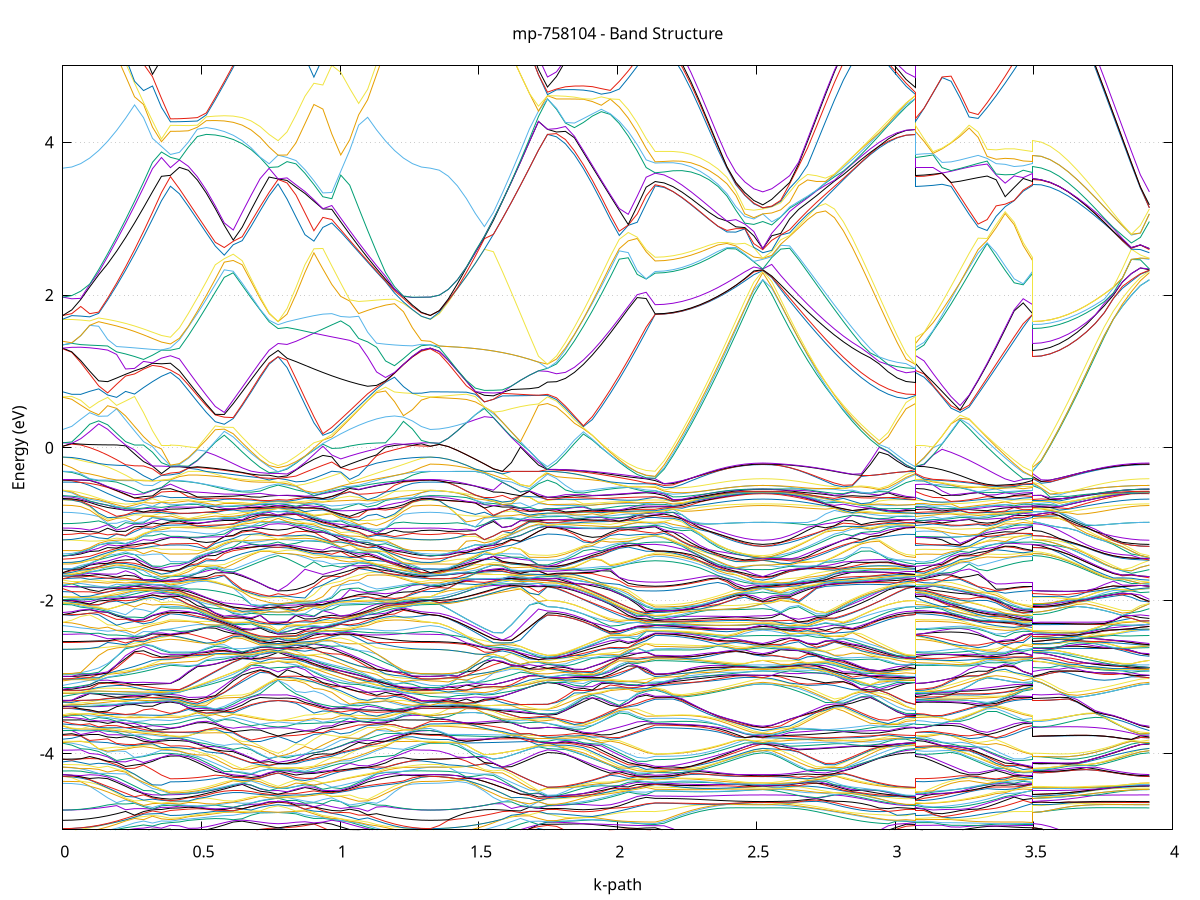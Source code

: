 set title 'mp-758104 - Band Structure'
set xlabel 'k-path'
set ylabel 'Energy (eV)'
set grid y
set yrange [-5:5]
set terminal png size 800,600
set output 'mp-758104_bands_gnuplot.png'
plot '-' using 1:2 with lines notitle, '-' using 1:2 with lines notitle, '-' using 1:2 with lines notitle, '-' using 1:2 with lines notitle, '-' using 1:2 with lines notitle, '-' using 1:2 with lines notitle, '-' using 1:2 with lines notitle, '-' using 1:2 with lines notitle, '-' using 1:2 with lines notitle, '-' using 1:2 with lines notitle, '-' using 1:2 with lines notitle, '-' using 1:2 with lines notitle, '-' using 1:2 with lines notitle, '-' using 1:2 with lines notitle, '-' using 1:2 with lines notitle, '-' using 1:2 with lines notitle, '-' using 1:2 with lines notitle, '-' using 1:2 with lines notitle, '-' using 1:2 with lines notitle, '-' using 1:2 with lines notitle, '-' using 1:2 with lines notitle, '-' using 1:2 with lines notitle, '-' using 1:2 with lines notitle, '-' using 1:2 with lines notitle, '-' using 1:2 with lines notitle, '-' using 1:2 with lines notitle, '-' using 1:2 with lines notitle, '-' using 1:2 with lines notitle, '-' using 1:2 with lines notitle, '-' using 1:2 with lines notitle, '-' using 1:2 with lines notitle, '-' using 1:2 with lines notitle, '-' using 1:2 with lines notitle, '-' using 1:2 with lines notitle, '-' using 1:2 with lines notitle, '-' using 1:2 with lines notitle, '-' using 1:2 with lines notitle, '-' using 1:2 with lines notitle, '-' using 1:2 with lines notitle, '-' using 1:2 with lines notitle, '-' using 1:2 with lines notitle, '-' using 1:2 with lines notitle, '-' using 1:2 with lines notitle, '-' using 1:2 with lines notitle, '-' using 1:2 with lines notitle, '-' using 1:2 with lines notitle, '-' using 1:2 with lines notitle, '-' using 1:2 with lines notitle, '-' using 1:2 with lines notitle, '-' using 1:2 with lines notitle, '-' using 1:2 with lines notitle, '-' using 1:2 with lines notitle, '-' using 1:2 with lines notitle, '-' using 1:2 with lines notitle, '-' using 1:2 with lines notitle, '-' using 1:2 with lines notitle, '-' using 1:2 with lines notitle, '-' using 1:2 with lines notitle, '-' using 1:2 with lines notitle, '-' using 1:2 with lines notitle, '-' using 1:2 with lines notitle, '-' using 1:2 with lines notitle, '-' using 1:2 with lines notitle, '-' using 1:2 with lines notitle, '-' using 1:2 with lines notitle, '-' using 1:2 with lines notitle, '-' using 1:2 with lines notitle, '-' using 1:2 with lines notitle, '-' using 1:2 with lines notitle, '-' using 1:2 with lines notitle, '-' using 1:2 with lines notitle, '-' using 1:2 with lines notitle, '-' using 1:2 with lines notitle, '-' using 1:2 with lines notitle, '-' using 1:2 with lines notitle, '-' using 1:2 with lines notitle, '-' using 1:2 with lines notitle, '-' using 1:2 with lines notitle, '-' using 1:2 with lines notitle, '-' using 1:2 with lines notitle, '-' using 1:2 with lines notitle, '-' using 1:2 with lines notitle, '-' using 1:2 with lines notitle, '-' using 1:2 with lines notitle, '-' using 1:2 with lines notitle, '-' using 1:2 with lines notitle, '-' using 1:2 with lines notitle, '-' using 1:2 with lines notitle, '-' using 1:2 with lines notitle, '-' using 1:2 with lines notitle, '-' using 1:2 with lines notitle, '-' using 1:2 with lines notitle, '-' using 1:2 with lines notitle, '-' using 1:2 with lines notitle, '-' using 1:2 with lines notitle, '-' using 1:2 with lines notitle, '-' using 1:2 with lines notitle, '-' using 1:2 with lines notitle, '-' using 1:2 with lines notitle, '-' using 1:2 with lines notitle, '-' using 1:2 with lines notitle, '-' using 1:2 with lines notitle, '-' using 1:2 with lines notitle, '-' using 1:2 with lines notitle, '-' using 1:2 with lines notitle, '-' using 1:2 with lines notitle, '-' using 1:2 with lines notitle, '-' using 1:2 with lines notitle, '-' using 1:2 with lines notitle, '-' using 1:2 with lines notitle, '-' using 1:2 with lines notitle, '-' using 1:2 with lines notitle, '-' using 1:2 with lines notitle, '-' using 1:2 with lines notitle, '-' using 1:2 with lines notitle, '-' using 1:2 with lines notitle, '-' using 1:2 with lines notitle, '-' using 1:2 with lines notitle, '-' using 1:2 with lines notitle, '-' using 1:2 with lines notitle, '-' using 1:2 with lines notitle, '-' using 1:2 with lines notitle, '-' using 1:2 with lines notitle, '-' using 1:2 with lines notitle, '-' using 1:2 with lines notitle, '-' using 1:2 with lines notitle, '-' using 1:2 with lines notitle, '-' using 1:2 with lines notitle, '-' using 1:2 with lines notitle, '-' using 1:2 with lines notitle, '-' using 1:2 with lines notitle, '-' using 1:2 with lines notitle, '-' using 1:2 with lines notitle, '-' using 1:2 with lines notitle, '-' using 1:2 with lines notitle, '-' using 1:2 with lines notitle, '-' using 1:2 with lines notitle, '-' using 1:2 with lines notitle, '-' using 1:2 with lines notitle, '-' using 1:2 with lines notitle, '-' using 1:2 with lines notitle, '-' using 1:2 with lines notitle, '-' using 1:2 with lines notitle, '-' using 1:2 with lines notitle, '-' using 1:2 with lines notitle, '-' using 1:2 with lines notitle, '-' using 1:2 with lines notitle, '-' using 1:2 with lines notitle, '-' using 1:2 with lines notitle, '-' using 1:2 with lines notitle, '-' using 1:2 with lines notitle, '-' using 1:2 with lines notitle, '-' using 1:2 with lines notitle, '-' using 1:2 with lines notitle, '-' using 1:2 with lines notitle, '-' using 1:2 with lines notitle, '-' using 1:2 with lines notitle, '-' using 1:2 with lines notitle, '-' using 1:2 with lines notitle, '-' using 1:2 with lines notitle, '-' using 1:2 with lines notitle, '-' using 1:2 with lines notitle, '-' using 1:2 with lines notitle, '-' using 1:2 with lines notitle, '-' using 1:2 with lines notitle, '-' using 1:2 with lines notitle, '-' using 1:2 with lines notitle, '-' using 1:2 with lines notitle, '-' using 1:2 with lines notitle, '-' using 1:2 with lines notitle, '-' using 1:2 with lines notitle, '-' using 1:2 with lines notitle, '-' using 1:2 with lines notitle, '-' using 1:2 with lines notitle, '-' using 1:2 with lines notitle, '-' using 1:2 with lines notitle, '-' using 1:2 with lines notitle, '-' using 1:2 with lines notitle, '-' using 1:2 with lines notitle, '-' using 1:2 with lines notitle, '-' using 1:2 with lines notitle, '-' using 1:2 with lines notitle, '-' using 1:2 with lines notitle, '-' using 1:2 with lines notitle, '-' using 1:2 with lines notitle, '-' using 1:2 with lines notitle, '-' using 1:2 with lines notitle, '-' using 1:2 with lines notitle, '-' using 1:2 with lines notitle, '-' using 1:2 with lines notitle, '-' using 1:2 with lines notitle, '-' using 1:2 with lines notitle, '-' using 1:2 with lines notitle, '-' using 1:2 with lines notitle, '-' using 1:2 with lines notitle, '-' using 1:2 with lines notitle, '-' using 1:2 with lines notitle, '-' using 1:2 with lines notitle, '-' using 1:2 with lines notitle, '-' using 1:2 with lines notitle, '-' using 1:2 with lines notitle, '-' using 1:2 with lines notitle, '-' using 1:2 with lines notitle, '-' using 1:2 with lines notitle, '-' using 1:2 with lines notitle, '-' using 1:2 with lines notitle, '-' using 1:2 with lines notitle, '-' using 1:2 with lines notitle, '-' using 1:2 with lines notitle, '-' using 1:2 with lines notitle, '-' using 1:2 with lines notitle, '-' using 1:2 with lines notitle, '-' using 1:2 with lines notitle, '-' using 1:2 with lines notitle, '-' using 1:2 with lines notitle, '-' using 1:2 with lines notitle, '-' using 1:2 with lines notitle, '-' using 1:2 with lines notitle, '-' using 1:2 with lines notitle, '-' using 1:2 with lines notitle, '-' using 1:2 with lines notitle, '-' using 1:2 with lines notitle, '-' using 1:2 with lines notitle, '-' using 1:2 with lines notitle, '-' using 1:2 with lines notitle, '-' using 1:2 with lines notitle, '-' using 1:2 with lines notitle, '-' using 1:2 with lines notitle, '-' using 1:2 with lines notitle, '-' using 1:2 with lines notitle, '-' using 1:2 with lines notitle, '-' using 1:2 with lines notitle, '-' using 1:2 with lines notitle, '-' using 1:2 with lines notitle, '-' using 1:2 with lines notitle, '-' using 1:2 with lines notitle, '-' using 1:2 with lines notitle, '-' using 1:2 with lines notitle, '-' using 1:2 with lines notitle, '-' using 1:2 with lines notitle, '-' using 1:2 with lines notitle, '-' using 1:2 with lines notitle, '-' using 1:2 with lines notitle, '-' using 1:2 with lines notitle, '-' using 1:2 with lines notitle, '-' using 1:2 with lines notitle, '-' using 1:2 with lines notitle, '-' using 1:2 with lines notitle, '-' using 1:2 with lines notitle, '-' using 1:2 with lines notitle, '-' using 1:2 with lines notitle, '-' using 1:2 with lines notitle, '-' using 1:2 with lines notitle, '-' using 1:2 with lines notitle, '-' using 1:2 with lines notitle, '-' using 1:2 with lines notitle, '-' using 1:2 with lines notitle, '-' using 1:2 with lines notitle, '-' using 1:2 with lines notitle, '-' using 1:2 with lines notitle, '-' using 1:2 with lines notitle, '-' using 1:2 with lines notitle, '-' using 1:2 with lines notitle, '-' using 1:2 with lines notitle, '-' using 1:2 with lines notitle, '-' using 1:2 with lines notitle, '-' using 1:2 with lines notitle, '-' using 1:2 with lines notitle, '-' using 1:2 with lines notitle, '-' using 1:2 with lines notitle, '-' using 1:2 with lines notitle, '-' using 1:2 with lines notitle, '-' using 1:2 with lines notitle, '-' using 1:2 with lines notitle, '-' using 1:2 with lines notitle, '-' using 1:2 with lines notitle, '-' using 1:2 with lines notitle, '-' using 1:2 with lines notitle, '-' using 1:2 with lines notitle, '-' using 1:2 with lines notitle, '-' using 1:2 with lines notitle, '-' using 1:2 with lines notitle, '-' using 1:2 with lines notitle, '-' using 1:2 with lines notitle, '-' using 1:2 with lines notitle, '-' using 1:2 with lines notitle, '-' using 1:2 with lines notitle, '-' using 1:2 with lines notitle, '-' using 1:2 with lines notitle, '-' using 1:2 with lines notitle, '-' using 1:2 with lines notitle, '-' using 1:2 with lines notitle, '-' using 1:2 with lines notitle, '-' using 1:2 with lines notitle, '-' using 1:2 with lines notitle, '-' using 1:2 with lines notitle, '-' using 1:2 with lines notitle, '-' using 1:2 with lines notitle, '-' using 1:2 with lines notitle, '-' using 1:2 with lines notitle, '-' using 1:2 with lines notitle, '-' using 1:2 with lines notitle, '-' using 1:2 with lines notitle, '-' using 1:2 with lines notitle, '-' using 1:2 with lines notitle, '-' using 1:2 with lines notitle, '-' using 1:2 with lines notitle, '-' using 1:2 with lines notitle, '-' using 1:2 with lines notitle, '-' using 1:2 with lines notitle, '-' using 1:2 with lines notitle, '-' using 1:2 with lines notitle, '-' using 1:2 with lines notitle, '-' using 1:2 with lines notitle, '-' using 1:2 with lines notitle, '-' using 1:2 with lines notitle, '-' using 1:2 with lines notitle, '-' using 1:2 with lines notitle, '-' using 1:2 with lines notitle, '-' using 1:2 with lines notitle, '-' using 1:2 with lines notitle, '-' using 1:2 with lines notitle, '-' using 1:2 with lines notitle, '-' using 1:2 with lines notitle, '-' using 1:2 with lines notitle, '-' using 1:2 with lines notitle, '-' using 1:2 with lines notitle, '-' using 1:2 with lines notitle, '-' using 1:2 with lines notitle, '-' using 1:2 with lines notitle, '-' using 1:2 with lines notitle, '-' using 1:2 with lines notitle, '-' using 1:2 with lines notitle, '-' using 1:2 with lines notitle, '-' using 1:2 with lines notitle, '-' using 1:2 with lines notitle, '-' using 1:2 with lines notitle, '-' using 1:2 with lines notitle, '-' using 1:2 with lines notitle, '-' using 1:2 with lines notitle, '-' using 1:2 with lines notitle, '-' using 1:2 with lines notitle, '-' using 1:2 with lines notitle, '-' using 1:2 with lines notitle, '-' using 1:2 with lines notitle, '-' using 1:2 with lines notitle, '-' using 1:2 with lines notitle, '-' using 1:2 with lines notitle, '-' using 1:2 with lines notitle, '-' using 1:2 with lines notitle, '-' using 1:2 with lines notitle, '-' using 1:2 with lines notitle, '-' using 1:2 with lines notitle, '-' using 1:2 with lines notitle, '-' using 1:2 with lines notitle, '-' using 1:2 with lines notitle
0.000000 -50.071064
0.032334 -50.071064
0.064669 -50.071064
0.097003 -50.071064
0.129338 -50.071064
0.161672 -50.071064
0.194007 -50.071064
0.226341 -50.071064
0.258676 -50.071064
0.291010 -50.071064
0.323345 -50.071064
0.355679 -50.071064
0.388014 -50.071064
0.388014 -50.071064
0.420348 -50.071064
0.452683 -50.071064
0.485017 -50.071064
0.517352 -50.071064
0.549686 -50.071064
0.582021 -50.071064
0.614355 -50.071064
0.646690 -50.071064
0.679024 -50.071064
0.711359 -50.071064
0.743693 -50.071064
0.776028 -50.071064
0.776028 -50.071064
0.808306 -50.071064
0.840585 -50.071064
0.872863 -50.071064
0.905142 -50.071064
0.937420 -50.071064
0.969699 -50.071064
1.001977 -50.071064
1.034256 -50.071064
1.066534 -50.071064
1.098813 -50.071064
1.131091 -50.071064
1.163370 -50.071064
1.195648 -50.071064
1.227927 -50.071064
1.260205 -50.071064
1.292484 -50.071064
1.324762 -50.071064
1.324762 -50.071064
1.357254 -50.071064
1.389746 -50.071064
1.422238 -50.071064
1.454730 -50.071064
1.487222 -50.071064
1.519714 -50.071064
1.552206 -50.071064
1.584698 -50.071064
1.617190 -50.071064
1.649682 -50.071064
1.682174 -50.071064
1.714666 -50.071064
1.747158 -50.071064
1.747158 -50.071064
1.779493 -50.071064
1.811827 -50.071064
1.844162 -50.071064
1.876496 -50.071064
1.908831 -50.071064
1.941165 -50.071064
1.973500 -50.071064
2.005834 -50.071064
2.038169 -50.071064
2.070503 -50.071064
2.102838 -50.071064
2.135172 -50.071064
2.135172 -50.071064
2.167506 -50.071064
2.199841 -50.071064
2.232175 -50.071064
2.264510 -50.071064
2.296844 -50.071064
2.329179 -50.071064
2.361513 -50.071064
2.393848 -50.071064
2.426182 -50.071064
2.458517 -50.071064
2.490851 -50.071064
2.523186 -50.071064
2.523186 -50.071064
2.555464 -50.071064
2.587743 -50.071064
2.620021 -50.071064
2.652300 -50.071064
2.684578 -50.071064
2.716857 -50.071064
2.749135 -50.071064
2.781414 -50.071064
2.813692 -50.071064
2.845971 -50.071064
2.878249 -50.071064
2.910528 -50.071064
2.942806 -50.071064
2.975085 -50.071064
3.007363 -50.071064
3.039642 -50.071064
3.071920 -50.071064
3.071920 -50.071064
3.104412 -50.071064
3.136904 -50.071064
3.169396 -50.071064
3.201888 -50.071064
3.234380 -50.071064
3.266872 -50.071064
3.299364 -50.071064
3.331856 -50.071064
3.364348 -50.071064
3.396840 -50.071064
3.429332 -50.071064
3.461824 -50.071064
3.494316 -50.071064
3.494316 -50.071064
3.526808 -50.071064
3.559300 -50.071064
3.591792 -50.071064
3.624284 -50.071064
3.656776 -50.071064
3.689268 -50.071064
3.721760 -50.071064
3.754252 -50.071064
3.786744 -50.071064
3.819236 -50.071064
3.851728 -50.071064
3.884220 -50.071064
3.916712 -50.071064
e
0.000000 -50.071064
0.032334 -50.071064
0.064669 -50.071064
0.097003 -50.071064
0.129338 -50.071064
0.161672 -50.071064
0.194007 -50.071064
0.226341 -50.071064
0.258676 -50.071064
0.291010 -50.071064
0.323345 -50.071064
0.355679 -50.071064
0.388014 -50.071064
0.388014 -50.071064
0.420348 -50.071064
0.452683 -50.071064
0.485017 -50.071064
0.517352 -50.071064
0.549686 -50.071064
0.582021 -50.071064
0.614355 -50.071064
0.646690 -50.071064
0.679024 -50.071064
0.711359 -50.071064
0.743693 -50.071064
0.776028 -50.071064
0.776028 -50.071064
0.808306 -50.071064
0.840585 -50.071064
0.872863 -50.071064
0.905142 -50.071064
0.937420 -50.071064
0.969699 -50.071064
1.001977 -50.071064
1.034256 -50.071064
1.066534 -50.071064
1.098813 -50.071064
1.131091 -50.071064
1.163370 -50.071064
1.195648 -50.071064
1.227927 -50.071064
1.260205 -50.071064
1.292484 -50.071064
1.324762 -50.071064
1.324762 -50.071064
1.357254 -50.071064
1.389746 -50.071064
1.422238 -50.071064
1.454730 -50.071064
1.487222 -50.071064
1.519714 -50.071064
1.552206 -50.071064
1.584698 -50.071064
1.617190 -50.071064
1.649682 -50.071064
1.682174 -50.071064
1.714666 -50.071064
1.747158 -50.071064
1.747158 -50.071064
1.779493 -50.071064
1.811827 -50.071064
1.844162 -50.071064
1.876496 -50.071064
1.908831 -50.071064
1.941165 -50.071064
1.973500 -50.071064
2.005834 -50.071064
2.038169 -50.071064
2.070503 -50.071064
2.102838 -50.071064
2.135172 -50.071064
2.135172 -50.071064
2.167506 -50.071064
2.199841 -50.071064
2.232175 -50.071064
2.264510 -50.071064
2.296844 -50.071064
2.329179 -50.071064
2.361513 -50.071064
2.393848 -50.071064
2.426182 -50.071064
2.458517 -50.071064
2.490851 -50.071064
2.523186 -50.071064
2.523186 -50.071064
2.555464 -50.071064
2.587743 -50.071064
2.620021 -50.071064
2.652300 -50.071064
2.684578 -50.071064
2.716857 -50.071064
2.749135 -50.071064
2.781414 -50.071064
2.813692 -50.071064
2.845971 -50.071064
2.878249 -50.071064
2.910528 -50.071064
2.942806 -50.071064
2.975085 -50.071064
3.007363 -50.071064
3.039642 -50.071064
3.071920 -50.071064
3.071920 -50.071064
3.104412 -50.071064
3.136904 -50.071064
3.169396 -50.071064
3.201888 -50.071064
3.234380 -50.071064
3.266872 -50.071064
3.299364 -50.071064
3.331856 -50.071064
3.364348 -50.071064
3.396840 -50.071064
3.429332 -50.071064
3.461824 -50.071064
3.494316 -50.071064
3.494316 -50.071064
3.526808 -50.071064
3.559300 -50.071064
3.591792 -50.071064
3.624284 -50.071064
3.656776 -50.071064
3.689268 -50.071064
3.721760 -50.071064
3.754252 -50.071064
3.786744 -50.071064
3.819236 -50.071064
3.851728 -50.071064
3.884220 -50.071064
3.916712 -50.071064
e
0.000000 -50.009364
0.032334 -50.009364
0.064669 -50.009364
0.097003 -50.009264
0.129338 -50.009264
0.161672 -50.009164
0.194007 -50.009164
0.226341 -50.009064
0.258676 -50.009064
0.291010 -50.009064
0.323345 -50.008964
0.355679 -50.008964
0.388014 -50.008964
0.388014 -50.008964
0.420348 -50.009664
0.452683 -50.010364
0.485017 -50.011064
0.517352 -50.011764
0.549686 -50.012364
0.582021 -50.012864
0.614355 -50.013364
0.646690 -50.013764
0.679024 -50.014064
0.711359 -50.014264
0.743693 -50.014364
0.776028 -50.014464
0.776028 -50.014464
0.808306 -50.014364
0.840585 -50.014264
0.872863 -50.014064
0.905142 -50.013764
0.937420 -50.013364
0.969699 -50.012964
1.001977 -50.012564
1.034256 -50.012064
1.066534 -50.011564
1.098813 -50.011164
1.131091 -50.010664
1.163370 -50.010364
1.195648 -50.009964
1.227927 -50.009664
1.260205 -50.009464
1.292484 -50.009364
1.324762 -50.009364
1.324762 -50.009364
1.357254 -50.009364
1.389746 -50.009364
1.422238 -50.009364
1.454730 -50.009364
1.487222 -50.009364
1.519714 -50.009364
1.552206 -50.009364
1.584698 -50.009364
1.617190 -50.009364
1.649682 -50.009364
1.682174 -50.009364
1.714666 -50.009364
1.747158 -50.009364
1.747158 -50.009364
1.779493 -50.009364
1.811827 -50.009264
1.844162 -50.009264
1.876496 -50.009264
1.908831 -50.009164
1.941165 -50.009164
1.973500 -50.009064
2.005834 -50.009064
2.038169 -50.009064
2.070503 -50.008964
2.102838 -50.008964
2.135172 -50.008964
2.135172 -50.008964
2.167506 -50.009664
2.199841 -50.010364
2.232175 -50.011064
2.264510 -50.011764
2.296844 -50.012364
2.329179 -50.012864
2.361513 -50.013364
2.393848 -50.013764
2.426182 -50.014064
2.458517 -50.014264
2.490851 -50.014364
2.523186 -50.014464
2.523186 -50.014464
2.555464 -50.014364
2.587743 -50.014264
2.620021 -50.014064
2.652300 -50.013764
2.684578 -50.013364
2.716857 -50.012964
2.749135 -50.012564
2.781414 -50.012064
2.813692 -50.011564
2.845971 -50.011164
2.878249 -50.010664
2.910528 -50.010364
2.942806 -50.009964
2.975085 -50.009664
3.007363 -50.009464
3.039642 -50.009364
3.071920 -50.009364
3.071920 -50.008964
3.104412 -50.008964
3.136904 -50.008964
3.169396 -50.008964
3.201888 -50.008964
3.234380 -50.008964
3.266872 -50.008964
3.299364 -50.008964
3.331856 -50.008964
3.364348 -50.008964
3.396840 -50.008964
3.429332 -50.008964
3.461824 -50.008964
3.494316 -50.008964
3.494316 -50.014464
3.526808 -50.014464
3.559300 -50.014464
3.591792 -50.014464
3.624284 -50.014464
3.656776 -50.014464
3.689268 -50.014464
3.721760 -50.014464
3.754252 -50.014464
3.786744 -50.014464
3.819236 -50.014464
3.851728 -50.014464
3.884220 -50.014464
3.916712 -50.014464
e
0.000000 -50.009364
0.032334 -50.009364
0.064669 -50.009264
0.097003 -50.009264
0.129338 -50.009264
0.161672 -50.009164
0.194007 -50.009164
0.226341 -50.009064
0.258676 -50.009064
0.291010 -50.008964
0.323345 -50.008964
0.355679 -50.008964
0.388014 -50.008964
0.388014 -50.008964
0.420348 -50.008164
0.452683 -50.007464
0.485017 -50.006764
0.517352 -50.006064
0.549686 -50.005364
0.582021 -50.004864
0.614355 -50.004264
0.646690 -50.003864
0.679024 -50.003464
0.711359 -50.003264
0.743693 -50.003064
0.776028 -50.003064
0.776028 -50.003064
0.808306 -50.003064
0.840585 -50.003264
0.872863 -50.003464
0.905142 -50.003864
0.937420 -50.004264
0.969699 -50.004764
1.001977 -50.005264
1.034256 -50.005864
1.066534 -50.006464
1.098813 -50.007064
1.131091 -50.007564
1.163370 -50.008064
1.195648 -50.008464
1.227927 -50.008864
1.260205 -50.009164
1.292484 -50.009264
1.324762 -50.009364
1.324762 -50.009364
1.357254 -50.009364
1.389746 -50.009364
1.422238 -50.009364
1.454730 -50.009364
1.487222 -50.009364
1.519714 -50.009364
1.552206 -50.009364
1.584698 -50.009364
1.617190 -50.009364
1.649682 -50.009364
1.682174 -50.009364
1.714666 -50.009364
1.747158 -50.009364
1.747158 -50.009364
1.779493 -50.009364
1.811827 -50.009264
1.844162 -50.009264
1.876496 -50.009264
1.908831 -50.009164
1.941165 -50.009164
1.973500 -50.009064
2.005834 -50.009064
2.038169 -50.008964
2.070503 -50.008964
2.102838 -50.008964
2.135172 -50.008964
2.135172 -50.008964
2.167506 -50.008164
2.199841 -50.007464
2.232175 -50.006764
2.264510 -50.006064
2.296844 -50.005364
2.329179 -50.004864
2.361513 -50.004264
2.393848 -50.003864
2.426182 -50.003564
2.458517 -50.003264
2.490851 -50.003064
2.523186 -50.003064
2.523186 -50.003064
2.555464 -50.003064
2.587743 -50.003264
2.620021 -50.003464
2.652300 -50.003864
2.684578 -50.004264
2.716857 -50.004764
2.749135 -50.005264
2.781414 -50.005864
2.813692 -50.006464
2.845971 -50.007064
2.878249 -50.007564
2.910528 -50.008064
2.942806 -50.008464
2.975085 -50.008864
3.007363 -50.009164
3.039642 -50.009264
3.071920 -50.009364
3.071920 -50.008964
3.104412 -50.008964
3.136904 -50.008964
3.169396 -50.008964
3.201888 -50.008964
3.234380 -50.008964
3.266872 -50.008964
3.299364 -50.008964
3.331856 -50.008964
3.364348 -50.008964
3.396840 -50.008964
3.429332 -50.008964
3.461824 -50.008964
3.494316 -50.008964
3.494316 -50.003064
3.526808 -50.003064
3.559300 -50.003064
3.591792 -50.003064
3.624284 -50.003064
3.656776 -50.003064
3.689268 -50.003064
3.721760 -50.003064
3.754252 -50.003064
3.786744 -50.003064
3.819236 -50.003064
3.851728 -50.003064
3.884220 -50.003064
3.916712 -50.003064
e
0.000000 -49.977564
0.032334 -49.977564
0.064669 -49.977564
0.097003 -49.977564
0.129338 -49.977564
0.161672 -49.977564
0.194007 -49.977564
0.226341 -49.977564
0.258676 -49.977564
0.291010 -49.977564
0.323345 -49.977564
0.355679 -49.977564
0.388014 -49.977564
0.388014 -49.977564
0.420348 -49.977564
0.452683 -49.977564
0.485017 -49.977564
0.517352 -49.977564
0.549686 -49.977564
0.582021 -49.977564
0.614355 -49.977564
0.646690 -49.977564
0.679024 -49.977564
0.711359 -49.977564
0.743693 -49.977564
0.776028 -49.977564
0.776028 -49.977564
0.808306 -49.977564
0.840585 -49.977564
0.872863 -49.977564
0.905142 -49.977564
0.937420 -49.977564
0.969699 -49.977564
1.001977 -49.977564
1.034256 -49.977564
1.066534 -49.977564
1.098813 -49.977564
1.131091 -49.977564
1.163370 -49.977564
1.195648 -49.977564
1.227927 -49.977564
1.260205 -49.977564
1.292484 -49.977564
1.324762 -49.977564
1.324762 -49.977564
1.357254 -49.977564
1.389746 -49.977564
1.422238 -49.977564
1.454730 -49.977564
1.487222 -49.977564
1.519714 -49.977564
1.552206 -49.977564
1.584698 -49.977564
1.617190 -49.977564
1.649682 -49.977564
1.682174 -49.977564
1.714666 -49.977564
1.747158 -49.977564
1.747158 -49.977564
1.779493 -49.977564
1.811827 -49.977564
1.844162 -49.977564
1.876496 -49.977564
1.908831 -49.977564
1.941165 -49.977564
1.973500 -49.977564
2.005834 -49.977564
2.038169 -49.977564
2.070503 -49.977564
2.102838 -49.977564
2.135172 -49.977564
2.135172 -49.977564
2.167506 -49.977564
2.199841 -49.977564
2.232175 -49.977564
2.264510 -49.977564
2.296844 -49.977564
2.329179 -49.977564
2.361513 -49.977564
2.393848 -49.977564
2.426182 -49.977564
2.458517 -49.977564
2.490851 -49.977564
2.523186 -49.977564
2.523186 -49.977564
2.555464 -49.977564
2.587743 -49.977564
2.620021 -49.977564
2.652300 -49.977564
2.684578 -49.977564
2.716857 -49.977564
2.749135 -49.977564
2.781414 -49.977564
2.813692 -49.977564
2.845971 -49.977564
2.878249 -49.977564
2.910528 -49.977564
2.942806 -49.977564
2.975085 -49.977564
3.007363 -49.977564
3.039642 -49.977564
3.071920 -49.977564
3.071920 -49.977564
3.104412 -49.977564
3.136904 -49.977564
3.169396 -49.977564
3.201888 -49.977564
3.234380 -49.977564
3.266872 -49.977564
3.299364 -49.977564
3.331856 -49.977564
3.364348 -49.977564
3.396840 -49.977564
3.429332 -49.977564
3.461824 -49.977564
3.494316 -49.977564
3.494316 -49.977564
3.526808 -49.977564
3.559300 -49.977564
3.591792 -49.977564
3.624284 -49.977564
3.656776 -49.977564
3.689268 -49.977564
3.721760 -49.977564
3.754252 -49.977564
3.786744 -49.977564
3.819236 -49.977564
3.851728 -49.977564
3.884220 -49.977564
3.916712 -49.977564
e
0.000000 -49.927364
0.032334 -49.927364
0.064669 -49.927464
0.097003 -49.927564
0.129338 -49.927764
0.161672 -49.927964
0.194007 -49.928164
0.226341 -49.928364
0.258676 -49.928464
0.291010 -49.928664
0.323345 -49.928764
0.355679 -49.928864
0.388014 -49.928864
0.388014 -49.928864
0.420348 -49.930164
0.452683 -49.931464
0.485017 -49.932664
0.517352 -49.933764
0.549686 -49.934764
0.582021 -49.935564
0.614355 -49.936364
0.646690 -49.936964
0.679024 -49.937464
0.711359 -49.937864
0.743693 -49.938064
0.776028 -49.938164
0.776028 -49.938164
0.808306 -49.938064
0.840585 -49.937864
0.872863 -49.937464
0.905142 -49.936964
0.937420 -49.936364
0.969699 -49.935664
1.001977 -49.934864
1.034256 -49.933864
1.066534 -49.932964
1.098813 -49.931864
1.131091 -49.930964
1.163370 -49.929964
1.195648 -49.929064
1.227927 -49.928364
1.260205 -49.927864
1.292484 -49.927464
1.324762 -49.927364
1.324762 -49.927364
1.357254 -49.927364
1.389746 -49.927364
1.422238 -49.927364
1.454730 -49.927364
1.487222 -49.927364
1.519714 -49.927364
1.552206 -49.927364
1.584698 -49.927364
1.617190 -49.927364
1.649682 -49.927364
1.682174 -49.927364
1.714666 -49.927364
1.747158 -49.927364
1.747158 -49.927364
1.779493 -49.927364
1.811827 -49.927464
1.844162 -49.927564
1.876496 -49.927764
1.908831 -49.927964
1.941165 -49.928164
1.973500 -49.928364
2.005834 -49.928464
2.038169 -49.928664
2.070503 -49.928764
2.102838 -49.928864
2.135172 -49.928864
2.135172 -49.928864
2.167506 -49.930164
2.199841 -49.931464
2.232175 -49.932664
2.264510 -49.933764
2.296844 -49.934764
2.329179 -49.935564
2.361513 -49.936364
2.393848 -49.936964
2.426182 -49.937464
2.458517 -49.937864
2.490851 -49.938064
2.523186 -49.938164
2.523186 -49.938164
2.555464 -49.938064
2.587743 -49.937864
2.620021 -49.937464
2.652300 -49.936964
2.684578 -49.936364
2.716857 -49.935664
2.749135 -49.934764
2.781414 -49.933864
2.813692 -49.932964
2.845971 -49.931864
2.878249 -49.930964
2.910528 -49.929964
2.942806 -49.929064
2.975085 -49.928364
3.007363 -49.927864
3.039642 -49.927464
3.071920 -49.927364
3.071920 -49.928864
3.104412 -49.928864
3.136904 -49.928864
3.169396 -49.928864
3.201888 -49.928864
3.234380 -49.928864
3.266872 -49.928864
3.299364 -49.928864
3.331856 -49.928864
3.364348 -49.928864
3.396840 -49.928864
3.429332 -49.928864
3.461824 -49.928864
3.494316 -49.928864
3.494316 -49.938164
3.526808 -49.938164
3.559300 -49.938164
3.591792 -49.938164
3.624284 -49.938164
3.656776 -49.938164
3.689268 -49.938164
3.721760 -49.938164
3.754252 -49.938164
3.786744 -49.938164
3.819236 -49.938164
3.851728 -49.938164
3.884220 -49.938164
3.916712 -49.938164
e
0.000000 -49.927364
0.032334 -49.927364
0.064669 -49.927464
0.097003 -49.927564
0.129338 -49.927764
0.161672 -49.927964
0.194007 -49.928064
0.226341 -49.928264
0.258676 -49.928464
0.291010 -49.928564
0.323345 -49.928764
0.355679 -49.928764
0.388014 -49.928864
0.388014 -49.928864
0.420348 -49.927464
0.452683 -49.926064
0.485017 -49.924764
0.517352 -49.923364
0.549686 -49.922064
0.582021 -49.920864
0.614355 -49.919764
0.646690 -49.918864
0.679024 -49.918064
0.711359 -49.917464
0.743693 -49.917164
0.776028 -49.917064
0.776028 -49.917064
0.808306 -49.917164
0.840585 -49.917464
0.872863 -49.918064
0.905142 -49.918764
0.937420 -49.919564
0.969699 -49.920564
1.001977 -49.921464
1.034256 -49.922464
1.066534 -49.923364
1.098813 -49.924264
1.131091 -49.925064
1.163370 -49.925764
1.195648 -49.926364
1.227927 -49.926764
1.260205 -49.927064
1.292484 -49.927264
1.324762 -49.927364
1.324762 -49.927364
1.357254 -49.927364
1.389746 -49.927364
1.422238 -49.927364
1.454730 -49.927364
1.487222 -49.927364
1.519714 -49.927364
1.552206 -49.927364
1.584698 -49.927364
1.617190 -49.927364
1.649682 -49.927364
1.682174 -49.927364
1.714666 -49.927364
1.747158 -49.927364
1.747158 -49.927364
1.779493 -49.927364
1.811827 -49.927464
1.844162 -49.927564
1.876496 -49.927764
1.908831 -49.927964
1.941165 -49.928064
1.973500 -49.928264
2.005834 -49.928464
2.038169 -49.928564
2.070503 -49.928764
2.102838 -49.928764
2.135172 -49.928864
2.135172 -49.928864
2.167506 -49.927464
2.199841 -49.926064
2.232175 -49.924764
2.264510 -49.923364
2.296844 -49.922064
2.329179 -49.920864
2.361513 -49.919764
2.393848 -49.918864
2.426182 -49.918064
2.458517 -49.917464
2.490851 -49.917164
2.523186 -49.917064
2.523186 -49.917064
2.555464 -49.917164
2.587743 -49.917464
2.620021 -49.918064
2.652300 -49.918764
2.684578 -49.919564
2.716857 -49.920564
2.749135 -49.921464
2.781414 -49.922464
2.813692 -49.923364
2.845971 -49.924264
2.878249 -49.925064
2.910528 -49.925764
2.942806 -49.926364
2.975085 -49.926764
3.007363 -49.927064
3.039642 -49.927264
3.071920 -49.927364
3.071920 -49.928864
3.104412 -49.928864
3.136904 -49.928864
3.169396 -49.928864
3.201888 -49.928864
3.234380 -49.928864
3.266872 -49.928864
3.299364 -49.928864
3.331856 -49.928864
3.364348 -49.928864
3.396840 -49.928864
3.429332 -49.928864
3.461824 -49.928864
3.494316 -49.928864
3.494316 -49.917064
3.526808 -49.917064
3.559300 -49.917064
3.591792 -49.917064
3.624284 -49.917064
3.656776 -49.917064
3.689268 -49.917064
3.721760 -49.917064
3.754252 -49.917064
3.786744 -49.917064
3.819236 -49.917064
3.851728 -49.917064
3.884220 -49.917064
3.916712 -49.917064
e
0.000000 -49.864864
0.032334 -49.864864
0.064669 -49.864764
0.097003 -49.864764
0.129338 -49.864764
0.161672 -49.864764
0.194007 -49.864764
0.226341 -49.864764
0.258676 -49.864664
0.291010 -49.864664
0.323345 -49.864664
0.355679 -49.864564
0.388014 -49.864564
0.388014 -49.864564
0.420348 -49.864564
0.452683 -49.864564
0.485017 -49.864564
0.517352 -49.864564
0.549686 -49.864564
0.582021 -49.864564
0.614355 -49.864564
0.646690 -49.864564
0.679024 -49.864564
0.711359 -49.864564
0.743693 -49.864564
0.776028 -49.864564
0.776028 -49.864564
0.808306 -49.864564
0.840585 -49.864564
0.872863 -49.864564
0.905142 -49.864564
0.937420 -49.864664
0.969699 -49.864664
1.001977 -49.864664
1.034256 -49.864664
1.066534 -49.864664
1.098813 -49.864764
1.131091 -49.864764
1.163370 -49.864764
1.195648 -49.864764
1.227927 -49.864764
1.260205 -49.864764
1.292484 -49.864864
1.324762 -49.864864
1.324762 -49.864864
1.357254 -49.864864
1.389746 -49.864864
1.422238 -49.864864
1.454730 -49.864764
1.487222 -49.864764
1.519714 -49.864764
1.552206 -49.864764
1.584698 -49.864764
1.617190 -49.864764
1.649682 -49.864764
1.682174 -49.864764
1.714666 -49.864764
1.747158 -49.864764
1.747158 -49.864764
1.779493 -49.864764
1.811827 -49.864764
1.844162 -49.864764
1.876496 -49.864764
1.908831 -49.864764
1.941165 -49.864764
1.973500 -49.864764
2.005834 -49.864664
2.038169 -49.864664
2.070503 -49.864664
2.102838 -49.864564
2.135172 -49.864564
2.135172 -49.864564
2.167506 -49.864564
2.199841 -49.864564
2.232175 -49.864564
2.264510 -49.864564
2.296844 -49.864564
2.329179 -49.864564
2.361513 -49.864564
2.393848 -49.864564
2.426182 -49.864564
2.458517 -49.864564
2.490851 -49.864564
2.523186 -49.864564
2.523186 -49.864564
2.555464 -49.864564
2.587743 -49.864564
2.620021 -49.864564
2.652300 -49.864564
2.684578 -49.864664
2.716857 -49.864664
2.749135 -49.864664
2.781414 -49.864664
2.813692 -49.864664
2.845971 -49.864764
2.878249 -49.864764
2.910528 -49.864764
2.942806 -49.864764
2.975085 -49.864764
3.007363 -49.864764
3.039642 -49.864764
3.071920 -49.864764
3.071920 -49.864564
3.104412 -49.864564
3.136904 -49.864564
3.169396 -49.864564
3.201888 -49.864564
3.234380 -49.864564
3.266872 -49.864564
3.299364 -49.864564
3.331856 -49.864564
3.364348 -49.864564
3.396840 -49.864564
3.429332 -49.864564
3.461824 -49.864564
3.494316 -49.864564
3.494316 -49.864564
3.526808 -49.864564
3.559300 -49.864564
3.591792 -49.864564
3.624284 -49.864564
3.656776 -49.864564
3.689268 -49.864564
3.721760 -49.864564
3.754252 -49.864564
3.786744 -49.864564
3.819236 -49.864564
3.851728 -49.864564
3.884220 -49.864564
3.916712 -49.864564
e
0.000000 -49.864364
0.032334 -49.864364
0.064669 -49.864364
0.097003 -49.864364
0.129338 -49.864364
0.161672 -49.864364
0.194007 -49.864364
0.226341 -49.864464
0.258676 -49.864464
0.291010 -49.864464
0.323345 -49.864464
0.355679 -49.864564
0.388014 -49.864564
0.388014 -49.864564
0.420348 -49.864564
0.452683 -49.864564
0.485017 -49.864564
0.517352 -49.864564
0.549686 -49.864564
0.582021 -49.864564
0.614355 -49.864564
0.646690 -49.864564
0.679024 -49.864564
0.711359 -49.864564
0.743693 -49.864564
0.776028 -49.864564
0.776028 -49.864564
0.808306 -49.864564
0.840585 -49.864564
0.872863 -49.864564
0.905142 -49.864564
0.937420 -49.864564
0.969699 -49.864464
1.001977 -49.864464
1.034256 -49.864464
1.066534 -49.864464
1.098813 -49.864464
1.131091 -49.864364
1.163370 -49.864364
1.195648 -49.864364
1.227927 -49.864364
1.260205 -49.864364
1.292484 -49.864364
1.324762 -49.864364
1.324762 -49.864364
1.357254 -49.864364
1.389746 -49.864364
1.422238 -49.864364
1.454730 -49.864364
1.487222 -49.864364
1.519714 -49.864364
1.552206 -49.864364
1.584698 -49.864364
1.617190 -49.864364
1.649682 -49.864364
1.682174 -49.864364
1.714666 -49.864364
1.747158 -49.864364
1.747158 -49.864364
1.779493 -49.864364
1.811827 -49.864364
1.844162 -49.864364
1.876496 -49.864364
1.908831 -49.864364
1.941165 -49.864364
1.973500 -49.864464
2.005834 -49.864464
2.038169 -49.864464
2.070503 -49.864464
2.102838 -49.864564
2.135172 -49.864564
2.135172 -49.864564
2.167506 -49.864564
2.199841 -49.864564
2.232175 -49.864564
2.264510 -49.864564
2.296844 -49.864564
2.329179 -49.864564
2.361513 -49.864564
2.393848 -49.864564
2.426182 -49.864564
2.458517 -49.864564
2.490851 -49.864564
2.523186 -49.864564
2.523186 -49.864564
2.555464 -49.864564
2.587743 -49.864564
2.620021 -49.864564
2.652300 -49.864564
2.684578 -49.864564
2.716857 -49.864464
2.749135 -49.864464
2.781414 -49.864464
2.813692 -49.864464
2.845971 -49.864464
2.878249 -49.864364
2.910528 -49.864364
2.942806 -49.864364
2.975085 -49.864364
3.007363 -49.864364
3.039642 -49.864364
3.071920 -49.864364
3.071920 -49.864564
3.104412 -49.864564
3.136904 -49.864564
3.169396 -49.864564
3.201888 -49.864564
3.234380 -49.864564
3.266872 -49.864564
3.299364 -49.864564
3.331856 -49.864564
3.364348 -49.864564
3.396840 -49.864564
3.429332 -49.864564
3.461824 -49.864564
3.494316 -49.864564
3.494316 -49.864564
3.526808 -49.864564
3.559300 -49.864564
3.591792 -49.864564
3.624284 -49.864564
3.656776 -49.864564
3.689268 -49.864564
3.721760 -49.864564
3.754252 -49.864564
3.786744 -49.864564
3.819236 -49.864564
3.851728 -49.864564
3.884220 -49.864564
3.916712 -49.864564
e
0.000000 -49.850064
0.032334 -49.849964
0.064669 -49.849764
0.097003 -49.849364
0.129338 -49.848864
0.161672 -49.848664
0.194007 -49.848664
0.226341 -49.848564
0.258676 -49.848464
0.291010 -49.848464
0.323345 -49.848364
0.355679 -49.848364
0.388014 -49.848364
0.388014 -49.848364
0.420348 -49.848364
0.452683 -49.848264
0.485017 -49.848264
0.517352 -49.848264
0.549686 -49.848264
0.582021 -49.848264
0.614355 -49.848364
0.646690 -49.848764
0.679024 -49.849164
0.711359 -49.849364
0.743693 -49.849564
0.776028 -49.849564
0.776028 -49.849564
0.808306 -49.849564
0.840585 -49.849564
0.872863 -49.849564
0.905142 -49.849564
0.937420 -49.849564
0.969699 -49.849564
1.001977 -49.849564
1.034256 -49.849564
1.066534 -49.849564
1.098813 -49.849664
1.131091 -49.849664
1.163370 -49.849664
1.195648 -49.849664
1.227927 -49.849764
1.260205 -49.849864
1.292484 -49.849964
1.324762 -49.850064
1.324762 -49.850064
1.357254 -49.850064
1.389746 -49.850064
1.422238 -49.850064
1.454730 -49.850064
1.487222 -49.850064
1.519714 -49.850064
1.552206 -49.850064
1.584698 -49.850064
1.617190 -49.850064
1.649682 -49.850064
1.682174 -49.850064
1.714666 -49.850064
1.747158 -49.850064
1.747158 -49.850064
1.779493 -49.849964
1.811827 -49.849764
1.844162 -49.849364
1.876496 -49.848864
1.908831 -49.848664
1.941165 -49.848664
1.973500 -49.848564
2.005834 -49.848464
2.038169 -49.848464
2.070503 -49.848364
2.102838 -49.848364
2.135172 -49.848364
2.135172 -49.848364
2.167506 -49.848364
2.199841 -49.848264
2.232175 -49.848264
2.264510 -49.848264
2.296844 -49.848264
2.329179 -49.848264
2.361513 -49.848364
2.393848 -49.848764
2.426182 -49.849164
2.458517 -49.849364
2.490851 -49.849564
2.523186 -49.849564
2.523186 -49.849564
2.555464 -49.849564
2.587743 -49.849564
2.620021 -49.849564
2.652300 -49.849564
2.684578 -49.849564
2.716857 -49.849564
2.749135 -49.849564
2.781414 -49.849564
2.813692 -49.849564
2.845971 -49.849664
2.878249 -49.849664
2.910528 -49.849664
2.942806 -49.849664
2.975085 -49.849764
3.007363 -49.849864
3.039642 -49.849964
3.071920 -49.850064
3.071920 -49.848364
3.104412 -49.848364
3.136904 -49.848364
3.169396 -49.848364
3.201888 -49.848364
3.234380 -49.848364
3.266872 -49.848364
3.299364 -49.848364
3.331856 -49.848364
3.364348 -49.848364
3.396840 -49.848364
3.429332 -49.848364
3.461824 -49.848364
3.494316 -49.848364
3.494316 -49.849564
3.526808 -49.849564
3.559300 -49.849564
3.591792 -49.849564
3.624284 -49.849564
3.656776 -49.849564
3.689268 -49.849564
3.721760 -49.849564
3.754252 -49.849564
3.786744 -49.849564
3.819236 -49.849564
3.851728 -49.849564
3.884220 -49.849564
3.916712 -49.849564
e
0.000000 -49.849064
0.032334 -49.849064
0.064669 -49.848864
0.097003 -49.848764
0.129338 -49.848764
0.161672 -49.848264
0.194007 -49.847864
0.226341 -49.847964
0.258676 -49.847964
0.291010 -49.847964
0.323345 -49.847964
0.355679 -49.847964
0.388014 -49.847964
0.388014 -49.847964
0.420348 -49.848064
0.452683 -49.848064
0.485017 -49.848064
0.517352 -49.848164
0.549686 -49.848264
0.582021 -49.848264
0.614355 -49.848364
0.646690 -49.848464
0.679024 -49.848564
0.711359 -49.849064
0.743693 -49.849464
0.776028 -49.849564
0.776028 -49.849564
0.808306 -49.849364
0.840585 -49.848864
0.872863 -49.848464
0.905142 -49.848464
0.937420 -49.848364
0.969699 -49.848364
1.001977 -49.848364
1.034256 -49.848464
1.066534 -49.848464
1.098813 -49.848564
1.131091 -49.848664
1.163370 -49.848664
1.195648 -49.848764
1.227927 -49.848764
1.260205 -49.848864
1.292484 -49.849064
1.324762 -49.849064
1.324762 -49.849064
1.357254 -49.849064
1.389746 -49.849064
1.422238 -49.849064
1.454730 -49.849064
1.487222 -49.849064
1.519714 -49.849064
1.552206 -49.849064
1.584698 -49.849064
1.617190 -49.849064
1.649682 -49.849064
1.682174 -49.849064
1.714666 -49.849064
1.747158 -49.849064
1.747158 -49.849064
1.779493 -49.849064
1.811827 -49.848864
1.844162 -49.848764
1.876496 -49.848764
1.908831 -49.848264
1.941165 -49.847864
1.973500 -49.847964
2.005834 -49.847964
2.038169 -49.847964
2.070503 -49.847964
2.102838 -49.847964
2.135172 -49.847964
2.135172 -49.847964
2.167506 -49.848064
2.199841 -49.848064
2.232175 -49.848064
2.264510 -49.848164
2.296844 -49.848264
2.329179 -49.848264
2.361513 -49.848264
2.393848 -49.848464
2.426182 -49.848564
2.458517 -49.849064
2.490851 -49.849464
2.523186 -49.849564
2.523186 -49.849564
2.555464 -49.849464
2.587743 -49.848864
2.620021 -49.848464
2.652300 -49.848464
2.684578 -49.848364
2.716857 -49.848364
2.749135 -49.848364
2.781414 -49.848464
2.813692 -49.848464
2.845971 -49.848564
2.878249 -49.848664
2.910528 -49.848664
2.942806 -49.848764
2.975085 -49.848764
3.007363 -49.848864
3.039642 -49.848964
3.071920 -49.849064
3.071920 -49.847964
3.104412 -49.847964
3.136904 -49.847964
3.169396 -49.847964
3.201888 -49.847964
3.234380 -49.847964
3.266872 -49.847964
3.299364 -49.847964
3.331856 -49.847964
3.364348 -49.847964
3.396840 -49.847964
3.429332 -49.847964
3.461824 -49.847964
3.494316 -49.847964
3.494316 -49.849564
3.526808 -49.849564
3.559300 -49.849564
3.591792 -49.849564
3.624284 -49.849564
3.656776 -49.849564
3.689268 -49.849564
3.721760 -49.849564
3.754252 -49.849564
3.786744 -49.849564
3.819236 -49.849564
3.851728 -49.849564
3.884220 -49.849564
3.916712 -49.849564
e
0.000000 -49.848864
0.032334 -49.848864
0.064669 -49.848764
0.097003 -49.848464
0.129338 -49.847964
0.161672 -49.847864
0.194007 -49.847564
0.226341 -49.846764
0.258676 -49.846264
0.291010 -49.846264
0.323345 -49.846364
0.355679 -49.846364
0.388014 -49.846364
0.388014 -49.846364
0.420348 -49.846364
0.452683 -49.846364
0.485017 -49.846264
0.517352 -49.846564
0.549686 -49.847164
0.582021 -49.847764
0.614355 -49.848164
0.646690 -49.848164
0.679024 -49.848464
0.711359 -49.848464
0.743693 -49.848564
0.776028 -49.848564
0.776028 -49.848564
0.808306 -49.848564
0.840585 -49.848464
0.872863 -49.848164
0.905142 -49.848164
0.937420 -49.848164
0.969699 -49.848164
1.001977 -49.848164
1.034256 -49.848064
1.066534 -49.848064
1.098813 -49.847964
1.131091 -49.847964
1.163370 -49.847864
1.195648 -49.847864
1.227927 -49.848164
1.260205 -49.848764
1.292484 -49.848864
1.324762 -49.848864
1.324762 -49.848864
1.357254 -49.848864
1.389746 -49.848864
1.422238 -49.848864
1.454730 -49.848864
1.487222 -49.848864
1.519714 -49.848864
1.552206 -49.848864
1.584698 -49.848864
1.617190 -49.848864
1.649682 -49.848864
1.682174 -49.848864
1.714666 -49.848864
1.747158 -49.848864
1.747158 -49.848864
1.779493 -49.848864
1.811827 -49.848764
1.844162 -49.848464
1.876496 -49.847964
1.908831 -49.847864
1.941165 -49.847564
1.973500 -49.846764
2.005834 -49.846264
2.038169 -49.846264
2.070503 -49.846364
2.102838 -49.846364
2.135172 -49.846364
2.135172 -49.846364
2.167506 -49.846364
2.199841 -49.846364
2.232175 -49.846264
2.264510 -49.846564
2.296844 -49.847164
2.329179 -49.847764
2.361513 -49.848164
2.393848 -49.848164
2.426182 -49.848464
2.458517 -49.848564
2.490851 -49.848564
2.523186 -49.848564
2.523186 -49.848564
2.555464 -49.848564
2.587743 -49.848564
2.620021 -49.848164
2.652300 -49.848164
2.684578 -49.848164
2.716857 -49.848164
2.749135 -49.848164
2.781414 -49.848164
2.813692 -49.848064
2.845971 -49.847964
2.878249 -49.847964
2.910528 -49.847864
2.942806 -49.847864
2.975085 -49.848164
3.007363 -49.848764
3.039642 -49.848864
3.071920 -49.848864
3.071920 -49.846364
3.104412 -49.846364
3.136904 -49.846364
3.169396 -49.846364
3.201888 -49.846364
3.234380 -49.846364
3.266872 -49.846364
3.299364 -49.846364
3.331856 -49.846364
3.364348 -49.846364
3.396840 -49.846364
3.429332 -49.846364
3.461824 -49.846364
3.494316 -49.846364
3.494316 -49.848564
3.526808 -49.848564
3.559300 -49.848564
3.591792 -49.848564
3.624284 -49.848564
3.656776 -49.848564
3.689268 -49.848564
3.721760 -49.848564
3.754252 -49.848564
3.786744 -49.848564
3.819236 -49.848564
3.851728 -49.848564
3.884220 -49.848564
3.916712 -49.848564
e
0.000000 -49.847764
0.032334 -49.847864
0.064669 -49.847864
0.097003 -49.847864
0.129338 -49.847864
0.161672 -49.847464
0.194007 -49.846764
0.226341 -49.846164
0.258676 -49.845964
0.291010 -49.845664
0.323345 -49.845664
0.355679 -49.845664
0.388014 -49.845664
0.388014 -49.845664
0.420348 -49.845664
0.452683 -49.845664
0.485017 -49.845864
0.517352 -49.846264
0.549686 -49.846164
0.582021 -49.846064
0.614355 -49.846764
0.646690 -49.847764
0.679024 -49.848164
0.711359 -49.848164
0.743693 -49.848164
0.776028 -49.848164
0.776028 -49.848164
0.808306 -49.848164
0.840585 -49.848164
0.872863 -49.848064
0.905142 -49.846964
0.937420 -49.845964
0.969699 -49.845964
1.001977 -49.845964
1.034256 -49.845964
1.066534 -49.845964
1.098813 -49.845964
1.131091 -49.845964
1.163370 -49.846264
1.195648 -49.847364
1.227927 -49.847864
1.260205 -49.847864
1.292484 -49.847864
1.324762 -49.847764
1.324762 -49.847764
1.357254 -49.847764
1.389746 -49.847764
1.422238 -49.847764
1.454730 -49.847864
1.487222 -49.847764
1.519714 -49.847764
1.552206 -49.847764
1.584698 -49.847764
1.617190 -49.847764
1.649682 -49.847764
1.682174 -49.847764
1.714666 -49.847764
1.747158 -49.847764
1.747158 -49.847764
1.779493 -49.847764
1.811827 -49.847864
1.844162 -49.847864
1.876496 -49.847864
1.908831 -49.847464
1.941165 -49.846764
1.973500 -49.846164
2.005834 -49.845964
2.038169 -49.845664
2.070503 -49.845664
2.102838 -49.845664
2.135172 -49.845664
2.135172 -49.845664
2.167506 -49.845664
2.199841 -49.845664
2.232175 -49.845864
2.264510 -49.846264
2.296844 -49.846164
2.329179 -49.846064
2.361513 -49.846764
2.393848 -49.847764
2.426182 -49.848164
2.458517 -49.848164
2.490851 -49.848164
2.523186 -49.848164
2.523186 -49.848164
2.555464 -49.848164
2.587743 -49.848164
2.620021 -49.848064
2.652300 -49.846964
2.684578 -49.845964
2.716857 -49.845964
2.749135 -49.845964
2.781414 -49.845964
2.813692 -49.845964
2.845971 -49.845964
2.878249 -49.845964
2.910528 -49.846264
2.942806 -49.847364
2.975085 -49.847864
3.007363 -49.847864
3.039642 -49.847764
3.071920 -49.847764
3.071920 -49.845664
3.104412 -49.845664
3.136904 -49.845664
3.169396 -49.845664
3.201888 -49.845664
3.234380 -49.845664
3.266872 -49.845664
3.299364 -49.845664
3.331856 -49.845664
3.364348 -49.845664
3.396840 -49.845664
3.429332 -49.845664
3.461824 -49.845664
3.494316 -49.845664
3.494316 -49.848164
3.526808 -49.848164
3.559300 -49.848164
3.591792 -49.848164
3.624284 -49.848164
3.656776 -49.848164
3.689268 -49.848164
3.721760 -49.848164
3.754252 -49.848164
3.786744 -49.848164
3.819236 -49.848164
3.851728 -49.848164
3.884220 -49.848164
3.916712 -49.848164
e
0.000000 -49.845864
0.032334 -49.845864
0.064669 -49.845864
0.097003 -49.845864
0.129338 -49.845964
0.161672 -49.846064
0.194007 -49.846064
0.226341 -49.846064
0.258676 -49.845664
0.291010 -49.845164
0.323345 -49.844464
0.355679 -49.843964
0.388014 -49.843764
0.388014 -49.843764
0.420348 -49.844364
0.452683 -49.845064
0.485017 -49.845664
0.517352 -49.845664
0.549686 -49.845764
0.582021 -49.845764
0.614355 -49.846064
0.646690 -49.845964
0.679024 -49.845864
0.711359 -49.845864
0.743693 -49.845864
0.776028 -49.845864
0.776028 -49.845864
0.808306 -49.845864
0.840585 -49.845864
0.872863 -49.845864
0.905142 -49.845864
0.937420 -49.845864
0.969699 -49.845864
1.001977 -49.845864
1.034256 -49.845864
1.066534 -49.845864
1.098813 -49.845864
1.131091 -49.845864
1.163370 -49.845964
1.195648 -49.845864
1.227927 -49.845864
1.260205 -49.845864
1.292484 -49.845864
1.324762 -49.845864
1.324762 -49.845864
1.357254 -49.845864
1.389746 -49.845864
1.422238 -49.845864
1.454730 -49.845864
1.487222 -49.845864
1.519714 -49.845864
1.552206 -49.845864
1.584698 -49.845864
1.617190 -49.845864
1.649682 -49.845864
1.682174 -49.845864
1.714666 -49.845864
1.747158 -49.845864
1.747158 -49.845864
1.779493 -49.845864
1.811827 -49.845864
1.844162 -49.845864
1.876496 -49.845964
1.908831 -49.846064
1.941165 -49.846064
1.973500 -49.846064
2.005834 -49.845664
2.038169 -49.845164
2.070503 -49.844464
2.102838 -49.843964
2.135172 -49.843764
2.135172 -49.843764
2.167506 -49.844364
2.199841 -49.845064
2.232175 -49.845664
2.264510 -49.845664
2.296844 -49.845764
2.329179 -49.845764
2.361513 -49.846064
2.393848 -49.845964
2.426182 -49.845864
2.458517 -49.845864
2.490851 -49.845864
2.523186 -49.845864
2.523186 -49.845864
2.555464 -49.845864
2.587743 -49.845864
2.620021 -49.845864
2.652300 -49.845864
2.684578 -49.845864
2.716857 -49.845864
2.749135 -49.845864
2.781414 -49.845864
2.813692 -49.845864
2.845971 -49.845864
2.878249 -49.845864
2.910528 -49.845964
2.942806 -49.845864
2.975085 -49.845864
3.007363 -49.845864
3.039642 -49.845864
3.071920 -49.845864
3.071920 -49.843764
3.104412 -49.843764
3.136904 -49.843764
3.169396 -49.843764
3.201888 -49.843764
3.234380 -49.843764
3.266872 -49.843764
3.299364 -49.843764
3.331856 -49.843764
3.364348 -49.843764
3.396840 -49.843764
3.429332 -49.843764
3.461824 -49.843764
3.494316 -49.843764
3.494316 -49.845864
3.526808 -49.845864
3.559300 -49.845864
3.591792 -49.845864
3.624284 -49.845864
3.656776 -49.845864
3.689268 -49.845864
3.721760 -49.845864
3.754252 -49.845864
3.786744 -49.845864
3.819236 -49.845864
3.851728 -49.845864
3.884220 -49.845864
3.916712 -49.845864
e
0.000000 -49.845864
0.032334 -49.845864
0.064669 -49.845864
0.097003 -49.845864
0.129338 -49.845764
0.161672 -49.845764
0.194007 -49.845764
0.226341 -49.845664
0.258676 -49.845264
0.291010 -49.844564
0.323345 -49.843964
0.355679 -49.843464
0.388014 -49.843264
0.388014 -49.843264
0.420348 -49.842764
0.452683 -49.842064
0.485017 -49.841764
0.517352 -49.843164
0.549686 -49.844464
0.582021 -49.845664
0.614355 -49.845764
0.646690 -49.845764
0.679024 -49.845864
0.711359 -49.845864
0.743693 -49.845864
0.776028 -49.845864
0.776028 -49.845864
0.808306 -49.845864
0.840585 -49.845864
0.872863 -49.845864
0.905142 -49.845864
0.937420 -49.845764
0.969699 -49.844264
1.001977 -49.842764
1.034256 -49.841664
1.066534 -49.842764
1.098813 -49.843964
1.131091 -49.845164
1.163370 -49.845864
1.195648 -49.845864
1.227927 -49.845864
1.260205 -49.845864
1.292484 -49.845864
1.324762 -49.845864
1.324762 -49.845864
1.357254 -49.845864
1.389746 -49.845864
1.422238 -49.845864
1.454730 -49.845864
1.487222 -49.845864
1.519714 -49.845864
1.552206 -49.845864
1.584698 -49.845864
1.617190 -49.845864
1.649682 -49.845864
1.682174 -49.845864
1.714666 -49.845864
1.747158 -49.845864
1.747158 -49.845864
1.779493 -49.845864
1.811827 -49.845864
1.844162 -49.845864
1.876496 -49.845764
1.908831 -49.845764
1.941165 -49.845764
1.973500 -49.845764
2.005834 -49.845264
2.038169 -49.844564
2.070503 -49.843964
2.102838 -49.843464
2.135172 -49.843264
2.135172 -49.843264
2.167506 -49.842764
2.199841 -49.842064
2.232175 -49.841764
2.264510 -49.843164
2.296844 -49.844464
2.329179 -49.845664
2.361513 -49.845764
2.393848 -49.845764
2.426182 -49.845864
2.458517 -49.845864
2.490851 -49.845864
2.523186 -49.845864
2.523186 -49.845864
2.555464 -49.845864
2.587743 -49.845864
2.620021 -49.845864
2.652300 -49.845864
2.684578 -49.845764
2.716857 -49.844264
2.749135 -49.842764
2.781414 -49.841664
2.813692 -49.842764
2.845971 -49.843964
2.878249 -49.845164
2.910528 -49.845864
2.942806 -49.845864
2.975085 -49.845864
3.007363 -49.845864
3.039642 -49.845864
3.071920 -49.845864
3.071920 -49.843264
3.104412 -49.843264
3.136904 -49.843264
3.169396 -49.843264
3.201888 -49.843264
3.234380 -49.843264
3.266872 -49.843264
3.299364 -49.843264
3.331856 -49.843264
3.364348 -49.843264
3.396840 -49.843264
3.429332 -49.843364
3.461824 -49.843364
3.494316 -49.843264
3.494316 -49.845864
3.526808 -49.845864
3.559300 -49.845864
3.591792 -49.845864
3.624284 -49.845864
3.656776 -49.845864
3.689268 -49.845864
3.721760 -49.845864
3.754252 -49.845864
3.786744 -49.845864
3.819236 -49.845864
3.851728 -49.845864
3.884220 -49.845864
3.916712 -49.845864
e
0.000000 -49.832664
0.032334 -49.832664
0.064669 -49.832864
0.097003 -49.833164
0.129338 -49.833564
0.161672 -49.833964
0.194007 -49.834564
0.226341 -49.835164
0.258676 -49.835864
0.291010 -49.836564
0.323345 -49.837164
0.355679 -49.837664
0.388014 -49.837764
0.388014 -49.837764
0.420348 -49.838964
0.452683 -49.840364
0.485017 -49.841364
0.517352 -49.840664
0.549686 -49.840064
0.582021 -49.839564
0.614355 -49.839064
0.646690 -49.838664
0.679024 -49.838364
0.711359 -49.838064
0.743693 -49.837964
0.776028 -49.837964
0.776028 -49.837964
0.808306 -49.837964
0.840585 -49.838064
0.872863 -49.838364
0.905142 -49.838764
0.937420 -49.839264
0.969699 -49.839864
1.001977 -49.840764
1.034256 -49.841164
1.066534 -49.839664
1.098813 -49.838164
1.131091 -49.836764
1.163370 -49.835564
1.195648 -49.834564
1.227927 -49.833764
1.260205 -49.833164
1.292484 -49.832764
1.324762 -49.832664
1.324762 -49.832664
1.357254 -49.832664
1.389746 -49.832664
1.422238 -49.832664
1.454730 -49.832664
1.487222 -49.832664
1.519714 -49.832664
1.552206 -49.832664
1.584698 -49.832664
1.617190 -49.832664
1.649682 -49.832664
1.682174 -49.832664
1.714666 -49.832664
1.747158 -49.832664
1.747158 -49.832664
1.779493 -49.832664
1.811827 -49.832864
1.844162 -49.833164
1.876496 -49.833564
1.908831 -49.833964
1.941165 -49.834564
1.973500 -49.835164
2.005834 -49.835864
2.038169 -49.836564
2.070503 -49.837164
2.102838 -49.837664
2.135172 -49.837764
2.135172 -49.837764
2.167506 -49.838964
2.199841 -49.840364
2.232175 -49.841364
2.264510 -49.840664
2.296844 -49.840064
2.329179 -49.839564
2.361513 -49.839064
2.393848 -49.838664
2.426182 -49.838364
2.458517 -49.838064
2.490851 -49.837964
2.523186 -49.837964
2.523186 -49.837964
2.555464 -49.837964
2.587743 -49.838064
2.620021 -49.838364
2.652300 -49.838764
2.684578 -49.839264
2.716857 -49.839864
2.749135 -49.840664
2.781414 -49.841164
2.813692 -49.839664
2.845971 -49.838164
2.878249 -49.836764
2.910528 -49.835564
2.942806 -49.834564
2.975085 -49.833764
3.007363 -49.833164
3.039642 -49.832764
3.071920 -49.832664
3.071920 -49.837764
3.104412 -49.837764
3.136904 -49.837764
3.169396 -49.837764
3.201888 -49.837764
3.234380 -49.837764
3.266872 -49.837764
3.299364 -49.837764
3.331856 -49.837764
3.364348 -49.837764
3.396840 -49.837764
3.429332 -49.837764
3.461824 -49.837764
3.494316 -49.837764
3.494316 -49.837964
3.526808 -49.837964
3.559300 -49.837964
3.591792 -49.837964
3.624284 -49.837964
3.656776 -49.837964
3.689268 -49.837964
3.721760 -49.837964
3.754252 -49.837964
3.786744 -49.837964
3.819236 -49.837964
3.851728 -49.837964
3.884220 -49.837964
3.916712 -49.837964
e
0.000000 -49.832664
0.032334 -49.832664
0.064669 -49.832864
0.097003 -49.833064
0.129338 -49.833464
0.161672 -49.833864
0.194007 -49.834464
0.226341 -49.834964
0.258676 -49.835664
0.291010 -49.836264
0.323345 -49.836764
0.355679 -49.837164
0.388014 -49.837364
0.388014 -49.837364
0.420348 -49.836264
0.452683 -49.834964
0.485017 -49.833764
0.517352 -49.832664
0.549686 -49.831564
0.582021 -49.830664
0.614355 -49.829964
0.646690 -49.829264
0.679024 -49.828764
0.711359 -49.828364
0.743693 -49.828164
0.776028 -49.828064
0.776028 -49.828064
0.808306 -49.828164
0.840585 -49.828364
0.872863 -49.828764
0.905142 -49.829164
0.937420 -49.829664
0.969699 -49.830164
1.001977 -49.830664
1.034256 -49.831064
1.066534 -49.831464
1.098813 -49.831764
1.131091 -49.832064
1.163370 -49.832264
1.195648 -49.832364
1.227927 -49.832464
1.260205 -49.832564
1.292484 -49.832664
1.324762 -49.832664
1.324762 -49.832664
1.357254 -49.832664
1.389746 -49.832664
1.422238 -49.832664
1.454730 -49.832664
1.487222 -49.832664
1.519714 -49.832664
1.552206 -49.832664
1.584698 -49.832664
1.617190 -49.832664
1.649682 -49.832664
1.682174 -49.832664
1.714666 -49.832664
1.747158 -49.832664
1.747158 -49.832664
1.779493 -49.832664
1.811827 -49.832864
1.844162 -49.833064
1.876496 -49.833464
1.908831 -49.833864
1.941165 -49.834464
1.973500 -49.835064
2.005834 -49.835664
2.038169 -49.836264
2.070503 -49.836764
2.102838 -49.837164
2.135172 -49.837364
2.135172 -49.837364
2.167506 -49.836264
2.199841 -49.834964
2.232175 -49.833764
2.264510 -49.832564
2.296844 -49.831564
2.329179 -49.830664
2.361513 -49.829964
2.393848 -49.829264
2.426182 -49.828764
2.458517 -49.828364
2.490851 -49.828164
2.523186 -49.828064
2.523186 -49.828064
2.555464 -49.828164
2.587743 -49.828364
2.620021 -49.828764
2.652300 -49.829164
2.684578 -49.829664
2.716857 -49.830164
2.749135 -49.830664
2.781414 -49.831064
2.813692 -49.831464
2.845971 -49.831764
2.878249 -49.832064
2.910528 -49.832264
2.942806 -49.832364
2.975085 -49.832464
3.007363 -49.832564
3.039642 -49.832664
3.071920 -49.832664
3.071920 -49.837364
3.104412 -49.837364
3.136904 -49.837364
3.169396 -49.837364
3.201888 -49.837364
3.234380 -49.837364
3.266872 -49.837364
3.299364 -49.837364
3.331856 -49.837364
3.364348 -49.837364
3.396840 -49.837364
3.429332 -49.837364
3.461824 -49.837364
3.494316 -49.837364
3.494316 -49.828064
3.526808 -49.828064
3.559300 -49.828064
3.591792 -49.828064
3.624284 -49.828064
3.656776 -49.828064
3.689268 -49.828064
3.721760 -49.828064
3.754252 -49.828064
3.786744 -49.828064
3.819236 -49.828064
3.851728 -49.828064
3.884220 -49.828064
3.916712 -49.828064
e
0.000000 -49.814064
0.032334 -49.814064
0.064669 -49.814064
0.097003 -49.814064
0.129338 -49.814064
0.161672 -49.814064
0.194007 -49.814064
0.226341 -49.814064
0.258676 -49.814064
0.291010 -49.814064
0.323345 -49.814064
0.355679 -49.814064
0.388014 -49.814064
0.388014 -49.814064
0.420348 -49.814064
0.452683 -49.814064
0.485017 -49.813964
0.517352 -49.813964
0.549686 -49.813964
0.582021 -49.813964
0.614355 -49.813964
0.646690 -49.813964
0.679024 -49.813964
0.711359 -49.813964
0.743693 -49.813964
0.776028 -49.813964
0.776028 -49.813964
0.808306 -49.813964
0.840585 -49.813964
0.872863 -49.813964
0.905142 -49.813964
0.937420 -49.813964
0.969699 -49.813964
1.001977 -49.813964
1.034256 -49.814064
1.066534 -49.814064
1.098813 -49.814064
1.131091 -49.814064
1.163370 -49.814064
1.195648 -49.814064
1.227927 -49.814064
1.260205 -49.814064
1.292484 -49.814064
1.324762 -49.814064
1.324762 -49.814064
1.357254 -49.814064
1.389746 -49.814064
1.422238 -49.814064
1.454730 -49.813964
1.487222 -49.813964
1.519714 -49.813964
1.552206 -49.813864
1.584698 -49.813864
1.617190 -49.813864
1.649682 -49.813864
1.682174 -49.813764
1.714666 -49.813764
1.747158 -49.813764
1.747158 -49.813764
1.779493 -49.813764
1.811827 -49.813764
1.844162 -49.813764
1.876496 -49.813764
1.908831 -49.813764
1.941165 -49.813764
1.973500 -49.813764
2.005834 -49.813764
2.038169 -49.813764
2.070503 -49.813764
2.102838 -49.813764
2.135172 -49.813764
2.135172 -49.813764
2.167506 -49.813764
2.199841 -49.813764
2.232175 -49.813764
2.264510 -49.813764
2.296844 -49.813764
2.329179 -49.813764
2.361513 -49.813764
2.393848 -49.813764
2.426182 -49.813764
2.458517 -49.813764
2.490851 -49.813764
2.523186 -49.813764
2.523186 -49.813764
2.555464 -49.813764
2.587743 -49.813764
2.620021 -49.813764
2.652300 -49.813764
2.684578 -49.813764
2.716857 -49.813764
2.749135 -49.813764
2.781414 -49.813764
2.813692 -49.813764
2.845971 -49.813764
2.878249 -49.813764
2.910528 -49.813764
2.942806 -49.813764
2.975085 -49.813764
3.007363 -49.813764
3.039642 -49.813764
3.071920 -49.813764
3.071920 -49.814064
3.104412 -49.814064
3.136904 -49.813964
3.169396 -49.813964
3.201888 -49.813964
3.234380 -49.813964
3.266872 -49.813964
3.299364 -49.813864
3.331856 -49.813864
3.364348 -49.813864
3.396840 -49.813864
3.429332 -49.813864
3.461824 -49.813764
3.494316 -49.813764
3.494316 -49.813964
3.526808 -49.813964
3.559300 -49.813964
3.591792 -49.813964
3.624284 -49.813864
3.656776 -49.813864
3.689268 -49.813864
3.721760 -49.813864
3.754252 -49.813864
3.786744 -49.813764
3.819236 -49.813764
3.851728 -49.813764
3.884220 -49.813764
3.916712 -49.813764
e
0.000000 -49.813964
0.032334 -49.813964
0.064669 -49.813964
0.097003 -49.813964
0.129338 -49.813964
0.161672 -49.813964
0.194007 -49.813964
0.226341 -49.813964
0.258676 -49.813964
0.291010 -49.813964
0.323345 -49.813964
0.355679 -49.813964
0.388014 -49.813964
0.388014 -49.813964
0.420348 -49.813964
0.452683 -49.813964
0.485017 -49.813964
0.517352 -49.813964
0.549686 -49.813964
0.582021 -49.813964
0.614355 -49.813964
0.646690 -49.813964
0.679024 -49.813964
0.711359 -49.813964
0.743693 -49.813864
0.776028 -49.813864
0.776028 -49.813864
0.808306 -49.813864
0.840585 -49.813964
0.872863 -49.813964
0.905142 -49.813964
0.937420 -49.813964
0.969699 -49.813964
1.001977 -49.813964
1.034256 -49.813964
1.066534 -49.813964
1.098813 -49.813964
1.131091 -49.813964
1.163370 -49.813964
1.195648 -49.813964
1.227927 -49.813964
1.260205 -49.813964
1.292484 -49.813964
1.324762 -49.813964
1.324762 -49.813964
1.357254 -49.813964
1.389746 -49.813864
1.422238 -49.813864
1.454730 -49.813864
1.487222 -49.813864
1.519714 -49.813864
1.552206 -49.813864
1.584698 -49.813764
1.617190 -49.813764
1.649682 -49.813764
1.682174 -49.813764
1.714666 -49.813764
1.747158 -49.813764
1.747158 -49.813764
1.779493 -49.813764
1.811827 -49.813764
1.844162 -49.813764
1.876496 -49.813764
1.908831 -49.813764
1.941165 -49.813764
1.973500 -49.813764
2.005834 -49.813764
2.038169 -49.813764
2.070503 -49.813764
2.102838 -49.813764
2.135172 -49.813764
2.135172 -49.813764
2.167506 -49.813764
2.199841 -49.813764
2.232175 -49.813764
2.264510 -49.813764
2.296844 -49.813764
2.329179 -49.813764
2.361513 -49.813764
2.393848 -49.813764
2.426182 -49.813764
2.458517 -49.813764
2.490851 -49.813764
2.523186 -49.813764
2.523186 -49.813764
2.555464 -49.813764
2.587743 -49.813764
2.620021 -49.813764
2.652300 -49.813764
2.684578 -49.813764
2.716857 -49.813764
2.749135 -49.813764
2.781414 -49.813764
2.813692 -49.813764
2.845971 -49.813764
2.878249 -49.813764
2.910528 -49.813764
2.942806 -49.813764
2.975085 -49.813764
3.007363 -49.813764
3.039642 -49.813764
3.071920 -49.813764
3.071920 -49.813964
3.104412 -49.813964
3.136904 -49.813964
3.169396 -49.813964
3.201888 -49.813864
3.234380 -49.813864
3.266872 -49.813864
3.299364 -49.813864
3.331856 -49.813764
3.364348 -49.813764
3.396840 -49.813764
3.429332 -49.813764
3.461824 -49.813764
3.494316 -49.813764
3.494316 -49.813864
3.526808 -49.813864
3.559300 -49.813864
3.591792 -49.813864
3.624284 -49.813864
3.656776 -49.813864
3.689268 -49.813864
3.721760 -49.813864
3.754252 -49.813764
3.786744 -49.813764
3.819236 -49.813764
3.851728 -49.813764
3.884220 -49.813764
3.916712 -49.813764
e
0.000000 -49.813964
0.032334 -49.813964
0.064669 -49.813964
0.097003 -49.813964
0.129338 -49.813864
0.161672 -49.813864
0.194007 -49.813864
0.226341 -49.813864
0.258676 -49.813864
0.291010 -49.813864
0.323345 -49.813864
0.355679 -49.813864
0.388014 -49.813864
0.388014 -49.813864
0.420348 -49.813864
0.452683 -49.813864
0.485017 -49.813864
0.517352 -49.813864
0.549686 -49.813864
0.582021 -49.813864
0.614355 -49.813864
0.646690 -49.813864
0.679024 -49.813864
0.711359 -49.813864
0.743693 -49.813864
0.776028 -49.813864
0.776028 -49.813864
0.808306 -49.813864
0.840585 -49.813864
0.872863 -49.813864
0.905142 -49.813864
0.937420 -49.813864
0.969699 -49.813864
1.001977 -49.813864
1.034256 -49.813864
1.066534 -49.813864
1.098813 -49.813864
1.131091 -49.813864
1.163370 -49.813864
1.195648 -49.813964
1.227927 -49.813964
1.260205 -49.813964
1.292484 -49.813964
1.324762 -49.813964
1.324762 -49.813964
1.357254 -49.813964
1.389746 -49.813864
1.422238 -49.813864
1.454730 -49.813864
1.487222 -49.813864
1.519714 -49.813864
1.552206 -49.813864
1.584698 -49.813764
1.617190 -49.813764
1.649682 -49.813764
1.682174 -49.813764
1.714666 -49.813764
1.747158 -49.813764
1.747158 -49.813764
1.779493 -49.813764
1.811827 -49.813764
1.844162 -49.813764
1.876496 -49.813764
1.908831 -49.813764
1.941165 -49.813764
1.973500 -49.813764
2.005834 -49.813764
2.038169 -49.813764
2.070503 -49.813764
2.102838 -49.813764
2.135172 -49.813664
2.135172 -49.813664
2.167506 -49.813764
2.199841 -49.813664
2.232175 -49.813764
2.264510 -49.813764
2.296844 -49.813764
2.329179 -49.813764
2.361513 -49.813764
2.393848 -49.813764
2.426182 -49.813764
2.458517 -49.813764
2.490851 -49.813764
2.523186 -49.813764
2.523186 -49.813764
2.555464 -49.813764
2.587743 -49.813764
2.620021 -49.813764
2.652300 -49.813764
2.684578 -49.813764
2.716857 -49.813764
2.749135 -49.813764
2.781414 -49.813764
2.813692 -49.813764
2.845971 -49.813764
2.878249 -49.813764
2.910528 -49.813764
2.942806 -49.813764
2.975085 -49.813764
3.007363 -49.813764
3.039642 -49.813764
3.071920 -49.813764
3.071920 -49.813864
3.104412 -49.813864
3.136904 -49.813864
3.169396 -49.813864
3.201888 -49.813864
3.234380 -49.813764
3.266872 -49.813764
3.299364 -49.813764
3.331856 -49.813764
3.364348 -49.813764
3.396840 -49.813764
3.429332 -49.813764
3.461824 -49.813764
3.494316 -49.813664
3.494316 -49.813864
3.526808 -49.813864
3.559300 -49.813864
3.591792 -49.813864
3.624284 -49.813864
3.656776 -49.813864
3.689268 -49.813864
3.721760 -49.813864
3.754252 -49.813764
3.786744 -49.813764
3.819236 -49.813764
3.851728 -49.813764
3.884220 -49.813764
3.916712 -49.813764
e
0.000000 -49.813764
0.032334 -49.813764
0.064669 -49.813764
0.097003 -49.813764
0.129338 -49.813764
0.161672 -49.813764
0.194007 -49.813764
0.226341 -49.813764
0.258676 -49.813764
0.291010 -49.813764
0.323345 -49.813764
0.355679 -49.813764
0.388014 -49.813864
0.388014 -49.813864
0.420348 -49.813864
0.452683 -49.813864
0.485017 -49.813864
0.517352 -49.813864
0.549686 -49.813864
0.582021 -49.813864
0.614355 -49.813864
0.646690 -49.813864
0.679024 -49.813864
0.711359 -49.813864
0.743693 -49.813864
0.776028 -49.813864
0.776028 -49.813864
0.808306 -49.813864
0.840585 -49.813864
0.872863 -49.813864
0.905142 -49.813864
0.937420 -49.813864
0.969699 -49.813864
1.001977 -49.813764
1.034256 -49.813764
1.066534 -49.813764
1.098813 -49.813764
1.131091 -49.813764
1.163370 -49.813764
1.195648 -49.813764
1.227927 -49.813764
1.260205 -49.813764
1.292484 -49.813764
1.324762 -49.813764
1.324762 -49.813764
1.357254 -49.813764
1.389746 -49.813764
1.422238 -49.813764
1.454730 -49.813764
1.487222 -49.813764
1.519714 -49.813664
1.552206 -49.813664
1.584698 -49.813664
1.617190 -49.813664
1.649682 -49.813664
1.682174 -49.813664
1.714666 -49.813664
1.747158 -49.813664
1.747158 -49.813664
1.779493 -49.813664
1.811827 -49.813664
1.844162 -49.813664
1.876496 -49.813664
1.908831 -49.813664
1.941165 -49.813664
1.973500 -49.813664
2.005834 -49.813664
2.038169 -49.813664
2.070503 -49.813664
2.102838 -49.813664
2.135172 -49.813664
2.135172 -49.813664
2.167506 -49.813664
2.199841 -49.813664
2.232175 -49.813664
2.264510 -49.813664
2.296844 -49.813664
2.329179 -49.813664
2.361513 -49.813664
2.393848 -49.813664
2.426182 -49.813664
2.458517 -49.813664
2.490851 -49.813664
2.523186 -49.813664
2.523186 -49.813664
2.555464 -49.813664
2.587743 -49.813664
2.620021 -49.813664
2.652300 -49.813664
2.684578 -49.813664
2.716857 -49.813664
2.749135 -49.813664
2.781414 -49.813664
2.813692 -49.813664
2.845971 -49.813664
2.878249 -49.813664
2.910528 -49.813664
2.942806 -49.813664
2.975085 -49.813664
3.007363 -49.813664
3.039642 -49.813664
3.071920 -49.813664
3.071920 -49.813864
3.104412 -49.813764
3.136904 -49.813764
3.169396 -49.813764
3.201888 -49.813764
3.234380 -49.813764
3.266872 -49.813764
3.299364 -49.813764
3.331856 -49.813764
3.364348 -49.813764
3.396840 -49.813764
3.429332 -49.813664
3.461824 -49.813664
3.494316 -49.813664
3.494316 -49.813864
3.526808 -49.813864
3.559300 -49.813864
3.591792 -49.813864
3.624284 -49.813764
3.656776 -49.813764
3.689268 -49.813764
3.721760 -49.813764
3.754252 -49.813764
3.786744 -49.813764
3.819236 -49.813664
3.851728 -49.813664
3.884220 -49.813664
3.916712 -49.813664
e
0.000000 -49.803164
0.032334 -49.803164
0.064669 -49.803064
0.097003 -49.803064
0.129338 -49.803064
0.161672 -49.803064
0.194007 -49.803064
0.226341 -49.802964
0.258676 -49.802964
0.291010 -49.802964
0.323345 -49.802864
0.355679 -49.802864
0.388014 -49.802864
0.388014 -49.802864
0.420348 -49.802864
0.452683 -49.802864
0.485017 -49.802864
0.517352 -49.802864
0.549686 -49.802864
0.582021 -49.802764
0.614355 -49.802764
0.646690 -49.802764
0.679024 -49.802664
0.711359 -49.802664
0.743693 -49.802664
0.776028 -49.802664
0.776028 -49.802664
0.808306 -49.802664
0.840585 -49.802664
0.872863 -49.802764
0.905142 -49.802764
0.937420 -49.802764
0.969699 -49.802864
1.001977 -49.802864
1.034256 -49.802964
1.066534 -49.802964
1.098813 -49.802964
1.131091 -49.803064
1.163370 -49.803064
1.195648 -49.803064
1.227927 -49.803064
1.260205 -49.803064
1.292484 -49.803164
1.324762 -49.803164
1.324762 -49.803164
1.357254 -49.803164
1.389746 -49.803164
1.422238 -49.803164
1.454730 -49.803164
1.487222 -49.803164
1.519714 -49.803164
1.552206 -49.803164
1.584698 -49.803164
1.617190 -49.803164
1.649682 -49.803164
1.682174 -49.803164
1.714666 -49.803164
1.747158 -49.803164
1.747158 -49.803164
1.779493 -49.803164
1.811827 -49.803064
1.844162 -49.803064
1.876496 -49.803064
1.908831 -49.803064
1.941165 -49.803064
1.973500 -49.802964
2.005834 -49.802964
2.038169 -49.802964
2.070503 -49.802864
2.102838 -49.802864
2.135172 -49.802864
2.135172 -49.802864
2.167506 -49.802864
2.199841 -49.802864
2.232175 -49.802864
2.264510 -49.802864
2.296844 -49.802864
2.329179 -49.802764
2.361513 -49.802764
2.393848 -49.802764
2.426182 -49.802764
2.458517 -49.802664
2.490851 -49.802664
2.523186 -49.802664
2.523186 -49.802664
2.555464 -49.802664
2.587743 -49.802664
2.620021 -49.802764
2.652300 -49.802764
2.684578 -49.802764
2.716857 -49.802864
2.749135 -49.802864
2.781414 -49.802964
2.813692 -49.802964
2.845971 -49.802964
2.878249 -49.803064
2.910528 -49.803064
2.942806 -49.803064
2.975085 -49.803064
3.007363 -49.803064
3.039642 -49.803164
3.071920 -49.803164
3.071920 -49.802864
3.104412 -49.802864
3.136904 -49.802864
3.169396 -49.802864
3.201888 -49.802864
3.234380 -49.802864
3.266872 -49.802864
3.299364 -49.802864
3.331856 -49.802864
3.364348 -49.802864
3.396840 -49.802864
3.429332 -49.802864
3.461824 -49.802864
3.494316 -49.802864
3.494316 -49.802664
3.526808 -49.802664
3.559300 -49.802664
3.591792 -49.802664
3.624284 -49.802664
3.656776 -49.802664
3.689268 -49.802664
3.721760 -49.802664
3.754252 -49.802664
3.786744 -49.802664
3.819236 -49.802664
3.851728 -49.802664
3.884220 -49.802664
3.916712 -49.802664
e
0.000000 -49.802364
0.032334 -49.802364
0.064669 -49.802364
0.097003 -49.802464
0.129338 -49.802464
0.161672 -49.802464
0.194007 -49.802464
0.226341 -49.802564
0.258676 -49.802564
0.291010 -49.802564
0.323345 -49.802664
0.355679 -49.802664
0.388014 -49.802664
0.388014 -49.802664
0.420348 -49.802664
0.452683 -49.802664
0.485017 -49.802664
0.517352 -49.802664
0.549686 -49.802664
0.582021 -49.802664
0.614355 -49.802564
0.646690 -49.802564
0.679024 -49.802564
0.711359 -49.802564
0.743693 -49.802564
0.776028 -49.802564
0.776028 -49.802564
0.808306 -49.802564
0.840585 -49.802564
0.872863 -49.802564
0.905142 -49.802564
0.937420 -49.802564
0.969699 -49.802564
1.001977 -49.802564
1.034256 -49.802464
1.066534 -49.802464
1.098813 -49.802464
1.131091 -49.802464
1.163370 -49.802464
1.195648 -49.802464
1.227927 -49.802464
1.260205 -49.802364
1.292484 -49.802364
1.324762 -49.802364
1.324762 -49.802364
1.357254 -49.802364
1.389746 -49.802364
1.422238 -49.802364
1.454730 -49.802364
1.487222 -49.802364
1.519714 -49.802364
1.552206 -49.802364
1.584698 -49.802364
1.617190 -49.802364
1.649682 -49.802364
1.682174 -49.802364
1.714666 -49.802364
1.747158 -49.802364
1.747158 -49.802364
1.779493 -49.802364
1.811827 -49.802364
1.844162 -49.802464
1.876496 -49.802464
1.908831 -49.802464
1.941165 -49.802464
1.973500 -49.802564
2.005834 -49.802564
2.038169 -49.802564
2.070503 -49.802664
2.102838 -49.802664
2.135172 -49.802664
2.135172 -49.802664
2.167506 -49.802664
2.199841 -49.802664
2.232175 -49.802664
2.264510 -49.802664
2.296844 -49.802664
2.329179 -49.802664
2.361513 -49.802664
2.393848 -49.802664
2.426182 -49.802564
2.458517 -49.802564
2.490851 -49.802564
2.523186 -49.802564
2.523186 -49.802564
2.555464 -49.802564
2.587743 -49.802564
2.620021 -49.802564
2.652300 -49.802564
2.684578 -49.802564
2.716857 -49.802564
2.749135 -49.802564
2.781414 -49.802464
2.813692 -49.802464
2.845971 -49.802464
2.878249 -49.802464
2.910528 -49.802464
2.942806 -49.802464
2.975085 -49.802364
3.007363 -49.802364
3.039642 -49.802364
3.071920 -49.802364
3.071920 -49.802664
3.104412 -49.802664
3.136904 -49.802664
3.169396 -49.802664
3.201888 -49.802664
3.234380 -49.802664
3.266872 -49.802664
3.299364 -49.802664
3.331856 -49.802664
3.364348 -49.802664
3.396840 -49.802664
3.429332 -49.802664
3.461824 -49.802664
3.494316 -49.802664
3.494316 -49.802564
3.526808 -49.802564
3.559300 -49.802564
3.591792 -49.802564
3.624284 -49.802564
3.656776 -49.802564
3.689268 -49.802564
3.721760 -49.802564
3.754252 -49.802564
3.786744 -49.802564
3.819236 -49.802564
3.851728 -49.802564
3.884220 -49.802564
3.916712 -49.802564
e
0.000000 -49.802364
0.032334 -49.802364
0.064669 -49.802364
0.097003 -49.802364
0.129338 -49.802364
0.161672 -49.802364
0.194007 -49.802364
0.226341 -49.802364
0.258676 -49.802364
0.291010 -49.802364
0.323345 -49.802364
0.355679 -49.802364
0.388014 -49.802364
0.388014 -49.802364
0.420348 -49.802364
0.452683 -49.802364
0.485017 -49.802364
0.517352 -49.802364
0.549686 -49.802364
0.582021 -49.802464
0.614355 -49.802464
0.646690 -49.802464
0.679024 -49.802464
0.711359 -49.802564
0.743693 -49.802564
0.776028 -49.802564
0.776028 -49.802564
0.808306 -49.802564
0.840585 -49.802564
0.872863 -49.802564
0.905142 -49.802464
0.937420 -49.802464
0.969699 -49.802464
1.001977 -49.802464
1.034256 -49.802464
1.066534 -49.802464
1.098813 -49.802464
1.131091 -49.802464
1.163370 -49.802464
1.195648 -49.802364
1.227927 -49.802364
1.260205 -49.802364
1.292484 -49.802364
1.324762 -49.802364
1.324762 -49.802364
1.357254 -49.802364
1.389746 -49.802364
1.422238 -49.802364
1.454730 -49.802364
1.487222 -49.802364
1.519714 -49.802364
1.552206 -49.802364
1.584698 -49.802364
1.617190 -49.802364
1.649682 -49.802364
1.682174 -49.802364
1.714666 -49.802364
1.747158 -49.802364
1.747158 -49.802364
1.779493 -49.802364
1.811827 -49.802364
1.844162 -49.802364
1.876496 -49.802364
1.908831 -49.802364
1.941165 -49.802364
1.973500 -49.802364
2.005834 -49.802364
2.038169 -49.802364
2.070503 -49.802364
2.102838 -49.802364
2.135172 -49.802364
2.135172 -49.802364
2.167506 -49.802364
2.199841 -49.802364
2.232175 -49.802364
2.264510 -49.802364
2.296844 -49.802464
2.329179 -49.802464
2.361513 -49.802464
2.393848 -49.802464
2.426182 -49.802564
2.458517 -49.802564
2.490851 -49.802564
2.523186 -49.802564
2.523186 -49.802564
2.555464 -49.802564
2.587743 -49.802564
2.620021 -49.802564
2.652300 -49.802564
2.684578 -49.802464
2.716857 -49.802464
2.749135 -49.802464
2.781414 -49.802464
2.813692 -49.802464
2.845971 -49.802464
2.878249 -49.802464
2.910528 -49.802364
2.942806 -49.802364
2.975085 -49.802364
3.007363 -49.802364
3.039642 -49.802364
3.071920 -49.802364
3.071920 -49.802364
3.104412 -49.802364
3.136904 -49.802364
3.169396 -49.802364
3.201888 -49.802364
3.234380 -49.802364
3.266872 -49.802364
3.299364 -49.802364
3.331856 -49.802364
3.364348 -49.802364
3.396840 -49.802364
3.429332 -49.802364
3.461824 -49.802364
3.494316 -49.802364
3.494316 -49.802564
3.526808 -49.802564
3.559300 -49.802564
3.591792 -49.802564
3.624284 -49.802564
3.656776 -49.802564
3.689268 -49.802564
3.721760 -49.802564
3.754252 -49.802564
3.786744 -49.802564
3.819236 -49.802564
3.851728 -49.802564
3.884220 -49.802564
3.916712 -49.802564
e
0.000000 -49.802064
0.032334 -49.802064
0.064669 -49.802064
0.097003 -49.802064
0.129338 -49.802064
0.161672 -49.802064
0.194007 -49.802064
0.226341 -49.802064
0.258676 -49.802064
0.291010 -49.802064
0.323345 -49.802164
0.355679 -49.802164
0.388014 -49.802164
0.388014 -49.802164
0.420348 -49.802164
0.452683 -49.802164
0.485017 -49.802164
0.517352 -49.802164
0.549686 -49.802164
0.582021 -49.802164
0.614355 -49.802164
0.646690 -49.802164
0.679024 -49.802164
0.711359 -49.802164
0.743693 -49.802164
0.776028 -49.802164
0.776028 -49.802164
0.808306 -49.802164
0.840585 -49.802164
0.872863 -49.802164
0.905142 -49.802164
0.937420 -49.802164
0.969699 -49.802164
1.001977 -49.802164
1.034256 -49.802164
1.066534 -49.802164
1.098813 -49.802064
1.131091 -49.802064
1.163370 -49.802064
1.195648 -49.802064
1.227927 -49.802064
1.260205 -49.802064
1.292484 -49.802064
1.324762 -49.802064
1.324762 -49.802064
1.357254 -49.802064
1.389746 -49.802064
1.422238 -49.802064
1.454730 -49.802064
1.487222 -49.802064
1.519714 -49.802064
1.552206 -49.802064
1.584698 -49.802064
1.617190 -49.802064
1.649682 -49.802064
1.682174 -49.802064
1.714666 -49.802064
1.747158 -49.802064
1.747158 -49.802064
1.779493 -49.802064
1.811827 -49.802064
1.844162 -49.802064
1.876496 -49.802064
1.908831 -49.802064
1.941165 -49.802064
1.973500 -49.802064
2.005834 -49.802064
2.038169 -49.802164
2.070503 -49.802164
2.102838 -49.802164
2.135172 -49.802164
2.135172 -49.802164
2.167506 -49.802164
2.199841 -49.802164
2.232175 -49.802164
2.264510 -49.802164
2.296844 -49.802164
2.329179 -49.802164
2.361513 -49.802164
2.393848 -49.802164
2.426182 -49.802164
2.458517 -49.802164
2.490851 -49.802164
2.523186 -49.802164
2.523186 -49.802164
2.555464 -49.802164
2.587743 -49.802164
2.620021 -49.802164
2.652300 -49.802164
2.684578 -49.802164
2.716857 -49.802164
2.749135 -49.802164
2.781414 -49.802164
2.813692 -49.802164
2.845971 -49.802064
2.878249 -49.802064
2.910528 -49.802064
2.942806 -49.802064
2.975085 -49.802064
3.007363 -49.802064
3.039642 -49.802064
3.071920 -49.802064
3.071920 -49.802164
3.104412 -49.802164
3.136904 -49.802164
3.169396 -49.802164
3.201888 -49.802164
3.234380 -49.802164
3.266872 -49.802164
3.299364 -49.802164
3.331856 -49.802164
3.364348 -49.802164
3.396840 -49.802164
3.429332 -49.802164
3.461824 -49.802164
3.494316 -49.802164
3.494316 -49.802164
3.526808 -49.802164
3.559300 -49.802164
3.591792 -49.802164
3.624284 -49.802164
3.656776 -49.802164
3.689268 -49.802164
3.721760 -49.802164
3.754252 -49.802164
3.786744 -49.802164
3.819236 -49.802164
3.851728 -49.802164
3.884220 -49.802164
3.916712 -49.802164
e
0.000000 -49.798164
0.032334 -49.798164
0.064669 -49.798164
0.097003 -49.798164
0.129338 -49.798164
0.161672 -49.798164
0.194007 -49.798164
0.226341 -49.798164
0.258676 -49.798164
0.291010 -49.798164
0.323345 -49.798164
0.355679 -49.798164
0.388014 -49.798164
0.388014 -49.798164
0.420348 -49.798164
0.452683 -49.798164
0.485017 -49.798164
0.517352 -49.798164
0.549686 -49.798164
0.582021 -49.798164
0.614355 -49.798164
0.646690 -49.798164
0.679024 -49.798164
0.711359 -49.798164
0.743693 -49.798164
0.776028 -49.798164
0.776028 -49.798164
0.808306 -49.798164
0.840585 -49.798164
0.872863 -49.798164
0.905142 -49.798164
0.937420 -49.798164
0.969699 -49.798164
1.001977 -49.798164
1.034256 -49.798164
1.066534 -49.798164
1.098813 -49.798164
1.131091 -49.798164
1.163370 -49.798164
1.195648 -49.798164
1.227927 -49.798164
1.260205 -49.798164
1.292484 -49.798164
1.324762 -49.798164
1.324762 -49.798164
1.357254 -49.798164
1.389746 -49.798164
1.422238 -49.798164
1.454730 -49.798164
1.487222 -49.798164
1.519714 -49.798164
1.552206 -49.798264
1.584698 -49.798264
1.617190 -49.798264
1.649682 -49.798264
1.682174 -49.798264
1.714666 -49.798264
1.747158 -49.798264
1.747158 -49.798264
1.779493 -49.798264
1.811827 -49.798264
1.844162 -49.798264
1.876496 -49.798264
1.908831 -49.798264
1.941165 -49.798264
1.973500 -49.798264
2.005834 -49.798264
2.038169 -49.798264
2.070503 -49.798264
2.102838 -49.798264
2.135172 -49.798264
2.135172 -49.798264
2.167506 -49.798264
2.199841 -49.798264
2.232175 -49.798264
2.264510 -49.798264
2.296844 -49.798264
2.329179 -49.798264
2.361513 -49.798264
2.393848 -49.798264
2.426182 -49.798264
2.458517 -49.798264
2.490851 -49.798264
2.523186 -49.798264
2.523186 -49.798264
2.555464 -49.798264
2.587743 -49.798264
2.620021 -49.798264
2.652300 -49.798264
2.684578 -49.798264
2.716857 -49.798264
2.749135 -49.798264
2.781414 -49.798264
2.813692 -49.798264
2.845971 -49.798264
2.878249 -49.798264
2.910528 -49.798264
2.942806 -49.798264
2.975085 -49.798264
3.007363 -49.798264
3.039642 -49.798264
3.071920 -49.798264
3.071920 -49.798164
3.104412 -49.798164
3.136904 -49.798164
3.169396 -49.798164
3.201888 -49.798164
3.234380 -49.798164
3.266872 -49.798164
3.299364 -49.798164
3.331856 -49.798164
3.364348 -49.798264
3.396840 -49.798264
3.429332 -49.798264
3.461824 -49.798264
3.494316 -49.798264
3.494316 -49.798164
3.526808 -49.798164
3.559300 -49.798164
3.591792 -49.798164
3.624284 -49.798164
3.656776 -49.798164
3.689268 -49.798164
3.721760 -49.798264
3.754252 -49.798264
3.786744 -49.798264
3.819236 -49.798264
3.851728 -49.798264
3.884220 -49.798264
3.916712 -49.798264
e
0.000000 -49.798164
0.032334 -49.798164
0.064669 -49.798164
0.097003 -49.798164
0.129338 -49.798064
0.161672 -49.798064
0.194007 -49.798064
0.226341 -49.798064
0.258676 -49.798064
0.291010 -49.798164
0.323345 -49.798164
0.355679 -49.798164
0.388014 -49.798164
0.388014 -49.798164
0.420348 -49.798164
0.452683 -49.798164
0.485017 -49.798164
0.517352 -49.798164
0.549686 -49.798164
0.582021 -49.798164
0.614355 -49.798164
0.646690 -49.798164
0.679024 -49.798164
0.711359 -49.798164
0.743693 -49.798164
0.776028 -49.798164
0.776028 -49.798164
0.808306 -49.798164
0.840585 -49.798164
0.872863 -49.798164
0.905142 -49.798164
0.937420 -49.798164
0.969699 -49.798164
1.001977 -49.798164
1.034256 -49.798064
1.066534 -49.798064
1.098813 -49.798064
1.131091 -49.798064
1.163370 -49.798064
1.195648 -49.798064
1.227927 -49.798164
1.260205 -49.798164
1.292484 -49.798164
1.324762 -49.798164
1.324762 -49.798164
1.357254 -49.798164
1.389746 -49.798164
1.422238 -49.798164
1.454730 -49.798164
1.487222 -49.798164
1.519714 -49.798164
1.552206 -49.798264
1.584698 -49.798264
1.617190 -49.798264
1.649682 -49.798264
1.682174 -49.798264
1.714666 -49.798264
1.747158 -49.798264
1.747158 -49.798264
1.779493 -49.798264
1.811827 -49.798264
1.844162 -49.798264
1.876496 -49.798264
1.908831 -49.798264
1.941165 -49.798264
1.973500 -49.798264
2.005834 -49.798164
2.038169 -49.798264
2.070503 -49.798264
2.102838 -49.798264
2.135172 -49.798264
2.135172 -49.798264
2.167506 -49.798264
2.199841 -49.798264
2.232175 -49.798264
2.264510 -49.798264
2.296844 -49.798264
2.329179 -49.798264
2.361513 -49.798264
2.393848 -49.798264
2.426182 -49.798264
2.458517 -49.798264
2.490851 -49.798264
2.523186 -49.798264
2.523186 -49.798264
2.555464 -49.798264
2.587743 -49.798264
2.620021 -49.798264
2.652300 -49.798264
2.684578 -49.798264
2.716857 -49.798264
2.749135 -49.798264
2.781414 -49.798264
2.813692 -49.798264
2.845971 -49.798164
2.878249 -49.798264
2.910528 -49.798264
2.942806 -49.798264
2.975085 -49.798264
3.007363 -49.798264
3.039642 -49.798264
3.071920 -49.798264
3.071920 -49.798164
3.104412 -49.798164
3.136904 -49.798164
3.169396 -49.798164
3.201888 -49.798164
3.234380 -49.798164
3.266872 -49.798164
3.299364 -49.798164
3.331856 -49.798164
3.364348 -49.798164
3.396840 -49.798264
3.429332 -49.798264
3.461824 -49.798264
3.494316 -49.798264
3.494316 -49.798164
3.526808 -49.798164
3.559300 -49.798164
3.591792 -49.798164
3.624284 -49.798164
3.656776 -49.798164
3.689268 -49.798164
3.721760 -49.798164
3.754252 -49.798264
3.786744 -49.798264
3.819236 -49.798264
3.851728 -49.798264
3.884220 -49.798264
3.916712 -49.798264
e
0.000000 -49.798064
0.032334 -49.798064
0.064669 -49.798064
0.097003 -49.798064
0.129338 -49.798064
0.161672 -49.798064
0.194007 -49.798064
0.226341 -49.798064
0.258676 -49.798064
0.291010 -49.797964
0.323345 -49.797964
0.355679 -49.797964
0.388014 -49.797864
0.388014 -49.797864
0.420348 -49.797864
0.452683 -49.797864
0.485017 -49.797864
0.517352 -49.797864
0.549686 -49.797864
0.582021 -49.797864
0.614355 -49.797864
0.646690 -49.797864
0.679024 -49.797864
0.711359 -49.797864
0.743693 -49.797864
0.776028 -49.797864
0.776028 -49.797864
0.808306 -49.797864
0.840585 -49.797864
0.872863 -49.797864
0.905142 -49.797964
0.937420 -49.797964
0.969699 -49.797964
1.001977 -49.797964
1.034256 -49.797964
1.066534 -49.798064
1.098813 -49.798064
1.131091 -49.798064
1.163370 -49.798064
1.195648 -49.798064
1.227927 -49.798064
1.260205 -49.798064
1.292484 -49.798064
1.324762 -49.798064
1.324762 -49.798064
1.357254 -49.798064
1.389746 -49.798064
1.422238 -49.798064
1.454730 -49.798164
1.487222 -49.798164
1.519714 -49.798164
1.552206 -49.798164
1.584698 -49.798164
1.617190 -49.798164
1.649682 -49.798164
1.682174 -49.798164
1.714666 -49.798164
1.747158 -49.798164
1.747158 -49.798164
1.779493 -49.798164
1.811827 -49.798164
1.844162 -49.798164
1.876496 -49.798164
1.908831 -49.798164
1.941165 -49.798164
1.973500 -49.798164
2.005834 -49.798164
2.038169 -49.798164
2.070503 -49.798164
2.102838 -49.798164
2.135172 -49.798064
2.135172 -49.798064
2.167506 -49.798064
2.199841 -49.798064
2.232175 -49.798064
2.264510 -49.798064
2.296844 -49.798064
2.329179 -49.798064
2.361513 -49.798064
2.393848 -49.798064
2.426182 -49.798064
2.458517 -49.798064
2.490851 -49.798064
2.523186 -49.798064
2.523186 -49.798064
2.555464 -49.798064
2.587743 -49.798064
2.620021 -49.798064
2.652300 -49.798064
2.684578 -49.798064
2.716857 -49.798064
2.749135 -49.798164
2.781414 -49.798164
2.813692 -49.798164
2.845971 -49.798164
2.878249 -49.798164
2.910528 -49.798164
2.942806 -49.798164
2.975085 -49.798164
3.007363 -49.798164
3.039642 -49.798164
3.071920 -49.798164
3.071920 -49.797864
3.104412 -49.797864
3.136904 -49.797964
3.169396 -49.797964
3.201888 -49.797964
3.234380 -49.797964
3.266872 -49.797964
3.299364 -49.798064
3.331856 -49.798064
3.364348 -49.798064
3.396840 -49.798064
3.429332 -49.798064
3.461824 -49.798064
3.494316 -49.798064
3.494316 -49.797864
3.526808 -49.797864
3.559300 -49.797864
3.591792 -49.797964
3.624284 -49.797964
3.656776 -49.797964
3.689268 -49.797964
3.721760 -49.797964
3.754252 -49.797964
3.786744 -49.797964
3.819236 -49.798064
3.851728 -49.798064
3.884220 -49.798064
3.916712 -49.798064
e
0.000000 -49.797664
0.032334 -49.797664
0.064669 -49.797664
0.097003 -49.797664
0.129338 -49.797664
0.161672 -49.797764
0.194007 -49.797764
0.226341 -49.797764
0.258676 -49.797764
0.291010 -49.797864
0.323345 -49.797864
0.355679 -49.797864
0.388014 -49.797864
0.388014 -49.797864
0.420348 -49.797864
0.452683 -49.797864
0.485017 -49.797864
0.517352 -49.797864
0.549686 -49.797864
0.582021 -49.797864
0.614355 -49.797864
0.646690 -49.797864
0.679024 -49.797864
0.711359 -49.797864
0.743693 -49.797864
0.776028 -49.797864
0.776028 -49.797864
0.808306 -49.797864
0.840585 -49.797864
0.872863 -49.797864
0.905142 -49.797864
0.937420 -49.797864
0.969699 -49.797864
1.001977 -49.797864
1.034256 -49.797764
1.066534 -49.797764
1.098813 -49.797764
1.131091 -49.797764
1.163370 -49.797764
1.195648 -49.797664
1.227927 -49.797664
1.260205 -49.797664
1.292484 -49.797664
1.324762 -49.797664
1.324762 -49.797664
1.357254 -49.797664
1.389746 -49.797664
1.422238 -49.797664
1.454730 -49.797764
1.487222 -49.797764
1.519714 -49.797764
1.552206 -49.797764
1.584698 -49.797864
1.617190 -49.797864
1.649682 -49.797864
1.682174 -49.797864
1.714666 -49.797964
1.747158 -49.797964
1.747158 -49.797964
1.779493 -49.797964
1.811827 -49.797964
1.844162 -49.797964
1.876496 -49.797964
1.908831 -49.797964
1.941165 -49.797964
1.973500 -49.797964
2.005834 -49.797964
2.038169 -49.798064
2.070503 -49.798064
2.102838 -49.798064
2.135172 -49.798064
2.135172 -49.798064
2.167506 -49.798064
2.199841 -49.798064
2.232175 -49.798064
2.264510 -49.798064
2.296844 -49.798064
2.329179 -49.798064
2.361513 -49.798064
2.393848 -49.798064
2.426182 -49.798064
2.458517 -49.798064
2.490851 -49.798064
2.523186 -49.798064
2.523186 -49.798064
2.555464 -49.798064
2.587743 -49.798064
2.620021 -49.798064
2.652300 -49.798064
2.684578 -49.798064
2.716857 -49.798064
2.749135 -49.797964
2.781414 -49.797964
2.813692 -49.797964
2.845971 -49.797964
2.878249 -49.797964
2.910528 -49.797964
2.942806 -49.797964
2.975085 -49.797964
3.007363 -49.797964
3.039642 -49.797964
3.071920 -49.797964
3.071920 -49.797864
3.104412 -49.797864
3.136904 -49.797964
3.169396 -49.797964
3.201888 -49.797964
3.234380 -49.797964
3.266872 -49.797964
3.299364 -49.797964
3.331856 -49.798064
3.364348 -49.798064
3.396840 -49.798064
3.429332 -49.798064
3.461824 -49.798064
3.494316 -49.798064
3.494316 -49.797864
3.526808 -49.797864
3.559300 -49.797864
3.591792 -49.797864
3.624284 -49.797964
3.656776 -49.797964
3.689268 -49.797964
3.721760 -49.797964
3.754252 -49.797964
3.786744 -49.797964
3.819236 -49.798064
3.851728 -49.798064
3.884220 -49.798064
3.916712 -49.798064
e
0.000000 -49.782664
0.032334 -49.782664
0.064669 -49.782664
0.097003 -49.782664
0.129338 -49.782664
0.161672 -49.782564
0.194007 -49.782564
0.226341 -49.782564
0.258676 -49.782464
0.291010 -49.782464
0.323345 -49.782364
0.355679 -49.782364
0.388014 -49.782364
0.388014 -49.782364
0.420348 -49.782364
0.452683 -49.782364
0.485017 -49.782264
0.517352 -49.782264
0.549686 -49.782264
0.582021 -49.782264
0.614355 -49.782264
0.646690 -49.782264
0.679024 -49.782164
0.711359 -49.782164
0.743693 -49.782164
0.776028 -49.782164
0.776028 -49.782164
0.808306 -49.782164
0.840585 -49.782164
0.872863 -49.782264
0.905142 -49.782264
0.937420 -49.782264
0.969699 -49.782364
1.001977 -49.782364
1.034256 -49.782464
1.066534 -49.782464
1.098813 -49.782564
1.131091 -49.782564
1.163370 -49.782564
1.195648 -49.782664
1.227927 -49.782664
1.260205 -49.782664
1.292484 -49.782664
1.324762 -49.782664
1.324762 -49.782664
1.357254 -49.782664
1.389746 -49.782664
1.422238 -49.782664
1.454730 -49.782664
1.487222 -49.782664
1.519714 -49.782664
1.552206 -49.782664
1.584698 -49.782664
1.617190 -49.782664
1.649682 -49.782664
1.682174 -49.782664
1.714666 -49.782664
1.747158 -49.782664
1.747158 -49.782664
1.779493 -49.782664
1.811827 -49.782664
1.844162 -49.782664
1.876496 -49.782664
1.908831 -49.782564
1.941165 -49.782564
1.973500 -49.782564
2.005834 -49.782464
2.038169 -49.782464
2.070503 -49.782364
2.102838 -49.782364
2.135172 -49.782364
2.135172 -49.782364
2.167506 -49.782364
2.199841 -49.782364
2.232175 -49.782264
2.264510 -49.782264
2.296844 -49.782264
2.329179 -49.782264
2.361513 -49.782264
2.393848 -49.782264
2.426182 -49.782164
2.458517 -49.782164
2.490851 -49.782164
2.523186 -49.782164
2.523186 -49.782164
2.555464 -49.782164
2.587743 -49.782164
2.620021 -49.782264
2.652300 -49.782264
2.684578 -49.782264
2.716857 -49.782364
2.749135 -49.782364
2.781414 -49.782464
2.813692 -49.782464
2.845971 -49.782564
2.878249 -49.782564
2.910528 -49.782564
2.942806 -49.782664
2.975085 -49.782664
3.007363 -49.782664
3.039642 -49.782664
3.071920 -49.782664
3.071920 -49.782364
3.104412 -49.782364
3.136904 -49.782364
3.169396 -49.782364
3.201888 -49.782364
3.234380 -49.782364
3.266872 -49.782364
3.299364 -49.782364
3.331856 -49.782364
3.364348 -49.782364
3.396840 -49.782364
3.429332 -49.782364
3.461824 -49.782364
3.494316 -49.782364
3.494316 -49.782164
3.526808 -49.782164
3.559300 -49.782164
3.591792 -49.782164
3.624284 -49.782164
3.656776 -49.782164
3.689268 -49.782164
3.721760 -49.782164
3.754252 -49.782164
3.786744 -49.782164
3.819236 -49.782164
3.851728 -49.782164
3.884220 -49.782164
3.916712 -49.782164
e
0.000000 -49.781864
0.032334 -49.781864
0.064669 -49.781964
0.097003 -49.781964
0.129338 -49.781964
0.161672 -49.781964
0.194007 -49.782064
0.226341 -49.782064
0.258676 -49.782064
0.291010 -49.782164
0.323345 -49.782164
0.355679 -49.782264
0.388014 -49.782264
0.388014 -49.782264
0.420348 -49.782264
0.452683 -49.782264
0.485017 -49.782264
0.517352 -49.782264
0.549686 -49.782164
0.582021 -49.782164
0.614355 -49.782164
0.646690 -49.782164
0.679024 -49.782164
0.711359 -49.782064
0.743693 -49.782064
0.776028 -49.782064
0.776028 -49.782064
0.808306 -49.782064
0.840585 -49.782064
0.872863 -49.782064
0.905142 -49.782064
0.937420 -49.782064
0.969699 -49.782064
1.001977 -49.782064
1.034256 -49.781964
1.066534 -49.781964
1.098813 -49.781964
1.131091 -49.781964
1.163370 -49.781964
1.195648 -49.781964
1.227927 -49.781964
1.260205 -49.781964
1.292484 -49.781864
1.324762 -49.781864
1.324762 -49.781864
1.357254 -49.781864
1.389746 -49.781864
1.422238 -49.781864
1.454730 -49.781864
1.487222 -49.781864
1.519714 -49.781864
1.552206 -49.781864
1.584698 -49.781864
1.617190 -49.781864
1.649682 -49.781864
1.682174 -49.781864
1.714666 -49.781864
1.747158 -49.781864
1.747158 -49.781864
1.779493 -49.781864
1.811827 -49.781964
1.844162 -49.781964
1.876496 -49.781964
1.908831 -49.781964
1.941165 -49.782064
1.973500 -49.782064
2.005834 -49.782064
2.038169 -49.782164
2.070503 -49.782164
2.102838 -49.782264
2.135172 -49.782264
2.135172 -49.782264
2.167506 -49.782264
2.199841 -49.782264
2.232175 -49.782264
2.264510 -49.782264
2.296844 -49.782164
2.329179 -49.782164
2.361513 -49.782164
2.393848 -49.782164
2.426182 -49.782164
2.458517 -49.782064
2.490851 -49.782064
2.523186 -49.782064
2.523186 -49.782064
2.555464 -49.782064
2.587743 -49.782064
2.620021 -49.782064
2.652300 -49.782064
2.684578 -49.782064
2.716857 -49.782064
2.749135 -49.782064
2.781414 -49.781964
2.813692 -49.781964
2.845971 -49.781964
2.878249 -49.781964
2.910528 -49.781964
2.942806 -49.781964
2.975085 -49.781964
3.007363 -49.781864
3.039642 -49.781864
3.071920 -49.781864
3.071920 -49.782264
3.104412 -49.782264
3.136904 -49.782264
3.169396 -49.782264
3.201888 -49.782264
3.234380 -49.782264
3.266872 -49.782264
3.299364 -49.782264
3.331856 -49.782264
3.364348 -49.782264
3.396840 -49.782264
3.429332 -49.782264
3.461824 -49.782264
3.494316 -49.782264
3.494316 -49.782064
3.526808 -49.782064
3.559300 -49.782064
3.591792 -49.782064
3.624284 -49.782064
3.656776 -49.782064
3.689268 -49.782064
3.721760 -49.782064
3.754252 -49.782064
3.786744 -49.782064
3.819236 -49.782064
3.851728 -49.782064
3.884220 -49.782064
3.916712 -49.782064
e
0.000000 -49.781864
0.032334 -49.781864
0.064669 -49.781864
0.097003 -49.781864
0.129338 -49.781864
0.161672 -49.781864
0.194007 -49.781864
0.226341 -49.781864
0.258676 -49.781864
0.291010 -49.781864
0.323345 -49.781864
0.355679 -49.781864
0.388014 -49.781864
0.388014 -49.781864
0.420348 -49.781864
0.452683 -49.781864
0.485017 -49.781864
0.517352 -49.781864
0.549686 -49.781864
0.582021 -49.781864
0.614355 -49.781964
0.646690 -49.781964
0.679024 -49.781964
0.711359 -49.781964
0.743693 -49.781964
0.776028 -49.781964
0.776028 -49.781964
0.808306 -49.781964
0.840585 -49.781964
0.872863 -49.781964
0.905142 -49.781964
0.937420 -49.781964
0.969699 -49.781964
1.001977 -49.781964
1.034256 -49.781964
1.066534 -49.781964
1.098813 -49.781964
1.131091 -49.781964
1.163370 -49.781964
1.195648 -49.781964
1.227927 -49.781864
1.260205 -49.781864
1.292484 -49.781864
1.324762 -49.781864
1.324762 -49.781864
1.357254 -49.781864
1.389746 -49.781864
1.422238 -49.781864
1.454730 -49.781864
1.487222 -49.781864
1.519714 -49.781864
1.552206 -49.781864
1.584698 -49.781864
1.617190 -49.781864
1.649682 -49.781864
1.682174 -49.781864
1.714666 -49.781864
1.747158 -49.781864
1.747158 -49.781864
1.779493 -49.781864
1.811827 -49.781864
1.844162 -49.781864
1.876496 -49.781864
1.908831 -49.781864
1.941165 -49.781864
1.973500 -49.781864
2.005834 -49.781864
2.038169 -49.781864
2.070503 -49.781864
2.102838 -49.781864
2.135172 -49.781864
2.135172 -49.781864
2.167506 -49.781864
2.199841 -49.781864
2.232175 -49.781864
2.264510 -49.781864
2.296844 -49.781864
2.329179 -49.781864
2.361513 -49.781964
2.393848 -49.781964
2.426182 -49.781964
2.458517 -49.781964
2.490851 -49.781964
2.523186 -49.781964
2.523186 -49.781964
2.555464 -49.781964
2.587743 -49.781964
2.620021 -49.781964
2.652300 -49.781964
2.684578 -49.781964
2.716857 -49.781964
2.749135 -49.781964
2.781414 -49.781964
2.813692 -49.781964
2.845971 -49.781964
2.878249 -49.781964
2.910528 -49.781964
2.942806 -49.781964
2.975085 -49.781964
3.007363 -49.781864
3.039642 -49.781864
3.071920 -49.781864
3.071920 -49.781864
3.104412 -49.781864
3.136904 -49.781864
3.169396 -49.781864
3.201888 -49.781864
3.234380 -49.781864
3.266872 -49.781864
3.299364 -49.781864
3.331856 -49.781864
3.364348 -49.781864
3.396840 -49.781864
3.429332 -49.781864
3.461824 -49.781864
3.494316 -49.781864
3.494316 -49.781964
3.526808 -49.781964
3.559300 -49.781964
3.591792 -49.781964
3.624284 -49.781964
3.656776 -49.782064
3.689268 -49.782064
3.721760 -49.782064
3.754252 -49.782064
3.786744 -49.782064
3.819236 -49.782064
3.851728 -49.781964
3.884220 -49.781964
3.916712 -49.781964
e
0.000000 -49.781764
0.032334 -49.781764
0.064669 -49.781764
0.097003 -49.781764
0.129338 -49.781764
0.161672 -49.781764
0.194007 -49.781764
0.226341 -49.781764
0.258676 -49.781764
0.291010 -49.781764
0.323345 -49.781764
0.355679 -49.781764
0.388014 -49.781764
0.388014 -49.781764
0.420348 -49.781764
0.452683 -49.781764
0.485017 -49.781764
0.517352 -49.781864
0.549686 -49.781864
0.582021 -49.781864
0.614355 -49.781864
0.646690 -49.781864
0.679024 -49.781964
0.711359 -49.781964
0.743693 -49.781964
0.776028 -49.781964
0.776028 -49.781964
0.808306 -49.781964
0.840585 -49.781964
0.872863 -49.781964
0.905142 -49.781864
0.937420 -49.781864
0.969699 -49.781864
1.001977 -49.781864
1.034256 -49.781764
1.066534 -49.781764
1.098813 -49.781764
1.131091 -49.781764
1.163370 -49.781764
1.195648 -49.781764
1.227927 -49.781764
1.260205 -49.781764
1.292484 -49.781764
1.324762 -49.781764
1.324762 -49.781764
1.357254 -49.781764
1.389746 -49.781764
1.422238 -49.781764
1.454730 -49.781764
1.487222 -49.781764
1.519714 -49.781764
1.552206 -49.781764
1.584698 -49.781764
1.617190 -49.781764
1.649682 -49.781764
1.682174 -49.781764
1.714666 -49.781764
1.747158 -49.781764
1.747158 -49.781764
1.779493 -49.781764
1.811827 -49.781764
1.844162 -49.781764
1.876496 -49.781764
1.908831 -49.781764
1.941165 -49.781764
1.973500 -49.781764
2.005834 -49.781764
2.038169 -49.781764
2.070503 -49.781764
2.102838 -49.781764
2.135172 -49.781764
2.135172 -49.781764
2.167506 -49.781764
2.199841 -49.781764
2.232175 -49.781764
2.264510 -49.781864
2.296844 -49.781864
2.329179 -49.781864
2.361513 -49.781864
2.393848 -49.781864
2.426182 -49.781964
2.458517 -49.781964
2.490851 -49.781964
2.523186 -49.781964
2.523186 -49.781964
2.555464 -49.781964
2.587743 -49.781964
2.620021 -49.781964
2.652300 -49.781864
2.684578 -49.781864
2.716857 -49.781864
2.749135 -49.781864
2.781414 -49.781764
2.813692 -49.781764
2.845971 -49.781764
2.878249 -49.781764
2.910528 -49.781764
2.942806 -49.781764
2.975085 -49.781764
3.007363 -49.781764
3.039642 -49.781764
3.071920 -49.781764
3.071920 -49.781764
3.104412 -49.781764
3.136904 -49.781764
3.169396 -49.781764
3.201888 -49.781764
3.234380 -49.781764
3.266872 -49.781764
3.299364 -49.781764
3.331856 -49.781764
3.364348 -49.781764
3.396840 -49.781764
3.429332 -49.781764
3.461824 -49.781764
3.494316 -49.781764
3.494316 -49.781964
3.526808 -49.781964
3.559300 -49.781964
3.591792 -49.781964
3.624284 -49.781964
3.656776 -49.781964
3.689268 -49.781964
3.721760 -49.781964
3.754252 -49.782064
3.786744 -49.781964
3.819236 -49.781964
3.851728 -49.781964
3.884220 -49.781964
3.916712 -49.781964
e
0.000000 -7.472564
0.032334 -7.467964
0.064669 -7.454064
0.097003 -7.430864
0.129338 -7.398464
0.161672 -7.356964
0.194007 -7.306564
0.226341 -7.247364
0.258676 -7.179664
0.291010 -7.103664
0.323345 -7.019864
0.355679 -6.929864
0.388014 -6.856364
0.388014 -6.856364
0.420348 -6.852064
0.452683 -6.839264
0.485017 -6.818064
0.517352 -6.788464
0.549686 -6.750564
0.582021 -6.704464
0.614355 -6.650364
0.646690 -6.588564
0.679024 -6.519164
0.711359 -6.442464
0.743693 -6.358964
0.776028 -6.269564
0.776028 -6.269564
0.808306 -6.378864
0.840585 -6.497864
0.872863 -6.614464
0.905142 -6.725964
0.937420 -6.831364
0.969699 -6.930064
1.001977 -7.021464
1.034256 -7.105164
1.066534 -7.180864
1.098813 -7.248364
1.131091 -7.307264
1.163370 -7.357464
1.195648 -7.398764
1.227927 -7.430964
1.260205 -7.454064
1.292484 -7.467964
1.324762 -7.472564
1.324762 -7.472564
1.357254 -7.467864
1.389746 -7.453764
1.422238 -7.430264
1.454730 -7.397364
1.487222 -7.355364
1.519714 -7.304164
1.552206 -7.244164
1.584698 -7.175364
1.617190 -7.098364
1.649682 -7.013364
1.682174 -6.921564
1.714666 -6.826364
1.747158 -6.760764
1.747158 -6.760764
1.779493 -6.756664
1.811827 -6.744364
1.844162 -6.723964
1.876496 -6.695564
1.908831 -6.659164
1.941165 -6.614864
1.973500 -6.562964
2.005834 -6.503564
2.038169 -6.436864
2.070503 -6.363264
2.102838 -6.283064
2.135172 -6.203264
2.135172 -6.203264
2.167506 -6.200364
2.199841 -6.191564
2.232175 -6.176864
2.264510 -6.156564
2.296844 -6.130764
2.329179 -6.099664
2.361513 -6.063764
2.393848 -6.023664
2.426182 -5.980164
2.458517 -5.935664
2.490851 -5.895864
2.523186 -5.877264
2.523186 -5.877264
2.555464 -5.913564
2.587743 -5.985464
2.620021 -6.065664
2.652300 -6.147264
2.684578 -6.227464
2.716857 -6.304864
2.749135 -6.378264
2.781414 -6.446864
2.813692 -6.509864
2.845971 -6.566864
2.878249 -6.617064
2.910528 -6.660264
2.942806 -6.696064
2.975085 -6.724264
3.007363 -6.744464
3.039642 -6.756664
3.071920 -6.760764
3.071920 -6.856364
3.104412 -6.852064
3.136904 -6.839164
3.169396 -6.817864
3.201888 -6.788064
3.234380 -6.749964
3.266872 -6.703664
3.299364 -6.649464
3.331856 -6.587364
3.364348 -6.517964
3.396840 -6.441364
3.429332 -6.358464
3.461824 -6.270964
3.494316 -6.203264
3.494316 -6.269564
3.526808 -6.266264
3.559300 -6.256464
3.591792 -6.240164
3.624284 -6.218264
3.656776 -6.190664
3.689268 -6.157564
3.721760 -6.119464
3.754252 -6.076764
3.786744 -6.030464
3.819236 -5.982064
3.851728 -5.934464
3.884220 -5.894464
3.916712 -5.877264
e
0.000000 -5.453064
0.032334 -5.488564
0.064669 -5.598464
0.097003 -5.719764
0.129338 -5.846964
0.161672 -5.976964
0.194007 -6.107564
0.226341 -6.236964
0.258676 -6.363764
0.291010 -6.486564
0.323345 -6.604264
0.355679 -6.714864
0.388014 -6.795264
0.388014 -6.795264
0.420348 -6.790964
0.452683 -6.778264
0.485017 -6.757064
0.517352 -6.727464
0.549686 -6.689664
0.582021 -6.643764
0.614355 -6.590164
0.646690 -6.529064
0.679024 -6.461164
0.711359 -6.387864
0.743693 -6.313564
0.776028 -6.268264
0.776028 -6.268264
0.808306 -6.264364
0.840585 -6.252864
0.872863 -6.233764
0.905142 -6.207164
0.937420 -6.173464
0.969699 -6.132864
1.001977 -6.085864
1.034256 -6.032664
1.066534 -5.974064
1.098813 -5.910564
1.131091 -5.842864
1.163370 -5.771764
1.195648 -5.698164
1.227927 -5.623064
1.260205 -5.547564
1.292484 -5.474164
1.324762 -5.453064
1.324762 -5.453064
1.357254 -5.450464
1.389746 -5.442764
1.422238 -5.429764
1.454730 -5.529164
1.487222 -5.660864
1.519714 -5.796564
1.552206 -5.933664
1.584698 -6.070064
1.617190 -6.204264
1.649682 -6.334464
1.682174 -6.459164
1.714666 -6.574364
1.747158 -6.646664
1.747158 -6.646664
1.779493 -6.642564
1.811827 -6.630264
1.844162 -6.609664
1.876496 -6.581064
1.908831 -6.544464
1.941165 -6.500064
1.973500 -6.448064
2.005834 -6.388864
2.038169 -6.322864
2.070503 -6.251464
2.102838 -6.178864
2.135172 -6.188964
2.135172 -6.188964
2.167506 -6.186064
2.199841 -6.177564
2.232175 -6.163364
2.264510 -6.143664
2.296844 -6.118664
2.329179 -6.088664
2.361513 -6.053964
2.393848 -6.015264
2.426182 -5.973664
2.458517 -5.931264
2.490851 -5.894164
2.523186 -5.877264
2.523186 -5.877264
2.555464 -5.873264
2.587743 -5.892864
2.620021 -5.962764
2.652300 -6.038864
2.684578 -6.116064
2.716857 -6.191664
2.749135 -6.264164
2.781414 -6.332164
2.813692 -6.395064
2.845971 -6.451964
2.878249 -6.502364
2.910528 -6.545664
2.942806 -6.581664
2.975085 -6.609964
3.007363 -6.630264
3.039642 -6.642564
3.071920 -6.646664
3.071920 -6.795264
3.104412 -6.790964
3.136904 -6.778164
3.169396 -6.756764
3.201888 -6.727064
3.234380 -6.688964
3.266872 -6.642864
3.299364 -6.588964
3.331856 -6.527564
3.364348 -6.459164
3.396840 -6.384764
3.429332 -6.306364
3.461824 -6.230564
3.494316 -6.188964
3.494316 -6.268264
3.526808 -6.265064
3.559300 -6.255564
3.591792 -6.239964
3.624284 -6.218264
3.656776 -6.190664
3.689268 -6.157564
3.721760 -6.119464
3.754252 -6.076764
3.786744 -6.030464
3.819236 -5.982064
3.851728 -5.934464
3.884220 -5.894464
3.916712 -5.877264
e
0.000000 -5.423164
0.032334 -5.450464
0.064669 -5.442664
0.097003 -5.429664
0.129338 -5.411464
0.161672 -5.388164
0.194007 -5.359764
0.226341 -5.326364
0.258676 -5.287964
0.291010 -5.244764
0.323345 -5.196964
0.355679 -5.144964
0.388014 -5.094264
0.388014 -5.094264
0.420348 -5.096864
0.452683 -5.166764
0.485017 -5.275964
0.517352 -5.390364
0.549686 -5.507064
0.582021 -5.624164
0.614355 -5.740264
0.646690 -5.854064
0.679024 -5.964664
0.711359 -6.071164
0.743693 -6.172764
0.776028 -6.268264
0.776028 -6.268264
0.808306 -6.212464
0.840585 -6.191964
0.872863 -6.170564
0.905142 -6.142964
0.937420 -6.108664
0.969699 -6.067464
1.001977 -6.019964
1.034256 -5.966464
1.066534 -5.907664
1.098813 -5.844064
1.131091 -5.776464
1.163370 -5.705864
1.195648 -5.633364
1.227927 -5.560064
1.260205 -5.487864
1.292484 -5.450564
1.324762 -5.423164
1.324762 -5.423164
1.357254 -5.419564
1.389746 -5.408764
1.422238 -5.406264
1.454730 -5.411664
1.487222 -5.388464
1.519714 -5.360264
1.552206 -5.326964
1.584698 -5.288764
1.617190 -5.245864
1.649682 -5.198264
1.682174 -5.146164
1.714666 -5.090564
1.747158 -5.045064
1.747158 -5.045064
1.779493 -5.063564
1.811827 -5.146064
1.844162 -5.245164
1.876496 -5.352264
1.908831 -5.463264
1.941165 -5.575464
1.973500 -5.687064
2.005834 -5.796664
2.038169 -5.903164
2.070503 -6.005664
2.102838 -6.103364
2.135172 -6.134064
2.135172 -6.134064
2.167506 -6.131164
2.199841 -6.122664
2.232175 -6.108564
2.264510 -6.088864
2.296844 -6.063964
2.329179 -6.034064
2.361513 -5.999464
2.393848 -5.960764
2.426182 -5.919064
2.458517 -5.876364
2.490851 -5.838564
2.523186 -5.820964
2.523186 -5.820964
2.555464 -5.840464
2.587743 -5.861364
2.620021 -5.841664
2.652300 -5.814364
2.684578 -5.779564
2.716857 -5.737564
2.749135 -5.688664
2.781414 -5.633464
2.813692 -5.572464
2.845971 -5.506164
2.878249 -5.435364
2.910528 -5.361064
2.942806 -5.284164
2.975085 -5.206464
3.007363 -5.130164
3.039642 -5.060964
3.071920 -5.045064
3.071920 -5.094264
3.104412 -5.093464
3.136904 -5.090864
3.169396 -5.090264
3.201888 -5.175364
3.234380 -5.277264
3.266872 -5.387964
3.299364 -5.502764
3.331856 -5.618864
3.364348 -5.734264
3.396840 -5.847564
3.429332 -5.957164
3.461824 -6.060964
3.494316 -6.134064
3.494316 -6.268264
3.526808 -6.265064
3.559300 -6.255564
3.591792 -6.239964
3.624284 -6.217464
3.656776 -6.188664
3.689268 -6.153964
3.721760 -6.113664
3.754252 -6.068064
3.786744 -6.017864
3.819236 -5.963764
3.851728 -5.907064
3.884220 -5.852064
3.916712 -5.820964
e
0.000000 -5.367264
0.032334 -5.379464
0.064669 -5.371364
0.097003 -5.356164
0.129338 -5.334964
0.161672 -5.308564
0.194007 -5.277464
0.226341 -5.242664
0.258676 -5.204964
0.291010 -5.165764
0.323345 -5.126364
0.355679 -5.088864
0.388014 -5.083664
0.388014 -5.083664
0.420348 -5.093564
0.452683 -5.138664
0.485017 -5.224964
0.517352 -5.329764
0.549686 -5.441564
0.582021 -5.555764
0.614355 -5.669764
0.646690 -5.781764
0.679024 -5.890164
0.711359 -5.992964
0.743693 -6.084964
0.776028 -6.136264
0.776028 -6.136264
0.808306 -6.074664
0.840585 -5.951964
0.872863 -5.816964
0.905142 -5.678164
0.937420 -5.538564
0.969699 -5.401364
1.001977 -5.279664
1.034256 -5.270264
1.066534 -5.302464
1.098813 -5.334564
1.131091 -5.364064
1.163370 -5.390264
1.195648 -5.412264
1.227927 -5.429864
1.260205 -5.442664
1.292484 -5.420064
1.324762 -5.367264
1.324762 -5.367264
1.357254 -5.364264
1.389746 -5.355664
1.422238 -5.390964
1.454730 -5.366364
1.487222 -5.335364
1.519714 -5.298364
1.552206 -5.256164
1.584698 -5.209864
1.617190 -5.161064
1.649682 -5.112564
1.682174 -5.068664
1.714666 -5.036364
1.747158 -5.024164
1.747158 -5.024164
1.779493 -5.045064
1.811827 -5.045064
1.844162 -5.101864
1.876496 -5.208764
1.908831 -5.321364
1.941165 -5.435464
1.973500 -5.548764
2.005834 -5.659464
2.038169 -5.766364
2.070503 -5.867364
2.102838 -5.957864
2.135172 -6.008664
2.135172 -6.008664
2.167506 -6.005764
2.199841 -5.997064
2.232175 -5.982564
2.264510 -5.962464
2.296844 -5.936764
2.329179 -5.905864
2.361513 -5.869864
2.393848 -5.829164
2.426182 -5.784264
2.458517 -5.735864
2.490851 -5.688064
2.523186 -5.710064
2.523186 -5.710064
2.555464 -5.701264
2.587743 -5.688264
2.620021 -5.667464
2.652300 -5.640364
2.684578 -5.606964
2.716857 -5.565664
2.749135 -5.517064
2.781414 -5.462064
2.813692 -5.401364
2.845971 -5.335864
2.878249 -5.266664
2.910528 -5.195164
2.942806 -5.123664
2.975085 -5.055864
3.007363 -5.045964
3.039642 -5.045164
3.071920 -5.024164
3.071920 -5.083664
3.104412 -5.082964
3.136904 -5.080664
3.169396 -5.086664
3.201888 -5.106864
3.234380 -5.199064
3.266872 -5.308164
3.299364 -5.422764
3.331856 -5.538464
3.364348 -5.652964
3.396840 -5.764264
3.429332 -5.869564
3.461824 -5.961664
3.494316 -6.008664
3.494316 -6.136264
3.526808 -6.133064
3.559300 -6.123264
3.591792 -6.107164
3.624284 -6.084764
3.656776 -6.056364
3.689268 -6.022064
3.721760 -5.982364
3.754252 -5.937564
3.786744 -5.888364
3.819236 -5.835564
3.851728 -5.780664
3.884220 -5.728264
3.916712 -5.710064
e
0.000000 -5.363764
0.032334 -5.360464
0.064669 -5.350464
0.097003 -5.334064
0.129338 -5.311164
0.161672 -5.282064
0.194007 -5.247064
0.226341 -5.206364
0.258676 -5.160464
0.291010 -5.110264
0.323345 -5.057964
0.355679 -5.038064
0.388014 -5.059164
0.388014 -5.059164
0.420348 -5.060864
0.452683 -5.092064
0.485017 -5.091464
0.517352 -5.087764
0.549686 -5.081564
0.582021 -5.072864
0.614355 -5.061764
0.646690 -5.048264
0.679024 -5.032664
0.711359 -5.015164
0.743693 -4.995764
0.776028 -4.974964
0.776028 -4.974964
0.808306 -5.000664
0.840585 -5.032864
0.872863 -5.068764
0.905142 -5.106664
0.937420 -5.145164
0.969699 -5.182664
1.001977 -5.209064
1.034256 -5.149264
1.066534 -5.170664
1.098813 -5.206764
1.131091 -5.239264
1.163370 -5.267164
1.195648 -5.290264
1.227927 -5.308764
1.260205 -5.323464
1.292484 -5.337464
1.324762 -5.363764
1.324762 -5.363764
1.357254 -5.360264
1.389746 -5.349964
1.422238 -5.338664
1.454730 -5.318264
1.487222 -5.291864
1.519714 -5.260064
1.552206 -5.223364
1.584698 -5.182064
1.617190 -5.136564
1.649682 -5.087564
1.682174 -5.035964
1.714666 -4.983364
1.747158 -5.008064
1.747158 -5.008064
1.779493 -5.008064
1.811827 -5.009964
1.844162 -5.044964
1.876496 -5.044464
1.908831 -5.043464
1.941165 -5.041764
1.973500 -5.039164
2.005834 -5.035564
2.038169 -5.030864
2.070503 -5.025164
2.102838 -5.018764
2.135172 -5.014564
2.135172 -5.014564
2.167506 -5.044664
2.199841 -5.101664
2.232175 -5.165964
2.264510 -5.233564
2.296844 -5.302764
2.329179 -5.372464
2.361513 -5.442564
2.393848 -5.511364
2.426182 -5.577464
2.458517 -5.638364
2.490851 -5.686664
2.523186 -5.699664
2.523186 -5.699664
2.555464 -5.670164
2.587743 -5.676164
2.620021 -5.664364
2.652300 -5.638664
2.684578 -5.602164
2.716857 -5.558264
2.749135 -5.507364
2.781414 -5.450064
2.813692 -5.386964
2.845971 -5.318964
2.878249 -5.247364
2.910528 -5.173464
2.942806 -5.099564
2.975085 -5.049764
3.007363 -5.011364
3.039642 -5.008164
3.071920 -5.008064
3.071920 -5.059164
3.104412 -5.056664
3.136904 -5.050964
3.169396 -5.077064
3.201888 -5.080864
3.234380 -5.073664
3.266872 -5.065264
3.299364 -5.055864
3.331856 -5.045764
3.364348 -5.035164
3.396840 -5.026964
3.429332 -5.020464
3.461824 -5.016164
3.494316 -5.014564
3.494316 -4.974964
3.526808 -4.989264
3.559300 -5.025964
3.591792 -5.075764
3.624284 -5.133164
3.656776 -5.195364
3.689268 -5.261064
3.721760 -5.330764
3.754252 -5.401964
3.786744 -5.473664
3.819236 -5.544964
3.851728 -5.613964
3.884220 -5.676464
3.916712 -5.699664
e
0.000000 -5.363764
0.032334 -5.321564
0.064669 -5.300864
0.097003 -5.283464
0.129338 -5.262664
0.161672 -5.236964
0.194007 -5.206464
0.226341 -5.171364
0.258676 -5.132664
0.291010 -5.092264
0.323345 -5.055464
0.355679 -5.036864
0.388014 -5.053064
0.388014 -5.053064
0.420348 -5.053664
0.452683 -5.056764
0.485017 -5.058364
0.517352 -5.056364
0.549686 -5.051464
0.582021 -5.043864
0.614355 -5.033964
0.646690 -5.022064
0.679024 -5.008564
0.711359 -4.994264
0.743693 -4.981164
0.776028 -4.974964
0.776028 -4.974964
0.808306 -4.971664
0.840585 -4.961864
0.872863 -4.945964
0.905142 -4.924464
0.937420 -4.971764
0.969699 -5.024664
1.001977 -5.073964
1.034256 -5.103264
1.066534 -5.063364
1.098813 -5.085664
1.131091 -5.114364
1.163370 -5.140364
1.195648 -5.162264
1.227927 -5.182564
1.260205 -5.247564
1.292484 -5.314764
1.324762 -5.363764
1.324762 -5.363764
1.357254 -5.360264
1.389746 -5.349964
1.422238 -5.332764
1.454730 -5.308964
1.487222 -5.278664
1.519714 -5.242264
1.552206 -5.200064
1.584698 -5.152564
1.617190 -5.100364
1.649682 -5.044464
1.682174 -4.986464
1.714666 -4.958464
1.747158 -4.942464
1.747158 -4.942464
1.779493 -4.955264
1.811827 -5.007964
1.844162 -5.007564
1.876496 -5.006764
1.908831 -5.005164
1.941165 -5.002764
1.973500 -4.999264
2.005834 -4.994564
2.038169 -4.988864
2.070503 -4.987564
2.102838 -4.997164
2.135172 -5.002464
2.135172 -5.002464
2.167506 -5.039964
2.199841 -5.099664
2.232175 -5.164664
2.264510 -5.232564
2.296844 -5.302164
2.329179 -5.372464
2.361513 -5.441564
2.393848 -5.509064
2.426182 -5.573564
2.458517 -5.632364
2.490851 -5.679364
2.523186 -5.655064
2.523186 -5.655064
2.555464 -5.669464
2.587743 -5.638064
2.620021 -5.616964
2.652300 -5.587664
2.684578 -5.550464
2.716857 -5.505464
2.749135 -5.453364
2.781414 -5.394464
2.813692 -5.329364
2.845971 -5.258964
2.878249 -5.184264
2.910528 -5.106264
2.942806 -5.057864
2.975085 -5.027964
3.007363 -4.989064
3.039642 -4.953764
3.071920 -4.942464
3.071920 -5.053064
3.104412 -5.052064
3.136904 -5.049564
3.169396 -5.059264
3.201888 -5.072064
3.234380 -5.065964
3.266872 -5.058864
3.299364 -5.051064
3.331856 -5.042864
3.364348 -5.034664
3.396840 -5.024464
3.429332 -5.014464
3.461824 -5.006164
3.494316 -5.002464
3.494316 -4.974964
3.526808 -4.989264
3.559300 -5.025964
3.591792 -5.075764
3.624284 -5.133164
3.656776 -5.195364
3.689268 -5.260664
3.721760 -5.327864
3.754252 -5.395764
3.786744 -5.463264
3.819236 -5.528364
3.851728 -5.588164
3.884220 -5.635364
3.916712 -5.655064
e
0.000000 -5.259764
0.032334 -5.231464
0.064669 -5.193364
0.097003 -5.179064
0.129338 -5.161264
0.161672 -5.139064
0.194007 -5.112164
0.226341 -5.081064
0.258676 -5.046164
0.291010 -5.009164
0.323345 -4.992064
0.355679 -4.995964
0.388014 -4.992064
0.388014 -4.992064
0.420348 -5.053564
0.452683 -5.042364
0.485017 -5.023964
0.517352 -5.000164
0.549686 -4.971164
0.582021 -4.937264
0.614355 -4.898864
0.646690 -4.886964
0.679024 -4.907964
0.711359 -4.930364
0.743693 -4.952964
0.776028 -4.974864
0.776028 -4.974864
0.808306 -4.957464
0.840585 -4.943464
0.872863 -4.927864
0.905142 -4.922064
0.937420 -4.905464
0.969699 -4.925664
1.001977 -4.961864
1.034256 -4.997164
1.066534 -4.998964
1.098813 -4.990664
1.131091 -5.024764
1.163370 -5.068264
1.195648 -5.122064
1.227927 -5.180164
1.260205 -5.196564
1.292484 -5.234864
1.324762 -5.259764
1.324762 -5.259764
1.357254 -5.262864
1.389746 -5.302564
1.422238 -5.332764
1.454730 -5.308964
1.487222 -5.278664
1.519714 -5.242264
1.552206 -5.200064
1.584698 -5.152564
1.617190 -5.100364
1.649682 -5.044464
1.682174 -4.986464
1.714666 -4.933264
1.747158 -4.928164
1.747158 -4.928164
1.779493 -4.927464
1.811827 -4.925764
1.844162 -4.923964
1.876496 -4.923064
1.908831 -4.930264
1.941165 -4.941364
1.973500 -4.953064
2.005834 -4.964964
2.038169 -4.976564
2.070503 -4.982464
2.102838 -4.976564
2.135172 -4.973864
2.135172 -4.973864
2.167506 -5.006664
2.199841 -5.064064
2.232175 -5.127464
2.264510 -5.193764
2.296844 -5.261564
2.329179 -5.329964
2.361513 -5.397864
2.393848 -5.464464
2.426182 -5.528264
2.458517 -5.586764
2.490851 -5.634264
2.523186 -5.655064
2.523186 -5.655064
2.555464 -5.650864
2.587743 -5.602564
2.620021 -5.529764
2.652300 -5.458164
2.684578 -5.390264
2.716857 -5.327064
2.749135 -5.269164
2.781414 -5.217064
2.813692 -5.170964
2.845971 -5.131364
2.878249 -5.098864
2.910528 -5.074264
2.942806 -5.026764
2.975085 -5.004864
3.007363 -4.965364
3.039642 -4.927564
3.071920 -4.928164
3.071920 -4.992064
3.104412 -5.000964
3.136904 -5.031464
3.169396 -5.037964
3.201888 -5.022664
3.234380 -5.004664
3.266872 -4.985864
3.299364 -4.969064
3.331856 -4.956964
3.364348 -4.953164
3.396840 -4.958764
3.429332 -4.964964
3.461824 -4.970964
3.494316 -4.973864
3.494316 -4.974864
3.526808 -4.988364
3.559300 -5.023764
3.591792 -5.073064
3.624284 -5.130764
3.656776 -5.193964
3.689268 -5.260664
3.721760 -5.327864
3.754252 -5.395764
3.786744 -5.463264
3.819236 -5.528364
3.851728 -5.588164
3.884220 -5.635364
3.916712 -5.655064
e
0.000000 -5.199364
0.032334 -5.195864
0.064669 -5.164264
0.097003 -5.108964
0.129338 -5.068464
0.161672 -5.043064
0.194007 -5.022764
0.226341 -5.003264
0.258676 -4.986464
0.291010 -4.978364
0.323345 -4.959964
0.355679 -4.979564
0.388014 -4.941164
0.388014 -4.941164
0.420348 -4.949164
0.452683 -4.981164
0.485017 -4.978964
0.517352 -4.961064
0.549686 -4.935764
0.582021 -4.906864
0.614355 -4.881264
0.646690 -4.873364
0.679024 -4.883364
0.711359 -4.899164
0.743693 -4.914064
0.776028 -4.921064
0.776028 -4.921064
0.808306 -4.914164
0.840585 -4.901164
0.872863 -4.894964
0.905142 -4.909764
0.937420 -4.899064
0.969699 -4.875664
1.001977 -4.893364
1.034256 -4.927164
1.066534 -4.959464
1.098813 -4.987764
1.131091 -5.009164
1.163370 -5.041264
1.195648 -5.080464
1.227927 -5.126964
1.260205 -5.175664
1.292484 -5.195964
1.324762 -5.199364
1.324762 -5.199364
1.357254 -5.205264
1.389746 -5.219864
1.422238 -5.212364
1.454730 -5.192864
1.487222 -5.166764
1.519714 -5.136164
1.552206 -5.102664
1.584698 -5.067964
1.617190 -5.032864
1.649682 -4.997864
1.682174 -4.963864
1.714666 -4.931064
1.747158 -4.900064
1.747158 -4.900064
1.779493 -4.901364
1.811827 -4.905364
1.844162 -4.911764
1.876496 -4.920164
1.908831 -4.924064
1.941165 -4.926964
1.973500 -4.931264
2.005834 -4.935964
2.038169 -4.940264
2.070503 -4.943664
2.102838 -4.945764
2.135172 -4.946464
2.135172 -4.946464
2.167506 -4.947864
2.199841 -4.988164
2.232175 -5.040964
2.264510 -5.100364
2.296844 -5.163664
2.329179 -5.229064
2.361513 -5.295464
2.393848 -5.361764
2.426182 -5.427064
2.458517 -5.490264
2.490851 -5.548464
2.523186 -5.583064
2.523186 -5.583064
2.555464 -5.546464
2.587743 -5.482164
2.620021 -5.414064
2.652300 -5.347764
2.684578 -5.285364
2.716857 -5.227864
2.749135 -5.175964
2.781414 -5.130164
2.813692 -5.090864
2.845971 -5.058764
2.878249 -5.034564
2.910528 -5.018464
2.942806 -5.009364
2.975085 -4.948264
3.007363 -4.925164
3.039642 -4.918764
3.071920 -4.900064
3.071920 -4.941164
3.104412 -4.941064
3.136904 -4.940964
3.169396 -4.940864
3.201888 -4.962864
3.234380 -4.964764
3.266872 -4.954864
3.299364 -4.945264
3.331856 -4.948564
3.364348 -4.950364
3.396840 -4.947464
3.429332 -4.946564
3.461824 -4.946464
3.494316 -4.946464
3.494316 -4.921064
3.526808 -4.931064
3.559300 -4.958564
3.591792 -4.998964
3.624284 -5.048364
3.656776 -5.104064
3.689268 -5.164464
3.721760 -5.228164
3.754252 -5.294064
3.786744 -5.361164
3.819236 -5.428264
3.851728 -5.493564
3.884220 -5.552264
3.916712 -5.583064
e
0.000000 -5.085964
0.032334 -5.083364
0.064669 -5.075864
0.097003 -5.063264
0.129338 -5.045164
0.161672 -5.020764
0.194007 -4.995164
0.226341 -4.973364
0.258676 -4.955964
0.291010 -4.936764
0.323345 -4.951664
0.355679 -4.918664
0.388014 -4.906264
0.388014 -4.906264
0.420348 -4.897264
0.452683 -4.877064
0.485017 -4.867264
0.517352 -4.858464
0.549686 -4.853164
0.582021 -4.856064
0.614355 -4.868064
0.646690 -4.855464
0.679024 -4.809164
0.711359 -4.779464
0.743693 -4.777464
0.776028 -4.773964
0.776028 -4.773964
0.808306 -4.780464
0.840585 -4.791464
0.872863 -4.827064
0.905142 -4.851864
0.937420 -4.850064
0.969699 -4.864564
1.001977 -4.879764
1.034256 -4.899464
1.066534 -4.934764
1.098813 -4.968364
1.131091 -4.997364
1.163370 -5.023064
1.195648 -5.045464
1.227927 -5.063064
1.260205 -5.075764
1.292484 -5.083364
1.324762 -5.085964
1.324762 -5.085964
1.357254 -5.114864
1.389746 -5.150464
1.422238 -5.148464
1.454730 -5.134064
1.487222 -5.112764
1.519714 -5.085364
1.552206 -5.051664
1.584698 -5.012164
1.617190 -4.968464
1.649682 -4.924564
1.682174 -4.891564
1.714666 -4.931064
1.747158 -4.900064
1.747158 -4.900064
1.779493 -4.893364
1.811827 -4.888464
1.844162 -4.884264
1.876496 -4.875964
1.908831 -4.870564
1.941165 -4.875564
1.973500 -4.885864
2.005834 -4.896064
2.038169 -4.905064
2.070503 -4.916564
2.102838 -4.927164
2.135172 -4.931464
2.135172 -4.931464
2.167506 -4.913764
2.199841 -4.867964
2.232175 -4.825964
2.264510 -4.789564
2.296844 -4.759364
2.329179 -4.736064
2.361513 -4.720864
2.393848 -4.713764
2.426182 -4.712064
2.458517 -4.712364
2.490851 -4.712964
2.523186 -4.713264
2.523186 -4.713264
2.555464 -4.713064
2.587743 -4.713164
2.620021 -4.715964
2.652300 -4.724464
2.684578 -4.740164
2.716857 -4.762264
2.749135 -4.787964
2.781414 -4.814764
2.813692 -4.841064
2.845971 -4.865264
2.878249 -4.886064
2.910528 -4.902564
2.942806 -4.914064
2.975085 -4.921164
3.007363 -4.883464
3.039642 -4.889864
3.071920 -4.900064
3.071920 -4.906264
3.104412 -4.906364
3.136904 -4.906564
3.169396 -4.928864
3.201888 -4.940964
3.234380 -4.941664
3.266872 -4.942964
3.299364 -4.943564
3.331856 -4.934064
3.364348 -4.927164
3.396840 -4.924164
3.429332 -4.927764
3.461824 -4.930464
3.494316 -4.931464
3.494316 -4.773964
3.526808 -4.764864
3.559300 -4.750564
3.591792 -4.736364
3.624284 -4.725464
3.656776 -4.718064
3.689268 -4.713664
3.721760 -4.711464
3.754252 -4.710764
3.786744 -4.710964
3.819236 -4.711664
3.851728 -4.712464
3.884220 -4.713064
3.916712 -4.713264
e
0.000000 -5.066364
0.032334 -5.064364
0.064669 -5.057964
0.097003 -5.046764
0.129338 -5.029764
0.161672 -5.006964
0.194007 -4.980064
0.226341 -4.947864
0.258676 -4.910064
0.291010 -4.885464
0.323345 -4.912064
0.355679 -4.884764
0.388014 -4.888264
0.388014 -4.888264
0.420348 -4.869464
0.452683 -4.859164
0.485017 -4.848764
0.517352 -4.836464
0.549686 -4.824064
0.582021 -4.815464
0.614355 -4.809664
0.646690 -4.789464
0.679024 -4.778564
0.711359 -4.771464
0.743693 -4.773364
0.776028 -4.773964
0.776028 -4.773964
0.808306 -4.769364
0.840585 -4.772464
0.872863 -4.805764
0.905142 -4.822364
0.937420 -4.840464
0.969699 -4.859164
1.001977 -4.877964
1.034256 -4.896264
1.066534 -4.913864
1.098813 -4.941864
1.131091 -4.980364
1.163370 -5.010964
1.195648 -5.032464
1.227927 -5.047764
1.260205 -5.058164
1.292484 -5.064364
1.324762 -5.066364
1.324762 -5.066364
1.357254 -5.078164
1.389746 -5.072564
1.422238 -5.061064
1.454730 -5.044764
1.487222 -5.023564
1.519714 -4.997564
1.552206 -4.966764
1.584698 -4.931364
1.617190 -4.892164
1.649682 -4.851864
1.682174 -4.890464
1.714666 -4.887364
1.747158 -4.893464
1.747158 -4.893464
1.779493 -4.884064
1.811827 -4.886464
1.844162 -4.876364
1.876496 -4.867264
1.908831 -4.867564
1.941165 -4.872164
1.973500 -4.877764
2.005834 -4.886864
2.038169 -4.902664
2.070503 -4.911964
2.102838 -4.916364
2.135172 -4.917764
2.135172 -4.917764
2.167506 -4.891964
2.199841 -4.847764
2.232175 -4.804564
2.264510 -4.766064
2.296844 -4.733364
2.329179 -4.706564
2.361513 -4.685464
2.393848 -4.669564
2.426182 -4.669664
2.458517 -4.670864
2.490851 -4.671664
2.523186 -4.671964
2.523186 -4.671964
2.555464 -4.673764
2.587743 -4.679064
2.620021 -4.687564
2.652300 -4.698864
2.684578 -4.712664
2.716857 -4.728464
2.749135 -4.745764
2.781414 -4.764264
2.813692 -4.783964
2.845971 -4.804664
2.878249 -4.825464
2.910528 -4.845064
2.942806 -4.862364
2.975085 -4.875764
3.007363 -4.882264
3.039642 -4.883164
3.071920 -4.893464
3.071920 -4.888264
3.104412 -4.888964
3.136904 -4.895764
3.169396 -4.906964
3.201888 -4.907764
3.234380 -4.909064
3.266872 -4.910864
3.299364 -4.913364
3.331856 -4.916564
3.364348 -4.920264
3.396840 -4.922664
3.429332 -4.919864
3.461824 -4.918264
3.494316 -4.917764
3.494316 -4.773964
3.526808 -4.764864
3.559300 -4.743964
3.591792 -4.720764
3.624284 -4.700764
3.656776 -4.686164
3.689268 -4.677064
3.721760 -4.672164
3.754252 -4.670264
3.786744 -4.669964
3.819236 -4.670464
3.851728 -4.671164
3.884220 -4.671764
3.916712 -4.671964
e
0.000000 -5.048064
0.032334 -5.044564
0.064669 -5.034264
0.097003 -5.017064
0.129338 -4.993264
0.161672 -4.962864
0.194007 -4.926464
0.226341 -4.884264
0.258676 -4.852064
0.291010 -4.867664
0.323345 -4.822164
0.355679 -4.856964
0.388014 -4.866864
0.388014 -4.866864
0.420348 -4.854964
0.452683 -4.829264
0.485017 -4.817064
0.517352 -4.803364
0.549686 -4.788464
0.582021 -4.772164
0.614355 -4.767864
0.646690 -4.774664
0.679024 -4.767964
0.711359 -4.760064
0.743693 -4.764464
0.776028 -4.770764
0.776028 -4.770764
0.808306 -4.765564
0.840585 -4.758964
0.872863 -4.754064
0.905142 -4.791164
0.937420 -4.829264
0.969699 -4.850764
1.001977 -4.856964
1.034256 -4.887164
1.066534 -4.903264
1.098813 -4.930664
1.131091 -4.947664
1.163370 -4.970264
1.195648 -4.995864
1.227927 -5.017864
1.260205 -5.034464
1.292484 -5.044564
1.324762 -5.048064
1.324762 -5.048064
1.357254 -5.063064
1.389746 -5.053164
1.422238 -5.036764
1.454730 -5.013864
1.487222 -4.984764
1.519714 -4.949464
1.552206 -4.908464
1.584698 -4.862264
1.617190 -4.830864
1.649682 -4.818364
1.682174 -4.817364
1.714666 -4.851864
1.747158 -4.880464
1.747158 -4.880464
1.779493 -4.879664
1.811827 -4.857164
1.844162 -4.845764
1.876496 -4.841364
1.908831 -4.836464
1.941165 -4.852964
1.973500 -4.870064
2.005834 -4.884364
2.038169 -4.890364
2.070503 -4.895064
2.102838 -4.898064
2.135172 -4.899064
2.135172 -4.899064
2.167506 -4.870564
2.199841 -4.826264
2.232175 -4.784364
2.264510 -4.747864
2.296844 -4.717464
2.329179 -4.693364
2.361513 -4.675864
2.393848 -4.668864
2.426182 -4.668864
2.458517 -4.670464
2.490851 -4.671564
2.523186 -4.671964
2.523186 -4.671964
2.555464 -4.669464
2.587743 -4.662164
2.620021 -4.670564
2.652300 -4.686664
2.684578 -4.703464
2.716857 -4.720464
2.749135 -4.738064
2.781414 -4.756564
2.813692 -4.775764
2.845971 -4.795464
2.878249 -4.815664
2.910528 -4.835564
2.942806 -4.854264
2.975085 -4.870164
3.007363 -4.874864
3.039642 -4.867864
3.071920 -4.880464
3.071920 -4.866864
3.104412 -4.866964
3.136904 -4.867364
3.169396 -4.867364
3.201888 -4.866564
3.234380 -4.876064
3.266872 -4.886564
3.299364 -4.892964
3.331856 -4.896364
3.364348 -4.897964
3.396840 -4.898564
3.429332 -4.898864
3.461824 -4.898964
3.494316 -4.899064
3.494316 -4.770764
3.526808 -4.764464
3.559300 -4.743964
3.591792 -4.720764
3.624284 -4.700764
3.656776 -4.686164
3.689268 -4.677064
3.721760 -4.672164
3.754252 -4.670264
3.786744 -4.669964
3.819236 -4.670464
3.851728 -4.671164
3.884220 -4.671764
3.916712 -4.671964
e
0.000000 -5.007164
0.032334 -5.003664
0.064669 -4.993064
0.097003 -4.974864
0.129338 -4.950364
0.161672 -4.926164
0.194007 -4.900364
0.226341 -4.875164
0.258676 -4.836864
0.291010 -4.828164
0.323345 -4.811064
0.355679 -4.824764
0.388014 -4.849464
0.388014 -4.849464
0.420348 -4.841564
0.452683 -4.820164
0.485017 -4.800164
0.517352 -4.786864
0.549686 -4.778464
0.582021 -4.768364
0.614355 -4.754764
0.646690 -4.762464
0.679024 -4.751364
0.711359 -4.754264
0.743693 -4.709764
0.776028 -4.687264
0.776028 -4.687264
0.808306 -4.713264
0.840585 -4.755564
0.872863 -4.740864
0.905142 -4.772264
0.937420 -4.813664
0.969699 -4.830064
1.001977 -4.856464
1.034256 -4.871564
1.066534 -4.881064
1.098813 -4.899464
1.131091 -4.930564
1.163370 -4.951964
1.195648 -4.964564
1.227927 -4.975364
1.260205 -4.993264
1.292484 -5.003764
1.324762 -5.007164
1.324762 -5.007164
1.357254 -4.983164
1.389746 -4.977264
1.422238 -4.967464
1.454730 -4.953864
1.487222 -4.936364
1.519714 -4.915264
1.552206 -4.890464
1.584698 -4.862264
1.617190 -4.830864
1.649682 -4.796364
1.682174 -4.805164
1.714666 -4.773164
1.747158 -4.790564
1.747158 -4.790564
1.779493 -4.817664
1.811827 -4.839564
1.844162 -4.843564
1.876496 -4.839464
1.908831 -4.833264
1.941165 -4.817464
1.973500 -4.797364
2.005834 -4.777664
2.038169 -4.764764
2.070503 -4.760864
2.102838 -4.760964
2.135172 -4.761264
2.135172 -4.761264
2.167506 -4.750764
2.199841 -4.727964
2.232175 -4.704564
2.264510 -4.685864
2.296844 -4.673864
2.329179 -4.669564
2.361513 -4.668664
2.393848 -4.667264
2.426182 -4.658064
2.458517 -4.650264
2.490851 -4.645764
2.523186 -4.644264
2.523186 -4.644264
2.555464 -4.647664
2.587743 -4.656964
2.620021 -4.652564
2.652300 -4.663464
2.684578 -4.678864
2.716857 -4.697964
2.749135 -4.719164
2.781414 -4.740764
2.813692 -4.760364
2.845971 -4.776064
2.878249 -4.787264
2.910528 -4.795164
2.942806 -4.802264
2.975085 -4.808464
3.007363 -4.812864
3.039642 -4.815664
3.071920 -4.790564
3.071920 -4.849464
3.104412 -4.847564
3.136904 -4.841864
3.169396 -4.841164
3.201888 -4.858964
3.234380 -4.863964
3.266872 -4.858364
3.299364 -4.847464
3.331856 -4.829264
3.364348 -4.803064
3.396840 -4.770164
3.429332 -4.761664
3.461824 -4.761364
3.494316 -4.761264
3.494316 -4.687264
3.526808 -4.683064
3.559300 -4.672664
3.591792 -4.666164
3.624284 -4.662464
3.656776 -4.658764
3.689268 -4.655164
3.721760 -4.651864
3.754252 -4.648864
3.786744 -4.646364
3.819236 -4.644264
3.851728 -4.643464
3.884220 -4.644064
3.916712 -4.644264
e
0.000000 -4.985164
0.032334 -4.982764
0.064669 -4.975664
0.097003 -4.963864
0.129338 -4.947364
0.161672 -4.923464
0.194007 -4.898164
0.226341 -4.870164
0.258676 -4.835464
0.291010 -4.796464
0.323345 -4.790964
0.355679 -4.787264
0.388014 -4.812864
0.388014 -4.812864
0.420348 -4.810164
0.452683 -4.800164
0.485017 -4.783464
0.517352 -4.772464
0.549686 -4.757464
0.582021 -4.758064
0.614355 -4.751764
0.646690 -4.727064
0.679024 -4.741664
0.711359 -4.706064
0.743693 -4.684864
0.776028 -4.672164
0.776028 -4.672164
0.808306 -4.684864
0.840585 -4.687064
0.872863 -4.732764
0.905142 -4.755064
0.937420 -4.764064
0.969699 -4.784164
1.001977 -4.804764
1.034256 -4.833764
1.066534 -4.866064
1.098813 -4.844264
1.131091 -4.881564
1.163370 -4.917864
1.195648 -4.949964
1.227927 -4.973664
1.260205 -4.980064
1.292484 -4.983864
1.324762 -4.985164
1.324762 -4.985164
1.357254 -4.983164
1.389746 -4.977264
1.422238 -4.967464
1.454730 -4.953864
1.487222 -4.936364
1.519714 -4.915264
1.552206 -4.890464
1.584698 -4.861764
1.617190 -4.809964
1.649682 -4.796364
1.682174 -4.759264
1.714666 -4.758964
1.747158 -4.790564
1.747158 -4.790564
1.779493 -4.792664
1.811827 -4.798664
1.844162 -4.808464
1.876496 -4.821364
1.908831 -4.825964
1.941165 -4.805164
1.973500 -4.781164
2.005834 -4.755064
2.038169 -4.727064
2.070503 -4.697264
2.102838 -4.667864
2.135172 -4.651264
2.135172 -4.651264
2.167506 -4.652164
2.199841 -4.654564
2.232175 -4.658364
2.264510 -4.662764
2.296844 -4.666964
2.329179 -4.668064
2.361513 -4.666464
2.393848 -4.663464
2.426182 -4.656264
2.458517 -4.649864
2.490851 -4.645664
2.523186 -4.644264
2.523186 -4.644264
2.555464 -4.643564
2.587743 -4.645864
2.620021 -4.650264
2.652300 -4.635164
2.684578 -4.631364
2.716857 -4.627864
2.749135 -4.639864
2.781414 -4.669264
2.813692 -4.697764
2.845971 -4.723364
2.878249 -4.744064
2.910528 -4.757564
2.942806 -4.762664
2.975085 -4.760264
3.007363 -4.810064
3.039642 -4.801964
3.071920 -4.790564
3.071920 -4.812864
3.104412 -4.810464
3.136904 -4.803364
3.169396 -4.830064
3.201888 -4.844864
3.234380 -4.837564
3.266872 -4.824064
3.299364 -4.805464
3.331856 -4.784664
3.364348 -4.769364
3.396840 -4.763364
3.429332 -4.732764
3.461824 -4.692364
3.494316 -4.651264
3.494316 -4.672164
3.526808 -4.671464
3.559300 -4.669264
3.591792 -4.660264
3.624284 -4.648864
3.656776 -4.639964
3.689268 -4.638364
3.721760 -4.639264
3.754252 -4.640364
3.786744 -4.641564
3.819236 -4.642564
3.851728 -4.643464
3.884220 -4.644064
3.916712 -4.644264
e
0.000000 -4.985164
0.032334 -4.982364
0.064669 -4.974164
0.097003 -4.960364
0.129338 -4.941164
0.161672 -4.916464
0.194007 -4.886264
0.226341 -4.850464
0.258676 -4.813564
0.291010 -4.785364
0.323345 -4.753464
0.355679 -4.773864
0.388014 -4.747264
0.388014 -4.747264
0.420348 -4.738164
0.452683 -4.729364
0.485017 -4.724864
0.517352 -4.729864
0.549686 -4.745364
0.582021 -4.744764
0.614355 -4.750464
0.646690 -4.726564
0.679024 -4.697864
0.711359 -4.678164
0.743693 -4.661664
0.776028 -4.637064
0.776028 -4.637064
0.808306 -4.651064
0.840585 -4.686964
0.872863 -4.729464
0.905142 -4.703464
0.937420 -4.751164
0.969699 -4.780964
1.001977 -4.772664
1.034256 -4.777164
1.066534 -4.807964
1.098813 -4.808264
1.131091 -4.851164
1.163370 -4.891264
1.195648 -4.924664
1.227927 -4.950964
1.260205 -4.969864
1.292484 -4.981364
1.324762 -4.985164
1.324762 -4.985164
1.357254 -4.944664
1.389746 -4.875764
1.422238 -4.859764
1.454730 -4.846964
1.487222 -4.830664
1.519714 -4.810964
1.552206 -4.787864
1.584698 -4.761964
1.617190 -4.754964
1.649682 -4.775964
1.682174 -4.759264
1.714666 -4.758964
1.747158 -4.733664
1.747158 -4.733664
1.779493 -4.733264
1.811827 -4.748264
1.844162 -4.759564
1.876496 -4.763964
1.908831 -4.759564
1.941165 -4.745064
1.973500 -4.720264
2.005834 -4.712764
2.038169 -4.704164
2.070503 -4.684364
2.102838 -4.660864
2.135172 -4.648364
2.135172 -4.648364
2.167506 -4.648864
2.199841 -4.650064
2.232175 -4.652064
2.264510 -4.654564
2.296844 -4.657464
2.329179 -4.660364
2.361513 -4.662364
2.393848 -4.658664
2.426182 -4.650864
2.458517 -4.645464
2.490851 -4.642464
2.523186 -4.641564
2.523186 -4.641564
2.555464 -4.642464
2.587743 -4.641664
2.620021 -4.638764
2.652300 -4.634264
2.684578 -4.614664
2.716857 -4.611964
2.749135 -4.625564
2.781414 -4.644064
2.813692 -4.672164
2.845971 -4.697864
2.878249 -4.718764
2.910528 -4.731364
2.942806 -4.732464
2.975085 -4.759364
3.007363 -4.748564
3.039642 -4.733364
3.071920 -4.733664
3.071920 -4.747264
3.104412 -4.747464
3.136904 -4.796664
3.169396 -4.828964
3.201888 -4.814464
3.234380 -4.793864
3.266872 -4.768464
3.299364 -4.742664
3.331856 -4.732864
3.364348 -4.716664
3.396840 -4.687564
3.429332 -4.652164
3.461824 -4.615164
3.494316 -4.648364
3.494316 -4.637064
3.526808 -4.636964
3.559300 -4.636864
3.591792 -4.636864
3.624284 -4.637164
3.656776 -4.637664
3.689268 -4.638364
3.721760 -4.639264
3.754252 -4.640364
3.786744 -4.641564
3.819236 -4.642564
3.851728 -4.642764
3.884220 -4.641864
3.916712 -4.641564
e
0.000000 -4.876164
0.032334 -4.873764
0.064669 -4.866664
0.097003 -4.854664
0.129338 -4.838064
0.161672 -4.816564
0.194007 -4.790464
0.226341 -4.759964
0.258676 -4.808964
0.291010 -4.761564
0.323345 -4.737964
0.355679 -4.734464
0.388014 -4.717164
0.388014 -4.717164
0.420348 -4.714264
0.452683 -4.705164
0.485017 -4.711764
0.517352 -4.725064
0.549686 -4.732164
0.582021 -4.735464
0.614355 -4.710864
0.646690 -4.725664
0.679024 -4.695664
0.711359 -4.667264
0.743693 -4.638264
0.776028 -4.637064
0.776028 -4.637064
0.808306 -4.634864
0.840585 -4.677564
0.872863 -4.675764
0.905142 -4.701064
0.937420 -4.725264
0.969699 -4.747164
1.001977 -4.753664
1.034256 -4.730964
1.066534 -4.752364
1.098813 -4.804664
1.131091 -4.789564
1.163370 -4.816164
1.195648 -4.837864
1.227927 -4.854664
1.260205 -4.866664
1.292484 -4.873764
1.324762 -4.876164
1.324762 -4.876164
1.357254 -4.874364
1.389746 -4.868864
1.422238 -4.820164
1.454730 -4.778964
1.487222 -4.751864
1.519714 -4.737664
1.552206 -4.734664
1.584698 -4.741064
1.617190 -4.749164
1.649682 -4.753364
1.682174 -4.704564
1.714666 -4.719564
1.747158 -4.723664
1.747158 -4.723664
1.779493 -4.721264
1.811827 -4.723964
1.844162 -4.733464
1.876496 -4.737364
1.908831 -4.732664
1.941165 -4.721464
1.973500 -4.714264
2.005834 -4.686664
2.038169 -4.645964
2.070503 -4.601064
2.102838 -4.575464
2.135172 -4.588864
2.135172 -4.588864
2.167506 -4.589464
2.199841 -4.591064
2.232175 -4.593964
2.264510 -4.598264
2.296844 -4.603564
2.329179 -4.609364
2.361513 -4.615064
2.393848 -4.620264
2.426182 -4.624464
2.458517 -4.627764
2.490851 -4.629764
2.523186 -4.630564
2.523186 -4.630564
2.555464 -4.629864
2.587743 -4.627964
2.620021 -4.623864
2.652300 -4.615764
2.684578 -4.604464
2.716857 -4.592264
2.749135 -4.615564
2.781414 -4.625564
2.813692 -4.629364
2.845971 -4.638564
2.878249 -4.655064
2.910528 -4.680464
2.942806 -4.715664
2.975085 -4.723164
3.007363 -4.709464
3.039642 -4.715264
3.071920 -4.723664
3.071920 -4.717164
3.104412 -4.728864
3.136904 -4.781864
3.169396 -4.789764
3.201888 -4.772064
3.234380 -4.749164
3.266872 -4.733964
3.299364 -4.729064
3.331856 -4.698764
3.364348 -4.658964
3.396840 -4.615364
3.429332 -4.571864
3.461824 -4.606064
3.494316 -4.588864
3.494316 -4.637064
3.526808 -4.636964
3.559300 -4.636864
3.591792 -4.636864
3.624284 -4.637164
3.656776 -4.637664
3.689268 -4.633864
3.721760 -4.630364
3.754252 -4.628864
3.786744 -4.628664
3.819236 -4.629164
3.851728 -4.629864
3.884220 -4.630364
3.916712 -4.630564
e
0.000000 -4.742064
0.032334 -4.740464
0.064669 -4.735564
0.097003 -4.727364
0.129338 -4.715964
0.161672 -4.701364
0.194007 -4.683564
0.226341 -4.737564
0.258676 -4.723864
0.291010 -4.723064
0.323345 -4.730564
0.355679 -4.706564
0.388014 -4.706164
0.388014 -4.706164
0.420348 -4.690364
0.452683 -4.691564
0.485017 -4.700164
0.517352 -4.717264
0.549686 -4.726864
0.582021 -4.721364
0.614355 -4.709364
0.646690 -4.680364
0.679024 -4.667464
0.711359 -4.661564
0.743693 -4.624264
0.776028 -4.624264
0.776028 -4.624264
0.808306 -4.633164
0.840585 -4.653464
0.872863 -4.663364
0.905142 -4.700164
0.937420 -4.670464
0.969699 -4.697564
1.001977 -4.720664
1.034256 -4.708664
1.066534 -4.721364
1.098813 -4.756764
1.131091 -4.702264
1.163370 -4.696764
1.195648 -4.713064
1.227927 -4.725764
1.260205 -4.734864
1.292484 -4.740264
1.324762 -4.742064
1.324762 -4.742064
1.357254 -4.740464
1.389746 -4.735364
1.422238 -4.726864
1.454730 -4.715064
1.487222 -4.699764
1.519714 -4.681164
1.552206 -4.659164
1.584698 -4.659364
1.617190 -4.721564
1.649682 -4.695664
1.682174 -4.700964
1.714666 -4.719564
1.747158 -4.685564
1.747158 -4.685564
1.779493 -4.683164
1.811827 -4.676064
1.844162 -4.664664
1.876496 -4.668664
1.908831 -4.676464
1.941165 -4.681764
1.973500 -4.672564
2.005834 -4.644864
2.038169 -4.607064
2.070503 -4.564164
2.102838 -4.546164
2.135172 -4.558864
2.135172 -4.558864
2.167506 -4.559364
2.199841 -4.560764
2.232175 -4.562164
2.264510 -4.562664
2.296844 -4.561164
2.329179 -4.557864
2.361513 -4.553764
2.393848 -4.549964
2.426182 -4.547064
2.458517 -4.545164
2.490851 -4.544064
2.523186 -4.543764
2.523186 -4.543764
2.555464 -4.544064
2.587743 -4.545164
2.620021 -4.547364
2.652300 -4.552764
2.684578 -4.576864
2.716857 -4.588564
2.749135 -4.568164
2.781414 -4.543964
2.813692 -4.554364
2.845971 -4.571364
2.878249 -4.591664
2.910528 -4.614664
2.942806 -4.637564
2.975085 -4.657564
3.007363 -4.672864
3.039642 -4.682364
3.071920 -4.685564
3.071920 -4.706164
3.104412 -4.725364
3.136904 -4.740664
3.169396 -4.735964
3.201888 -4.732564
3.234380 -4.732864
3.266872 -4.721464
3.299364 -4.689464
3.331856 -4.653964
3.364348 -4.616664
3.396840 -4.579264
3.429332 -4.561664
3.461824 -4.543764
3.494316 -4.558864
3.494316 -4.624264
3.526808 -4.622464
3.559300 -4.617064
3.591792 -4.608264
3.624284 -4.596464
3.656776 -4.582164
3.689268 -4.565764
3.721760 -4.548164
3.754252 -4.546564
3.786744 -4.545364
3.819236 -4.544564
3.851728 -4.544064
3.884220 -4.543864
3.916712 -4.543764
e
0.000000 -4.742064
0.032334 -4.739364
0.064669 -4.731364
0.097003 -4.717864
0.129338 -4.699064
0.161672 -4.674864
0.194007 -4.660264
0.226341 -4.662664
0.258676 -4.653964
0.291010 -4.696264
0.323345 -4.729964
0.355679 -4.685464
0.388014 -4.679564
0.388014 -4.679564
0.420348 -4.680264
0.452683 -4.686264
0.485017 -4.691764
0.517352 -4.687664
0.549686 -4.677264
0.582021 -4.693564
0.614355 -4.704764
0.646690 -4.680264
0.679024 -4.651864
0.711359 -4.622764
0.743693 -4.603764
0.776028 -4.585564
0.776028 -4.585564
0.808306 -4.617364
0.840585 -4.614464
0.872863 -4.652564
0.905142 -4.645264
0.937420 -4.660864
0.969699 -4.613264
1.001977 -4.632964
1.034256 -4.694764
1.066534 -4.688664
1.098813 -4.653364
1.131091 -4.676864
1.163370 -4.679864
1.195648 -4.702164
1.227927 -4.719664
1.260205 -4.732164
1.292484 -4.739564
1.324762 -4.742064
1.324762 -4.742064
1.357254 -4.740464
1.389746 -4.735364
1.422238 -4.726864
1.454730 -4.715064
1.487222 -4.699764
1.519714 -4.681164
1.552206 -4.659164
1.584698 -4.633764
1.617190 -4.635164
1.649682 -4.682164
1.682174 -4.700964
1.714666 -4.703264
1.747158 -4.685564
1.747158 -4.685564
1.779493 -4.673064
1.811827 -4.668364
1.844162 -4.664164
1.876496 -4.647864
1.908831 -4.627164
1.941165 -4.602464
1.973500 -4.573864
2.005834 -4.541764
2.038169 -4.506464
2.070503 -4.528564
2.102838 -4.537964
2.135172 -4.491664
2.135172 -4.491664
2.167506 -4.492864
2.199841 -4.495864
2.232175 -4.499064
2.264510 -4.501664
2.296844 -4.502964
2.329179 -4.502764
2.361513 -4.501164
2.393848 -4.497864
2.426182 -4.492964
2.458517 -4.486264
2.490851 -4.478664
2.523186 -4.473764
2.523186 -4.473764
2.555464 -4.483664
2.587743 -4.502864
2.620021 -4.525964
2.652300 -4.551364
2.684578 -4.566164
2.716857 -4.581064
2.749135 -4.563264
2.781414 -4.543464
2.813692 -4.533564
2.845971 -4.554164
2.878249 -4.577264
2.910528 -4.602064
2.942806 -4.625664
2.975085 -4.645564
3.007363 -4.659864
3.039642 -4.673864
3.071920 -4.685564
3.071920 -4.679564
3.104412 -4.702064
3.136904 -4.707764
3.169396 -4.710964
3.201888 -4.708764
3.234380 -4.697864
3.266872 -4.680464
3.299364 -4.658164
3.331856 -4.631564
3.364348 -4.600564
3.396840 -4.564664
3.429332 -4.542664
3.461824 -4.510164
3.494316 -4.491664
3.494316 -4.585564
3.526808 -4.584164
3.559300 -4.580164
3.591792 -4.573264
3.624284 -4.563264
3.656776 -4.552564
3.689268 -4.550064
3.721760 -4.548064
3.754252 -4.529964
3.786744 -4.512164
3.819236 -4.495764
3.851728 -4.482164
3.884220 -4.475264
3.916712 -4.473764
e
0.000000 -4.392164
0.032334 -4.394664
0.064669 -4.406164
0.097003 -4.429764
0.129338 -4.503464
0.161672 -4.581464
0.194007 -4.645464
0.226341 -4.610764
0.258676 -4.649864
0.291010 -4.683064
0.323345 -4.708864
0.355679 -4.672964
0.388014 -4.657964
0.388014 -4.657964
0.420348 -4.670764
0.452683 -4.681564
0.485017 -4.689964
0.517352 -4.677964
0.549686 -4.676064
0.582021 -4.661164
0.614355 -4.640964
0.646690 -4.653464
0.679024 -4.649364
0.711359 -4.617864
0.743693 -4.597764
0.776028 -4.585464
0.776028 -4.585464
0.808306 -4.577964
0.840585 -4.600464
0.872863 -4.624064
0.905142 -4.639564
0.937420 -4.604964
0.969699 -4.581464
1.001977 -4.631464
1.034256 -4.675364
1.066534 -4.658164
1.098813 -4.637564
1.131091 -4.652664
1.163370 -4.598164
1.195648 -4.503464
1.227927 -4.423964
1.260205 -4.401764
1.292484 -4.394164
1.324762 -4.392164
1.324762 -4.392164
1.357254 -4.389464
1.389746 -4.381464
1.422238 -4.368364
1.454730 -4.382264
1.487222 -4.424264
1.519714 -4.494464
1.552206 -4.578064
1.584698 -4.633764
1.617190 -4.605564
1.649682 -4.639864
1.682174 -4.692564
1.714666 -4.632564
1.747158 -4.668064
1.747158 -4.668064
1.779493 -4.673064
1.811827 -4.658764
1.844162 -4.647064
1.876496 -4.630464
1.908831 -4.609464
1.941165 -4.584164
1.973500 -4.555164
2.005834 -4.522764
2.038169 -4.497964
2.070503 -4.505364
2.102838 -4.507564
2.135172 -4.488964
2.135172 -4.488964
2.167506 -4.489764
2.199841 -4.491864
2.232175 -4.494764
2.264510 -4.497464
2.296844 -4.498964
2.329179 -4.498864
2.361513 -4.496964
2.393848 -4.493564
2.426182 -4.488764
2.458517 -4.483064
2.490851 -4.477164
2.523186 -4.473764
2.523186 -4.473764
2.555464 -4.472564
2.587743 -4.471464
2.620021 -4.483064
2.652300 -4.502664
2.684578 -4.514364
2.716857 -4.517164
2.749135 -4.523864
2.781414 -4.538964
2.813692 -4.527564
2.845971 -4.526664
2.878249 -4.547564
2.910528 -4.572664
2.942806 -4.598564
2.975085 -4.625964
3.007363 -4.659664
3.039642 -4.673464
3.071920 -4.668064
3.071920 -4.657964
3.104412 -4.690264
3.136904 -4.699964
3.169396 -4.694664
3.201888 -4.684264
3.234380 -4.669564
3.266872 -4.650464
3.299364 -4.627064
3.331856 -4.598864
3.364348 -4.565064
3.396840 -4.525864
3.429332 -4.523364
3.461824 -4.509064
3.494316 -4.488964
3.494316 -4.585464
3.526808 -4.584164
3.559300 -4.580164
3.591792 -4.573264
3.624284 -4.563264
3.656776 -4.550564
3.689268 -4.536264
3.721760 -4.521764
3.754252 -4.508064
3.786744 -4.496264
3.819236 -4.486564
3.851728 -4.479564
3.884220 -4.475264
3.916712 -4.473764
e
0.000000 -4.366364
0.032334 -4.367864
0.064669 -4.370364
0.097003 -4.429364
0.129338 -4.463264
0.161672 -4.504264
0.194007 -4.550664
0.226341 -4.600064
0.258676 -4.638664
0.291010 -4.681264
0.323345 -4.657364
0.355679 -4.653964
0.388014 -4.654264
0.388014 -4.654264
0.420348 -4.663564
0.452683 -4.642264
0.485017 -4.644264
0.517352 -4.659264
0.549686 -4.663164
0.582021 -4.645564
0.614355 -4.636964
0.646690 -4.617164
0.679024 -4.590264
0.711359 -4.561064
0.743693 -4.582264
0.776028 -4.585464
0.776028 -4.585464
0.808306 -4.571364
0.840585 -4.570164
0.872863 -4.561864
0.905142 -4.548664
0.937420 -4.532464
0.969699 -4.564964
1.001977 -4.562364
1.034256 -4.596064
1.066534 -4.626464
1.098813 -4.620664
1.131091 -4.581864
1.163370 -4.524564
1.195648 -4.468864
1.227927 -4.423364
1.260205 -4.377664
1.292484 -4.368364
1.324762 -4.366364
1.324762 -4.366364
1.357254 -4.363564
1.389746 -4.355364
1.422238 -4.349064
1.454730 -4.356364
1.487222 -4.410164
1.519714 -4.472364
1.552206 -4.525064
1.584698 -4.580364
1.617190 -4.605564
1.649682 -4.639864
1.682174 -4.660364
1.714666 -4.632564
1.747158 -4.668064
1.747158 -4.668064
1.779493 -4.665764
1.811827 -4.648264
1.844162 -4.618164
1.876496 -4.585164
1.908831 -4.556564
1.941165 -4.541264
1.973500 -4.525664
2.005834 -4.507564
2.038169 -4.487564
2.070503 -4.468264
2.102838 -4.445264
2.135172 -4.470064
2.135172 -4.470064
2.167506 -4.470764
2.199841 -4.472564
2.232175 -4.474464
2.264510 -4.475664
2.296844 -4.475564
2.329179 -4.473764
2.361513 -4.469964
2.393848 -4.466764
2.426182 -4.467564
2.458517 -4.467964
2.490851 -4.468664
2.523186 -4.469664
2.523186 -4.469664
2.555464 -4.467464
2.587743 -4.461164
2.620021 -4.474364
2.652300 -4.482564
2.684578 -4.494764
2.716857 -4.508964
2.749135 -4.516164
2.781414 -4.515364
2.813692 -4.519864
2.845971 -4.526064
2.878249 -4.542764
2.910528 -4.565464
2.942806 -4.593464
2.975085 -4.625064
3.007363 -4.650964
3.039642 -4.667164
3.071920 -4.668064
3.071920 -4.654264
3.104412 -4.656264
3.136904 -4.651364
3.169396 -4.643064
3.201888 -4.631564
3.234380 -4.616864
3.266872 -4.598864
3.299364 -4.577864
3.331856 -4.553664
3.364348 -4.526464
3.396840 -4.514164
3.429332 -4.478264
3.461824 -4.465964
3.494316 -4.470064
3.494316 -4.585464
3.526808 -4.582464
3.559300 -4.573264
3.591792 -4.558964
3.624284 -4.555664
3.656776 -4.550564
3.689268 -4.536264
3.721760 -4.521764
3.754252 -4.508064
3.786744 -4.496264
3.819236 -4.486564
3.851728 -4.479564
3.884220 -4.472964
3.916712 -4.469664
e
0.000000 -4.300764
0.032334 -4.318164
0.064669 -4.364664
0.097003 -4.381064
0.129338 -4.409364
0.161672 -4.457264
0.194007 -4.520164
0.226341 -4.586164
0.258676 -4.622564
0.291010 -4.614864
0.323345 -4.638364
0.355679 -4.653464
0.388014 -4.636464
0.388014 -4.636464
0.420348 -4.633864
0.452683 -4.632164
0.485017 -4.602064
0.517352 -4.583264
0.549686 -4.600364
0.582021 -4.618864
0.614355 -4.624364
0.646690 -4.599264
0.679024 -4.570464
0.711359 -4.557864
0.743693 -4.547264
0.776028 -4.565164
0.776028 -4.565164
0.808306 -4.569364
0.840585 -4.563864
0.872863 -4.547964
0.905142 -4.534564
0.937420 -4.527464
0.969699 -4.560564
1.001977 -4.556664
1.034256 -4.544364
1.066534 -4.584064
1.098813 -4.604564
1.131091 -4.546364
1.163370 -4.486264
1.195648 -4.427264
1.227927 -4.379864
1.260205 -4.349264
1.292484 -4.313664
1.324762 -4.300764
1.324762 -4.300764
1.357254 -4.305464
1.389746 -4.321264
1.422238 -4.339564
1.454730 -4.356364
1.487222 -4.388364
1.519714 -4.427364
1.552206 -4.472764
1.584698 -4.523864
1.617190 -4.579864
1.649682 -4.576964
1.682174 -4.590264
1.714666 -4.628564
1.747158 -4.595764
1.747158 -4.595764
1.779493 -4.593764
1.811827 -4.587764
1.844162 -4.577764
1.876496 -4.563864
1.908831 -4.546164
1.941165 -4.524564
1.973500 -4.506964
2.005834 -4.488064
2.038169 -4.477864
2.070503 -4.459064
2.102838 -4.427664
2.135172 -4.442664
2.135172 -4.442664
2.167506 -4.443864
2.199841 -4.446964
2.232175 -4.450964
2.264510 -4.454764
2.296844 -4.458364
2.329179 -4.462564
2.361513 -4.465264
2.393848 -4.464164
2.426182 -4.456264
2.458517 -4.446564
2.490851 -4.449064
2.523186 -4.455064
2.523186 -4.455064
2.555464 -4.449864
2.587743 -4.459364
2.620021 -4.444864
2.652300 -4.435464
2.684578 -4.455064
2.716857 -4.474964
2.749135 -4.494764
2.781414 -4.514164
2.813692 -4.517964
2.845971 -4.512964
2.878249 -4.535764
2.910528 -4.550264
2.942806 -4.562964
2.975085 -4.577564
3.007363 -4.587764
3.039642 -4.593764
3.071920 -4.595764
3.071920 -4.636464
3.104412 -4.652364
3.136904 -4.646664
3.169396 -4.637164
3.201888 -4.623964
3.234380 -4.607264
3.266872 -4.586964
3.299364 -4.563364
3.331856 -4.536564
3.364348 -4.506664
3.396840 -4.496264
3.429332 -4.477864
3.461824 -4.441764
3.494316 -4.442664
3.494316 -4.565164
3.526808 -4.564364
3.559300 -4.562064
3.591792 -4.558464
3.624284 -4.539464
3.656776 -4.518464
3.689268 -4.501164
3.721760 -4.484064
3.754252 -4.466964
3.786744 -4.460964
3.819236 -4.458164
3.851728 -4.456464
3.884220 -4.455464
3.916712 -4.455064
e
0.000000 -4.300764
0.032334 -4.307464
0.064669 -4.322364
0.097003 -4.347464
0.129338 -4.398864
0.161672 -4.451764
0.194007 -4.505164
0.226341 -4.563264
0.258676 -4.570964
0.291010 -4.611864
0.323345 -4.599064
0.355679 -4.613664
0.388014 -4.622464
0.388014 -4.622464
0.420348 -4.624464
0.452683 -4.623664
0.485017 -4.590864
0.517352 -4.572764
0.549686 -4.544764
0.582021 -4.523764
0.614355 -4.512664
0.646690 -4.513264
0.679024 -4.526764
0.711359 -4.537564
0.743693 -4.545164
0.776028 -4.558564
0.776028 -4.558564
0.808306 -4.549764
0.840585 -4.543964
0.872863 -4.544564
0.905142 -4.530164
0.937420 -4.518764
0.969699 -4.525064
1.001977 -4.507064
1.034256 -4.487364
1.066534 -4.459564
1.098813 -4.442664
1.131091 -4.427064
1.163370 -4.412864
1.195648 -4.398964
1.227927 -4.378864
1.260205 -4.345864
1.292484 -4.313264
1.324762 -4.300764
1.324762 -4.300764
1.357254 -4.304064
1.389746 -4.314364
1.422238 -4.331664
1.454730 -4.350564
1.487222 -4.388364
1.519714 -4.427364
1.552206 -4.472764
1.584698 -4.523864
1.617190 -4.579864
1.649682 -4.576964
1.682174 -4.590264
1.714666 -4.622864
1.747158 -4.588164
1.747158 -4.588164
1.779493 -4.582864
1.811827 -4.576164
1.844162 -4.562264
1.876496 -4.556464
1.908831 -4.540264
1.941165 -4.523164
1.973500 -4.499464
2.005834 -4.470964
2.038169 -4.473964
2.070503 -4.450164
2.102838 -4.423564
2.135172 -4.409564
2.135172 -4.409564
2.167506 -4.414264
2.199841 -4.429164
2.232175 -4.442264
2.264510 -4.451864
2.296844 -4.457364
2.329179 -4.458264
2.361513 -4.457264
2.393848 -4.454064
2.426182 -4.448464
2.458517 -4.440664
2.490851 -4.435364
2.523186 -4.429464
2.523186 -4.429464
2.555464 -4.440264
2.587743 -4.441064
2.620021 -4.431664
2.652300 -4.426664
2.684578 -4.429264
2.716857 -4.437964
2.749135 -4.451964
2.781414 -4.470164
2.813692 -4.491564
2.845971 -4.508964
2.878249 -4.523464
2.910528 -4.544064
2.942806 -4.558664
2.975085 -4.563064
3.007363 -4.564764
3.039642 -4.572064
3.071920 -4.588164
3.071920 -4.622464
3.104412 -4.616364
3.136904 -4.604764
3.169396 -4.586564
3.201888 -4.562964
3.234380 -4.534964
3.266872 -4.503264
3.299364 -4.479464
3.331856 -4.461364
3.364348 -4.469764
3.396840 -4.473864
3.429332 -4.463364
3.461824 -4.434064
3.494316 -4.409564
3.494316 -4.558564
3.526808 -4.556764
3.559300 -4.551364
3.591792 -4.542764
3.624284 -4.531164
3.656776 -4.517164
3.689268 -4.497764
3.721760 -4.479564
3.754252 -4.466464
3.786744 -4.452164
3.819236 -4.444564
3.851728 -4.437664
3.884220 -4.432064
3.916712 -4.429464
e
0.000000 -4.300064
0.032334 -4.297764
0.064669 -4.308164
0.097003 -4.343664
0.129338 -4.386464
0.161672 -4.432064
0.194007 -4.475864
0.226341 -4.520964
0.258676 -4.567864
0.291010 -4.542364
0.323345 -4.583864
0.355679 -4.603564
0.388014 -4.619364
0.388014 -4.619364
0.420348 -4.605764
0.452683 -4.580464
0.485017 -4.571364
0.517352 -4.547664
0.549686 -4.515664
0.582021 -4.494564
0.614355 -4.484964
0.646690 -4.487264
0.679024 -4.499864
0.711359 -4.520864
0.743693 -4.536264
0.776028 -4.535164
0.776028 -4.535164
0.808306 -4.530064
0.840585 -4.526264
0.872863 -4.508164
0.905142 -4.490764
0.937420 -4.509864
0.969699 -4.514564
1.001977 -4.495964
1.034256 -4.477464
1.066534 -4.440964
1.098813 -4.423064
1.131091 -4.406964
1.163370 -4.392764
1.195648 -4.379964
1.227927 -4.361164
1.260205 -4.320064
1.292484 -4.297764
1.324762 -4.300064
1.324762 -4.300064
1.357254 -4.304064
1.389746 -4.314364
1.422238 -4.331664
1.454730 -4.327064
1.487222 -4.334664
1.519714 -4.367464
1.552206 -4.405764
1.584698 -4.447864
1.617190 -4.491864
1.649682 -4.533264
1.682174 -4.553364
1.714666 -4.592064
1.747158 -4.580764
1.747158 -4.580764
1.779493 -4.565064
1.811827 -4.564564
1.844162 -4.562064
1.876496 -4.547664
1.908831 -4.536264
1.941165 -4.504864
1.973500 -4.465064
2.005834 -4.457164
2.038169 -4.460164
2.070503 -4.442164
2.102838 -4.418764
2.135172 -4.405364
2.135172 -4.405364
2.167506 -4.412364
2.199841 -4.417564
2.232175 -4.421064
2.264510 -4.422964
2.296844 -4.424964
2.329179 -4.425164
2.361513 -4.424564
2.393848 -4.424764
2.426182 -4.429164
2.458517 -4.438464
2.490851 -4.431064
2.523186 -4.423964
2.523186 -4.423964
2.555464 -4.425764
2.587743 -4.418164
2.620021 -4.417164
2.652300 -4.424364
2.684578 -4.399064
2.716857 -4.389864
2.749135 -4.416664
2.781414 -4.449564
2.813692 -4.482964
2.845971 -4.500964
2.878249 -4.516464
2.910528 -4.532364
2.942806 -4.542664
2.975085 -4.549364
3.007363 -4.555164
3.039642 -4.568364
3.071920 -4.580764
3.071920 -4.619364
3.104412 -4.587264
3.136904 -4.570364
3.169396 -4.549564
3.201888 -4.524764
3.234380 -4.506864
3.266872 -4.494564
3.299364 -4.468764
3.331856 -4.441364
3.364348 -4.440564
3.396840 -4.439664
3.429332 -4.438764
3.461824 -4.427764
3.494316 -4.405364
3.494316 -4.535164
3.526808 -4.533864
3.559300 -4.529764
3.591792 -4.523064
3.624284 -4.513864
3.656776 -4.502364
3.689268 -4.488764
3.721760 -4.473764
3.754252 -4.459864
3.786744 -4.448964
3.819236 -4.433664
3.851728 -4.427864
3.884220 -4.424864
3.916712 -4.423964
e
0.000000 -4.278164
0.032334 -4.286164
0.064669 -4.307264
0.097003 -4.328364
0.129338 -4.319364
0.161672 -4.330764
0.194007 -4.378164
0.226341 -4.430564
0.258676 -4.485764
0.291010 -4.526864
0.323345 -4.569964
0.355679 -4.588964
0.388014 -4.599064
0.388014 -4.599064
0.420348 -4.589364
0.452683 -4.573664
0.485017 -4.553164
0.517352 -4.525264
0.549686 -4.496464
0.582021 -4.466064
0.614355 -4.433364
0.646690 -4.406064
0.679024 -4.455464
0.711359 -4.495264
0.743693 -4.509264
0.776028 -4.535164
0.776028 -4.535164
0.808306 -4.507064
0.840585 -4.479064
0.872863 -4.446664
0.905142 -4.469364
0.937420 -4.496764
0.969699 -4.500264
1.001977 -4.491664
1.034256 -4.460264
1.066534 -4.419764
1.098813 -4.373564
1.131091 -4.344464
1.163370 -4.317864
1.195648 -4.296764
1.227927 -4.284464
1.260205 -4.290864
1.292484 -4.289164
1.324762 -4.278164
1.324762 -4.278164
1.357254 -4.278964
1.389746 -4.282564
1.422238 -4.291764
1.454730 -4.321664
1.487222 -4.334664
1.519714 -4.367464
1.552206 -4.405764
1.584698 -4.447864
1.617190 -4.491864
1.649682 -4.533264
1.682174 -4.535964
1.714666 -4.570364
1.747158 -4.565364
1.747158 -4.565364
1.779493 -4.560264
1.811827 -4.549764
1.844162 -4.543364
1.876496 -4.525664
1.908831 -4.507664
1.941165 -4.486564
1.973500 -4.461864
2.005834 -4.433764
2.038169 -4.439564
2.070503 -4.405864
2.102838 -4.412264
2.135172 -4.394164
2.135172 -4.394164
2.167506 -4.403964
2.199841 -4.412364
2.232175 -4.418764
2.264510 -4.421564
2.296844 -4.419064
2.329179 -4.414464
2.361513 -4.408764
2.393848 -4.403264
2.426182 -4.405064
2.458517 -4.416264
2.490851 -4.425564
2.523186 -4.423964
2.523186 -4.423964
2.555464 -4.421164
2.587743 -4.412964
2.620021 -4.409064
2.652300 -4.394864
2.684578 -4.384164
2.716857 -4.389064
2.749135 -4.399864
2.781414 -4.427164
2.813692 -4.461264
2.845971 -4.489964
2.878249 -4.482964
2.910528 -4.504164
2.942806 -4.523464
2.975085 -4.538164
3.007363 -4.548364
3.039642 -4.565064
3.071920 -4.565364
3.071920 -4.599064
3.104412 -4.556164
3.136904 -4.535464
3.169396 -4.527464
3.201888 -4.516264
3.234380 -4.501964
3.266872 -4.484664
3.299364 -4.464364
3.331856 -4.438164
3.364348 -4.415764
3.396840 -4.417064
3.429332 -4.408364
3.461824 -4.418064
3.494316 -4.394164
3.494316 -4.535164
3.526808 -4.533864
3.559300 -4.529764
3.591792 -4.523064
3.624284 -4.513864
3.656776 -4.502364
3.689268 -4.488764
3.721760 -4.473764
3.754252 -4.458164
3.786744 -4.443864
3.819236 -4.433664
3.851728 -4.427864
3.884220 -4.424864
3.916712 -4.423964
e
0.000000 -4.278164
0.032334 -4.284564
0.064669 -4.290864
0.097003 -4.279464
0.129338 -4.285364
0.161672 -4.309064
0.194007 -4.356664
0.226341 -4.410164
0.258676 -4.465164
0.291010 -4.519264
0.323345 -4.541764
0.355679 -4.545564
0.388014 -4.541864
0.388014 -4.541864
0.420348 -4.538964
0.452683 -4.530264
0.485017 -4.519364
0.517352 -4.498964
0.549686 -4.475264
0.582021 -4.448964
0.614355 -4.419764
0.646690 -4.398464
0.679024 -4.416064
0.711359 -4.465564
0.743693 -4.488864
0.776028 -4.485964
0.776028 -4.485964
0.808306 -4.502564
0.840585 -4.468064
0.872863 -4.439564
0.905142 -4.442264
0.937420 -4.485164
0.969699 -4.486664
1.001977 -4.480264
1.034256 -4.446664
1.066534 -4.403364
1.098813 -4.345564
1.131091 -4.304464
1.163370 -4.277464
1.195648 -4.264364
1.227927 -4.279664
1.260205 -4.280564
1.292484 -4.279764
1.324762 -4.278164
1.324762 -4.278164
1.357254 -4.278964
1.389746 -4.282564
1.422238 -4.291764
1.454730 -4.309064
1.487222 -4.330264
1.519714 -4.321864
1.552206 -4.347764
1.584698 -4.389164
1.617190 -4.437864
1.649682 -4.491564
1.682174 -4.529564
1.714666 -4.526464
1.747158 -4.565064
1.747158 -4.565064
1.779493 -4.554364
1.811827 -4.548464
1.844162 -4.538664
1.876496 -4.525064
1.908831 -4.495764
1.941165 -4.460964
1.973500 -4.431464
2.005834 -4.433364
2.038169 -4.402364
2.070503 -4.378664
2.102838 -4.396364
2.135172 -4.393064
2.135172 -4.393064
2.167506 -4.389164
2.199841 -4.395264
2.232175 -4.401364
2.264510 -4.405764
2.296844 -4.407764
2.329179 -4.407464
2.361513 -4.405464
2.393848 -4.402664
2.426182 -4.403464
2.458517 -4.405164
2.490851 -4.411064
2.523186 -4.422364
2.523186 -4.422364
2.555464 -4.416964
2.587743 -4.412764
2.620021 -4.403864
2.652300 -4.389464
2.684578 -4.373064
2.716857 -4.362964
2.749135 -4.392664
2.781414 -4.412764
2.813692 -4.447564
2.845971 -4.472964
2.878249 -4.480464
2.910528 -4.480764
2.942806 -4.488564
2.975085 -4.513064
3.007363 -4.541764
3.039642 -4.554564
3.071920 -4.565064
3.071920 -4.541864
3.104412 -4.540264
3.136904 -4.525864
3.169396 -4.522464
3.201888 -4.516064
3.234380 -4.496464
3.266872 -4.465464
3.299364 -4.432564
3.331856 -4.412964
3.364348 -4.397964
3.396840 -4.388164
3.429332 -4.395464
3.461824 -4.402164
3.494316 -4.393064
3.494316 -4.485964
3.526808 -4.485964
3.559300 -4.485864
3.591792 -4.485064
3.624284 -4.482964
3.656776 -4.479264
3.689268 -4.473964
3.721760 -4.467364
3.754252 -4.458164
3.786744 -4.443864
3.819236 -4.432564
3.851728 -4.419864
3.884220 -4.421164
3.916712 -4.422364
e
0.000000 -4.230664
0.032334 -4.228764
0.064669 -4.232464
0.097003 -4.252364
0.129338 -4.263664
0.161672 -4.291864
0.194007 -4.314364
0.226341 -4.370064
0.258676 -4.427664
0.291010 -4.485764
0.323345 -4.490964
0.355679 -4.544964
0.388014 -4.526564
0.388014 -4.526564
0.420348 -4.527964
0.452683 -4.529364
0.485017 -4.515764
0.517352 -4.496264
0.549686 -4.472764
0.582021 -4.446864
0.614355 -4.418364
0.646690 -4.387864
0.679024 -4.414764
0.711359 -4.459364
0.743693 -4.487464
0.776028 -4.454664
0.776028 -4.454664
0.808306 -4.458064
0.840585 -4.433464
0.872863 -4.410664
0.905142 -4.425864
0.937420 -4.469864
0.969699 -4.447364
1.001977 -4.460864
1.034256 -4.432764
1.066534 -4.380864
1.098813 -4.334064
1.131091 -4.269364
1.163370 -4.250664
1.195648 -4.254264
1.227927 -4.234664
1.260205 -4.229264
1.292484 -4.228764
1.324762 -4.230664
1.324762 -4.230664
1.357254 -4.231864
1.389746 -4.235964
1.422238 -4.248264
1.454730 -4.309064
1.487222 -4.297564
1.519714 -4.277064
1.552206 -4.289464
1.584698 -4.352964
1.617190 -4.422764
1.649682 -4.488864
1.682174 -4.529564
1.714666 -4.517364
1.747158 -4.556364
1.747158 -4.556364
1.779493 -4.554064
1.811827 -4.524964
1.844162 -4.488564
1.876496 -4.455164
1.908831 -4.431964
1.941165 -4.423564
1.973500 -4.428064
2.005834 -4.420264
2.038169 -4.379264
2.070503 -4.368164
2.102838 -4.372864
2.135172 -4.386464
2.135172 -4.386464
2.167506 -4.381764
2.199841 -4.373464
2.232175 -4.374664
2.264510 -4.376564
2.296844 -4.378764
2.329179 -4.381864
2.361513 -4.386964
2.393848 -4.397064
2.426182 -4.399964
2.458517 -4.401464
2.490851 -4.404964
2.523186 -4.410964
2.523186 -4.410964
2.555464 -4.404764
2.587743 -4.403364
2.620021 -4.398964
2.652300 -4.381664
2.684578 -4.367564
2.716857 -4.360864
2.749135 -4.366664
2.781414 -4.410664
2.813692 -4.427064
2.845971 -4.452664
2.878249 -4.479764
2.910528 -4.476364
2.942806 -4.488164
2.975085 -4.505864
3.007363 -4.530464
3.039642 -4.554364
3.071920 -4.556364
3.071920 -4.526564
3.104412 -4.526864
3.136904 -4.506864
3.169396 -4.495564
3.201888 -4.481264
3.234380 -4.465364
3.266872 -4.449964
3.299364 -4.431664
3.331856 -4.410464
3.364348 -4.387764
3.396840 -4.379864
3.429332 -4.391464
3.461824 -4.365464
3.494316 -4.386464
3.494316 -4.454664
3.526808 -4.454864
3.559300 -4.455264
3.591792 -4.455264
3.624284 -4.454164
3.656776 -4.451364
3.689268 -4.450264
3.721760 -4.449564
3.754252 -4.444664
3.786744 -4.435064
3.819236 -4.425164
3.851728 -4.418464
3.884220 -4.412564
3.916712 -4.410964
e
0.000000 -4.179364
0.032334 -4.189164
0.064669 -4.201064
0.097003 -4.227064
0.129338 -4.262164
0.161672 -4.260764
0.194007 -4.266864
0.226341 -4.268664
0.258676 -4.326264
0.291010 -4.398564
0.323345 -4.459064
0.355679 -4.488864
0.388014 -4.526264
0.388014 -4.526264
0.420348 -4.523764
0.452683 -4.515364
0.485017 -4.501464
0.517352 -4.482264
0.549686 -4.459364
0.582021 -4.434264
0.614355 -4.405964
0.646690 -4.386864
0.679024 -4.361564
0.711359 -4.400264
0.743693 -4.441264
0.776028 -4.454664
0.776028 -4.454664
0.808306 -4.449964
0.840585 -4.432364
0.872863 -4.398564
0.905142 -4.417164
0.937420 -4.394464
0.969699 -4.441864
1.001977 -4.421864
1.034256 -4.394064
1.066534 -4.364464
1.098813 -4.312764
1.131091 -4.263264
1.163370 -4.246864
1.195648 -4.241764
1.227927 -4.234364
1.260205 -4.214764
1.292484 -4.192864
1.324762 -4.179364
1.324762 -4.179364
1.357254 -4.180064
1.389746 -4.180964
1.422238 -4.243464
1.454730 -4.255164
1.487222 -4.270764
1.519714 -4.271064
1.552206 -4.269064
1.584698 -4.324664
1.617190 -4.378764
1.649682 -4.430864
1.682174 -4.480564
1.714666 -4.492364
1.747158 -4.548364
1.747158 -4.548364
1.779493 -4.543464
1.811827 -4.497364
1.844162 -4.444664
1.876496 -4.433264
1.908831 -4.421164
1.941165 -4.406264
1.973500 -4.388764
2.005834 -4.371364
2.038169 -4.345564
2.070503 -4.352764
2.102838 -4.371464
2.135172 -4.375664
2.135172 -4.375664
2.167506 -4.373864
2.199841 -4.370064
2.232175 -4.362364
2.264510 -4.361764
2.296844 -4.367264
2.329179 -4.376364
2.361513 -4.386764
2.393848 -4.394664
2.426182 -4.399564
2.458517 -4.399164
2.490851 -4.404164
2.523186 -4.404764
2.523186 -4.404764
2.555464 -4.402464
2.587743 -4.401464
2.620021 -4.396264
2.652300 -4.380164
2.684578 -4.366064
2.716857 -4.346664
2.749135 -4.346864
2.781414 -4.382964
2.813692 -4.419864
2.845971 -4.440564
2.878249 -4.453864
2.910528 -4.468764
2.942806 -4.480864
2.975085 -4.498164
3.007363 -4.525764
3.039642 -4.545464
3.071920 -4.548364
3.071920 -4.526264
3.104412 -4.514764
3.136904 -4.494764
3.169396 -4.487764
3.201888 -4.477964
3.234380 -4.464064
3.266872 -4.443964
3.299364 -4.421064
3.331856 -4.399164
3.364348 -4.386364
3.396840 -4.370864
3.429332 -4.359264
3.461824 -4.352064
3.494316 -4.375664
3.494316 -4.454664
3.526808 -4.454864
3.559300 -4.455264
3.591792 -4.455264
3.624284 -4.454164
3.656776 -4.451364
3.689268 -4.447064
3.721760 -4.441464
3.754252 -4.434764
3.786744 -4.426564
3.819236 -4.419864
3.851728 -4.417364
3.884220 -4.408464
3.916712 -4.404764
e
0.000000 -4.179364
0.032334 -4.184864
0.064669 -4.199864
0.097003 -4.198164
0.129338 -4.209664
0.161672 -4.244064
0.194007 -4.222264
0.226341 -4.245664
0.258676 -4.323164
0.291010 -4.378364
0.323345 -4.425764
0.355679 -4.474864
0.388014 -4.518064
0.388014 -4.518064
0.420348 -4.515064
0.452683 -4.505764
0.485017 -4.489064
0.517352 -4.464164
0.549686 -4.432564
0.582021 -4.396764
0.614355 -4.358264
0.646690 -4.374964
0.679024 -4.353664
0.711359 -4.371364
0.743693 -4.419464
0.776028 -4.450564
0.776028 -4.450564
0.808306 -4.432964
0.840585 -4.388864
0.872863 -4.396464
0.905142 -4.415864
0.937420 -4.390364
0.969699 -4.370664
1.001977 -4.346364
1.034256 -4.322464
1.066534 -4.299864
1.098813 -4.279864
1.131091 -4.252164
1.163370 -4.222464
1.195648 -4.199364
1.227927 -4.183764
1.260205 -4.182464
1.292484 -4.180464
1.324762 -4.179364
1.324762 -4.179364
1.357254 -4.180064
1.389746 -4.180964
1.422238 -4.178564
1.454730 -4.171364
1.487222 -4.193964
1.519714 -4.227464
1.552206 -4.252864
1.584698 -4.255864
1.617190 -4.318364
1.649682 -4.384564
1.682174 -4.452264
1.714666 -4.492364
1.747158 -4.454764
1.747158 -4.454764
1.779493 -4.453464
1.811827 -4.449364
1.844162 -4.442664
1.876496 -4.420264
1.908831 -4.407564
1.941165 -4.391964
1.973500 -4.387564
2.005834 -4.368464
2.038169 -4.335064
2.070503 -4.346164
2.102838 -4.334464
2.135172 -4.347064
2.135172 -4.347064
2.167506 -4.339664
2.199841 -4.331164
2.232175 -4.330064
2.264510 -4.335064
2.296844 -4.342864
2.329179 -4.351864
2.361513 -4.361264
2.393848 -4.370964
2.426182 -4.380364
2.458517 -4.386364
2.490851 -4.386964
2.523186 -4.386664
2.523186 -4.386664
2.555464 -4.390664
2.587743 -4.391464
2.620021 -4.384064
2.652300 -4.379964
2.684578 -4.356064
2.716857 -4.343964
2.749135 -4.330064
2.781414 -4.293964
2.813692 -4.327964
2.845971 -4.358164
2.878249 -4.384264
2.910528 -4.406264
2.942806 -4.423964
2.975085 -4.437564
3.007363 -4.447164
3.039642 -4.452864
3.071920 -4.454764
3.071920 -4.518064
3.104412 -4.498964
3.136904 -4.490064
3.169396 -4.434664
3.201888 -4.392864
3.234380 -4.366264
3.266872 -4.357064
3.299364 -4.377864
3.331856 -4.395364
3.364348 -4.371664
3.396840 -4.359664
3.429332 -4.332364
3.461824 -4.343564
3.494316 -4.347064
3.494316 -4.450564
3.526808 -4.450064
3.559300 -4.448464
3.591792 -4.445864
3.624284 -4.444764
3.656776 -4.448264
3.689268 -4.447064
3.721760 -4.441464
3.754252 -4.434764
3.786744 -4.426564
3.819236 -4.415264
3.851728 -4.402164
3.884220 -4.391164
3.916712 -4.386664
e
0.000000 -4.144864
0.032334 -4.147464
0.064669 -4.149864
0.097003 -4.161864
0.129338 -4.186564
0.161672 -4.168364
0.194007 -4.205764
0.226341 -4.233564
0.258676 -4.274064
0.291010 -4.346964
0.323345 -4.417764
0.355679 -4.468564
0.388014 -4.500364
0.388014 -4.500364
0.420348 -4.496664
0.452683 -4.485464
0.485017 -4.466764
0.517352 -4.441064
0.549686 -4.409564
0.582021 -4.374264
0.614355 -4.350564
0.646690 -4.365664
0.679024 -4.350864
0.711359 -4.340864
0.743693 -4.391564
0.776028 -4.431464
0.776028 -4.431464
0.808306 -4.385464
0.840585 -4.348164
0.872863 -4.382264
0.905142 -4.354464
0.937420 -4.386064
0.969699 -4.364764
1.001977 -4.339464
1.034256 -4.314664
1.066534 -4.290664
1.098813 -4.267564
1.131091 -4.245164
1.163370 -4.199364
1.195648 -4.182964
1.227927 -4.177464
1.260205 -4.159564
1.292484 -4.148364
1.324762 -4.144864
1.324762 -4.144864
1.357254 -4.145964
1.389746 -4.179364
1.422238 -4.178564
1.454730 -4.169964
1.487222 -4.155964
1.519714 -4.212564
1.552206 -4.229464
1.584698 -4.217464
1.617190 -4.268364
1.649682 -4.341664
1.682174 -4.414964
1.714666 -4.486964
1.747158 -4.454764
1.747158 -4.454764
1.779493 -4.450064
1.811827 -4.437264
1.844162 -4.430164
1.876496 -4.404264
1.908831 -4.380764
1.941165 -4.377064
1.973500 -4.373464
2.005834 -4.352164
2.038169 -4.332664
2.070503 -4.320764
2.102838 -4.332464
2.135172 -4.345064
2.135172 -4.345064
2.167506 -4.337064
2.199841 -4.322864
2.232175 -4.323764
2.264510 -4.325564
2.296844 -4.328164
2.329179 -4.332164
2.361513 -4.339064
2.393848 -4.349764
2.426182 -4.363464
2.458517 -4.377064
2.490851 -4.385164
2.523186 -4.386664
2.523186 -4.386664
2.555464 -4.381864
2.587743 -4.368864
2.620021 -4.349664
2.652300 -4.330064
2.684578 -4.339064
2.716857 -4.326664
2.749135 -4.307564
2.781414 -4.293264
2.813692 -4.312664
2.845971 -4.342664
2.878249 -4.369564
2.910528 -4.392464
2.942806 -4.411064
2.975085 -4.425164
3.007363 -4.438664
3.039642 -4.450664
3.071920 -4.454764
3.071920 -4.500364
3.104412 -4.498764
3.136904 -4.446964
3.169396 -4.398564
3.201888 -4.361064
3.234380 -4.335464
3.266872 -4.321664
3.299364 -4.322464
3.331856 -4.355064
3.364348 -4.367064
3.396840 -4.341464
3.429332 -4.306364
3.461824 -4.324364
3.494316 -4.345064
3.494316 -4.431464
3.526808 -4.432664
3.559300 -4.435964
3.591792 -4.440364
3.624284 -4.442264
3.656776 -4.437864
3.689268 -4.433064
3.721760 -4.428364
3.754252 -4.424364
3.786744 -4.421464
3.819236 -4.415264
3.851728 -4.402164
3.884220 -4.391164
3.916712 -4.386664
e
0.000000 -4.110964
0.032334 -4.097464
0.064669 -4.119664
0.097003 -4.143364
0.129338 -4.129364
0.161672 -4.138564
0.194007 -4.165564
0.226341 -4.211664
0.258676 -4.272764
0.291010 -4.344364
0.323345 -4.411864
0.355679 -4.415064
0.388014 -4.372764
0.388014 -4.372764
0.420348 -4.371164
0.452683 -4.366164
0.485017 -4.357664
0.517352 -4.345464
0.549686 -4.329164
0.582021 -4.307864
0.614355 -4.337564
0.646690 -4.354564
0.679024 -4.347964
0.711359 -4.323364
0.743693 -4.285264
0.776028 -4.256564
0.776028 -4.256564
0.808306 -4.297964
0.840585 -4.343364
0.872863 -4.353964
0.905142 -4.332664
0.937420 -4.310764
0.969699 -4.270964
1.001977 -4.237064
1.034256 -4.219564
1.066534 -4.203764
1.098813 -4.188264
1.131091 -4.209264
1.163370 -4.183264
1.195648 -4.150864
1.227927 -4.120164
1.260205 -4.097364
1.292484 -4.098164
1.324762 -4.110964
1.324762 -4.110964
1.357254 -4.129664
1.389746 -4.149764
1.422238 -4.157564
1.454730 -4.169964
1.487222 -4.154864
1.519714 -4.135664
1.552206 -4.185964
1.584698 -4.194364
1.617190 -4.238364
1.649682 -4.295964
1.682174 -4.350464
1.714666 -4.401264
1.747158 -4.442864
1.747158 -4.442864
1.779493 -4.441464
1.811827 -4.436664
1.844162 -4.415664
1.876496 -4.388664
1.908831 -4.356864
1.941165 -4.321564
1.973500 -4.285764
2.005834 -4.300664
2.038169 -4.328164
2.070503 -4.303864
2.102838 -4.317564
2.135172 -4.322964
2.135172 -4.322964
2.167506 -4.322764
2.199841 -4.313964
2.232175 -4.286764
2.264510 -4.275964
2.296844 -4.273564
2.329179 -4.277464
2.361513 -4.289064
2.393848 -4.297164
2.426182 -4.301564
2.458517 -4.303164
2.490851 -4.303464
2.523186 -4.303364
2.523186 -4.303364
2.555464 -4.304664
2.587743 -4.308964
2.620021 -4.317364
2.652300 -4.325464
2.684578 -4.332864
2.716857 -4.316664
2.749135 -4.294864
2.781414 -4.285964
2.813692 -4.267164
2.845971 -4.294364
2.878249 -4.331364
2.910528 -4.365464
2.942806 -4.395164
2.975085 -4.419864
3.007363 -4.435064
3.039642 -4.440964
3.071920 -4.442864
3.071920 -4.372764
3.104412 -4.370964
3.136904 -4.365164
3.169396 -4.355364
3.201888 -4.340864
3.234380 -4.322264
3.266872 -4.301964
3.299364 -4.318464
3.331856 -4.329364
3.364348 -4.344264
3.396840 -4.336664
3.429332 -4.299764
3.461824 -4.314464
3.494316 -4.322964
3.494316 -4.256564
3.526808 -4.254364
3.559300 -4.247964
3.591792 -4.238464
3.624284 -4.227264
3.656776 -4.216864
3.689268 -4.212664
3.721760 -4.219864
3.754252 -4.234764
3.786744 -4.252264
3.819236 -4.270064
3.851728 -4.286264
3.884220 -4.298564
3.916712 -4.303364
e
0.000000 -4.076064
0.032334 -4.088264
0.064669 -4.071264
0.097003 -4.067664
0.129338 -4.071564
0.161672 -4.111864
0.194007 -4.149064
0.226341 -4.198164
0.258676 -4.194964
0.291010 -4.151764
0.323345 -4.213864
0.355679 -4.283564
0.388014 -4.332464
0.388014 -4.332464
0.420348 -4.330764
0.452683 -4.325364
0.485017 -4.316064
0.517352 -4.302764
0.549686 -4.284964
0.582021 -4.293564
0.614355 -4.314864
0.646690 -4.317764
0.679024 -4.333064
0.711359 -4.318064
0.743693 -4.282364
0.776028 -4.256564
0.776028 -4.256564
0.808306 -4.276364
0.840585 -4.317064
0.872863 -4.327764
0.905142 -4.325664
0.937420 -4.277064
0.969699 -4.241664
1.001977 -4.232164
1.034256 -4.210064
1.066534 -4.191064
1.098813 -4.184364
1.131091 -4.178064
1.163370 -4.180164
1.195648 -4.146664
1.227927 -4.118364
1.260205 -4.096364
1.292484 -4.081764
1.324762 -4.076064
1.324762 -4.076064
1.357254 -4.074664
1.389746 -4.070464
1.422238 -4.063664
1.454730 -4.100564
1.487222 -4.154864
1.519714 -4.135664
1.552206 -4.131564
1.584698 -4.185164
1.617190 -4.238364
1.649682 -4.295964
1.682174 -4.350464
1.714666 -4.401264
1.747158 -4.442864
1.747158 -4.442864
1.779493 -4.438464
1.811827 -4.425564
1.844162 -4.405364
1.876496 -4.379264
1.908831 -4.348664
1.941165 -4.313564
1.973500 -4.274964
2.005834 -4.263064
2.038169 -4.300564
2.070503 -4.302364
2.102838 -4.312864
2.135172 -4.304464
2.135172 -4.304464
2.167506 -4.302064
2.199841 -4.295364
2.232175 -4.285464
2.264510 -4.265264
2.296844 -4.265864
2.329179 -4.276964
2.361513 -4.282964
2.393848 -4.289464
2.426182 -4.295364
2.458517 -4.299764
2.490851 -4.302464
2.523186 -4.303364
2.523186 -4.303364
2.555464 -4.301264
2.587743 -4.295064
2.620021 -4.297864
2.652300 -4.312064
2.684578 -4.296864
2.716857 -4.311064
2.749135 -4.287264
2.781414 -4.270264
2.813692 -4.257164
2.845971 -4.288464
2.878249 -4.323664
2.910528 -4.356164
2.942806 -4.384764
2.975085 -4.408864
3.007363 -4.427364
3.039642 -4.438964
3.071920 -4.442864
3.071920 -4.332464
3.104412 -4.330964
3.136904 -4.326164
3.169396 -4.318164
3.201888 -4.306964
3.234380 -4.293564
3.266872 -4.296264
3.299364 -4.303864
3.331856 -4.323564
3.364348 -4.334664
3.396840 -4.316564
3.429332 -4.298364
3.461824 -4.295864
3.494316 -4.304464
3.494316 -4.256564
3.526808 -4.254364
3.559300 -4.247964
3.591792 -4.238464
3.624284 -4.227264
3.656776 -4.216864
3.689268 -4.212664
3.721760 -4.219864
3.754252 -4.234764
3.786744 -4.252264
3.819236 -4.270064
3.851728 -4.286264
3.884220 -4.298564
3.916712 -4.303364
e
0.000000 -4.076064
0.032334 -4.074764
0.064669 -4.070764
0.097003 -4.041464
0.129338 -4.069364
0.161672 -4.102264
0.194007 -4.118264
0.226341 -4.171564
0.258676 -4.153164
0.291010 -4.138364
0.323345 -4.104664
0.355679 -4.055064
0.388014 -4.034964
0.388014 -4.034964
0.420348 -4.033264
0.452683 -4.068264
0.485017 -4.119364
0.517352 -4.176264
0.549686 -4.235064
0.582021 -4.262364
0.614355 -4.297764
0.646690 -4.301064
0.679024 -4.315664
0.711359 -4.299764
0.743693 -4.261764
0.776028 -4.232364
0.776028 -4.232364
0.808306 -4.257964
0.840585 -4.283764
0.872863 -4.266664
0.905142 -4.261964
0.937420 -4.248164
0.969699 -4.226164
1.001977 -4.216764
1.034256 -4.203664
1.066534 -4.186464
1.098813 -4.180664
1.131091 -4.160164
1.163370 -4.125264
1.195648 -4.068064
1.227927 -4.056764
1.260205 -4.075964
1.292484 -4.081464
1.324762 -4.076064
1.324762 -4.076064
1.357254 -4.074664
1.389746 -4.070464
1.422238 -4.063664
1.454730 -4.054464
1.487222 -4.043264
1.519714 -4.119364
1.552206 -4.131564
1.584698 -4.179264
1.617190 -4.173564
1.649682 -4.127064
1.682174 -4.077064
1.714666 -4.025464
1.747158 -3.989164
1.747158 -3.989164
1.779493 -3.994864
1.811827 -4.014564
1.844162 -4.059064
1.876496 -4.115864
1.908831 -4.170764
1.941165 -4.220164
1.973500 -4.259464
2.005834 -4.240364
2.038169 -4.271264
2.070503 -4.296364
2.102838 -4.300064
2.135172 -4.299464
2.135172 -4.299464
2.167506 -4.297664
2.199841 -4.288764
2.232175 -4.267064
2.264510 -4.242464
2.296844 -4.237764
2.329179 -4.250864
2.361513 -4.263364
2.393848 -4.271764
2.426182 -4.276764
2.458517 -4.285764
2.490851 -4.291064
2.523186 -4.292864
2.523186 -4.292864
2.555464 -4.291364
2.587743 -4.291064
2.620021 -4.284864
2.652300 -4.272064
2.684578 -4.270364
2.716857 -4.276864
2.749135 -4.278764
2.781414 -4.263564
2.813692 -4.229064
2.845971 -4.197564
2.878249 -4.153164
2.910528 -4.106364
2.942806 -4.063564
2.975085 -4.034164
3.007363 -4.010264
3.039642 -3.994564
3.071920 -3.989164
3.071920 -4.034964
3.104412 -4.057564
3.136904 -4.102164
3.169396 -4.152464
3.201888 -4.203764
3.234380 -4.253564
3.266872 -4.280664
3.299364 -4.279364
3.331856 -4.253464
3.364348 -4.224064
3.396840 -4.256364
3.429332 -4.293564
3.461824 -4.288164
3.494316 -4.299464
3.494316 -4.232364
3.526808 -4.235964
3.559300 -4.235264
3.591792 -4.229664
3.624284 -4.219464
3.656776 -4.204864
3.689268 -4.185764
3.721760 -4.203164
3.754252 -4.225164
3.786744 -4.245864
3.819236 -4.264264
3.851728 -4.279264
3.884220 -4.289264
3.916712 -4.292864
e
0.000000 -3.958264
0.032334 -3.956964
0.064669 -3.953464
0.097003 -4.001464
0.129338 -4.012464
0.161672 -4.045364
0.194007 -4.108564
0.226341 -4.110464
0.258676 -4.078564
0.291010 -4.120164
0.323345 -4.085164
0.355679 -4.052064
0.388014 -4.015064
0.388014 -4.015064
0.420348 -4.029964
0.452683 -4.042664
0.485017 -4.090564
0.517352 -4.145764
0.549686 -4.202964
0.582021 -4.259864
0.614355 -4.280164
0.646690 -4.292564
0.679024 -4.275264
0.711359 -4.293964
0.743693 -4.250564
0.776028 -4.230764
0.776028 -4.230764
0.808306 -4.230864
0.840585 -4.252664
0.872863 -4.251964
0.905142 -4.251364
0.937420 -4.232264
0.969699 -4.223064
1.001977 -4.173664
1.034256 -4.130364
1.066534 -4.158564
1.098813 -4.163764
1.131091 -4.132564
1.163370 -4.086164
1.195648 -4.043664
1.227927 -3.998264
1.260205 -3.953264
1.292484 -3.956964
1.324762 -3.958264
1.324762 -3.958264
1.357254 -3.970464
1.389746 -4.003064
1.422238 -4.048364
1.454730 -4.054464
1.487222 -4.043264
1.519714 -4.059264
1.552206 -4.125364
1.584698 -4.179264
1.617190 -4.142064
1.649682 -4.093564
1.682174 -4.041664
1.714666 -3.988764
1.747158 -3.953564
1.747158 -3.953564
1.779493 -3.965264
1.811827 -4.005464
1.844162 -4.051164
1.876496 -4.098064
1.908831 -4.146464
1.941165 -4.190564
1.973500 -4.228464
2.005834 -4.235264
2.038169 -4.243764
2.070503 -4.289864
2.102838 -4.275064
2.135172 -4.285864
2.135172 -4.285864
2.167506 -4.280764
2.199841 -4.267164
2.232175 -4.253064
2.264510 -4.235964
2.296844 -4.225064
2.329179 -4.237164
2.361513 -4.250964
2.393848 -4.264764
2.426182 -4.275764
2.458517 -4.277064
2.490851 -4.277264
2.523186 -4.277164
2.523186 -4.277164
2.555464 -4.277064
2.587743 -4.273864
2.620021 -4.263564
2.652300 -4.247964
2.684578 -4.227764
2.716857 -4.250564
2.749135 -4.256564
2.781414 -4.233264
2.813692 -4.226264
2.845971 -4.185764
2.878249 -4.141664
2.910528 -4.098064
2.942806 -4.059564
2.975085 -4.017964
3.007363 -3.985164
3.039642 -3.961964
3.071920 -3.953564
3.071920 -4.015064
3.104412 -4.019464
3.136904 -4.062664
3.169396 -4.111464
3.201888 -4.161064
3.234380 -4.209764
3.266872 -4.254364
3.299364 -4.254564
3.331856 -4.230364
3.364348 -4.209964
3.396840 -4.227564
3.429332 -4.269864
3.461824 -4.287064
3.494316 -4.285864
3.494316 -4.230764
3.526808 -4.225564
3.559300 -4.220364
3.591792 -4.211364
3.624284 -4.198364
3.656776 -4.181164
3.689268 -4.181164
3.721760 -4.179864
3.754252 -4.202964
3.786744 -4.224964
3.819236 -4.244864
3.851728 -4.261464
3.884220 -4.272964
3.916712 -4.277164
e
0.000000 -3.866964
0.032334 -3.891864
0.064669 -3.939664
0.097003 -3.947464
0.129338 -3.974964
0.161672 -4.029764
0.194007 -4.092864
0.226341 -4.073164
0.258676 -4.057264
0.291010 -4.041664
0.323345 -4.014264
0.355679 -3.998164
0.388014 -4.000264
0.388014 -4.000264
0.420348 -4.010764
0.452683 -4.028264
0.485017 -4.062464
0.517352 -4.118764
0.549686 -4.177764
0.582021 -4.237864
0.614355 -4.237664
0.646690 -4.256564
0.679024 -4.273264
0.711359 -4.230464
0.743693 -4.204264
0.776028 -4.227264
0.776028 -4.227264
0.808306 -4.219164
0.840585 -4.233264
0.872863 -4.246164
0.905142 -4.235064
0.937420 -4.197264
0.969699 -4.160464
1.001977 -4.131164
1.034256 -4.125564
1.066534 -4.092564
1.098813 -4.062164
1.131091 -4.044064
1.163370 -4.038664
1.195648 -4.024764
1.227927 -3.961164
1.260205 -3.934964
1.292484 -3.889764
1.324762 -3.866964
1.324762 -3.866964
1.357254 -3.866764
1.389746 -3.868964
1.422238 -3.901764
1.454730 -3.956364
1.487222 -4.041264
1.519714 -4.039364
1.552206 -4.074164
1.584698 -4.057764
1.617190 -4.023364
1.649682 -3.983964
1.682174 -3.944364
1.714666 -3.913064
1.747158 -3.936564
1.747158 -3.936564
1.779493 -3.943664
1.811827 -3.948964
1.844162 -3.982464
1.876496 -4.024164
1.908831 -4.066764
1.941165 -4.109864
1.973500 -4.156964
2.005834 -4.214864
2.038169 -4.231864
2.070503 -4.272364
2.102838 -4.265564
2.135172 -4.249164
2.135172 -4.249164
2.167506 -4.252064
2.199841 -4.254964
2.232175 -4.249164
2.264510 -4.234364
2.296844 -4.219264
2.329179 -4.187364
2.361513 -4.151164
2.393848 -4.113164
2.426182 -4.074964
2.458517 -4.038264
2.490851 -4.006764
2.523186 -3.992164
2.523186 -3.992164
2.555464 -4.009964
2.587743 -4.059264
2.620021 -4.119764
2.652300 -4.180464
2.684578 -4.224264
2.716857 -4.223464
2.749135 -4.224764
2.781414 -4.227664
2.813692 -4.197964
2.845971 -4.168664
2.878249 -4.132464
2.910528 -4.096764
2.942806 -4.056364
2.975085 -4.015164
3.007363 -3.976164
3.039642 -3.947664
3.071920 -3.936564
3.071920 -4.000264
3.104412 -4.013164
3.136904 -4.007764
3.169396 -3.998664
3.201888 -3.985564
3.234380 -4.011764
3.266872 -4.061864
3.299364 -4.112064
3.331856 -4.161564
3.364348 -4.200364
3.396840 -4.198364
3.429332 -4.255564
3.461824 -4.255564
3.494316 -4.249164
3.494316 -4.227264
3.526808 -4.221864
3.559300 -4.207364
3.591792 -4.188364
3.624284 -4.165864
3.656776 -4.160564
3.689268 -4.159664
3.721760 -4.162264
3.754252 -4.134564
3.786744 -4.102964
3.819236 -4.068464
3.851728 -4.033464
3.884220 -4.004164
3.916712 -3.992164
e
0.000000 -3.858064
0.032334 -3.866264
0.064669 -3.889964
0.097003 -3.926664
0.129338 -3.943464
0.161672 -3.984364
0.194007 -3.967864
0.226341 -3.974464
0.258676 -4.053264
0.291010 -4.033364
0.323345 -4.001364
0.355679 -3.958464
0.388014 -3.961964
0.388014 -3.961964
0.420348 -3.974564
0.452683 -4.011364
0.485017 -4.038964
0.517352 -4.082264
0.549686 -4.131064
0.582021 -4.183464
0.614355 -4.234664
0.646690 -4.244764
0.679024 -4.264664
0.711359 -4.226064
0.743693 -4.203264
0.776028 -4.211664
0.776028 -4.211664
0.808306 -4.203864
0.840585 -4.214564
0.872863 -4.235164
0.905142 -4.198264
0.937420 -4.176264
0.969699 -4.127864
1.001977 -4.100764
1.034256 -4.095864
1.066534 -4.056664
1.098813 -4.013564
1.131091 -3.963664
1.163370 -3.923064
1.195648 -3.936964
1.227927 -3.946764
1.260205 -3.907964
1.292484 -3.872064
1.324762 -3.858064
1.324762 -3.858064
1.357254 -3.857064
1.389746 -3.866264
1.422238 -3.868464
1.454730 -3.945564
1.487222 -3.998664
1.519714 -4.039364
1.552206 -4.074164
1.584698 -4.057764
1.617190 -4.023364
1.649682 -3.983964
1.682174 -3.944364
1.714666 -3.913064
1.747158 -3.898064
1.747158 -3.898064
1.779493 -3.910564
1.811827 -3.942864
1.844162 -3.975464
1.876496 -4.018264
1.908831 -4.061164
1.941165 -4.104064
1.973500 -4.153564
2.005834 -4.198164
2.038169 -4.230164
2.070503 -4.254964
2.102838 -4.257764
2.135172 -4.244464
2.135172 -4.244464
2.167506 -4.239364
2.199841 -4.224564
2.232175 -4.219864
2.264510 -4.221264
2.296844 -4.200464
2.329179 -4.166164
2.361513 -4.127364
2.393848 -4.088764
2.426182 -4.052864
2.458517 -4.016264
2.490851 -3.982164
2.523186 -3.964464
2.523186 -3.964464
2.555464 -3.991564
2.587743 -4.043664
2.620021 -4.101364
2.652300 -4.159764
2.684578 -4.215564
2.716857 -4.203564
2.749135 -4.208564
2.781414 -4.195364
2.813692 -4.194764
2.845971 -4.150264
2.878249 -4.102264
2.910528 -4.053064
2.942806 -4.004964
2.975085 -3.960464
3.007363 -3.923364
3.039642 -3.900564
3.071920 -3.898064
3.071920 -3.961964
3.104412 -3.971964
3.136904 -3.970764
3.169396 -3.963564
3.201888 -3.963264
3.234380 -3.999364
3.266872 -4.046364
3.299364 -4.092964
3.331856 -4.138764
3.364348 -4.183564
3.396840 -4.197664
3.429332 -4.236964
3.461824 -4.255064
3.494316 -4.244464
3.494316 -4.211664
3.526808 -4.207864
3.559300 -4.197064
3.591792 -4.179964
3.624284 -4.157264
3.656776 -4.147064
3.689268 -4.156964
3.721760 -4.134564
3.754252 -4.111764
3.786744 -4.082364
3.819236 -4.048764
3.851728 -4.013264
3.884220 -3.980564
3.916712 -3.964464
e
0.000000 -3.858064
0.032334 -3.847764
0.064669 -3.843964
0.097003 -3.857464
0.129338 -3.939264
0.161672 -3.970864
0.194007 -3.957164
0.226341 -3.944364
0.258676 -3.921764
0.291010 -3.911264
0.323345 -3.928064
0.355679 -3.944964
0.388014 -3.951564
0.388014 -3.951564
0.420348 -3.970364
0.452683 -4.002764
0.485017 -4.019564
0.517352 -4.022764
0.549686 -4.075264
0.582021 -4.133464
0.614355 -4.194764
0.646690 -4.213264
0.679024 -4.202564
0.711359 -4.169464
0.743693 -4.182864
0.776028 -4.195364
0.776028 -4.195364
0.808306 -4.193664
0.840585 -4.189164
0.872863 -4.205464
0.905142 -4.176864
0.937420 -4.149964
0.969699 -4.124464
1.001977 -4.090064
1.034256 -4.069064
1.066534 -4.032864
1.098813 -3.991464
1.131091 -3.944164
1.163370 -3.906964
1.195648 -3.846264
1.227927 -3.844064
1.260205 -3.843364
1.292484 -3.842864
1.324762 -3.858064
1.324762 -3.858064
1.357254 -3.857064
1.389746 -3.854064
1.422238 -3.865264
1.454730 -3.892364
1.487222 -3.960864
1.519714 -4.016864
1.552206 -4.009464
1.584698 -3.991864
1.617190 -3.971664
1.649682 -3.949364
1.682174 -3.923364
1.714666 -3.898664
1.747158 -3.898064
1.747158 -3.898064
1.779493 -3.897564
1.811827 -3.933264
1.844162 -3.960364
1.876496 -3.992964
1.908831 -4.041464
1.941165 -4.097564
1.973500 -4.146764
2.005834 -4.189464
2.038169 -4.194764
2.070503 -4.226164
2.102838 -4.237064
2.135172 -4.241264
2.135172 -4.241264
2.167506 -4.236764
2.199841 -4.224464
2.232175 -4.210564
2.264510 -4.216264
2.296844 -4.199864
2.329179 -4.160764
2.361513 -4.122764
2.393848 -4.085864
2.426182 -4.042864
2.458517 -4.003264
2.490851 -3.975564
2.523186 -3.964464
2.523186 -3.964464
2.555464 -3.963864
2.587743 -4.011064
2.620021 -4.064864
2.652300 -4.117264
2.684578 -4.165864
2.716857 -4.202464
2.749135 -4.183264
2.781414 -4.187364
2.813692 -4.181764
2.845971 -4.125964
2.878249 -4.067464
2.910528 -4.009064
2.942806 -3.954964
2.975085 -3.916564
3.007363 -3.907164
3.039642 -3.900364
3.071920 -3.898064
3.071920 -3.951564
3.104412 -3.936364
3.136904 -3.914764
3.169396 -3.923364
3.201888 -3.952664
3.234380 -3.974364
3.266872 -4.013064
3.299364 -4.058164
3.331856 -4.106364
3.364348 -4.153364
3.396840 -4.195264
3.429332 -4.228964
3.461824 -4.244564
3.494316 -4.241264
3.494316 -4.195364
3.526808 -4.192664
3.559300 -4.184464
3.591792 -4.170764
3.624284 -4.152664
3.656776 -4.147064
3.689268 -4.146864
3.721760 -4.134564
3.754252 -4.111764
3.786744 -4.082364
3.819236 -4.048764
3.851728 -4.013264
3.884220 -3.980564
3.916712 -3.964464
e
0.000000 -3.841664
0.032334 -3.842264
0.064669 -3.838964
0.097003 -3.854964
0.129338 -3.937064
0.161672 -3.928864
0.194007 -3.916264
0.226341 -3.930864
0.258676 -3.905464
0.291010 -3.892364
0.323345 -3.887964
0.355679 -3.928664
0.388014 -3.941964
0.388014 -3.941964
0.420348 -3.941664
0.452683 -3.945764
0.485017 -3.978664
0.517352 -4.007164
0.549686 -4.031264
0.582021 -4.089764
0.614355 -4.151264
0.646690 -4.201864
0.679024 -4.164264
0.711359 -4.161164
0.743693 -4.177264
0.776028 -4.195364
0.776028 -4.195364
0.808306 -4.186864
0.840585 -4.188564
0.872863 -4.179864
0.905142 -4.167164
0.937420 -4.108764
0.969699 -4.055964
1.001977 -4.061264
1.034256 -4.000664
1.066534 -3.943964
1.098813 -3.914464
1.131091 -3.905164
1.163370 -3.891064
1.195648 -3.843364
1.227927 -3.801164
1.260205 -3.821364
1.292484 -3.842164
1.324762 -3.841664
1.324762 -3.841664
1.357254 -3.848564
1.389746 -3.854064
1.422238 -3.849164
1.454730 -3.892364
1.487222 -3.960864
1.519714 -4.016864
1.552206 -4.009464
1.584698 -3.991864
1.617190 -3.971664
1.649682 -3.949364
1.682174 -3.923364
1.714666 -3.890064
1.747158 -3.889464
1.747158 -3.889464
1.779493 -3.892964
1.811827 -3.913864
1.844162 -3.927764
1.876496 -3.951764
1.908831 -3.997664
1.941165 -4.053664
1.973500 -4.112664
2.005834 -4.168864
2.038169 -4.182964
2.070503 -4.196764
2.102838 -4.227764
2.135172 -4.230064
2.135172 -4.230064
2.167506 -4.224264
2.199841 -4.211864
2.232175 -4.202664
2.264510 -4.196264
2.296844 -4.181464
2.329179 -4.154264
2.361513 -4.119964
2.393848 -4.078864
2.426182 -4.039164
2.458517 -3.999264
2.490851 -3.957864
2.523186 -3.936264
2.523186 -3.936264
2.555464 -3.963064
2.587743 -3.961964
2.620021 -4.010964
2.652300 -4.070764
2.684578 -4.125864
2.716857 -4.174764
2.749135 -4.177864
2.781414 -4.171764
2.813692 -4.122464
2.845971 -4.068664
2.878249 -4.016264
2.910528 -3.970864
2.942806 -3.935464
2.975085 -3.914864
3.007363 -3.905564
3.039642 -3.898264
3.071920 -3.889464
3.071920 -3.941964
3.104412 -3.920364
3.136904 -3.914064
3.169396 -3.914664
3.201888 -3.952464
3.234380 -3.968864
3.266872 -4.009764
3.299364 -4.053464
3.331856 -4.094164
3.364348 -4.134564
3.396840 -4.173864
3.429332 -4.211464
3.461824 -4.235764
3.494316 -4.230064
3.494316 -4.195364
3.526808 -4.192664
3.559300 -4.184464
3.591792 -4.170764
3.624284 -4.152664
3.656776 -4.140564
3.689268 -4.146864
3.721760 -4.133664
3.754252 -4.103164
3.786744 -4.068264
3.819236 -4.029764
3.851728 -3.989364
3.884220 -3.952364
3.916712 -3.936264
e
0.000000 -3.813864
0.032334 -3.802564
0.064669 -3.772264
0.097003 -3.847164
0.129338 -3.852264
0.161672 -3.859564
0.194007 -3.879164
0.226341 -3.901664
0.258676 -3.895564
0.291010 -3.881064
0.323345 -3.874164
0.355679 -3.923664
0.388014 -3.921264
0.388014 -3.921264
0.420348 -3.926664
0.452683 -3.939764
0.485017 -3.935564
0.517352 -3.978564
0.549686 -3.991464
0.582021 -4.004364
0.614355 -4.045064
0.646690 -4.085464
0.679024 -4.124864
0.711359 -4.149364
0.743693 -4.162364
0.776028 -4.137464
0.776028 -4.137464
0.808306 -4.140064
0.840585 -4.134364
0.872863 -4.101964
0.905142 -4.078364
0.937420 -4.055964
0.969699 -4.038964
1.001977 -3.997764
1.034256 -3.971864
1.066534 -3.943864
1.098813 -3.903464
1.131091 -3.877864
1.163370 -3.843364
1.195648 -3.833164
1.227927 -3.785964
1.260205 -3.782064
1.292484 -3.803964
1.324762 -3.813864
1.324762 -3.813864
1.357254 -3.813964
1.389746 -3.813964
1.422238 -3.849164
1.454730 -3.863864
1.487222 -3.862064
1.519714 -3.859864
1.552206 -3.857164
1.584698 -3.854164
1.617190 -3.850964
1.649682 -3.847564
1.682174 -3.844564
1.714666 -3.890064
1.747158 -3.864764
1.747158 -3.864764
1.779493 -3.892564
1.811827 -3.892664
1.844162 -3.903664
1.876496 -3.924064
1.908831 -3.976864
1.941165 -4.031064
1.973500 -4.084364
2.005834 -4.135364
2.038169 -4.182164
2.070503 -4.167764
2.102838 -4.209764
2.135172 -4.200264
2.135172 -4.200264
2.167506 -4.202364
2.199841 -4.207464
2.232175 -4.199164
2.264510 -4.175564
2.296844 -4.151964
2.329179 -4.125164
2.361513 -4.095164
2.393848 -4.061764
2.426182 -4.025064
2.458517 -3.986764
2.490851 -3.952464
2.523186 -3.934564
2.523186 -3.934564
2.555464 -3.941264
2.587743 -3.948464
2.620021 -3.959264
2.652300 -3.983264
2.684578 -4.039864
2.716857 -4.094964
2.749135 -4.147364
2.781414 -4.149264
2.813692 -4.109064
2.845971 -4.063964
2.878249 -4.012864
2.910528 -3.959164
2.942806 -3.916964
2.975085 -3.909764
3.007363 -3.900864
3.039642 -3.883664
3.071920 -3.864764
3.071920 -3.921264
3.104412 -3.919464
3.136904 -3.908264
3.169396 -3.907664
3.201888 -3.939364
3.234380 -3.962764
3.266872 -3.966364
3.299364 -4.010964
3.331856 -4.067164
3.364348 -4.130964
3.396840 -4.166064
3.429332 -4.170764
3.461824 -4.211964
3.494316 -4.200264
3.494316 -4.137464
3.526808 -4.135964
3.559300 -4.133764
3.591792 -4.134464
3.624284 -4.142964
3.656776 -4.136464
3.689268 -4.113164
3.721760 -4.084464
3.754252 -4.054964
3.786744 -4.025764
3.819236 -3.997764
3.851728 -3.971964
3.884220 -3.949264
3.916712 -3.934564
e
0.000000 -3.763764
0.032334 -3.759364
0.064669 -3.772064
0.097003 -3.830664
0.129338 -3.821064
0.161672 -3.809564
0.194007 -3.869364
0.226341 -3.881464
0.258676 -3.885064
0.291010 -3.866564
0.323345 -3.858664
0.355679 -3.866964
0.388014 -3.904064
0.388014 -3.904064
0.420348 -3.900964
0.452683 -3.908264
0.485017 -3.934864
0.517352 -3.927264
0.549686 -3.960564
0.582021 -3.996764
0.614355 -4.038964
0.646690 -4.080464
0.679024 -4.120464
0.711359 -4.120064
0.743693 -4.154664
0.776028 -4.134864
0.776028 -4.134864
0.808306 -4.134864
0.840585 -4.113264
0.872863 -4.086064
0.905142 -4.063164
0.937420 -4.037364
0.969699 -4.018864
1.001977 -3.984564
1.034256 -3.958464
1.066534 -3.931564
1.098813 -3.891464
1.131091 -3.873964
1.163370 -3.843364
1.195648 -3.813264
1.227927 -3.773264
1.260205 -3.744064
1.292484 -3.754664
1.324762 -3.763764
1.324762 -3.763764
1.357254 -3.764164
1.389746 -3.782364
1.422238 -3.824064
1.454730 -3.841064
1.487222 -3.831164
1.519714 -3.818564
1.552206 -3.811064
1.584698 -3.809864
1.617190 -3.808564
1.649682 -3.807164
1.682174 -3.842964
1.714666 -3.852964
1.747158 -3.864764
1.747158 -3.864764
1.779493 -3.865964
1.811827 -3.866464
1.844162 -3.878564
1.876496 -3.901364
1.908831 -3.930864
1.941165 -3.988164
1.973500 -4.044264
2.005834 -4.098164
2.038169 -4.149264
2.070503 -4.152564
2.102838 -4.167364
2.135172 -4.193864
2.135172 -4.193864
2.167506 -4.200664
2.199841 -4.206264
2.232175 -4.195564
2.264510 -4.172264
2.296844 -4.139664
2.329179 -4.103564
2.361513 -4.065364
2.393848 -4.025964
2.426182 -3.985664
2.458517 -3.945064
2.490851 -3.906764
2.523186 -3.875864
2.523186 -3.875864
2.555464 -3.898964
2.587743 -3.947264
2.620021 -3.947064
2.652300 -3.978664
2.684578 -4.032464
2.716857 -4.085264
2.749135 -4.131364
2.781414 -4.130064
2.813692 -4.091764
2.845971 -4.045764
2.878249 -3.995364
2.910528 -3.945964
2.942806 -3.916664
2.975085 -3.903864
3.007363 -3.880664
3.039642 -3.869764
3.071920 -3.864764
3.071920 -3.904064
3.104412 -3.904664
3.136904 -3.900964
3.169396 -3.901464
3.201888 -3.921764
3.234380 -3.943464
3.266872 -3.958864
3.299364 -3.994764
3.331856 -4.045464
3.364348 -4.102364
3.396840 -4.159564
3.429332 -4.155764
3.461824 -4.165364
3.494316 -4.193864
3.494316 -4.134864
3.526808 -4.134464
3.559300 -4.133764
3.591792 -4.134464
3.624284 -4.137364
3.656776 -4.129864
3.689268 -4.098564
3.721760 -4.065064
3.754252 -4.030764
3.786744 -3.994464
3.819236 -3.956864
3.851728 -3.918964
3.884220 -3.887464
3.916712 -3.875864
e
0.000000 -3.751664
0.032334 -3.742164
0.064669 -3.766664
0.097003 -3.755664
0.129338 -3.755664
0.161672 -3.785264
0.194007 -3.796264
0.226341 -3.781464
0.258676 -3.800264
0.291010 -3.841664
0.323345 -3.854064
0.355679 -3.837964
0.388014 -3.829764
0.388014 -3.829764
0.420348 -3.833164
0.452683 -3.842064
0.485017 -3.877864
0.517352 -3.919164
0.549686 -3.954164
0.582021 -3.969664
0.614355 -3.977264
0.646690 -4.021364
0.679024 -4.067964
0.711359 -4.115564
0.743693 -4.108564
0.776028 -4.134864
0.776028 -4.134864
0.808306 -4.129764
0.840585 -4.102864
0.872863 -4.069664
0.905142 -4.018264
0.937420 -4.006264
0.969699 -4.010864
1.001977 -3.971764
1.034256 -3.909864
1.066534 -3.855364
1.098813 -3.875464
1.131091 -3.844064
1.163370 -3.840564
1.195648 -3.803364
1.227927 -3.763564
1.260205 -3.733464
1.292484 -3.745664
1.324762 -3.751664
1.324762 -3.751664
1.357254 -3.751564
1.389746 -3.765464
1.422238 -3.824064
1.454730 -3.841064
1.487222 -3.831164
1.519714 -3.818564
1.552206 -3.803264
1.584698 -3.788064
1.617190 -3.793164
1.649682 -3.798064
1.682174 -3.817264
1.714666 -3.843364
1.747158 -3.861264
1.747158 -3.861264
1.779493 -3.861464
1.811827 -3.851064
1.844162 -3.861564
1.876496 -3.879764
1.908831 -3.900564
1.941165 -3.955864
1.973500 -4.013164
2.005834 -4.068464
2.038169 -4.120364
2.070503 -4.145964
2.102838 -4.162164
2.135172 -4.188664
2.135172 -4.188664
2.167506 -4.177864
2.199841 -4.178164
2.232175 -4.186064
2.264510 -4.167364
2.296844 -4.132164
2.329179 -4.092664
2.361513 -4.050164
2.393848 -4.005564
2.426182 -3.959864
2.458517 -3.915064
2.490851 -3.876364
2.523186 -3.875864
2.523186 -3.875864
2.555464 -3.889364
2.587743 -3.907064
2.620021 -3.927164
2.652300 -3.952564
2.684578 -3.947964
2.716857 -3.941564
2.749135 -3.934364
2.781414 -3.926464
2.813692 -3.918464
2.845971 -3.910964
2.878249 -3.904964
2.910528 -3.908564
2.942806 -3.912164
2.975085 -3.893864
3.007363 -3.877964
3.039642 -3.866664
3.071920 -3.861264
3.071920 -3.829764
3.104412 -3.840764
3.136904 -3.870164
3.169396 -3.898464
3.201888 -3.903364
3.234380 -3.917864
3.266872 -3.941064
3.299364 -3.985964
3.331856 -4.033164
3.364348 -4.080464
3.396840 -4.126664
3.429332 -4.135964
3.461824 -4.157364
3.494316 -4.188664
3.494316 -4.134864
3.526808 -4.134464
3.559300 -4.131864
3.591792 -4.130164
3.624284 -4.137364
3.656776 -4.124664
3.689268 -4.096864
3.721760 -4.065064
3.754252 -4.030764
3.786744 -3.994464
3.819236 -3.956864
3.851728 -3.918964
3.884220 -3.883864
3.916712 -3.875864
e
0.000000 -3.700964
0.032334 -3.701364
0.064669 -3.753264
0.097003 -3.730264
0.129338 -3.707164
0.161672 -3.755864
0.194007 -3.756664
0.226341 -3.759864
0.258676 -3.767364
0.291010 -3.816364
0.323345 -3.846464
0.355679 -3.824964
0.388014 -3.804464
0.388014 -3.804464
0.420348 -3.806464
0.452683 -3.838564
0.485017 -3.866764
0.517352 -3.908464
0.549686 -3.912064
0.582021 -3.937164
0.614355 -3.961664
0.646690 -4.008164
0.679024 -4.056664
0.711359 -4.105764
0.743693 -4.079264
0.776028 -4.118064
0.776028 -4.118064
0.808306 -4.098164
0.840585 -4.075064
0.872863 -4.016764
0.905142 -3.993864
0.937420 -3.971964
0.969699 -3.943164
1.001977 -3.906364
1.034256 -3.862264
1.066534 -3.842364
1.098813 -3.827464
1.131091 -3.835364
1.163370 -3.802364
1.195648 -3.767164
1.227927 -3.750064
1.260205 -3.717564
1.292484 -3.705364
1.324762 -3.700964
1.324762 -3.700964
1.357254 -3.718264
1.389746 -3.763464
1.422238 -3.813764
1.454730 -3.813464
1.487222 -3.812864
1.519714 -3.812064
1.552206 -3.803264
1.584698 -3.785464
1.617190 -3.765864
1.649682 -3.788964
1.682174 -3.817264
1.714666 -3.843364
1.747158 -3.861264
1.747158 -3.861264
1.779493 -3.856464
1.811827 -3.839464
1.844162 -3.853664
1.876496 -3.874464
1.908831 -3.886564
1.941165 -3.902464
1.973500 -3.963864
2.005834 -4.022264
2.038169 -4.076564
2.070503 -4.125864
2.102838 -4.140264
2.135172 -4.168864
2.135172 -4.168864
2.167506 -4.171364
2.199841 -4.160864
2.232175 -4.139764
2.264510 -4.114964
2.296844 -4.086764
2.329179 -4.056264
2.361513 -4.023764
2.393848 -3.989164
2.426182 -3.952164
2.458517 -3.913264
2.490851 -3.876364
2.523186 -3.874764
2.523186 -3.874764
2.555464 -3.875164
2.587743 -3.881164
2.620021 -3.923264
2.652300 -3.943964
2.684578 -3.939164
2.716857 -3.933264
2.749135 -3.926464
2.781414 -3.919164
2.813692 -3.911364
2.845971 -3.903664
2.878249 -3.899464
2.910528 -3.899164
2.942806 -3.888964
2.975085 -3.884364
3.007363 -3.876064
3.039642 -3.864764
3.071920 -3.861264
3.071920 -3.804464
3.104412 -3.822164
3.136904 -3.859264
3.169396 -3.895564
3.201888 -3.902464
3.234380 -3.917564
3.266872 -3.936464
3.299364 -3.924064
3.331856 -3.976964
3.364348 -4.028464
3.396840 -4.077764
3.429332 -4.124064
3.461824 -4.149564
3.494316 -4.168864
3.494316 -4.118064
3.526808 -4.119064
3.559300 -4.122564
3.591792 -4.126264
3.624284 -4.124864
3.656776 -4.124664
3.689268 -4.096864
3.721760 -4.064264
3.754252 -4.027764
3.786744 -3.990064
3.819236 -3.952264
3.851728 -3.916664
3.884220 -3.883864
3.916712 -3.874764
e
0.000000 -3.700964
0.032334 -3.700264
0.064669 -3.702564
0.097003 -3.704564
0.129338 -3.695964
0.161672 -3.710264
0.194007 -3.722764
0.226341 -3.759364
0.258676 -3.766264
0.291010 -3.788164
0.323345 -3.822864
0.355679 -3.819064
0.388014 -3.800264
0.388014 -3.800264
0.420348 -3.797364
0.452683 -3.825464
0.485017 -3.855264
0.517352 -3.874964
0.549686 -3.902564
0.582021 -3.918164
0.614355 -3.947264
0.646690 -3.924364
0.679024 -3.953164
0.711359 -4.015964
0.743693 -4.068164
0.776028 -4.041064
0.776028 -4.041064
0.808306 -4.058664
0.840585 -4.029664
0.872863 -4.011164
0.905142 -3.993464
0.937420 -3.971664
0.969699 -3.941564
1.001977 -3.901764
1.034256 -3.855664
1.066534 -3.816664
1.098813 -3.808964
1.131091 -3.769864
1.163370 -3.737564
1.195648 -3.740964
1.227927 -3.740864
1.260205 -3.715964
1.292484 -3.696164
1.324762 -3.700964
1.324762 -3.700964
1.357254 -3.718264
1.389746 -3.763464
1.422238 -3.767664
1.454730 -3.770564
1.487222 -3.774164
1.519714 -3.778364
1.552206 -3.783064
1.584698 -3.785464
1.617190 -3.765864
1.649682 -3.788964
1.682174 -3.806064
1.714666 -3.842264
1.747158 -3.841364
1.747158 -3.841364
1.779493 -3.819164
1.811827 -3.831964
1.844162 -3.824764
1.876496 -3.861964
1.908831 -3.873964
1.941165 -3.880064
1.973500 -3.935864
2.005834 -3.992864
2.038169 -4.049364
2.070503 -4.103064
2.102838 -4.104564
2.135172 -4.081364
2.135172 -4.081364
2.167506 -4.080064
2.199841 -4.075564
2.232175 -4.066864
2.264510 -4.052764
2.296844 -4.032164
2.329179 -4.005164
2.361513 -3.972964
2.393848 -3.937064
2.426182 -3.899964
2.458517 -3.864864
2.490851 -3.859564
2.523186 -3.872264
2.523186 -3.872264
2.555464 -3.861264
2.587743 -3.877364
2.620021 -3.906364
2.652300 -3.902464
2.684578 -3.896764
2.716857 -3.889864
2.749135 -3.882064
2.781414 -3.873864
2.813692 -3.872464
2.845971 -3.886664
2.878249 -3.896764
2.910528 -3.891864
2.942806 -3.877864
2.975085 -3.841364
3.007363 -3.812464
3.039642 -3.814364
3.071920 -3.841364
3.071920 -3.800264
3.104412 -3.812064
3.136904 -3.836064
3.169396 -3.858564
3.201888 -3.877264
3.234380 -3.903064
3.266872 -3.909164
3.299364 -3.917764
3.331856 -3.964964
3.364348 -4.013164
3.396840 -4.058964
3.429332 -4.094364
3.461824 -4.092264
3.494316 -4.081364
3.494316 -4.041064
3.526808 -4.044864
3.559300 -4.055064
3.591792 -4.068764
3.624284 -4.078164
3.656776 -4.072464
3.689268 -4.054064
3.721760 -4.028264
3.754252 -3.996564
3.786744 -3.959964
3.819236 -3.919664
3.851728 -3.878264
3.884220 -3.856764
3.916712 -3.872264
e
0.000000 -3.673764
0.032334 -3.680864
0.064669 -3.698164
0.097003 -3.695864
0.129338 -3.688664
0.161672 -3.697764
0.194007 -3.713764
0.226341 -3.718964
0.258676 -3.761364
0.291010 -3.754664
0.323345 -3.759764
0.355679 -3.779564
0.388014 -3.787364
0.388014 -3.787364
0.420348 -3.788764
0.452683 -3.792564
0.485017 -3.815764
0.517352 -3.844564
0.549686 -3.878864
0.582021 -3.895964
0.614355 -3.877264
0.646690 -3.878864
0.679024 -3.942164
0.711359 -4.006664
0.743693 -4.063164
0.776028 -4.039164
0.776028 -4.039164
0.808306 -4.036864
0.840585 -4.022964
0.872863 -4.009364
0.905142 -3.953264
0.937420 -3.944864
0.969699 -3.886764
1.001977 -3.827864
1.034256 -3.802964
1.066534 -3.812064
1.098813 -3.756864
1.131091 -3.697464
1.163370 -3.706764
1.195648 -3.713964
1.227927 -3.738864
1.260205 -3.705464
1.292484 -3.675464
1.324762 -3.673764
1.324762 -3.673764
1.357254 -3.708164
1.389746 -3.751364
1.422238 -3.751664
1.454730 -3.752464
1.487222 -3.753664
1.519714 -3.755264
1.552206 -3.757264
1.584698 -3.759464
1.617190 -3.761664
1.649682 -3.788564
1.682174 -3.802264
1.714666 -3.805264
1.747158 -3.806464
1.747158 -3.806464
1.779493 -3.811764
1.811827 -3.818364
1.844162 -3.824164
1.876496 -3.805564
1.908831 -3.839264
1.941165 -3.864464
1.973500 -3.897164
2.005834 -3.951964
2.038169 -4.005464
2.070503 -4.052464
2.102838 -4.063264
2.135172 -4.038464
2.135172 -4.038464
2.167506 -4.038164
2.199841 -4.036364
2.232175 -4.031464
2.264510 -4.021164
2.296844 -4.003664
2.329179 -3.978164
2.361513 -3.945364
2.393848 -3.906864
2.426182 -3.864764
2.458517 -3.824764
2.490851 -3.851764
2.523186 -3.856964
2.523186 -3.856964
2.555464 -3.856264
2.587743 -3.871064
2.620021 -3.869764
2.652300 -3.865764
2.684578 -3.861064
2.716857 -3.856364
2.749135 -3.853664
2.781414 -3.859564
2.813692 -3.865464
2.845971 -3.857064
2.878249 -3.847764
2.910528 -3.852664
2.942806 -3.845564
2.975085 -3.823364
3.007363 -3.807064
3.039642 -3.805764
3.071920 -3.806464
3.071920 -3.787364
3.104412 -3.783364
3.136904 -3.815964
3.169396 -3.851164
3.201888 -3.865864
3.234380 -3.853764
3.266872 -3.871464
3.299364 -3.917464
3.331856 -3.916164
3.364348 -3.969364
3.396840 -4.023164
3.429332 -4.071864
3.461824 -4.072764
3.494316 -4.038464
3.494316 -4.039164
3.526808 -4.040764
3.559300 -4.044164
3.591792 -4.046164
3.624284 -4.042564
3.656776 -4.030864
3.689268 -4.011364
3.721760 -3.984964
3.754252 -3.952464
3.786744 -3.914764
3.819236 -3.873464
3.851728 -3.840364
3.884220 -3.856764
3.916712 -3.856964
e
0.000000 -3.641964
0.032334 -3.675264
0.064669 -3.680364
0.097003 -3.681364
0.129338 -3.682964
0.161672 -3.689964
0.194007 -3.701564
0.226341 -3.718064
0.258676 -3.725164
0.291010 -3.736464
0.323345 -3.748064
0.355679 -3.761264
0.388014 -3.770164
0.388014 -3.770164
0.420348 -3.786164
0.452683 -3.769464
0.485017 -3.733864
0.517352 -3.732464
0.549686 -3.730064
0.582021 -3.732764
0.614355 -3.805464
0.646690 -3.876464
0.679024 -3.896364
0.711359 -3.928864
0.743693 -3.984864
0.776028 -4.039164
0.776028 -4.039164
0.808306 -4.014464
0.840585 -3.967664
0.872863 -3.909364
0.905142 -3.949264
0.937420 -3.890064
0.969699 -3.833664
1.001977 -3.786464
1.034256 -3.798664
1.066534 -3.803564
1.098813 -3.747664
1.131091 -3.689064
1.163370 -3.677564
1.195648 -3.711964
1.227927 -3.693664
1.260205 -3.694464
1.292484 -3.669764
1.324762 -3.641964
1.324762 -3.641964
1.357254 -3.643164
1.389746 -3.646964
1.422238 -3.653464
1.454730 -3.662364
1.487222 -3.673064
1.519714 -3.684564
1.552206 -3.699864
1.584698 -3.729864
1.617190 -3.759564
1.649682 -3.763764
1.682174 -3.796964
1.714666 -3.805264
1.747158 -3.804964
1.747158 -3.804964
1.779493 -3.799364
1.811827 -3.802464
1.844162 -3.794564
1.876496 -3.796564
1.908831 -3.829664
1.941165 -3.858664
1.973500 -3.839764
2.005834 -3.859664
2.038169 -3.901164
2.070503 -3.944564
2.102838 -3.986364
2.135172 -4.010564
2.135172 -4.010564
2.167506 -4.008864
2.199841 -4.003564
2.232175 -3.994164
2.264510 -3.980264
2.296844 -3.961264
2.329179 -3.936764
2.361513 -3.906864
2.393848 -3.872164
2.426182 -3.833964
2.458517 -3.821464
2.490851 -3.838664
2.523186 -3.856964
2.523186 -3.856964
2.555464 -3.838164
2.587743 -3.839164
2.620021 -3.829364
2.652300 -3.822464
2.684578 -3.819064
2.716857 -3.827864
2.749135 -3.836264
2.781414 -3.837864
2.813692 -3.833864
2.845971 -3.837764
2.878249 -3.847164
2.910528 -3.831864
2.942806 -3.815364
2.975085 -3.811064
3.007363 -3.802764
3.039642 -3.795264
3.071920 -3.804964
3.071920 -3.770164
3.104412 -3.781864
3.136904 -3.766864
3.169396 -3.748664
3.201888 -3.768064
3.234380 -3.814364
3.266872 -3.853064
3.299364 -3.870764
3.331856 -3.885564
3.364348 -3.871264
3.396840 -3.898264
3.429332 -3.942264
3.461824 -3.984064
3.494316 -4.010564
3.494316 -4.039164
3.526808 -4.040764
3.559300 -4.044164
3.591792 -4.046164
3.624284 -4.042564
3.656776 -4.030864
3.689268 -4.011364
3.721760 -3.984964
3.754252 -3.952464
3.786744 -3.914764
3.819236 -3.873464
3.851728 -3.840364
3.884220 -3.855164
3.916712 -3.856964
e
0.000000 -3.633964
0.032334 -3.667664
0.064669 -3.678864
0.097003 -3.646964
0.129338 -3.678564
0.161672 -3.671064
0.194007 -3.680864
0.226341 -3.698364
0.258676 -3.713664
0.291010 -3.720664
0.323345 -3.723864
0.355679 -3.736464
0.388014 -3.768464
0.388014 -3.768464
0.420348 -3.775464
0.452683 -3.768264
0.485017 -3.732064
0.517352 -3.706164
0.549686 -3.696264
0.582021 -3.729764
0.614355 -3.799764
0.646690 -3.845564
0.679024 -3.847164
0.711359 -3.904464
0.743693 -3.959864
0.776028 -3.997364
0.776028 -3.997364
0.808306 -3.948764
0.840585 -3.874764
0.872863 -3.893664
0.905142 -3.816264
0.937420 -3.746464
0.969699 -3.767464
1.001977 -3.779864
1.034256 -3.769164
1.066534 -3.713164
1.098813 -3.660164
1.131091 -3.666764
1.163370 -3.633864
1.195648 -3.652364
1.227927 -3.689664
1.260205 -3.681664
1.292484 -3.657664
1.324762 -3.633964
1.324762 -3.633964
1.357254 -3.633164
1.389746 -3.630864
1.422238 -3.626964
1.454730 -3.621664
1.487222 -3.641064
1.519714 -3.670164
1.552206 -3.699864
1.584698 -3.729864
1.617190 -3.759564
1.649682 -3.746964
1.682174 -3.765564
1.714666 -3.767764
1.747158 -3.789664
1.747158 -3.789664
1.779493 -3.790364
1.811827 -3.781864
1.844162 -3.773164
1.876496 -3.781564
1.908831 -3.797564
1.941165 -3.835064
1.973500 -3.824964
2.005834 -3.833064
2.038169 -3.877864
2.070503 -3.924864
2.102838 -3.972064
2.135172 -4.006064
2.135172 -4.006064
2.167506 -4.003964
2.199841 -3.997564
2.232175 -3.986664
2.264510 -3.971264
2.296844 -3.951064
2.329179 -3.926264
2.361513 -3.896964
2.393848 -3.863964
2.426182 -3.828564
2.458517 -3.813864
2.490851 -3.836964
2.523186 -3.825864
2.523186 -3.825864
2.555464 -3.829864
2.587743 -3.803964
2.620021 -3.816164
2.652300 -3.817164
2.684578 -3.816264
2.716857 -3.810864
2.749135 -3.809464
2.781414 -3.816264
2.813692 -3.826564
2.845971 -3.828964
2.878249 -3.824064
2.910528 -3.819564
2.942806 -3.807264
2.975085 -3.781964
3.007363 -3.777964
3.039642 -3.794164
3.071920 -3.789664
3.071920 -3.768464
3.104412 -3.764064
3.136904 -3.749464
3.169396 -3.746564
3.201888 -3.766564
3.234380 -3.805664
3.266872 -3.826464
3.299364 -3.857364
3.331856 -3.842764
3.364348 -3.819364
3.396840 -3.866364
3.429332 -3.919764
3.461824 -3.971864
3.494316 -4.006064
3.494316 -3.997364
3.526808 -3.999464
3.559300 -4.004264
3.591792 -4.007864
3.624284 -4.006364
3.656776 -3.997864
3.689268 -3.982464
3.721760 -3.960564
3.754252 -3.932564
3.786744 -3.898964
3.819236 -3.860164
3.851728 -3.826764
3.884220 -3.842064
3.916712 -3.825864
e
0.000000 -3.614964
0.032334 -3.623864
0.064669 -3.627864
0.097003 -3.642664
0.129338 -3.660964
0.161672 -3.665364
0.194007 -3.663664
0.226341 -3.663064
0.258676 -3.687764
0.291010 -3.707064
0.323345 -3.707864
0.355679 -3.724564
0.388014 -3.722864
0.388014 -3.722864
0.420348 -3.724964
0.452683 -3.728564
0.485017 -3.731664
0.517352 -3.689664
0.549686 -3.679464
0.582021 -3.724164
0.614355 -3.731764
0.646690 -3.793864
0.679024 -3.845564
0.711359 -3.844464
0.743693 -3.812364
0.776028 -3.778164
0.776028 -3.778164
0.808306 -3.817064
0.840585 -3.862864
0.872863 -3.802164
0.905142 -3.752364
0.937420 -3.739164
0.969699 -3.708164
1.001977 -3.744264
1.034256 -3.728264
1.066534 -3.678764
1.098813 -3.633864
1.131091 -3.630064
1.163370 -3.619364
1.195648 -3.626664
1.227927 -3.658964
1.260205 -3.681364
1.292484 -3.639264
1.324762 -3.614964
1.324762 -3.614964
1.357254 -3.613564
1.389746 -3.610364
1.422238 -3.606064
1.454730 -3.612864
1.487222 -3.641064
1.519714 -3.670164
1.552206 -3.696864
1.584698 -3.713564
1.617190 -3.743064
1.649682 -3.746964
1.682174 -3.741564
1.714666 -3.767764
1.747158 -3.789664
1.747158 -3.789664
1.779493 -3.787664
1.811827 -3.769964
1.844162 -3.772664
1.876496 -3.764964
1.908831 -3.786864
1.941165 -3.783664
1.973500 -3.815464
2.005834 -3.802764
2.038169 -3.767764
2.070503 -3.729064
2.102838 -3.689064
2.135172 -3.662464
2.135172 -3.662464
2.167506 -3.663664
2.199841 -3.666764
2.232175 -3.671064
2.264510 -3.676564
2.296844 -3.684764
2.329179 -3.698064
2.361513 -3.719264
2.393848 -3.749164
2.426182 -3.785764
2.458517 -3.795864
2.490851 -3.782264
2.523186 -3.795764
2.523186 -3.795764
2.555464 -3.796464
2.587743 -3.799764
2.620021 -3.805064
2.652300 -3.811464
2.684578 -3.814064
2.716857 -3.809564
2.749135 -3.804564
2.781414 -3.800064
2.813692 -3.796764
2.845971 -3.794864
2.878249 -3.791864
2.910528 -3.782764
2.942806 -3.765164
2.975085 -3.759364
3.007363 -3.774664
3.039642 -3.792464
3.071920 -3.789664
3.071920 -3.722864
3.104412 -3.722364
3.136904 -3.728364
3.169396 -3.743264
3.201888 -3.764664
3.234380 -3.777764
3.266872 -3.807264
3.299364 -3.798764
3.331856 -3.773364
3.364348 -3.803264
3.396840 -3.785164
3.429332 -3.744764
3.461824 -3.698764
3.494316 -3.662464
3.494316 -3.778164
3.526808 -3.777464
3.559300 -3.775664
3.591792 -3.773064
3.624284 -3.770264
3.656776 -3.768064
3.689268 -3.767464
3.721760 -3.769564
3.754252 -3.775464
3.786744 -3.787664
3.819236 -3.805764
3.851728 -3.818564
3.884220 -3.791564
3.916712 -3.795764
e
0.000000 -3.582064
0.032334 -3.609664
0.064669 -3.625364
0.097003 -3.612364
0.129338 -3.652764
0.161672 -3.635164
0.194007 -3.637764
0.226341 -3.662364
0.258676 -3.659364
0.291010 -3.685264
0.323345 -3.706964
0.355679 -3.717964
0.388014 -3.722764
0.388014 -3.722764
0.420348 -3.722164
0.452683 -3.719364
0.485017 -3.713964
0.517352 -3.689164
0.549686 -3.663464
0.582021 -3.684264
0.614355 -3.718664
0.646690 -3.783164
0.679024 -3.825664
0.711359 -3.802164
0.743693 -3.781664
0.776028 -3.772664
0.776028 -3.772664
0.808306 -3.770464
0.840585 -3.763664
0.872863 -3.750264
0.905142 -3.724264
0.937420 -3.728764
0.969699 -3.684364
1.001977 -3.683764
1.034256 -3.656764
1.066534 -3.627864
1.098813 -3.626564
1.131091 -3.610164
1.163370 -3.617964
1.195648 -3.625664
1.227927 -3.658364
1.260205 -3.673064
1.292484 -3.629464
1.324762 -3.582064
1.324762 -3.582064
1.357254 -3.581564
1.389746 -3.584364
1.422238 -3.591464
1.454730 -3.612864
1.487222 -3.615864
1.519714 -3.631264
1.552206 -3.647864
1.584698 -3.668064
1.617190 -3.698364
1.649682 -3.742964
1.682174 -3.741564
1.714666 -3.766764
1.747158 -3.767164
1.747158 -3.767164
1.779493 -3.762464
1.811827 -3.754764
1.844162 -3.740564
1.876496 -3.748164
1.908831 -3.757764
1.941165 -3.779664
1.973500 -3.792364
2.005834 -3.793064
2.038169 -3.755964
2.070503 -3.714664
2.102838 -3.669864
2.135172 -3.629464
2.135172 -3.629464
2.167506 -3.630464
2.199841 -3.633264
2.232175 -3.637564
2.264510 -3.643964
2.296844 -3.654464
2.329179 -3.671564
2.361513 -3.697364
2.393848 -3.731564
2.426182 -3.771664
2.458517 -3.793164
2.490851 -3.779564
2.523186 -3.795764
2.523186 -3.795764
2.555464 -3.772464
2.587743 -3.771664
2.620021 -3.776464
2.652300 -3.781964
2.684578 -3.787764
2.716857 -3.793764
2.749135 -3.796964
2.781414 -3.793464
2.813692 -3.787964
2.845971 -3.782164
2.878249 -3.776564
2.910528 -3.770964
2.942806 -3.763264
2.975085 -3.745564
3.007363 -3.757064
3.039642 -3.762664
3.071920 -3.767164
3.071920 -3.722764
3.104412 -3.715064
3.136904 -3.710264
3.169396 -3.728064
3.201888 -3.742964
3.234380 -3.765264
3.266872 -3.770764
3.299364 -3.751564
3.331856 -3.765764
3.364348 -3.795164
3.396840 -3.759364
3.429332 -3.712864
3.461824 -3.662764
3.494316 -3.629464
3.494316 -3.772664
3.526808 -3.771964
3.559300 -3.770064
3.591792 -3.767464
3.624284 -3.764764
3.656776 -3.762964
3.689268 -3.763264
3.721760 -3.766764
3.754252 -3.774664
3.786744 -3.787664
3.819236 -3.805764
3.851728 -3.818564
3.884220 -3.791564
3.916712 -3.795764
e
0.000000 -3.562564
0.032334 -3.562864
0.064669 -3.561564
0.097003 -3.584164
0.129338 -3.584964
0.161672 -3.607464
0.194007 -3.586064
0.226341 -3.616664
0.258676 -3.653264
0.291010 -3.651164
0.323345 -3.694264
0.355679 -3.692264
0.388014 -3.674864
0.388014 -3.674864
0.420348 -3.658364
0.452683 -3.626864
0.485017 -3.599364
0.517352 -3.597064
0.549686 -3.620364
0.582021 -3.668264
0.614355 -3.715364
0.646690 -3.704164
0.679024 -3.691464
0.711359 -3.694964
0.743693 -3.735964
0.776028 -3.772664
0.776028 -3.772664
0.808306 -3.743064
0.840585 -3.721764
0.872863 -3.705764
0.905142 -3.711064
0.937420 -3.674764
0.969699 -3.660064
1.001977 -3.623864
1.034256 -3.599564
1.066534 -3.580464
1.098813 -3.592664
1.131091 -3.601964
1.163370 -3.599964
1.195648 -3.568764
1.227927 -3.561464
1.260205 -3.562864
1.292484 -3.563164
1.324762 -3.562564
1.324762 -3.562564
1.357254 -3.550764
1.389746 -3.561064
1.422238 -3.585964
1.454730 -3.602164
1.487222 -3.614864
1.519714 -3.606964
1.552206 -3.597864
1.584698 -3.588064
1.617190 -3.600164
1.649682 -3.641164
1.682174 -3.672464
1.714666 -3.668564
1.747158 -3.658464
1.747158 -3.658464
1.779493 -3.664864
1.811827 -3.679964
1.844162 -3.706064
1.876496 -3.736964
1.908831 -3.738864
1.941165 -3.758564
1.973500 -3.754464
2.005834 -3.724364
2.038169 -3.690564
2.070503 -3.653864
2.102838 -3.616064
2.135172 -3.611564
2.135172 -3.611564
2.167506 -3.613964
2.199841 -3.619564
2.232175 -3.626064
2.264510 -3.632164
2.296844 -3.638364
2.329179 -3.648464
2.361513 -3.673964
2.393848 -3.708364
2.426182 -3.749564
2.458517 -3.792764
2.490851 -3.778764
2.523186 -3.784264
2.523186 -3.784264
2.555464 -3.771364
2.587743 -3.769264
2.620021 -3.763164
2.652300 -3.759564
2.684578 -3.753764
2.716857 -3.746464
2.749135 -3.737664
2.781414 -3.727464
2.813692 -3.715664
2.845971 -3.726464
2.878249 -3.735364
2.910528 -3.737864
2.942806 -3.731164
2.975085 -3.714164
3.007363 -3.692964
3.039642 -3.670764
3.071920 -3.658464
3.071920 -3.674864
3.104412 -3.660964
3.136904 -3.636564
3.169396 -3.634064
3.201888 -3.633864
3.234380 -3.647264
3.266872 -3.683364
3.299364 -3.728264
3.331856 -3.755964
3.364348 -3.729064
3.396840 -3.689664
3.429332 -3.649164
3.461824 -3.611264
3.494316 -3.611564
3.494316 -3.772664
3.526808 -3.771964
3.559300 -3.770064
3.591792 -3.767464
3.624284 -3.764764
3.656776 -3.762964
3.689268 -3.763264
3.721760 -3.766764
3.754252 -3.774664
3.786744 -3.786164
3.819236 -3.802964
3.851728 -3.816964
3.884220 -3.770964
3.916712 -3.784264
e
0.000000 -3.524864
0.032334 -3.529964
0.064669 -3.543464
0.097003 -3.562564
0.129338 -3.575764
0.161672 -3.572664
0.194007 -3.585464
0.226341 -3.603864
0.258676 -3.608264
0.291010 -3.649964
0.323345 -3.637364
0.355679 -3.649664
0.388014 -3.668464
0.388014 -3.668464
0.420348 -3.653864
0.452683 -3.622264
0.485017 -3.588064
0.517352 -3.579364
0.549686 -3.601864
0.582021 -3.651464
0.614355 -3.670464
0.646690 -3.655064
0.679024 -3.652664
0.711359 -3.678564
0.743693 -3.667864
0.776028 -3.663364
0.776028 -3.663364
0.808306 -3.668164
0.840585 -3.682064
0.872863 -3.702064
0.905142 -3.690364
0.937420 -3.643164
0.969699 -3.640064
1.001977 -3.588364
1.034256 -3.582964
1.066534 -3.580164
1.098813 -3.588164
1.131091 -3.595364
1.163370 -3.587264
1.195648 -3.558764
1.227927 -3.513864
1.260205 -3.501564
1.292484 -3.504164
1.324762 -3.524864
1.324762 -3.524864
1.357254 -3.538764
1.389746 -3.561064
1.422238 -3.585964
1.454730 -3.600664
1.487222 -3.593864
1.519714 -3.585764
1.552206 -3.576364
1.584698 -3.572364
1.617190 -3.595164
1.649682 -3.641164
1.682174 -3.672464
1.714666 -3.668564
1.747158 -3.658464
1.747158 -3.658464
1.779493 -3.664164
1.811827 -3.668664
1.844162 -3.688664
1.876496 -3.723664
1.908831 -3.734464
1.941165 -3.712764
1.973500 -3.686764
2.005834 -3.657164
2.038169 -3.624064
2.070503 -3.587964
2.102838 -3.580264
2.135172 -3.609364
2.135172 -3.609364
2.167506 -3.611464
2.199841 -3.615164
2.232175 -3.618864
2.264510 -3.623564
2.296844 -3.632264
2.329179 -3.646664
2.361513 -3.659664
2.393848 -3.680164
2.426182 -3.708464
2.458517 -3.743564
2.490851 -3.767964
2.523186 -3.760264
2.523186 -3.760264
2.555464 -3.764364
2.587743 -3.762064
2.620021 -3.728164
2.652300 -3.720464
2.684578 -3.712164
2.716857 -3.703064
2.749135 -3.693364
2.781414 -3.701864
2.813692 -3.714364
2.845971 -3.708364
2.878249 -3.707764
2.910528 -3.703064
2.942806 -3.696864
2.975085 -3.703964
3.007363 -3.678664
3.039642 -3.657264
3.071920 -3.658464
3.071920 -3.668464
3.104412 -3.658664
3.136904 -3.633664
3.169396 -3.617864
3.201888 -3.608464
3.234380 -3.612564
3.266872 -3.656964
3.299364 -3.705264
3.331856 -3.724364
3.364348 -3.691164
3.396840 -3.653464
3.429332 -3.612664
3.461824 -3.592164
3.494316 -3.609364
3.494316 -3.663364
3.526808 -3.657564
3.559300 -3.653064
3.591792 -3.651664
3.624284 -3.650864
3.656776 -3.651664
3.689268 -3.654964
3.721760 -3.661864
3.754252 -3.673164
3.786744 -3.689164
3.819236 -3.709764
3.851728 -3.734064
3.884220 -3.764564
3.916712 -3.760264
e
0.000000 -3.524864
0.032334 -3.502664
0.064669 -3.499464
0.097003 -3.557164
0.129338 -3.531364
0.161672 -3.544664
0.194007 -3.579664
0.226341 -3.566364
0.258676 -3.594764
0.291010 -3.605864
0.323345 -3.627664
0.355679 -3.624864
0.388014 -3.618664
0.388014 -3.618664
0.420348 -3.601464
0.452683 -3.569164
0.485017 -3.542064
0.517352 -3.530564
0.549686 -3.591564
0.582021 -3.556764
0.614355 -3.565864
0.646690 -3.609564
0.679024 -3.638264
0.711359 -3.620364
0.743693 -3.644164
0.776028 -3.654564
0.776028 -3.654564
0.808306 -3.643564
0.840585 -3.614164
0.872863 -3.609364
0.905142 -3.606464
0.937420 -3.601264
0.969699 -3.594864
1.001977 -3.584164
1.034256 -3.541264
1.066534 -3.573464
1.098813 -3.583064
1.131091 -3.560764
1.163370 -3.568864
1.195648 -3.553164
1.227927 -3.507564
1.260205 -3.483064
1.292484 -3.497264
1.324762 -3.524864
1.324762 -3.524864
1.357254 -3.538764
1.389746 -3.517764
1.422238 -3.473264
1.454730 -3.466264
1.487222 -3.465664
1.519714 -3.478364
1.552206 -3.526164
1.584698 -3.565964
1.617190 -3.595164
1.649682 -3.605464
1.682174 -3.595364
1.714666 -3.591864
1.747158 -3.606964
1.747158 -3.606964
1.779493 -3.633764
1.811827 -3.663364
1.844162 -3.684864
1.876496 -3.681064
1.908831 -3.635764
1.941165 -3.581764
1.973500 -3.525364
2.005834 -3.470964
2.038169 -3.483764
2.070503 -3.533164
2.102838 -3.568364
2.135172 -3.590964
2.135172 -3.590964
2.167506 -3.588164
2.199841 -3.583364
2.232175 -3.580464
2.264510 -3.581864
2.296844 -3.588764
2.329179 -3.601964
2.361513 -3.623664
2.393848 -3.659864
2.426182 -3.701764
2.458517 -3.740764
2.490851 -3.760964
2.523186 -3.742464
2.523186 -3.742464
2.555464 -3.762464
2.587743 -3.735364
2.620021 -3.705564
2.652300 -3.679764
2.684578 -3.682864
2.716857 -3.687264
2.749135 -3.692864
2.781414 -3.699164
2.813692 -3.704864
2.845971 -3.701964
2.878249 -3.686164
2.910528 -3.667064
2.942806 -3.650164
2.975085 -3.655264
3.007363 -3.647164
3.039642 -3.638864
3.071920 -3.606964
3.071920 -3.618664
3.104412 -3.623364
3.136904 -3.632964
3.169396 -3.609364
3.201888 -3.578264
3.234380 -3.581564
3.266872 -3.553064
3.299364 -3.505764
3.331856 -3.453764
3.364348 -3.453764
3.396840 -3.495164
3.429332 -3.542764
3.461824 -3.570764
3.494316 -3.590964
3.494316 -3.654564
3.526808 -3.654164
3.559300 -3.641364
3.591792 -3.617664
3.624284 -3.590364
3.656776 -3.563464
3.689268 -3.541264
3.721760 -3.528664
3.754252 -3.534064
3.786744 -3.595864
3.819236 -3.653464
3.851728 -3.708064
3.884220 -3.747964
3.916712 -3.742464
e
0.000000 -3.507964
0.032334 -3.495064
0.064669 -3.490264
0.097003 -3.507064
0.129338 -3.517664
0.161672 -3.531164
0.194007 -3.547064
0.226341 -3.565264
0.258676 -3.584964
0.291010 -3.575064
0.323345 -3.557764
0.355679 -3.564264
0.388014 -3.570564
0.388014 -3.570564
0.420348 -3.552864
0.452683 -3.522064
0.485017 -3.503864
0.517352 -3.511964
0.549686 -3.571064
0.582021 -3.548064
0.614355 -3.529464
0.646690 -3.555264
0.679024 -3.587964
0.711359 -3.619264
0.743693 -3.601964
0.776028 -3.588364
0.776028 -3.588364
0.808306 -3.599564
0.840585 -3.607964
0.872863 -3.575464
0.905142 -3.558764
0.937420 -3.592364
0.969699 -3.573564
1.001977 -3.541564
1.034256 -3.539564
1.066534 -3.546064
1.098813 -3.551964
1.131091 -3.553864
1.163370 -3.554364
1.195648 -3.535964
1.227927 -3.486064
1.260205 -3.478864
1.292484 -3.496264
1.324762 -3.507964
1.324762 -3.507964
1.357254 -3.497264
1.389746 -3.483864
1.422238 -3.473264
1.454730 -3.466264
1.487222 -3.465664
1.519714 -3.478364
1.552206 -3.508364
1.584698 -3.549164
1.617190 -3.577564
1.649682 -3.566964
1.682174 -3.562864
1.714666 -3.591864
1.747158 -3.606964
1.747158 -3.606964
1.779493 -3.625164
1.811827 -3.652064
1.844162 -3.657764
1.876496 -3.647864
1.908831 -3.632164
1.941165 -3.581364
1.973500 -3.513364
2.005834 -3.451464
2.038169 -3.459764
2.070503 -3.515064
2.102838 -3.549164
2.135172 -3.541264
2.135172 -3.541264
2.167506 -3.540764
2.199841 -3.540164
2.232175 -3.542264
2.264510 -3.549964
2.296844 -3.565164
2.329179 -3.588964
2.361513 -3.621264
2.393848 -3.655264
2.426182 -3.694264
2.458517 -3.735064
2.490851 -3.752364
2.523186 -3.742464
2.523186 -3.742464
2.555464 -3.749964
2.587743 -3.728264
2.620021 -3.678064
2.652300 -3.669364
2.684578 -3.674264
2.716857 -3.681464
2.749135 -3.690664
2.781414 -3.682964
2.813692 -3.671664
2.845971 -3.659264
2.878249 -3.645464
2.910528 -3.629764
2.942806 -3.643564
2.975085 -3.625264
3.007363 -3.622664
3.039642 -3.614464
3.071920 -3.606964
3.071920 -3.570564
3.104412 -3.577064
3.136904 -3.594864
3.169396 -3.601764
3.201888 -3.571864
3.234380 -3.563964
3.266872 -3.512164
3.299364 -3.461664
3.331856 -3.416964
3.364348 -3.413664
3.396840 -3.456764
3.429332 -3.505564
3.461824 -3.557464
3.494316 -3.541264
3.494316 -3.588364
3.526808 -3.583064
3.559300 -3.568164
3.591792 -3.546064
3.624284 -3.520264
3.656776 -3.495764
3.689268 -3.481064
3.721760 -3.476664
3.754252 -3.529864
3.786744 -3.592464
3.819236 -3.653464
3.851728 -3.708064
3.884220 -3.746064
3.916712 -3.742464
e
0.000000 -3.507964
0.032334 -3.493964
0.064669 -3.485864
0.097003 -3.481364
0.129338 -3.502764
0.161672 -3.502464
0.194007 -3.526464
0.226341 -3.532264
0.258676 -3.532964
0.291010 -3.531264
0.323345 -3.532964
0.355679 -3.527264
0.388014 -3.526564
0.388014 -3.526564
0.420348 -3.527564
0.452683 -3.506064
0.485017 -3.468964
0.517352 -3.510564
0.549686 -3.489864
0.582021 -3.521564
0.614355 -3.488464
0.646690 -3.507864
0.679024 -3.530864
0.711359 -3.551064
0.743693 -3.566164
0.776028 -3.572064
0.776028 -3.572064
0.808306 -3.571164
0.840585 -3.568564
0.872863 -3.564364
0.905142 -3.539464
0.937420 -3.552464
0.969699 -3.546164
1.001977 -3.505964
1.034256 -3.508764
1.066534 -3.541964
1.098813 -3.541564
1.131091 -3.542764
1.163370 -3.527064
1.195648 -3.494064
1.227927 -3.462664
1.260205 -3.475364
1.292484 -3.494864
1.324762 -3.507964
1.324762 -3.507964
1.357254 -3.497264
1.389746 -3.483864
1.422238 -3.470364
1.454730 -3.414864
1.487222 -3.417464
1.519714 -3.472164
1.552206 -3.508364
1.584698 -3.549164
1.617190 -3.554664
1.649682 -3.545564
1.682174 -3.562864
1.714666 -3.578864
1.747158 -3.568764
1.747158 -3.568764
1.779493 -3.556064
1.811827 -3.605464
1.844162 -3.626664
1.876496 -3.632364
1.908831 -3.596364
1.941165 -3.544964
1.973500 -3.487164
2.005834 -3.437864
2.038169 -3.421764
2.070503 -3.469464
2.102838 -3.513964
2.135172 -3.511264
2.135172 -3.511264
2.167506 -3.509164
2.199841 -3.504864
2.232175 -3.502664
2.264510 -3.506264
2.296844 -3.517964
2.329179 -3.538764
2.361513 -3.568864
2.393848 -3.607464
2.426182 -3.650564
2.458517 -3.693464
2.490851 -3.730664
2.523186 -3.735264
2.523186 -3.735264
2.555464 -3.739464
2.587743 -3.707964
2.620021 -3.675364
2.652300 -3.641264
2.684578 -3.578464
2.716857 -3.518264
2.749135 -3.461564
2.781414 -3.409264
2.813692 -3.443664
2.845971 -3.498664
2.878249 -3.553164
2.910528 -3.605664
2.942806 -3.612964
2.975085 -3.624064
3.007363 -3.620864
3.039642 -3.580564
3.071920 -3.568764
3.071920 -3.526564
3.104412 -3.527164
3.136904 -3.521864
3.169396 -3.537864
3.201888 -3.569264
3.234380 -3.543064
3.266872 -3.504064
3.299364 -3.454364
3.331856 -3.401464
3.364348 -3.387564
3.396840 -3.419064
3.429332 -3.455764
3.461824 -3.491664
3.494316 -3.511264
3.494316 -3.572064
3.526808 -3.567664
3.559300 -3.555364
3.591792 -3.537064
3.624284 -3.515964
3.656776 -3.495764
3.689268 -3.481064
3.721760 -3.476664
3.754252 -3.527664
3.786744 -3.592464
3.819236 -3.650464
3.851728 -3.707964
3.884220 -3.746064
3.916712 -3.735264
e
0.000000 -3.493764
0.032334 -3.473264
0.064669 -3.484464
0.097003 -3.481164
0.129338 -3.477764
0.161672 -3.494464
0.194007 -3.523564
0.226341 -3.529164
0.258676 -3.506864
0.291010 -3.523764
0.323345 -3.529064
0.355679 -3.513064
0.388014 -3.502564
0.388014 -3.502564
0.420348 -3.515964
0.452683 -3.501564
0.485017 -3.455464
0.517352 -3.501764
0.549686 -3.477564
0.582021 -3.461964
0.614355 -3.483664
0.646690 -3.492264
0.679024 -3.514764
0.711359 -3.536764
0.743693 -3.557664
0.776028 -3.572064
0.776028 -3.572064
0.808306 -3.554664
0.840585 -3.528364
0.872863 -3.500464
0.905142 -3.492664
0.937420 -3.485864
0.969699 -3.454464
1.001977 -3.495064
1.034256 -3.499664
1.066534 -3.502864
1.098813 -3.508464
1.131091 -3.515664
1.163370 -3.510264
1.195648 -3.484864
1.227927 -3.460464
1.260205 -3.456064
1.292484 -3.487664
1.324762 -3.493764
1.324762 -3.493764
1.357254 -3.472664
1.389746 -3.416464
1.422238 -3.406864
1.454730 -3.404564
1.487222 -3.410664
1.519714 -3.421964
1.552206 -3.452164
1.584698 -3.500664
1.617190 -3.533464
1.649682 -3.542564
1.682174 -3.557064
1.714666 -3.549264
1.747158 -3.546064
1.747158 -3.546064
1.779493 -3.554164
1.811827 -3.601464
1.844162 -3.625764
1.876496 -3.609764
1.908831 -3.592164
1.941165 -3.541764
1.973500 -3.472864
2.005834 -3.408064
2.038169 -3.420164
2.070503 -3.419464
2.102838 -3.463964
2.135172 -3.503764
2.135172 -3.503764
2.167506 -3.502264
2.199841 -3.498764
2.232175 -3.496464
2.264510 -3.498564
2.296844 -3.507564
2.329179 -3.524764
2.361513 -3.550364
2.393848 -3.584564
2.426182 -3.625364
2.458517 -3.668364
2.490851 -3.707764
2.523186 -3.730064
2.523186 -3.730064
2.555464 -3.698064
2.587743 -3.678664
2.620021 -3.667664
2.652300 -3.616164
2.684578 -3.555164
2.716857 -3.493964
2.749135 -3.437264
2.781414 -3.408564
2.813692 -3.404164
2.845971 -3.456364
2.878249 -3.508964
2.910528 -3.558664
2.942806 -3.601264
2.975085 -3.611564
3.007363 -3.607664
3.039642 -3.556564
3.071920 -3.546064
3.071920 -3.502564
3.104412 -3.510264
3.136904 -3.520064
3.169396 -3.536464
3.201888 -3.568264
3.234380 -3.531564
3.266872 -3.491264
3.299364 -3.447264
3.331856 -3.399164
3.364348 -3.375464
3.396840 -3.398764
3.429332 -3.435464
3.461824 -3.474964
3.494316 -3.503764
3.494316 -3.572064
3.526808 -3.567664
3.559300 -3.555364
3.591792 -3.537064
3.624284 -3.515964
3.656776 -3.494764
3.689268 -3.474964
3.721760 -3.468164
3.754252 -3.527664
3.786744 -3.582964
3.819236 -3.648764
3.851728 -3.693564
3.884220 -3.720864
3.916712 -3.730064
e
0.000000 -3.409664
0.032334 -3.413864
0.064669 -3.427964
0.097003 -3.450964
0.129338 -3.465564
0.161672 -3.489364
0.194007 -3.492364
0.226341 -3.493364
0.258676 -3.495364
0.291010 -3.497864
0.323345 -3.500164
0.355679 -3.501864
0.388014 -3.487464
0.388014 -3.487464
0.420348 -3.461564
0.452683 -3.425064
0.485017 -3.455364
0.517352 -3.473764
0.549686 -3.473164
0.582021 -3.457464
0.614355 -3.469664
0.646690 -3.421164
0.679024 -3.372864
0.711359 -3.341164
0.743693 -3.318764
0.776028 -3.308664
0.776028 -3.308664
0.808306 -3.319564
0.840585 -3.344364
0.872863 -3.404764
0.905142 -3.472464
0.937420 -3.444964
0.969699 -3.449564
1.001977 -3.474564
1.034256 -3.494064
1.066534 -3.448564
1.098813 -3.494364
1.131091 -3.512264
1.163370 -3.483264
1.195648 -3.458164
1.227927 -3.458464
1.260205 -3.428264
1.292484 -3.411464
1.324762 -3.409664
1.324762 -3.409664
1.357254 -3.409864
1.389746 -3.409164
1.422238 -3.406864
1.454730 -3.404564
1.487222 -3.410664
1.519714 -3.421964
1.552206 -3.434464
1.584698 -3.464864
1.617190 -3.497364
1.649682 -3.530464
1.682174 -3.541964
1.714666 -3.531364
1.747158 -3.525064
1.747158 -3.525064
1.779493 -3.548264
1.811827 -3.585864
1.844162 -3.622264
1.876496 -3.601264
1.908831 -3.563864
1.941165 -3.520464
1.973500 -3.470764
2.005834 -3.407764
2.038169 -3.391764
2.070503 -3.372364
2.102838 -3.327164
2.135172 -3.291264
2.135172 -3.291264
2.167506 -3.289764
2.199841 -3.288064
2.232175 -3.323164
2.264510 -3.382364
2.296844 -3.438364
2.329179 -3.488964
2.361513 -3.532064
2.393848 -3.568064
2.426182 -3.604064
2.458517 -3.641664
2.490851 -3.678064
2.523186 -3.701464
2.523186 -3.701464
2.555464 -3.685964
2.587743 -3.660464
2.620021 -3.642164
2.652300 -3.583464
2.684578 -3.523564
2.716857 -3.463764
2.749135 -3.433764
2.781414 -3.392164
2.813692 -3.385464
2.845971 -3.436864
2.878249 -3.489164
2.910528 -3.538764
2.942806 -3.583564
2.975085 -3.609564
3.007363 -3.572064
3.039642 -3.525764
3.071920 -3.525064
3.071920 -3.487464
3.104412 -3.493564
3.136904 -3.510964
3.169396 -3.512564
3.201888 -3.487764
3.234380 -3.455164
3.266872 -3.420564
3.299364 -3.386764
3.331856 -3.393964
3.364348 -3.372964
3.396840 -3.333464
3.429332 -3.308964
3.461824 -3.295564
3.494316 -3.291264
3.494316 -3.308664
3.526808 -3.307164
3.559300 -3.302664
3.591792 -3.295364
3.624284 -3.286864
3.656776 -3.331464
3.689268 -3.400064
3.721760 -3.467064
3.754252 -3.513364
3.786744 -3.546664
3.819236 -3.577764
3.851728 -3.619064
3.884220 -3.665464
3.916712 -3.701464
e
0.000000 -3.409664
0.032334 -3.406364
0.064669 -3.417464
0.097003 -3.438264
0.129338 -3.460864
0.161672 -3.465664
0.194007 -3.475964
0.226341 -3.490264
0.258676 -3.479064
0.291010 -3.430064
0.323345 -3.415464
0.355679 -3.448964
0.388014 -3.477064
0.388014 -3.477064
0.420348 -3.454064
0.452683 -3.405764
0.485017 -3.447264
0.517352 -3.472064
0.549686 -3.458464
0.582021 -3.453064
0.614355 -3.449364
0.646690 -3.401864
0.679024 -3.361964
0.711359 -3.333564
0.743693 -3.315264
0.776028 -3.308664
0.776028 -3.308664
0.808306 -3.313664
0.840585 -3.328364
0.872863 -3.351464
0.905142 -3.381264
0.937420 -3.416064
0.969699 -3.442064
1.001977 -3.458564
1.034256 -3.440564
1.066534 -3.441964
1.098813 -3.452764
1.131091 -3.462364
1.163370 -3.457764
1.195648 -3.448564
1.227927 -3.454864
1.260205 -3.417564
1.292484 -3.406964
1.324762 -3.409664
1.324762 -3.409664
1.357254 -3.409864
1.389746 -3.409164
1.422238 -3.395264
1.454730 -3.401964
1.487222 -3.410264
1.519714 -3.419764
1.552206 -3.434464
1.584698 -3.464864
1.617190 -3.497364
1.649682 -3.530464
1.682174 -3.530364
1.714666 -3.519164
1.747158 -3.513364
1.747158 -3.513364
1.779493 -3.541264
1.811827 -3.563364
1.844162 -3.591364
1.876496 -3.597264
1.908831 -3.554864
1.941165 -3.505664
1.973500 -3.449864
2.005834 -3.405464
2.038169 -3.377064
2.070503 -3.346764
2.102838 -3.302664
2.135172 -3.273464
2.135172 -3.273464
2.167506 -3.271264
2.199841 -3.265164
2.232175 -3.311364
2.264510 -3.362164
2.296844 -3.414464
2.329179 -3.465664
2.361513 -3.518564
2.393848 -3.564264
2.426182 -3.599564
2.458517 -3.627764
2.490851 -3.650264
2.523186 -3.659564
2.523186 -3.659564
2.555464 -3.659864
2.587743 -3.640164
2.620021 -3.579464
2.652300 -3.521064
2.684578 -3.489864
2.716857 -3.463564
2.749135 -3.415864
2.781414 -3.376464
2.813692 -3.373164
2.845971 -3.416264
2.878249 -3.468964
2.910528 -3.518264
2.942806 -3.558664
2.975085 -3.566264
3.007363 -3.535464
3.039642 -3.517164
3.071920 -3.513364
3.071920 -3.477064
3.104412 -3.484764
3.136904 -3.506064
3.169396 -3.503164
3.201888 -3.474264
3.234380 -3.441064
3.266872 -3.407464
3.299364 -3.375464
3.331856 -3.374364
3.364348 -3.363264
3.396840 -3.313564
3.429332 -3.292764
3.461824 -3.278964
3.494316 -3.273464
3.494316 -3.308664
3.526808 -3.307164
3.559300 -3.302664
3.591792 -3.295364
3.624284 -3.286864
3.656776 -3.324864
3.689268 -3.392164
3.721760 -3.460364
3.754252 -3.485864
3.786744 -3.509964
3.819236 -3.546364
3.851728 -3.590264
3.884220 -3.634764
3.916712 -3.659564
e
0.000000 -3.386264
0.032334 -3.386864
0.064669 -3.416764
0.097003 -3.430064
0.129338 -3.456564
0.161672 -3.445864
0.194007 -3.388864
0.226341 -3.363964
0.258676 -3.360364
0.291010 -3.382564
0.323345 -3.383164
0.355679 -3.339764
0.388014 -3.328264
0.388014 -3.328264
0.420348 -3.346064
0.452683 -3.402164
0.485017 -3.444364
0.517352 -3.433764
0.549686 -3.436364
0.582021 -3.447364
0.614355 -3.414164
0.646690 -3.368464
0.679024 -3.301364
0.711359 -3.268364
0.743693 -3.274364
0.776028 -3.279064
0.776028 -3.279064
0.808306 -3.276164
0.840585 -3.283764
0.872863 -3.333964
0.905142 -3.362164
0.937420 -3.397064
0.969699 -3.418864
1.001977 -3.413964
1.034256 -3.418664
1.066534 -3.426964
1.098813 -3.432864
1.131091 -3.435564
1.163370 -3.434064
1.195648 -3.442264
1.227927 -3.443364
1.260205 -3.415464
1.292484 -3.388464
1.324762 -3.386264
1.324762 -3.386264
1.357254 -3.387264
1.389746 -3.390264
1.422238 -3.381364
1.454730 -3.386464
1.487222 -3.395264
1.519714 -3.404664
1.552206 -3.430364
1.584698 -3.441764
1.617190 -3.453464
1.649682 -3.465164
1.682174 -3.475864
1.714666 -3.484164
1.747158 -3.498364
1.747158 -3.498364
1.779493 -3.489964
1.811827 -3.439364
1.844162 -3.381364
1.876496 -3.324764
1.908831 -3.272364
1.941165 -3.320064
1.973500 -3.370464
2.005834 -3.389064
2.038169 -3.339364
2.070503 -3.263164
2.102838 -3.238964
2.135172 -3.264864
2.135172 -3.264864
2.167506 -3.262964
2.199841 -3.263064
2.232175 -3.294264
2.264510 -3.352664
2.296844 -3.410064
2.329179 -3.463364
2.361513 -3.509264
2.393848 -3.546864
2.426182 -3.579464
2.458517 -3.611364
2.490851 -3.642364
2.523186 -3.659564
2.523186 -3.659564
2.555464 -3.635164
2.587743 -3.593064
2.620021 -3.552864
2.652300 -3.518664
2.684578 -3.480764
2.716857 -3.448564
2.749135 -3.403164
2.781414 -3.376064
2.813692 -3.364764
2.845971 -3.340064
2.878249 -3.301864
2.910528 -3.268164
2.942806 -3.323364
2.975085 -3.389664
3.007363 -3.455664
3.039642 -3.499264
3.071920 -3.498364
3.071920 -3.328264
3.104412 -3.328564
3.136904 -3.329464
3.169396 -3.331064
3.201888 -3.334164
3.234380 -3.340764
3.266872 -3.353464
3.299364 -3.374264
3.331856 -3.354564
3.364348 -3.344864
3.396840 -3.306564
3.429332 -3.268264
3.461824 -3.265464
3.494316 -3.264864
3.494316 -3.279064
3.526808 -3.277564
3.559300 -3.273364
3.591792 -3.266564
3.624284 -3.269064
3.656776 -3.324864
3.689268 -3.392164
3.721760 -3.460364
3.754252 -3.485864
3.786744 -3.509964
3.819236 -3.546364
3.851728 -3.590264
3.884220 -3.634764
3.916712 -3.659564
e
0.000000 -3.377064
0.032334 -3.386664
0.064669 -3.386164
0.097003 -3.388064
0.129338 -3.387364
0.161672 -3.381364
0.194007 -3.372664
0.226341 -3.353564
0.258676 -3.347564
0.291010 -3.341764
0.323345 -3.335864
0.355679 -3.330564
0.388014 -3.314564
0.388014 -3.314564
0.420348 -3.342764
0.452683 -3.401964
0.485017 -3.412864
0.517352 -3.411064
0.549686 -3.426364
0.582021 -3.423564
0.614355 -3.382264
0.646690 -3.328664
0.679024 -3.265464
0.711359 -3.233664
0.743693 -3.234664
0.776028 -3.235664
0.776028 -3.235664
0.808306 -3.233764
0.840585 -3.260764
0.872863 -3.301964
0.905142 -3.339664
0.937420 -3.385064
0.969699 -3.413364
1.001977 -3.394864
1.034256 -3.406264
1.066534 -3.418964
1.098813 -3.381664
1.131091 -3.397464
1.163370 -3.424064
1.195648 -3.431864
1.227927 -3.424664
1.260205 -3.411864
1.292484 -3.382964
1.324762 -3.377064
1.324762 -3.377064
1.357254 -3.371864
1.389746 -3.372864
1.422238 -3.367264
1.454730 -3.376164
1.487222 -3.384164
1.519714 -3.403764
1.552206 -3.424064
1.584698 -3.427364
1.617190 -3.440064
1.649682 -3.453164
1.682174 -3.466264
1.714666 -3.483464
1.747158 -3.487464
1.747158 -3.487464
1.779493 -3.477364
1.811827 -3.434864
1.844162 -3.366764
1.876496 -3.288464
1.908831 -3.272164
1.941165 -3.287864
1.973500 -3.344064
2.005834 -3.383164
2.038169 -3.336964
2.070503 -3.251364
2.102838 -3.218664
2.135172 -3.252864
2.135172 -3.252864
2.167506 -3.250864
2.199841 -3.256864
2.232175 -3.285264
2.264510 -3.346564
2.296844 -3.407464
2.329179 -3.463264
2.361513 -3.506664
2.393848 -3.543264
2.426182 -3.575264
2.458517 -3.605364
2.490851 -3.631964
2.523186 -3.644464
2.523186 -3.644464
2.555464 -3.629664
2.587743 -3.592564
2.620021 -3.551964
2.652300 -3.514664
2.684578 -3.466064
2.716857 -3.414864
2.749135 -3.367364
2.781414 -3.352664
2.813692 -3.354064
2.845971 -3.307764
2.878249 -3.264664
2.910528 -3.260864
2.942806 -3.317764
2.975085 -3.386864
3.007363 -3.450664
3.039642 -3.497064
3.071920 -3.487464
3.071920 -3.314564
3.104412 -3.316264
3.136904 -3.319164
3.169396 -3.321764
3.201888 -3.324364
3.234380 -3.328364
3.266872 -3.336264
3.299364 -3.351564
3.331856 -3.349964
3.364348 -3.322364
3.396840 -3.282064
3.429332 -3.249564
3.461824 -3.251364
3.494316 -3.252864
3.494316 -3.235664
3.526808 -3.234164
3.559300 -3.229864
3.591792 -3.223164
3.624284 -3.252364
3.656776 -3.296564
3.689268 -3.368964
3.721760 -3.441664
3.754252 -3.476264
3.786744 -3.503064
3.819236 -3.542564
3.851728 -3.587264
3.884220 -3.626864
3.916712 -3.644464
e
0.000000 -3.372964
0.032334 -3.376364
0.064669 -3.383364
0.097003 -3.382764
0.129338 -3.376864
0.161672 -3.368964
0.194007 -3.359564
0.226341 -3.348764
0.258676 -3.339464
0.291010 -3.339064
0.323345 -3.328564
0.355679 -3.316864
0.388014 -3.309364
0.388014 -3.309364
0.420348 -3.333664
0.452683 -3.374564
0.485017 -3.390264
0.517352 -3.398864
0.549686 -3.421864
0.582021 -3.407364
0.614355 -3.354364
0.646690 -3.291764
0.679024 -3.258664
0.711359 -3.217364
0.743693 -3.127564
0.776028 -3.041564
0.776028 -3.041564
0.808306 -3.147464
0.840585 -3.221564
0.872863 -3.270264
0.905142 -3.330564
0.937420 -3.361564
0.969699 -3.385464
1.001977 -3.392964
1.034256 -3.373264
1.066534 -3.377164
1.098813 -3.358764
1.131091 -3.378364
1.163370 -3.410864
1.195648 -3.425864
1.227927 -3.408864
1.260205 -3.387064
1.292484 -3.371864
1.324762 -3.372964
1.324762 -3.372964
1.357254 -3.371864
1.389746 -3.368964
1.422238 -3.367264
1.454730 -3.376164
1.487222 -3.384164
1.519714 -3.403764
1.552206 -3.424064
1.584698 -3.425164
1.617190 -3.424464
1.649682 -3.423764
1.682174 -3.451864
1.714666 -3.478064
1.747158 -3.483964
1.747158 -3.483964
1.779493 -3.472064
1.811827 -3.418864
1.844162 -3.354864
1.876496 -3.284364
1.908831 -3.236364
1.941165 -3.277564
1.973500 -3.323864
2.005834 -3.372764
2.038169 -3.299264
2.070503 -3.226364
2.102838 -3.187064
2.135172 -3.169864
2.135172 -3.169864
2.167506 -3.202464
2.199841 -3.248664
2.232175 -3.261364
2.264510 -3.251664
2.296844 -3.234864
2.329179 -3.214364
2.361513 -3.191064
2.393848 -3.166064
2.426182 -3.140464
2.458517 -3.116564
2.490851 -3.098064
2.523186 -3.090664
2.523186 -3.090664
2.555464 -3.098264
2.587743 -3.119364
2.620021 -3.150764
2.652300 -3.189764
2.684578 -3.234264
2.716857 -3.282764
2.749135 -3.334164
2.781414 -3.332364
2.813692 -3.341864
2.845971 -3.301464
2.878249 -3.259264
2.910528 -3.244064
2.942806 -3.314264
2.975085 -3.380964
3.007363 -3.436564
3.039642 -3.476964
3.071920 -3.483964
3.071920 -3.309364
3.104412 -3.308464
3.136904 -3.306064
3.169396 -3.302964
3.201888 -3.300464
3.234380 -3.301464
3.266872 -3.307564
3.299364 -3.325664
3.331856 -3.348264
3.364348 -3.320964
3.396840 -3.274364
3.429332 -3.237264
3.461824 -3.184064
3.494316 -3.169864
3.494316 -3.041564
3.526808 -3.075864
3.559300 -3.129864
3.591792 -3.192964
3.624284 -3.252364
3.656776 -3.267564
3.689268 -3.251664
3.721760 -3.231764
3.754252 -3.208764
3.786744 -3.183264
3.819236 -3.155864
3.851728 -3.127864
3.884220 -3.102764
3.916712 -3.090664
e
0.000000 -3.372964
0.032334 -3.369664
0.064669 -3.363764
0.097003 -3.352264
0.129338 -3.353164
0.161672 -3.356364
0.194007 -3.356564
0.226341 -3.335264
0.258676 -3.337164
0.291010 -3.324864
0.323345 -3.312164
0.355679 -3.312964
0.388014 -3.308464
0.388014 -3.308464
0.420348 -3.322764
0.452683 -3.346864
0.485017 -3.378764
0.517352 -3.390864
0.549686 -3.419664
0.582021 -3.383664
0.614355 -3.329164
0.646690 -3.269164
0.679024 -3.231264
0.711359 -3.174464
0.743693 -3.092664
0.776028 -3.041564
0.776028 -3.041564
0.808306 -3.099264
0.840585 -3.189564
0.872863 -3.203964
0.905142 -3.183364
0.937420 -3.221764
0.969699 -3.291164
1.001977 -3.352864
1.034256 -3.366064
1.066534 -3.351564
1.098813 -3.338764
1.131091 -3.330164
1.163370 -3.314564
1.195648 -3.347264
1.227927 -3.376064
1.260205 -3.386064
1.292484 -3.363164
1.324762 -3.372964
1.324762 -3.372964
1.357254 -3.371064
1.389746 -3.368964
1.422238 -3.348364
1.454730 -3.366064
1.487222 -3.374664
1.519714 -3.396964
1.552206 -3.415464
1.584698 -3.425164
1.617190 -3.424464
1.649682 -3.423764
1.682174 -3.423264
1.714666 -3.426264
1.747158 -3.437564
1.747158 -3.437564
1.779493 -3.440664
1.811827 -3.405464
1.844162 -3.333164
1.876496 -3.259764
1.908831 -3.222964
1.941165 -3.221464
1.973500 -3.268564
2.005834 -3.312364
2.038169 -3.298664
2.070503 -3.214964
2.102838 -3.174764
2.135172 -3.156064
2.135172 -3.156064
2.167506 -3.195664
2.199841 -3.240564
2.232175 -3.252764
2.264510 -3.238964
2.296844 -3.221164
2.329179 -3.200764
2.361513 -3.178364
2.393848 -3.154864
2.426182 -3.131764
2.458517 -3.111164
2.490851 -3.096264
2.523186 -3.090664
2.523186 -3.090664
2.555464 -3.095764
2.587743 -3.105664
2.620021 -3.117964
2.652300 -3.149864
2.684578 -3.192164
2.716857 -3.240064
2.749135 -3.290964
2.781414 -3.328664
2.813692 -3.313164
2.845971 -3.261664
2.878249 -3.214664
2.910528 -3.241264
2.942806 -3.258964
2.975085 -3.327664
3.007363 -3.388964
3.039642 -3.432464
3.071920 -3.437564
3.071920 -3.308464
3.104412 -3.303364
3.136904 -3.291864
3.169396 -3.290064
3.201888 -3.290464
3.234380 -3.295464
3.266872 -3.307264
3.299364 -3.319264
3.331856 -3.332664
3.364348 -3.311664
3.396840 -3.256364
3.429332 -3.220864
3.461824 -3.172664
3.494316 -3.156064
3.494316 -3.041564
3.526808 -3.075864
3.559300 -3.129864
3.591792 -3.189964
3.624284 -3.247064
3.656776 -3.267564
3.689268 -3.251664
3.721760 -3.231764
3.754252 -3.208764
3.786744 -3.183264
3.819236 -3.155864
3.851728 -3.127864
3.884220 -3.102764
3.916712 -3.090664
e
0.000000 -3.370264
0.032334 -3.363264
0.064669 -3.362964
0.097003 -3.347664
0.129338 -3.340264
0.161672 -3.328264
0.194007 -3.316664
0.226341 -3.318064
0.258676 -3.303064
0.291010 -3.306664
0.323345 -3.309864
0.355679 -3.299564
0.388014 -3.296364
0.388014 -3.296364
0.420348 -3.316864
0.452683 -3.346764
0.485017 -3.371864
0.517352 -3.369264
0.549686 -3.288564
0.582021 -3.274864
0.614355 -3.269564
0.646690 -3.266164
0.679024 -3.223664
0.711359 -3.151764
0.743693 -3.077364
0.776028 -3.030464
0.776028 -3.030464
0.808306 -3.042964
0.840585 -3.047264
0.872863 -3.082164
0.905142 -3.149364
0.937420 -3.162264
0.969699 -3.200764
1.001977 -3.284364
1.034256 -3.355964
1.066534 -3.334564
1.098813 -3.332964
1.131091 -3.323164
1.163370 -3.311664
1.195648 -3.325664
1.227927 -3.355864
1.260205 -3.370364
1.292484 -3.359864
1.324762 -3.370264
1.324762 -3.370264
1.357254 -3.342664
1.389746 -3.339664
1.422238 -3.348364
1.454730 -3.354864
1.487222 -3.374664
1.519714 -3.377164
1.552206 -3.372064
1.584698 -3.367364
1.617190 -3.374564
1.649682 -3.414364
1.682174 -3.423264
1.714666 -3.422964
1.747158 -3.422864
1.747158 -3.422864
1.779493 -3.394964
1.811827 -3.347364
1.844162 -3.300264
1.876496 -3.249464
1.908831 -3.222064
1.941165 -3.207564
1.973500 -3.177464
2.005834 -3.166564
2.038169 -3.160364
2.070503 -3.195964
2.102838 -3.170264
2.135172 -3.146364
2.135172 -3.146364
2.167506 -3.183464
2.199841 -3.230364
2.232175 -3.248064
2.264510 -3.235264
2.296844 -3.219164
2.329179 -3.199964
2.361513 -3.177964
2.393848 -3.153764
2.426182 -3.128164
2.458517 -3.102664
2.490851 -3.080364
2.523186 -3.070064
2.523186 -3.070064
2.555464 -3.079664
2.587743 -3.097264
2.620021 -3.113964
2.652300 -3.125564
2.684578 -3.172164
2.716857 -3.222164
2.749135 -3.274464
2.781414 -3.328064
2.813692 -3.278164
2.845971 -3.223564
2.878249 -3.195064
2.910528 -3.207264
2.942806 -3.246464
2.975085 -3.284564
3.007363 -3.333664
3.039642 -3.387464
3.071920 -3.422864
3.071920 -3.296364
3.104412 -3.294564
3.136904 -3.289564
3.169396 -3.289664
3.201888 -3.289364
3.234380 -3.287264
3.266872 -3.283064
3.299364 -3.277864
3.331856 -3.272464
3.364348 -3.266664
3.396840 -3.250864
3.429332 -3.216664
3.461824 -3.165164
3.494316 -3.146364
3.494316 -3.030464
3.526808 -3.071264
3.559300 -3.129764
3.591792 -3.189964
3.624284 -3.229564
3.656776 -3.239864
3.689268 -3.223964
3.721760 -3.204764
3.754252 -3.182664
3.786744 -3.158064
3.819236 -3.131664
3.851728 -3.104864
3.884220 -3.081064
3.916712 -3.070064
e
0.000000 -3.329964
0.032334 -3.345364
0.064669 -3.340164
0.097003 -3.327364
0.129338 -3.305164
0.161672 -3.306064
0.194007 -3.308464
0.226341 -3.305164
0.258676 -3.293864
0.291010 -3.282764
0.323345 -3.273364
0.355679 -3.286564
0.388014 -3.295564
0.388014 -3.295564
0.420348 -3.305064
0.452683 -3.341764
0.485017 -3.357864
0.517352 -3.338264
0.549686 -3.280964
0.582021 -3.246364
0.614355 -3.240064
0.646690 -3.235064
0.679024 -3.204964
0.711359 -3.137964
0.743693 -3.069664
0.776028 -3.005764
0.776028 -3.005764
0.808306 -3.012364
0.840585 -3.035164
0.872863 -3.054664
0.905142 -3.068064
0.937420 -3.111064
0.969699 -3.155164
1.001977 -3.206364
1.034256 -3.259064
1.066534 -3.310964
1.098813 -3.315464
1.131091 -3.282864
1.163370 -3.290164
1.195648 -3.309264
1.227927 -3.306664
1.260205 -3.327764
1.292484 -3.350664
1.324762 -3.329964
1.324762 -3.329964
1.357254 -3.332364
1.389746 -3.339664
1.422238 -3.335064
1.454730 -3.354864
1.487222 -3.353564
1.519714 -3.377164
1.552206 -3.372064
1.584698 -3.367364
1.617190 -3.363564
1.649682 -3.366964
1.682174 -3.399864
1.714666 -3.422964
1.747158 -3.422864
1.747158 -3.422864
1.779493 -3.372864
1.811827 -3.293564
1.844162 -3.242664
1.876496 -3.209064
1.908831 -3.217964
1.941165 -3.195264
1.973500 -3.167164
2.005834 -3.144964
2.038169 -3.157264
2.070503 -3.173564
2.102838 -3.154664
2.135172 -3.142264
2.135172 -3.142264
2.167506 -3.162964
2.199841 -3.221964
2.232175 -3.231364
2.264510 -3.216964
2.296844 -3.198464
2.329179 -3.176464
2.361513 -3.151564
2.393848 -3.124564
2.426182 -3.095964
2.458517 -3.067064
2.490851 -3.039064
2.523186 -3.017064
2.523186 -3.017064
2.555464 -3.034664
2.587743 -3.056764
2.620021 -3.083664
2.652300 -3.118864
2.684578 -3.138064
2.716857 -3.187864
2.749135 -3.241064
2.781414 -3.287664
2.813692 -3.267964
2.845971 -3.217464
2.878249 -3.176664
2.910528 -3.203964
2.942806 -3.209064
2.975085 -3.235764
3.007363 -3.308164
3.039642 -3.379364
3.071920 -3.422864
3.071920 -3.295564
3.104412 -3.290764
3.136904 -3.288864
3.169396 -3.264664
3.201888 -3.260864
3.234380 -3.261264
3.266872 -3.259764
3.299364 -3.256764
3.331856 -3.253564
3.364348 -3.250764
3.396840 -3.249164
3.429332 -3.185364
3.461824 -3.159264
3.494316 -3.142264
3.494316 -3.005764
3.526808 -3.030564
3.559300 -3.087964
3.591792 -3.152464
3.624284 -3.204764
3.656776 -3.195764
3.689268 -3.179264
3.721760 -3.159164
3.754252 -3.135864
3.786744 -3.109864
3.819236 -3.081964
3.851728 -3.053564
3.884220 -3.028564
3.916712 -3.017064
e
0.000000 -3.329964
0.032334 -3.333164
0.064669 -3.309064
0.097003 -3.304864
0.129338 -3.299064
0.161672 -3.285864
0.194007 -3.275764
0.226341 -3.295164
0.258676 -3.290964
0.291010 -3.263964
0.323345 -3.272964
0.355679 -3.281764
0.388014 -3.289664
0.388014 -3.289664
0.420348 -3.299264
0.452683 -3.335464
0.485017 -3.353864
0.517352 -3.316164
0.549686 -3.268364
0.582021 -3.203764
0.614355 -3.133264
0.646690 -3.065264
0.679024 -2.998864
0.711359 -2.940164
0.743693 -2.947164
0.776028 -3.005764
0.776028 -3.005764
0.808306 -3.002964
0.840585 -3.015164
0.872863 -3.036764
0.905142 -3.065564
0.937420 -3.108264
0.969699 -3.141664
1.001977 -3.180564
1.034256 -3.234064
1.066534 -3.286764
1.098813 -3.305964
1.131091 -3.275564
1.163370 -3.286864
1.195648 -3.253664
1.227927 -3.277464
1.260205 -3.315364
1.292484 -3.344164
1.324762 -3.329964
1.324762 -3.329964
1.357254 -3.332364
1.389746 -3.322664
1.422238 -3.335064
1.454730 -3.342964
1.487222 -3.341264
1.519714 -3.309664
1.552206 -3.296964
1.584698 -3.334664
1.617190 -3.363564
1.649682 -3.360864
1.682174 -3.359064
1.714666 -3.358064
1.747158 -3.357664
1.747158 -3.357664
1.779493 -3.333764
1.811827 -3.288664
1.844162 -3.209064
1.876496 -3.207164
1.908831 -3.177764
1.941165 -3.155764
1.973500 -3.145964
2.005834 -3.141064
2.038169 -3.144964
2.070503 -3.157064
2.102838 -3.151064
2.135172 -3.119764
2.135172 -3.119764
2.167506 -3.110464
2.199841 -3.099964
2.232175 -3.088964
2.264510 -3.075964
2.296844 -3.064264
2.329179 -3.054564
2.361513 -3.042264
2.393848 -3.028264
2.426182 -3.014664
2.458517 -3.005664
2.490851 -3.005864
2.523186 -3.009564
2.523186 -3.009564
2.555464 -3.020964
2.587743 -3.047864
2.620021 -3.079664
2.652300 -3.092264
2.684578 -3.110164
2.716857 -3.106464
2.749135 -3.096064
2.781414 -3.110864
2.813692 -3.138964
2.845971 -3.165964
2.878249 -3.169664
2.910528 -3.200164
2.942806 -3.175364
2.975085 -3.214664
3.007363 -3.275464
3.039642 -3.331464
3.071920 -3.357664
3.071920 -3.289664
3.104412 -3.289564
3.136904 -3.277764
3.169396 -3.259964
3.201888 -3.233864
3.234380 -3.233964
3.266872 -3.235864
3.299364 -3.233864
3.331856 -3.226964
3.364348 -3.215664
3.396840 -3.200864
3.429332 -3.183064
3.461824 -3.159164
3.494316 -3.119764
3.494316 -3.005764
3.526808 -2.979764
3.559300 -2.950464
3.591792 -2.930464
3.624284 -2.949264
3.656776 -2.981164
3.689268 -3.011764
3.721760 -3.034064
3.754252 -3.042164
3.786744 -3.034964
3.819236 -3.017264
3.851728 -2.997064
3.884220 -2.998364
3.916712 -3.009564
e
0.000000 -3.313364
0.032334 -3.312964
0.064669 -3.304864
0.097003 -3.303264
0.129338 -3.295364
0.161672 -3.280064
0.194007 -3.273864
0.226341 -3.267064
0.258676 -3.262364
0.291010 -3.259464
0.323345 -3.269564
0.355679 -3.263164
0.388014 -3.266864
0.388014 -3.266864
0.420348 -3.281964
0.452683 -3.311464
0.485017 -3.334264
0.517352 -3.287064
0.549686 -3.253164
0.582021 -3.200764
0.614355 -3.119864
0.646690 -3.039564
0.679024 -2.964664
0.711359 -2.914064
0.743693 -2.944364
0.776028 -2.999364
0.776028 -2.999364
0.808306 -2.990164
0.840585 -2.989264
0.872863 -2.997764
0.905142 -3.045564
0.937420 -3.080864
0.969699 -3.127964
1.001977 -3.126664
1.034256 -3.165164
1.066534 -3.192764
1.098813 -3.230364
1.131091 -3.250064
1.163370 -3.252464
1.195648 -3.237864
1.227927 -3.254464
1.260205 -3.304964
1.292484 -3.315464
1.324762 -3.313364
1.324762 -3.313364
1.357254 -3.315464
1.389746 -3.322664
1.422238 -3.331664
1.454730 -3.342964
1.487222 -3.329964
1.519714 -3.309664
1.552206 -3.282864
1.584698 -3.296864
1.617190 -3.331764
1.649682 -3.360864
1.682174 -3.359064
1.714666 -3.358064
1.747158 -3.357664
1.747158 -3.357664
1.779493 -3.321764
1.811827 -3.251364
1.844162 -3.173064
1.876496 -3.177264
1.908831 -3.174864
1.941165 -3.152664
1.973500 -3.104464
2.005834 -3.119364
2.038169 -3.141664
2.070503 -3.136964
2.102838 -3.112464
2.135172 -3.110264
2.135172 -3.110264
2.167506 -3.091364
2.199841 -3.079764
2.232175 -3.076664
2.264510 -3.071564
2.296844 -3.060764
2.329179 -3.043564
2.361513 -3.024864
2.393848 -3.005364
2.426182 -2.988464
2.458517 -2.982764
2.490851 -2.992864
2.523186 -3.009564
2.523186 -3.009564
2.555464 -2.981164
2.587743 -3.000264
2.620021 -3.037464
2.652300 -3.081264
2.684578 -3.093664
2.716857 -3.087764
2.749135 -3.081864
2.781414 -3.081464
2.813692 -3.063664
2.845971 -3.105164
2.878249 -3.163764
2.910528 -3.193964
2.942806 -3.174364
2.975085 -3.214264
3.007363 -3.268364
3.039642 -3.324864
3.071920 -3.357664
3.071920 -3.266864
3.104412 -3.263864
3.136904 -3.260564
3.169396 -3.256964
3.201888 -3.229764
3.234380 -3.217864
3.266872 -3.219464
3.299364 -3.220764
3.331856 -3.217664
3.364348 -3.209264
3.396840 -3.195964
3.429332 -3.170664
3.461824 -3.116564
3.494316 -3.110264
3.494316 -2.999364
3.526808 -2.979764
3.559300 -2.950464
3.591792 -2.930464
3.624284 -2.921564
3.656776 -2.923564
3.689268 -2.932764
3.721760 -2.951764
3.754252 -2.966464
3.786744 -2.967464
3.819236 -2.956764
3.851728 -2.976364
3.884220 -2.998364
3.916712 -3.009564
e
0.000000 -3.313364
0.032334 -3.304864
0.064669 -3.264964
0.097003 -3.216264
0.129338 -3.225964
0.161672 -3.248564
0.194007 -3.266064
0.226341 -3.254664
0.258676 -3.246864
0.291010 -3.255864
0.323345 -3.228564
0.355679 -3.245764
0.388014 -3.258364
0.388014 -3.258364
0.420348 -3.265564
0.452683 -3.295464
0.485017 -3.292264
0.517352 -3.267564
0.549686 -3.243664
0.582021 -3.151664
0.614355 -3.051664
0.646690 -2.975064
0.679024 -2.937864
0.711359 -2.905964
0.743693 -2.931264
0.776028 -2.998564
0.776028 -2.998564
0.808306 -2.907164
0.840585 -2.942764
0.872863 -2.996064
0.905142 -3.007764
0.937420 -3.073864
0.969699 -3.101064
1.001977 -3.123364
1.034256 -3.157564
1.066534 -3.192564
1.098813 -3.200964
1.131091 -3.239864
1.163370 -3.200964
1.195648 -3.227064
1.227927 -3.230964
1.260205 -3.270064
1.292484 -3.311264
1.324762 -3.313364
1.324762 -3.313364
1.357254 -3.315464
1.389746 -3.298964
1.422238 -3.321864
1.454730 -3.288664
1.487222 -3.329964
1.519714 -3.290964
1.552206 -3.282864
1.584698 -3.250564
1.617190 -3.213464
1.649682 -3.173164
1.682174 -3.131064
1.714666 -3.097764
1.747158 -3.073364
1.747158 -3.073364
1.779493 -3.085464
1.811827 -3.122464
1.844162 -3.165464
1.876496 -3.147764
1.908831 -3.170564
1.941165 -3.087964
1.973500 -3.080464
2.005834 -3.094564
2.038169 -3.106864
2.070503 -3.114264
2.102838 -3.111264
2.135172 -3.106064
2.135172 -3.106064
2.167506 -3.080964
2.199841 -3.061764
2.232175 -3.048164
2.264510 -3.034264
2.296844 -3.020164
2.329179 -3.007064
2.361513 -2.995464
2.393848 -2.985464
2.426182 -2.978364
2.458517 -2.976264
2.490851 -2.976964
2.523186 -2.979764
2.523186 -2.979764
2.555464 -2.980064
2.587743 -2.983964
2.620021 -2.993064
2.652300 -3.006364
2.684578 -3.027364
2.716857 -3.053364
2.749135 -3.076864
2.781414 -3.063764
2.813692 -3.060764
2.845971 -3.097464
2.878249 -3.157664
2.910528 -3.168164
2.942806 -3.170964
2.975085 -3.167464
3.007363 -3.124464
3.039642 -3.086264
3.071920 -3.073364
3.071920 -3.258364
3.104412 -3.245664
3.136904 -3.221964
3.169396 -3.224564
3.201888 -3.223664
3.234380 -3.187064
3.266872 -3.183864
3.299364 -3.178764
3.331856 -3.171064
3.364348 -3.160464
3.396840 -3.147264
3.429332 -3.132464
3.461824 -3.112764
3.494316 -3.106064
3.494316 -2.998564
3.526808 -2.965764
3.559300 -2.928364
3.591792 -2.920464
3.624284 -2.921564
3.656776 -2.923564
3.689268 -2.932764
3.721760 -2.942464
3.754252 -2.946964
3.786744 -2.947964
3.819236 -2.956764
3.851728 -2.976364
3.884220 -2.982164
3.916712 -2.979764
e
0.000000 -3.304864
0.032334 -3.304664
0.064669 -3.246164
0.097003 -3.214464
0.129338 -3.218064
0.161672 -3.220564
0.194007 -3.226264
0.226341 -3.235464
0.258676 -3.244764
0.291010 -3.236164
0.323345 -3.228564
0.355679 -3.224764
0.388014 -3.227864
0.388014 -3.227864
0.420348 -3.238264
0.452683 -3.267664
0.485017 -3.264964
0.517352 -3.259664
0.549686 -3.192664
0.582021 -3.111264
0.614355 -3.023864
0.646690 -2.942864
0.679024 -2.890264
0.711359 -2.869864
0.743693 -2.890764
0.776028 -2.933064
0.776028 -2.933064
0.808306 -2.892364
0.840585 -2.864864
0.872863 -2.904164
0.905142 -2.989264
0.937420 -3.024564
0.969699 -3.062864
1.001977 -3.120964
1.034256 -3.123064
1.066534 -3.158364
1.098813 -3.199564
1.131091 -3.190664
1.163370 -3.182064
1.195648 -3.189164
1.227927 -3.225564
1.260205 -3.262464
1.292484 -3.304864
1.324762 -3.304864
1.324762 -3.304864
1.357254 -3.303064
1.389746 -3.282064
1.422238 -3.284664
1.454730 -3.272664
1.487222 -3.261664
1.519714 -3.267664
1.552206 -3.264464
1.584698 -3.250564
1.617190 -3.213464
1.649682 -3.173164
1.682174 -3.131064
1.714666 -3.090664
1.747158 -3.067364
1.747158 -3.067364
1.779493 -3.076564
1.811827 -3.101064
1.844162 -3.135664
1.876496 -3.128764
1.908831 -3.125764
1.941165 -3.072864
1.973500 -3.078664
2.005834 -3.090764
2.038169 -3.106864
2.070503 -3.110464
2.102838 -3.108864
2.135172 -3.094664
2.135172 -3.094664
2.167506 -3.075064
2.199841 -3.046464
2.232175 -3.024464
2.264510 -3.008364
2.296844 -2.995964
2.329179 -2.986264
2.361513 -2.978764
2.393848 -2.973364
2.426182 -2.970764
2.458517 -2.972264
2.490851 -2.976964
2.523186 -2.976764
2.523186 -2.976764
2.555464 -2.977964
2.587743 -2.941164
2.620021 -2.954764
2.652300 -2.956164
2.684578 -2.946764
2.716857 -2.947364
2.749135 -2.959064
2.781414 -2.980564
2.813692 -3.031664
2.845971 -3.082164
2.878249 -3.156364
2.910528 -3.120664
2.942806 -3.163364
2.975085 -3.128964
3.007363 -3.097364
3.039642 -3.075364
3.071920 -3.067364
3.071920 -3.227864
3.104412 -3.220464
3.136904 -3.215264
3.169396 -3.203264
3.201888 -3.199764
3.234380 -3.179264
3.266872 -3.166664
3.299364 -3.155864
3.331856 -3.143064
3.364348 -3.128664
3.396840 -3.113664
3.429332 -3.100264
3.461824 -3.094864
3.494316 -3.094664
3.494316 -2.933064
3.526808 -2.909164
3.559300 -2.897164
3.591792 -2.899164
3.624284 -2.878564
3.656776 -2.897464
3.689268 -2.926464
3.721760 -2.942464
3.754252 -2.946964
3.786744 -2.947964
3.819236 -2.956364
3.851728 -2.945164
3.884220 -2.968664
3.916712 -2.976764
e
0.000000 -3.253964
0.032334 -3.234764
0.064669 -3.214464
0.097003 -3.208464
0.129338 -3.216064
0.161672 -3.219864
0.194007 -3.223264
0.226341 -3.225264
0.258676 -3.224464
0.291010 -3.220464
0.323345 -3.221864
0.355679 -3.222564
0.388014 -3.219964
0.388014 -3.219964
0.420348 -3.199164
0.452683 -3.165564
0.485017 -3.140264
0.517352 -3.110564
0.549686 -3.077864
0.582021 -3.042964
0.614355 -3.005264
0.646690 -2.939264
0.679024 -2.849964
0.711359 -2.850264
0.743693 -2.885664
0.776028 -2.875464
0.776028 -2.875464
0.808306 -2.872964
0.840585 -2.856464
0.872863 -2.876464
0.905142 -2.936364
0.937420 -2.994964
0.969699 -3.047564
1.001977 -3.075964
1.034256 -3.093364
1.066534 -3.098564
1.098813 -3.121264
1.131091 -3.146464
1.163370 -3.165564
1.195648 -3.172064
1.227927 -3.204064
1.260205 -3.217564
1.292484 -3.231364
1.324762 -3.253964
1.324762 -3.253964
1.357254 -3.261564
1.389746 -3.265364
1.422238 -3.242964
1.454730 -3.237664
1.487222 -3.222064
1.519714 -3.236664
1.552206 -3.227364
1.584698 -3.203864
1.617190 -3.184864
1.649682 -3.160164
1.682174 -3.130564
1.714666 -3.090664
1.747158 -3.067364
1.747158 -3.067364
1.779493 -3.072864
1.811827 -3.071164
1.844162 -3.108164
1.876496 -3.121664
1.908831 -3.057764
1.941165 -3.054264
1.973500 -3.074564
2.005834 -3.081864
2.038169 -3.098364
2.070503 -3.102364
2.102838 -3.077464
2.135172 -3.081164
2.135172 -3.081164
2.167506 -3.063364
2.199841 -3.034764
2.232175 -3.017564
2.264510 -3.004264
2.296844 -2.992764
2.329179 -2.982364
2.361513 -2.972164
2.393848 -2.961264
2.426182 -2.949564
2.458517 -2.937464
2.490851 -2.926664
2.523186 -2.921864
2.523186 -2.921864
2.555464 -2.925564
2.587743 -2.937164
2.620021 -2.920064
2.652300 -2.929464
2.684578 -2.938364
2.716857 -2.945264
2.749135 -2.952864
2.781414 -2.980464
2.813692 -3.019264
2.845971 -3.052464
2.878249 -3.102264
2.910528 -3.110664
2.942806 -3.138464
2.975085 -3.108864
3.007363 -3.072564
3.039642 -3.072964
3.071920 -3.067364
3.071920 -3.219964
3.104412 -3.215164
3.136904 -3.203664
3.169396 -3.193164
3.201888 -3.189464
3.234380 -3.175464
3.266872 -3.118564
3.299364 -3.048764
3.331856 -3.012064
3.364348 -3.025864
3.396840 -3.045264
3.429332 -3.067664
3.461824 -3.072964
3.494316 -3.081164
3.494316 -2.875464
3.526808 -2.881264
3.559300 -2.876064
3.591792 -2.849864
3.624284 -2.870364
3.656776 -2.866564
3.689268 -2.883564
3.721760 -2.898764
3.754252 -2.909064
3.786744 -2.914664
3.819236 -2.919564
3.851728 -2.939364
3.884220 -2.924864
3.916712 -2.921864
e
0.000000 -3.213164
0.032334 -3.213364
0.064669 -3.213864
0.097003 -3.188064
0.129338 -3.187064
0.161672 -3.188964
0.194007 -3.190964
0.226341 -3.196564
0.258676 -3.203064
0.291010 -3.210464
0.323345 -3.218864
0.355679 -3.207164
0.388014 -3.204464
0.388014 -3.204464
0.420348 -3.195664
0.452683 -3.160564
0.485017 -3.125364
0.517352 -3.089664
0.549686 -3.051064
0.582021 -3.009664
0.614355 -2.964664
0.646690 -2.904064
0.679024 -2.847964
0.711359 -2.818764
0.743693 -2.814064
0.776028 -2.792664
0.776028 -2.792664
0.808306 -2.823164
0.840585 -2.841264
0.872863 -2.874964
0.905142 -2.926364
0.937420 -2.976064
0.969699 -3.012364
1.001977 -3.044964
1.034256 -3.073564
1.066534 -3.081064
1.098813 -3.107364
1.131091 -3.132364
1.163370 -3.153664
1.195648 -3.170664
1.227927 -3.198864
1.260205 -3.216564
1.292484 -3.213964
1.324762 -3.213164
1.324762 -3.213164
1.357254 -3.207264
1.389746 -3.206464
1.422238 -3.213764
1.454730 -3.220064
1.487222 -3.214064
1.519714 -3.220664
1.552206 -3.216364
1.584698 -3.163864
1.617190 -3.126664
1.649682 -3.113764
1.682174 -3.092164
1.714666 -3.063964
1.747158 -3.041364
1.747158 -3.041364
1.779493 -3.047464
1.811827 -3.058564
1.844162 -3.077564
1.876496 -3.085464
1.908831 -3.039064
1.941165 -3.051364
1.973500 -3.056564
2.005834 -3.064464
2.038169 -3.063164
2.070503 -3.068264
2.102838 -3.074764
2.135172 -3.064464
2.135172 -3.064464
2.167506 -3.059164
2.199841 -3.029664
2.232175 -2.991464
2.264510 -2.981264
2.296844 -2.967564
2.329179 -2.950464
2.361513 -2.938464
2.393848 -2.938764
2.426182 -2.939564
2.458517 -2.935064
2.490851 -2.924764
2.523186 -2.919264
2.523186 -2.919264
2.555464 -2.922064
2.587743 -2.910764
2.620021 -2.902664
2.652300 -2.909864
2.684578 -2.913164
2.716857 -2.910564
2.749135 -2.944164
2.781414 -2.977464
2.813692 -3.015664
2.845971 -3.041864
2.878249 -3.079164
2.910528 -3.104564
2.942806 -3.098564
2.975085 -3.067764
3.007363 -3.059164
3.039642 -3.047164
3.071920 -3.041364
3.071920 -3.204464
3.104412 -3.204164
3.136904 -3.191864
3.169396 -3.187064
3.201888 -3.182064
3.234380 -3.170164
3.266872 -3.114764
3.299364 -3.046864
3.331856 -3.004664
3.364348 -3.022364
3.396840 -3.045164
3.429332 -3.063764
3.461824 -3.072064
3.494316 -3.064464
3.494316 -2.792664
3.526808 -2.799164
3.559300 -2.821564
3.591792 -2.845464
3.624284 -2.846464
3.656776 -2.862964
3.689268 -2.872464
3.721760 -2.884664
3.754252 -2.895664
3.786744 -2.903164
3.819236 -2.915464
3.851728 -2.911564
3.884220 -2.910964
3.916712 -2.919264
e
0.000000 -3.213164
0.032334 -3.213064
0.064669 -3.205764
0.097003 -3.184964
0.129338 -3.183164
0.161672 -3.186464
0.194007 -3.190964
0.226341 -3.192764
0.258676 -3.194664
0.291010 -3.196964
0.323345 -3.199764
0.355679 -3.202864
0.388014 -3.190664
0.388014 -3.190664
0.420348 -3.183764
0.452683 -3.156764
0.485017 -3.118164
0.517352 -3.074264
0.549686 -3.029164
0.582021 -2.983864
0.614355 -2.939264
0.646690 -2.893664
0.679024 -2.837864
0.711359 -2.817364
0.743693 -2.812864
0.776028 -2.792664
0.776028 -2.792664
0.808306 -2.810364
0.840585 -2.802464
0.872863 -2.858964
0.905142 -2.887164
0.937420 -2.929764
0.969699 -2.970864
1.001977 -3.009664
1.034256 -3.045764
1.066534 -3.078364
1.098813 -3.073764
1.131091 -3.105964
1.163370 -3.129364
1.195648 -3.150764
1.227927 -3.180164
1.260205 -3.200164
1.292484 -3.212664
1.324762 -3.213164
1.324762 -3.213164
1.357254 -3.207264
1.389746 -3.201464
1.422238 -3.186064
1.454730 -3.195264
1.487222 -3.198164
1.519714 -3.205164
1.552206 -3.184264
1.584698 -3.154264
1.617190 -3.126664
1.649682 -3.113764
1.682174 -3.092164
1.714666 -3.063964
1.747158 -3.041364
1.747158 -3.041364
1.779493 -3.041764
1.811827 -3.045764
1.844162 -3.058364
1.876496 -3.044564
1.908831 -3.033664
1.941165 -3.042164
1.973500 -3.043964
2.005834 -3.058564
2.038169 -3.055564
2.070503 -3.065464
2.102838 -3.074164
2.135172 -3.016264
2.135172 -3.016264
2.167506 -3.002664
2.199841 -2.998464
2.232175 -2.986564
2.264510 -2.949864
2.296844 -2.944364
2.329179 -2.940264
2.361513 -2.931164
2.393848 -2.913864
2.426182 -2.906364
2.458517 -2.904864
2.490851 -2.902564
2.523186 -2.900564
2.523186 -2.900564
2.555464 -2.903264
2.587743 -2.898664
2.620021 -2.893664
2.652300 -2.880964
2.684578 -2.885064
2.716857 -2.908864
2.749135 -2.924564
2.781414 -2.963164
2.813692 -3.003564
2.845971 -3.031964
2.878249 -3.068464
2.910528 -3.101064
2.942806 -3.067364
2.975085 -3.058064
3.007363 -3.045864
3.039642 -3.042864
3.071920 -3.041364
3.071920 -3.190664
3.104412 -3.190264
3.136904 -3.188164
3.169396 -3.172164
3.201888 -3.139064
3.234380 -3.103664
3.266872 -3.066464
3.299364 -3.028864
3.331856 -2.995764
3.364348 -2.983064
3.396840 -2.995464
3.429332 -3.017064
3.461824 -3.046464
3.494316 -3.016264
3.494316 -2.792664
3.526808 -2.798864
3.559300 -2.813664
3.591792 -2.830764
3.624284 -2.846464
3.656776 -2.859964
3.689268 -2.872464
3.721760 -2.884664
3.754252 -2.895664
3.786744 -2.903164
3.819236 -2.901864
3.851728 -2.894764
3.884220 -2.904664
3.916712 -2.900564
e
0.000000 -3.198664
0.032334 -3.196664
0.064669 -3.197964
0.097003 -3.174464
0.129338 -3.147764
0.161672 -3.145964
0.194007 -3.147064
0.226341 -3.149664
0.258676 -3.153864
0.291010 -3.163664
0.323345 -3.184364
0.355679 -3.184364
0.388014 -3.190364
0.388014 -3.190364
0.420348 -3.180664
0.452683 -3.151964
0.485017 -3.110664
0.517352 -3.069464
0.549686 -3.027264
0.582021 -2.983164
0.614355 -2.936464
0.646690 -2.889764
0.679024 -2.809364
0.711359 -2.816264
0.743693 -2.806164
0.776028 -2.786664
0.776028 -2.786664
0.808306 -2.795564
0.840585 -2.788764
0.872863 -2.843964
0.905142 -2.886564
0.937420 -2.905964
0.969699 -2.926964
1.001977 -2.957064
1.034256 -2.994464
1.066534 -3.032364
1.098813 -3.070064
1.131091 -3.098964
1.163370 -3.124864
1.195648 -3.147764
1.227927 -3.169664
1.260205 -3.186564
1.292484 -3.195764
1.324762 -3.198664
1.324762 -3.198664
1.357254 -3.200764
1.389746 -3.197464
1.422238 -3.186064
1.454730 -3.172064
1.487222 -3.153764
1.519714 -3.139064
1.552206 -3.144464
1.584698 -3.139464
1.617190 -3.125264
1.649682 -3.103364
1.682174 -3.074964
1.714666 -3.041064
1.747158 -3.039064
1.747158 -3.039064
1.779493 -3.027164
1.811827 -3.042664
1.844162 -3.044064
1.876496 -3.043564
1.908831 -3.032064
1.941165 -3.019764
1.973500 -3.028264
2.005834 -3.042264
2.038169 -3.051864
2.070503 -3.044964
2.102838 -3.029964
2.135172 -3.004064
2.135172 -3.004064
2.167506 -3.000064
2.199841 -2.968264
2.232175 -2.955764
2.264510 -2.949764
2.296844 -2.930164
2.329179 -2.915864
2.361513 -2.902064
2.393848 -2.902664
2.426182 -2.904964
2.458517 -2.902464
2.490851 -2.893464
2.523186 -2.885764
2.523186 -2.885764
2.555464 -2.891864
2.587743 -2.896764
2.620021 -2.876464
2.652300 -2.874764
2.684578 -2.877564
2.716857 -2.898764
2.749135 -2.924164
2.781414 -2.945964
2.813692 -2.986164
2.845971 -3.022864
2.878249 -3.062664
2.910528 -3.100464
2.942806 -3.056864
2.975085 -3.045164
3.007363 -3.044764
3.039642 -3.025564
3.071920 -3.039064
3.071920 -3.190364
3.104412 -3.189264
3.136904 -3.172764
3.169396 -3.132364
3.201888 -3.100064
3.234380 -3.065364
3.266872 -3.027464
3.299364 -2.990064
3.331856 -2.960764
3.364348 -2.919064
3.396840 -2.928864
3.429332 -2.948264
3.461824 -2.987064
3.494316 -3.004064
3.494316 -2.786664
3.526808 -2.798864
3.559300 -2.813664
3.591792 -2.830764
3.624284 -2.837664
3.656776 -2.859964
3.689268 -2.862764
3.721760 -2.875664
3.754252 -2.885064
3.786744 -2.896464
3.819236 -2.901864
3.851728 -2.894764
3.884220 -2.886764
3.916712 -2.885764
e
0.000000 -3.174364
0.032334 -3.174764
0.064669 -3.174864
0.097003 -3.159764
0.129338 -3.135564
0.161672 -3.119164
0.194007 -3.111164
0.226341 -3.111864
0.258676 -3.136664
0.291010 -3.159564
0.323345 -3.167364
0.355679 -3.177464
0.388014 -3.179264
0.388014 -3.179264
0.420348 -3.168964
0.452683 -3.122364
0.485017 -3.061564
0.517352 -2.997764
0.549686 -2.933464
0.582021 -2.869764
0.614355 -2.808064
0.646690 -2.760764
0.679024 -2.770964
0.711359 -2.803964
0.743693 -2.769164
0.776028 -2.755264
0.776028 -2.755264
0.808306 -2.768864
0.840585 -2.771464
0.872863 -2.804964
0.905142 -2.846664
0.937420 -2.886564
0.969699 -2.923564
1.001977 -2.953864
1.034256 -2.988464
1.066534 -3.028664
1.098813 -3.058864
1.131091 -3.066464
1.163370 -3.120664
1.195648 -3.133664
1.227927 -3.162864
1.260205 -3.177764
1.292484 -3.176164
1.324762 -3.174364
1.324762 -3.174364
1.357254 -3.175964
1.389746 -3.197464
1.422238 -3.182564
1.454730 -3.171564
1.487222 -3.153764
1.519714 -3.134064
1.552206 -3.125364
1.584698 -3.129864
1.617190 -3.119164
1.649682 -3.080564
1.682174 -3.040864
1.714666 -3.020464
1.747158 -3.008764
1.747158 -3.008764
1.779493 -3.021664
1.811827 -3.040564
1.844162 -3.034764
1.876496 -3.023364
1.908831 -3.021864
1.941165 -3.019664
1.973500 -3.007464
2.005834 -2.973264
2.038169 -2.917864
2.070503 -2.866664
2.102838 -2.945464
2.135172 -2.994264
2.135172 -2.994264
2.167506 -2.986264
2.199841 -2.966464
2.232175 -2.953564
2.264510 -2.942664
2.296844 -2.923264
2.329179 -2.907864
2.361513 -2.900264
2.393848 -2.883364
2.426182 -2.870264
2.458517 -2.874164
2.490851 -2.879364
2.523186 -2.878664
2.523186 -2.878664
2.555464 -2.880864
2.587743 -2.879364
2.620021 -2.860864
2.652300 -2.858264
2.684578 -2.877264
2.716857 -2.887664
2.749135 -2.906764
2.781414 -2.941564
2.813692 -2.982164
2.845971 -3.022064
2.878249 -3.016464
2.910528 -3.000664
2.942806 -3.036964
2.975085 -3.034064
3.007363 -3.036164
3.039642 -3.022464
3.071920 -3.008764
3.071920 -3.179264
3.104412 -3.172964
3.136904 -3.152564
3.169396 -3.114164
3.201888 -3.059764
3.234380 -3.000364
3.266872 -2.990664
3.299364 -2.987564
3.331856 -2.957464
3.364348 -2.914764
3.396840 -2.898564
3.429332 -2.941464
3.461824 -2.962964
3.494316 -2.994264
3.494316 -2.755264
3.526808 -2.761964
3.559300 -2.782864
3.591792 -2.809664
3.624284 -2.831864
3.656776 -2.836564
3.689268 -2.860164
3.721760 -2.866864
3.754252 -2.878364
3.786744 -2.889464
3.819236 -2.889264
3.851728 -2.888064
3.884220 -2.886764
3.916712 -2.878664
e
0.000000 -3.174364
0.032334 -3.174564
0.064669 -3.173564
0.097003 -3.155664
0.129338 -3.088764
0.161672 -3.079764
0.194007 -3.090864
0.226341 -3.106864
0.258676 -3.103164
0.291010 -3.119764
0.323345 -3.137264
0.355679 -3.152364
0.388014 -3.160564
0.388014 -3.160564
0.420348 -3.164864
0.452683 -3.112264
0.485017 -3.050764
0.517352 -2.987664
0.549686 -2.924664
0.582021 -2.862764
0.614355 -2.803364
0.646690 -2.755064
0.679024 -2.763164
0.711359 -2.766164
0.743693 -2.748364
0.776028 -2.753164
0.776028 -2.753164
0.808306 -2.744364
0.840585 -2.762664
0.872863 -2.785064
0.905142 -2.840264
0.937420 -2.872864
0.969699 -2.908264
1.001977 -2.952364
1.034256 -2.987164
1.066534 -3.014864
1.098813 -3.041064
1.131091 -3.060564
1.163370 -3.089464
1.195648 -3.119764
1.227927 -3.152764
1.260205 -3.166464
1.292484 -3.172964
1.324762 -3.174364
1.324762 -3.174364
1.357254 -3.159564
1.389746 -3.165564
1.422238 -3.162364
1.454730 -3.171564
1.487222 -3.135264
1.519714 -3.134064
1.552206 -3.125364
1.584698 -3.129864
1.617190 -3.101264
1.649682 -3.040464
1.682174 -2.983564
1.714666 -2.984364
1.747158 -3.008764
1.747158 -3.008764
1.779493 -3.014064
1.811827 -3.016364
1.844162 -3.008864
1.876496 -3.007564
1.908831 -3.009364
1.941165 -3.011564
1.973500 -2.986264
2.005834 -2.945064
2.038169 -2.906264
2.070503 -2.860864
2.102838 -2.931264
2.135172 -2.969064
2.135172 -2.969064
2.167506 -2.964064
2.199841 -2.955264
2.232175 -2.928764
2.264510 -2.906664
2.296844 -2.891164
2.329179 -2.882764
2.361513 -2.878764
2.393848 -2.873264
2.426182 -2.869664
2.458517 -2.871464
2.490851 -2.875864
2.523186 -2.878664
2.523186 -2.878664
2.555464 -2.876464
2.587743 -2.870564
2.620021 -2.859564
2.652300 -2.853364
2.684578 -2.856664
2.716857 -2.858964
2.749135 -2.900064
2.781414 -2.932164
2.813692 -2.954664
2.845971 -3.002364
2.878249 -2.981464
2.910528 -2.992064
2.942806 -3.012064
2.975085 -3.015964
3.007363 -3.013764
3.039642 -3.014764
3.071920 -3.008764
3.071920 -3.160564
3.104412 -3.155864
3.136904 -3.140364
3.169396 -3.103164
3.201888 -3.040364
3.234380 -2.999164
3.266872 -2.983764
3.299364 -2.984064
3.331856 -2.947764
3.364348 -2.880364
3.396840 -2.856864
3.429332 -2.870964
3.461824 -2.928964
3.494316 -2.969064
3.494316 -2.753164
3.526808 -2.749464
3.559300 -2.752164
3.591792 -2.773864
3.624284 -2.805664
3.656776 -2.821264
3.689268 -2.817364
3.721760 -2.833364
3.754252 -2.846364
3.786744 -2.854064
3.819236 -2.863964
3.851728 -2.884964
3.884220 -2.881564
3.916712 -2.878664
e
0.000000 -3.162664
0.032334 -3.159264
0.064669 -3.141264
0.097003 -3.122764
0.129338 -3.075464
0.161672 -3.073864
0.194007 -3.070964
0.226341 -3.080364
0.258676 -3.100664
0.291010 -3.099064
0.323345 -3.094564
0.355679 -3.089564
0.388014 -3.085164
0.388014 -3.085164
0.420348 -3.033264
0.452683 -2.942664
0.485017 -2.864364
0.517352 -2.853264
0.549686 -2.830864
0.582021 -2.799964
0.614355 -2.772964
0.646690 -2.750464
0.679024 -2.760264
0.711359 -2.752364
0.743693 -2.722264
0.776028 -2.676964
0.776028 -2.676964
0.808306 -2.719464
0.840585 -2.748364
0.872863 -2.783364
0.905142 -2.824464
0.937420 -2.865664
0.969699 -2.895864
1.001977 -2.920864
1.034256 -2.950464
1.066534 -2.977564
1.098813 -3.011064
1.131091 -3.050764
1.163370 -3.084264
1.195648 -3.117864
1.227927 -3.138164
1.260205 -3.151864
1.292484 -3.160064
1.324762 -3.162664
1.324762 -3.162664
1.357254 -3.157064
1.389746 -3.129264
1.422238 -3.146764
1.454730 -3.106464
1.487222 -3.124364
1.519714 -3.096364
1.552206 -3.098164
1.584698 -3.073264
1.617190 -3.042564
1.649682 -3.010464
1.682174 -2.983564
1.714666 -2.984364
1.747158 -3.006764
1.747158 -3.006764
1.779493 -3.012264
1.811827 -3.009364
1.844162 -3.006664
1.876496 -3.005064
1.908831 -3.004164
1.941165 -3.007364
1.973500 -2.965264
2.005834 -2.907664
2.038169 -2.855364
2.070503 -2.856964
2.102838 -2.905164
2.135172 -2.961964
2.135172 -2.961964
2.167506 -2.960764
2.199841 -2.949264
2.232175 -2.927864
2.264510 -2.902764
2.296844 -2.886264
2.329179 -2.877164
2.361513 -2.872264
2.393848 -2.869964
2.426182 -2.857864
2.458517 -2.863264
2.490851 -2.872564
2.523186 -2.878164
2.523186 -2.878164
2.555464 -2.872664
2.587743 -2.865964
2.620021 -2.854764
2.652300 -2.846264
2.684578 -2.832964
2.716857 -2.852664
2.749135 -2.887164
2.781414 -2.923364
2.813692 -2.952064
2.845971 -2.960664
2.878249 -2.969564
2.910528 -2.987164
2.942806 -2.995464
2.975085 -3.001464
3.007363 -3.006564
3.039642 -3.011664
3.071920 -3.006764
3.071920 -3.085164
3.104412 -3.079564
3.136904 -3.064064
3.169396 -3.042864
3.201888 -3.019264
3.234380 -2.996864
3.266872 -2.946364
3.299364 -2.924064
3.331856 -2.924464
3.364348 -2.879364
3.396840 -2.851364
3.429332 -2.863464
3.461824 -2.928164
3.494316 -2.961964
3.494316 -2.676964
3.526808 -2.687964
3.559300 -2.708864
3.591792 -2.736064
3.624284 -2.766064
3.656776 -2.794164
3.689268 -2.816564
3.721760 -2.833364
3.754252 -2.846364
3.786744 -2.854064
3.819236 -2.856064
3.851728 -2.871064
3.884220 -2.879664
3.916712 -2.878164
e
0.000000 -3.161464
0.032334 -3.141964
0.064669 -3.135764
0.097003 -3.101964
0.129338 -3.044964
0.161672 -3.041064
0.194007 -3.059964
0.226341 -3.066664
0.258676 -3.066664
0.291010 -3.069364
0.323345 -3.073564
0.355679 -3.078564
0.388014 -3.082964
0.388014 -3.082964
0.420348 -3.020764
0.452683 -2.929664
0.485017 -2.855264
0.517352 -2.847264
0.549686 -2.827664
0.582021 -2.797564
0.614355 -2.759364
0.646690 -2.722664
0.679024 -2.759764
0.711359 -2.703664
0.743693 -2.687164
0.776028 -2.673564
0.776028 -2.673564
0.808306 -2.695164
0.840585 -2.743164
0.872863 -2.766364
0.905142 -2.793464
0.937420 -2.838864
0.969699 -2.885164
1.001977 -2.917264
1.034256 -2.941664
1.066534 -2.972364
1.098813 -3.004964
1.131091 -3.038664
1.163370 -3.073064
1.195648 -3.110164
1.227927 -3.131564
1.260205 -3.135964
1.292484 -3.137564
1.324762 -3.161464
1.324762 -3.161464
1.357254 -3.157064
1.389746 -3.126664
1.422238 -3.118664
1.454730 -3.103864
1.487222 -3.085064
1.519714 -3.096364
1.552206 -3.098164
1.584698 -3.073264
1.617190 -3.042564
1.649682 -3.010464
1.682174 -2.982364
1.714666 -2.980664
1.747158 -2.999864
1.747158 -2.999864
1.779493 -3.005664
1.811827 -3.007864
1.844162 -2.996364
1.876496 -2.993864
1.908831 -2.994164
1.941165 -2.966764
1.973500 -2.934564
2.005834 -2.869264
2.038169 -2.817364
2.070503 -2.855564
2.102838 -2.884864
2.135172 -2.960764
2.135172 -2.960764
2.167506 -2.958364
2.199841 -2.946864
2.232175 -2.916764
2.264510 -2.885064
2.296844 -2.862064
2.329179 -2.849764
2.361513 -2.847164
2.393848 -2.851464
2.426182 -2.854464
2.458517 -2.858464
2.490851 -2.869764
2.523186 -2.874964
2.523186 -2.874964
2.555464 -2.867564
2.587743 -2.857464
2.620021 -2.851164
2.652300 -2.837064
2.684578 -2.827864
2.716857 -2.845364
2.749135 -2.851964
2.781414 -2.888464
2.813692 -2.934264
2.845971 -2.936464
2.878249 -2.954864
2.910528 -2.983764
2.942806 -2.978364
2.975085 -2.984064
3.007363 -2.990964
3.039642 -3.001364
3.071920 -2.999864
3.071920 -3.082964
3.104412 -3.077864
3.136904 -3.063764
3.169396 -3.042364
3.201888 -3.018864
3.234380 -2.969864
3.266872 -2.897864
3.299364 -2.852364
3.331856 -2.870764
3.364348 -2.877464
3.396840 -2.829464
3.429332 -2.853864
3.461824 -2.926664
3.494316 -2.960764
3.494316 -2.673564
3.526808 -2.687964
3.559300 -2.708864
3.591792 -2.736064
3.624284 -2.766064
3.656776 -2.794164
3.689268 -2.816564
3.721760 -2.819764
3.754252 -2.828464
3.786744 -2.843464
3.819236 -2.851764
3.851728 -2.851464
3.884220 -2.864664
3.916712 -2.874964
e
0.000000 -3.137864
0.032334 -3.137564
0.064669 -3.118564
0.097003 -3.098464
0.129338 -3.043364
0.161672 -3.005364
0.194007 -2.990664
0.226341 -2.973664
0.258676 -2.953164
0.291010 -2.929064
0.323345 -2.901364
0.355679 -2.870964
0.388014 -2.846664
0.388014 -2.846664
0.420348 -2.854764
0.452683 -2.864064
0.485017 -2.844764
0.517352 -2.785364
0.549686 -2.776664
0.582021 -2.764664
0.614355 -2.739464
0.646690 -2.721064
0.679024 -2.737364
0.711359 -2.703564
0.743693 -2.681164
0.776028 -2.673564
0.776028 -2.673564
0.808306 -2.682564
0.840585 -2.730264
0.872863 -2.741064
0.905142 -2.783664
0.937420 -2.824364
0.969699 -2.856764
1.001977 -2.887964
1.034256 -2.917964
1.066534 -2.951264
1.098813 -2.992164
1.131091 -3.034864
1.163370 -3.069564
1.195648 -3.094164
1.227927 -3.076664
1.260205 -3.095764
1.292484 -3.135664
1.324762 -3.137864
1.324762 -3.137864
1.357254 -3.135764
1.389746 -3.103864
1.422238 -3.081164
1.454730 -3.064664
1.487222 -3.072064
1.519714 -3.062364
1.552206 -3.035864
1.584698 -3.005764
1.617190 -2.972364
1.649682 -2.935864
1.682174 -2.951764
1.714666 -2.980664
1.747158 -2.999864
1.747158 -2.999864
1.779493 -2.990764
1.811827 -2.972064
1.844162 -2.977364
1.876496 -2.978064
1.908831 -2.976964
1.941165 -2.965564
1.973500 -2.912364
2.005834 -2.864264
2.038169 -2.815564
2.070503 -2.823264
2.102838 -2.801264
2.135172 -2.785264
2.135172 -2.785264
2.167506 -2.786564
2.199841 -2.789764
2.232175 -2.794264
2.264510 -2.799864
2.296844 -2.807164
2.329179 -2.816364
2.361513 -2.827164
2.393848 -2.839364
2.426182 -2.851864
2.458517 -2.851864
2.490851 -2.864764
2.523186 -2.874964
2.523186 -2.874964
2.555464 -2.866264
2.587743 -2.852264
2.620021 -2.844464
2.652300 -2.834164
2.684578 -2.824664
2.716857 -2.837464
2.749135 -2.821764
2.781414 -2.847264
2.813692 -2.880964
2.845971 -2.913064
2.878249 -2.946364
2.910528 -2.953564
2.942806 -2.960364
2.975085 -2.975164
3.007363 -2.980764
3.039642 -2.993064
3.071920 -2.999864
3.071920 -2.846664
3.104412 -2.847164
3.136904 -2.848264
3.169396 -2.848364
3.201888 -2.851664
3.234380 -2.856864
3.266872 -2.853664
3.299364 -2.837664
3.331856 -2.812764
3.364348 -2.814764
3.396840 -2.808964
3.429332 -2.831464
3.461824 -2.790764
3.494316 -2.785264
3.494316 -2.673564
3.526808 -2.673964
3.559300 -2.680964
3.591792 -2.694364
3.624284 -2.717164
3.656776 -2.742064
3.689268 -2.767664
3.721760 -2.792564
3.754252 -2.816164
3.786744 -2.837464
3.819236 -2.851764
3.851728 -2.851464
3.884220 -2.864664
3.916712 -2.874964
e
0.000000 -3.109564
0.032334 -3.087664
0.064669 -3.067264
0.097003 -3.041964
0.129338 -3.041164
0.161672 -3.002364
0.194007 -2.981064
0.226341 -2.950864
0.258676 -2.920764
0.291010 -2.896864
0.323345 -2.868364
0.355679 -2.836764
0.388014 -2.830364
0.388014 -2.830364
0.420348 -2.839864
0.452683 -2.851964
0.485017 -2.841164
0.517352 -2.776064
0.549686 -2.751264
0.582021 -2.739964
0.614355 -2.730964
0.646690 -2.714764
0.679024 -2.714964
0.711359 -2.702064
0.743693 -2.669364
0.776028 -2.672064
0.776028 -2.672064
0.808306 -2.676264
0.840585 -2.716764
0.872863 -2.730264
0.905142 -2.775464
0.937420 -2.808064
0.969699 -2.838564
1.001977 -2.866964
1.034256 -2.892964
1.066534 -2.921864
1.098813 -2.977964
1.131091 -3.029464
1.163370 -3.039964
1.195648 -3.093664
1.227927 -3.073664
1.260205 -3.055464
1.292484 -3.085464
1.324762 -3.109564
1.324762 -3.109564
1.357254 -3.113964
1.389746 -3.103864
1.422238 -3.025764
1.454730 -3.041964
1.487222 -3.072064
1.519714 -3.032064
1.552206 -2.949264
1.584698 -2.923564
1.617190 -2.896464
1.649682 -2.904264
1.682174 -2.937164
1.714666 -2.974864
1.747158 -2.996764
1.747158 -2.996764
1.779493 -2.990164
1.811827 -2.967064
1.844162 -2.956964
1.876496 -2.969564
1.908831 -2.973264
1.941165 -2.949864
1.973500 -2.909664
2.005834 -2.837964
2.038169 -2.797064
2.070503 -2.812064
2.102838 -2.792664
2.135172 -2.760664
2.135172 -2.760664
2.167506 -2.761664
2.199841 -2.764564
2.232175 -2.769464
2.264510 -2.777064
2.296844 -2.787464
2.329179 -2.799464
2.361513 -2.812064
2.393848 -2.825664
2.426182 -2.839064
2.458517 -2.842164
2.490851 -2.842564
2.523186 -2.841164
2.523186 -2.841164
2.555464 -2.842364
2.587743 -2.841364
2.620021 -2.843264
2.652300 -2.826964
2.684578 -2.820664
2.716857 -2.815864
2.749135 -2.815664
2.781414 -2.840764
2.813692 -2.866264
2.845971 -2.903564
2.878249 -2.934464
2.910528 -2.935064
2.942806 -2.957564
2.975085 -2.973964
3.007363 -2.979164
3.039642 -2.991464
3.071920 -2.996764
3.071920 -2.830364
3.104412 -2.831964
3.136904 -2.836664
3.169396 -2.843764
3.201888 -2.845664
3.234380 -2.839164
3.266872 -2.835264
3.299364 -2.822864
3.331856 -2.789164
3.364348 -2.786964
3.396840 -2.796964
3.429332 -2.810664
3.461824 -2.785764
3.494316 -2.760664
3.494316 -2.672064
3.526808 -2.668464
3.559300 -2.675764
3.591792 -2.687664
3.624284 -2.699164
3.656776 -2.716564
3.689268 -2.737564
3.721760 -2.763264
3.754252 -2.788064
3.786744 -2.810364
3.819236 -2.828964
3.851728 -2.835364
3.884220 -2.841564
3.916712 -2.841164
e
0.000000 -3.051064
0.032334 -3.035364
0.064669 -3.033964
0.097003 -3.039864
0.129338 -3.022064
0.161672 -2.965764
0.194007 -2.953964
0.226341 -2.939864
0.258676 -2.913564
0.291010 -2.874764
0.323345 -2.846064
0.355679 -2.822964
0.388014 -2.813964
0.388014 -2.813964
0.420348 -2.807164
0.452683 -2.799164
0.485017 -2.792564
0.517352 -2.745764
0.549686 -2.705764
0.582021 -2.705264
0.614355 -2.703964
0.646690 -2.713064
0.679024 -2.707064
0.711359 -2.687064
0.743693 -2.658564
0.776028 -2.672064
0.776028 -2.672064
0.808306 -2.673364
0.840585 -2.705864
0.872863 -2.717764
0.905142 -2.720764
0.937420 -2.748764
0.969699 -2.783264
1.001977 -2.823064
1.034256 -2.869164
1.066534 -2.916764
1.098813 -2.938764
1.131091 -2.965464
1.163370 -3.029264
1.195648 -3.038664
1.227927 -3.062264
1.260205 -3.042964
1.292484 -3.038964
1.324762 -3.051064
1.324762 -3.051064
1.357254 -3.054664
1.389746 -3.065264
1.422238 -3.025764
1.454730 -3.041964
1.487222 -3.002464
1.519714 -2.973864
1.552206 -2.945164
1.584698 -2.904164
1.617190 -2.881164
1.649682 -2.893864
1.682174 -2.937164
1.714666 -2.958064
1.747158 -2.958864
1.747158 -2.958864
1.779493 -2.946164
1.811827 -2.939664
1.844162 -2.953264
1.876496 -2.967064
1.908831 -2.969764
1.941165 -2.933864
1.973500 -2.846264
2.005834 -2.787264
2.038169 -2.792464
2.070503 -2.805164
2.102838 -2.791364
2.135172 -2.760564
2.135172 -2.760564
2.167506 -2.761664
2.199841 -2.764264
2.232175 -2.765964
2.264510 -2.773064
2.296844 -2.784364
2.329179 -2.797064
2.361513 -2.810964
2.393848 -2.824464
2.426182 -2.835464
2.458517 -2.825664
2.490851 -2.798964
2.523186 -2.782664
2.523186 -2.782664
2.555464 -2.806664
2.587743 -2.834564
2.620021 -2.835664
2.652300 -2.808264
2.684578 -2.817764
2.716857 -2.810764
2.749135 -2.803564
2.781414 -2.823864
2.813692 -2.860164
2.845971 -2.888964
2.878249 -2.910064
2.910528 -2.934864
2.942806 -2.956164
2.975085 -2.952164
3.007363 -2.955764
3.039642 -2.946164
3.071920 -2.958864
3.071920 -2.813964
3.104412 -2.815264
3.136904 -2.819064
3.169396 -2.825064
3.201888 -2.832564
3.234380 -2.838464
3.266872 -2.828264
3.299364 -2.806664
3.331856 -2.766464
3.364348 -2.776964
3.396840 -2.789564
3.429332 -2.786664
3.461824 -2.769464
3.494316 -2.760564
3.494316 -2.672064
3.526808 -2.659564
3.559300 -2.645464
3.591792 -2.659264
3.624284 -2.682564
3.656776 -2.709164
3.689268 -2.736664
3.721760 -2.763264
3.754252 -2.788064
3.786744 -2.810364
3.819236 -2.828964
3.851728 -2.827664
3.884220 -2.800664
3.916712 -2.782664
e
0.000000 -3.028764
0.032334 -3.028664
0.064669 -3.024564
0.097003 -3.019064
0.129338 -3.017064
0.161672 -2.964864
0.194007 -2.936464
0.226341 -2.920764
0.258676 -2.900064
0.291010 -2.871364
0.323345 -2.825864
0.355679 -2.779464
0.388014 -2.773064
0.388014 -2.773064
0.420348 -2.755164
0.452683 -2.744564
0.485017 -2.735664
0.517352 -2.712764
0.549686 -2.705564
0.582021 -2.697564
0.614355 -2.688664
0.646690 -2.698964
0.679024 -2.686764
0.711359 -2.673464
0.743693 -2.640964
0.776028 -2.669964
0.776028 -2.669964
0.808306 -2.636364
0.840585 -2.663464
0.872863 -2.716264
0.905142 -2.706264
0.937420 -2.698364
0.969699 -2.728764
1.001977 -2.777364
1.034256 -2.821164
1.066534 -2.855964
1.098813 -2.881864
1.131091 -2.934764
1.163370 -2.964764
1.195648 -3.003364
1.227927 -3.015164
1.260205 -3.019564
1.292484 -3.029864
1.324762 -3.028764
1.324762 -3.028764
1.357254 -3.026564
1.389746 -3.020064
1.422238 -3.012664
1.454730 -2.986964
1.487222 -2.964864
1.519714 -2.947364
1.552206 -2.927064
1.584698 -2.904164
1.617190 -2.881164
1.649682 -2.893864
1.682174 -2.910764
1.714666 -2.929664
1.747158 -2.899064
1.747158 -2.899064
1.779493 -2.908964
1.811827 -2.932164
1.844162 -2.934664
1.876496 -2.963264
1.908831 -2.951864
1.941165 -2.903164
1.973500 -2.844464
2.005834 -2.758964
2.038169 -2.772264
2.070503 -2.779364
2.102838 -2.764464
2.135172 -2.748864
2.135172 -2.748864
2.167506 -2.750464
2.199841 -2.755364
2.232175 -2.763164
2.264510 -2.763064
2.296844 -2.774464
2.329179 -2.785864
2.361513 -2.796764
2.393848 -2.808464
2.426182 -2.821064
2.458517 -2.821364
2.490851 -2.797764
2.523186 -2.782664
2.523186 -2.782664
2.555464 -2.784864
2.587743 -2.790064
2.620021 -2.789064
2.652300 -2.783164
2.684578 -2.816164
2.716857 -2.802164
2.749135 -2.792864
2.781414 -2.815964
2.813692 -2.851264
2.845971 -2.877764
2.878249 -2.907364
2.910528 -2.929264
2.942806 -2.936264
2.975085 -2.941364
3.007363 -2.927764
3.039642 -2.915664
3.071920 -2.899064
3.071920 -2.773064
3.104412 -2.774564
3.136904 -2.778964
3.169396 -2.786464
3.201888 -2.797264
3.234380 -2.811364
3.266872 -2.825064
3.299364 -2.799464
3.331856 -2.760864
3.364348 -2.760864
3.396840 -2.779664
3.429332 -2.766264
3.461824 -2.762064
3.494316 -2.748864
3.494316 -2.669964
3.526808 -2.657164
3.559300 -2.645464
3.591792 -2.659264
3.624284 -2.682564
3.656776 -2.709164
3.689268 -2.736664
3.721760 -2.759964
3.754252 -2.782264
3.786744 -2.803164
3.819236 -2.821464
3.851728 -2.827664
3.884220 -2.800664
3.916712 -2.782664
e
0.000000 -3.026864
0.032334 -3.027664
0.064669 -3.021364
0.097003 -3.009664
0.129338 -3.009864
0.161672 -2.951664
0.194007 -2.922964
0.226341 -2.894164
0.258676 -2.861164
0.291010 -2.823964
0.323345 -2.783064
0.355679 -2.769664
0.388014 -2.766364
0.388014 -2.766364
0.420348 -2.754964
0.452683 -2.724364
0.485017 -2.718464
0.517352 -2.712564
0.549686 -2.694864
0.582021 -2.690464
0.614355 -2.684464
0.646690 -2.690764
0.679024 -2.683664
0.711359 -2.660764
0.743693 -2.638464
0.776028 -2.657164
0.776028 -2.657164
0.808306 -2.629064
0.840585 -2.650564
0.872863 -2.662264
0.905142 -2.642864
0.937420 -2.681364
0.969699 -2.726564
1.001977 -2.771964
1.034256 -2.815264
1.066534 -2.852464
1.098813 -2.880964
1.131091 -2.901964
1.163370 -2.958164
1.195648 -2.978764
1.227927 -2.988364
1.260205 -3.014864
1.292484 -3.029264
1.324762 -3.026864
1.324762 -3.026864
1.357254 -3.021564
1.389746 -3.009964
1.422238 -3.012664
1.454730 -2.979764
1.487222 -2.964864
1.519714 -2.947364
1.552206 -2.927064
1.584698 -2.894864
1.617190 -2.862464
1.649682 -2.867964
1.682174 -2.897064
1.714666 -2.898464
1.747158 -2.886864
1.747158 -2.886864
1.779493 -2.906164
1.811827 -2.929564
1.844162 -2.932764
1.876496 -2.936864
1.908831 -2.944364
1.941165 -2.899364
1.973500 -2.823864
2.005834 -2.757364
2.038169 -2.759564
2.070503 -2.771464
2.102838 -2.754964
2.135172 -2.738964
2.135172 -2.738964
2.167506 -2.740464
2.199841 -2.745164
2.232175 -2.752964
2.264510 -2.762764
2.296844 -2.750564
2.329179 -2.729064
2.361513 -2.702864
2.393848 -2.677464
2.426182 -2.667264
2.458517 -2.679564
2.490851 -2.709764
2.523186 -2.728364
2.523186 -2.728364
2.555464 -2.721964
2.587743 -2.732764
2.620021 -2.754364
2.652300 -2.777164
2.684578 -2.735564
2.716857 -2.728364
2.749135 -2.777864
2.781414 -2.801764
2.813692 -2.836964
2.845971 -2.874064
2.878249 -2.899664
2.910528 -2.924764
2.942806 -2.930664
2.975085 -2.937764
3.007363 -2.914964
3.039642 -2.898064
3.071920 -2.886864
3.071920 -2.766364
3.104412 -2.769264
3.136904 -2.775464
3.169396 -2.781364
3.201888 -2.784364
3.234380 -2.782864
3.266872 -2.776864
3.299364 -2.767664
3.331856 -2.755964
3.364348 -2.755964
3.396840 -2.766364
3.429332 -2.744764
3.461824 -2.747764
3.494316 -2.738964
3.494316 -2.657164
3.526808 -2.657164
3.559300 -2.639364
3.591792 -2.624264
3.624284 -2.625664
3.656776 -2.626164
3.689268 -2.626564
3.721760 -2.627264
3.754252 -2.627364
3.786744 -2.625564
3.819236 -2.655264
3.851728 -2.688464
3.884220 -2.716364
3.916712 -2.728364
e
0.000000 -3.026864
0.032334 -3.021164
0.064669 -2.999764
0.097003 -3.005864
0.129338 -2.968364
0.161672 -2.947264
0.194007 -2.877564
0.226341 -2.780864
0.258676 -2.682564
0.291010 -2.699764
0.323345 -2.740564
0.355679 -2.746464
0.388014 -2.749564
0.388014 -2.749564
0.420348 -2.748364
0.452683 -2.722964
0.485017 -2.704164
0.517352 -2.704264
0.549686 -2.669564
0.582021 -2.662564
0.614355 -2.672864
0.646690 -2.687964
0.679024 -2.671964
0.711359 -2.645164
0.743693 -2.635764
0.776028 -2.627164
0.776028 -2.627164
0.808306 -2.628664
0.840585 -2.637564
0.872863 -2.619064
0.905142 -2.638564
0.937420 -2.679864
0.969699 -2.696564
1.001977 -2.701964
1.034256 -2.737364
1.066534 -2.800064
1.098813 -2.868364
1.131091 -2.901664
1.163370 -2.918164
1.195648 -2.936564
1.227927 -2.966464
1.260205 -2.991464
1.292484 -3.022264
1.324762 -3.026864
1.324762 -3.026864
1.357254 -3.021564
1.389746 -3.009964
1.422238 -3.008364
1.454730 -2.979764
1.487222 -2.925664
1.519714 -2.889564
1.552206 -2.840564
1.584698 -2.806464
1.617190 -2.851164
1.649682 -2.860064
1.682174 -2.892264
1.714666 -2.898464
1.747158 -2.886264
1.747158 -2.886264
1.779493 -2.890864
1.811827 -2.908264
1.844162 -2.932464
1.876496 -2.928564
1.908831 -2.929564
1.941165 -2.877664
1.973500 -2.819264
2.005834 -2.756664
2.038169 -2.748464
2.070503 -2.752664
2.102838 -2.739964
2.135172 -2.736064
2.135172 -2.736064
2.167506 -2.737664
2.199841 -2.740864
2.232175 -2.741464
2.264510 -2.735564
2.296844 -2.722064
2.329179 -2.703964
2.361513 -2.689664
2.393848 -2.677464
2.426182 -2.663464
2.458517 -2.677664
2.490851 -2.701064
2.523186 -2.710564
2.523186 -2.710564
2.555464 -2.715464
2.587743 -2.729564
2.620021 -2.751864
2.652300 -2.754464
2.684578 -2.701364
2.716857 -2.724164
2.749135 -2.766764
2.781414 -2.783264
2.813692 -2.810664
2.845971 -2.847464
2.878249 -2.883264
2.910528 -2.917764
2.942806 -2.921764
2.975085 -2.920964
3.007363 -2.902364
3.039642 -2.892264
3.071920 -2.886264
3.071920 -2.749564
3.104412 -2.753564
3.136904 -2.757564
3.169396 -2.755764
3.201888 -2.747164
3.234380 -2.734864
3.266872 -2.731864
3.299364 -2.737164
3.331856 -2.743764
3.364348 -2.746464
3.396840 -2.741564
3.429332 -2.736664
3.461824 -2.737264
3.494316 -2.736064
3.494316 -2.627164
3.526808 -2.625664
3.559300 -2.624764
3.591792 -2.606864
3.624284 -2.596064
3.656776 -2.596464
3.689268 -2.603964
3.721760 -2.614064
3.754252 -2.622164
3.786744 -2.625564
3.819236 -2.639864
3.851728 -2.666264
3.884220 -2.690264
3.916712 -2.710564
e
0.000000 -2.991764
0.032334 -2.993764
0.064669 -2.986364
0.097003 -2.976664
0.129338 -2.963864
0.161672 -2.946364
0.194007 -2.844564
0.226341 -2.759464
0.258676 -2.669064
0.291010 -2.656364
0.323345 -2.703364
0.355679 -2.739164
0.388014 -2.725964
0.388014 -2.725964
0.420348 -2.725064
0.452683 -2.716864
0.485017 -2.684964
0.517352 -2.680864
0.549686 -2.656364
0.582021 -2.653864
0.614355 -2.668364
0.646690 -2.687364
0.679024 -2.647664
0.711359 -2.613964
0.743693 -2.608764
0.776028 -2.623864
0.776028 -2.623864
0.808306 -2.612964
0.840585 -2.618164
0.872863 -2.594964
0.905142 -2.625964
0.937420 -2.612064
0.969699 -2.632964
1.001977 -2.681464
1.034256 -2.723964
1.066534 -2.771364
1.098813 -2.832364
1.131091 -2.896864
1.163370 -2.917664
1.195648 -2.931464
1.227927 -2.942164
1.260205 -2.991364
1.292484 -2.992564
1.324762 -2.991764
1.324762 -2.991764
1.357254 -2.988064
1.389746 -2.979864
1.422238 -2.989064
1.454730 -2.932964
1.487222 -2.915364
1.519714 -2.824664
1.552206 -2.777264
1.584698 -2.806464
1.617190 -2.841864
1.649682 -2.855764
1.682174 -2.892264
1.714666 -2.858764
1.747158 -2.886264
1.747158 -2.886264
1.779493 -2.867164
1.811827 -2.877164
1.844162 -2.907464
1.876496 -2.901364
1.908831 -2.863064
1.941165 -2.825064
1.973500 -2.780364
2.005834 -2.743464
2.038169 -2.724064
2.070503 -2.692564
2.102838 -2.675464
2.135172 -2.722164
2.135172 -2.722164
2.167506 -2.725264
2.199841 -2.731864
2.232175 -2.736464
2.264510 -2.734064
2.296844 -2.721464
2.329179 -2.702064
2.361513 -2.679564
2.393848 -2.670964
2.426182 -2.655264
2.458517 -2.676764
2.490851 -2.700964
2.523186 -2.710564
2.523186 -2.710564
2.555464 -2.687464
2.587743 -2.642864
2.620021 -2.651164
2.652300 -2.655564
2.684578 -2.688664
2.716857 -2.717364
2.749135 -2.759264
2.781414 -2.772464
2.813692 -2.791064
2.845971 -2.836264
2.878249 -2.878464
2.910528 -2.905264
2.942806 -2.920564
2.975085 -2.912164
3.007363 -2.901564
3.039642 -2.866764
3.071920 -2.886264
3.071920 -2.725964
3.104412 -2.719064
3.136904 -2.707064
3.169396 -2.703864
3.201888 -2.709464
3.234380 -2.716164
3.266872 -2.722464
3.299364 -2.727364
3.331856 -2.734664
3.364348 -2.731864
3.396840 -2.719264
3.429332 -2.696964
3.461824 -2.689864
3.494316 -2.722164
3.494316 -2.623864
3.526808 -2.625664
3.559300 -2.624764
3.591792 -2.606864
3.624284 -2.596064
3.656776 -2.596464
3.689268 -2.603964
3.721760 -2.614064
3.754252 -2.622164
3.786744 -2.624764
3.819236 -2.624464
3.851728 -2.653664
3.884220 -2.690264
3.916712 -2.710564
e
0.000000 -2.991764
0.032334 -2.990164
0.064669 -2.964064
0.097003 -2.965364
0.129338 -2.953364
0.161672 -2.932564
0.194007 -2.839164
0.226341 -2.720664
0.258676 -2.648064
0.291010 -2.598064
0.323345 -2.648264
0.355679 -2.697364
0.388014 -2.704264
0.388014 -2.704264
0.420348 -2.704164
0.452683 -2.704064
0.485017 -2.682264
0.517352 -2.666864
0.549686 -2.639264
0.582021 -2.628264
0.614355 -2.667664
0.646690 -2.672664
0.679024 -2.646464
0.711359 -2.606064
0.743693 -2.608664
0.776028 -2.623864
0.776028 -2.623864
0.808306 -2.610564
0.840585 -2.583864
0.872863 -2.592464
0.905142 -2.567264
0.937420 -2.592764
0.969699 -2.610564
1.001977 -2.652864
1.034256 -2.702064
1.066534 -2.753764
1.098813 -2.805364
1.131091 -2.854464
1.163370 -2.898664
1.195648 -2.930964
1.227927 -2.942064
1.260205 -2.984664
1.292484 -2.990764
1.324762 -2.991764
1.324762 -2.991764
1.357254 -2.988064
1.389746 -2.979864
1.422238 -2.989064
1.454730 -2.929764
1.487222 -2.848564
1.519714 -2.790964
1.552206 -2.777264
1.584698 -2.794564
1.617190 -2.841864
1.649682 -2.855764
1.682174 -2.838464
1.714666 -2.857764
1.747158 -2.836464
1.747158 -2.836464
1.779493 -2.849064
1.811827 -2.866464
1.844162 -2.897264
1.876496 -2.899064
1.908831 -2.862864
1.941165 -2.820764
1.973500 -2.773664
2.005834 -2.733264
2.038169 -2.689064
2.070503 -2.689164
2.102838 -2.669764
2.135172 -2.716364
2.135172 -2.716364
2.167506 -2.718364
2.199841 -2.722464
2.232175 -2.723464
2.264510 -2.715764
2.296844 -2.699964
2.329179 -2.685764
2.361513 -2.677964
2.393848 -2.658964
2.426182 -2.644064
2.458517 -2.646364
2.490851 -2.678064
2.523186 -2.694764
2.523186 -2.694764
2.555464 -2.671164
2.587743 -2.632664
2.620021 -2.644464
2.652300 -2.653764
2.684578 -2.676564
2.716857 -2.705764
2.749135 -2.757764
2.781414 -2.769864
2.813692 -2.781664
2.845971 -2.819864
2.878249 -2.869064
2.910528 -2.904364
2.942806 -2.916664
2.975085 -2.892664
3.007363 -2.865264
3.039642 -2.851164
3.071920 -2.836464
3.071920 -2.704264
3.104412 -2.702464
3.136904 -2.701064
3.169396 -2.700564
3.201888 -2.704664
3.234380 -2.708364
3.266872 -2.701664
3.299364 -2.706264
3.331856 -2.730564
3.364348 -2.706464
3.396840 -2.713564
3.429332 -2.662564
3.461824 -2.682764
3.494316 -2.716364
3.494316 -2.623864
3.526808 -2.624364
3.559300 -2.621264
3.591792 -2.605264
3.624284 -2.589564
3.656776 -2.573864
3.689268 -2.574564
3.721760 -2.594764
3.754252 -2.610564
3.786744 -2.622164
3.819236 -2.624464
3.851728 -2.653664
3.884220 -2.686764
3.916712 -2.694764
e
0.000000 -2.961464
0.032334 -2.962264
0.064669 -2.957464
0.097003 -2.956564
0.129338 -2.937864
0.161672 -2.841464
0.194007 -2.731664
0.226341 -2.630464
0.258676 -2.604064
0.291010 -2.576464
0.323345 -2.596064
0.355679 -2.650864
0.388014 -2.683664
0.388014 -2.683664
0.420348 -2.683964
0.452683 -2.684664
0.485017 -2.671764
0.517352 -2.634764
0.549686 -2.597464
0.582021 -2.609864
0.614355 -2.630664
0.646690 -2.672564
0.679024 -2.642364
0.711359 -2.603464
0.743693 -2.602564
0.776028 -2.615364
0.776028 -2.615364
0.808306 -2.601964
0.840585 -2.578064
0.872863 -2.585664
0.905142 -2.563164
0.937420 -2.577764
0.969699 -2.598264
1.001977 -2.592764
1.034256 -2.630664
1.066534 -2.657464
1.098813 -2.708464
1.131091 -2.761564
1.163370 -2.814564
1.195648 -2.865564
1.227927 -2.941064
1.260205 -2.951064
1.292484 -2.960864
1.324762 -2.961464
1.324762 -2.961464
1.357254 -2.963364
1.389746 -2.974164
1.422238 -2.945664
1.454730 -2.929764
1.487222 -2.848564
1.519714 -2.790964
1.552206 -2.735364
1.584698 -2.753964
1.617190 -2.806764
1.649682 -2.838164
1.682174 -2.811664
1.714666 -2.808864
1.747158 -2.833864
1.747158 -2.833864
1.779493 -2.842364
1.811827 -2.854064
1.844162 -2.832264
1.876496 -2.793464
1.908831 -2.753864
1.941165 -2.744164
1.973500 -2.740964
2.005834 -2.729564
2.038169 -2.684864
2.070503 -2.620764
2.102838 -2.665164
2.135172 -2.645964
2.135172 -2.645964
2.167506 -2.645664
2.199841 -2.645264
2.232175 -2.645764
2.264510 -2.646264
2.296844 -2.642464
2.329179 -2.625164
2.361513 -2.592964
2.393848 -2.613864
2.426182 -2.641164
2.458517 -2.641564
2.490851 -2.626864
2.523186 -2.615664
2.523186 -2.615664
2.555464 -2.627764
2.587743 -2.632164
2.620021 -2.627064
2.652300 -2.644164
2.684578 -2.660764
2.716857 -2.697564
2.749135 -2.729164
2.781414 -2.757364
2.813692 -2.767764
2.845971 -2.775864
2.878249 -2.770364
2.910528 -2.765864
2.942806 -2.771564
2.975085 -2.809164
3.007363 -2.835064
3.039642 -2.842564
3.071920 -2.833864
3.071920 -2.683664
3.104412 -2.684864
3.136904 -2.687764
3.169396 -2.687364
3.201888 -2.679964
3.234380 -2.672864
3.266872 -2.662464
3.299364 -2.696664
3.331856 -2.699964
3.364348 -2.700364
3.396840 -2.693564
3.429332 -2.645364
3.461824 -2.663664
3.494316 -2.645964
3.494316 -2.615364
3.526808 -2.617464
3.559300 -2.616464
3.591792 -2.604364
3.624284 -2.565264
3.656776 -2.551064
3.689268 -2.559164
3.721760 -2.564264
3.754252 -2.591464
3.786744 -2.620464
3.819236 -2.624264
3.851728 -2.622764
3.884220 -2.618364
3.916712 -2.615664
e
0.000000 -2.957264
0.032334 -2.957364
0.064669 -2.943664
0.097003 -2.918564
0.129338 -2.881964
0.161672 -2.822864
0.194007 -2.731264
0.226341 -2.615664
0.258676 -2.600764
0.291010 -2.568564
0.323345 -2.587464
0.355679 -2.634864
0.388014 -2.672364
0.388014 -2.672364
0.420348 -2.672264
0.452683 -2.671664
0.485017 -2.670164
0.517352 -2.622464
0.549686 -2.581664
0.582021 -2.577064
0.614355 -2.629064
0.646690 -2.629664
0.679024 -2.618464
0.711359 -2.598764
0.743693 -2.582264
0.776028 -2.579964
0.776028 -2.579964
0.808306 -2.592064
0.840585 -2.571364
0.872863 -2.559864
0.905142 -2.559464
0.937420 -2.530864
0.969699 -2.528064
1.001977 -2.585664
1.034256 -2.612864
1.066534 -2.652064
1.098813 -2.665664
1.131091 -2.698664
1.163370 -2.777364
1.195648 -2.860064
1.227927 -2.924664
1.260205 -2.950364
1.292484 -2.955464
1.324762 -2.957264
1.324762 -2.957264
1.357254 -2.963364
1.389746 -2.974164
1.422238 -2.944264
1.454730 -2.899064
1.487222 -2.823164
1.519714 -2.731264
1.552206 -2.735264
1.584698 -2.749764
1.617190 -2.798364
1.649682 -2.838164
1.682174 -2.811664
1.714666 -2.808664
1.747158 -2.816264
1.747158 -2.816264
1.779493 -2.837964
1.811827 -2.828464
1.844162 -2.785064
1.876496 -2.755364
1.908831 -2.747964
1.941165 -2.725464
1.973500 -2.716864
2.005834 -2.721564
2.038169 -2.661964
2.070503 -2.618764
2.102838 -2.664864
2.135172 -2.630964
2.135172 -2.630964
2.167506 -2.629264
2.199841 -2.625564
2.232175 -2.622364
2.264510 -2.619664
2.296844 -2.615664
2.329179 -2.606664
2.361513 -2.592664
2.393848 -2.606464
2.426182 -2.637664
2.458517 -2.631764
2.490851 -2.610064
2.523186 -2.592764
2.523186 -2.592764
2.555464 -2.609464
2.587743 -2.624064
2.620021 -2.621964
2.652300 -2.638864
2.684578 -2.660064
2.716857 -2.653464
2.749135 -2.674964
2.781414 -2.722164
2.813692 -2.749664
2.845971 -2.747864
2.878249 -2.742564
2.910528 -2.739664
2.942806 -2.765064
2.975085 -2.790764
3.007363 -2.830264
3.039642 -2.840864
3.071920 -2.816264
3.071920 -2.672364
3.104412 -2.670464
3.136904 -2.663464
3.169396 -2.651564
3.201888 -2.638564
3.234380 -2.627564
3.266872 -2.657164
3.299364 -2.652764
3.331856 -2.678364
3.364348 -2.678864
3.396840 -2.676364
3.429332 -2.641864
3.461824 -2.640164
3.494316 -2.630964
3.494316 -2.579964
3.526808 -2.577064
3.559300 -2.567464
3.591792 -2.556964
3.624284 -2.538664
3.656776 -2.536664
3.689268 -2.543764
3.721760 -2.563364
3.754252 -2.586364
3.786744 -2.612264
3.819236 -2.618064
3.851728 -2.614564
3.884220 -2.602764
3.916712 -2.592764
e
0.000000 -2.957264
0.032334 -2.953264
0.064669 -2.940964
0.097003 -2.831364
0.129338 -2.718164
0.161672 -2.645464
0.194007 -2.619664
0.226341 -2.606364
0.258676 -2.594364
0.291010 -2.563964
0.323345 -2.536664
0.355679 -2.519064
0.388014 -2.506164
0.388014 -2.506164
0.420348 -2.514564
0.452683 -2.531364
0.485017 -2.548564
0.517352 -2.560164
0.549686 -2.577464
0.582021 -2.546964
0.614355 -2.484564
0.646690 -2.495664
0.679024 -2.538864
0.711359 -2.581764
0.743693 -2.577764
0.776028 -2.576364
0.776028 -2.576364
0.808306 -2.580664
0.840585 -2.563964
0.872863 -2.551364
0.905142 -2.557964
0.937420 -2.521864
0.969699 -2.525864
1.001977 -2.550364
1.034256 -2.565464
1.066534 -2.564764
1.098813 -2.624764
1.131091 -2.697164
1.163370 -2.767064
1.195648 -2.846564
1.227927 -2.911164
1.260205 -2.945064
1.292484 -2.955264
1.324762 -2.957264
1.324762 -2.957264
1.357254 -2.959764
1.389746 -2.954464
1.422238 -2.944264
1.454730 -2.899064
1.487222 -2.823164
1.519714 -2.731264
1.552206 -2.700864
1.584698 -2.739964
1.617190 -2.798364
1.649682 -2.833964
1.682174 -2.806864
1.714666 -2.795164
1.747158 -2.816264
1.747158 -2.816264
1.779493 -2.812764
1.811827 -2.793664
1.844162 -2.765964
1.876496 -2.736364
1.908831 -2.711064
1.941165 -2.700864
1.973500 -2.702064
2.005834 -2.711164
2.038169 -2.645964
2.070503 -2.618664
2.102838 -2.565364
2.135172 -2.600064
2.135172 -2.600064
2.167506 -2.600764
2.199841 -2.602964
2.232175 -2.606364
2.264510 -2.609464
2.296844 -2.608564
2.329179 -2.599264
2.361513 -2.589064
2.393848 -2.600564
2.426182 -2.624464
2.458517 -2.626464
2.490851 -2.606264
2.523186 -2.592764
2.523186 -2.592764
2.555464 -2.599164
2.587743 -2.608164
2.620021 -2.617464
2.652300 -2.634164
2.684578 -2.647664
2.716857 -2.645164
2.749135 -2.665864
2.781414 -2.716264
2.813692 -2.713664
2.845971 -2.687164
2.878249 -2.693264
2.910528 -2.727164
2.942806 -2.740964
2.975085 -2.753964
3.007363 -2.779064
3.039642 -2.803164
3.071920 -2.816264
3.071920 -2.506164
3.104412 -2.512364
3.136904 -2.528964
3.169396 -2.551864
3.201888 -2.577464
3.234380 -2.611564
3.266872 -2.628164
3.299364 -2.638164
3.331856 -2.657764
3.364348 -2.664464
3.396840 -2.599364
3.429332 -2.639964
3.461824 -2.584864
3.494316 -2.600064
3.494316 -2.576364
3.526808 -2.571264
3.559300 -2.563164
3.591792 -2.556964
3.624284 -2.536964
3.656776 -2.528564
3.689268 -2.541364
3.721760 -2.549964
3.754252 -2.554464
3.786744 -2.581564
3.819236 -2.614164
3.851728 -2.614564
3.884220 -2.602764
3.916712 -2.592764
e
0.000000 -2.637664
0.032334 -2.636564
0.064669 -2.633364
0.097003 -2.627864
0.129338 -2.619964
0.161672 -2.609364
0.194007 -2.595864
0.226341 -2.590964
0.258676 -2.557364
0.291010 -2.540064
0.323345 -2.513164
0.355679 -2.484664
0.388014 -2.459864
0.388014 -2.459864
0.420348 -2.483364
0.452683 -2.507564
0.485017 -2.531564
0.517352 -2.558864
0.549686 -2.571764
0.582021 -2.531264
0.614355 -2.474064
0.646690 -2.475364
0.679024 -2.517264
0.711359 -2.560064
0.743693 -2.569864
0.776028 -2.562364
0.776028 -2.562364
0.808306 -2.561464
0.840585 -2.555864
0.872863 -2.547164
0.905142 -2.532464
0.937420 -2.518164
0.969699 -2.499064
1.001977 -2.488264
1.034256 -2.517564
1.066534 -2.563264
1.098813 -2.567164
1.131091 -2.617564
1.163370 -2.633564
1.195648 -2.637264
1.227927 -2.637964
1.260205 -2.637964
1.292484 -2.637764
1.324762 -2.637664
1.324762 -2.637664
1.357254 -2.640264
1.389746 -2.647964
1.422238 -2.660764
1.454730 -2.678164
1.487222 -2.698764
1.519714 -2.705264
1.552206 -2.700864
1.584698 -2.739964
1.617190 -2.689864
1.649682 -2.745864
1.682174 -2.805064
1.714666 -2.795164
1.747158 -2.787364
1.747158 -2.787364
1.779493 -2.766164
1.811827 -2.748664
1.844162 -2.744164
1.876496 -2.723364
1.908831 -2.710364
1.941165 -2.695564
1.973500 -2.685364
2.005834 -2.671964
2.038169 -2.622364
2.070503 -2.584264
2.102838 -2.558764
2.135172 -2.572764
2.135172 -2.572764
2.167506 -2.573764
2.199841 -2.576764
2.232175 -2.581164
2.264510 -2.586064
2.296844 -2.589464
2.329179 -2.589664
2.361513 -2.588464
2.393848 -2.575064
2.426182 -2.601464
2.458517 -2.613264
2.490851 -2.594164
2.523186 -2.583264
2.523186 -2.583264
2.555464 -2.596364
2.587743 -2.606764
2.620021 -2.604364
2.652300 -2.629864
2.684578 -2.624364
2.716857 -2.631064
2.749135 -2.663464
2.781414 -2.637864
2.813692 -2.601864
2.845971 -2.621664
2.878249 -2.657264
2.910528 -2.701264
2.942806 -2.735664
2.975085 -2.752264
3.007363 -2.753164
3.039642 -2.769264
3.071920 -2.787364
3.071920 -2.459864
3.104412 -2.485664
3.136904 -2.514164
3.169396 -2.541864
3.201888 -2.569964
3.234380 -2.603264
3.266872 -2.625664
3.299364 -2.636564
3.331856 -2.644664
3.364348 -2.631964
3.396840 -2.593064
3.429332 -2.633664
3.461824 -2.571864
3.494316 -2.572764
3.494316 -2.562364
3.526808 -2.563064
3.559300 -2.563164
3.591792 -2.548564
3.624284 -2.536964
3.656776 -2.527464
3.689268 -2.537264
3.721760 -2.538164
3.754252 -2.554464
3.786744 -2.581564
3.819236 -2.614164
3.851728 -2.606764
3.884220 -2.592064
3.916712 -2.583264
e
0.000000 -2.637664
0.032334 -2.636564
0.064669 -2.633064
0.097003 -2.625864
0.129338 -2.608964
0.161672 -2.548164
0.194007 -2.561864
0.226341 -2.579164
0.258676 -2.527064
0.291010 -2.539364
0.323345 -2.493164
0.355679 -2.464864
0.388014 -2.457864
0.388014 -2.457864
0.420348 -2.476264
0.452683 -2.502264
0.485017 -2.529864
0.517352 -2.556164
0.549686 -2.547164
0.582021 -2.521164
0.614355 -2.473164
0.646690 -2.463364
0.679024 -2.506164
0.711359 -2.557564
0.743693 -2.565564
0.776028 -2.562364
0.776028 -2.562364
0.808306 -2.553864
0.840585 -2.546264
0.872863 -2.540164
0.905142 -2.531264
0.937420 -2.510264
0.969699 -2.473364
1.001977 -2.445164
1.034256 -2.447664
1.066534 -2.500564
1.098813 -2.558764
1.131091 -2.554564
1.163370 -2.577464
1.195648 -2.600264
1.227927 -2.617064
1.260205 -2.628664
1.292484 -2.635464
1.324762 -2.637664
1.324762 -2.637664
1.357254 -2.640264
1.389746 -2.647964
1.422238 -2.660764
1.454730 -2.678164
1.487222 -2.698764
1.519714 -2.705264
1.552206 -2.676564
1.584698 -2.658864
1.617190 -2.683164
1.649682 -2.723964
1.682174 -2.761764
1.714666 -2.773564
1.747158 -2.764964
1.747158 -2.764964
1.779493 -2.757864
1.811827 -2.744864
1.844162 -2.720164
1.876496 -2.715164
1.908831 -2.680864
1.941165 -2.639864
1.973500 -2.623464
2.005834 -2.631064
2.038169 -2.616264
2.070503 -2.568964
2.102838 -2.524464
2.135172 -2.455964
2.135172 -2.455964
2.167506 -2.458164
2.199841 -2.465164
2.232175 -2.476964
2.264510 -2.493964
2.296844 -2.516064
2.329179 -2.542864
2.361513 -2.573264
2.393848 -2.558364
2.426182 -2.548464
2.458517 -2.561764
2.490851 -2.580364
2.523186 -2.580964
2.523186 -2.580964
2.555464 -2.578764
2.587743 -2.585664
2.620021 -2.561264
2.652300 -2.538464
2.684578 -2.604864
2.716857 -2.622264
2.749135 -2.591364
2.781414 -2.544364
2.813692 -2.575264
2.845971 -2.610564
2.878249 -2.657164
2.910528 -2.682664
2.942806 -2.708264
2.975085 -2.726164
3.007363 -2.750764
3.039642 -2.754164
3.071920 -2.764964
3.071920 -2.457864
3.104412 -2.474264
3.136904 -2.500564
3.169396 -2.532764
3.201888 -2.567064
3.234380 -2.587164
3.266872 -2.594364
3.299364 -2.616164
3.331856 -2.595364
3.364348 -2.545864
3.396840 -2.589464
3.429332 -2.549264
3.461824 -2.548764
3.494316 -2.455964
3.494316 -2.562364
3.526808 -2.563064
3.559300 -2.559564
3.591792 -2.546964
3.624284 -2.527464
3.656776 -2.527464
3.689268 -2.532464
3.721760 -2.538164
3.754252 -2.547964
3.786744 -2.551964
3.819236 -2.559964
3.851728 -2.569764
3.884220 -2.578964
3.916712 -2.580964
e
0.000000 -2.548764
0.032334 -2.547964
0.064669 -2.545464
0.097003 -2.541264
0.129338 -2.535364
0.161672 -2.529764
0.194007 -2.522064
0.226341 -2.554664
0.258676 -2.521664
0.291010 -2.515964
0.323345 -2.482564
0.355679 -2.449264
0.388014 -2.457264
0.388014 -2.457264
0.420348 -2.436564
0.452683 -2.431364
0.485017 -2.461064
0.517352 -2.494064
0.549686 -2.531964
0.582021 -2.489764
0.614355 -2.448564
0.646690 -2.451564
0.679024 -2.500464
0.711359 -2.540364
0.743693 -2.551864
0.776028 -2.532664
0.776028 -2.532664
0.808306 -2.552564
0.840585 -2.531964
0.872863 -2.511064
0.905142 -2.492364
0.937420 -2.467864
0.969699 -2.453264
1.001977 -2.441164
1.034256 -2.442164
1.066534 -2.458264
1.098813 -2.507264
1.131091 -2.547264
1.163370 -2.551064
1.195648 -2.548364
1.227927 -2.546864
1.260205 -2.546764
1.292484 -2.547964
1.324762 -2.548764
1.324762 -2.548764
1.357254 -2.550464
1.389746 -2.555764
1.422238 -2.564364
1.454730 -2.576464
1.487222 -2.613064
1.519714 -2.674464
1.552206 -2.676564
1.584698 -2.637864
1.617190 -2.658864
1.649682 -2.695664
1.682174 -2.745664
1.714666 -2.773564
1.747158 -2.760164
1.747158 -2.760164
1.779493 -2.750364
1.811827 -2.725864
1.844162 -2.717764
1.876496 -2.690864
1.908831 -2.660964
1.941165 -2.635364
1.973500 -2.612464
2.005834 -2.615164
2.038169 -2.615564
2.070503 -2.544664
2.102838 -2.493364
2.135172 -2.434664
2.135172 -2.434664
2.167506 -2.437064
2.199841 -2.444364
2.232175 -2.456864
2.264510 -2.474564
2.296844 -2.496564
2.329179 -2.519964
2.361513 -2.534164
2.393848 -2.541664
2.426182 -2.527164
2.458517 -2.542864
2.490851 -2.563664
2.523186 -2.577864
2.523186 -2.577864
2.555464 -2.574864
2.587743 -2.572164
2.620021 -2.525364
2.652300 -2.520964
2.684578 -2.565364
2.716857 -2.609264
2.749135 -2.577664
2.781414 -2.537064
2.813692 -2.568264
2.845971 -2.598364
2.878249 -2.630464
2.910528 -2.663464
2.942806 -2.695964
2.975085 -2.719264
3.007363 -2.728764
3.039642 -2.753664
3.071920 -2.760164
3.071920 -2.457264
3.104412 -2.454164
3.136904 -2.472164
3.169396 -2.495764
3.201888 -2.522564
3.234380 -2.551664
3.266872 -2.582964
3.299364 -2.582464
3.331856 -2.560264
3.364348 -2.537664
3.396840 -2.565164
3.429332 -2.543564
3.461824 -2.518364
3.494316 -2.434664
3.494316 -2.532664
3.526808 -2.528364
3.559300 -2.515364
3.591792 -2.505564
3.624284 -2.523864
3.656776 -2.523764
3.689268 -2.532464
3.721760 -2.535864
3.754252 -2.530964
3.786744 -2.525164
3.819236 -2.532664
3.851728 -2.548964
3.884220 -2.566064
3.916712 -2.577864
e
0.000000 -2.536664
0.032334 -2.536064
0.064669 -2.534264
0.097003 -2.531164
0.129338 -2.527564
0.161672 -2.527864
0.194007 -2.502964
0.226341 -2.498964
0.258676 -2.503564
0.291010 -2.476964
0.323345 -2.436464
0.355679 -2.441864
0.388014 -2.446764
0.388014 -2.446764
0.420348 -2.432764
0.452683 -2.414164
0.485017 -2.386664
0.517352 -2.356164
0.549686 -2.360964
0.582021 -2.403464
0.614355 -2.431064
0.646690 -2.441064
0.679024 -2.500164
0.711359 -2.523364
0.743693 -2.549664
0.776028 -2.532664
0.776028 -2.532664
0.808306 -2.549164
0.840585 -2.529864
0.872863 -2.500264
0.905142 -2.451664
0.937420 -2.434064
0.969699 -2.449764
1.001977 -2.435464
1.034256 -2.437764
1.066534 -2.452064
1.098813 -2.467464
1.131091 -2.484564
1.163370 -2.500864
1.195648 -2.515064
1.227927 -2.525964
1.260205 -2.532964
1.292484 -2.536064
1.324762 -2.536664
1.324762 -2.536664
1.357254 -2.538264
1.389746 -2.543064
1.422238 -2.551264
1.454730 -2.563264
1.487222 -2.591964
1.519714 -2.617564
1.552206 -2.651964
1.584698 -2.637864
1.617190 -2.646664
1.649682 -2.695664
1.682174 -2.745664
1.714666 -2.772664
1.747158 -2.751164
1.747158 -2.751164
1.779493 -2.750064
1.811827 -2.723664
1.844162 -2.693764
1.876496 -2.658464
1.908831 -2.623164
1.941165 -2.589964
1.973500 -2.558464
2.005834 -2.528364
2.038169 -2.560864
2.070503 -2.528964
2.102838 -2.484064
2.135172 -2.431364
2.135172 -2.431364
2.167506 -2.433764
2.199841 -2.440764
2.232175 -2.452364
2.264510 -2.467964
2.296844 -2.486764
2.329179 -2.505964
2.361513 -2.519864
2.393848 -2.526964
2.426182 -2.526764
2.458517 -2.527864
2.490851 -2.553064
2.523186 -2.577864
2.523186 -2.577864
2.555464 -2.557664
2.587743 -2.521264
2.620021 -2.491564
2.652300 -2.515564
2.684578 -2.564664
2.716857 -2.575164
2.749135 -2.532464
2.781414 -2.524664
2.813692 -2.560864
2.845971 -2.579564
2.878249 -2.602464
2.910528 -2.636664
2.942806 -2.670364
2.975085 -2.701964
3.007363 -2.725964
3.039642 -2.748664
3.071920 -2.751164
3.071920 -2.446764
3.104412 -2.431164
3.136904 -2.419464
3.169396 -2.413164
3.201888 -2.411464
3.234380 -2.415064
3.266872 -2.425764
3.299364 -2.448664
3.331856 -2.487764
3.364348 -2.537064
3.396840 -2.533064
3.429332 -2.521564
3.461824 -2.458364
3.494316 -2.431364
3.494316 -2.532664
3.526808 -2.528364
3.559300 -2.515364
3.591792 -2.504464
3.624284 -2.515564
3.656776 -2.519364
3.689268 -2.489264
3.721760 -2.498264
3.754252 -2.508264
3.786744 -2.518864
3.819236 -2.532664
3.851728 -2.548964
3.884220 -2.566064
3.916712 -2.577864
e
0.000000 -2.441364
0.032334 -2.440164
0.064669 -2.436564
0.097003 -2.436764
0.129338 -2.466964
0.161672 -2.498664
0.194007 -2.493664
0.226341 -2.494464
0.258676 -2.480064
0.291010 -2.471764
0.323345 -2.427464
0.355679 -2.422364
0.388014 -2.438964
0.388014 -2.438964
0.420348 -2.421264
0.452683 -2.405864
0.485017 -2.377764
0.517352 -2.355064
0.549686 -2.337264
0.582021 -2.371164
0.614355 -2.409164
0.646690 -2.438364
0.679024 -2.478964
0.711359 -2.517764
0.743693 -2.526264
0.776028 -2.497464
0.776028 -2.497464
0.808306 -2.528664
0.840585 -2.517364
0.872863 -2.476964
0.905142 -2.432964
0.937420 -2.426564
0.969699 -2.437264
1.001977 -2.414864
1.034256 -2.419864
1.066534 -2.443464
1.098813 -2.448064
1.131091 -2.449464
1.163370 -2.447164
1.195648 -2.440864
1.227927 -2.431064
1.260205 -2.436564
1.292484 -2.440164
1.324762 -2.441364
1.324762 -2.441364
1.357254 -2.443764
1.389746 -2.450964
1.422238 -2.496764
1.454730 -2.552864
1.487222 -2.581264
1.519714 -2.610764
1.552206 -2.633064
1.584698 -2.633664
1.617190 -2.646664
1.649682 -2.686064
1.682174 -2.714564
1.714666 -2.743564
1.747158 -2.750864
1.747158 -2.750864
1.779493 -2.738864
1.811827 -2.720664
1.844162 -2.675864
1.876496 -2.626964
1.908831 -2.593264
1.941165 -2.559464
1.973500 -2.526364
2.005834 -2.512264
2.038169 -2.544364
2.070503 -2.521464
2.102838 -2.468064
2.135172 -2.425064
2.135172 -2.425064
2.167506 -2.425964
2.199841 -2.428664
2.232175 -2.433164
2.264510 -2.441464
2.296844 -2.460464
2.329179 -2.488264
2.361513 -2.512564
2.393848 -2.489164
2.426182 -2.499864
2.458517 -2.525664
2.490851 -2.545364
2.523186 -2.561464
2.523186 -2.561464
2.555464 -2.535664
2.587743 -2.498364
2.620021 -2.488664
2.652300 -2.512564
2.684578 -2.557764
2.716857 -2.565964
2.749135 -2.524664
2.781414 -2.521264
2.813692 -2.537864
2.845971 -2.569164
2.878249 -2.585864
2.910528 -2.614264
2.942806 -2.652464
2.975085 -2.691764
3.007363 -2.721664
3.039642 -2.748064
3.071920 -2.750864
3.071920 -2.438964
3.104412 -2.429964
3.136904 -2.407464
3.169396 -2.386964
3.201888 -2.370564
3.234380 -2.363664
3.266872 -2.380564
3.299364 -2.422564
3.331856 -2.480064
3.364348 -2.536964
3.396840 -2.516164
3.429332 -2.507864
3.461824 -2.448464
3.494316 -2.425064
3.494316 -2.497464
3.526808 -2.496464
3.559300 -2.497564
3.591792 -2.500964
3.624284 -2.515564
3.656776 -2.507664
3.689268 -2.489264
3.721760 -2.498264
3.754252 -2.508264
3.786744 -2.518864
3.819236 -2.524364
3.851728 -2.533664
3.884220 -2.549564
3.916712 -2.561464
e
0.000000 -2.404164
0.032334 -2.408464
0.064669 -2.418764
0.097003 -2.430964
0.129338 -2.426664
0.161672 -2.450064
0.194007 -2.450764
0.226341 -2.459864
0.258676 -2.470064
0.291010 -2.462364
0.323345 -2.415964
0.355679 -2.386264
0.388014 -2.383964
0.388014 -2.383964
0.420348 -2.404164
0.452683 -2.397364
0.485017 -2.374364
0.517352 -2.348464
0.549686 -2.336664
0.582021 -2.349664
0.614355 -2.392264
0.646690 -2.433064
0.679024 -2.476564
0.711359 -2.517564
0.743693 -2.523364
0.776028 -2.492064
0.776028 -2.492064
0.808306 -2.522664
0.840585 -2.514064
0.872863 -2.468364
0.905142 -2.425564
0.937420 -2.399364
0.969699 -2.397164
1.001977 -2.411564
1.034256 -2.400064
1.066534 -2.407464
1.098813 -2.417264
1.131091 -2.421264
1.163370 -2.421964
1.195648 -2.424964
1.227927 -2.431064
1.260205 -2.419364
1.292484 -2.408664
1.324762 -2.404164
1.324762 -2.404164
1.357254 -2.416164
1.389746 -2.449164
1.422238 -2.462964
1.454730 -2.485364
1.487222 -2.543164
1.519714 -2.594864
1.552206 -2.608264
1.584698 -2.617964
1.617190 -2.637864
1.649682 -2.649464
1.682174 -2.688364
1.714666 -2.735064
1.747158 -2.750864
1.747158 -2.750864
1.779493 -2.727364
1.811827 -2.693764
1.844162 -2.660064
1.876496 -2.626864
1.908831 -2.578064
1.941165 -2.530164
1.973500 -2.484964
2.005834 -2.489164
2.038169 -2.480364
2.070503 -2.506664
2.102838 -2.405664
2.135172 -2.402864
2.135172 -2.402864
2.167506 -2.404664
2.199841 -2.410164
2.232175 -2.418964
2.264510 -2.430564
2.296844 -2.444464
2.329179 -2.459964
2.361513 -2.475164
2.393848 -2.483764
2.426182 -2.465764
2.458517 -2.463164
2.490851 -2.458464
2.523186 -2.456864
2.523186 -2.456864
2.555464 -2.458264
2.587743 -2.459464
2.620021 -2.459164
2.652300 -2.467464
2.684578 -2.456964
2.716857 -2.479364
2.749135 -2.483164
2.781414 -2.512764
2.813692 -2.499664
2.845971 -2.533964
2.878249 -2.569764
2.910528 -2.606764
2.942806 -2.644364
2.975085 -2.682564
3.007363 -2.718964
3.039642 -2.726664
3.071920 -2.750864
3.071920 -2.383964
3.104412 -2.379864
3.136904 -2.371664
3.169396 -2.364464
3.201888 -2.360864
3.234380 -2.359764
3.266872 -2.358064
3.299364 -2.373764
3.331856 -2.408464
3.364348 -2.453364
3.396840 -2.474764
3.429332 -2.419964
3.461824 -2.401264
3.494316 -2.402864
3.494316 -2.492064
3.526808 -2.493464
3.559300 -2.494464
3.591792 -2.500964
3.624284 -2.514264
3.656776 -2.507664
3.689268 -2.487664
3.721760 -2.479664
3.754252 -2.464864
3.786744 -2.455664
3.819236 -2.462864
3.851728 -2.462464
3.884220 -2.458664
3.916712 -2.456864
e
0.000000 -2.326864
0.032334 -2.339864
0.064669 -2.357764
0.097003 -2.368064
0.129338 -2.387564
0.161672 -2.400364
0.194007 -2.390364
0.226341 -2.415964
0.258676 -2.463664
0.291010 -2.404764
0.323345 -2.408664
0.355679 -2.382564
0.388014 -2.370364
0.388014 -2.370364
0.420348 -2.351564
0.452683 -2.329464
0.485017 -2.313664
0.517352 -2.315564
0.549686 -2.324164
0.582021 -2.327464
0.614355 -2.376964
0.646690 -2.427864
0.679024 -2.462864
0.711359 -2.504364
0.743693 -2.520864
0.776028 -2.471264
0.776028 -2.471264
0.808306 -2.512964
0.840585 -2.509564
0.872863 -2.465064
0.905142 -2.414564
0.937420 -2.393364
0.969699 -2.394364
1.001977 -2.405164
1.034256 -2.386364
1.066534 -2.370864
1.098813 -2.372064
1.131091 -2.385764
1.163370 -2.395264
1.195648 -2.394264
1.227927 -2.382264
1.260205 -2.363464
1.292484 -2.341264
1.324762 -2.326864
1.324762 -2.326864
1.357254 -2.340364
1.389746 -2.376764
1.422238 -2.427564
1.454730 -2.479364
1.487222 -2.530264
1.519714 -2.594864
1.552206 -2.587064
1.584698 -2.583464
1.617190 -2.613764
1.649682 -2.635764
1.682174 -2.681564
1.714666 -2.712664
1.747158 -2.736664
1.747158 -2.736664
1.779493 -2.721564
1.811827 -2.692064
1.844162 -2.654964
1.876496 -2.613064
1.908831 -2.569264
1.941165 -2.524664
1.973500 -2.481764
2.005834 -2.480564
2.038169 -2.475364
2.070503 -2.470864
2.102838 -2.403364
2.135172 -2.401564
2.135172 -2.401564
2.167506 -2.403064
2.199841 -2.407264
2.232175 -2.413664
2.264510 -2.424464
2.296844 -2.433864
2.329179 -2.445964
2.361513 -2.459664
2.393848 -2.466764
2.426182 -2.464964
2.458517 -2.428564
2.490851 -2.397964
2.523186 -2.386764
2.523186 -2.386764
2.555464 -2.396764
2.587743 -2.420364
2.620021 -2.446364
2.652300 -2.458564
2.684578 -2.443464
2.716857 -2.448564
2.749135 -2.471664
2.781414 -2.509664
2.813692 -2.489964
2.845971 -2.500164
2.878249 -2.534264
2.910528 -2.570464
2.942806 -2.606964
2.975085 -2.642864
3.007363 -2.688864
3.039642 -2.717864
3.071920 -2.736664
3.071920 -2.370364
3.104412 -2.367064
3.136904 -2.359064
3.169396 -2.349364
3.201888 -2.340564
3.234380 -2.334864
3.266872 -2.336364
3.299364 -2.356264
3.331856 -2.400964
3.364348 -2.438164
3.396840 -2.429164
3.429332 -2.396864
3.461824 -2.370664
3.494316 -2.401564
3.494316 -2.471264
3.526808 -2.475464
3.559300 -2.487064
3.591792 -2.494364
3.624284 -2.492564
3.656776 -2.490664
3.689268 -2.474564
3.721760 -2.464864
3.754252 -2.453264
3.786744 -2.445064
3.819236 -2.423664
3.851728 -2.404564
3.884220 -2.391464
3.916712 -2.386764
e
0.000000 -2.284464
0.032334 -2.292464
0.064669 -2.315164
0.097003 -2.349164
0.129338 -2.363564
0.161672 -2.347264
0.194007 -2.388864
0.226341 -2.388964
0.258676 -2.423764
0.291010 -2.360164
0.323345 -2.326664
0.355679 -2.301464
0.388014 -2.268564
0.388014 -2.268564
0.420348 -2.269764
0.452683 -2.272764
0.485017 -2.285764
0.517352 -2.315564
0.549686 -2.319564
0.582021 -2.315764
0.614355 -2.364764
0.646690 -2.415964
0.679024 -2.448864
0.711359 -2.499064
0.743693 -2.503964
0.776028 -2.470864
0.776028 -2.470864
0.808306 -2.497864
0.840585 -2.496564
0.872863 -2.446164
0.905142 -2.405864
0.937420 -2.391564
0.969699 -2.393764
1.001977 -2.390764
1.034256 -2.380164
1.066534 -2.347064
1.098813 -2.326164
1.131091 -2.283264
1.163370 -2.260064
1.195648 -2.254064
1.227927 -2.254864
1.260205 -2.266164
1.292484 -2.278864
1.324762 -2.284464
1.324762 -2.284464
1.357254 -2.299664
1.389746 -2.340564
1.422238 -2.397564
1.454730 -2.462464
1.487222 -2.530264
1.519714 -2.584064
1.552206 -2.587064
1.584698 -2.574664
1.617190 -2.580064
1.649682 -2.599864
1.682174 -2.646264
1.714666 -2.689264
1.747158 -2.717464
1.747158 -2.717464
1.779493 -2.715164
1.811827 -2.686164
1.844162 -2.638164
1.876496 -2.588464
1.908831 -2.541564
1.941165 -2.496164
1.973500 -2.458564
2.005834 -2.455364
2.038169 -2.459764
2.070503 -2.439664
2.102838 -2.395264
2.135172 -2.394764
2.135172 -2.394764
2.167506 -2.395364
2.199841 -2.399064
2.232175 -2.410464
2.264510 -2.422164
2.296844 -2.432964
2.329179 -2.439564
2.361513 -2.448664
2.393848 -2.464464
2.426182 -2.445564
2.458517 -2.399464
2.490851 -2.378864
2.523186 -2.378564
2.523186 -2.378564
2.555464 -2.378664
2.587743 -2.388564
2.620021 -2.436764
2.652300 -2.430264
2.684578 -2.427364
2.716857 -2.423564
2.749135 -2.470664
2.781414 -2.467264
2.813692 -2.468464
2.845971 -2.419264
2.878249 -2.475064
2.910528 -2.531964
2.942806 -2.587664
2.975085 -2.641064
3.007363 -2.676664
3.039642 -2.714864
3.071920 -2.717464
3.071920 -2.268564
3.104412 -2.269264
3.136904 -2.271464
3.169396 -2.275264
3.201888 -2.281164
3.234380 -2.291664
3.266872 -2.311064
3.299364 -2.334564
3.331856 -2.361664
3.364348 -2.378264
3.396840 -2.389264
3.429332 -2.386264
3.461824 -2.359564
3.494316 -2.394764
3.494316 -2.470864
3.526808 -2.474264
3.559300 -2.485164
3.591792 -2.494364
3.624284 -2.491664
3.656776 -2.468664
3.689268 -2.474564
3.721760 -2.464864
3.754252 -2.453264
3.786744 -2.435764
3.819236 -2.412464
3.851728 -2.388064
3.884220 -2.378664
3.916712 -2.378564
e
0.000000 -2.284464
0.032334 -2.256564
0.064669 -2.207064
0.097003 -2.186764
0.129338 -2.242364
0.161672 -2.316564
0.194007 -2.324664
0.226341 -2.372164
0.258676 -2.352364
0.291010 -2.329064
0.323345 -2.304164
0.355679 -2.281364
0.388014 -2.250164
0.388014 -2.250164
0.420348 -2.253964
0.452683 -2.265464
0.485017 -2.274564
0.517352 -2.271464
0.549686 -2.277564
0.582021 -2.307964
0.614355 -2.362464
0.646690 -2.414164
0.679024 -2.446964
0.711359 -2.479464
0.743693 -2.482064
0.776028 -2.470264
0.776028 -2.470264
0.808306 -2.479064
0.840585 -2.468564
0.872863 -2.440864
0.905142 -2.405164
0.937420 -2.389664
0.969699 -2.353564
1.001977 -2.369564
1.034256 -2.358364
1.066534 -2.339064
1.098813 -2.292464
1.131091 -2.269164
1.163370 -2.235264
1.195648 -2.219464
1.227927 -2.221464
1.260205 -2.242064
1.292484 -2.268464
1.324762 -2.284464
1.324762 -2.284464
1.357254 -2.299664
1.389746 -2.340564
1.422238 -2.397564
1.454730 -2.462464
1.487222 -2.500164
1.519714 -2.524764
1.552206 -2.552864
1.584698 -2.554964
1.617190 -2.552364
1.649682 -2.599864
1.682174 -2.646264
1.714666 -2.689264
1.747158 -2.717464
1.747158 -2.717464
1.779493 -2.704764
1.811827 -2.673064
1.844162 -2.632064
1.876496 -2.587364
1.908831 -2.538864
1.941165 -2.490364
1.973500 -2.446264
2.005834 -2.443664
2.038169 -2.451064
2.070503 -2.415264
2.102838 -2.379664
2.135172 -2.390464
2.135172 -2.390464
2.167506 -2.392564
2.199841 -2.397364
2.232175 -2.401264
2.264510 -2.407764
2.296844 -2.417464
2.329179 -2.431164
2.361513 -2.446164
2.393848 -2.456064
2.426182 -2.428664
2.458517 -2.385664
2.490851 -2.373764
2.523186 -2.373264
2.523186 -2.373264
2.555464 -2.375164
2.587743 -2.383164
2.620021 -2.433464
2.652300 -2.429864
2.684578 -2.396964
2.716857 -2.417264
2.749135 -2.456364
2.781414 -2.465464
2.813692 -2.449364
2.845971 -2.418064
2.878249 -2.435764
2.910528 -2.492864
2.942806 -2.550164
2.975085 -2.607164
3.007363 -2.662864
3.039642 -2.704064
3.071920 -2.717464
3.071920 -2.250164
3.104412 -2.250264
3.136904 -2.250864
3.169396 -2.251664
3.201888 -2.253064
3.234380 -2.259464
3.266872 -2.295864
3.299364 -2.329164
3.331856 -2.339564
3.364348 -2.346964
3.396840 -2.353464
3.429332 -2.360064
3.461824 -2.355464
3.494316 -2.390464
3.494316 -2.470264
3.526808 -2.474264
3.559300 -2.485164
3.591792 -2.492364
3.624284 -2.471364
3.656776 -2.467764
3.689268 -2.472164
3.721760 -2.431864
3.754252 -2.443864
3.786744 -2.435764
3.819236 -2.412464
3.851728 -2.388064
3.884220 -2.375564
3.916712 -2.373264
e
0.000000 -2.184164
0.032334 -2.193664
0.064669 -2.180964
0.097003 -2.165564
0.129338 -2.185264
0.161672 -2.255064
0.194007 -2.322064
0.226341 -2.292464
0.258676 -2.273264
0.291010 -2.304164
0.323345 -2.280664
0.355679 -2.215364
0.388014 -2.172264
0.388014 -2.172264
0.420348 -2.181864
0.452683 -2.199664
0.485017 -2.220364
0.517352 -2.241764
0.549686 -2.271964
0.582021 -2.307164
0.614355 -2.353564
0.646690 -2.396364
0.679024 -2.435064
0.711359 -2.474064
0.743693 -2.479164
0.776028 -2.470264
0.776028 -2.470264
0.808306 -2.471264
0.840585 -2.464764
0.872863 -2.436664
0.905142 -2.401364
0.937420 -2.361364
0.969699 -2.346464
1.001977 -2.310564
1.034256 -2.330764
1.066534 -2.318464
1.098813 -2.286564
1.131091 -2.241864
1.163370 -2.216164
1.195648 -2.201064
1.227927 -2.217264
1.260205 -2.213664
1.292484 -2.199864
1.324762 -2.184164
1.324762 -2.184164
1.357254 -2.198664
1.389746 -2.236664
1.422238 -2.289464
1.454730 -2.350464
1.487222 -2.415964
1.519714 -2.483364
1.552206 -2.551064
1.584698 -2.554964
1.617190 -2.552364
1.649682 -2.515464
1.682174 -2.393364
1.714666 -2.270664
1.747158 -2.188464
1.747158 -2.188464
1.779493 -2.194464
1.811827 -2.211764
1.844162 -2.239564
1.876496 -2.278064
1.908831 -2.328564
1.941165 -2.385364
1.973500 -2.435864
2.005834 -2.431264
2.038169 -2.391364
2.070503 -2.355664
2.102838 -2.356564
2.135172 -2.354764
2.135172 -2.354764
2.167506 -2.355864
2.199841 -2.359264
2.232175 -2.364564
2.264510 -2.370464
2.296844 -2.376064
2.329179 -2.390164
2.361513 -2.402164
2.393848 -2.406864
2.426182 -2.398664
2.458517 -2.375164
2.490851 -2.373064
2.523186 -2.373264
2.523186 -2.373264
2.555464 -2.372064
2.587743 -2.379664
2.620021 -2.398264
2.652300 -2.409764
2.684578 -2.392764
2.716857 -2.411264
2.749135 -2.437364
2.781414 -2.423964
2.813692 -2.416864
2.845971 -2.406964
2.878249 -2.362664
2.910528 -2.331264
2.942806 -2.290464
2.975085 -2.250364
3.007363 -2.217364
3.039642 -2.195964
3.071920 -2.188464
3.071920 -2.172264
3.104412 -2.174964
3.136904 -2.182964
3.169396 -2.197064
3.201888 -2.219364
3.234380 -2.247664
3.266872 -2.255764
3.299364 -2.281164
3.331856 -2.307764
3.364348 -2.327864
3.396840 -2.341964
3.429332 -2.351064
3.461824 -2.334764
3.494316 -2.354764
3.494316 -2.470264
3.526808 -2.471064
3.559300 -2.477164
3.591792 -2.486064
3.624284 -2.471364
3.656776 -2.467764
3.689268 -2.433664
3.721760 -2.421064
3.754252 -2.398264
3.786744 -2.385364
3.819236 -2.380164
3.851728 -2.379064
3.884220 -2.375564
3.916712 -2.373264
e
0.000000 -2.183664
0.032334 -2.183764
0.064669 -2.178964
0.097003 -2.165264
0.129338 -2.156664
0.161672 -2.200764
0.194007 -2.246064
0.226341 -2.243964
0.258676 -2.272464
0.291010 -2.276864
0.323345 -2.250364
0.355679 -2.185564
0.388014 -2.161364
0.388014 -2.161364
0.420348 -2.157364
0.452683 -2.177964
0.485017 -2.205264
0.517352 -2.227864
0.549686 -2.266564
0.582021 -2.300264
0.614355 -2.348064
0.646690 -2.386064
0.679024 -2.429864
0.711359 -2.461564
0.743693 -2.473864
0.776028 -2.468964
0.776028 -2.468964
0.808306 -2.462464
0.840585 -2.457564
0.872863 -2.403764
0.905142 -2.394964
0.937420 -2.359964
0.969699 -2.336864
1.001977 -2.307464
1.034256 -2.316264
1.066534 -2.298464
1.098813 -2.257964
1.131091 -2.221164
1.163370 -2.188064
1.195648 -2.175064
1.227927 -2.127164
1.260205 -2.145764
1.292484 -2.172464
1.324762 -2.183664
1.324762 -2.183664
1.357254 -2.196364
1.389746 -2.230064
1.422238 -2.276864
1.454730 -2.330864
1.487222 -2.388664
1.519714 -2.447364
1.552206 -2.503064
1.584698 -2.522464
1.617190 -2.519464
1.649682 -2.437064
1.682174 -2.345664
1.714666 -2.252064
1.747158 -2.188464
1.747158 -2.188464
1.779493 -2.194464
1.811827 -2.211664
1.844162 -2.239264
1.876496 -2.276464
1.908831 -2.320664
1.941165 -2.368264
1.973500 -2.425764
2.005834 -2.408964
2.038169 -2.373164
2.070503 -2.341364
2.102838 -2.349764
2.135172 -2.328064
2.135172 -2.328064
2.167506 -2.330964
2.199841 -2.338864
2.232175 -2.349664
2.264510 -2.362264
2.296844 -2.375664
2.329179 -2.378864
2.361513 -2.379764
2.393848 -2.378864
2.426182 -2.377064
2.458517 -2.374064
2.490851 -2.349864
2.523186 -2.338364
2.523186 -2.338364
2.555464 -2.347064
2.587743 -2.379364
2.620021 -2.387864
2.652300 -2.395164
2.684578 -2.368264
2.716857 -2.401764
2.749135 -2.397564
2.781414 -2.416564
2.813692 -2.362464
2.845971 -2.381364
2.878249 -2.362564
2.910528 -2.308464
2.942806 -2.258864
2.975085 -2.226364
3.007363 -2.205664
3.039642 -2.192864
3.071920 -2.188464
3.071920 -2.161364
3.104412 -2.159664
3.136904 -2.158864
3.169396 -2.171564
3.201888 -2.192364
3.234380 -2.222964
3.266872 -2.250064
3.299364 -2.270464
3.331856 -2.282464
3.364348 -2.286464
3.396840 -2.293064
3.429332 -2.307564
3.461824 -2.334464
3.494316 -2.328064
3.494316 -2.468964
3.526808 -2.469064
3.559300 -2.462564
3.591792 -2.451064
3.624284 -2.456364
3.656776 -2.449364
3.689268 -2.433664
3.721760 -2.415564
3.754252 -2.398264
3.786744 -2.385364
3.819236 -2.376164
3.851728 -2.367264
3.884220 -2.349164
3.916712 -2.338364
e
0.000000 -2.183664
0.032334 -2.162164
0.064669 -2.132264
0.097003 -2.120264
0.129338 -2.144064
0.161672 -2.154064
0.194007 -2.201264
0.226341 -2.230964
0.258676 -2.259964
0.291010 -2.251864
0.323345 -2.198164
0.355679 -2.168464
0.388014 -2.149364
0.388014 -2.149364
0.420348 -2.156564
0.452683 -2.154364
0.485017 -2.168264
0.517352 -2.202764
0.549686 -2.248864
0.582021 -2.287464
0.614355 -2.327964
0.646690 -2.379864
0.679024 -2.383764
0.711359 -2.359164
0.743693 -2.410264
0.776028 -2.438664
0.776028 -2.438664
0.808306 -2.435764
0.840585 -2.429664
0.872863 -2.386364
0.905142 -2.356964
0.937420 -2.358564
0.969699 -2.329764
1.001977 -2.295264
1.034256 -2.264064
1.066534 -2.243164
1.098813 -2.234064
1.131091 -2.211664
1.163370 -2.180264
1.195648 -2.132264
1.227927 -2.114664
1.260205 -2.141964
1.292484 -2.167564
1.324762 -2.183664
1.324762 -2.183664
1.357254 -2.196364
1.389746 -2.230064
1.422238 -2.276864
1.454730 -2.330864
1.487222 -2.388664
1.519714 -2.447364
1.552206 -2.503064
1.584698 -2.517264
1.617190 -2.519464
1.649682 -2.437064
1.682174 -2.345664
1.714666 -2.252064
1.747158 -2.160064
1.747158 -2.160064
1.779493 -2.166564
1.811827 -2.185964
1.844162 -2.216664
1.876496 -2.253864
1.908831 -2.293864
1.941165 -2.359864
1.973500 -2.408664
2.005834 -2.397264
2.038169 -2.372264
2.070503 -2.338364
2.102838 -2.334764
2.135172 -2.324864
2.135172 -2.324864
2.167506 -2.327764
2.199841 -2.335164
2.232175 -2.344564
2.264510 -2.353464
2.296844 -2.360864
2.329179 -2.366164
2.361513 -2.369564
2.393848 -2.371364
2.426182 -2.372364
2.458517 -2.372764
2.490851 -2.346164
2.523186 -2.338364
2.523186 -2.338364
2.555464 -2.343164
2.587743 -2.374964
2.620021 -2.384664
2.652300 -2.366364
2.684578 -2.365864
2.716857 -2.365364
2.749135 -2.390764
2.781414 -2.355764
2.813692 -2.355364
2.845971 -2.372064
2.878249 -2.347464
2.910528 -2.289264
2.942806 -2.253764
2.975085 -2.217064
3.007363 -2.185764
3.039642 -2.166564
3.071920 -2.160064
3.071920 -2.149364
3.104412 -2.151764
3.136904 -2.155964
3.169396 -2.159164
3.201888 -2.182264
3.234380 -2.210764
3.266872 -2.244664
3.299364 -2.262264
3.331856 -2.268664
3.364348 -2.275264
3.396840 -2.288764
3.429332 -2.291264
3.461824 -2.317064
3.494316 -2.324864
3.494316 -2.438664
3.526808 -2.439664
3.559300 -2.442864
3.591792 -2.448364
3.624284 -2.456364
3.656776 -2.449364
3.689268 -2.423864
3.721760 -2.415564
3.754252 -2.386964
3.786744 -2.382564
3.819236 -2.376164
3.851728 -2.367264
3.884220 -2.349164
3.916712 -2.338364
e
0.000000 -2.155664
0.032334 -2.145764
0.064669 -2.122664
0.097003 -2.112064
0.129338 -2.140864
0.161672 -2.152064
0.194007 -2.187764
0.226341 -2.223064
0.258676 -2.255864
0.291010 -2.242964
0.323345 -2.190564
0.355679 -2.158464
0.388014 -2.129764
0.388014 -2.129764
0.420348 -2.132864
0.452683 -2.144864
0.485017 -2.163864
0.517352 -2.201364
0.549686 -2.233164
0.582021 -2.276464
0.614355 -2.313064
0.646690 -2.363864
0.679024 -2.372264
0.711359 -2.349264
0.743693 -2.384764
0.776028 -2.438664
0.776028 -2.438664
0.808306 -2.407364
0.840585 -2.378164
0.872863 -2.379564
0.905142 -2.347364
0.937420 -2.354664
0.969699 -2.326564
1.001977 -2.293664
1.034256 -2.255464
1.066534 -2.226964
1.098813 -2.188164
1.131091 -2.176464
1.163370 -2.165064
1.195648 -2.122064
1.227927 -2.097764
1.260205 -2.123864
1.292484 -2.145864
1.324762 -2.155664
1.324762 -2.155664
1.357254 -2.166264
1.389746 -2.195764
1.422238 -2.238764
1.454730 -2.290064
1.487222 -2.346164
1.519714 -2.404464
1.552206 -2.463664
1.584698 -2.517264
1.617190 -2.461764
1.649682 -2.344664
1.682174 -2.227164
1.714666 -2.110664
1.747158 -2.136564
1.747158 -2.136564
1.779493 -2.143164
1.811827 -2.162364
1.844162 -2.193664
1.876496 -2.237364
1.908831 -2.289764
1.941165 -2.319264
1.973500 -2.351064
2.005834 -2.393664
2.038169 -2.369064
2.070503 -2.335064
2.102838 -2.319964
2.135172 -2.322764
2.135172 -2.322764
2.167506 -2.323964
2.199841 -2.327364
2.232175 -2.332564
2.264510 -2.339564
2.296844 -2.348264
2.329179 -2.357264
2.361513 -2.364664
2.393848 -2.369664
2.426182 -2.372064
2.458517 -2.366664
2.490851 -2.344064
2.523186 -2.315164
2.523186 -2.315164
2.555464 -2.342964
2.587743 -2.358864
2.620021 -2.361764
2.652300 -2.365464
2.684578 -2.365264
2.716857 -2.358964
2.749135 -2.339664
2.781414 -2.320064
2.813692 -2.338064
2.845971 -2.364564
2.878249 -2.325164
2.910528 -2.287064
2.942806 -2.237164
2.975085 -2.194264
3.007363 -2.162564
3.039642 -2.143164
3.071920 -2.136564
3.071920 -2.129764
3.104412 -2.132664
3.136904 -2.142364
3.169396 -2.155764
3.201888 -2.166364
3.234380 -2.206364
3.266872 -2.243264
3.299364 -2.255764
3.331856 -2.267164
3.364348 -2.271564
3.396840 -2.273464
3.429332 -2.279664
3.461824 -2.304964
3.494316 -2.322764
3.494316 -2.438664
3.526808 -2.439664
3.559300 -2.442864
3.591792 -2.448364
3.624284 -2.435964
3.656776 -2.419864
3.689268 -2.422364
3.721760 -2.394364
3.754252 -2.367364
3.786744 -2.353664
3.819236 -2.341864
3.851728 -2.330264
3.884220 -2.320164
3.916712 -2.315164
e
0.000000 -2.050864
0.032334 -2.054864
0.064669 -2.085364
0.097003 -2.097664
0.129338 -2.117364
0.161672 -2.140864
0.194007 -2.186364
0.226341 -2.215664
0.258676 -2.216064
0.291010 -2.223864
0.323345 -2.157764
0.355679 -2.081964
0.388014 -2.096864
0.388014 -2.096864
0.420348 -2.097464
0.452683 -2.099864
0.485017 -2.133464
0.517352 -2.188664
0.549686 -2.224164
0.582021 -2.268664
0.614355 -2.309664
0.646690 -2.315464
0.679024 -2.304664
0.711359 -2.347764
0.743693 -2.384764
0.776028 -2.421164
0.776028 -2.421164
0.808306 -2.404264
0.840585 -2.368264
0.872863 -2.342464
0.905142 -2.341264
0.937420 -2.341164
0.969699 -2.319664
1.001977 -2.290064
1.034256 -2.246564
1.066534 -2.211864
1.098813 -2.184564
1.131091 -2.164264
1.163370 -2.133064
1.195648 -2.100964
1.227927 -2.089164
1.260205 -2.065364
1.292484 -2.054164
1.324762 -2.050864
1.324762 -2.050864
1.357254 -2.048864
1.389746 -2.107664
1.422238 -2.174464
1.454730 -2.240464
1.487222 -2.304464
1.519714 -2.365264
1.552206 -2.418564
1.584698 -2.421464
1.617190 -2.316464
1.649682 -2.189664
1.682174 -2.058364
1.714666 -2.029964
1.747158 -2.079164
1.747158 -2.079164
1.779493 -2.085764
1.811827 -2.105464
1.844162 -2.136764
1.876496 -2.175464
1.908831 -2.223764
1.941165 -2.285564
1.973500 -2.333864
2.005834 -2.325264
2.038169 -2.295764
2.070503 -2.285264
2.102838 -2.298964
2.135172 -2.313864
2.135172 -2.313864
2.167506 -2.314364
2.199841 -2.315664
2.232175 -2.317464
2.264510 -2.319364
2.296844 -2.322364
2.329179 -2.325264
2.361513 -2.326364
2.393848 -2.326264
2.426182 -2.325164
2.458517 -2.322364
2.490851 -2.311364
2.523186 -2.306664
2.523186 -2.306664
2.555464 -2.325064
2.587743 -2.353064
2.620021 -2.355064
2.652300 -2.347964
2.684578 -2.341064
2.716857 -2.320064
2.749135 -2.294864
2.781414 -2.313864
2.813692 -2.324564
2.845971 -2.304364
2.878249 -2.285664
2.910528 -2.244764
2.942806 -2.196064
2.975085 -2.149764
3.007363 -2.112164
3.039642 -2.087664
3.071920 -2.079164
3.071920 -2.096864
3.104412 -2.094864
3.136904 -2.088064
3.169396 -2.114264
3.201888 -2.162264
3.234380 -2.189864
3.266872 -2.223164
3.299364 -2.253964
3.331856 -2.260464
3.364348 -2.266664
3.396840 -2.270464
3.429332 -2.275764
3.461824 -2.301564
3.494316 -2.313864
3.494316 -2.421164
3.526808 -2.421464
3.559300 -2.422464
3.591792 -2.423464
3.624284 -2.422964
3.656776 -2.419264
3.689268 -2.405464
3.721760 -2.380364
3.754252 -2.366364
3.786744 -2.319164
3.819236 -2.321464
3.851728 -2.322664
3.884220 -2.320164
3.916712 -2.306664
e
0.000000 -2.034764
0.032334 -2.038964
0.064669 -2.074464
0.097003 -2.085364
0.129338 -2.102064
0.161672 -2.123364
0.194007 -2.150464
0.226341 -2.184864
0.258676 -2.104964
0.291010 -2.122064
0.323345 -2.152964
0.355679 -2.069364
0.388014 -2.075364
0.388014 -2.075364
0.420348 -2.079564
0.452683 -2.090064
0.485017 -2.115264
0.517352 -2.176564
0.549686 -2.218264
0.582021 -2.263264
0.614355 -2.298764
0.646690 -2.299864
0.679024 -2.288564
0.711359 -2.329164
0.743693 -2.377764
0.776028 -2.421164
0.776028 -2.421164
0.808306 -2.364764
0.840585 -2.332864
0.872863 -2.335864
0.905142 -2.325464
0.937420 -2.340664
0.969699 -2.307364
1.001977 -2.280964
1.034256 -2.245364
1.066534 -2.210564
1.098813 -2.180764
1.131091 -2.130564
1.163370 -2.098364
1.195648 -2.075564
1.227927 -2.087564
1.260205 -2.065264
1.292484 -2.038764
1.324762 -2.034764
1.324762 -2.034764
1.357254 -2.042064
1.389746 -2.107664
1.422238 -2.174464
1.454730 -2.240464
1.487222 -2.304464
1.519714 -2.365264
1.552206 -2.418564
1.584698 -2.421464
1.617190 -2.316464
1.649682 -2.189664
1.682174 -2.058364
1.714666 -2.011964
1.747158 -2.079164
1.747158 -2.079164
1.779493 -2.085664
1.811827 -2.104264
1.844162 -2.133764
1.876496 -2.173264
1.908831 -2.215164
1.941165 -2.249464
1.973500 -2.271764
2.005834 -2.291064
2.038169 -2.292064
2.070503 -2.283364
2.102838 -2.298064
2.135172 -2.281864
2.135172 -2.281864
2.167506 -2.287864
2.199841 -2.298964
2.232175 -2.309264
2.264510 -2.317164
2.296844 -2.321164
2.329179 -2.322664
2.361513 -2.324264
2.393848 -2.324464
2.426182 -2.323164
2.458517 -2.318664
2.490851 -2.311264
2.523186 -2.306664
2.523186 -2.306664
2.555464 -2.308964
2.587743 -2.325264
2.620021 -2.337464
2.652300 -2.347564
2.684578 -2.339764
2.716857 -2.317864
2.749135 -2.287064
2.781414 -2.306864
2.813692 -2.299764
2.845971 -2.271464
2.878249 -2.221364
2.910528 -2.182664
2.942806 -2.148364
2.975085 -2.119264
3.007363 -2.097164
3.039642 -2.083664
3.071920 -2.079164
3.071920 -2.075364
3.104412 -2.076864
3.136904 -2.080164
3.169396 -2.101464
3.201888 -2.133464
3.234380 -2.161864
3.266872 -2.183764
3.299364 -2.214364
3.331856 -2.243464
3.364348 -2.262264
3.396840 -2.265864
3.429332 -2.271864
3.461824 -2.297764
3.494316 -2.281864
3.494316 -2.421164
3.526808 -2.421464
3.559300 -2.422464
3.591792 -2.423464
3.624284 -2.422964
3.656776 -2.415364
3.689268 -2.394464
3.721760 -2.372364
3.754252 -2.319464
3.786744 -2.319164
3.819236 -2.321464
3.851728 -2.322664
3.884220 -2.319864
3.916712 -2.306664
e
0.000000 -2.031164
0.032334 -2.037464
0.064669 -2.054864
0.097003 -2.075364
0.129338 -2.096264
0.161672 -2.115064
0.194007 -2.082064
0.226341 -2.046764
0.258676 -2.082764
0.291010 -2.035464
0.323345 -2.057864
0.355679 -2.050764
0.388014 -2.050364
0.388014 -2.050364
0.420348 -2.057764
0.452683 -2.080564
0.485017 -2.113164
0.517352 -2.161464
0.549686 -2.217364
0.582021 -2.259464
0.614355 -2.294264
0.646690 -2.286064
0.679024 -2.288164
0.711359 -2.328364
0.743693 -2.350764
0.776028 -2.405464
0.776028 -2.405464
0.808306 -2.336264
0.840585 -2.327764
0.872863 -2.320664
0.905142 -2.298364
0.937420 -2.288464
0.969699 -2.283564
1.001977 -2.254264
1.034256 -2.233964
1.066534 -2.200064
1.098813 -2.157564
1.131091 -2.126564
1.163370 -2.097464
1.195648 -2.075064
1.227927 -2.076564
1.260205 -2.049464
1.292484 -2.033664
1.324762 -2.031164
1.324762 -2.031164
1.357254 -2.042064
1.389746 -2.039564
1.422238 -2.021264
1.454730 -1.995564
1.487222 -1.965564
1.519714 -1.936064
1.552206 -1.910564
1.584698 -1.888364
1.617190 -1.867564
1.649682 -1.847364
1.682174 -1.922564
1.714666 -2.011964
1.747158 -1.997264
1.747158 -1.997264
1.779493 -2.003964
1.811827 -2.023964
1.844162 -2.056664
1.876496 -2.100364
1.908831 -2.150964
1.941165 -2.204864
1.973500 -2.255364
2.005834 -2.274864
2.038169 -2.257164
2.070503 -2.264164
2.102838 -2.292064
2.135172 -2.278364
2.135172 -2.278364
2.167506 -2.279864
2.199841 -2.283264
2.232175 -2.296264
2.264510 -2.308864
2.296844 -2.317564
2.329179 -2.322264
2.361513 -2.323464
2.393848 -2.323364
2.426182 -2.321864
2.458517 -2.318064
2.490851 -2.304864
2.523186 -2.293964
2.523186 -2.293964
2.555464 -2.305364
2.587743 -2.309564
2.620021 -2.331664
2.652300 -2.320964
2.684578 -2.330464
2.716857 -2.288664
2.749135 -2.246464
2.781414 -2.261764
2.813692 -2.292664
2.845971 -2.248564
2.878249 -2.192164
2.910528 -2.139164
2.942806 -2.092364
2.975085 -2.053164
3.007363 -2.023164
3.039642 -2.003864
3.071920 -1.997264
3.071920 -2.050364
3.104412 -2.056364
3.136904 -2.074064
3.169396 -2.080264
3.201888 -2.119264
3.234380 -2.154164
3.266872 -2.182764
3.299364 -2.197264
3.331856 -2.210064
3.364348 -2.230664
3.396840 -2.244064
3.429332 -2.257764
3.461824 -2.283464
3.494316 -2.278364
3.494316 -2.405464
3.526808 -2.408164
3.559300 -2.414764
3.591792 -2.421164
3.624284 -2.422564
3.656776 -2.415364
3.689268 -2.393064
3.721760 -2.358264
3.754252 -2.319464
3.786744 -2.311564
3.819236 -2.289864
3.851728 -2.282264
3.884220 -2.272164
3.916712 -2.293964
e
0.000000 -2.031164
0.032334 -2.029464
0.064669 -2.041864
0.097003 -2.074964
0.129338 -2.083564
0.161672 -2.114264
0.194007 -2.080664
0.226341 -2.041864
0.258676 -2.017264
0.291010 -1.984864
0.323345 -1.973964
0.355679 -2.026664
0.388014 -2.014964
0.388014 -2.014964
0.420348 -2.023464
0.452683 -2.060364
0.485017 -2.109364
0.517352 -2.152064
0.549686 -2.210364
0.582021 -2.250964
0.614355 -2.282264
0.646690 -2.282464
0.679024 -2.275564
0.711359 -2.306064
0.743693 -2.319264
0.776028 -2.391464
0.776028 -2.391464
0.808306 -2.321364
0.840585 -2.314064
0.872863 -2.317564
0.905142 -2.293764
0.937420 -2.267664
0.969699 -2.258664
1.001977 -2.238364
1.034256 -2.222464
1.066534 -2.185964
1.098813 -2.155764
1.131091 -2.126164
1.163370 -2.085664
1.195648 -2.072264
1.227927 -2.067564
1.260205 -2.039764
1.292484 -2.031264
1.324762 -2.031164
1.324762 -2.031164
1.357254 -2.029864
1.389746 -2.023364
1.422238 -2.009364
1.454730 -1.988264
1.487222 -1.961364
1.519714 -1.930364
1.552206 -1.897264
1.584698 -1.863864
1.617190 -1.832364
1.649682 -1.841364
1.682174 -1.901264
1.714666 -1.923364
1.747158 -1.997164
1.747158 -1.997164
1.779493 -2.003664
1.811827 -2.023364
1.844162 -2.056264
1.876496 -2.099964
1.908831 -2.149964
1.941165 -2.197164
1.973500 -2.235364
2.005834 -2.256764
2.038169 -2.251864
2.070503 -2.251264
2.102838 -2.277664
2.135172 -2.278064
2.135172 -2.278064
2.167506 -2.276664
2.199841 -2.281464
2.232175 -2.286964
2.264510 -2.289464
2.296844 -2.290664
2.329179 -2.290364
2.361513 -2.289064
2.393848 -2.287364
2.426182 -2.285864
2.458517 -2.286164
2.490851 -2.291464
2.523186 -2.293964
2.523186 -2.293964
2.555464 -2.289264
2.587743 -2.296764
2.620021 -2.301664
2.652300 -2.318364
2.684578 -2.317364
2.716857 -2.275864
2.749135 -2.235364
2.781414 -2.260064
2.813692 -2.280464
2.845971 -2.241264
2.878249 -2.190064
2.910528 -2.136264
2.942806 -2.089464
2.975085 -2.051064
3.007363 -2.022064
3.039642 -2.003564
3.071920 -1.997164
3.071920 -2.014964
3.104412 -2.022664
3.136904 -2.061864
3.169396 -2.079764
3.201888 -2.077764
3.234380 -2.122764
3.266872 -2.160064
3.299364 -2.187664
3.331856 -2.209164
3.364348 -2.227364
3.396840 -2.243564
3.429332 -2.251264
3.461824 -2.278864
3.494316 -2.278064
3.494316 -2.391464
3.526808 -2.391864
3.559300 -2.393364
3.591792 -2.396164
3.624284 -2.400064
3.656776 -2.402364
3.689268 -2.393064
3.721760 -2.358264
3.754252 -2.316464
3.786744 -2.294964
3.819236 -2.275764
3.851728 -2.272864
3.884220 -2.268564
3.916712 -2.293964
e
0.000000 -2.000664
0.032334 -2.020864
0.064669 -2.031864
0.097003 -2.056964
0.129338 -2.057364
0.161672 -2.019164
0.194007 -2.005964
0.226341 -2.036764
0.258676 -2.012564
0.291010 -1.974764
0.323345 -1.954764
0.355679 -1.986864
0.388014 -1.954664
0.388014 -1.954664
0.420348 -1.993964
0.452683 -2.049064
0.485017 -2.097464
0.517352 -2.139364
0.549686 -2.200664
0.582021 -2.234464
0.614355 -2.234364
0.646690 -2.228764
0.679024 -2.268964
0.711359 -2.295364
0.743693 -2.307264
0.776028 -2.314764
0.776028 -2.314764
0.808306 -2.313264
0.840585 -2.280264
0.872863 -2.279264
0.905142 -2.279164
0.937420 -2.252964
0.969699 -2.228764
1.001977 -2.235864
1.034256 -2.209264
1.066534 -2.180864
1.098813 -2.152264
1.131091 -2.113864
1.163370 -2.074864
1.195648 -2.058664
1.227927 -2.050764
1.260205 -2.033764
1.292484 -2.017364
1.324762 -2.000664
1.324762 -2.000664
1.357254 -2.029864
1.389746 -2.023364
1.422238 -2.009364
1.454730 -1.988264
1.487222 -1.961364
1.519714 -1.930364
1.552206 -1.897264
1.584698 -1.863864
1.617190 -1.832364
1.649682 -1.813864
1.682174 -1.901264
1.714666 -1.923364
1.747158 -1.817764
1.747158 -1.817764
1.779493 -1.842964
1.811827 -1.886464
1.844162 -1.933764
1.876496 -1.986664
1.908831 -2.040264
1.941165 -2.092864
1.973500 -2.144264
2.005834 -2.194164
2.038169 -2.242064
2.070503 -2.244364
2.102838 -2.270364
2.135172 -2.265564
2.135172 -2.265564
2.167506 -2.273264
2.199841 -2.277864
2.232175 -2.278164
2.264510 -2.276064
2.296844 -2.272664
2.329179 -2.268764
2.361513 -2.264764
2.393848 -2.261564
2.426182 -2.259764
2.458517 -2.260264
2.490851 -2.263364
2.523186 -2.265964
2.523186 -2.265964
2.555464 -2.263964
2.587743 -2.290264
2.620021 -2.300764
2.652300 -2.285664
2.684578 -2.304764
2.716857 -2.260764
2.749135 -2.231064
2.781414 -2.239264
2.813692 -2.206164
2.845971 -2.163764
2.878249 -2.116064
2.910528 -2.064064
2.942806 -2.009064
2.975085 -1.953564
3.007363 -1.896964
3.039642 -1.845264
3.071920 -1.817764
3.071920 -1.954664
3.104412 -2.005964
3.136904 -2.045264
3.169396 -2.077764
3.201888 -2.075864
3.234380 -2.101264
3.266872 -2.141964
3.299364 -2.180364
3.331856 -2.205764
3.364348 -2.208364
3.396840 -2.214164
3.429332 -2.245464
3.461824 -2.261464
3.494316 -2.265564
3.494316 -2.314764
3.526808 -2.314664
3.559300 -2.314164
3.591792 -2.313264
3.624284 -2.311764
3.656776 -2.309464
3.689268 -2.308764
3.721760 -2.311964
3.754252 -2.309864
3.786744 -2.278164
3.819236 -2.254264
3.851728 -2.230764
3.884220 -2.266464
3.916712 -2.265964
e
0.000000 -1.994264
0.032334 -2.004864
0.064669 -2.020964
0.097003 -2.054764
0.129338 -2.051964
0.161672 -2.013764
0.194007 -1.995464
0.226341 -2.001864
0.258676 -1.991064
0.291010 -1.954764
0.323345 -1.928064
0.355679 -1.954764
0.388014 -1.947264
0.388014 -1.947264
0.420348 -1.985064
0.452683 -2.047964
0.485017 -2.091964
0.517352 -2.133464
0.549686 -2.189464
0.582021 -2.234164
0.614355 -2.233964
0.646690 -2.226464
0.679024 -2.242664
0.711359 -2.276764
0.743693 -2.298864
0.776028 -2.296764
0.776028 -2.296764
0.808306 -2.291364
0.840585 -2.277264
0.872863 -2.261064
0.905142 -2.273764
0.937420 -2.220564
0.969699 -2.221864
1.001977 -2.231364
1.034256 -2.206964
1.066534 -2.178064
1.098813 -2.146864
1.131091 -2.111164
1.163370 -2.069164
1.195648 -2.054064
1.227927 -2.045664
1.260205 -2.027964
1.292484 -2.005864
1.324762 -1.994264
1.324762 -1.994264
1.357254 -2.025664
1.389746 -2.004564
1.422238 -1.978264
1.454730 -1.950864
1.487222 -1.923464
1.519714 -1.893564
1.552206 -1.858964
1.584698 -1.821464
1.617190 -1.810764
1.649682 -1.809564
1.682174 -1.827364
1.714666 -1.889664
1.747158 -1.815864
1.747158 -1.815864
1.779493 -1.835264
1.811827 -1.880264
1.844162 -1.932764
1.876496 -1.981664
1.908831 -2.029064
1.941165 -2.075564
1.973500 -2.121164
2.005834 -2.165764
2.038169 -2.209264
2.070503 -2.235164
2.102838 -2.262764
2.135172 -2.263264
2.135172 -2.263264
2.167506 -2.269064
2.199841 -2.273164
2.232175 -2.268564
2.264510 -2.263664
2.296844 -2.258564
2.329179 -2.253564
2.361513 -2.248964
2.393848 -2.245264
2.426182 -2.243464
2.458517 -2.245364
2.490851 -2.253864
2.523186 -2.264964
2.523186 -2.264964
2.555464 -2.262564
2.587743 -2.263464
2.620021 -2.257064
2.652300 -2.281464
2.684578 -2.277864
2.716857 -2.239864
2.749135 -2.228964
2.781414 -2.228364
2.813692 -2.194464
2.845971 -2.154764
2.878249 -2.110364
2.910528 -2.061664
2.942806 -2.008464
2.975085 -1.949964
3.007363 -1.890764
3.039642 -1.838364
3.071920 -1.815864
3.071920 -1.947264
3.104412 -1.947264
3.136904 -1.977364
3.169396 -2.028164
3.201888 -2.074464
3.234380 -2.098464
3.266872 -2.128964
3.299364 -2.155764
3.331856 -2.179064
3.364348 -2.198564
3.396840 -2.213964
3.429332 -2.226064
3.461824 -2.253764
3.494316 -2.263264
3.494316 -2.296764
3.526808 -2.297164
3.559300 -2.298264
3.591792 -2.300064
3.624284 -2.302564
3.656776 -2.305564
3.689268 -2.308764
3.721760 -2.311964
3.754252 -2.309864
3.786744 -2.262364
3.819236 -2.207964
3.851728 -2.230764
3.884220 -2.266464
3.916712 -2.264964
e
0.000000 -1.994264
0.032334 -1.995364
0.064669 -2.019664
0.097003 -2.043364
0.129338 -2.004664
0.161672 -1.995764
0.194007 -1.979864
0.226341 -1.967664
0.258676 -1.954564
0.291010 -1.952864
0.323345 -1.924764
0.355679 -1.944864
0.388014 -1.942064
0.388014 -1.942064
0.420348 -1.947164
0.452683 -1.993564
0.485017 -2.066264
0.517352 -2.101364
0.549686 -2.166164
0.582021 -2.218264
0.614355 -2.211464
0.646690 -2.217264
0.679024 -2.237764
0.711359 -2.192364
0.743693 -2.282264
0.776028 -2.296764
0.776028 -2.296764
0.808306 -2.280764
0.840585 -2.194264
0.872863 -2.240564
0.905142 -2.238164
0.937420 -2.208364
0.969699 -2.192064
1.001977 -2.203964
1.034256 -2.197164
1.066534 -2.169064
1.098813 -2.130864
1.131091 -2.084564
1.163370 -2.044964
1.195648 -2.039464
1.227927 -2.029464
1.260205 -2.016364
1.292484 -2.000464
1.324762 -1.994264
1.324762 -1.994264
1.357254 -1.998564
1.389746 -1.989864
1.422238 -1.972664
1.454730 -1.947664
1.487222 -1.917064
1.519714 -1.883364
1.552206 -1.848664
1.584698 -1.813964
1.617190 -1.799864
1.649682 -1.809564
1.682174 -1.815964
1.714666 -1.817264
1.747158 -1.815864
1.747158 -1.815864
1.779493 -1.821464
1.811827 -1.839364
1.844162 -1.869764
1.876496 -1.908964
1.908831 -1.952164
1.941165 -1.996864
1.973500 -2.049464
2.005834 -2.118464
2.038169 -2.191364
2.070503 -2.232664
2.102838 -2.239164
2.135172 -2.262164
2.135172 -2.262164
2.167506 -2.251064
2.199841 -2.252164
2.232175 -2.248564
2.264510 -2.243164
2.296844 -2.237064
2.329179 -2.230664
2.361513 -2.224364
2.393848 -2.218364
2.426182 -2.212564
2.458517 -2.218364
2.490851 -2.227964
2.523186 -2.233564
2.523186 -2.233564
2.555464 -2.221764
2.587743 -2.173064
2.620021 -2.224364
2.652300 -2.280864
2.684578 -2.265264
2.716857 -2.222864
2.749135 -2.212164
2.781414 -2.162864
2.813692 -2.126064
2.845971 -2.081964
2.878249 -2.032564
2.910528 -1.978564
2.942806 -1.920464
2.975085 -1.859964
3.007363 -1.828064
3.039642 -1.818764
3.071920 -1.815864
3.071920 -1.942064
3.104412 -1.941464
3.136904 -1.970964
3.169396 -2.015264
3.201888 -2.051864
3.234380 -2.089864
3.266872 -2.123164
3.299364 -2.149964
3.331856 -2.170464
3.364348 -2.185364
3.396840 -2.191264
3.429332 -2.223264
3.461824 -2.243264
3.494316 -2.262164
3.494316 -2.296764
3.526808 -2.297164
3.559300 -2.298264
3.591792 -2.300064
3.624284 -2.302564
3.656776 -2.305564
3.689268 -2.306464
3.721760 -2.302764
3.754252 -2.298964
3.786744 -2.262364
3.819236 -2.207964
3.851728 -2.196464
3.884220 -2.221164
3.916712 -2.233564
e
0.000000 -1.986564
0.032334 -1.993464
0.064669 -2.006164
0.097003 -2.012664
0.129338 -1.982564
0.161672 -1.968564
0.194007 -1.973264
0.226341 -1.954164
0.258676 -1.950964
0.291010 -1.930064
0.323345 -1.899164
0.355679 -1.903064
0.388014 -1.921164
0.388014 -1.921164
0.420348 -1.932864
0.452683 -1.962864
0.485017 -2.014664
0.517352 -2.090964
0.549686 -2.160464
0.582021 -2.202464
0.614355 -2.189064
0.646690 -2.206864
0.679024 -2.223564
0.711359 -2.191164
0.743693 -2.280064
0.776028 -2.281764
0.776028 -2.281764
0.808306 -2.276664
0.840585 -2.185364
0.872863 -2.201164
0.905142 -2.210964
0.937420 -2.132364
0.969699 -2.162864
1.001977 -2.201364
1.034256 -2.183764
1.066534 -2.140764
1.098813 -2.084864
1.131091 -2.045764
1.163370 -2.041264
1.195648 -2.032664
1.227927 -2.028664
1.260205 -2.005864
1.292484 -1.989564
1.324762 -1.986564
1.324762 -1.986564
1.357254 -1.977164
1.389746 -1.952964
1.422238 -1.919464
1.454730 -1.880564
1.487222 -1.839264
1.519714 -1.815864
1.552206 -1.801764
1.584698 -1.806664
1.617190 -1.784664
1.649682 -1.780964
1.682174 -1.795764
1.714666 -1.808564
1.747158 -1.799564
1.747158 -1.799564
1.779493 -1.805964
1.811827 -1.826164
1.844162 -1.860964
1.876496 -1.903964
1.908831 -1.948964
1.941165 -1.994364
1.973500 -2.042764
2.005834 -2.093364
2.038169 -2.156064
2.070503 -2.212264
2.102838 -2.202264
2.135172 -2.245864
2.135172 -2.245864
2.167506 -2.246364
2.199841 -2.225564
2.232175 -2.205864
2.264510 -2.205364
2.296844 -2.204664
2.329179 -2.204364
2.361513 -2.205064
2.393848 -2.207064
2.426182 -2.211264
2.458517 -2.206964
2.490851 -2.201664
2.523186 -2.198964
2.523186 -2.198964
2.555464 -2.192964
2.587743 -2.164864
2.620021 -2.222864
2.652300 -2.243564
2.684578 -2.224464
2.716857 -2.202864
2.749135 -2.197764
2.781414 -2.160164
2.813692 -2.090664
2.845971 -2.044664
2.878249 -1.995264
2.910528 -1.941764
2.942806 -1.884964
2.975085 -1.843864
3.007363 -1.817964
3.039642 -1.804164
3.071920 -1.799564
3.071920 -1.921164
3.104412 -1.926064
3.136904 -1.967964
3.169396 -2.008464
3.201888 -2.050864
3.234380 -2.061664
3.266872 -2.098464
3.299364 -2.131264
3.331856 -2.153864
3.364348 -2.168464
3.396840 -2.179364
3.429332 -2.197764
3.461824 -2.230764
3.494316 -2.245864
3.494316 -2.281764
3.526808 -2.281864
3.559300 -2.282064
3.591792 -2.282364
3.624284 -2.282564
3.656776 -2.282664
3.689268 -2.282364
3.721760 -2.281564
3.754252 -2.280164
3.786744 -2.257064
3.819236 -2.194864
3.851728 -2.194864
3.884220 -2.187064
3.916712 -2.198964
e
0.000000 -1.986564
0.032334 -1.983764
0.064669 -1.990864
0.097003 -1.986164
0.129338 -1.978964
0.161672 -1.952664
0.194007 -1.953464
0.226341 -1.940464
0.258676 -1.912364
0.291010 -1.885664
0.323345 -1.869164
0.355679 -1.891564
0.388014 -1.899964
0.388014 -1.899964
0.420348 -1.924864
0.452683 -1.950564
0.485017 -2.006164
0.517352 -2.083864
0.549686 -2.103164
0.582021 -2.110864
0.614355 -2.168564
0.646690 -2.187664
0.679024 -2.166564
0.711359 -2.176264
0.743693 -2.184364
0.776028 -2.185164
0.776028 -2.185164
0.808306 -2.185664
0.840585 -2.184064
0.872863 -2.177164
0.905142 -2.202164
0.937420 -2.131164
0.969699 -2.114064
1.001977 -2.060264
1.034256 -2.055964
1.066534 -2.052164
1.098813 -2.048764
1.131091 -2.039764
1.163370 -2.024864
1.195648 -2.032564
1.227927 -2.011964
1.260205 -1.998164
1.292484 -1.987964
1.324762 -1.986564
1.324762 -1.986564
1.357254 -1.977164
1.389746 -1.952964
1.422238 -1.919464
1.454730 -1.880564
1.487222 -1.839264
1.519714 -1.797864
1.552206 -1.789164
1.584698 -1.781264
1.617190 -1.779764
1.649682 -1.780964
1.682174 -1.782864
1.714666 -1.774964
1.747158 -1.799564
1.747158 -1.799564
1.779493 -1.799664
1.811827 -1.811464
1.844162 -1.840664
1.876496 -1.880164
1.908831 -1.928564
1.941165 -1.984964
1.973500 -2.038364
2.005834 -2.083164
2.038169 -2.143264
2.070503 -2.199864
2.102838 -2.191064
2.135172 -2.235664
2.135172 -2.235664
2.167506 -2.226564
2.199841 -2.206264
2.232175 -2.201064
2.264510 -2.173164
2.296844 -2.143564
2.329179 -2.125064
2.361513 -2.119164
2.393848 -2.118164
2.426182 -2.117564
2.458517 -2.115264
2.490851 -2.109964
2.523186 -2.105464
2.523186 -2.105464
2.555464 -2.117864
2.587743 -2.162064
2.620021 -2.103464
2.652300 -2.080464
2.684578 -2.143964
2.716857 -2.202664
2.749135 -2.191564
2.781414 -2.139064
2.813692 -2.090264
2.845971 -2.026364
2.878249 -1.968364
2.910528 -1.917364
2.942806 -1.874064
2.975085 -1.841564
3.007363 -1.814164
3.039642 -1.800364
3.071920 -1.799564
3.071920 -1.899964
3.104412 -1.911564
3.136904 -1.947564
3.169396 -1.993764
3.201888 -2.033364
3.234380 -2.060364
3.266872 -2.094764
3.299364 -2.122164
3.331856 -2.141564
3.364348 -2.158064
3.396840 -2.176764
3.429332 -2.189264
3.461824 -2.206264
3.494316 -2.235664
3.494316 -2.185164
3.526808 -2.178664
3.559300 -2.159664
3.591792 -2.130164
3.624284 -2.092564
3.656776 -2.077064
3.689268 -2.086964
3.721760 -2.105264
3.754252 -2.130464
3.786744 -2.160864
3.819236 -2.194464
3.851728 -2.160564
3.884220 -2.140564
3.916712 -2.105464
e
0.000000 -1.955964
0.032334 -1.970864
0.064669 -1.967364
0.097003 -1.974664
0.129338 -1.957264
0.161672 -1.945064
0.194007 -1.942164
0.226341 -1.911364
0.258676 -1.880364
0.291010 -1.869264
0.323345 -1.864064
0.355679 -1.879464
0.388014 -1.897964
0.388014 -1.897964
0.420348 -1.900264
0.452683 -1.947564
0.485017 -2.005864
0.517352 -2.041264
0.549686 -2.063864
0.582021 -2.110464
0.614355 -2.156664
0.646690 -2.181464
0.679024 -2.147164
0.711359 -2.168264
0.743693 -2.150964
0.776028 -2.151664
0.776028 -2.151664
0.808306 -2.148564
0.840585 -2.179264
0.872863 -2.170064
0.905142 -2.097664
0.937420 -2.126964
0.969699 -2.066164
1.001977 -2.043564
1.034256 -2.039764
1.066534 -2.035364
1.098813 -2.029164
1.131091 -2.010864
1.163370 -2.024264
1.195648 -2.017264
1.227927 -2.000664
1.260205 -1.983964
1.292484 -1.966864
1.324762 -1.955964
1.324762 -1.955964
1.357254 -1.946664
1.389746 -1.922564
1.422238 -1.889864
1.454730 -1.853564
1.487222 -1.835864
1.519714 -1.797864
1.552206 -1.770364
1.584698 -1.759564
1.617190 -1.736164
1.649682 -1.754164
1.682174 -1.782864
1.714666 -1.774964
1.747158 -1.797864
1.747158 -1.797864
1.779493 -1.798564
1.811827 -1.810764
1.844162 -1.834964
1.876496 -1.879264
1.908831 -1.928564
1.941165 -1.978564
1.973500 -2.028364
2.005834 -2.078664
2.038169 -2.129164
2.070503 -2.177764
2.102838 -2.188664
2.135172 -2.208064
2.135172 -2.208064
2.167506 -2.202964
2.199841 -2.205464
2.232175 -2.180864
2.264510 -2.152764
2.296844 -2.131864
2.329179 -2.122664
2.361513 -2.118764
2.393848 -2.113064
2.426182 -2.105264
2.458517 -2.093464
2.490851 -2.073364
2.523186 -2.040664
2.523186 -2.040664
2.555464 -2.098164
2.587743 -2.147864
2.620021 -2.082264
2.652300 -2.063664
2.684578 -2.118064
2.716857 -2.172464
2.749135 -2.175264
2.781414 -2.124264
2.813692 -2.072864
2.845971 -2.015664
2.878249 -1.961964
2.910528 -1.913964
2.942806 -1.872664
2.975085 -1.839364
3.007363 -1.800064
3.039642 -1.796864
3.071920 -1.797864
3.071920 -1.897964
3.104412 -1.911264
3.136904 -1.947164
3.169396 -1.970864
3.201888 -2.010664
3.234380 -2.053364
3.266872 -2.089464
3.299364 -2.117464
3.331856 -2.138864
3.364348 -2.154464
3.396840 -2.167064
3.429332 -2.185564
3.461824 -2.199464
3.494316 -2.208064
3.494316 -2.151664
3.526808 -2.144764
3.559300 -2.125464
3.591792 -2.097864
3.624284 -2.077964
3.656776 -2.077064
3.689268 -2.086964
3.721760 -2.105264
3.754252 -2.130464
3.786744 -2.160864
3.819236 -2.194464
3.851728 -2.149864
3.884220 -2.090764
3.916712 -2.040664
e
0.000000 -1.949864
0.032334 -1.954564
0.064669 -1.956264
0.097003 -1.955864
0.129338 -1.951864
0.161672 -1.939364
0.194007 -1.921764
0.226341 -1.895464
0.258676 -1.868464
0.291010 -1.869064
0.323345 -1.864064
0.355679 -1.868064
0.388014 -1.891564
0.388014 -1.891564
0.420348 -1.898064
0.452683 -1.941964
0.485017 -1.984664
0.517352 -2.015564
0.549686 -2.055064
0.582021 -2.104064
0.614355 -2.139764
0.646690 -2.151364
0.679024 -2.141864
0.711359 -2.166964
0.743693 -2.143864
0.776028 -2.151664
0.776028 -2.151664
0.808306 -2.145464
0.840585 -2.145364
0.872863 -2.119364
0.905142 -2.077264
0.937420 -2.100164
0.969699 -2.047064
1.001977 -2.020964
1.034256 -2.015764
1.066534 -2.011264
1.098813 -2.006564
1.131091 -2.001864
1.163370 -2.019664
1.195648 -2.016464
1.227927 -1.987664
1.260205 -1.975064
1.292484 -1.956364
1.324762 -1.949864
1.324762 -1.949864
1.357254 -1.902764
1.389746 -1.871664
1.422238 -1.857064
1.454730 -1.845564
1.487222 -1.814064
1.519714 -1.796064
1.552206 -1.759464
1.584698 -1.736864
1.617190 -1.736064
1.649682 -1.751564
1.682174 -1.746464
1.714666 -1.758664
1.747158 -1.767964
1.747158 -1.767964
1.779493 -1.770564
1.811827 -1.798064
1.844162 -1.833864
1.876496 -1.869164
1.908831 -1.912364
1.941165 -1.962464
1.973500 -2.017864
2.005834 -2.078064
2.038169 -2.127064
2.070503 -2.168564
2.102838 -2.182364
2.135172 -2.199264
2.135172 -2.199264
2.167506 -2.195164
2.199841 -2.169464
2.232175 -2.153464
2.264510 -2.140764
2.296844 -2.128164
2.329179 -2.120564
2.361513 -2.115764
2.393848 -2.110964
2.426182 -2.104064
2.458517 -2.091164
2.490851 -2.067864
2.523186 -2.040664
2.523186 -2.040664
2.555464 -2.028064
2.587743 -1.998164
2.620021 -2.014564
2.652300 -2.030764
2.684578 -2.084464
2.716857 -2.137264
2.749135 -2.157364
2.781414 -2.121664
2.813692 -2.055864
2.845971 -1.996464
2.878249 -1.944664
2.910528 -1.901764
2.942806 -1.868264
2.975085 -1.823664
3.007363 -1.794964
3.039642 -1.769664
3.071920 -1.767964
3.071920 -1.891564
3.104412 -1.899564
3.136904 -1.922264
3.169396 -1.957564
3.201888 -2.001964
3.234380 -2.036864
3.266872 -2.022364
3.299364 -2.050864
3.331856 -2.083064
3.364348 -2.125364
3.396840 -2.165764
3.429332 -2.181264
3.461824 -2.197164
3.494316 -2.199264
3.494316 -2.151664
3.526808 -2.144764
3.559300 -2.125464
3.591792 -2.097864
3.624284 -2.077964
3.656776 -2.049264
3.689268 -2.041964
3.721760 -2.067264
3.754252 -2.097664
3.786744 -2.130264
3.819236 -2.163364
3.851728 -2.149864
3.884220 -2.090764
3.916712 -2.040664
e
0.000000 -1.949864
0.032334 -1.949964
0.064669 -1.950464
0.097003 -1.951064
0.129338 -1.949964
0.161672 -1.930164
0.194007 -1.899164
0.226341 -1.873064
0.258676 -1.865164
0.291010 -1.852364
0.323345 -1.857764
0.355679 -1.861564
0.388014 -1.872364
0.388014 -1.872364
0.420348 -1.890064
0.452683 -1.928164
0.485017 -1.971564
0.517352 -2.003264
0.549686 -2.051064
0.582021 -2.101564
0.614355 -2.128664
0.646690 -2.141164
0.679024 -2.139764
0.711359 -2.145664
0.743693 -2.122964
0.776028 -2.094664
0.776028 -2.094664
0.808306 -2.130564
0.840585 -2.137064
0.872863 -2.103564
0.905142 -2.075464
0.937420 -2.076564
0.969699 -2.044364
1.001977 -2.019064
1.034256 -2.001764
1.066534 -1.998764
1.098813 -1.995964
1.131091 -1.993264
1.163370 -2.000964
1.195648 -1.997164
1.227927 -1.965764
1.260205 -1.957864
1.292484 -1.954264
1.324762 -1.949864
1.324762 -1.949864
1.357254 -1.902764
1.389746 -1.838064
1.422238 -1.846764
1.454730 -1.835264
1.487222 -1.807664
1.519714 -1.777264
1.552206 -1.759464
1.584698 -1.736864
1.617190 -1.733264
1.649682 -1.731464
1.682174 -1.730164
1.714666 -1.732864
1.747158 -1.738064
1.747158 -1.738064
1.779493 -1.768064
1.811827 -1.783164
1.844162 -1.816164
1.876496 -1.851964
1.908831 -1.894464
1.941165 -1.945264
1.973500 -2.003064
2.005834 -2.062664
2.038169 -2.114564
2.070503 -2.159464
2.102838 -2.172664
2.135172 -2.192564
2.135172 -2.192564
2.167506 -2.184164
2.199841 -2.169364
2.232175 -2.138564
2.264510 -2.121164
2.296844 -2.111064
2.329179 -2.092664
2.361513 -2.066364
2.393848 -2.065564
2.426182 -2.063164
2.458517 -2.056564
2.490851 -2.040264
2.523186 -2.037464
2.523186 -2.037464
2.555464 -2.024464
2.587743 -1.986564
2.620021 -2.005464
2.652300 -2.021164
2.684578 -2.079764
2.716857 -2.136264
2.749135 -2.155864
2.781414 -2.096764
2.813692 -2.037164
2.845971 -1.980664
2.878249 -1.928964
2.910528 -1.883164
2.942806 -1.844464
2.975085 -1.813564
3.007363 -1.790264
3.039642 -1.768164
3.071920 -1.738064
3.071920 -1.872364
3.104412 -1.892464
3.136904 -1.908764
3.169396 -1.943364
3.201888 -1.979264
3.234380 -1.996164
3.266872 -2.019264
3.299364 -2.043664
3.331856 -2.080464
3.364348 -2.107064
3.396840 -2.124564
3.429332 -2.146864
3.461824 -2.168964
3.494316 -2.192564
3.494316 -2.094664
3.526808 -2.090264
3.559300 -2.080664
3.591792 -2.070564
3.624284 -2.049064
3.656776 -2.030964
3.689268 -2.003364
3.721760 -2.031564
3.754252 -2.062864
3.786744 -2.095764
3.819236 -2.128864
3.851728 -2.130464
3.884220 -2.064664
3.916712 -2.037464
e
0.000000 -1.881964
0.032334 -1.887164
0.064669 -1.947964
0.097003 -1.941764
0.129338 -1.914964
0.161672 -1.886264
0.194007 -1.864864
0.226341 -1.859364
0.258676 -1.852964
0.291010 -1.838664
0.323345 -1.844264
0.355679 -1.861264
0.388014 -1.866064
0.388014 -1.866064
0.420348 -1.874664
0.452683 -1.919364
0.485017 -1.956664
0.517352 -2.002864
0.549686 -2.045564
0.582021 -2.065764
0.614355 -2.101764
0.646690 -2.141164
0.679024 -2.133064
0.711359 -2.130164
0.743693 -2.120564
0.776028 -2.090664
0.776028 -2.090664
0.808306 -2.114164
0.840585 -2.137064
0.872863 -2.077264
0.905142 -2.070764
0.937420 -2.059364
0.969699 -2.029764
1.001977 -2.005664
1.034256 -1.994664
1.066534 -1.971764
1.098813 -1.953364
1.131091 -1.985564
1.163370 -1.990564
1.195648 -1.987164
1.227927 -1.958864
1.260205 -1.919664
1.292484 -1.882064
1.324762 -1.881964
1.324762 -1.881964
1.357254 -1.879664
1.389746 -1.838064
1.422238 -1.776864
1.454730 -1.783164
1.487222 -1.789764
1.519714 -1.777264
1.552206 -1.748764
1.584698 -1.727164
1.617190 -1.717064
1.649682 -1.731464
1.682174 -1.730164
1.714666 -1.727264
1.747158 -1.738064
1.747158 -1.738064
1.779493 -1.752464
1.811827 -1.769464
1.844162 -1.790464
1.876496 -1.831664
1.908831 -1.881764
1.941165 -1.933964
1.973500 -1.986464
2.005834 -2.038164
2.038169 -2.089864
2.070503 -2.139864
2.102838 -2.171764
2.135172 -2.156364
2.135172 -2.156364
2.167506 -2.153164
2.199841 -2.143964
2.232175 -2.128964
2.264510 -2.117664
2.296844 -2.110964
2.329179 -2.083164
2.361513 -2.056964
2.393848 -2.015064
2.426182 -1.978864
2.458517 -1.955664
2.490851 -1.993864
2.523186 -2.017364
2.523186 -2.017364
2.555464 -2.009664
2.587743 -1.968564
2.620021 -1.977164
2.652300 -2.019164
2.684578 -1.933764
2.716857 -1.841064
2.749135 -1.813964
2.781414 -1.805864
2.813692 -1.797964
2.845971 -1.791164
2.878249 -1.787064
2.910528 -1.786864
2.942806 -1.789264
2.975085 -1.792364
3.007363 -1.766064
3.039642 -1.752464
3.071920 -1.738064
3.071920 -1.866064
3.104412 -1.875664
3.136904 -1.901664
3.169396 -1.941664
3.201888 -1.971764
3.234380 -1.992864
3.266872 -2.008164
3.299364 -1.996864
3.331856 -1.998264
3.364348 -2.030964
3.396840 -2.092964
3.429332 -2.140964
3.461824 -2.162464
3.494316 -2.156364
3.494316 -2.090664
3.526808 -2.087964
3.559300 -2.080664
3.591792 -2.070564
3.624284 -2.049064
3.656776 -2.013564
3.689268 -2.002564
3.721760 -1.976764
3.754252 -1.960464
3.786744 -1.943564
3.819236 -1.926564
3.851728 -1.955964
3.884220 -2.004164
3.916712 -2.017364
e
0.000000 -1.843364
0.032334 -1.882464
0.064669 -1.884464
0.097003 -1.885064
0.129338 -1.903064
0.161672 -1.885864
0.194007 -1.858964
0.226341 -1.839764
0.258676 -1.839764
0.291010 -1.836764
0.323345 -1.837364
0.355679 -1.839064
0.388014 -1.853164
0.388014 -1.853164
0.420348 -1.871364
0.452683 -1.916864
0.485017 -1.954964
0.517352 -2.000464
0.549686 -2.036964
0.582021 -2.064464
0.614355 -2.088364
0.646690 -2.110064
0.679024 -2.111464
0.711359 -2.118364
0.743693 -2.095764
0.776028 -2.090664
0.776028 -2.090664
0.808306 -2.097864
0.840585 -2.123464
0.872863 -2.071264
0.905142 -2.069264
0.937420 -2.050264
0.969699 -2.016464
1.001977 -1.986464
1.034256 -1.954164
1.066534 -1.939264
1.098813 -1.949664
1.131091 -1.972664
1.163370 -1.960864
1.195648 -1.971964
1.227927 -1.957264
1.260205 -1.902064
1.292484 -1.877264
1.324762 -1.843364
1.324762 -1.843364
1.357254 -1.829364
1.389746 -1.836564
1.422238 -1.771064
1.454730 -1.747464
1.487222 -1.754464
1.519714 -1.761964
1.552206 -1.743264
1.584698 -1.713764
1.617190 -1.710464
1.649682 -1.725564
1.682174 -1.718164
1.714666 -1.727264
1.747158 -1.736564
1.747158 -1.736564
1.779493 -1.741764
1.811827 -1.768264
1.844162 -1.778364
1.876496 -1.829664
1.908831 -1.875464
1.941165 -1.923964
1.973500 -1.977164
2.005834 -2.033564
2.038169 -2.087564
2.070503 -2.133964
2.102838 -2.158564
2.135172 -2.138264
2.135172 -2.138264
2.167506 -2.136664
2.199841 -2.132364
2.232175 -2.126864
2.264510 -2.107264
2.296844 -2.078864
2.329179 -2.067364
2.361513 -2.049264
2.393848 -2.013864
2.426182 -1.970164
2.458517 -1.925564
2.490851 -1.987264
2.523186 -2.017364
2.523186 -2.017364
2.555464 -1.997664
2.587743 -1.967664
2.620021 -1.958664
2.652300 -2.000464
2.684578 -1.917764
2.716857 -1.830764
2.749135 -1.794664
2.781414 -1.786964
2.813692 -1.779464
2.845971 -1.771264
2.878249 -1.764564
2.910528 -1.763764
2.942806 -1.764364
2.975085 -1.765364
3.007363 -1.765264
3.039642 -1.727064
3.071920 -1.736564
3.071920 -1.853164
3.104412 -1.863464
3.136904 -1.892764
3.169396 -1.925364
3.201888 -1.949564
3.234380 -1.976864
3.266872 -1.977764
3.299364 -1.956764
3.331856 -1.965164
3.364348 -2.010664
3.396840 -2.072264
3.429332 -2.131964
3.461824 -2.159164
3.494316 -2.138264
3.494316 -2.090664
3.526808 -2.087964
3.559300 -2.076964
3.591792 -2.055864
3.624284 -2.040064
3.656776 -2.013564
3.689268 -1.991064
3.721760 -1.963364
3.754252 -1.940764
3.786744 -1.923164
3.819236 -1.923564
3.851728 -1.911964
3.884220 -1.967664
3.916712 -2.017364
e
0.000000 -1.814864
0.032334 -1.818464
0.064669 -1.820164
0.097003 -1.858764
0.129338 -1.879964
0.161672 -1.847564
0.194007 -1.838464
0.226341 -1.836164
0.258676 -1.813164
0.291010 -1.822364
0.323345 -1.834064
0.355679 -1.836164
0.388014 -1.835764
0.388014 -1.835764
0.420348 -1.858564
0.452683 -1.883464
0.485017 -1.923364
0.517352 -1.964964
0.549686 -2.008164
0.582021 -2.054164
0.614355 -2.083964
0.646690 -2.097164
0.679024 -2.108864
0.711359 -2.093064
0.743693 -2.092064
0.776028 -2.078864
0.776028 -2.078864
0.808306 -2.091564
0.840585 -2.084064
0.872863 -2.055964
0.905142 -2.053164
0.937420 -2.050264
0.969699 -2.014464
1.001977 -1.979064
1.034256 -1.949864
1.066534 -1.921064
1.098813 -1.910064
1.131091 -1.923964
1.163370 -1.951564
1.195648 -1.904064
1.227927 -1.888364
1.260205 -1.883564
1.292484 -1.850164
1.324762 -1.814864
1.324762 -1.814864
1.357254 -1.818864
1.389746 -1.792764
1.422238 -1.771064
1.454730 -1.733664
1.487222 -1.723964
1.519714 -1.722064
1.552206 -1.723264
1.584698 -1.711364
1.617190 -1.710464
1.649682 -1.717064
1.682174 -1.708664
1.714666 -1.708864
1.747158 -1.716864
1.747158 -1.716864
1.779493 -1.711464
1.811827 -1.747564
1.844162 -1.777164
1.876496 -1.784764
1.908831 -1.807464
1.941165 -1.834264
1.973500 -1.864664
2.005834 -1.913064
2.038169 -1.969364
2.070503 -2.049464
2.102838 -2.146564
2.135172 -2.136964
2.135172 -2.136964
2.167506 -2.134964
2.199841 -2.128664
2.232175 -2.122664
2.264510 -2.104664
2.296844 -2.072764
2.329179 -2.045764
2.361513 -2.010064
2.393848 -1.974164
2.426182 -1.938064
2.458517 -1.925264
2.490851 -1.965664
2.523186 -2.009064
2.523186 -2.009064
2.555464 -1.963564
2.587743 -1.948964
2.620021 -1.950264
2.652300 -1.902464
2.684578 -1.857664
2.716857 -1.822164
2.749135 -1.791964
2.781414 -1.780764
2.813692 -1.768764
2.845971 -1.763464
2.878249 -1.759464
2.910528 -1.752664
2.942806 -1.747364
2.975085 -1.741464
3.007363 -1.735364
3.039642 -1.724664
3.071920 -1.716864
3.071920 -1.835764
3.104412 -1.839164
3.136904 -1.866064
3.169396 -1.877764
3.201888 -1.894164
3.234380 -1.906564
3.266872 -1.914464
3.299364 -1.937864
3.331856 -1.954964
3.364348 -2.002064
3.396840 -2.046864
3.429332 -2.114864
3.461824 -2.133064
3.494316 -2.136964
3.494316 -2.078864
3.526808 -2.075664
3.559300 -2.066864
3.591792 -2.054164
3.624284 -2.029364
3.656776 -2.000964
3.689268 -1.983164
3.721760 -1.960764
3.754252 -1.940764
3.786744 -1.921164
3.819236 -1.901764
3.851728 -1.911964
3.884220 -1.967664
3.916712 -2.009064
e
0.000000 -1.814864
0.032334 -1.816264
0.064669 -1.818964
0.097003 -1.825464
0.129338 -1.830964
0.161672 -1.835464
0.194007 -1.828364
0.226341 -1.822264
0.258676 -1.811864
0.291010 -1.792164
0.323345 -1.812664
0.355679 -1.803464
0.388014 -1.831264
0.388014 -1.831264
0.420348 -1.839864
0.452683 -1.863664
0.485017 -1.911364
0.517352 -1.958064
0.549686 -1.999464
0.582021 -2.028864
0.614355 -2.042664
0.646690 -2.051564
0.679024 -2.070264
0.711359 -2.089864
0.743693 -2.052764
0.776028 -2.061764
0.776028 -2.061764
0.808306 -2.059364
0.840585 -2.057964
0.872863 -2.044264
0.905142 -2.046264
0.937420 -2.018964
0.969699 -2.004764
1.001977 -1.974964
1.034256 -1.856864
1.066534 -1.883464
1.098813 -1.896064
1.131091 -1.900464
1.163370 -1.910064
1.195648 -1.897364
1.227927 -1.848064
1.260205 -1.799564
1.292484 -1.789564
1.324762 -1.814864
1.324762 -1.814864
1.357254 -1.801064
1.389746 -1.771664
1.422238 -1.746664
1.454730 -1.733664
1.487222 -1.723964
1.519714 -1.722064
1.552206 -1.723264
1.584698 -1.711364
1.617190 -1.690864
1.649682 -1.704864
1.682174 -1.708164
1.714666 -1.708864
1.747158 -1.716864
1.747158 -1.716864
1.779493 -1.706064
1.811827 -1.727064
1.844162 -1.772464
1.876496 -1.781764
1.908831 -1.790664
1.941165 -1.809664
1.973500 -1.859864
2.005834 -1.908164
2.038169 -1.968164
2.070503 -2.024264
2.102838 -2.121764
2.135172 -2.132564
2.135172 -2.132564
2.167506 -2.131164
2.199841 -2.127364
2.232175 -2.116264
2.264510 -2.096264
2.296844 -2.070064
2.329179 -2.039264
2.361513 -2.004164
2.393848 -1.964464
2.426182 -1.922464
2.458517 -1.917764
2.490851 -1.938164
2.523186 -1.982964
2.523186 -1.982964
2.555464 -1.940964
2.587743 -1.929464
2.620021 -1.931164
2.652300 -1.884264
2.684578 -1.837164
2.716857 -1.820064
2.749135 -1.791264
2.781414 -1.775464
2.813692 -1.767364
2.845971 -1.755764
2.878249 -1.755464
2.910528 -1.749464
2.942806 -1.737464
2.975085 -1.724564
3.007363 -1.710364
3.039642 -1.704864
3.071920 -1.716864
3.071920 -1.831264
3.104412 -1.838564
3.136904 -1.809264
3.169396 -1.831964
3.201888 -1.852964
3.234380 -1.876764
3.266872 -1.901264
3.299364 -1.929364
3.331856 -1.945964
3.364348 -1.990264
3.396840 -2.042564
3.429332 -2.103964
3.461824 -2.114664
3.494316 -2.132564
3.494316 -2.061764
3.526808 -2.058064
3.559300 -2.047464
3.591792 -2.031664
3.624284 -2.012464
3.656776 -1.994564
3.689268 -1.983164
3.721760 -1.960764
3.754252 -1.938964
3.786744 -1.921164
3.819236 -1.901764
3.851728 -1.909764
3.884220 -1.927264
3.916712 -1.982964
e
0.000000 -1.807064
0.032334 -1.779864
0.064669 -1.816064
0.097003 -1.820464
0.129338 -1.822764
0.161672 -1.827064
0.194007 -1.819764
0.226341 -1.798864
0.258676 -1.799664
0.291010 -1.784864
0.323345 -1.790064
0.355679 -1.793164
0.388014 -1.818464
0.388014 -1.818464
0.420348 -1.822464
0.452683 -1.847864
0.485017 -1.848764
0.517352 -1.857164
0.549686 -1.873064
0.582021 -1.894964
0.614355 -1.922364
0.646690 -1.961164
0.679024 -2.050864
0.711359 -2.075264
0.743693 -2.051064
0.776028 -2.057564
0.776028 -2.057564
0.808306 -2.040264
0.840585 -2.030364
0.872863 -2.033064
0.905142 -2.028664
0.937420 -2.002664
0.969699 -1.966564
1.001977 -1.862064
1.034256 -1.840764
1.066534 -1.836464
1.098813 -1.883264
1.131091 -1.875464
1.163370 -1.855864
1.195648 -1.834764
1.227927 -1.813864
1.260205 -1.793764
1.292484 -1.783164
1.324762 -1.807064
1.324762 -1.807064
1.357254 -1.801064
1.389746 -1.771664
1.422238 -1.746664
1.454730 -1.714764
1.487222 -1.716464
1.519714 -1.714364
1.552206 -1.710664
1.584698 -1.708964
1.617190 -1.680964
1.649682 -1.704864
1.682174 -1.706264
1.714666 -1.692564
1.747158 -1.685864
1.747158 -1.685864
1.779493 -1.688264
1.811827 -1.708764
1.844162 -1.729764
1.876496 -1.750364
1.908831 -1.767964
1.941165 -1.808964
1.973500 -1.842664
2.005834 -1.895964
2.038169 -1.954664
2.070503 -2.020264
2.102838 -2.080264
2.135172 -2.117764
2.135172 -2.117764
2.167506 -2.115664
2.199841 -2.109264
2.232175 -2.097364
2.264510 -2.079064
2.296844 -2.061864
2.329179 -2.027064
2.361513 -1.992464
2.393848 -1.956764
2.426182 -1.920864
2.458517 -1.900864
2.490851 -1.903064
2.523186 -1.888164
2.523186 -1.888164
2.555464 -1.904864
2.587743 -1.916464
2.620021 -1.915664
2.652300 -1.864064
2.684578 -1.832264
2.716857 -1.802164
2.749135 -1.771664
2.781414 -1.762864
2.813692 -1.756764
2.845971 -1.755364
2.878249 -1.741964
2.910528 -1.729964
2.942806 -1.723964
2.975085 -1.717464
3.007363 -1.709864
3.039642 -1.692464
3.071920 -1.685864
3.071920 -1.818464
3.104412 -1.811964
3.136904 -1.806864
3.169396 -1.831064
3.201888 -1.852564
3.234380 -1.868364
3.266872 -1.895564
3.299364 -1.904564
3.331856 -1.937764
3.364348 -1.971064
3.396840 -2.039064
3.429332 -2.074764
3.461824 -2.108064
3.494316 -2.117764
3.494316 -2.057564
3.526808 -2.051064
3.559300 -2.033264
3.591792 -2.017564
3.624284 -1.999964
3.656776 -1.991364
3.689268 -1.973064
3.721760 -1.947164
3.754252 -1.923264
3.786744 -1.901464
3.819236 -1.881464
3.851728 -1.872464
3.884220 -1.894964
3.916712 -1.888164
e
0.000000 -1.795864
0.032334 -1.779164
0.064669 -1.775664
0.097003 -1.793564
0.129338 -1.812064
0.161672 -1.822564
0.194007 -1.784264
0.226341 -1.795064
0.258676 -1.777964
0.291010 -1.776964
0.323345 -1.788264
0.355679 -1.792864
0.388014 -1.795064
0.388014 -1.795064
0.420348 -1.810264
0.452683 -1.776764
0.485017 -1.752964
0.517352 -1.746164
0.549686 -1.769064
0.582021 -1.797864
0.614355 -1.835764
0.646690 -1.934164
0.679024 -2.050564
0.711359 -2.061764
0.743693 -2.045664
0.776028 -2.042564
0.776028 -2.042564
0.808306 -2.033864
0.840585 -2.023964
0.872863 -2.008564
0.905142 -2.021164
0.937420 -2.001264
0.969699 -1.949464
1.001977 -1.799864
1.034256 -1.783964
1.066534 -1.762064
1.098813 -1.814364
1.131091 -1.848064
1.163370 -1.833264
1.195648 -1.813864
1.227927 -1.795364
1.260205 -1.776064
1.292484 -1.778564
1.324762 -1.795864
1.324762 -1.795864
1.357254 -1.781364
1.389746 -1.771564
1.422238 -1.743364
1.454730 -1.714764
1.487222 -1.716464
1.519714 -1.714364
1.552206 -1.710664
1.584698 -1.708964
1.617190 -1.680964
1.649682 -1.679364
1.682174 -1.706264
1.714666 -1.682264
1.747158 -1.671064
1.747158 -1.671064
1.779493 -1.676864
1.811827 -1.698864
1.844162 -1.724864
1.876496 -1.748364
1.908831 -1.766164
1.941165 -1.791564
1.973500 -1.820964
2.005834 -1.867564
2.038169 -1.922464
2.070503 -1.996064
2.102838 -2.065664
2.135172 -2.103564
2.135172 -2.103564
2.167506 -2.100664
2.199841 -2.091464
2.232175 -2.075964
2.264510 -2.069264
2.296844 -2.054864
2.329179 -2.025564
2.361513 -1.987164
2.393848 -1.946864
2.426182 -1.907964
2.458517 -1.896264
2.490851 -1.875064
2.523186 -1.843864
2.523186 -1.843864
2.555464 -1.880464
2.587743 -1.900064
2.620021 -1.889764
2.652300 -1.841664
2.684578 -1.814364
2.716857 -1.800264
2.749135 -1.771264
2.781414 -1.751764
2.813692 -1.745064
2.845971 -1.740264
2.878249 -1.735364
2.910528 -1.727964
2.942806 -1.714564
2.975085 -1.703364
3.007363 -1.697264
3.039642 -1.689064
3.071920 -1.671064
3.071920 -1.795064
3.104412 -1.796464
3.136904 -1.803964
3.169396 -1.815164
3.201888 -1.837564
3.234380 -1.864664
3.266872 -1.880164
3.299364 -1.902564
3.331856 -1.936664
3.364348 -1.962764
3.396840 -2.002864
3.429332 -2.057464
3.461824 -2.100364
3.494316 -2.103564
3.494316 -2.042564
3.526808 -2.039564
3.559300 -2.030964
3.591792 -2.017564
3.624284 -1.999964
3.656776 -1.976964
3.689268 -1.968664
3.721760 -1.939064
3.754252 -1.898264
3.786744 -1.867764
3.819236 -1.862564
3.851728 -1.872464
3.884220 -1.850264
3.916712 -1.843864
e
0.000000 -1.766664
0.032334 -1.779064
0.064669 -1.753264
0.097003 -1.756964
0.129338 -1.762864
0.161672 -1.771864
0.194007 -1.760164
0.226341 -1.769664
0.258676 -1.760964
0.291010 -1.764164
0.323345 -1.767364
0.355679 -1.752864
0.388014 -1.793964
0.388014 -1.793964
0.420348 -1.778864
0.452683 -1.755264
0.485017 -1.737064
0.517352 -1.734464
0.549686 -1.761364
0.582021 -1.795964
0.614355 -1.833864
0.646690 -1.884964
0.679024 -1.957364
0.711359 -1.993864
0.743693 -2.024264
0.776028 -2.042564
0.776028 -2.042564
0.808306 -2.030264
0.840585 -2.014964
0.872863 -2.006964
0.905142 -2.002364
0.937420 -1.947264
0.969699 -1.822264
1.001977 -1.788364
1.034256 -1.734564
1.066534 -1.733164
1.098813 -1.669064
1.131091 -1.664064
1.163370 -1.665864
1.195648 -1.681264
1.227927 -1.719264
1.260205 -1.753064
1.292484 -1.775764
1.324762 -1.766664
1.324762 -1.766664
1.357254 -1.767964
1.389746 -1.744364
1.422238 -1.741164
1.454730 -1.700064
1.487222 -1.646864
1.519714 -1.651364
1.552206 -1.653264
1.584698 -1.653264
1.617190 -1.663464
1.649682 -1.678864
1.682174 -1.670364
1.714666 -1.661764
1.747158 -1.667064
1.747158 -1.667064
1.779493 -1.673864
1.811827 -1.681864
1.844162 -1.694864
1.876496 -1.724564
1.908831 -1.763964
1.941165 -1.784764
1.973500 -1.818364
2.005834 -1.846064
2.038169 -1.896964
2.070503 -1.977964
2.102838 -2.030064
2.135172 -2.083864
2.135172 -2.083864
2.167506 -2.082264
2.199841 -2.078164
2.232175 -2.073364
2.264510 -2.054364
2.296844 -2.028064
2.329179 -1.998364
2.361513 -1.966564
2.393848 -1.934064
2.426182 -1.903564
2.458517 -1.880664
2.490851 -1.860964
2.523186 -1.835264
2.523186 -1.835264
2.555464 -1.867264
2.587743 -1.898964
2.620021 -1.855464
2.652300 -1.834964
2.684578 -1.809964
2.716857 -1.795364
2.749135 -1.757064
2.781414 -1.743464
2.813692 -1.733264
2.845971 -1.730964
2.878249 -1.722964
2.910528 -1.712164
2.942806 -1.700064
2.975085 -1.687664
3.007363 -1.677064
3.039642 -1.673564
3.071920 -1.667064
3.071920 -1.793964
3.104412 -1.789764
3.136904 -1.795164
3.169396 -1.797664
3.201888 -1.817764
3.234380 -1.843364
3.266872 -1.872764
3.299364 -1.896864
3.331856 -1.900164
3.364348 -1.929564
3.396840 -1.984364
3.429332 -2.030864
3.461824 -2.060964
3.494316 -2.083864
3.494316 -2.042564
3.526808 -2.039564
3.559300 -2.030964
3.591792 -2.006664
3.624284 -1.981464
3.656776 -1.976664
3.689268 -1.941764
3.721760 -1.899664
3.754252 -1.866564
3.786744 -1.849064
3.819236 -1.856464
3.851728 -1.866764
3.884220 -1.850264
3.916712 -1.835264
e
0.000000 -1.731264
0.032334 -1.747564
0.064669 -1.747564
0.097003 -1.723964
0.129338 -1.736764
0.161672 -1.749364
0.194007 -1.742664
0.226341 -1.734264
0.258676 -1.750164
0.291010 -1.742664
0.323345 -1.762364
0.355679 -1.751364
0.388014 -1.783064
0.388014 -1.783064
0.420348 -1.761664
0.452683 -1.752964
0.485017 -1.732464
0.517352 -1.731164
0.549686 -1.750464
0.582021 -1.784764
0.614355 -1.822764
0.646690 -1.873964
0.679024 -1.914564
0.711359 -1.951964
0.743693 -1.966664
0.776028 -1.952964
0.776028 -1.952964
0.808306 -1.975864
0.840585 -1.999364
0.872863 -1.992864
0.905142 -1.918464
0.937420 -1.803864
0.969699 -1.771564
1.001977 -1.746164
1.034256 -1.699664
1.066534 -1.666664
1.098813 -1.638564
1.131091 -1.624864
1.163370 -1.646464
1.195648 -1.677464
1.227927 -1.703764
1.260205 -1.741064
1.292484 -1.752964
1.324762 -1.731264
1.324762 -1.731264
1.357254 -1.732564
1.389746 -1.735964
1.422238 -1.712864
1.454730 -1.700064
1.487222 -1.646864
1.519714 -1.651364
1.552206 -1.653264
1.584698 -1.653264
1.617190 -1.663464
1.649682 -1.656264
1.682174 -1.654464
1.714666 -1.657664
1.747158 -1.667064
1.747158 -1.667064
1.779493 -1.673164
1.811827 -1.660964
1.844162 -1.666264
1.876496 -1.692964
1.908831 -1.731364
1.941165 -1.766964
1.973500 -1.815164
2.005834 -1.843264
2.038169 -1.862064
2.070503 -1.941064
2.102838 -2.026864
2.135172 -2.059564
2.135172 -2.059564
2.167506 -2.057864
2.199841 -2.052364
2.232175 -2.041464
2.264510 -2.023964
2.296844 -2.000364
2.329179 -1.971564
2.361513 -1.938464
2.393848 -1.901064
2.426182 -1.859664
2.458517 -1.879064
2.490851 -1.850164
2.523186 -1.831364
2.523186 -1.831364
2.555464 -1.853464
2.587743 -1.882164
2.620021 -1.836764
2.652300 -1.816464
2.684578 -1.807264
2.716857 -1.784164
2.749135 -1.748464
2.781414 -1.735864
2.813692 -1.730064
2.845971 -1.717164
2.878249 -1.705064
2.910528 -1.693364
2.942806 -1.681764
2.975085 -1.673064
3.007363 -1.669964
3.039642 -1.667764
3.071920 -1.667064
3.071920 -1.783064
3.104412 -1.787864
3.136904 -1.786664
3.169396 -1.752364
3.201888 -1.763664
3.234380 -1.792964
3.266872 -1.826964
3.299364 -1.866864
3.331856 -1.896864
3.364348 -1.898364
3.396840 -1.965964
3.429332 -2.020864
3.461824 -2.051564
3.494316 -2.059564
3.494316 -1.952964
3.526808 -1.950964
3.559300 -1.954864
3.591792 -1.966564
3.624284 -1.973364
3.656776 -1.976664
3.689268 -1.941764
3.721760 -1.899664
3.754252 -1.866564
3.786744 -1.849064
3.819236 -1.856464
3.851728 -1.857764
3.884220 -1.849364
3.916712 -1.831364
e
0.000000 -1.713464
0.032334 -1.707364
0.064669 -1.701864
0.097003 -1.721364
0.129338 -1.712164
0.161672 -1.706964
0.194007 -1.720364
0.226341 -1.717264
0.258676 -1.728764
0.291010 -1.735664
0.323345 -1.751564
0.355679 -1.747464
0.388014 -1.754464
0.388014 -1.754464
0.420348 -1.755764
0.452683 -1.732964
0.485017 -1.729764
0.517352 -1.721164
0.549686 -1.706864
0.582021 -1.672564
0.614355 -1.786564
0.646690 -1.863064
0.679024 -1.903464
0.711359 -1.938364
0.743693 -1.942264
0.776028 -1.945164
0.776028 -1.945164
0.808306 -1.941264
0.840585 -1.957064
0.872863 -1.965664
0.905142 -1.838864
0.937420 -1.795564
0.969699 -1.736264
1.001977 -1.689164
1.034256 -1.647964
1.066534 -1.580264
1.098813 -1.599564
1.131091 -1.623364
1.163370 -1.638964
1.195648 -1.664164
1.227927 -1.679164
1.260205 -1.692764
1.292484 -1.705964
1.324762 -1.713464
1.324762 -1.713464
1.357254 -1.713164
1.389746 -1.712564
1.422238 -1.712864
1.454730 -1.690564
1.487222 -1.642464
1.519714 -1.625064
1.552206 -1.620864
1.584698 -1.619064
1.617190 -1.639464
1.649682 -1.656264
1.682174 -1.654464
1.714666 -1.657664
1.747158 -1.657764
1.747158 -1.657764
1.779493 -1.669864
1.811827 -1.648664
1.844162 -1.659464
1.876496 -1.687464
1.908831 -1.723964
1.941165 -1.766064
1.973500 -1.777364
2.005834 -1.788564
2.038169 -1.834464
2.070503 -1.868564
2.102838 -1.872864
2.135172 -1.874064
2.135172 -1.874064
2.167506 -1.870764
2.199841 -1.861064
2.232175 -1.845564
2.264510 -1.825264
2.296844 -1.801664
2.329179 -1.777864
2.361513 -1.762664
2.393848 -1.789164
2.426182 -1.854264
2.458517 -1.866264
2.490851 -1.838264
2.523186 -1.831364
2.523186 -1.831364
2.555464 -1.826964
2.587743 -1.819864
2.620021 -1.814264
2.652300 -1.803864
2.684578 -1.773464
2.716857 -1.758564
2.749135 -1.748464
2.781414 -1.729464
2.813692 -1.722364
2.845971 -1.709264
2.878249 -1.696164
2.910528 -1.682364
2.942806 -1.676464
2.975085 -1.670464
3.007363 -1.659964
3.039642 -1.653964
3.071920 -1.657764
3.071920 -1.754464
3.104412 -1.766164
3.136904 -1.770564
3.169396 -1.739664
3.201888 -1.733464
3.234380 -1.722364
3.266872 -1.772864
3.299364 -1.820364
3.331856 -1.878964
3.364348 -1.880264
3.396840 -1.903064
3.429332 -1.888064
3.461824 -1.877664
3.494316 -1.874064
3.494316 -1.945164
3.526808 -1.947664
3.559300 -1.945564
3.591792 -1.942864
3.624284 -1.955764
3.656776 -1.933964
3.689268 -1.890964
3.721760 -1.875564
3.754252 -1.859164
3.786744 -1.841264
3.819236 -1.821364
3.851728 -1.855564
3.884220 -1.842364
3.916712 -1.831364
e
0.000000 -1.713464
0.032334 -1.687364
0.064669 -1.691264
0.097003 -1.680664
0.129338 -1.692564
0.161672 -1.706464
0.194007 -1.697564
0.226341 -1.712764
0.258676 -1.720064
0.291010 -1.728264
0.323345 -1.733564
0.355679 -1.744664
0.388014 -1.750264
0.388014 -1.750264
0.420348 -1.739464
0.452683 -1.717464
0.485017 -1.707264
0.517352 -1.710664
0.549686 -1.677064
0.582021 -1.665564
0.614355 -1.761264
0.646690 -1.851164
0.679024 -1.885664
0.711359 -1.916464
0.743693 -1.941764
0.776028 -1.910264
0.776028 -1.910264
0.808306 -1.931164
0.840585 -1.912264
0.872863 -1.876264
0.905142 -1.815464
0.937420 -1.725164
0.969699 -1.680464
1.001977 -1.686364
1.034256 -1.645564
1.066534 -1.579864
1.098813 -1.570864
1.131091 -1.589764
1.163370 -1.638064
1.195648 -1.655564
1.227927 -1.667164
1.260205 -1.687264
1.292484 -1.688164
1.324762 -1.713464
1.324762 -1.713464
1.357254 -1.713164
1.389746 -1.712564
1.422238 -1.693964
1.454730 -1.649664
1.487222 -1.632064
1.519714 -1.612864
1.552206 -1.607464
1.584698 -1.609764
1.617190 -1.639464
1.649682 -1.642764
1.682174 -1.618964
1.714666 -1.614764
1.747158 -1.657264
1.747158 -1.657264
1.779493 -1.653564
1.811827 -1.646764
1.844162 -1.647364
1.876496 -1.644164
1.908831 -1.646564
1.941165 -1.676164
1.973500 -1.703864
2.005834 -1.738864
2.038169 -1.806664
2.070503 -1.820164
2.102838 -1.822764
2.135172 -1.821564
2.135172 -1.821564
2.167506 -1.818564
2.199841 -1.809564
2.232175 -1.794964
2.264510 -1.775564
2.296844 -1.752364
2.329179 -1.727564
2.361513 -1.708864
2.393848 -1.755764
2.426182 -1.833064
2.458517 -1.853864
2.490851 -1.830864
2.523186 -1.811664
2.523186 -1.811664
2.555464 -1.816464
2.587743 -1.818064
2.620021 -1.799064
2.652300 -1.783364
2.684578 -1.770664
2.716857 -1.752364
2.749135 -1.729864
2.781414 -1.706464
2.813692 -1.694864
2.845971 -1.688564
2.878249 -1.683964
2.910528 -1.680064
2.942806 -1.667264
2.975085 -1.650664
3.007363 -1.639564
3.039642 -1.651964
3.071920 -1.657264
3.071920 -1.750264
3.104412 -1.736064
3.136904 -1.719964
3.169396 -1.735064
3.201888 -1.681164
3.234380 -1.710564
3.266872 -1.757064
3.299364 -1.816064
3.331856 -1.838564
3.364348 -1.873064
3.396840 -1.857164
3.429332 -1.838664
3.461824 -1.826064
3.494316 -1.821564
3.494316 -1.910264
3.526808 -1.912764
3.559300 -1.919564
3.591792 -1.925464
3.624284 -1.918164
3.656776 -1.905364
3.689268 -1.889064
3.721760 -1.854164
3.754252 -1.828264
3.786744 -1.807964
3.819236 -1.815864
3.851728 -1.807664
3.884220 -1.801164
3.916712 -1.811664
e
0.000000 -1.678364
0.032334 -1.676964
0.064669 -1.674864
0.097003 -1.671364
0.129338 -1.657764
0.161672 -1.672464
0.194007 -1.693964
0.226341 -1.668264
0.258676 -1.678164
0.291010 -1.725964
0.323345 -1.726564
0.355679 -1.744564
0.388014 -1.733364
0.388014 -1.733364
0.420348 -1.720864
0.452683 -1.690464
0.485017 -1.698564
0.517352 -1.685964
0.549686 -1.637364
0.582021 -1.634664
0.614355 -1.643564
0.646690 -1.680464
0.679024 -1.723964
0.711359 -1.774164
0.743693 -1.833564
0.776028 -1.872664
0.776028 -1.872664
0.808306 -1.870164
0.840585 -1.854464
0.872863 -1.818864
0.905142 -1.772764
0.937420 -1.681764
0.969699 -1.674664
1.001977 -1.640764
1.034256 -1.607064
1.066534 -1.565864
1.098813 -1.559064
1.131091 -1.586864
1.163370 -1.606364
1.195648 -1.624064
1.227927 -1.650764
1.260205 -1.673464
1.292484 -1.687464
1.324762 -1.678364
1.324762 -1.678364
1.357254 -1.670864
1.389746 -1.660364
1.422238 -1.649064
1.454730 -1.638764
1.487222 -1.632064
1.519714 -1.606964
1.552206 -1.598164
1.584698 -1.589064
1.617190 -1.615564
1.649682 -1.642764
1.682174 -1.618964
1.714666 -1.610264
1.747158 -1.657264
1.747158 -1.657264
1.779493 -1.642564
1.811827 -1.639164
1.844162 -1.639664
1.876496 -1.632664
1.908831 -1.630564
1.941165 -1.609264
1.973500 -1.613064
2.005834 -1.697964
2.038169 -1.773164
2.070503 -1.795464
2.102838 -1.806764
2.135172 -1.811964
2.135172 -1.811964
2.167506 -1.808664
2.199841 -1.798964
2.232175 -1.783464
2.264510 -1.762764
2.296844 -1.738464
2.329179 -1.713664
2.361513 -1.703464
2.393848 -1.734364
2.426182 -1.805864
2.458517 -1.849064
2.490851 -1.822764
2.523186 -1.811664
2.523186 -1.811664
2.555464 -1.806864
2.587743 -1.797364
2.620021 -1.790064
2.652300 -1.773564
2.684578 -1.766764
2.716857 -1.744764
2.749135 -1.727164
2.781414 -1.683964
2.813692 -1.653764
2.845971 -1.629364
2.878249 -1.627064
2.910528 -1.626764
2.942806 -1.628464
2.975085 -1.632164
3.007363 -1.634364
3.039642 -1.649564
3.071920 -1.657264
3.071920 -1.733364
3.104412 -1.712364
3.136904 -1.688864
3.169396 -1.662964
3.201888 -1.665364
3.234380 -1.699364
3.266872 -1.682664
3.299364 -1.657464
3.331856 -1.736364
3.364348 -1.851064
3.396840 -1.846464
3.429332 -1.828864
3.461824 -1.816364
3.494316 -1.811964
3.494316 -1.872664
3.526808 -1.873564
3.559300 -1.875864
3.591792 -1.878264
3.624284 -1.879164
3.656776 -1.876364
3.689268 -1.868564
3.721760 -1.854164
3.754252 -1.828264
3.786744 -1.807964
3.819236 -1.815864
3.851728 -1.807664
3.884220 -1.801164
3.916712 -1.811664
e
0.000000 -1.669664
0.032334 -1.671364
0.064669 -1.662664
0.097003 -1.640764
0.129338 -1.648564
0.161672 -1.653564
0.194007 -1.653064
0.226341 -1.609564
0.258676 -1.649364
0.291010 -1.725164
0.323345 -1.725364
0.355679 -1.734864
0.388014 -1.730664
0.388014 -1.730664
0.420348 -1.719664
0.452683 -1.687564
0.485017 -1.643664
0.517352 -1.612764
0.549686 -1.587464
0.582021 -1.631264
0.614355 -1.628964
0.646690 -1.667564
0.679024 -1.717764
0.711359 -1.773964
0.743693 -1.829064
0.776028 -1.872664
0.776028 -1.872664
0.808306 -1.801864
0.840585 -1.699264
0.872863 -1.589464
0.905142 -1.623264
0.937420 -1.657064
0.969699 -1.623764
1.001977 -1.595764
1.034256 -1.541664
1.066534 -1.546164
1.098813 -1.536764
1.131091 -1.547064
1.163370 -1.586264
1.195648 -1.617764
1.227927 -1.640164
1.260205 -1.656564
1.292484 -1.672964
1.324762 -1.669664
1.324762 -1.669664
1.357254 -1.670864
1.389746 -1.659664
1.422238 -1.644664
1.454730 -1.637864
1.487222 -1.631564
1.519714 -1.604864
1.552206 -1.587264
1.584698 -1.577264
1.617190 -1.611564
1.649682 -1.614764
1.682174 -1.614064
1.714666 -1.610264
1.747158 -1.614964
1.747158 -1.614964
1.779493 -1.613564
1.811827 -1.605764
1.844162 -1.598664
1.876496 -1.608764
1.908831 -1.613364
1.941165 -1.602564
1.973500 -1.586964
2.005834 -1.696664
2.038169 -1.732464
2.070503 -1.747264
2.102838 -1.755964
2.135172 -1.758964
2.135172 -1.758964
2.167506 -1.756064
2.199841 -1.747664
2.232175 -1.734064
2.264510 -1.716164
2.296844 -1.695664
2.329179 -1.676464
2.361513 -1.677564
2.393848 -1.713764
2.426182 -1.779164
2.458517 -1.814464
2.490851 -1.793764
2.523186 -1.810564
2.523186 -1.810564
2.555464 -1.795164
2.587743 -1.795164
2.620021 -1.781364
2.652300 -1.767764
2.684578 -1.759964
2.716857 -1.733364
2.749135 -1.703464
2.781414 -1.652764
2.813692 -1.634964
2.845971 -1.628864
2.878249 -1.619364
2.910528 -1.622864
2.942806 -1.625764
2.975085 -1.628664
3.007363 -1.633464
3.039642 -1.618464
3.071920 -1.614964
3.071920 -1.730664
3.104412 -1.699264
3.136904 -1.675464
3.169396 -1.644064
3.201888 -1.656064
3.234380 -1.610164
3.266872 -1.586264
3.299364 -1.624764
3.331856 -1.730064
3.364348 -1.781664
3.396840 -1.780464
3.429332 -1.770264
3.461824 -1.761964
3.494316 -1.758964
3.494316 -1.872664
3.526808 -1.873564
3.559300 -1.875864
3.591792 -1.878264
3.624284 -1.879164
3.656776 -1.876364
3.689268 -1.868564
3.721760 -1.839764
3.754252 -1.788264
3.786744 -1.745764
3.819236 -1.797364
3.851728 -1.798864
3.884220 -1.800364
3.916712 -1.810564
e
0.000000 -1.669664
0.032334 -1.667564
0.064669 -1.649664
0.097003 -1.625464
0.129338 -1.609364
0.161672 -1.584464
0.194007 -1.565164
0.226341 -1.578764
0.258676 -1.594864
0.291010 -1.665064
0.323345 -1.689064
0.355679 -1.725064
0.388014 -1.687464
0.388014 -1.687464
0.420348 -1.682364
0.452683 -1.682964
0.485017 -1.643364
0.517352 -1.588364
0.549686 -1.573064
0.582021 -1.612764
0.614355 -1.624464
0.646690 -1.584164
0.679024 -1.537164
0.711359 -1.489664
0.743693 -1.443564
0.776028 -1.410864
0.776028 -1.410864
0.808306 -1.448764
0.840585 -1.505864
0.872863 -1.564764
0.905142 -1.491864
0.937420 -1.556364
0.969699 -1.538464
1.001977 -1.562064
1.034256 -1.540564
1.066534 -1.506264
1.098813 -1.513664
1.131091 -1.546964
1.163370 -1.574464
1.195648 -1.612264
1.227927 -1.638364
1.260205 -1.655064
1.292484 -1.665464
1.324762 -1.669664
1.324762 -1.669664
1.357254 -1.667164
1.389746 -1.659664
1.422238 -1.636464
1.454730 -1.637864
1.487222 -1.629264
1.519714 -1.571864
1.552206 -1.535464
1.584698 -1.546864
1.617190 -1.605964
1.649682 -1.613064
1.682174 -1.611264
1.714666 -1.599364
1.747158 -1.593764
1.747158 -1.593764
1.779493 -1.592564
1.811827 -1.592964
1.844162 -1.588564
1.876496 -1.600364
1.908831 -1.593564
1.941165 -1.577564
1.973500 -1.578664
2.005834 -1.549764
2.038169 -1.520764
2.070503 -1.499464
2.102838 -1.484064
2.135172 -1.478364
2.135172 -1.478364
2.167506 -1.482164
2.199841 -1.493464
2.232175 -1.512164
2.264510 -1.538364
2.296844 -1.573264
2.329179 -1.620464
2.361513 -1.671364
2.393848 -1.707564
2.426182 -1.733664
2.458517 -1.762764
2.490851 -1.779164
2.523186 -1.783064
2.523186 -1.783064
2.555464 -1.788964
2.587743 -1.780864
2.620021 -1.774964
2.652300 -1.756864
2.684578 -1.743664
2.716857 -1.729764
2.749135 -1.700164
2.781414 -1.649164
2.813692 -1.618264
2.845971 -1.615564
2.878249 -1.610364
2.910528 -1.598864
2.942806 -1.594264
2.975085 -1.595564
3.007363 -1.598564
3.039642 -1.594564
3.071920 -1.593764
3.071920 -1.687464
3.104412 -1.696464
3.136904 -1.653364
3.169396 -1.641464
3.201888 -1.630464
3.234380 -1.593364
3.266872 -1.519964
3.299364 -1.588664
3.331856 -1.608964
3.364348 -1.576864
3.396840 -1.543664
3.429332 -1.513064
3.461824 -1.488664
3.494316 -1.478364
3.494316 -1.410864
3.526808 -1.417564
3.559300 -1.436964
3.591792 -1.467264
3.624284 -1.506264
3.656776 -1.551664
3.689268 -1.601064
3.721760 -1.651864
3.754252 -1.698564
3.786744 -1.727764
3.819236 -1.742564
3.851728 -1.775564
3.884220 -1.775564
3.916712 -1.783064
e
0.000000 -1.668364
0.032334 -1.667264
0.064669 -1.643264
0.097003 -1.623764
0.129338 -1.601064
0.161672 -1.560464
0.194007 -1.561564
0.226341 -1.554964
0.258676 -1.579864
0.291010 -1.606964
0.323345 -1.682564
0.355679 -1.692164
0.388014 -1.680564
0.388014 -1.680564
0.420348 -1.675864
0.452683 -1.665164
0.485017 -1.633464
0.517352 -1.567464
0.549686 -1.558864
0.582021 -1.588264
0.614355 -1.592864
0.646690 -1.546764
0.679024 -1.499664
0.711359 -1.453264
0.743693 -1.409964
0.776028 -1.381464
0.776028 -1.381464
0.808306 -1.384664
0.840585 -1.400364
0.872863 -1.436364
0.905142 -1.476264
0.937420 -1.486464
0.969699 -1.523264
1.001977 -1.512964
1.034256 -1.516764
1.066534 -1.500264
1.098813 -1.508664
1.131091 -1.531164
1.163370 -1.558564
1.195648 -1.586164
1.227927 -1.611064
1.260205 -1.636164
1.292484 -1.657864
1.324762 -1.668364
1.324762 -1.668364
1.357254 -1.656564
1.389746 -1.647664
1.422238 -1.636464
1.454730 -1.622864
1.487222 -1.601764
1.519714 -1.571864
1.552206 -1.528264
1.584698 -1.534964
1.617190 -1.595764
1.649682 -1.608264
1.682174 -1.600364
1.714666 -1.595364
1.747158 -1.593164
1.747158 -1.593164
1.779493 -1.591464
1.811827 -1.587864
1.844162 -1.579864
1.876496 -1.575464
1.908831 -1.567564
1.941165 -1.555364
1.973500 -1.556564
2.005834 -1.542764
2.038169 -1.514964
2.070503 -1.478564
2.102838 -1.442764
2.135172 -1.418864
2.135172 -1.418864
2.167506 -1.423764
2.199841 -1.438364
2.232175 -1.461764
2.264510 -1.492364
2.296844 -1.528864
2.329179 -1.575164
2.361513 -1.636264
2.393848 -1.666464
2.426182 -1.700764
2.458517 -1.739964
2.490851 -1.768564
2.523186 -1.783064
2.523186 -1.783064
2.555464 -1.779764
2.587743 -1.771464
2.620021 -1.766064
2.652300 -1.751964
2.684578 -1.721964
2.716857 -1.705964
2.749135 -1.684564
2.781414 -1.640464
2.813692 -1.604864
2.845971 -1.584764
2.878249 -1.586064
2.910528 -1.585964
2.942806 -1.584364
2.975085 -1.582164
3.007363 -1.582364
3.039642 -1.588564
3.071920 -1.593164
3.071920 -1.680564
3.104412 -1.669064
3.136904 -1.652064
3.169396 -1.623364
3.201888 -1.551764
3.234380 -1.506364
3.266872 -1.497364
3.299364 -1.546664
3.331856 -1.517364
3.364348 -1.484764
3.396840 -1.453064
3.429332 -1.430564
3.461824 -1.422964
3.494316 -1.418864
3.494316 -1.381464
3.526808 -1.388464
3.559300 -1.408864
3.591792 -1.441164
3.624284 -1.482764
3.656776 -1.531364
3.689268 -1.584264
3.721760 -1.638664
3.754252 -1.689864
3.786744 -1.726864
3.819236 -1.717864
3.851728 -1.745764
3.884220 -1.775564
3.916712 -1.783064
e
0.000000 -1.645864
0.032334 -1.657464
0.064669 -1.641364
0.097003 -1.605464
0.129338 -1.571964
0.161672 -1.555664
0.194007 -1.533864
0.226341 -1.543364
0.258676 -1.565364
0.291010 -1.594164
0.323345 -1.637864
0.355679 -1.688364
0.388014 -1.677064
0.388014 -1.677064
0.420348 -1.665164
0.452683 -1.622264
0.485017 -1.553664
0.517352 -1.553964
0.549686 -1.539464
0.582021 -1.574364
0.614355 -1.521264
0.646690 -1.462064
0.679024 -1.402364
0.711359 -1.357364
0.743693 -1.355164
0.776028 -1.381464
0.776028 -1.381464
0.808306 -1.383564
0.840585 -1.394464
0.872863 -1.412764
0.905142 -1.443164
0.937420 -1.429764
0.969699 -1.444664
1.001977 -1.477164
1.034256 -1.493864
1.066534 -1.479664
1.098813 -1.498464
1.131091 -1.525864
1.163370 -1.556064
1.195648 -1.582864
1.227927 -1.603664
1.260205 -1.619864
1.292484 -1.650864
1.324762 -1.645864
1.324762 -1.645864
1.357254 -1.645564
1.389746 -1.615264
1.422238 -1.601464
1.454730 -1.598264
1.487222 -1.572564
1.519714 -1.531564
1.552206 -1.528264
1.584698 -1.534964
1.617190 -1.570464
1.649682 -1.565164
1.682174 -1.561364
1.714666 -1.594464
1.747158 -1.582464
1.747158 -1.582464
1.779493 -1.584964
1.811827 -1.581864
1.844162 -1.562264
1.876496 -1.509164
1.908831 -1.455964
1.941165 -1.472564
1.973500 -1.541264
2.005834 -1.523164
2.038169 -1.489964
2.070503 -1.452464
2.102838 -1.411764
2.135172 -1.396764
2.135172 -1.396764
2.167506 -1.400964
2.199841 -1.413364
2.232175 -1.433264
2.264510 -1.460164
2.296844 -1.494364
2.329179 -1.548264
2.361513 -1.608764
2.393848 -1.644664
2.426182 -1.662764
2.458517 -1.705564
2.490851 -1.753664
2.523186 -1.760664
2.523186 -1.760664
2.555464 -1.756364
2.587743 -1.767364
2.620021 -1.758764
2.652300 -1.723064
2.684578 -1.693664
2.716857 -1.682264
2.749135 -1.664064
2.781414 -1.629264
2.813692 -1.590764
2.845971 -1.584464
2.878249 -1.577864
2.910528 -1.580164
2.942806 -1.581564
2.975085 -1.581864
3.007363 -1.581864
3.039642 -1.584064
3.071920 -1.582464
3.071920 -1.677064
3.104412 -1.665264
3.136904 -1.632164
3.169396 -1.579264
3.201888 -1.538464
3.234380 -1.495864
3.266872 -1.482364
3.299364 -1.445764
3.331856 -1.428264
3.364348 -1.433164
3.396840 -1.434364
3.429332 -1.424564
3.461824 -1.403864
3.494316 -1.396764
3.494316 -1.381464
3.526808 -1.388464
3.559300 -1.408864
3.591792 -1.441164
3.624284 -1.482764
3.656776 -1.531364
3.689268 -1.584264
3.721760 -1.638664
3.754252 -1.689864
3.786744 -1.719664
3.819236 -1.717864
3.851728 -1.745764
3.884220 -1.775064
3.916712 -1.760664
e
0.000000 -1.645464
0.032334 -1.649764
0.064669 -1.616864
0.097003 -1.603164
0.129338 -1.559664
0.161672 -1.529664
0.194007 -1.517164
0.226341 -1.539264
0.258676 -1.555464
0.291010 -1.569764
0.323345 -1.618664
0.355679 -1.661564
0.388014 -1.675864
0.388014 -1.675864
0.420348 -1.644664
0.452683 -1.591464
0.485017 -1.540664
0.517352 -1.532864
0.549686 -1.538464
0.582021 -1.527564
0.614355 -1.479164
0.646690 -1.431264
0.679024 -1.388364
0.711359 -1.349764
0.743693 -1.347064
0.776028 -1.357964
0.776028 -1.357964
0.808306 -1.339464
0.840585 -1.338864
0.872863 -1.371264
0.905142 -1.402864
0.937420 -1.414164
0.969699 -1.435464
1.001977 -1.441164
1.034256 -1.447464
1.066534 -1.476164
1.098813 -1.479564
1.131091 -1.520864
1.163370 -1.533564
1.195648 -1.548264
1.227927 -1.582464
1.260205 -1.613664
1.292484 -1.634464
1.324762 -1.645464
1.324762 -1.645464
1.357254 -1.634964
1.389746 -1.604764
1.422238 -1.601464
1.454730 -1.559164
1.487222 -1.528864
1.519714 -1.528064
1.552206 -1.504064
1.584698 -1.505664
1.617190 -1.523264
1.649682 -1.533664
1.682174 -1.550164
1.714666 -1.594464
1.747158 -1.579864
1.747158 -1.579864
1.779493 -1.583064
1.811827 -1.579364
1.844162 -1.553764
1.876496 -1.505164
1.908831 -1.452064
1.941165 -1.461764
1.973500 -1.532364
2.005834 -1.509564
2.038169 -1.479364
2.070503 -1.444664
2.102838 -1.408864
2.135172 -1.377164
2.135172 -1.377164
2.167506 -1.380464
2.199841 -1.390964
2.232175 -1.410864
2.264510 -1.444164
2.296844 -1.492264
2.329179 -1.544464
2.361513 -1.592264
2.393848 -1.616964
2.426182 -1.661764
2.458517 -1.702564
2.490851 -1.737064
2.523186 -1.757464
2.523186 -1.757464
2.555464 -1.743864
2.587743 -1.722364
2.620021 -1.710364
2.652300 -1.702064
2.684578 -1.673764
2.716857 -1.640164
2.749135 -1.619664
2.781414 -1.601664
2.813692 -1.583464
2.845971 -1.574864
2.878249 -1.563564
2.910528 -1.549864
2.942806 -1.548364
2.975085 -1.555864
3.007363 -1.568164
3.039642 -1.581964
3.071920 -1.579864
3.071920 -1.675864
3.104412 -1.645064
3.136904 -1.620864
3.169396 -1.555264
3.201888 -1.531664
3.234380 -1.477664
3.266872 -1.451864
3.299364 -1.421464
3.331856 -1.390864
3.364348 -1.394264
3.396840 -1.395664
3.429332 -1.391164
3.461824 -1.377364
3.494316 -1.377164
3.494316 -1.357964
3.526808 -1.366564
3.559300 -1.390564
3.591792 -1.426564
3.624284 -1.470464
3.656776 -1.519164
3.689268 -1.570664
3.721760 -1.623764
3.754252 -1.678164
3.786744 -1.719664
3.819236 -1.715464
3.851728 -1.719664
3.884220 -1.746064
3.916712 -1.757464
e
0.000000 -1.645464
0.032334 -1.630064
0.064669 -1.601464
0.097003 -1.590564
0.129338 -1.555664
0.161672 -1.527264
0.194007 -1.508264
0.226341 -1.515064
0.258676 -1.536764
0.291010 -1.568764
0.323345 -1.613464
0.355679 -1.653364
0.388014 -1.634364
0.388014 -1.634364
0.420348 -1.601064
0.452683 -1.553164
0.485017 -1.532164
0.517352 -1.478064
0.549686 -1.479964
0.582021 -1.471664
0.614355 -1.425064
0.646690 -1.385564
0.679024 -1.355864
0.711359 -1.333964
0.743693 -1.306764
0.776028 -1.303064
0.776028 -1.303064
0.808306 -1.309864
0.840585 -1.327564
0.872863 -1.353964
0.905142 -1.384664
0.937420 -1.389664
0.969699 -1.417364
1.001977 -1.420264
1.034256 -1.435564
1.066534 -1.434864
1.098813 -1.474964
1.131091 -1.475764
1.163370 -1.487664
1.195648 -1.528164
1.227927 -1.565264
1.260205 -1.605464
1.292484 -1.634364
1.324762 -1.645464
1.324762 -1.645464
1.357254 -1.627764
1.389746 -1.602064
1.422238 -1.594364
1.454730 -1.559164
1.487222 -1.506864
1.519714 -1.465164
1.552206 -1.457464
1.584698 -1.499164
1.617190 -1.520764
1.649682 -1.529464
1.682174 -1.540364
1.714666 -1.570664
1.747158 -1.579864
1.747158 -1.579864
1.779493 -1.572364
1.811827 -1.545764
1.844162 -1.509864
1.876496 -1.469264
1.908831 -1.435064
1.941165 -1.404764
1.973500 -1.357464
2.005834 -1.315664
2.038169 -1.299464
2.070503 -1.325664
2.102838 -1.353464
2.135172 -1.355264
2.135172 -1.355264
2.167506 -1.360464
2.199841 -1.376864
2.232175 -1.404664
2.264510 -1.441264
2.296844 -1.482364
2.329179 -1.542764
2.361513 -1.586764
2.393848 -1.613064
2.426182 -1.629964
2.458517 -1.665164
2.490851 -1.716964
2.523186 -1.732164
2.523186 -1.732164
2.555464 -1.709164
2.587743 -1.657964
2.620021 -1.619664
2.652300 -1.597664
2.684578 -1.584464
2.716857 -1.584364
2.749135 -1.593964
2.781414 -1.601564
2.813692 -1.582564
2.845971 -1.566764
2.878249 -1.553964
2.910528 -1.547464
2.942806 -1.543564
2.975085 -1.543864
3.007363 -1.549164
3.039642 -1.569064
3.071920 -1.579864
3.071920 -1.634364
3.104412 -1.641664
3.136904 -1.594764
3.169396 -1.554764
3.201888 -1.518164
3.234380 -1.463564
3.266872 -1.447864
3.299364 -1.416364
3.331856 -1.372064
3.364348 -1.334864
3.396840 -1.345364
3.429332 -1.361164
3.461824 -1.373964
3.494316 -1.355264
3.494316 -1.303064
3.526808 -1.308164
3.559300 -1.324364
3.591792 -1.374264
3.624284 -1.434064
3.656776 -1.495264
3.689268 -1.554364
3.721760 -1.609264
3.754252 -1.659064
3.786744 -1.703464
3.819236 -1.702664
3.851728 -1.707064
3.884220 -1.724364
3.916712 -1.732164
e
0.000000 -1.635364
0.032334 -1.608464
0.064669 -1.590564
0.097003 -1.576664
0.129338 -1.553964
0.161672 -1.513164
0.194007 -1.498964
0.226341 -1.499664
0.258676 -1.512364
0.291010 -1.542264
0.323345 -1.585664
0.355679 -1.604764
0.388014 -1.620564
0.388014 -1.620564
0.420348 -1.596264
0.452683 -1.536364
0.485017 -1.517664
0.517352 -1.453364
0.549686 -1.467864
0.582021 -1.383564
0.614355 -1.346364
0.646690 -1.328764
0.679024 -1.306364
0.711359 -1.291164
0.743693 -1.295664
0.776028 -1.303064
0.776028 -1.303064
0.808306 -1.292064
0.840585 -1.318764
0.872863 -1.337664
0.905142 -1.362464
0.937420 -1.370764
0.969699 -1.392464
1.001977 -1.356464
1.034256 -1.418864
1.066534 -1.433064
1.098813 -1.420764
1.131091 -1.441564
1.163370 -1.485664
1.195648 -1.525064
1.227927 -1.564864
1.260205 -1.590464
1.292484 -1.630264
1.324762 -1.635364
1.324762 -1.635364
1.357254 -1.627764
1.389746 -1.602064
1.422238 -1.574064
1.454730 -1.535264
1.487222 -1.506864
1.519714 -1.462164
1.552206 -1.421764
1.584698 -1.499164
1.617190 -1.505664
1.649682 -1.517564
1.682174 -1.540364
1.714666 -1.559064
1.747158 -1.558364
1.747158 -1.558364
1.779493 -1.554064
1.811827 -1.536964
1.844162 -1.499664
1.876496 -1.457664
1.908831 -1.425864
1.941165 -1.397864
1.973500 -1.344564
2.005834 -1.303064
2.038169 -1.285164
2.070503 -1.279564
2.102838 -1.319164
2.135172 -1.350164
2.135172 -1.350164
2.167506 -1.353464
2.199841 -1.363464
2.232175 -1.382364
2.264510 -1.418764
2.296844 -1.480064
2.329179 -1.523364
2.361513 -1.560264
2.393848 -1.606864
2.426182 -1.622764
2.458517 -1.664364
2.490851 -1.690764
2.523186 -1.701864
2.523186 -1.701864
2.555464 -1.689964
2.587743 -1.655664
2.620021 -1.617264
2.652300 -1.594864
2.684578 -1.578464
2.716857 -1.579564
2.749135 -1.581264
2.781414 -1.581364
2.813692 -1.571464
2.845971 -1.552664
2.878249 -1.525964
2.910528 -1.507264
2.942806 -1.501664
2.975085 -1.504364
3.007363 -1.525064
3.039642 -1.554864
3.071920 -1.558364
3.071920 -1.620564
3.104412 -1.619064
3.136904 -1.578964
3.169396 -1.537264
3.201888 -1.473564
3.234380 -1.416364
3.266872 -1.414264
3.299364 -1.408864
3.331856 -1.371464
3.364348 -1.322764
3.396840 -1.294764
3.429332 -1.305864
3.461824 -1.334364
3.494316 -1.350164
3.494316 -1.303064
3.526808 -1.308164
3.559300 -1.324364
3.591792 -1.353064
3.624284 -1.393864
3.656776 -1.443064
3.689268 -1.495864
3.721760 -1.548864
3.754252 -1.599464
3.786744 -1.644564
3.819236 -1.676464
3.851728 -1.666364
3.884220 -1.682164
3.916712 -1.701864
e
0.000000 -1.633864
0.032334 -1.592264
0.064669 -1.584764
0.097003 -1.535564
0.129338 -1.517364
0.161672 -1.512464
0.194007 -1.476864
0.226341 -1.467364
0.258676 -1.460564
0.291010 -1.533764
0.323345 -1.584164
0.355679 -1.597464
0.388014 -1.614264
0.388014 -1.614264
0.420348 -1.590864
0.452683 -1.532164
0.485017 -1.468564
0.517352 -1.414464
0.549686 -1.409264
0.582021 -1.362464
0.614355 -1.322164
0.646690 -1.310664
0.679024 -1.300164
0.711359 -1.287364
0.743693 -1.284964
0.776028 -1.269464
0.776028 -1.269464
0.808306 -1.281564
0.840585 -1.308264
0.872863 -1.336564
0.905142 -1.352164
0.937420 -1.361564
0.969699 -1.348264
1.001977 -1.351964
1.034256 -1.377364
1.066534 -1.424664
1.098813 -1.390864
1.131091 -1.436264
1.163370 -1.470264
1.195648 -1.508464
1.227927 -1.551964
1.260205 -1.582364
1.292484 -1.589464
1.324762 -1.633864
1.324762 -1.633864
1.357254 -1.610364
1.389746 -1.590364
1.422238 -1.560564
1.454730 -1.526564
1.487222 -1.496164
1.519714 -1.462164
1.552206 -1.419864
1.584698 -1.484764
1.617190 -1.505664
1.649682 -1.517564
1.682174 -1.531664
1.714666 -1.532764
1.747158 -1.550764
1.747158 -1.550764
1.779493 -1.549664
1.811827 -1.529864
1.844162 -1.494264
1.876496 -1.452764
1.908831 -1.407664
1.941165 -1.372364
1.973500 -1.328764
2.005834 -1.295264
2.038169 -1.281064
2.070503 -1.269464
2.102838 -1.309664
2.135172 -1.348964
2.135172 -1.348964
2.167506 -1.351664
2.199841 -1.359964
2.232175 -1.374764
2.264510 -1.398164
2.296844 -1.437964
2.329179 -1.498864
2.361513 -1.548564
2.393848 -1.586464
2.426182 -1.616564
2.458517 -1.642664
2.490851 -1.672364
2.523186 -1.685964
2.523186 -1.685964
2.555464 -1.679364
2.587743 -1.642364
2.620021 -1.600664
2.652300 -1.588264
2.684578 -1.577264
2.716857 -1.555664
2.749135 -1.560164
2.781414 -1.565364
2.813692 -1.538164
2.845971 -1.496764
2.878249 -1.498764
2.910528 -1.500364
2.942806 -1.496064
2.975085 -1.495164
3.007363 -1.519264
3.039642 -1.544864
3.071920 -1.550764
3.071920 -1.614264
3.104412 -1.580864
3.136904 -1.539764
3.169396 -1.524364
3.201888 -1.461464
3.234380 -1.407064
3.266872 -1.402864
3.299364 -1.372964
3.331856 -1.352864
3.364348 -1.314264
3.396840 -1.287264
3.429332 -1.290664
3.461824 -1.320264
3.494316 -1.348964
3.494316 -1.269464
3.526808 -1.283564
3.559300 -1.321464
3.591792 -1.353064
3.624284 -1.393864
3.656776 -1.443064
3.689268 -1.495864
3.721760 -1.548864
3.754252 -1.599464
3.786744 -1.644564
3.819236 -1.665464
3.851728 -1.659964
3.884220 -1.677964
3.916712 -1.685964
e
0.000000 -1.585864
0.032334 -1.587064
0.064669 -1.564164
0.097003 -1.526364
0.129338 -1.502864
0.161672 -1.481864
0.194007 -1.447664
0.226341 -1.410964
0.258676 -1.448164
0.291010 -1.494564
0.323345 -1.559264
0.355679 -1.576964
0.388014 -1.552964
0.388014 -1.552964
0.420348 -1.540564
0.452683 -1.502864
0.485017 -1.447364
0.517352 -1.405264
0.549686 -1.364564
0.582021 -1.358664
0.614355 -1.317764
0.646690 -1.288164
0.679024 -1.264264
0.711359 -1.280964
0.743693 -1.273964
0.776028 -1.268864
0.776028 -1.268864
0.808306 -1.273364
0.840585 -1.286064
0.872863 -1.304264
0.905142 -1.323464
0.937420 -1.338764
0.969699 -1.293364
1.001977 -1.321264
1.034256 -1.364464
1.066534 -1.392464
1.098813 -1.379264
1.131091 -1.412164
1.163370 -1.467564
1.195648 -1.505564
1.227927 -1.519564
1.260205 -1.580664
1.292484 -1.586264
1.324762 -1.585864
1.324762 -1.585864
1.357254 -1.590364
1.389746 -1.587464
1.422238 -1.538364
1.454730 -1.507764
1.487222 -1.463164
1.519714 -1.456564
1.552206 -1.419864
1.584698 -1.445464
1.617190 -1.436364
1.649682 -1.459464
1.682174 -1.471064
1.714666 -1.532164
1.747158 -1.550764
1.747158 -1.550764
1.779493 -1.526164
1.811827 -1.473364
1.844162 -1.447164
1.876496 -1.417464
1.908831 -1.380564
1.941165 -1.348864
1.973500 -1.325464
2.005834 -1.293464
2.038169 -1.251264
2.070503 -1.265464
2.102838 -1.265064
2.135172 -1.263664
2.135172 -1.263664
2.167506 -1.274564
2.199841 -1.297264
2.232175 -1.324964
2.264510 -1.361664
2.296844 -1.421464
2.329179 -1.481264
2.361513 -1.545564
2.393848 -1.572364
2.426182 -1.583164
2.458517 -1.603764
2.490851 -1.652064
2.523186 -1.685964
2.523186 -1.685964
2.555464 -1.647264
2.587743 -1.607264
2.620021 -1.598564
2.652300 -1.579664
2.684578 -1.572364
2.716857 -1.548264
2.749135 -1.543664
2.781414 -1.522764
2.813692 -1.495064
2.845971 -1.486464
2.878249 -1.471464
2.910528 -1.465664
2.942806 -1.463364
2.975085 -1.464764
3.007363 -1.512964
3.039642 -1.533864
3.071920 -1.550764
3.071920 -1.552964
3.104412 -1.539764
3.136904 -1.534464
3.169396 -1.502964
3.201888 -1.423564
3.234380 -1.389164
3.266872 -1.376064
3.299364 -1.332564
3.331856 -1.317464
3.364348 -1.298064
3.396840 -1.250464
3.429332 -1.250564
3.461824 -1.260064
3.494316 -1.263664
3.494316 -1.268864
3.526808 -1.270564
3.559300 -1.276064
3.591792 -1.315764
3.624284 -1.366864
3.656776 -1.422164
3.689268 -1.478764
3.721760 -1.534364
3.754252 -1.587064
3.786744 -1.635364
3.819236 -1.665464
3.851728 -1.659964
3.884220 -1.677964
3.916712 -1.685964
e
0.000000 -1.585764
0.032334 -1.586264
0.064669 -1.562364
0.097003 -1.517464
0.129338 -1.466064
0.161672 -1.435964
0.194007 -1.405764
0.226341 -1.383364
0.258676 -1.396864
0.291010 -1.473964
0.323345 -1.547564
0.355679 -1.551564
0.388014 -1.517164
0.388014 -1.517164
0.420348 -1.516564
0.452683 -1.493864
0.485017 -1.434764
0.517352 -1.385064
0.549686 -1.364264
0.582021 -1.324564
0.614355 -1.298864
0.646690 -1.226664
0.679024 -1.258364
0.711359 -1.273264
0.743693 -1.260464
0.776028 -1.233064
0.776028 -1.233064
0.808306 -1.268064
0.840585 -1.249164
0.872863 -1.217764
0.905142 -1.221564
0.937420 -1.231264
0.969699 -1.261564
1.001977 -1.311864
1.034256 -1.358064
1.066534 -1.370364
1.098813 -1.362864
1.131091 -1.366164
1.163370 -1.422864
1.195648 -1.472264
1.227927 -1.517364
1.260205 -1.558464
1.292484 -1.583064
1.324762 -1.585764
1.324762 -1.585764
1.357254 -1.590364
1.389746 -1.587464
1.422238 -1.538364
1.454730 -1.482364
1.487222 -1.449964
1.519714 -1.389664
1.552206 -1.399264
1.584698 -1.408264
1.617190 -1.430664
1.649682 -1.432364
1.682174 -1.455464
1.714666 -1.532164
1.747158 -1.533064
1.747158 -1.533064
1.779493 -1.498664
1.811827 -1.464364
1.844162 -1.411764
1.876496 -1.346664
1.908831 -1.328364
1.941165 -1.348064
1.973500 -1.304264
2.005834 -1.264264
2.038169 -1.246164
2.070503 -1.255264
2.102838 -1.239464
2.135172 -1.234064
2.135172 -1.234064
2.167506 -1.233564
2.199841 -1.240764
2.232175 -1.286364
2.264510 -1.354264
2.296844 -1.413964
2.329179 -1.473164
2.361513 -1.526064
2.393848 -1.561164
2.426182 -1.573864
2.458517 -1.591364
2.490851 -1.593464
2.523186 -1.594264
2.523186 -1.594264
2.555464 -1.592864
2.587743 -1.571964
2.620021 -1.551664
2.652300 -1.558064
2.684578 -1.558264
2.716857 -1.545264
2.749135 -1.496864
2.781414 -1.493864
2.813692 -1.472364
2.845971 -1.405064
2.878249 -1.353764
2.910528 -1.350564
2.942806 -1.388564
2.975085 -1.458464
3.007363 -1.474264
3.039642 -1.502964
3.071920 -1.533064
3.071920 -1.517164
3.104412 -1.512164
3.136904 -1.500464
3.169396 -1.448464
3.201888 -1.402164
3.234380 -1.355664
3.266872 -1.368264
3.299364 -1.330664
3.331856 -1.285964
3.364348 -1.258164
3.396840 -1.245664
3.429332 -1.239264
3.461824 -1.235364
3.494316 -1.234064
3.494316 -1.233064
3.526808 -1.243664
3.559300 -1.272964
3.591792 -1.287164
3.624284 -1.310664
3.656776 -1.361764
3.689268 -1.416964
3.721760 -1.472464
3.754252 -1.525164
3.786744 -1.572364
3.819236 -1.610464
3.851728 -1.642864
3.884220 -1.620164
3.916712 -1.594264
e
0.000000 -1.585764
0.032334 -1.580664
0.064669 -1.539464
0.097003 -1.512764
0.129338 -1.462064
0.161672 -1.407764
0.194007 -1.391964
0.226341 -1.361564
0.258676 -1.396064
0.291010 -1.406064
0.323345 -1.392164
0.355679 -1.390964
0.388014 -1.488664
0.388014 -1.488664
0.420348 -1.490964
0.452683 -1.493664
0.485017 -1.416664
0.517352 -1.384764
0.549686 -1.337964
0.582021 -1.275264
0.614355 -1.227164
0.646690 -1.226264
0.679024 -1.238664
0.711359 -1.228464
0.743693 -1.208964
0.776028 -1.200064
0.776028 -1.200064
0.808306 -1.203364
0.840585 -1.210664
0.872863 -1.216064
0.905142 -1.214364
0.937420 -1.225364
0.969699 -1.252064
1.001977 -1.309664
1.034256 -1.347864
1.066534 -1.332664
1.098813 -1.355964
1.131091 -1.356364
1.163370 -1.404164
1.195648 -1.462564
1.227927 -1.513464
1.260205 -1.533364
1.292484 -1.580064
1.324762 -1.585764
1.324762 -1.585764
1.357254 -1.587164
1.389746 -1.571464
1.422238 -1.524264
1.454730 -1.482364
1.487222 -1.421364
1.519714 -1.389164
1.552206 -1.396064
1.584698 -1.385164
1.617190 -1.388164
1.649682 -1.390664
1.682174 -1.455464
1.714666 -1.471564
1.747158 -1.470564
1.747158 -1.470564
1.779493 -1.469864
1.811827 -1.440664
1.844162 -1.376964
1.876496 -1.310664
1.908831 -1.289864
1.941165 -1.312364
1.973500 -1.273864
2.005834 -1.246964
2.038169 -1.230264
2.070503 -1.203864
2.102838 -1.168464
2.135172 -1.157664
2.135172 -1.157664
2.167506 -1.183364
2.199841 -1.228064
2.232175 -1.279964
2.264510 -1.331864
2.296844 -1.382564
2.329179 -1.435964
2.361513 -1.492664
2.393848 -1.546364
2.426182 -1.571264
2.458517 -1.564264
2.490851 -1.543264
2.523186 -1.534764
2.523186 -1.534764
2.555464 -1.544764
2.587743 -1.561064
2.620021 -1.537464
2.652300 -1.545864
2.684578 -1.549564
2.716857 -1.540764
2.749135 -1.490164
2.781414 -1.464364
2.813692 -1.445164
2.845971 -1.389964
2.878249 -1.305164
2.910528 -1.309564
2.942806 -1.383964
2.975085 -1.438764
3.007363 -1.465464
3.039642 -1.469864
3.071920 -1.470564
3.071920 -1.488664
3.104412 -1.494564
3.136904 -1.471864
3.169396 -1.414464
3.201888 -1.376664
3.234380 -1.345864
3.266872 -1.304164
3.299364 -1.307664
3.331856 -1.276564
3.364348 -1.255564
3.396840 -1.231164
3.429332 -1.224764
3.461824 -1.187864
3.494316 -1.157664
3.494316 -1.200064
3.526808 -1.208264
3.559300 -1.231564
3.591792 -1.266564
3.624284 -1.310664
3.656776 -1.361764
3.689268 -1.416964
3.721760 -1.472464
3.754252 -1.525164
3.786744 -1.572364
3.819236 -1.610464
3.851728 -1.610164
3.884220 -1.564464
3.916712 -1.534764
e
0.000000 -1.520264
0.032334 -1.519764
0.064669 -1.504564
0.097003 -1.473264
0.129338 -1.457964
0.161672 -1.400364
0.194007 -1.346164
0.226341 -1.341164
0.258676 -1.338264
0.291010 -1.386864
0.323345 -1.344664
0.355679 -1.377964
0.388014 -1.390764
0.388014 -1.390764
0.420348 -1.390364
0.452683 -1.389164
0.485017 -1.387764
0.517352 -1.345364
0.549686 -1.313864
0.582021 -1.255164
0.614355 -1.222564
0.646690 -1.215564
0.679024 -1.211364
0.711359 -1.207264
0.743693 -1.201064
0.776028 -1.200064
0.776028 -1.200064
0.808306 -1.193764
0.840585 -1.186664
0.872863 -1.184164
0.905142 -1.191064
0.937420 -1.221864
0.969699 -1.244364
1.001977 -1.300664
1.034256 -1.269464
1.066534 -1.328664
1.098813 -1.349864
1.131091 -1.351564
1.163370 -1.363264
1.195648 -1.440964
1.227927 -1.504364
1.260205 -1.519164
1.292484 -1.521364
1.324762 -1.520264
1.324762 -1.520264
1.357254 -1.520764
1.389746 -1.522264
1.422238 -1.521564
1.454730 -1.468064
1.487222 -1.421364
1.519714 -1.358264
1.552206 -1.396064
1.584698 -1.363764
1.617190 -1.302464
1.649682 -1.327064
1.682174 -1.432364
1.714666 -1.433864
1.747158 -1.434664
1.747158 -1.434664
1.779493 -1.422164
1.811827 -1.390164
1.844162 -1.347064
1.876496 -1.298364
1.908831 -1.279864
1.941165 -1.219264
1.973500 -1.233964
2.005834 -1.228964
2.038169 -1.222864
2.070503 -1.194364
2.102838 -1.166464
2.135172 -1.148764
2.135172 -1.148764
2.167506 -1.173264
2.199841 -1.225464
2.232175 -1.264064
2.264510 -1.326664
2.296844 -1.380364
2.329179 -1.433064
2.361513 -1.482864
2.393848 -1.531764
2.426182 -1.566864
2.458517 -1.551164
2.490851 -1.537064
2.523186 -1.534764
2.523186 -1.534764
2.555464 -1.532264
2.587743 -1.525264
2.620021 -1.531564
2.652300 -1.504864
2.684578 -1.498364
2.716857 -1.487864
2.749135 -1.477164
2.781414 -1.429664
2.813692 -1.368664
2.845971 -1.309764
2.878249 -1.257864
2.910528 -1.231364
2.942806 -1.222164
2.975085 -1.302464
3.007363 -1.373864
3.039642 -1.420564
3.071920 -1.434664
3.071920 -1.390764
3.104412 -1.391164
3.136904 -1.392464
3.169396 -1.394964
3.201888 -1.361264
3.234380 -1.337964
3.266872 -1.302664
3.299364 -1.256464
3.331856 -1.222864
3.364348 -1.213364
3.396840 -1.227864
3.429332 -1.172464
3.461824 -1.152364
3.494316 -1.148764
3.494316 -1.200064
3.526808 -1.208264
3.559300 -1.231564
3.591792 -1.266564
3.624284 -1.306164
3.656776 -1.336064
3.689268 -1.386364
3.721760 -1.454364
3.754252 -1.517464
3.786744 -1.569464
3.819236 -1.595464
3.851728 -1.610164
3.884220 -1.564464
3.916712 -1.534764
e
0.000000 -1.505464
0.032334 -1.500464
0.064669 -1.494664
0.097003 -1.470164
0.129338 -1.424564
0.161672 -1.399164
0.194007 -1.338764
0.226341 -1.325664
0.258676 -1.337464
0.291010 -1.315164
0.323345 -1.308864
0.355679 -1.328164
0.388014 -1.327064
0.388014 -1.327064
0.420348 -1.327764
0.452683 -1.330564
0.485017 -1.346264
0.517352 -1.330764
0.549686 -1.297164
0.582021 -1.243464
0.614355 -1.198464
0.646690 -1.214864
0.679024 -1.137164
0.711359 -1.142064
0.743693 -1.164964
0.776028 -1.195464
0.776028 -1.195464
0.808306 -1.173864
0.840585 -1.159764
0.872863 -1.153664
0.905142 -1.162264
0.937420 -1.209664
0.969699 -1.234964
1.001977 -1.241164
1.034256 -1.259664
1.066534 -1.319864
1.098813 -1.326764
1.131091 -1.345764
1.163370 -1.359364
1.195648 -1.401564
1.227927 -1.456264
1.260205 -1.495064
1.292484 -1.500464
1.324762 -1.505464
1.324762 -1.505464
1.357254 -1.495364
1.389746 -1.479764
1.422238 -1.459864
1.454730 -1.453964
1.487222 -1.411464
1.519714 -1.353164
1.552206 -1.390464
1.584698 -1.363764
1.617190 -1.302464
1.649682 -1.327064
1.682174 -1.396964
1.714666 -1.404164
1.747158 -1.407464
1.747158 -1.407464
1.779493 -1.396964
1.811827 -1.368764
1.844162 -1.328964
1.876496 -1.283264
1.908831 -1.248364
1.941165 -1.212864
1.973500 -1.186464
2.005834 -1.197664
2.038169 -1.188564
2.070503 -1.165164
2.102838 -1.158364
2.135172 -1.146664
2.135172 -1.146664
2.167506 -1.170464
2.199841 -1.207264
2.232175 -1.260064
2.264510 -1.299864
2.296844 -1.351464
2.329179 -1.382864
2.361513 -1.422664
2.393848 -1.462364
2.426182 -1.489564
2.458517 -1.497164
2.490851 -1.484064
2.523186 -1.472764
2.523186 -1.472764
2.555464 -1.493464
2.587743 -1.518164
2.620021 -1.519364
2.652300 -1.489564
2.684578 -1.486664
2.716857 -1.487564
2.749135 -1.476364
2.781414 -1.420164
2.813692 -1.358864
2.845971 -1.299964
2.878249 -1.245464
2.910528 -1.200164
2.942806 -1.206964
2.975085 -1.279164
3.007363 -1.350564
3.039642 -1.395364
3.071920 -1.407464
3.071920 -1.327064
3.104412 -1.328064
3.136904 -1.330664
3.169396 -1.334164
3.201888 -1.330864
3.234380 -1.317364
3.266872 -1.298964
3.299364 -1.248464
3.331856 -1.216764
3.364348 -1.167064
3.396840 -1.172664
3.429332 -1.164264
3.461824 -1.147064
3.494316 -1.146664
3.494316 -1.195464
3.526808 -1.198364
3.559300 -1.206564
3.591792 -1.220064
3.624284 -1.249264
3.656776 -1.317064
3.689268 -1.378064
3.721760 -1.429964
3.754252 -1.486564
3.786744 -1.542664
3.819236 -1.594164
3.851728 -1.568464
3.884220 -1.516464
3.916712 -1.472764
e
0.000000 -1.500864
0.032334 -1.498964
0.064669 -1.485064
0.097003 -1.451564
0.129338 -1.409864
0.161672 -1.372664
0.194007 -1.337464
0.226341 -1.304664
0.258676 -1.321864
0.291010 -1.311564
0.323345 -1.289464
0.355679 -1.277264
0.388014 -1.272764
0.388014 -1.272764
0.420348 -1.271564
0.452683 -1.274564
0.485017 -1.298264
0.517352 -1.324064
0.549686 -1.253264
0.582021 -1.218164
0.614355 -1.187764
0.646690 -1.140964
0.679024 -1.131964
0.711359 -1.122064
0.743693 -1.147864
0.776028 -1.149464
0.776028 -1.149464
0.808306 -1.152964
0.840585 -1.151064
0.872863 -1.141364
0.905142 -1.159864
0.937420 -1.196464
0.969699 -1.230164
1.001977 -1.233464
1.034256 -1.255464
1.066534 -1.285064
1.098813 -1.308064
1.131091 -1.303564
1.163370 -1.350864
1.195648 -1.398264
1.227927 -1.445764
1.260205 -1.478664
1.292484 -1.498564
1.324762 -1.500864
1.324762 -1.500864
1.357254 -1.489764
1.389746 -1.438464
1.422238 -1.408564
1.454730 -1.384564
1.487222 -1.379864
1.519714 -1.353164
1.552206 -1.328464
1.584698 -1.293364
1.617190 -1.274264
1.649682 -1.232664
1.682174 -1.188064
1.714666 -1.148064
1.747158 -1.128564
1.747158 -1.128564
1.779493 -1.132464
1.811827 -1.145064
1.844162 -1.171464
1.876496 -1.232964
1.908831 -1.242964
1.941165 -1.205764
1.973500 -1.147164
2.005834 -1.130964
2.038169 -1.146164
2.070503 -1.137064
2.102838 -1.129564
2.135172 -1.138464
2.135172 -1.138464
2.167506 -1.120664
2.199841 -1.162364
2.232175 -1.230664
2.264510 -1.286064
2.296844 -1.327764
2.329179 -1.376664
2.361513 -1.409664
2.393848 -1.459564
2.426182 -1.489264
2.458517 -1.482964
2.490851 -1.482764
2.523186 -1.471864
2.523186 -1.471864
2.555464 -1.486064
2.587743 -1.510764
2.620021 -1.514864
2.652300 -1.486764
2.684578 -1.461064
2.716857 -1.423364
2.749135 -1.378464
2.781414 -1.331964
2.813692 -1.286464
2.845971 -1.243464
2.878249 -1.233964
2.910528 -1.197564
2.942806 -1.173064
2.975085 -1.157364
3.007363 -1.142264
3.039642 -1.132264
3.071920 -1.128564
3.071920 -1.272764
3.104412 -1.272864
3.136904 -1.272464
3.169396 -1.277064
3.201888 -1.284464
3.234380 -1.298464
3.266872 -1.285464
3.299364 -1.223164
3.331856 -1.167464
3.364348 -1.166064
3.396840 -1.137864
3.429332 -1.122864
3.461824 -1.121864
3.494316 -1.138464
3.494316 -1.149464
3.526808 -1.154064
3.559300 -1.168364
3.591792 -1.192464
3.624284 -1.240364
3.656776 -1.269764
3.689268 -1.308664
3.721760 -1.352264
3.754252 -1.392664
3.786744 -1.424564
3.819236 -1.446364
3.851728 -1.459364
3.884220 -1.465764
3.916712 -1.471864
e
0.000000 -1.457064
0.032334 -1.450364
0.064669 -1.435064
0.097003 -1.420564
0.129338 -1.381864
0.161672 -1.348964
0.194007 -1.317264
0.226341 -1.296364
0.258676 -1.297864
0.291010 -1.270564
0.323345 -1.247664
0.355679 -1.276864
0.388014 -1.256864
0.388014 -1.256864
0.420348 -1.255964
0.452683 -1.253464
0.485017 -1.253264
0.517352 -1.311064
0.549686 -1.231664
0.582021 -1.162964
0.614355 -1.154064
0.646690 -1.103964
0.679024 -1.086664
0.711359 -1.106064
0.743693 -1.135164
0.776028 -1.149464
0.776028 -1.149464
0.808306 -1.131464
0.840585 -1.098064
0.872863 -1.094364
0.905142 -1.104764
0.937420 -1.169064
0.969699 -1.225264
1.001977 -1.202464
1.034256 -1.238464
1.066534 -1.276064
1.098813 -1.305464
1.131091 -1.280764
1.163370 -1.338164
1.195648 -1.373864
1.227927 -1.405564
1.260205 -1.431664
1.292484 -1.450164
1.324762 -1.457064
1.324762 -1.457064
1.357254 -1.451164
1.389746 -1.434364
1.422238 -1.406464
1.454730 -1.375364
1.487222 -1.336364
1.519714 -1.325464
1.552206 -1.304964
1.584698 -1.267464
1.617190 -1.207464
1.649682 -1.224264
1.682174 -1.160164
1.714666 -1.093964
1.747158 -1.038364
1.747158 -1.038364
1.779493 -1.050764
1.811827 -1.080964
1.844162 -1.133464
1.876496 -1.209164
1.908831 -1.236764
1.941165 -1.175064
1.973500 -1.131164
2.005834 -1.086064
2.038169 -1.073164
2.070503 -1.087164
2.102838 -1.104764
2.135172 -1.118364
2.135172 -1.118364
2.167506 -1.095264
2.199841 -1.152664
2.232175 -1.222464
2.264510 -1.276464
2.296844 -1.311464
2.329179 -1.349864
2.361513 -1.407164
2.393848 -1.437764
2.426182 -1.464864
2.458517 -1.478664
2.490851 -1.475064
2.523186 -1.467664
2.523186 -1.467664
2.555464 -1.458864
2.587743 -1.466364
2.620021 -1.479164
2.652300 -1.481864
2.684578 -1.435564
2.716857 -1.398764
2.749135 -1.355264
2.781414 -1.311764
2.813692 -1.272364
2.845971 -1.239264
2.878249 -1.207264
2.910528 -1.161864
2.942806 -1.153064
2.975085 -1.110064
3.007363 -1.075764
3.039642 -1.049764
3.071920 -1.038364
3.071920 -1.256864
3.104412 -1.259964
3.136904 -1.267764
3.169396 -1.269964
3.201888 -1.263964
3.234380 -1.279564
3.266872 -1.223264
3.299364 -1.157264
3.331856 -1.160964
3.364348 -1.148964
3.396840 -1.132164
3.429332 -1.116864
3.461824 -1.119264
3.494316 -1.118364
3.494316 -1.149464
3.526808 -1.154064
3.559300 -1.168364
3.591792 -1.192464
3.624284 -1.223864
3.656776 -1.260264
3.689268 -1.301564
3.721760 -1.344764
3.754252 -1.383564
3.786744 -1.413264
3.819236 -1.432664
3.851728 -1.443264
3.884220 -1.447864
3.916712 -1.467664
e
0.000000 -1.415064
0.032334 -1.407364
0.064669 -1.389264
0.097003 -1.357264
0.129338 -1.349864
0.161672 -1.305664
0.194007 -1.312464
0.226341 -1.280864
0.258676 -1.268764
0.291010 -1.252564
0.323345 -1.243264
0.355679 -1.206364
0.388014 -1.174064
0.388014 -1.174064
0.420348 -1.175764
0.452683 -1.180864
0.485017 -1.224864
0.517352 -1.238864
0.549686 -1.227264
0.582021 -1.162564
0.614355 -1.145564
0.646690 -1.086564
0.679024 -1.076464
0.711359 -1.051464
0.743693 -1.066664
0.776028 -1.077064
0.776028 -1.077064
0.808306 -1.065564
0.840585 -1.035664
0.872863 -1.077164
0.905142 -1.104564
0.937420 -1.103964
0.969699 -1.141564
1.001977 -1.199964
1.034256 -1.218464
1.066534 -1.237364
1.098813 -1.267264
1.131091 -1.277764
1.163370 -1.338064
1.195648 -1.351164
1.227927 -1.367464
1.260205 -1.391464
1.292484 -1.407464
1.324762 -1.415064
1.324762 -1.415064
1.357254 -1.408464
1.389746 -1.401364
1.422238 -1.374164
1.454730 -1.369364
1.487222 -1.335264
1.519714 -1.292264
1.552206 -1.276864
1.584698 -1.251364
1.617190 -1.197664
1.649682 -1.224264
1.682174 -1.160164
1.714666 -1.093964
1.747158 -1.038364
1.747158 -1.038364
1.779493 -1.042964
1.811827 -1.064664
1.844162 -1.108964
1.876496 -1.150264
1.908831 -1.171864
1.941165 -1.162064
1.973500 -1.108164
2.005834 -1.063064
2.038169 -1.065564
2.070503 -1.062964
2.102838 -1.044664
2.135172 -1.033364
2.135172 -1.033364
2.167506 -1.093864
2.199841 -1.104464
2.232175 -1.174764
2.264510 -1.243764
2.296844 -1.303164
2.329179 -1.346464
2.361513 -1.387164
2.393848 -1.419564
2.426182 -1.447264
2.458517 -1.467264
2.490851 -1.455564
2.523186 -1.448864
2.523186 -1.448864
2.555464 -1.454064
2.587743 -1.455164
2.620021 -1.456264
2.652300 -1.455264
2.684578 -1.421064
2.716857 -1.360264
2.749135 -1.305664
2.781414 -1.255564
2.813692 -1.208064
2.845971 -1.181564
2.878249 -1.202764
2.910528 -1.160764
2.942806 -1.147164
2.975085 -1.109264
3.007363 -1.072064
3.039642 -1.044764
3.071920 -1.038364
3.071920 -1.174064
3.104412 -1.175464
3.136904 -1.182064
3.169396 -1.204264
3.201888 -1.260264
3.234380 -1.272164
3.266872 -1.219764
3.299364 -1.155164
3.331856 -1.132564
3.364348 -1.114964
3.396840 -1.098864
3.429332 -1.103064
3.461824 -1.066564
3.494316 -1.033364
3.494316 -1.077064
3.526808 -1.092164
3.559300 -1.131564
3.591792 -1.186064
3.624284 -1.223864
3.656776 -1.260264
3.689268 -1.301564
3.721760 -1.344764
3.754252 -1.383564
3.786744 -1.413264
3.819236 -1.432664
3.851728 -1.443264
3.884220 -1.447864
3.916712 -1.448864
e
0.000000 -1.415064
0.032334 -1.404564
0.064669 -1.374764
0.097003 -1.348464
0.129338 -1.314164
0.161672 -1.267064
0.194007 -1.282964
0.226341 -1.273764
0.258676 -1.239964
0.291010 -1.201564
0.323345 -1.212564
0.355679 -1.184364
0.388014 -1.173164
0.388014 -1.173164
0.420348 -1.172864
0.452683 -1.171764
0.485017 -1.179364
0.517352 -1.168364
0.549686 -1.165864
0.582021 -1.162064
0.614355 -1.075464
0.646690 -1.058264
0.679024 -1.037464
0.711359 -1.045864
0.743693 -1.001164
0.776028 -0.993464
0.776028 -0.993464
0.808306 -1.000364
0.840585 -1.029864
0.872863 -1.043464
0.905142 -1.084664
0.937420 -1.101864
0.969699 -1.135364
1.001977 -1.165864
1.034256 -1.213264
1.066534 -1.237364
1.098813 -1.238464
1.131091 -1.275164
1.163370 -1.307164
1.195648 -1.337864
1.227927 -1.348664
1.260205 -1.370664
1.292484 -1.403064
1.324762 -1.415064
1.324762 -1.415064
1.357254 -1.405464
1.389746 -1.395064
1.422238 -1.363964
1.454730 -1.347764
1.487222 -1.320464
1.519714 -1.274864
1.552206 -1.276864
1.584698 -1.197864
1.617190 -1.178064
1.649682 -1.149064
1.682174 -1.093464
1.714666 -1.044564
1.747158 -1.027164
1.747158 -1.027164
1.779493 -1.035264
1.811827 -1.050764
1.844162 -1.055964
1.876496 -1.056664
1.908831 -1.057464
1.941165 -1.059964
1.973500 -1.056464
2.005834 -1.052764
2.038169 -1.043564
2.070503 -1.046064
2.102838 -1.036064
2.135172 -1.024264
2.135172 -1.024264
2.167506 -1.073364
2.199841 -1.100064
2.232175 -1.122264
2.264510 -1.202564
2.296844 -1.278264
2.329179 -1.333864
2.361513 -1.354664
2.393848 -1.374864
2.426182 -1.394464
2.458517 -1.413764
2.490851 -1.435164
2.523186 -1.448864
2.523186 -1.448864
2.555464 -1.447664
2.587743 -1.445264
2.620021 -1.455564
2.652300 -1.430864
2.684578 -1.382564
2.716857 -1.335664
2.749135 -1.291964
2.781414 -1.249564
2.813692 -1.207064
2.845971 -1.163764
2.878249 -1.119964
2.910528 -1.133164
2.942806 -1.112364
2.975085 -1.077364
3.007363 -1.057364
3.039642 -1.039964
3.071920 -1.027164
3.071920 -1.173164
3.104412 -1.173964
3.136904 -1.175264
3.169396 -1.174964
3.201888 -1.176064
3.234380 -1.251864
3.266872 -1.206364
3.299364 -1.149764
3.331856 -1.106764
3.364348 -1.086864
3.396840 -1.069464
3.429332 -1.054064
3.461824 -1.042964
3.494316 -1.024264
3.494316 -0.993464
3.526808 -1.002064
3.559300 -1.032064
3.591792 -1.082564
3.624284 -1.143864
3.656776 -1.207864
3.689268 -1.267564
3.721760 -1.317464
3.754252 -1.355664
3.786744 -1.382364
3.819236 -1.398764
3.851728 -1.407264
3.884220 -1.444764
3.916712 -1.448864
e
0.000000 -1.413064
0.032334 -1.400564
0.064669 -1.366064
0.097003 -1.328964
0.129338 -1.271364
0.161672 -1.250164
0.194007 -1.246664
0.226341 -1.255464
0.258676 -1.214064
0.291010 -1.154864
0.323345 -1.151264
0.355679 -1.124764
0.388014 -1.158664
0.388014 -1.158664
0.420348 -1.159564
0.452683 -1.171364
0.485017 -1.169664
0.517352 -1.158564
0.549686 -1.142564
0.582021 -1.129264
0.614355 -1.060264
0.646690 -1.052264
0.679024 -1.027564
0.711359 -1.017864
0.743693 -0.975164
0.776028 -0.970964
0.776028 -0.970964
0.808306 -0.975564
0.840585 -1.011364
0.872863 -1.022464
0.905142 -1.061164
0.937420 -1.085364
0.969699 -1.130264
1.001977 -1.150364
1.034256 -1.175064
1.066534 -1.228964
1.098813 -1.237764
1.131091 -1.271164
1.163370 -1.255364
1.195648 -1.295364
1.227927 -1.333464
1.260205 -1.368064
1.292484 -1.401964
1.324762 -1.413064
1.324762 -1.413064
1.357254 -1.405464
1.389746 -1.380264
1.422238 -1.346264
1.454730 -1.308564
1.487222 -1.269264
1.519714 -1.274864
1.552206 -1.257464
1.584698 -1.197864
1.617190 -1.178064
1.649682 -1.144564
1.682174 -1.093064
1.714666 -1.044064
1.747158 -1.017564
1.747158 -1.017564
1.779493 -1.028264
1.811827 -1.037564
1.844162 -1.044264
1.876496 -1.048964
1.908831 -1.053364
1.941165 -1.052664
1.973500 -1.050564
2.005834 -1.045564
2.038169 -1.040364
2.070503 -1.030264
2.102838 -1.025664
2.135172 -1.013664
2.135172 -1.013664
2.167506 -1.034264
2.199841 -1.064964
2.232175 -1.084464
2.264510 -1.076964
2.296844 -1.143864
2.329179 -1.231164
2.361513 -1.301664
2.393848 -1.353064
2.426182 -1.388164
2.458517 -1.412064
2.490851 -1.432264
2.523186 -1.439764
2.523186 -1.439764
2.555464 -1.434964
2.587743 -1.430664
2.620021 -1.396364
2.652300 -1.357764
2.684578 -1.314264
2.716857 -1.265364
2.749135 -1.212364
2.781414 -1.159364
2.813692 -1.127464
2.845971 -1.151864
2.878249 -1.108964
2.910528 -1.098364
2.942806 -1.093164
2.975085 -1.048564
3.007363 -1.026964
3.039642 -1.023664
3.071920 -1.017564
3.071920 -1.158664
3.104412 -1.160664
3.136904 -1.164864
3.169396 -1.167764
3.201888 -1.171464
3.234380 -1.164464
3.266872 -1.155764
3.299364 -1.143064
3.331856 -1.078464
3.364348 -1.042264
3.396840 -1.051464
3.429332 -1.018664
3.461824 -1.006464
3.494316 -1.013664
3.494316 -0.970964
3.526808 -0.989264
3.559300 -1.018364
3.591792 -1.039764
3.624284 -1.054064
3.656776 -1.085464
3.689268 -1.139664
3.721760 -1.184264
3.754252 -1.218664
3.786744 -1.265064
3.819236 -1.328364
3.851728 -1.389864
3.884220 -1.410764
3.916712 -1.439764
e
0.000000 -1.388964
0.032334 -1.382064
0.064669 -1.357164
0.097003 -1.321464
0.129338 -1.270864
0.161672 -1.241464
0.194007 -1.226864
0.226341 -1.253064
0.258676 -1.212964
0.291010 -1.147564
0.323345 -1.099464
0.355679 -1.097264
0.388014 -1.089464
0.388014 -1.089464
0.420348 -1.091064
0.452683 -1.098164
0.485017 -1.111664
0.517352 -1.125464
0.549686 -1.125664
0.582021 -1.083964
0.614355 -1.044264
0.646690 -1.015464
0.679024 -1.026364
0.711359 -0.976164
0.743693 -0.972164
0.776028 -0.970964
0.776028 -0.970964
0.808306 -0.967664
0.840585 -0.989764
0.872863 -1.014064
0.905142 -1.032164
0.937420 -1.059564
0.969699 -1.123964
1.001977 -1.145864
1.034256 -1.172064
1.066534 -1.199664
1.098813 -1.217664
1.131091 -1.216964
1.163370 -1.234464
1.195648 -1.269964
1.227927 -1.324664
1.260205 -1.363464
1.292484 -1.382564
1.324762 -1.388964
1.324762 -1.388964
1.357254 -1.392664
1.389746 -1.380264
1.422238 -1.346264
1.454730 -1.308564
1.487222 -1.269264
1.519714 -1.273664
1.552206 -1.244064
1.584698 -1.192764
1.617190 -1.139464
1.649682 -1.085864
1.682174 -1.035264
1.714666 -1.009564
1.747158 -1.017564
1.747158 -1.017564
1.779493 -1.025164
1.811827 -1.028864
1.844162 -1.038364
1.876496 -1.048264
1.908831 -1.050564
1.941165 -1.046964
1.973500 -1.038664
2.005834 -1.036564
2.038169 -1.003464
2.070503 -0.979964
2.102838 -0.983864
2.135172 -1.000364
2.135172 -1.000364
2.167506 -0.991864
2.199841 -1.042364
2.232175 -1.050464
2.264510 -1.058364
2.296844 -1.142364
2.329179 -1.222164
2.361513 -1.282364
2.393848 -1.326164
2.426182 -1.367164
2.458517 -1.402764
2.490851 -1.424864
2.523186 -1.439764
2.523186 -1.439764
2.555464 -1.422264
2.587743 -1.401864
2.620021 -1.374864
2.652300 -1.339164
2.684578 -1.293664
2.716857 -1.240064
2.749135 -1.183264
2.781414 -1.128464
2.813692 -1.101764
2.845971 -1.064564
2.878249 -1.054564
2.910528 -1.074764
2.942806 -1.040864
2.975085 -1.029364
3.007363 -1.022664
3.039642 -1.019264
3.071920 -1.017564
3.071920 -1.089464
3.104412 -1.090264
3.136904 -1.092364
3.169396 -1.103064
3.201888 -1.167364
3.234380 -1.163264
3.266872 -1.154364
3.299364 -1.138464
3.331856 -1.074264
3.364348 -1.042164
3.396840 -1.033564
3.429332 -1.003164
3.461824 -1.006064
3.494316 -1.000364
3.494316 -0.970964
3.526808 -0.989264
3.559300 -1.018364
3.591792 -1.039764
3.624284 -1.054064
3.656776 -1.085464
3.689268 -1.139664
3.721760 -1.184264
3.754252 -1.218664
3.786744 -1.250164
3.819236 -1.294264
3.851728 -1.351764
3.884220 -1.407864
3.916712 -1.439764
e
0.000000 -1.345164
0.032334 -1.345564
0.064669 -1.346764
0.097003 -1.308564
0.129338 -1.250164
0.161672 -1.218364
0.194007 -1.209164
0.226341 -1.206164
0.258676 -1.194764
0.291010 -1.129064
0.323345 -1.084464
0.355679 -1.072364
0.388014 -1.048664
0.388014 -1.048664
0.420348 -1.048664
0.452683 -1.047864
0.485017 -1.046064
0.517352 -1.045364
0.549686 -1.051264
0.582021 -1.049964
0.614355 -1.033064
0.646690 -1.000664
0.679024 -0.985064
0.711359 -0.964264
0.743693 -0.967964
0.776028 -0.922764
0.776028 -0.922764
0.808306 -0.965464
0.840585 -0.986364
0.872863 -0.992064
0.905142 -1.008664
0.937420 -1.053664
0.969699 -1.080864
1.001977 -1.132064
1.034256 -1.154964
1.066534 -1.158364
1.098813 -1.188664
1.131091 -1.214764
1.163370 -1.209564
1.195648 -1.266564
1.227927 -1.321264
1.260205 -1.346864
1.292484 -1.345564
1.324762 -1.345164
1.324762 -1.345164
1.357254 -1.346564
1.389746 -1.350664
1.422238 -1.340464
1.454730 -1.222464
1.487222 -1.211664
1.519714 -1.245064
1.552206 -1.217764
1.584698 -1.175364
1.617190 -1.128364
1.649682 -1.079164
1.682174 -1.028964
1.714666 -0.996864
1.747158 -1.016664
1.747158 -1.016664
1.779493 -1.005264
1.811827 -1.003564
1.844162 -1.011264
1.876496 -1.017464
1.908831 -1.021764
1.941165 -1.028664
1.973500 -1.037264
2.005834 -1.028064
2.038169 -0.997064
2.070503 -0.978164
2.102838 -0.974264
2.135172 -0.985464
2.135172 -0.985464
2.167506 -0.969864
2.199841 -1.003164
2.232175 -1.024764
2.264510 -1.052064
2.296844 -1.120964
2.329179 -1.199564
2.361513 -1.269564
2.393848 -1.325064
2.426182 -1.364664
2.458517 -1.390364
2.490851 -1.419564
2.523186 -1.433264
2.523186 -1.433264
2.555464 -1.421664
2.587743 -1.381064
2.620021 -1.333364
2.652300 -1.280164
2.684578 -1.221964
2.716857 -1.159664
2.749135 -1.102064
2.781414 -1.081564
2.813692 -1.079364
2.845971 -1.038164
2.878249 -1.043664
2.910528 -1.063164
2.942806 -1.036264
2.975085 -1.007264
3.007363 -1.006364
3.039642 -1.012464
3.071920 -1.016664
3.071920 -1.048664
3.104412 -1.048764
3.136904 -1.069964
3.169396 -1.094864
3.201888 -1.116264
3.234380 -1.130864
3.266872 -1.141564
3.299364 -1.130064
3.331856 -1.063664
3.364348 -1.038664
3.396840 -0.994664
3.429332 -0.997864
3.461824 -0.977064
3.494316 -0.985464
3.494316 -0.922764
3.526808 -0.914264
3.559300 -0.915564
3.591792 -0.925364
3.624284 -0.969264
3.656776 -1.053164
3.689268 -1.116464
3.721760 -1.160664
3.754252 -1.201564
3.786744 -1.250164
3.819236 -1.294264
3.851728 -1.351764
3.884220 -1.407864
3.916712 -1.433264
e
0.000000 -1.205064
0.032334 -1.207264
0.064669 -1.213164
0.097003 -1.221364
0.129338 -1.219364
0.161672 -1.203464
0.194007 -1.181564
0.226341 -1.196364
0.258676 -1.177964
0.291010 -1.120964
0.323345 -1.082564
0.355679 -1.047564
0.388014 -1.040464
0.388014 -1.040464
0.420348 -1.038264
0.452683 -1.032364
0.485017 -1.035564
0.517352 -1.043764
0.549686 -1.039764
0.582021 -1.038964
0.614355 -1.022364
0.646690 -0.990964
0.679024 -0.955264
0.711359 -0.962564
0.743693 -0.919164
0.776028 -0.898064
0.776028 -0.898064
0.808306 -0.934464
0.840585 -0.954864
0.872863 -0.983164
0.905142 -0.990464
0.937420 -1.016864
0.969699 -1.045964
1.001977 -1.108464
1.034256 -1.100364
1.066534 -1.128264
1.098813 -1.176964
1.131091 -1.202864
1.163370 -1.208564
1.195648 -1.194364
1.227927 -1.193264
1.260205 -1.200264
1.292484 -1.203864
1.324762 -1.205064
1.324762 -1.205064
1.357254 -1.202064
1.389746 -1.192064
1.422238 -1.171764
1.454730 -1.158564
1.487222 -1.158764
1.519714 -1.202564
1.552206 -1.207664
1.584698 -1.141664
1.617190 -1.116364
1.649682 -1.035864
1.682174 -0.975464
1.714666 -0.979664
1.747158 -1.011464
1.747158 -1.011464
1.779493 -1.003064
1.811827 -0.993664
1.844162 -0.986164
1.876496 -0.987764
1.908831 -0.990664
1.941165 -0.996564
1.973500 -1.002664
2.005834 -0.981064
2.038169 -0.973664
2.070503 -0.956964
2.102838 -0.973664
2.135172 -0.972664
2.135172 -0.972664
2.167506 -0.963464
2.199841 -0.936364
2.232175 -0.970364
2.264510 -1.046664
2.296844 -1.116364
2.329179 -1.198164
2.361513 -1.267964
2.393848 -1.323464
2.426182 -1.360264
2.458517 -1.390064
2.490851 -1.405464
2.523186 -1.411664
2.523186 -1.411664
2.555464 -1.399664
2.587743 -1.363164
2.620021 -1.317964
2.652300 -1.267764
2.684578 -1.213864
2.716857 -1.157764
2.749135 -1.095664
2.781414 -1.053564
2.813692 -1.031364
2.845971 -1.030864
2.878249 -1.031764
2.910528 -1.047864
2.942806 -1.025064
2.975085 -1.006164
3.007363 -0.993564
3.039642 -1.000164
3.071920 -1.011464
3.071920 -1.040464
3.104412 -1.048464
3.136904 -1.046864
3.169396 -1.047264
3.201888 -1.064764
3.234380 -1.065264
3.266872 -1.060464
3.299364 -1.056064
3.331856 -1.058364
3.364348 -1.010564
3.396840 -0.972464
3.429332 -0.961164
3.461824 -0.937264
3.494316 -0.972664
3.494316 -0.898064
3.526808 -0.896664
3.559300 -0.896864
3.591792 -0.921764
3.624284 -0.966064
3.656776 -1.019564
3.689268 -1.077864
3.721760 -1.138864
3.754252 -1.192564
3.786744 -1.217264
3.819236 -1.258364
3.851728 -1.322864
3.884220 -1.386064
3.916712 -1.411664
e
0.000000 -1.205064
0.032334 -1.199264
0.064669 -1.181564
0.097003 -1.151464
0.129338 -1.179164
0.161672 -1.189164
0.194007 -1.130464
0.226341 -1.153464
0.258676 -1.097264
0.291010 -1.048064
0.323345 -1.063064
0.355679 -1.020164
0.388014 -1.012164
0.388014 -1.012164
0.420348 -1.010364
0.452683 -1.003964
0.485017 -1.026364
0.517352 -1.035464
0.549686 -1.023064
0.582021 -1.007164
0.614355 -1.000364
0.646690 -0.967064
0.679024 -0.948164
0.711359 -0.919864
0.743693 -0.906164
0.776028 -0.895464
0.776028 -0.895464
0.808306 -0.909164
0.840585 -0.940364
0.872863 -0.939864
0.905142 -0.964464
0.937420 -1.010864
0.969699 -1.035564
1.001977 -1.053964
1.034256 -1.084364
1.066534 -1.103064
1.098813 -1.168864
1.131091 -1.145864
1.163370 -1.158964
1.195648 -1.180764
1.227927 -1.183264
1.260205 -1.195564
1.292484 -1.202664
1.324762 -1.205064
1.324762 -1.205064
1.357254 -1.202064
1.389746 -1.192064
1.422238 -1.171764
1.454730 -1.136464
1.487222 -1.126464
1.519714 -1.202564
1.552206 -1.154464
1.584698 -1.092364
1.617190 -1.116364
1.649682 -1.035864
1.682174 -0.972364
1.714666 -0.964764
1.747158 -0.987764
1.747158 -0.987764
1.779493 -0.980564
1.811827 -0.983664
1.844162 -0.983264
1.876496 -0.974764
1.908831 -0.969164
1.941165 -0.966664
1.973500 -0.964564
2.005834 -0.966164
2.038169 -0.948264
2.070503 -0.949164
2.102838 -0.911664
2.135172 -0.912164
2.135172 -0.912164
2.167506 -0.922064
2.199841 -0.921864
2.232175 -0.947864
2.264510 -1.034864
2.296844 -1.072364
2.329179 -1.098964
2.361513 -1.144564
2.393848 -1.188464
2.426182 -1.228464
2.458517 -1.261064
2.490851 -1.282564
2.523186 -1.289964
2.523186 -1.289964
2.555464 -1.284064
2.587743 -1.267064
2.620021 -1.240664
2.652300 -1.206464
2.684578 -1.165864
2.716857 -1.120164
2.749135 -1.073264
2.781414 -1.043164
2.813692 -1.027564
2.845971 -1.028064
2.878249 -1.031664
2.910528 -1.013964
2.942806 -1.000864
2.975085 -0.989664
3.007363 -0.990364
3.039642 -0.983264
3.071920 -0.987764
3.071920 -1.012164
3.104412 -1.008064
3.136904 -0.997364
3.169396 -1.009064
3.201888 -1.023464
3.234380 -1.020664
3.266872 -1.013664
3.299364 -1.003664
3.331856 -1.023464
3.364348 -1.001664
3.396840 -0.954364
3.429332 -0.924364
3.461824 -0.936064
3.494316 -0.912164
3.494316 -0.895464
3.526808 -0.893864
3.559300 -0.894164
3.591792 -0.887764
3.624284 -0.963764
3.656776 -1.019564
3.689268 -1.049564
3.721760 -1.095464
3.754252 -1.155464
3.786744 -1.212864
3.819236 -1.252964
3.851728 -1.273864
3.884220 -1.285864
3.916712 -1.289964
e
0.000000 -1.135364
0.032334 -1.131364
0.064669 -1.118064
0.097003 -1.130064
0.129338 -1.116264
0.161672 -1.139564
0.194007 -1.126264
0.226341 -1.147064
0.258676 -1.069764
0.291010 -1.034764
0.323345 -1.038564
0.355679 -1.002864
0.388014 -0.983164
0.388014 -0.983164
0.420348 -0.988164
0.452683 -0.994564
0.485017 -1.021164
0.517352 -1.016264
0.549686 -1.010664
0.582021 -1.007064
0.614355 -0.993164
0.646690 -0.949264
0.679024 -0.937164
0.711359 -0.889464
0.743693 -0.882664
0.776028 -0.883264
0.776028 -0.883264
0.808306 -0.877664
0.840585 -0.871564
0.872863 -0.925964
0.905142 -0.943464
0.937420 -0.982364
0.969699 -1.009564
1.001977 -1.044164
1.034256 -1.071964
1.066534 -1.101664
1.098813 -1.154564
1.131091 -1.131064
1.163370 -1.139564
1.195648 -1.162064
1.227927 -1.140964
1.260205 -1.120164
1.292484 -1.131464
1.324762 -1.135364
1.324762 -1.135364
1.357254 -1.129964
1.389746 -1.114864
1.422238 -1.119264
1.454730 -1.136464
1.487222 -1.126464
1.519714 -1.201164
1.552206 -1.154464
1.584698 -1.092364
1.617190 -1.078564
1.649682 -1.021064
1.682174 -0.957464
1.714666 -0.964764
1.747158 -0.979264
1.747158 -0.979264
1.779493 -0.980164
1.811827 -0.963464
1.844162 -0.951964
1.876496 -0.955264
1.908831 -0.954964
1.941165 -0.948864
1.973500 -0.958364
2.005834 -0.961964
2.038169 -0.946864
2.070503 -0.919164
2.102838 -0.900964
2.135172 -0.884864
2.135172 -0.884864
2.167506 -0.899164
2.199841 -0.901664
2.232175 -0.929664
2.264510 -1.008664
2.296844 -1.053264
2.329179 -1.092464
2.361513 -1.131164
2.393848 -1.172064
2.426182 -1.212264
2.458517 -1.249364
2.490851 -1.278264
2.523186 -1.289964
2.523186 -1.289964
2.555464 -1.276764
2.587743 -1.243064
2.620021 -1.211764
2.652300 -1.183364
2.684578 -1.150164
2.716857 -1.112364
2.749135 -1.071364
2.781414 -1.022964
2.813692 -0.985964
2.845971 -0.994264
2.878249 -1.011564
2.910528 -1.007664
2.942806 -0.991964
2.975085 -0.977864
3.007363 -0.965264
3.039642 -0.978264
3.071920 -0.979264
3.071920 -0.983164
3.104412 -0.979164
3.136904 -0.987164
3.169396 -0.993264
3.201888 -1.012064
3.234380 -1.014464
3.266872 -1.003764
3.299364 -0.994264
3.331856 -1.007864
3.364348 -0.980164
3.396840 -0.937364
3.429332 -0.915464
3.461824 -0.912764
3.494316 -0.884864
3.494316 -0.883264
3.526808 -0.889264
3.559300 -0.867564
3.591792 -0.887764
3.624284 -0.963764
3.656776 -1.019564
3.689268 -1.040364
3.721760 -1.095464
3.754252 -1.155464
3.786744 -1.212864
3.819236 -1.252964
3.851728 -1.273864
3.884220 -1.285864
3.916712 -1.289964
e
0.000000 -1.077864
0.032334 -1.083164
0.064669 -1.100064
0.097003 -1.091964
0.129338 -1.106564
0.161672 -1.052364
0.194007 -1.094864
0.226341 -1.092864
0.258676 -1.032864
0.291010 -1.027964
0.323345 -0.983864
0.355679 -0.999564
0.388014 -0.967664
0.388014 -0.967664
0.420348 -0.959264
0.452683 -0.989764
0.485017 -0.992164
0.517352 -0.975564
0.549686 -0.959964
0.582021 -0.945664
0.614355 -0.945664
0.646690 -0.947464
0.679024 -0.906264
0.711359 -0.875664
0.743693 -0.877664
0.776028 -0.883264
0.776028 -0.883264
0.808306 -0.864864
0.840585 -0.866464
0.872863 -0.891764
0.905142 -0.936664
0.937420 -0.970764
0.969699 -0.992764
1.001977 -1.040464
1.034256 -1.026864
1.066534 -1.052564
1.098813 -1.082764
1.131091 -1.127064
1.163370 -1.122664
1.195648 -1.078464
1.227927 -1.102064
1.260205 -1.103664
1.292484 -1.083564
1.324762 -1.077864
1.324762 -1.077864
1.357254 -1.081864
1.389746 -1.094764
1.422238 -1.092364
1.454730 -1.090064
1.487222 -1.082164
1.519714 -1.013664
1.552206 -0.964264
1.584698 -1.043364
1.617190 -1.023664
1.649682 -0.952864
1.682174 -0.957464
1.714666 -0.955764
1.747158 -0.942464
1.747158 -0.942464
1.779493 -0.943664
1.811827 -0.947464
1.844162 -0.943864
1.876496 -0.937964
1.908831 -0.944664
1.941165 -0.946564
1.973500 -0.940464
2.005834 -0.960564
2.038169 -0.933664
2.070503 -0.887864
2.102838 -0.894364
2.135172 -0.881264
2.135172 -0.881264
2.167506 -0.867264
2.199841 -0.891664
2.232175 -0.927264
2.264510 -0.979764
2.296844 -1.045564
2.329179 -1.090164
2.361513 -1.125664
2.393848 -1.163464
2.426182 -1.200564
2.458517 -1.232964
2.490851 -1.255864
2.523186 -1.264264
2.523186 -1.264264
2.555464 -1.256164
2.587743 -1.236364
2.620021 -1.196564
2.652300 -1.141364
2.684578 -1.079764
2.716857 -1.025764
2.749135 -1.046664
2.781414 -1.021864
2.813692 -0.953264
2.845971 -0.953964
2.878249 -1.005064
2.910528 -0.980364
2.942806 -0.963064
2.975085 -0.956964
3.007363 -0.954164
3.039642 -0.944064
3.071920 -0.942464
3.071920 -0.967664
3.104412 -0.978064
3.136904 -0.964564
3.169396 -0.983164
3.201888 -0.967164
3.234380 -0.949664
3.266872 -0.938464
3.299364 -0.973964
3.331856 -0.985964
3.364348 -0.971864
3.396840 -0.921164
3.429332 -0.886864
3.461824 -0.887264
3.494316 -0.881264
3.494316 -0.883264
3.526808 -0.861964
3.559300 -0.846964
3.591792 -0.887064
3.624284 -0.942164
3.656776 -0.992764
3.689268 -1.040364
3.721760 -1.094864
3.754252 -1.129664
3.786744 -1.193664
3.819236 -1.236764
3.851728 -1.251564
3.884220 -1.260964
3.916712 -1.264264
e
0.000000 -1.050164
0.032334 -1.051864
0.064669 -1.058964
0.097003 -1.077164
0.129338 -1.049164
0.161672 -1.005664
0.194007 -1.076664
0.226341 -1.048164
0.258676 -0.998764
0.291010 -0.998064
0.323345 -0.968764
0.355679 -0.935764
0.388014 -0.953064
0.388014 -0.953064
0.420348 -0.948664
0.452683 -0.971964
0.485017 -0.984164
0.517352 -0.973264
0.549686 -0.955664
0.582021 -0.934264
0.614355 -0.933564
0.646690 -0.942164
0.679024 -0.879264
0.711359 -0.865564
0.743693 -0.844164
0.776028 -0.882464
0.776028 -0.882464
0.808306 -0.849864
0.840585 -0.865364
0.872863 -0.890064
0.905142 -0.921864
0.937420 -0.952264
0.969699 -0.990564
1.001977 -1.001264
1.034256 -1.020864
1.066534 -1.032064
1.098813 -1.080564
1.131091 -1.123064
1.163370 -1.059164
1.195648 -1.054564
1.227927 -1.053664
1.260205 -1.053064
1.292484 -1.051464
1.324762 -1.050164
1.324762 -1.050164
1.357254 -1.052264
1.389746 -1.059264
1.422238 -1.072264
1.454730 -1.064764
1.487222 -1.082164
1.519714 -1.013664
1.552206 -0.942764
1.584698 -1.043364
1.617190 -1.023664
1.649682 -0.952864
1.682174 -0.935364
1.714666 -0.937264
1.747158 -0.942164
1.747158 -0.942164
1.779493 -0.941064
1.811827 -0.937064
1.844162 -0.930964
1.876496 -0.923564
1.908831 -0.913964
1.941165 -0.910764
1.973500 -0.938164
2.005834 -0.923264
2.038169 -0.910164
2.070503 -0.883164
2.102838 -0.857564
2.135172 -0.869764
2.135172 -0.869764
2.167506 -0.856564
2.199841 -0.844964
2.232175 -0.920664
2.264510 -0.975764
2.296844 -1.012164
2.329179 -1.047864
2.361513 -1.087564
2.393848 -1.125264
2.426182 -1.158864
2.458517 -1.185764
2.490851 -1.203464
2.523186 -1.209564
2.523186 -1.209564
2.555464 -1.203164
2.587743 -1.182464
2.620021 -1.145664
2.652300 -1.095564
2.684578 -1.038864
2.716857 -1.016064
2.749135 -0.994764
2.781414 -0.979364
2.813692 -0.949764
2.845971 -0.884164
2.878249 -0.900364
2.910528 -0.919864
2.942806 -0.934464
2.975085 -0.934264
3.007363 -0.937864
3.039642 -0.941164
3.071920 -0.942164
3.071920 -0.953064
3.104412 -0.951964
3.136904 -0.961364
3.169396 -0.946664
3.201888 -0.953064
3.234380 -0.948364
3.266872 -0.930564
3.299364 -0.928164
3.331856 -0.935264
3.364348 -0.925964
3.396840 -0.920364
3.429332 -0.885664
3.461824 -0.856664
3.494316 -0.869764
3.494316 -0.882464
3.526808 -0.861964
3.559300 -0.846964
3.591792 -0.849664
3.624284 -0.915664
3.656776 -0.972864
3.689268 -1.016764
3.721760 -1.066364
3.754252 -1.129564
3.786744 -1.157064
3.819236 -1.178864
3.851728 -1.195364
3.884220 -1.205964
3.916712 -1.209564
e
0.000000 -0.992764
0.032334 -0.990664
0.064669 -0.983964
0.097003 -0.972564
0.129338 -0.956464
0.161672 -0.994564
0.194007 -1.050164
0.226341 -0.979764
0.258676 -0.995164
0.291010 -0.982064
0.323345 -0.912764
0.355679 -0.930464
0.388014 -0.953064
0.388014 -0.953064
0.420348 -0.947864
0.452683 -0.953364
0.485017 -0.947564
0.517352 -0.939064
0.549686 -0.929964
0.582021 -0.928364
0.614355 -0.929464
0.646690 -0.905364
0.679024 -0.870564
0.711359 -0.853964
0.743693 -0.829864
0.776028 -0.836764
0.776028 -0.836764
0.808306 -0.834264
0.840585 -0.850964
0.872863 -0.879864
0.905142 -0.916064
0.937420 -0.940764
0.969699 -0.971064
1.001977 -0.957164
1.034256 -1.008064
1.066534 -1.015564
1.098813 -1.067064
1.131091 -1.100064
1.163370 -1.052664
1.195648 -0.983964
1.227927 -0.972964
1.260205 -0.984164
1.292484 -0.990664
1.324762 -0.992764
1.324762 -0.992764
1.357254 -0.991764
1.389746 -0.988164
1.422238 -0.981264
1.454730 -0.998864
1.487222 -1.036164
1.519714 -1.000164
1.552206 -0.942764
1.584698 -0.926264
1.617190 -0.927764
1.649682 -0.940364
1.682174 -0.901464
1.714666 -0.911364
1.747158 -0.901964
1.747158 -0.901964
1.779493 -0.900464
1.811827 -0.895664
1.844162 -0.921164
1.876496 -0.923064
1.908831 -0.902964
1.941165 -0.903164
1.973500 -0.917464
2.005834 -0.915764
2.038169 -0.903264
2.070503 -0.876764
2.102838 -0.855264
2.135172 -0.843864
2.135172 -0.843864
2.167506 -0.846764
2.199841 -0.843364
2.232175 -0.877164
2.264510 -0.961764
2.296844 -0.996664
2.329179 -0.997964
2.361513 -0.993764
2.393848 -0.988564
2.426182 -0.983164
2.458517 -0.978864
2.490851 -0.976064
2.523186 -0.975164
2.523186 -0.975164
2.555464 -0.976364
2.587743 -0.980264
2.620021 -0.986764
2.652300 -0.996164
2.684578 -1.008964
2.716857 -1.003264
2.749135 -0.961164
2.781414 -0.927864
2.813692 -0.901764
2.845971 -0.881964
2.878249 -0.892764
2.910528 -0.917764
2.942806 -0.928764
2.975085 -0.921564
3.007363 -0.897964
3.039642 -0.900664
3.071920 -0.901964
3.071920 -0.953064
3.104412 -0.949464
3.136904 -0.939464
3.169396 -0.934364
3.201888 -0.927564
3.234380 -0.910964
3.266872 -0.915064
3.299364 -0.922264
3.331856 -0.916164
3.364348 -0.893564
3.396840 -0.874964
3.429332 -0.869464
3.461824 -0.848564
3.494316 -0.843864
3.494316 -0.836764
3.526808 -0.836064
3.559300 -0.823964
3.591792 -0.847464
3.624284 -0.915664
3.656776 -0.972864
3.689268 -1.016764
3.721760 -1.015364
3.754252 -1.006564
3.786744 -0.996864
3.819236 -0.988064
3.851728 -0.981064
3.884220 -0.976664
3.916712 -0.975164
e
0.000000 -0.844064
0.032334 -0.846964
0.064669 -0.856364
0.097003 -0.873264
0.129338 -0.900064
0.161672 -0.988964
0.194007 -0.987464
0.226341 -0.953564
0.258676 -0.978764
0.291010 -0.970864
0.323345 -0.909164
0.355679 -0.923564
0.388014 -0.935164
0.388014 -0.935164
0.420348 -0.935664
0.452683 -0.937364
0.485017 -0.935564
0.517352 -0.933564
0.549686 -0.926964
0.582021 -0.911964
0.614355 -0.912964
0.646690 -0.891464
0.679024 -0.866064
0.711359 -0.840664
0.743693 -0.826064
0.776028 -0.836764
0.776028 -0.836764
0.808306 -0.824064
0.840585 -0.838564
0.872863 -0.870764
0.905142 -0.895464
0.937420 -0.940464
0.969699 -0.956664
1.001977 -0.944164
1.034256 -0.980864
1.066534 -1.012564
1.098813 -1.057264
1.131091 -1.066864
1.163370 -1.050464
1.195648 -0.942564
1.227927 -0.868564
1.260205 -0.855264
1.292484 -0.846864
1.324762 -0.844064
1.324762 -0.844064
1.357254 -0.847764
1.389746 -0.858264
1.422238 -0.877464
1.454730 -0.998864
1.487222 -1.033764
1.519714 -0.921164
1.552206 -0.910164
1.584698 -0.920764
1.617190 -0.910364
1.649682 -0.932464
1.682174 -0.901464
1.714666 -0.876564
1.747158 -0.893464
1.747158 -0.893464
1.779493 -0.889564
1.811827 -0.893064
1.844162 -0.887364
1.876496 -0.896164
1.908831 -0.900864
1.941165 -0.890764
1.973500 -0.890864
2.005834 -0.877664
2.038169 -0.865764
2.070503 -0.876764
2.102838 -0.850964
2.135172 -0.839064
2.135172 -0.839064
2.167506 -0.843764
2.199841 -0.802664
2.232175 -0.876564
2.264510 -0.959964
2.296844 -0.984964
2.329179 -0.995164
2.361513 -0.992164
2.393848 -0.986464
2.426182 -0.981664
2.458517 -0.978064
2.490851 -0.975864
2.523186 -0.975164
2.523186 -0.975164
2.555464 -0.975564
2.587743 -0.976764
2.620021 -0.978364
2.652300 -0.979664
2.684578 -0.976464
2.716857 -0.941364
2.749135 -0.866264
2.781414 -0.819564
2.813692 -0.843064
2.845971 -0.856164
2.878249 -0.850964
2.910528 -0.869164
2.942806 -0.883864
2.975085 -0.893464
3.007363 -0.895164
3.039642 -0.889964
3.071920 -0.893464
3.071920 -0.935164
3.104412 -0.916864
3.136904 -0.903564
3.169396 -0.925464
3.201888 -0.909764
3.234380 -0.891264
3.266872 -0.897864
3.299364 -0.910764
3.331856 -0.892464
3.364348 -0.879364
3.396840 -0.863564
3.429332 -0.851664
3.461824 -0.842064
3.494316 -0.839064
3.494316 -0.836764
3.526808 -0.836064
3.559300 -0.823964
3.591792 -0.842364
3.624284 -0.888864
3.656776 -0.944864
3.689268 -1.004564
3.721760 -1.015364
3.754252 -1.006564
3.786744 -0.996864
3.819236 -0.988064
3.851728 -0.981064
3.884220 -0.976664
3.916712 -0.975164
e
0.000000 -0.750964
0.032334 -0.754664
0.064669 -0.769464
0.097003 -0.815864
0.129338 -0.895364
0.161672 -0.958064
0.194007 -0.923364
0.226341 -0.914864
0.258676 -0.960864
0.291010 -0.894664
0.323345 -0.898464
0.355679 -0.906964
0.388014 -0.893164
0.388014 -0.893164
0.420348 -0.922864
0.452683 -0.935464
0.485017 -0.922664
0.517352 -0.907664
0.549686 -0.893464
0.582021 -0.898964
0.614355 -0.896164
0.646690 -0.880764
0.679024 -0.845964
0.711359 -0.812064
0.743693 -0.815364
0.776028 -0.793764
0.776028 -0.793764
0.808306 -0.807464
0.840585 -0.830664
0.872863 -0.851164
0.905142 -0.893064
0.937420 -0.877164
0.969699 -0.864164
1.001977 -0.925564
1.034256 -0.952864
1.066534 -1.003764
1.098813 -0.985364
1.131091 -1.019164
1.163370 -0.974964
1.195648 -0.915064
1.227927 -0.830064
1.260205 -0.763564
1.292484 -0.754364
1.324762 -0.750964
1.324762 -0.750964
1.357254 -0.756564
1.389746 -0.775064
1.422238 -0.877464
1.454730 -0.969264
1.487222 -0.949964
1.519714 -0.911464
1.552206 -0.896564
1.584698 -0.892564
1.617190 -0.888064
1.649682 -0.873964
1.682174 -0.899864
1.714666 -0.876564
1.747158 -0.862664
1.747158 -0.862664
1.779493 -0.860964
1.811827 -0.861964
1.844162 -0.879264
1.876496 -0.876164
1.908831 -0.862964
1.941165 -0.882864
1.973500 -0.863464
2.005834 -0.846164
2.038169 -0.852664
2.070503 -0.857964
2.102838 -0.849764
2.135172 -0.836064
2.135172 -0.836064
2.167506 -0.825264
2.199841 -0.799264
2.232175 -0.829564
2.264510 -0.828664
2.296844 -0.819564
2.329179 -0.807264
2.361513 -0.793964
2.393848 -0.781164
2.426182 -0.770264
2.458517 -0.761964
2.490851 -0.756864
2.523186 -0.755064
2.523186 -0.755064
2.555464 -0.756864
2.587743 -0.761864
2.620021 -0.769764
2.652300 -0.779564
2.684578 -0.789464
2.716857 -0.796764
2.749135 -0.802764
2.781414 -0.791464
2.813692 -0.836164
2.845971 -0.852064
2.878249 -0.844264
2.910528 -0.851664
2.942806 -0.856964
2.975085 -0.859764
3.007363 -0.858364
3.039642 -0.861264
3.071920 -0.862664
3.071920 -0.893164
3.104412 -0.889764
3.136904 -0.880264
3.169396 -0.867864
3.201888 -0.865664
3.234380 -0.878264
3.266872 -0.874064
3.299364 -0.885864
3.331856 -0.872864
3.364348 -0.869964
3.396840 -0.863464
3.429332 -0.850764
3.461824 -0.840264
3.494316 -0.836064
3.494316 -0.793764
3.526808 -0.799964
3.559300 -0.818164
3.591792 -0.842364
3.624284 -0.850164
3.656776 -0.870864
3.689268 -0.862564
3.721760 -0.845864
3.754252 -0.825964
3.786744 -0.805364
3.819236 -0.786064
3.851728 -0.769864
3.884220 -0.758964
3.916712 -0.755064
e
0.000000 -0.683264
0.032334 -0.686064
0.064669 -0.709264
0.097003 -0.768764
0.129338 -0.873764
0.161672 -0.935364
0.194007 -0.907864
0.226341 -0.905464
0.258676 -0.875864
0.291010 -0.881364
0.323345 -0.886364
0.355679 -0.853864
0.388014 -0.862664
0.388014 -0.862664
0.420348 -0.901264
0.452683 -0.927264
0.485017 -0.900764
0.517352 -0.873464
0.549686 -0.853064
0.582021 -0.879764
0.614355 -0.865264
0.646690 -0.847864
0.679024 -0.844164
0.711359 -0.811664
0.743693 -0.807664
0.776028 -0.792264
0.776028 -0.792264
0.808306 -0.805364
0.840585 -0.807864
0.872863 -0.841564
0.905142 -0.880264
0.937420 -0.868664
0.969699 -0.847364
1.001977 -0.910664
1.034256 -0.952064
1.066534 -0.952264
1.098813 -0.950564
1.131091 -0.941764
1.163370 -0.919164
1.195648 -0.887764
1.227927 -0.788764
1.260205 -0.716764
1.292484 -0.686064
1.324762 -0.683264
1.324762 -0.683264
1.357254 -0.693064
1.389746 -0.770564
1.422238 -0.873164
1.454730 -0.887364
1.487222 -0.893264
1.519714 -0.894464
1.552206 -0.896564
1.584698 -0.839764
1.617190 -0.828564
1.649682 -0.846364
1.682174 -0.880664
1.714666 -0.871364
1.747158 -0.856164
1.747158 -0.856164
1.779493 -0.853964
1.811827 -0.855264
1.844162 -0.852564
1.876496 -0.846064
1.908831 -0.841664
1.941165 -0.857564
1.973500 -0.849664
2.005834 -0.837764
2.038169 -0.833464
2.070503 -0.828164
2.102838 -0.831764
2.135172 -0.835664
2.135172 -0.835664
2.167506 -0.813864
2.199841 -0.797164
2.232175 -0.819464
2.264510 -0.801764
2.296844 -0.778864
2.329179 -0.763664
2.361513 -0.753964
2.393848 -0.746764
2.426182 -0.741164
2.458517 -0.736964
2.490851 -0.734464
2.523186 -0.733564
2.523186 -0.733564
2.555464 -0.734464
2.587743 -0.737064
2.620021 -0.741464
2.652300 -0.747664
2.684578 -0.755564
2.716857 -0.763364
2.749135 -0.760364
2.781414 -0.789764
2.813692 -0.832464
2.845971 -0.851664
2.878249 -0.828264
2.910528 -0.836564
2.942806 -0.853064
2.975085 -0.855564
3.007363 -0.855464
3.039642 -0.856264
3.071920 -0.856164
3.071920 -0.862664
3.104412 -0.860964
3.136904 -0.856664
3.169396 -0.852064
3.201888 -0.858864
3.234380 -0.855064
3.266872 -0.869064
3.299364 -0.863964
3.331856 -0.870164
3.364348 -0.858264
3.396840 -0.842164
3.429332 -0.842664
3.461824 -0.831764
3.494316 -0.835664
3.494316 -0.792264
3.526808 -0.793964
3.559300 -0.803264
3.591792 -0.818464
3.624284 -0.838364
3.656776 -0.819064
3.689268 -0.801364
3.721760 -0.785264
3.754252 -0.770864
3.786744 -0.758264
3.819236 -0.747864
3.851728 -0.740064
3.884220 -0.735264
3.916712 -0.733564
e
0.000000 -0.675364
0.032334 -0.683264
0.064669 -0.707664
0.097003 -0.757264
0.129338 -0.854864
0.161672 -0.913764
0.194007 -0.907664
0.226341 -0.882364
0.258676 -0.858164
0.291010 -0.849264
0.323345 -0.847264
0.355679 -0.846964
0.388014 -0.862164
0.388014 -0.862164
0.420348 -0.861664
0.452683 -0.858364
0.485017 -0.852464
0.517352 -0.843764
0.549686 -0.847364
0.582021 -0.823164
0.614355 -0.813664
0.646690 -0.829064
0.679024 -0.824364
0.711359 -0.799964
0.743693 -0.792764
0.776028 -0.782764
0.776028 -0.782764
0.808306 -0.799864
0.840585 -0.794064
0.872863 -0.835564
0.905142 -0.818464
0.937420 -0.812864
0.969699 -0.841364
1.001977 -0.895064
1.034256 -0.926464
1.066534 -0.949864
1.098813 -0.886864
1.131091 -0.869864
1.163370 -0.916064
1.195648 -0.865664
1.227927 -0.776964
1.260205 -0.707764
1.292484 -0.683264
1.324762 -0.675364
1.324762 -0.675364
1.357254 -0.693064
1.389746 -0.770564
1.422238 -0.805864
1.454730 -0.840864
1.487222 -0.871564
1.519714 -0.842864
1.552206 -0.893464
1.584698 -0.834364
1.617190 -0.795064
1.649682 -0.846364
1.682174 -0.880664
1.714666 -0.863864
1.747158 -0.854564
1.747158 -0.854564
1.779493 -0.853564
1.811827 -0.852364
1.844162 -0.849764
1.876496 -0.839964
1.908831 -0.841364
1.941165 -0.848764
1.973500 -0.834964
2.005834 -0.828964
2.038169 -0.831164
2.070503 -0.827264
2.102838 -0.822964
2.135172 -0.823264
2.135172 -0.823264
2.167506 -0.802064
2.199841 -0.781064
2.232175 -0.790964
2.264510 -0.762164
2.296844 -0.750464
2.329179 -0.734464
2.361513 -0.716864
2.393848 -0.701064
2.426182 -0.688264
2.458517 -0.678864
2.490851 -0.673164
2.523186 -0.671164
2.523186 -0.671164
2.555464 -0.673164
2.587743 -0.678864
2.620021 -0.688364
2.652300 -0.701564
2.684578 -0.718264
2.716857 -0.737964
2.749135 -0.756864
2.781414 -0.778164
2.813692 -0.818464
2.845971 -0.847664
2.878249 -0.815764
2.910528 -0.797664
2.942806 -0.816664
2.975085 -0.837964
3.007363 -0.845164
3.039642 -0.851464
3.071920 -0.854564
3.071920 -0.862164
3.104412 -0.860364
3.136904 -0.854564
3.169396 -0.850764
3.201888 -0.840464
3.234380 -0.825064
3.266872 -0.852664
3.299364 -0.850164
3.331856 -0.846064
3.364348 -0.845164
3.396840 -0.836264
3.429332 -0.825764
3.461824 -0.814764
3.494316 -0.823264
3.494316 -0.782764
3.526808 -0.777664
3.559300 -0.781464
3.591792 -0.815064
3.624284 -0.803264
3.656776 -0.782664
3.689268 -0.760864
3.721760 -0.739764
3.754252 -0.720364
3.786744 -0.703564
3.819236 -0.689764
3.851728 -0.679564
3.884220 -0.673264
3.916712 -0.671164
e
0.000000 -0.664164
0.032334 -0.674264
0.064669 -0.694664
0.097003 -0.748964
0.129338 -0.788964
0.161672 -0.840364
0.194007 -0.896264
0.226341 -0.876764
0.258676 -0.832264
0.291010 -0.842164
0.323345 -0.840564
0.355679 -0.825864
0.388014 -0.842664
0.388014 -0.842664
0.420348 -0.856264
0.452683 -0.856764
0.485017 -0.849864
0.517352 -0.842264
0.549686 -0.832064
0.582021 -0.817564
0.614355 -0.801564
0.646690 -0.800364
0.679024 -0.798564
0.711359 -0.795664
0.743693 -0.786064
0.776028 -0.775664
0.776028 -0.775664
0.808306 -0.786264
0.840585 -0.784364
0.872863 -0.787564
0.905142 -0.791964
0.937420 -0.802264
0.969699 -0.840064
1.001977 -0.875464
1.034256 -0.913164
1.066534 -0.902364
1.098813 -0.816364
1.131091 -0.804664
1.163370 -0.814664
1.195648 -0.797264
1.227927 -0.772464
1.260205 -0.706664
1.292484 -0.677264
1.324762 -0.664164
1.324762 -0.664164
1.357254 -0.684764
1.389746 -0.691664
1.422238 -0.701064
1.454730 -0.707764
1.487222 -0.722364
1.519714 -0.787764
1.552206 -0.882064
1.584698 -0.834364
1.617190 -0.795064
1.649682 -0.822864
1.682174 -0.833864
1.714666 -0.837164
1.747158 -0.816464
1.747158 -0.816464
1.779493 -0.835964
1.811827 -0.851264
1.844162 -0.845564
1.876496 -0.832264
1.908831 -0.830864
1.941165 -0.835564
1.973500 -0.828464
2.005834 -0.822364
2.038169 -0.812364
2.070503 -0.806364
2.102838 -0.804764
2.135172 -0.804264
2.135172 -0.804264
2.167506 -0.787064
2.199841 -0.778964
2.232175 -0.773464
2.264510 -0.745964
2.296844 -0.708764
2.329179 -0.682264
2.361513 -0.662564
2.393848 -0.643564
2.426182 -0.626364
2.458517 -0.612364
2.490851 -0.603364
2.523186 -0.600364
2.523186 -0.600364
2.555464 -0.603564
2.587743 -0.614064
2.620021 -0.631264
2.652300 -0.653264
2.684578 -0.678664
2.716857 -0.706364
2.749135 -0.735564
2.781414 -0.776964
2.813692 -0.802664
2.845971 -0.821264
2.878249 -0.809564
2.910528 -0.792164
2.942806 -0.806164
2.975085 -0.822864
3.007363 -0.832864
3.039642 -0.825764
3.071920 -0.816464
3.071920 -0.842664
3.104412 -0.841464
3.136904 -0.837064
3.169396 -0.843964
3.201888 -0.828364
3.234380 -0.816864
3.266872 -0.848064
3.299364 -0.845364
3.331856 -0.833964
3.364348 -0.839764
3.396840 -0.826864
3.429332 -0.781064
3.461824 -0.810464
3.494316 -0.804264
3.494316 -0.775664
3.526808 -0.769864
3.559300 -0.781464
3.591792 -0.786364
3.624284 -0.795264
3.656776 -0.761564
3.689268 -0.727464
3.721760 -0.695264
3.754252 -0.665964
3.786744 -0.640364
3.819236 -0.618964
3.851728 -0.602264
3.884220 -0.599164
3.916712 -0.600364
e
0.000000 -0.664164
0.032334 -0.668064
0.064669 -0.685564
0.097003 -0.714864
0.129338 -0.752864
0.161672 -0.780964
0.194007 -0.798664
0.226341 -0.817464
0.258676 -0.814164
0.291010 -0.839564
0.323345 -0.815864
0.355679 -0.817364
0.388014 -0.803064
0.388014 -0.803064
0.420348 -0.800464
0.452683 -0.792964
0.485017 -0.781264
0.517352 -0.773664
0.549686 -0.806764
0.582021 -0.805464
0.614355 -0.801264
0.646690 -0.785464
0.679024 -0.780364
0.711359 -0.780864
0.743693 -0.771864
0.776028 -0.759264
0.776028 -0.759264
0.808306 -0.771564
0.840585 -0.784064
0.872863 -0.785564
0.905142 -0.784564
0.937420 -0.796164
0.969699 -0.835364
1.001977 -0.865964
1.034256 -0.897464
1.066534 -0.853164
1.098813 -0.811564
1.131091 -0.796064
1.163370 -0.792864
1.195648 -0.777564
1.227927 -0.744964
1.260205 -0.694264
1.292484 -0.664464
1.324762 -0.664164
1.324762 -0.664164
1.357254 -0.680664
1.389746 -0.689164
1.422238 -0.696664
1.454730 -0.707364
1.487222 -0.721164
1.519714 -0.787764
1.552206 -0.757664
1.584698 -0.774864
1.617190 -0.775664
1.649682 -0.793864
1.682174 -0.829164
1.714666 -0.819964
1.747158 -0.816464
1.747158 -0.816464
1.779493 -0.811564
1.811827 -0.839364
1.844162 -0.833064
1.876496 -0.823264
1.908831 -0.816264
1.941165 -0.820164
1.973500 -0.823564
2.005834 -0.818764
2.038169 -0.804964
2.070503 -0.788864
2.102838 -0.776564
2.135172 -0.772164
2.135172 -0.772164
2.167506 -0.771564
2.199841 -0.767364
2.232175 -0.753264
2.264510 -0.721064
2.296844 -0.701764
2.329179 -0.678764
2.361513 -0.654064
2.393848 -0.633264
2.426182 -0.615564
2.458517 -0.601164
2.490851 -0.590464
2.523186 -0.587064
2.523186 -0.587064
2.555464 -0.590464
2.587743 -0.600364
2.620021 -0.615464
2.652300 -0.635664
2.684578 -0.663164
2.716857 -0.696864
2.749135 -0.734964
2.781414 -0.772664
2.813692 -0.797364
2.845971 -0.821264
2.878249 -0.808764
2.910528 -0.790464
2.942806 -0.803964
2.975085 -0.820564
3.007363 -0.828364
3.039642 -0.821464
3.071920 -0.816464
3.071920 -0.803064
3.104412 -0.802464
3.136904 -0.811764
3.169396 -0.827364
3.201888 -0.812664
3.234380 -0.809464
3.266872 -0.808364
3.299364 -0.817764
3.331856 -0.822364
3.364348 -0.801864
3.396840 -0.786164
3.429332 -0.778564
3.461824 -0.774564
3.494316 -0.772164
3.494316 -0.759264
3.526808 -0.769864
3.559300 -0.780264
3.591792 -0.771864
3.624284 -0.744064
3.656776 -0.717264
3.689268 -0.690564
3.721760 -0.665264
3.754252 -0.642464
3.786744 -0.622964
3.819236 -0.607164
3.851728 -0.596464
3.884220 -0.591164
3.916712 -0.587064
e
0.000000 -0.640164
0.032334 -0.645164
0.064669 -0.668764
0.097003 -0.703664
0.129338 -0.729564
0.161672 -0.752064
0.194007 -0.787164
0.226341 -0.815764
0.258676 -0.810964
0.291010 -0.797064
0.323345 -0.789864
0.355679 -0.813164
0.388014 -0.775064
0.388014 -0.775064
0.420348 -0.775664
0.452683 -0.776464
0.485017 -0.775964
0.517352 -0.769464
0.549686 -0.769564
0.582021 -0.793264
0.614355 -0.800464
0.646690 -0.780664
0.679024 -0.757964
0.711359 -0.767864
0.743693 -0.743864
0.776028 -0.759264
0.776028 -0.759264
0.808306 -0.749064
0.840585 -0.778764
0.872863 -0.752264
0.905142 -0.765564
0.937420 -0.771364
0.969699 -0.814164
1.001977 -0.824364
1.034256 -0.822164
1.066534 -0.817564
1.098813 -0.803864
1.131091 -0.793264
1.163370 -0.754264
1.195648 -0.727964
1.227927 -0.708164
1.260205 -0.666464
1.292484 -0.643964
1.324762 -0.640164
1.324762 -0.640164
1.357254 -0.644664
1.389746 -0.657164
1.422238 -0.675964
1.454730 -0.698564
1.487222 -0.713564
1.519714 -0.744164
1.552206 -0.757564
1.584698 -0.746164
1.617190 -0.762664
1.649682 -0.791864
1.682174 -0.810264
1.714666 -0.812864
1.747158 -0.796864
1.747158 -0.796864
1.779493 -0.809464
1.811827 -0.798864
1.844162 -0.782264
1.876496 -0.777264
1.908831 -0.811164
1.941165 -0.806864
1.973500 -0.811364
2.005834 -0.812864
2.038169 -0.789464
2.070503 -0.759164
2.102838 -0.762064
2.135172 -0.763764
2.135172 -0.763764
2.167506 -0.762664
2.199841 -0.763464
2.232175 -0.736864
2.264510 -0.707564
2.296844 -0.684764
2.329179 -0.665864
2.361513 -0.647164
2.393848 -0.629264
2.426182 -0.613064
2.458517 -0.599664
2.490851 -0.590464
2.523186 -0.585864
2.523186 -0.585864
2.555464 -0.589964
2.587743 -0.599564
2.620021 -0.614764
2.652300 -0.634664
2.684578 -0.657764
2.716857 -0.689164
2.749135 -0.732864
2.781414 -0.753364
2.813692 -0.737764
2.845971 -0.760564
2.878249 -0.779264
2.910528 -0.789964
2.942806 -0.797764
2.975085 -0.819464
3.007363 -0.826664
3.039642 -0.806664
3.071920 -0.796864
3.071920 -0.775064
3.104412 -0.773764
3.136904 -0.800664
3.169396 -0.801564
3.201888 -0.795964
3.234380 -0.801864
3.266872 -0.803164
3.299364 -0.792164
3.331856 -0.777164
3.364348 -0.765964
3.396840 -0.773664
3.429332 -0.773264
3.461824 -0.764364
3.494316 -0.763764
3.494316 -0.759264
3.526808 -0.761764
3.559300 -0.759864
3.591792 -0.771864
3.624284 -0.744064
3.656776 -0.717264
3.689268 -0.690564
3.721760 -0.665264
3.754252 -0.642464
3.786744 -0.622964
3.819236 -0.607164
3.851728 -0.595464
3.884220 -0.588264
3.916712 -0.585864
e
0.000000 -0.625464
0.032334 -0.632964
0.064669 -0.646064
0.097003 -0.695564
0.129338 -0.725764
0.161672 -0.750364
0.194007 -0.777064
0.226341 -0.795564
0.258676 -0.800864
0.291010 -0.788464
0.323345 -0.771164
0.355679 -0.779864
0.388014 -0.765264
0.388014 -0.765264
0.420348 -0.750664
0.452683 -0.739564
0.485017 -0.740364
0.517352 -0.766264
0.549686 -0.762364
0.582021 -0.767264
0.614355 -0.767164
0.646690 -0.758164
0.679024 -0.747164
0.711359 -0.740164
0.743693 -0.741564
0.776028 -0.731464
0.776028 -0.731464
0.808306 -0.743664
0.840585 -0.764864
0.872863 -0.740364
0.905142 -0.730864
0.937420 -0.760564
0.969699 -0.804964
1.001977 -0.800764
1.034256 -0.763264
1.066534 -0.730564
1.098813 -0.774064
1.131091 -0.749464
1.163370 -0.689364
1.195648 -0.669464
1.227927 -0.666964
1.260205 -0.665364
1.292484 -0.636664
1.324762 -0.625464
1.324762 -0.625464
1.357254 -0.627064
1.389746 -0.632064
1.422238 -0.640164
1.454730 -0.651264
1.487222 -0.686564
1.519714 -0.738164
1.552206 -0.728964
1.584698 -0.742964
1.617190 -0.753364
1.649682 -0.787064
1.682174 -0.779464
1.714666 -0.812864
1.747158 -0.796864
1.747158 -0.796864
1.779493 -0.794364
1.811827 -0.787064
1.844162 -0.776064
1.876496 -0.765164
1.908831 -0.805264
1.941165 -0.798564
1.973500 -0.780864
2.005834 -0.765564
2.038169 -0.757064
2.070503 -0.757964
2.102838 -0.736364
2.135172 -0.740564
2.135172 -0.740564
2.167506 -0.739964
2.199841 -0.757864
2.232175 -0.732764
2.264510 -0.706664
2.296844 -0.678164
2.329179 -0.655764
2.361513 -0.636764
2.393848 -0.620764
2.426182 -0.607564
2.458517 -0.597064
2.490851 -0.589264
2.523186 -0.585864
2.523186 -0.585864
2.555464 -0.589664
2.587743 -0.597364
2.620021 -0.606864
2.652300 -0.621064
2.684578 -0.643664
2.716857 -0.677264
2.749135 -0.721464
2.781414 -0.715564
2.813692 -0.714664
2.845971 -0.733764
2.878249 -0.752664
2.910528 -0.769164
2.942806 -0.795964
2.975085 -0.797364
3.007363 -0.795064
3.039642 -0.795864
3.071920 -0.796864
3.071920 -0.765264
3.104412 -0.771764
3.136904 -0.778364
3.169396 -0.797464
3.201888 -0.792264
3.234380 -0.796764
3.266872 -0.790064
3.299364 -0.772764
3.331856 -0.760764
3.364348 -0.755064
3.396840 -0.746064
3.429332 -0.758864
3.461824 -0.738464
3.494316 -0.740564
3.494316 -0.731464
3.526808 -0.744764
3.559300 -0.744364
3.591792 -0.757764
3.624284 -0.729764
3.656776 -0.694864
3.689268 -0.665464
3.721760 -0.645564
3.754252 -0.626664
3.786744 -0.609464
3.819236 -0.594664
3.851728 -0.595464
3.884220 -0.588264
3.916712 -0.585864
e
0.000000 -0.564164
0.032334 -0.589364
0.064669 -0.645764
0.097003 -0.672664
0.129338 -0.694364
0.161672 -0.717664
0.194007 -0.768964
0.226341 -0.781364
0.258676 -0.777964
0.291010 -0.741064
0.323345 -0.766864
0.355679 -0.714364
0.388014 -0.745164
0.388014 -0.745164
0.420348 -0.741764
0.452683 -0.732564
0.485017 -0.719864
0.517352 -0.748264
0.549686 -0.758864
0.582021 -0.764464
0.614355 -0.758864
0.646690 -0.751364
0.679024 -0.741764
0.711359 -0.734264
0.743693 -0.725864
0.776028 -0.729264
0.776028 -0.729264
0.808306 -0.723964
0.840585 -0.720564
0.872863 -0.733664
0.905142 -0.725864
0.937420 -0.740864
0.969699 -0.761264
1.001977 -0.753564
1.034256 -0.739264
1.066534 -0.726164
1.098813 -0.739564
1.131091 -0.710764
1.163370 -0.679564
1.195648 -0.669164
1.227927 -0.660264
1.260205 -0.651764
1.292484 -0.587964
1.324762 -0.564164
1.324762 -0.564164
1.357254 -0.566564
1.389746 -0.573864
1.422238 -0.591264
1.454730 -0.622264
1.487222 -0.686564
1.519714 -0.720064
1.552206 -0.699264
1.584698 -0.742964
1.617190 -0.732164
1.649682 -0.720764
1.682174 -0.771464
1.714666 -0.728164
1.747158 -0.741864
1.747158 -0.741864
1.779493 -0.752364
1.811827 -0.753264
1.844162 -0.755064
1.876496 -0.762964
1.908831 -0.750264
1.941165 -0.739064
1.973500 -0.732364
2.005834 -0.729464
2.038169 -0.726764
2.070503 -0.724764
2.102838 -0.730764
2.135172 -0.717764
2.135172 -0.717764
2.167506 -0.713864
2.199841 -0.755264
2.232175 -0.730064
2.264510 -0.704364
2.296844 -0.675564
2.329179 -0.646064
2.361513 -0.626964
2.393848 -0.611764
2.426182 -0.597864
2.458517 -0.586464
2.490851 -0.578264
2.523186 -0.576964
2.523186 -0.576964
2.555464 -0.578364
2.587743 -0.586464
2.620021 -0.598364
2.652300 -0.616064
2.684578 -0.641664
2.716857 -0.669364
2.749135 -0.693264
2.781414 -0.705264
2.813692 -0.713564
2.845971 -0.732564
2.878249 -0.746464
2.910528 -0.746764
2.942806 -0.748464
2.975085 -0.755464
3.007363 -0.755764
3.039642 -0.749464
3.071920 -0.741864
3.071920 -0.745164
3.104412 -0.744664
3.136904 -0.763564
3.169396 -0.759164
3.201888 -0.772664
3.234380 -0.793864
3.266872 -0.784164
3.299364 -0.772364
3.331856 -0.758864
3.364348 -0.749364
3.396840 -0.743964
3.429332 -0.732564
3.461824 -0.732064
3.494316 -0.717764
3.494316 -0.729264
3.526808 -0.726664
3.559300 -0.714064
3.591792 -0.757764
3.624284 -0.729764
3.656776 -0.694864
3.689268 -0.663964
3.721760 -0.639564
3.754252 -0.620164
3.786744 -0.604364
3.819236 -0.593564
3.851728 -0.583664
3.884220 -0.578664
3.916712 -0.576964
e
0.000000 -0.555264
0.032334 -0.577264
0.064669 -0.632964
0.097003 -0.659964
0.129338 -0.677364
0.161672 -0.712564
0.194007 -0.744864
0.226341 -0.775964
0.258676 -0.747064
0.291010 -0.716564
0.323345 -0.725164
0.355679 -0.710464
0.388014 -0.722364
0.388014 -0.722364
0.420348 -0.707064
0.452683 -0.692964
0.485017 -0.708364
0.517352 -0.725164
0.549686 -0.749364
0.582021 -0.732064
0.614355 -0.732064
0.646690 -0.736864
0.679024 -0.738164
0.711359 -0.720264
0.743693 -0.706664
0.776028 -0.704964
0.776028 -0.704964
0.808306 -0.709864
0.840585 -0.719564
0.872863 -0.722464
0.905142 -0.707164
0.937420 -0.709964
0.969699 -0.698264
1.001977 -0.692764
1.034256 -0.687864
1.066534 -0.683164
1.098813 -0.693364
1.131091 -0.690164
1.163370 -0.671864
1.195648 -0.655464
1.227927 -0.634164
1.260205 -0.616964
1.292484 -0.585764
1.324762 -0.555264
1.324762 -0.555264
1.357254 -0.560064
1.389746 -0.572264
1.422238 -0.591264
1.454730 -0.622264
1.487222 -0.664864
1.519714 -0.680364
1.552206 -0.699264
1.584698 -0.742264
1.617190 -0.732164
1.649682 -0.634964
1.682174 -0.646964
1.714666 -0.713464
1.747158 -0.741864
1.747158 -0.741864
1.779493 -0.741364
1.811827 -0.739764
1.844162 -0.736964
1.876496 -0.748464
1.908831 -0.750064
1.941165 -0.738964
1.973500 -0.729764
2.005834 -0.720964
2.038169 -0.714364
2.070503 -0.721164
2.102838 -0.716064
2.135172 -0.714264
2.135172 -0.714264
2.167506 -0.712664
2.199841 -0.735064
2.232175 -0.728864
2.264510 -0.695664
2.296844 -0.663664
2.329179 -0.642464
2.361513 -0.621164
2.393848 -0.601564
2.426182 -0.587364
2.458517 -0.579264
2.490851 -0.576464
2.523186 -0.574464
2.523186 -0.574464
2.555464 -0.576564
2.587743 -0.579764
2.620021 -0.591664
2.652300 -0.608064
2.684578 -0.625964
2.716857 -0.645764
2.749135 -0.667464
2.781414 -0.690664
2.813692 -0.709864
2.845971 -0.730064
2.878249 -0.744864
2.910528 -0.742164
2.942806 -0.735664
2.975085 -0.740564
3.007363 -0.748564
3.039642 -0.746964
3.071920 -0.741864
3.071920 -0.722364
3.104412 -0.728064
3.136904 -0.742864
3.169396 -0.739764
3.201888 -0.735164
3.234380 -0.783364
3.266872 -0.769064
3.299364 -0.753864
3.331856 -0.740964
3.364348 -0.725864
3.396840 -0.707964
3.429332 -0.730364
3.461824 -0.719164
3.494316 -0.714264
3.494316 -0.704964
3.526808 -0.698464
3.559300 -0.700764
3.591792 -0.725364
3.624284 -0.705664
3.656776 -0.685664
3.689268 -0.663964
3.721760 -0.638064
3.754252 -0.617164
3.786744 -0.600864
3.819236 -0.592164
3.851728 -0.583164
3.884220 -0.575964
3.916712 -0.574464
e
0.000000 -0.555264
0.032334 -0.565064
0.064669 -0.589664
0.097003 -0.621364
0.129338 -0.659864
0.161672 -0.697964
0.194007 -0.720164
0.226341 -0.737264
0.258676 -0.728164
0.291010 -0.712664
0.323345 -0.664364
0.355679 -0.705764
0.388014 -0.684564
0.388014 -0.684564
0.420348 -0.683164
0.452683 -0.679164
0.485017 -0.697764
0.517352 -0.705064
0.549686 -0.698364
0.582021 -0.717364
0.614355 -0.716664
0.646690 -0.715464
0.679024 -0.729664
0.711359 -0.713164
0.743693 -0.703664
0.776028 -0.704964
0.776028 -0.704964
0.808306 -0.701464
0.840585 -0.709264
0.872863 -0.698464
0.905142 -0.684864
0.937420 -0.707364
0.969699 -0.678564
1.001977 -0.650764
1.034256 -0.633164
1.066534 -0.648964
1.098813 -0.684064
1.131091 -0.675164
1.163370 -0.627764
1.195648 -0.570364
1.227927 -0.563764
1.260205 -0.559064
1.292484 -0.556164
1.324762 -0.555264
1.324762 -0.555264
1.357254 -0.560064
1.389746 -0.572264
1.422238 -0.585964
1.454730 -0.602764
1.487222 -0.624364
1.519714 -0.658664
1.552206 -0.696764
1.584698 -0.715364
1.617190 -0.702464
1.649682 -0.634264
1.682174 -0.646964
1.714666 -0.713464
1.747158 -0.688764
1.747158 -0.688764
1.779493 -0.677564
1.811827 -0.676764
1.844162 -0.683764
1.876496 -0.732764
1.908831 -0.726664
1.941165 -0.718664
1.973500 -0.709864
2.005834 -0.703664
2.038169 -0.703564
2.070503 -0.690864
2.102838 -0.683664
2.135172 -0.682764
2.135172 -0.682764
2.167506 -0.685064
2.199841 -0.703164
2.232175 -0.717364
2.264510 -0.693664
2.296844 -0.662164
2.329179 -0.635364
2.361513 -0.611964
2.393848 -0.594864
2.426182 -0.585564
2.458517 -0.578064
2.490851 -0.575664
2.523186 -0.574464
2.523186 -0.574464
2.555464 -0.575264
2.587743 -0.579164
2.620021 -0.586864
2.652300 -0.599264
2.684578 -0.614664
2.716857 -0.635764
2.749135 -0.660864
2.781414 -0.686464
2.813692 -0.707564
2.845971 -0.724364
2.878249 -0.740964
2.910528 -0.731364
2.942806 -0.696164
2.975085 -0.681664
3.007363 -0.678864
3.039642 -0.678164
3.071920 -0.688764
3.071920 -0.684564
3.104412 -0.690164
3.136904 -0.714564
3.169396 -0.717464
3.201888 -0.731164
3.234380 -0.728864
3.266872 -0.720464
3.299364 -0.709564
3.331856 -0.696064
3.364348 -0.684564
3.396840 -0.704464
3.429332 -0.682264
3.461824 -0.681264
3.494316 -0.682764
3.494316 -0.704964
3.526808 -0.698464
3.559300 -0.700764
3.591792 -0.710864
3.624284 -0.705364
3.656776 -0.684964
3.689268 -0.661764
3.721760 -0.638064
3.754252 -0.617164
3.786744 -0.600864
3.819236 -0.588764
3.851728 -0.580564
3.884220 -0.575964
3.916712 -0.574464
e
0.000000 -0.448564
0.032334 -0.449264
0.064669 -0.454064
0.097003 -0.493064
0.129338 -0.543564
0.161672 -0.598164
0.194007 -0.648964
0.226341 -0.694764
0.258676 -0.706664
0.291010 -0.688964
0.323345 -0.648464
0.355679 -0.628964
0.388014 -0.651764
0.388014 -0.651764
0.420348 -0.651264
0.452683 -0.649664
0.485017 -0.672964
0.517352 -0.676864
0.549686 -0.689364
0.582021 -0.674164
0.614355 -0.670964
0.646690 -0.681064
0.679024 -0.683564
0.711359 -0.694864
0.743693 -0.699264
0.776028 -0.694164
0.776028 -0.694164
0.808306 -0.698864
0.840585 -0.683564
0.872863 -0.659164
0.905142 -0.670864
0.937420 -0.677664
0.969699 -0.667664
1.001977 -0.609364
1.034256 -0.578464
1.066534 -0.616764
1.098813 -0.678964
1.131091 -0.642464
1.163370 -0.578964
1.195648 -0.557564
1.227927 -0.502564
1.260205 -0.465464
1.292484 -0.450264
1.324762 -0.448564
1.324762 -0.448564
1.357254 -0.449564
1.389746 -0.458264
1.422238 -0.503864
1.454730 -0.564464
1.487222 -0.618364
1.519714 -0.658664
1.552206 -0.680864
1.584698 -0.709664
1.617190 -0.696964
1.649682 -0.630864
1.682174 -0.638364
1.714666 -0.644764
1.747158 -0.677864
1.747158 -0.677864
1.779493 -0.675864
1.811827 -0.671964
1.844162 -0.675264
1.876496 -0.672864
1.908831 -0.669564
1.941165 -0.665764
1.973500 -0.673864
2.005834 -0.682864
2.038169 -0.686464
2.070503 -0.683464
2.102838 -0.664464
2.135172 -0.645864
2.135172 -0.645864
2.167506 -0.666564
2.199841 -0.701764
2.232175 -0.688464
2.264510 -0.668664
2.296844 -0.656864
2.329179 -0.631564
2.361513 -0.606664
2.393848 -0.594664
2.426182 -0.583864
2.458517 -0.578064
2.490851 -0.573564
2.523186 -0.572964
2.523186 -0.572964
2.555464 -0.573764
2.587743 -0.577664
2.620021 -0.582164
2.652300 -0.595564
2.684578 -0.614364
2.716857 -0.634564
2.749135 -0.658364
2.781414 -0.682464
2.813692 -0.661464
2.845971 -0.697464
2.878249 -0.731764
2.910528 -0.718364
2.942806 -0.659464
2.975085 -0.655964
3.007363 -0.667464
3.039642 -0.675164
3.071920 -0.677864
3.071920 -0.651764
3.104412 -0.686764
3.136904 -0.706264
3.169396 -0.711364
3.201888 -0.707364
3.234380 -0.703164
3.266872 -0.692364
3.299364 -0.681164
3.331856 -0.670864
3.364348 -0.660964
3.396840 -0.668764
3.429332 -0.673364
3.461824 -0.657764
3.494316 -0.645864
3.494316 -0.694164
3.526808 -0.690164
3.559300 -0.680364
3.591792 -0.695464
3.624284 -0.672364
3.656776 -0.647264
3.689268 -0.625964
3.721760 -0.611264
3.754252 -0.597764
3.786744 -0.592264
3.819236 -0.588764
3.851728 -0.580564
3.884220 -0.575664
3.916712 -0.572964
e
0.000000 -0.421764
0.032334 -0.429964
0.064669 -0.453264
0.097003 -0.464764
0.129338 -0.486964
0.161672 -0.518864
0.194007 -0.562964
0.226341 -0.611764
0.258676 -0.658164
0.291010 -0.672364
0.323345 -0.646864
0.355679 -0.578064
0.388014 -0.570964
0.388014 -0.570964
0.420348 -0.573964
0.452683 -0.641264
0.485017 -0.647064
0.517352 -0.665364
0.549686 -0.658664
0.582021 -0.658564
0.614355 -0.663664
0.646690 -0.668364
0.679024 -0.671464
0.711359 -0.687664
0.743693 -0.690864
0.776028 -0.678164
0.776028 -0.678164
0.808306 -0.684364
0.840585 -0.665164
0.872863 -0.649564
0.905142 -0.652664
0.937420 -0.666064
0.969699 -0.640064
1.001977 -0.604264
1.034256 -0.573464
1.066534 -0.607564
1.098813 -0.602164
1.131091 -0.589464
1.163370 -0.574464
1.195648 -0.490964
1.227927 -0.447864
1.260205 -0.437964
1.292484 -0.427364
1.324762 -0.421764
1.324762 -0.421764
1.357254 -0.430964
1.389746 -0.458264
1.422238 -0.503864
1.454730 -0.564464
1.487222 -0.618364
1.519714 -0.650464
1.552206 -0.649964
1.584698 -0.623064
1.617190 -0.670864
1.649682 -0.630864
1.682174 -0.567964
1.714666 -0.632464
1.747158 -0.677864
1.747158 -0.677864
1.779493 -0.668264
1.811827 -0.648664
1.844162 -0.651164
1.876496 -0.654664
1.908831 -0.659464
1.941165 -0.665164
1.973500 -0.659964
2.005834 -0.654464
2.038169 -0.649464
2.070503 -0.645364
2.102838 -0.642364
2.135172 -0.641164
2.135172 -0.641164
2.167506 -0.657064
2.199841 -0.697064
2.232175 -0.683264
2.264510 -0.664364
2.296844 -0.642064
2.329179 -0.621564
2.361513 -0.606464
2.393848 -0.588264
2.426182 -0.576364
2.458517 -0.570264
2.490851 -0.568664
2.523186 -0.568864
2.523186 -0.568864
2.555464 -0.568664
2.587743 -0.570764
2.620021 -0.579864
2.652300 -0.591364
2.684578 -0.609964
2.716857 -0.630764
2.749135 -0.647764
2.781414 -0.661864
2.813692 -0.638964
2.845971 -0.645164
2.878249 -0.654464
2.910528 -0.657064
2.942806 -0.653464
2.975085 -0.650564
3.007363 -0.648564
3.039642 -0.666464
3.071920 -0.677864
3.071920 -0.570964
3.104412 -0.616264
3.136904 -0.649464
3.169396 -0.652364
3.201888 -0.701864
3.234380 -0.694364
3.266872 -0.680064
3.299364 -0.660064
3.331856 -0.637764
3.364348 -0.654564
3.396840 -0.652164
3.429332 -0.633764
3.461824 -0.627864
3.494316 -0.641164
3.494316 -0.678164
3.526808 -0.668764
3.559300 -0.676264
3.591792 -0.669564
3.624284 -0.655264
3.656776 -0.640864
3.689268 -0.622764
3.721760 -0.602664
3.754252 -0.593764
3.786744 -0.586264
3.819236 -0.577464
3.851728 -0.571864
3.884220 -0.569364
3.916712 -0.568864
e
0.000000 -0.421764
0.032334 -0.421664
0.064669 -0.421464
0.097003 -0.426864
0.129338 -0.463764
0.161672 -0.511464
0.194007 -0.558664
0.226341 -0.604964
0.258676 -0.656664
0.291010 -0.639064
0.323345 -0.629764
0.355679 -0.542864
0.388014 -0.534464
0.388014 -0.534464
0.420348 -0.571764
0.452683 -0.589864
0.485017 -0.643064
0.517352 -0.643364
0.549686 -0.639064
0.582021 -0.635364
0.614355 -0.632964
0.646690 -0.624164
0.679024 -0.642164
0.711359 -0.646164
0.743693 -0.630664
0.776028 -0.624464
0.776028 -0.624464
0.808306 -0.623664
0.840585 -0.631364
0.872863 -0.642464
0.905142 -0.647864
0.937420 -0.663064
0.969699 -0.634964
1.001977 -0.593464
1.034256 -0.532264
1.066534 -0.548964
1.098813 -0.521864
1.131091 -0.497864
1.163370 -0.477364
1.195648 -0.460664
1.227927 -0.439064
1.260205 -0.429364
1.292484 -0.423664
1.324762 -0.421764
1.324762 -0.421764
1.357254 -0.430964
1.389746 -0.453764
1.422238 -0.463064
1.454730 -0.478464
1.487222 -0.501764
1.519714 -0.537664
1.552206 -0.578364
1.584698 -0.582664
1.617190 -0.607664
1.649682 -0.626464
1.682174 -0.567964
1.714666 -0.632464
1.747158 -0.647664
1.747158 -0.647664
1.779493 -0.647264
1.811827 -0.638464
1.844162 -0.626164
1.876496 -0.634364
1.908831 -0.627264
1.941165 -0.623064
1.973500 -0.618064
2.005834 -0.610764
2.038169 -0.602264
2.070503 -0.594064
2.102838 -0.587464
2.135172 -0.598164
2.135172 -0.598164
2.167506 -0.624464
2.199841 -0.681664
2.232175 -0.676164
2.264510 -0.664164
2.296844 -0.640764
2.329179 -0.619364
2.361513 -0.598464
2.393848 -0.579664
2.426182 -0.563964
2.458517 -0.552464
2.490851 -0.545464
2.523186 -0.543164
2.523186 -0.543164
2.555464 -0.545364
2.587743 -0.550364
2.620021 -0.563264
2.652300 -0.578064
2.684578 -0.589264
2.716857 -0.599064
2.749135 -0.609764
2.781414 -0.627264
2.813692 -0.633864
2.845971 -0.626664
2.878249 -0.633964
2.910528 -0.636664
2.942806 -0.622564
2.975085 -0.589064
3.007363 -0.627664
3.039642 -0.647264
3.071920 -0.647664
3.071920 -0.534464
3.104412 -0.538264
3.136904 -0.563464
3.169396 -0.624364
3.201888 -0.621564
3.234380 -0.620364
3.266872 -0.599564
3.299364 -0.586064
3.331856 -0.621264
3.364348 -0.651564
3.396840 -0.648064
3.429332 -0.623964
3.461824 -0.613564
3.494316 -0.598164
3.494316 -0.624464
3.526808 -0.621664
3.559300 -0.676264
3.591792 -0.669564
3.624284 -0.654764
3.656776 -0.638264
3.689268 -0.620664
3.721760 -0.602664
3.754252 -0.585364
3.786744 -0.569864
3.819236 -0.557064
3.851728 -0.548264
3.884220 -0.544364
3.916712 -0.543164
e
0.000000 -0.414664
0.032334 -0.416264
0.064669 -0.421064
0.097003 -0.421464
0.129338 -0.457164
0.161672 -0.507464
0.194007 -0.545764
0.226341 -0.581164
0.258676 -0.613964
0.291010 -0.601864
0.323345 -0.560264
0.355679 -0.522964
0.388014 -0.474864
0.388014 -0.474864
0.420348 -0.526164
0.452683 -0.574464
0.485017 -0.579464
0.517352 -0.587164
0.549686 -0.597164
0.582021 -0.605364
0.614355 -0.606264
0.646690 -0.612364
0.679024 -0.605164
0.711359 -0.596464
0.743693 -0.612664
0.776028 -0.624464
0.776028 -0.624464
0.808306 -0.620364
0.840585 -0.623864
0.872863 -0.632864
0.905142 -0.628364
0.937420 -0.600764
0.969699 -0.579064
1.001977 -0.557564
1.034256 -0.515164
1.066534 -0.543864
1.098813 -0.516464
1.131091 -0.491864
1.163370 -0.470564
1.195648 -0.452864
1.227927 -0.427764
1.260205 -0.420664
1.292484 -0.416164
1.324762 -0.414664
1.324762 -0.414664
1.357254 -0.418364
1.389746 -0.429164
1.422238 -0.446964
1.454730 -0.471364
1.487222 -0.499664
1.519714 -0.525564
1.552206 -0.554164
1.584698 -0.450564
1.617190 -0.513064
1.649682 -0.577064
1.682174 -0.562364
1.714666 -0.607764
1.747158 -0.646764
1.747158 -0.646764
1.779493 -0.635464
1.811827 -0.612564
1.844162 -0.613264
1.876496 -0.609864
1.908831 -0.623164
1.941165 -0.619064
1.973500 -0.611164
2.005834 -0.603764
2.038169 -0.596164
2.070503 -0.586764
2.102838 -0.578164
2.135172 -0.584864
2.135172 -0.584864
2.167506 -0.602664
2.199841 -0.677364
2.232175 -0.673664
2.264510 -0.648564
2.296844 -0.621964
2.329179 -0.597564
2.361513 -0.581764
2.393848 -0.567364
2.426182 -0.555364
2.458517 -0.546464
2.490851 -0.541164
2.523186 -0.539464
2.523186 -0.539464
2.555464 -0.542264
2.587743 -0.550364
2.620021 -0.554464
2.652300 -0.557364
2.684578 -0.562764
2.716857 -0.575664
2.749135 -0.597864
2.781414 -0.621464
2.813692 -0.609664
2.845971 -0.578464
2.878249 -0.593464
2.910528 -0.606064
2.942806 -0.617864
2.975085 -0.582164
3.007363 -0.605764
3.039642 -0.634764
3.071920 -0.646764
3.071920 -0.474864
3.104412 -0.475864
3.136904 -0.484664
3.169396 -0.565064
3.201888 -0.617164
3.234380 -0.605864
3.266872 -0.592964
3.299364 -0.584964
3.331856 -0.619564
3.364348 -0.614164
3.396840 -0.589364
3.429332 -0.605664
3.461824 -0.591064
3.494316 -0.584864
3.494316 -0.624464
3.526808 -0.621664
3.559300 -0.656064
3.591792 -0.668564
3.624284 -0.654764
3.656776 -0.638264
3.689268 -0.620664
3.721760 -0.600564
3.754252 -0.585364
3.786744 -0.569864
3.819236 -0.557064
3.851728 -0.547464
3.884220 -0.541464
3.916712 -0.539464
e
0.000000 -0.309764
0.032334 -0.321764
0.064669 -0.354964
0.097003 -0.409364
0.129338 -0.430864
0.161672 -0.434064
0.194007 -0.448464
0.226341 -0.489364
0.258676 -0.538464
0.291010 -0.591964
0.323345 -0.552964
0.355679 -0.519764
0.388014 -0.431364
0.388014 -0.431364
0.420348 -0.434764
0.452683 -0.444664
0.485017 -0.460064
0.517352 -0.482864
0.549686 -0.511464
0.582021 -0.540464
0.614355 -0.563864
0.646690 -0.576064
0.679024 -0.580764
0.711359 -0.565864
0.743693 -0.521064
0.776028 -0.488164
0.776028 -0.488164
0.808306 -0.516264
0.840585 -0.549264
0.872863 -0.576364
0.905142 -0.624464
0.937420 -0.593464
0.969699 -0.565464
1.001977 -0.540364
1.034256 -0.514664
1.066534 -0.505964
1.098813 -0.483264
1.131091 -0.464864
1.163370 -0.449664
1.195648 -0.437364
1.227927 -0.415764
1.260205 -0.357964
1.292484 -0.321964
1.324762 -0.309764
1.324762 -0.309764
1.357254 -0.309764
1.389746 -0.309764
1.422238 -0.309764
1.454730 -0.309664
1.487222 -0.309664
1.519714 -0.332864
1.552206 -0.390464
1.584698 -0.450564
1.617190 -0.513064
1.649682 -0.577064
1.682174 -0.554164
1.714666 -0.471064
1.747158 -0.422964
1.747158 -0.422964
1.779493 -0.465564
1.811827 -0.551364
1.844162 -0.584564
1.876496 -0.591664
1.908831 -0.572864
1.941165 -0.555164
1.973500 -0.539364
2.005834 -0.526664
2.038169 -0.517964
2.070503 -0.547764
2.102838 -0.573264
2.135172 -0.562964
2.135172 -0.562964
2.167506 -0.592264
2.199841 -0.642264
2.232175 -0.639464
2.264510 -0.628164
2.296844 -0.613464
2.329179 -0.597264
2.361513 -0.576664
2.393848 -0.560764
2.426182 -0.549764
2.458517 -0.543264
2.490851 -0.540264
2.523186 -0.539464
2.523186 -0.539464
2.555464 -0.539164
2.587743 -0.538664
2.620021 -0.538164
2.652300 -0.537964
2.684578 -0.549164
2.716857 -0.566264
2.749135 -0.582064
2.781414 -0.595764
2.813692 -0.600564
2.845971 -0.570564
2.878249 -0.592264
2.910528 -0.594564
2.942806 -0.572864
2.975085 -0.576964
3.007363 -0.515964
3.039642 -0.455664
3.071920 -0.422964
3.071920 -0.431364
3.104412 -0.435164
3.136904 -0.482464
3.169396 -0.512264
3.201888 -0.520364
3.234380 -0.523364
3.266872 -0.548964
3.299364 -0.581064
3.331856 -0.583964
3.364348 -0.583564
3.396840 -0.582464
3.429332 -0.579764
3.461824 -0.564364
3.494316 -0.562964
3.494316 -0.488164
3.526808 -0.538864
3.559300 -0.646664
3.591792 -0.634364
3.624284 -0.636064
3.656776 -0.621764
3.689268 -0.608464
3.721760 -0.598964
3.754252 -0.581764
3.786744 -0.566664
3.819236 -0.555564
3.851728 -0.547464
3.884220 -0.541464
3.916712 -0.539464
e
0.000000 -0.306964
0.032334 -0.310864
0.064669 -0.339464
0.097003 -0.402864
0.129338 -0.421664
0.161672 -0.422164
0.194007 -0.426664
0.226341 -0.430364
0.258676 -0.431064
0.291010 -0.489064
0.323345 -0.494664
0.355679 -0.431364
0.388014 -0.423364
0.388014 -0.423364
0.420348 -0.427364
0.452683 -0.439164
0.485017 -0.458064
0.517352 -0.479264
0.549686 -0.500664
0.582021 -0.523464
0.614355 -0.547864
0.646690 -0.565864
0.679024 -0.558464
0.711359 -0.533464
0.743693 -0.495964
0.776028 -0.471564
0.776028 -0.471564
0.808306 -0.486864
0.840585 -0.506664
0.872863 -0.574464
0.905142 -0.599664
0.937420 -0.583764
0.969699 -0.547064
1.001977 -0.507964
1.034256 -0.504864
1.066534 -0.488864
1.098813 -0.458764
1.131091 -0.426264
1.163370 -0.394264
1.195648 -0.365164
1.227927 -0.340764
1.260205 -0.322264
1.292484 -0.310864
1.324762 -0.306964
1.324762 -0.306964
1.357254 -0.306964
1.389746 -0.306964
1.422238 -0.307064
1.454730 -0.307164
1.487222 -0.307264
1.519714 -0.332864
1.552206 -0.390464
1.584698 -0.429564
1.617190 -0.447064
1.649682 -0.497064
1.682174 -0.534664
1.714666 -0.444764
1.747158 -0.344964
1.747158 -0.344964
1.779493 -0.401764
1.811827 -0.492364
1.844162 -0.566064
1.876496 -0.566164
1.908831 -0.549364
1.941165 -0.534564
1.973500 -0.521764
2.005834 -0.511564
2.038169 -0.517664
2.070503 -0.533164
2.102838 -0.551364
2.135172 -0.558764
2.135172 -0.558764
2.167506 -0.591264
2.199841 -0.607064
2.232175 -0.599964
2.264510 -0.587964
2.296844 -0.573464
2.329179 -0.557264
2.361513 -0.540664
2.393848 -0.524864
2.426182 -0.511364
2.458517 -0.501064
2.490851 -0.494664
2.523186 -0.492464
2.523186 -0.492464
2.555464 -0.495264
2.587743 -0.503364
2.620021 -0.515964
2.652300 -0.531864
2.684578 -0.537764
2.716857 -0.537464
2.749135 -0.537964
2.781414 -0.543764
2.813692 -0.559464
2.845971 -0.554464
2.878249 -0.581364
2.910528 -0.590764
2.942806 -0.555964
2.975085 -0.544864
3.007363 -0.479264
3.039642 -0.401964
3.071920 -0.344964
3.071920 -0.423364
3.104412 -0.426964
3.136904 -0.479164
3.169396 -0.484664
3.201888 -0.493364
3.234380 -0.515864
3.266872 -0.544664
3.299364 -0.575464
3.331856 -0.553764
3.364348 -0.539264
3.396840 -0.575764
3.429332 -0.566964
3.461824 -0.562064
3.494316 -0.558764
3.494316 -0.471564
3.526808 -0.538864
3.559300 -0.605664
3.591792 -0.616564
3.624284 -0.582964
3.656776 -0.560164
3.689268 -0.545164
3.721760 -0.531764
3.754252 -0.520164
3.786744 -0.510364
3.819236 -0.502564
3.851728 -0.496964
3.884220 -0.493564
3.916712 -0.492464
e
0.000000 -0.213064
0.032334 -0.259764
0.064669 -0.322464
0.097003 -0.341664
0.129338 -0.367664
0.161672 -0.399264
0.194007 -0.420864
0.226341 -0.422064
0.258676 -0.422464
0.291010 -0.431364
0.323345 -0.433364
0.355679 -0.425964
0.388014 -0.417764
0.388014 -0.417764
0.420348 -0.376764
0.452683 -0.356564
0.485017 -0.356464
0.517352 -0.362964
0.549686 -0.372964
0.582021 -0.385364
0.614355 -0.408864
0.646690 -0.431664
0.679024 -0.444464
0.711359 -0.449464
0.743693 -0.450864
0.776028 -0.453264
0.776028 -0.453264
0.808306 -0.470764
0.840585 -0.497664
0.872863 -0.562564
0.905142 -0.586564
0.937420 -0.567364
0.969699 -0.536664
1.001977 -0.500464
1.034256 -0.471764
1.066534 -0.452564
1.098813 -0.428864
1.131091 -0.406364
1.163370 -0.384864
1.195648 -0.363364
1.227927 -0.339164
1.260205 -0.305964
1.292484 -0.254364
1.324762 -0.213064
1.324762 -0.213064
1.357254 -0.216164
1.389746 -0.225264
1.422238 -0.240464
1.454730 -0.261464
1.487222 -0.288264
1.519714 -0.320564
1.552206 -0.358064
1.584698 -0.400364
1.617190 -0.411164
1.649682 -0.481664
1.682174 -0.505364
1.714666 -0.398864
1.747158 -0.331864
1.747158 -0.331864
1.779493 -0.377164
1.811827 -0.389164
1.844162 -0.397864
1.876496 -0.407864
1.908831 -0.419564
1.941165 -0.432364
1.973500 -0.455364
2.005834 -0.487064
2.038169 -0.509364
2.070503 -0.512764
2.102838 -0.510864
2.135172 -0.518564
2.135172 -0.518564
2.167506 -0.565664
2.199841 -0.583664
2.232175 -0.587864
2.264510 -0.582164
2.296844 -0.570264
2.329179 -0.555264
2.361513 -0.539364
2.393848 -0.524264
2.426182 -0.511064
2.458517 -0.500964
2.490851 -0.494664
2.523186 -0.492464
2.523186 -0.492464
2.555464 -0.494064
2.587743 -0.498664
2.620021 -0.506264
2.652300 -0.516164
2.684578 -0.526364
2.716857 -0.532764
2.749135 -0.533764
2.781414 -0.531864
2.813692 -0.534664
2.845971 -0.512164
2.878249 -0.510664
2.910528 -0.524564
2.942806 -0.547564
2.975085 -0.517064
3.007363 -0.455364
3.039642 -0.386964
3.071920 -0.331864
3.071920 -0.417764
3.104412 -0.418864
3.136904 -0.446264
3.169396 -0.463764
3.201888 -0.487164
3.234380 -0.512864
3.266872 -0.522064
3.299364 -0.515364
3.331856 -0.521864
3.364348 -0.536564
3.396840 -0.527164
3.429332 -0.520964
3.461824 -0.535464
3.494316 -0.518564
3.494316 -0.453264
3.526808 -0.524864
3.559300 -0.605664
3.591792 -0.592264
3.624284 -0.576164
3.656776 -0.560164
3.689268 -0.545164
3.721760 -0.531764
3.754252 -0.520164
3.786744 -0.510364
3.819236 -0.502564
3.851728 -0.496964
3.884220 -0.493564
3.916712 -0.492464
e
0.000000 -0.120964
0.032334 -0.135464
0.064669 -0.165064
0.097003 -0.191264
0.129338 -0.209264
0.161672 -0.248764
0.194007 -0.300064
0.226341 -0.357764
0.258676 -0.421164
0.291010 -0.422864
0.323345 -0.431364
0.355679 -0.423264
0.388014 -0.408264
0.388014 -0.408264
0.420348 -0.357964
0.452683 -0.308564
0.485017 -0.307664
0.517352 -0.313864
0.549686 -0.342764
0.582021 -0.377564
0.614355 -0.398864
0.646690 -0.412264
0.679024 -0.423364
0.711359 -0.428364
0.743693 -0.430064
0.776028 -0.453264
0.776028 -0.453264
0.808306 -0.443464
0.840585 -0.494064
0.872863 -0.475564
0.905142 -0.443664
0.937420 -0.406564
0.969699 -0.368064
1.001977 -0.330064
1.034256 -0.455464
1.066534 -0.412464
1.098813 -0.371564
1.131091 -0.332364
1.163370 -0.294164
1.195648 -0.256064
1.227927 -0.216864
1.260205 -0.176264
1.292484 -0.138464
1.324762 -0.120964
1.324762 -0.120964
1.357254 -0.128964
1.389746 -0.150564
1.422238 -0.183864
1.454730 -0.227364
1.487222 -0.278064
1.519714 -0.309564
1.552206 -0.309564
1.584698 -0.341664
1.617190 -0.411164
1.649682 -0.481664
1.682174 -0.505364
1.714666 -0.398864
1.747158 -0.308864
1.747158 -0.308864
1.779493 -0.313064
1.811827 -0.324764
1.844162 -0.342764
1.876496 -0.365964
1.908831 -0.393264
1.941165 -0.423564
1.973500 -0.451064
2.005834 -0.481564
2.038169 -0.505064
2.070503 -0.504164
2.102838 -0.508464
2.135172 -0.502864
2.135172 -0.502864
2.167506 -0.552564
2.199841 -0.526964
2.232175 -0.522264
2.264510 -0.513364
2.296844 -0.497464
2.329179 -0.478464
2.361513 -0.458864
2.393848 -0.440764
2.426182 -0.425464
2.458517 -0.413964
2.490851 -0.406864
2.523186 -0.404364
2.523186 -0.404364
2.555464 -0.406764
2.587743 -0.413864
2.620021 -0.425264
2.652300 -0.440264
2.684578 -0.458064
2.716857 -0.477464
2.749135 -0.496464
2.781414 -0.509164
2.813692 -0.533564
2.845971 -0.508264
2.878249 -0.498864
2.910528 -0.509564
2.942806 -0.532164
2.975085 -0.496064
3.007363 -0.424764
3.039642 -0.348464
3.071920 -0.308864
3.071920 -0.408264
3.104412 -0.409164
3.136904 -0.437664
3.169396 -0.454964
3.201888 -0.476964
3.234380 -0.494864
3.266872 -0.505664
3.299364 -0.514864
3.331856 -0.505164
3.364348 -0.523664
3.396840 -0.516264
3.429332 -0.508964
3.461824 -0.504564
3.494316 -0.502864
3.494316 -0.453264
3.526808 -0.477464
3.559300 -0.560464
3.591792 -0.592264
3.624284 -0.576164
3.656776 -0.549364
3.689268 -0.517664
3.721760 -0.488964
3.754252 -0.463864
3.786744 -0.442864
3.819236 -0.426264
3.851728 -0.414164
3.884220 -0.406864
3.916712 -0.404364
e
0.000000 -0.120964
0.032334 -0.126464
0.064669 -0.142864
0.097003 -0.169264
0.129338 -0.204964
0.161672 -0.220664
0.194007 -0.227864
0.226341 -0.232464
0.258676 -0.291764
0.291010 -0.364964
0.323345 -0.423064
0.355679 -0.361464
0.388014 -0.354064
0.388014 -0.354064
0.420348 -0.335364
0.452683 -0.267264
0.485017 -0.280964
0.517352 -0.309464
0.549686 -0.323964
0.582021 -0.336564
0.614355 -0.350764
0.646690 -0.365464
0.679024 -0.379364
0.711359 -0.392764
0.743693 -0.420964
0.776028 -0.400264
0.776028 -0.400264
0.808306 -0.417964
0.840585 -0.445364
0.872863 -0.437564
0.905142 -0.399164
0.937420 -0.353564
0.969699 -0.306364
1.001977 -0.316864
1.034256 -0.413564
1.066534 -0.358364
1.098813 -0.237564
1.131091 -0.200464
1.163370 -0.176564
1.195648 -0.156764
1.227927 -0.141164
1.260205 -0.129964
1.292484 -0.123164
1.324762 -0.120964
1.324762 -0.120964
1.357254 -0.128964
1.389746 -0.150564
1.422238 -0.183864
1.454730 -0.227364
1.487222 -0.278064
1.519714 -0.307364
1.552206 -0.307464
1.584698 -0.341664
1.617190 -0.309264
1.649682 -0.309164
1.682174 -0.309064
1.714666 -0.308964
1.747158 -0.308364
1.747158 -0.308364
1.779493 -0.311964
1.811827 -0.322664
1.844162 -0.339764
1.876496 -0.362464
1.908831 -0.389664
1.941165 -0.419764
1.973500 -0.445564
2.005834 -0.457664
2.038169 -0.467164
2.070503 -0.471664
2.102838 -0.470364
2.135172 -0.477764
2.135172 -0.477764
2.167506 -0.518264
2.199841 -0.517164
2.232175 -0.480664
2.264510 -0.432564
2.296844 -0.385764
2.329179 -0.342464
2.361513 -0.304164
2.393848 -0.272064
2.426182 -0.249264
2.458517 -0.232464
2.490851 -0.222164
2.523186 -0.218764
2.523186 -0.218764
2.555464 -0.222364
2.587743 -0.234964
2.620021 -0.260364
2.652300 -0.295764
2.684578 -0.338664
2.716857 -0.387064
2.749135 -0.438164
2.781414 -0.488364
2.813692 -0.510664
2.845971 -0.497764
2.878249 -0.374964
2.910528 -0.361164
2.942806 -0.351164
2.975085 -0.336064
3.007363 -0.321664
3.039642 -0.312264
3.071920 -0.308364
3.071920 -0.354064
3.104412 -0.408764
3.136904 -0.421664
3.169396 -0.427964
3.201888 -0.436564
3.234380 -0.447464
3.266872 -0.460364
3.299364 -0.474864
3.331856 -0.497964
3.364348 -0.504964
3.396840 -0.513364
3.429332 -0.508064
3.461824 -0.480664
3.494316 -0.477764
3.494316 -0.400264
3.526808 -0.463964
3.559300 -0.450264
3.591792 -0.415264
3.624284 -0.383864
3.656776 -0.352364
3.689268 -0.322664
3.721760 -0.295764
3.754252 -0.272564
3.786744 -0.253264
3.819236 -0.238164
3.851728 -0.227364
3.884220 -0.220864
3.916712 -0.218764
e
0.000000 0.020636
0.032334 0.048536
0.064669 0.037436
0.097003 0.003236
0.129338 -0.041564
0.161672 -0.095164
0.194007 -0.155564
0.226341 -0.221464
0.258676 -0.235464
0.291010 -0.237464
0.323345 -0.275964
0.355679 -0.358364
0.388014 -0.330464
0.388014 -0.330464
0.420348 -0.319264
0.452683 -0.265664
0.485017 -0.256564
0.517352 -0.266664
0.549686 -0.279164
0.582021 -0.293964
0.614355 -0.310364
0.646690 -0.327664
0.679024 -0.351264
0.711359 -0.390764
0.743693 -0.398064
0.776028 -0.400264
0.776028 -0.400264
0.808306 -0.387264
0.840585 -0.369664
0.872863 -0.321264
0.905142 -0.274164
0.937420 -0.228764
0.969699 -0.185664
1.001977 -0.259864
1.034256 -0.293464
1.066534 -0.259364
1.098813 -0.228164
1.131091 -0.104364
1.163370 -0.057164
1.195648 -0.024864
1.227927 0.004336
1.260205 0.030336
1.292484 0.024036
1.324762 0.020636
1.324762 0.020636
1.357254 0.044736
1.389746 0.016436
1.422238 -0.033464
1.454730 -0.090264
1.487222 -0.149664
1.519714 -0.210964
1.552206 -0.274764
1.584698 -0.309464
1.617190 -0.307764
1.649682 -0.307964
1.682174 -0.308164
1.714666 -0.308264
1.747158 -0.284564
1.747158 -0.284564
1.779493 -0.291664
1.811827 -0.297464
1.844162 -0.306264
1.876496 -0.318164
1.908831 -0.332964
1.941165 -0.350264
1.973500 -0.369364
2.005834 -0.389464
2.038169 -0.410064
2.070503 -0.432264
2.102838 -0.459064
2.135172 -0.467464
2.135172 -0.467464
2.167506 -0.493064
2.199841 -0.484464
2.232175 -0.442264
2.264510 -0.399064
2.296844 -0.365464
2.329179 -0.331664
2.361513 -0.299964
2.393848 -0.271864
2.426182 -0.246164
2.458517 -0.227564
2.490851 -0.216364
2.523186 -0.212564
2.523186 -0.212564
2.555464 -0.217964
2.587743 -0.234164
2.620021 -0.258464
2.652300 -0.291464
2.684578 -0.331364
2.716857 -0.375364
2.749135 -0.419964
2.781414 -0.460864
2.813692 -0.490264
2.845971 -0.485364
2.878249 -0.360264
2.910528 -0.360264
2.942806 -0.349964
2.975085 -0.335364
3.007363 -0.321664
3.039642 -0.311864
3.071920 -0.284564
3.071920 -0.330464
3.104412 -0.388364
3.136904 -0.412364
3.169396 -0.418064
3.201888 -0.426464
3.234380 -0.437264
3.266872 -0.450064
3.299364 -0.464964
3.331856 -0.490264
3.364348 -0.494264
3.396840 -0.498564
3.429332 -0.492264
3.461824 -0.473864
3.494316 -0.467464
3.494316 -0.400264
3.526808 -0.440364
3.559300 -0.443464
3.591792 -0.415264
3.624284 -0.378264
3.656776 -0.342264
3.689268 -0.309464
3.721760 -0.284264
3.754252 -0.262464
3.786744 -0.244564
3.819236 -0.230564
3.851728 -0.220564
3.884220 -0.214564
3.916712 -0.212564
e
0.000000 0.020636
0.032334 0.058136
0.064669 0.048136
0.097003 0.042836
0.129338 0.040036
0.161672 0.038536
0.194007 0.037636
0.226341 0.026036
0.258676 -0.078764
0.291010 -0.179964
0.323345 -0.238664
0.355679 -0.336564
0.388014 -0.249964
0.388014 -0.249964
0.420348 -0.247564
0.452683 -0.259464
0.485017 -0.247764
0.517352 -0.257564
0.549686 -0.270064
0.582021 -0.284764
0.614355 -0.301664
0.646690 -0.321764
0.679024 -0.344364
0.711359 -0.357464
0.743693 -0.358664
0.776028 -0.381264
0.776028 -0.381264
0.808306 -0.367264
0.840585 -0.289764
0.872863 -0.214164
0.905142 -0.150464
0.937420 -0.099264
0.969699 -0.118464
1.001977 -0.259664
1.034256 -0.214364
1.066534 -0.171264
1.098813 -0.130564
1.131091 -0.092464
1.163370 0.010236
1.195648 0.030236
1.227927 0.044236
1.260205 0.032936
1.292484 0.053436
1.324762 0.020636
1.324762 0.020636
1.357254 0.044736
1.389746 0.016436
1.422238 -0.033464
1.454730 -0.090264
1.487222 -0.149664
1.519714 -0.210964
1.552206 -0.274764
1.584698 -0.307664
1.617190 -0.192864
1.649682 0.011636
1.682174 -0.109264
1.714666 -0.225964
1.747158 -0.284564
1.747158 -0.284564
1.779493 -0.285064
1.811827 -0.287364
1.844162 -0.294164
1.876496 -0.304264
1.908831 -0.316764
1.941165 -0.331364
1.973500 -0.347464
2.005834 -0.364064
2.038169 -0.380064
2.070503 -0.393464
2.102838 -0.405964
2.135172 -0.429064
2.135172 -0.429064
2.167506 -0.470764
2.199841 -0.467564
2.232175 -0.434264
2.264510 -0.398764
2.296844 -0.359364
2.329179 -0.323364
2.361513 -0.291064
2.393848 -0.263564
2.426182 -0.241464
2.458517 -0.225464
2.490851 -0.215764
2.523186 -0.212564
2.523186 -0.212564
2.555464 -0.214064
2.587743 -0.218664
2.620021 -0.226364
2.652300 -0.237064
2.684578 -0.250764
2.716857 -0.267364
2.749135 -0.286564
2.781414 -0.307664
2.813692 -0.329264
2.845971 -0.348464
2.878249 -0.359464
2.910528 -0.219164
2.942806 -0.055464
2.975085 -0.091264
3.007363 -0.173764
3.039642 -0.244964
3.071920 -0.284564
3.071920 -0.249964
3.104412 -0.245164
3.136904 -0.261464
3.169396 -0.287564
3.201888 -0.321764
3.234380 -0.362064
3.266872 -0.406264
3.299364 -0.451364
3.331856 -0.477764
3.364348 -0.491064
3.396840 -0.484864
3.429332 -0.477964
3.461824 -0.461164
3.494316 -0.429064
3.494316 -0.381264
3.526808 -0.440364
3.559300 -0.422564
3.591792 -0.396564
3.624284 -0.367164
3.656776 -0.337564
3.689268 -0.309464
3.721760 -0.284264
3.754252 -0.262464
3.786744 -0.244564
3.819236 -0.230564
3.851728 -0.220564
3.884220 -0.214564
3.916712 -0.212564
e
0.000000 0.066436
0.032334 0.059036
0.064669 0.119336
0.097003 0.212136
0.129338 0.313436
0.161672 0.243036
0.194007 0.133636
0.226341 0.037036
0.258676 -0.027464
0.291010 -0.133564
0.323345 -0.237164
0.355679 -0.239364
0.388014 -0.244964
0.388014 -0.244964
0.420348 -0.242964
0.452683 -0.248964
0.485017 -0.168764
0.517352 -0.054164
0.549686 -0.097464
0.582021 -0.149764
0.614355 -0.206264
0.646690 -0.262264
0.679024 -0.305764
0.711359 -0.324864
0.743693 -0.334164
0.776028 -0.335664
0.776028 -0.335664
0.808306 -0.342664
0.840585 -0.282664
0.872863 -0.192864
0.905142 -0.086864
0.937420 0.021636
0.969699 -0.093764
1.001977 -0.145164
1.034256 -0.107364
1.066534 -0.072764
1.098813 -0.041464
1.131091 -0.013664
1.163370 0.034736
1.195648 0.054036
1.227927 0.045936
1.260205 0.057236
1.292484 0.064136
1.324762 0.066436
1.324762 0.066436
1.357254 0.059036
1.389746 0.126136
1.422238 0.222436
1.454730 0.327436
1.487222 0.368736
1.519714 0.407936
1.552206 0.395436
1.584698 0.264436
1.617190 0.136236
1.649682 0.022936
1.682174 -0.089864
1.714666 -0.191664
1.747158 -0.281064
1.747158 -0.281064
1.779493 -0.282464
1.811827 -0.286864
1.844162 -0.292064
1.876496 -0.299364
1.908831 -0.308764
1.941165 -0.320064
1.973500 -0.332764
2.005834 -0.346464
2.038169 -0.361164
2.070503 -0.377064
2.102838 -0.402264
2.135172 -0.405064
2.135172 -0.405064
2.167506 -0.469964
2.199841 -0.454464
2.232175 -0.429764
2.264510 -0.397064
2.296844 -0.356464
2.329179 -0.317264
2.361513 -0.282464
2.393848 -0.253164
2.426182 -0.229764
2.458517 -0.212864
2.490851 -0.202664
2.523186 -0.199264
2.523186 -0.199264
2.555464 -0.202464
2.587743 -0.210164
2.620021 -0.219664
2.652300 -0.231064
2.684578 -0.244964
2.716857 -0.261664
2.749135 -0.280864
2.781414 -0.302164
2.813692 -0.324464
2.845971 -0.345264
2.878249 -0.339664
2.910528 -0.174964
2.942806 0.006136
2.975085 -0.053064
3.007363 -0.142364
3.039642 -0.224964
3.071920 -0.281064
3.071920 -0.244964
3.104412 -0.220264
3.136904 -0.095664
3.169396 -0.018964
3.201888 -0.059164
3.234380 -0.107764
3.266872 -0.162964
3.299364 -0.222864
3.331856 -0.285464
3.364348 -0.348164
3.396840 -0.406664
3.429332 -0.442464
3.461824 -0.414264
3.494316 -0.405064
3.494316 -0.335664
3.526808 -0.418764
3.559300 -0.422564
3.591792 -0.396564
3.624284 -0.367164
3.656776 -0.337564
3.689268 -0.309164
3.721760 -0.279864
3.754252 -0.254964
3.786744 -0.234664
3.819236 -0.219064
3.851728 -0.207964
3.884220 -0.201464
3.916712 -0.199264
e
0.000000 0.066436
0.032334 0.076936
0.064669 0.187036
0.097003 0.309136
0.129338 0.353036
0.161672 0.301636
0.194007 0.190536
0.226341 0.080736
0.258676 0.036736
0.291010 0.036436
0.323345 -0.057464
0.355679 -0.194564
0.388014 -0.239564
0.388014 -0.239564
0.420348 -0.236364
0.452683 -0.240664
0.485017 -0.161864
0.517352 -0.051664
0.549686 0.072836
0.582021 0.165536
0.614355 0.061536
0.646690 -0.052964
0.679024 -0.160064
0.711359 -0.255564
0.743693 -0.324864
0.776028 -0.314464
0.776028 -0.314464
0.808306 -0.279064
0.840585 -0.201664
0.872863 -0.112664
0.905142 -0.032064
0.937420 0.048036
0.969699 -0.007764
1.001977 -0.002864
1.034256 0.022836
1.066534 0.043036
1.098813 0.056336
1.131091 0.062736
1.163370 0.066036
1.195648 0.191336
1.227927 0.346636
1.260205 0.247136
1.292484 0.096836
1.324762 0.066436
1.324762 0.066436
1.357254 0.059036
1.389746 0.126136
1.422238 0.222436
1.454730 0.327436
1.487222 0.433236
1.519714 0.514736
1.552206 0.396136
1.584698 0.269936
1.617190 0.145736
1.649682 0.058236
1.682174 -0.041964
1.714666 -0.163564
1.747158 -0.281064
1.747158 -0.281064
1.779493 -0.198964
1.811827 -0.076964
1.844162 0.056336
1.876496 0.181036
1.908831 0.101736
1.941165 0.000036
1.973500 -0.094964
2.005834 -0.189564
2.038169 -0.275464
2.070503 -0.350064
2.102838 -0.391964
2.135172 -0.398564
2.135172 -0.398564
2.167506 -0.280464
2.199841 -0.101264
2.232175 0.093636
2.264510 0.301136
2.296844 0.519936
2.329179 0.748936
2.361513 0.987536
2.393848 1.234536
2.426182 1.488836
2.458517 1.748236
2.490851 2.006636
2.523186 2.199736
2.523186 2.199736
2.555464 2.010236
2.587743 1.778536
2.620021 1.555336
2.652300 1.344436
2.684578 1.147136
2.716857 0.964336
2.749135 0.796336
2.781414 0.642736
2.813692 0.488236
2.845971 0.347436
2.878249 0.221336
2.910528 0.108836
2.942806 0.015536
2.975085 -0.045964
3.007363 -0.136364
3.039642 -0.221664
3.071920 -0.281064
3.071920 -0.239564
3.104412 -0.211564
3.136904 -0.093864
3.169396 0.047836
3.201888 0.203136
3.234380 0.365036
3.266872 0.252636
3.299364 0.129136
3.331856 0.011236
3.364348 -0.101564
3.396840 -0.209364
3.429332 -0.311564
3.461824 -0.406064
3.494316 -0.398564
3.494316 -0.314464
3.526808 -0.172464
3.559300 0.027236
3.591792 0.241236
3.624284 0.467736
3.656776 0.704936
3.689268 0.950636
3.721760 1.201636
3.754252 1.450936
3.786744 1.683436
3.819236 1.852236
3.851728 1.995936
3.884220 2.123936
3.916712 2.199736
e
0.000000 0.240136
0.032334 0.281036
0.064669 0.373236
0.097003 0.460536
0.129338 0.412736
0.161672 0.416136
0.194007 0.510636
0.226341 0.364636
0.258676 0.221436
0.291010 0.080836
0.323345 0.015036
0.355679 -0.113864
0.388014 -0.234864
0.388014 -0.234864
0.420348 -0.218264
0.452683 -0.137664
0.485017 -0.027264
0.517352 -0.044764
0.549686 0.085436
0.582021 0.215736
0.614355 0.142336
0.646690 0.031736
0.679024 -0.072664
0.711359 -0.164164
0.743693 -0.249964
0.776028 -0.314464
0.776028 -0.314464
0.808306 -0.269364
0.840585 -0.194064
0.872863 -0.110664
0.905142 -0.028564
0.937420 0.057036
0.969699 0.118536
1.001977 0.183136
1.034256 0.241936
1.066534 0.294636
1.098813 0.340636
1.131091 0.378536
1.163370 0.405636
1.195648 0.416936
1.227927 0.402536
1.260205 0.351636
1.292484 0.279136
1.324762 0.240136
1.324762 0.240136
1.357254 0.246836
1.389746 0.266036
1.422238 0.294936
1.454730 0.330236
1.487222 0.433236
1.519714 0.531336
1.552206 0.445836
1.584698 0.336036
1.617190 0.207936
1.649682 0.081936
1.682174 -0.041964
1.714666 -0.163564
1.747158 -0.245864
1.747158 -0.245864
1.779493 -0.159864
1.811827 -0.035164
1.844162 0.101836
1.876496 0.209736
1.908831 0.114036
1.941165 0.006836
1.973500 -0.094464
2.005834 -0.180564
2.038169 -0.256164
2.070503 -0.318464
2.102838 -0.363664
2.135172 -0.377364
2.135172 -0.377364
2.167506 -0.260364
2.199841 -0.074564
2.232175 0.125536
2.264510 0.337836
2.296844 0.561136
2.329179 0.794836
2.361513 1.037936
2.393848 1.289736
2.426182 1.549336
2.458517 1.815336
2.490851 2.062136
2.523186 2.199736
2.523186 2.199736
2.555464 2.089336
2.587743 1.874736
2.620021 1.646536
2.652300 1.428036
2.684578 1.210736
2.716857 1.006736
2.749135 0.817736
2.781414 0.644836
2.813692 0.502936
2.845971 0.375336
2.878249 0.258336
2.910528 0.148036
2.942806 0.043236
2.975085 -0.001964
3.007363 -0.092664
3.039642 -0.178764
3.071920 -0.245864
3.071920 -0.234864
3.104412 -0.138764
3.136904 0.000136
3.169396 0.055036
3.201888 0.214636
3.234380 0.378936
3.266872 0.308536
3.299364 0.193236
3.331856 0.081436
3.364348 -0.026864
3.396840 -0.131164
3.429332 -0.230364
3.461824 -0.322064
3.494316 -0.377364
3.494316 -0.314464
3.526808 -0.163264
3.559300 0.039736
3.591792 0.257836
3.624284 0.488236
3.656776 0.728936
3.689268 0.977336
3.721760 1.228736
3.754252 1.471836
3.786744 1.683436
3.819236 1.852236
3.851728 1.995936
3.884220 2.123936
3.916712 2.199736
e
0.000000 0.662536
0.032334 0.635736
0.064669 0.559336
0.097003 0.484636
0.129338 0.432236
0.161672 0.551036
0.194007 0.516736
0.226341 0.417536
0.258676 0.280936
0.291010 0.146736
0.323345 0.036336
0.355679 -0.014464
0.388014 -0.226564
0.388014 -0.226564
0.420348 -0.206864
0.452683 -0.126764
0.485017 -0.014264
0.517352 0.103936
0.549686 0.236936
0.582021 0.245036
0.614355 0.184536
0.646690 0.065636
0.679024 -0.047764
0.711359 -0.154364
0.743693 -0.232364
0.776028 -0.259164
0.776028 -0.259164
0.808306 -0.234464
0.840585 -0.180264
0.872863 -0.107864
0.905142 -0.006264
0.937420 0.099836
0.969699 0.142036
1.001977 0.258736
1.034256 0.377336
1.066534 0.496936
1.098813 0.616836
1.131091 0.723236
1.163370 0.744036
1.195648 0.605036
1.227927 0.420636
1.260205 0.499636
1.292484 0.624736
1.324762 0.662536
1.324762 0.662536
1.357254 0.656736
1.389746 0.650536
1.422238 0.644136
1.454730 0.633336
1.487222 0.600936
1.519714 0.534936
1.552206 0.466136
1.584698 0.336036
1.617190 0.207936
1.649682 0.081936
1.682174 0.312136
1.714666 0.556836
1.747158 0.579636
1.747158 0.579636
1.779493 0.534136
1.811827 0.435236
1.844162 0.322336
1.876496 0.249436
1.908831 0.163536
1.941165 0.049736
1.973500 -0.058064
2.005834 -0.157364
2.038169 -0.246064
2.070503 -0.317264
2.102838 -0.358164
2.135172 -0.372964
2.135172 -0.372964
2.167506 -0.224964
2.199841 -0.037164
2.232175 0.164036
2.264510 0.376736
2.296844 0.599936
2.329179 0.832636
2.361513 1.073936
2.393848 1.322436
2.426182 1.575736
2.458517 1.828236
2.490851 2.084736
2.523186 2.293636
2.523186 2.293636
2.555464 2.108236
2.587743 1.884036
2.620021 1.655236
2.652300 1.428836
2.684578 1.224236
2.716857 1.034336
2.749135 0.859636
2.781414 0.689136
2.813692 0.532336
2.845971 0.390836
2.878249 0.263336
2.910528 0.150236
2.942806 0.049236
2.975085 0.144336
3.007363 0.335436
3.039642 0.511236
3.071920 0.579636
3.071920 -0.226564
3.104412 -0.126364
3.136904 0.006136
3.169396 0.153336
3.201888 0.312936
3.234380 0.385936
3.266872 0.373236
3.299364 0.255036
3.331856 0.132236
3.364348 0.013836
3.396840 -0.099664
3.429332 -0.207764
3.461824 -0.307764
3.494316 -0.372964
3.494316 -0.259164
3.526808 -0.163264
3.559300 0.039736
3.591792 0.257836
3.624284 0.488236
3.656776 0.728936
3.689268 0.977336
3.721760 1.228736
3.754252 1.471836
3.786744 1.683836
3.819236 1.880636
3.851728 2.042636
3.884220 2.187436
3.916712 2.293636
e
0.000000 0.666136
0.032334 0.672536
0.064669 0.622036
0.097003 0.521536
0.129338 0.601936
0.161672 0.660136
0.194007 0.555736
0.226341 0.613136
0.258676 0.671736
0.291010 0.461636
0.323345 0.224536
0.355679 0.036236
0.388014 0.036236
0.388014 0.036236
0.420348 0.030436
0.452683 0.013436
0.485017 0.000436
0.517352 0.144636
0.549686 0.286636
0.582021 0.270236
0.614355 0.267236
0.646690 0.139836
0.679024 0.019436
0.711359 -0.091364
0.743693 -0.185364
0.776028 -0.232864
0.776028 -0.232864
0.808306 -0.188664
0.840585 -0.111364
0.872863 -0.026164
0.905142 0.065636
0.937420 0.102436
0.969699 0.172936
1.001977 0.279636
1.034256 0.391636
1.066534 0.505836
1.098813 0.620036
1.131091 0.736436
1.163370 0.794036
1.195648 0.731036
1.227927 0.719236
1.260205 0.712036
1.292484 0.673336
1.324762 0.666136
1.324762 0.666136
1.357254 0.673336
1.389746 0.683236
1.422238 0.693336
1.454730 0.701636
1.487222 0.670236
1.519714 0.534936
1.552206 0.466136
1.584698 0.481136
1.617190 0.512536
1.649682 0.539436
1.682174 0.560636
1.714666 0.574636
1.747158 0.667236
1.747158 0.667236
1.779493 0.611236
1.811827 0.494236
1.844162 0.368036
1.876496 0.264636
1.908831 0.165336
1.941165 0.056536
1.973500 -0.041864
2.005834 -0.130464
2.038169 -0.205864
2.070503 -0.262864
2.102838 -0.296264
2.135172 -0.306664
2.135172 -0.306664
2.167506 -0.169364
2.199841 0.017936
2.232175 0.221236
2.264510 0.437336
2.296844 0.664636
2.329179 0.902136
2.361513 1.148836
2.393848 1.403436
2.426182 1.664036
2.458517 1.925936
2.490851 2.167636
2.523186 2.317336
2.523186 2.317336
2.555464 2.177636
2.587743 1.941836
2.620021 1.703336
2.652300 1.473036
2.684578 1.254736
2.716857 1.050636
2.749135 0.861936
2.781414 0.700336
2.813692 0.555736
2.845971 0.424536
2.878249 0.305136
2.910528 0.195436
2.942806 0.093736
2.975085 0.201036
3.007363 0.403036
3.039642 0.593336
3.071920 0.667236
3.071920 0.036236
3.104412 0.029836
3.136904 0.011136
3.169396 0.153836
3.201888 0.319136
3.234380 0.427636
3.266872 0.380936
3.299364 0.258336
3.331856 0.147136
3.364348 0.039736
3.396840 -0.063264
3.429332 -0.160864
3.461824 -0.249864
3.494316 -0.306664
3.494316 -0.232864
3.526808 -0.053664
3.559300 0.153636
3.591792 0.374536
3.624284 0.607036
3.656776 0.849036
3.689268 1.097636
3.721760 1.347036
3.754252 1.584336
3.786744 1.789236
3.819236 1.957836
3.851728 2.104536
3.884220 2.230436
3.916712 2.317336
e
0.000000 0.732836
0.032334 0.700836
0.064669 0.700136
0.097003 0.739436
0.129338 0.771836
0.161672 0.691736
0.194007 0.660636
0.226341 0.738536
0.258676 0.703936
0.291010 0.788436
0.323345 0.866136
0.355679 0.936336
0.388014 0.987236
0.388014 0.987236
0.420348 0.897236
0.452683 0.752236
0.485017 0.605336
0.517352 0.463936
0.549686 0.341736
0.582021 0.308636
0.614355 0.383136
0.646690 0.551036
0.679024 0.731036
0.711359 0.917436
0.743693 1.095036
0.776028 1.192536
0.776028 1.192536
0.808306 1.051236
0.840585 0.813136
0.872863 0.567436
0.905142 0.328136
0.937420 0.164136
0.969699 0.208636
1.001977 0.319136
1.034256 0.430736
1.066534 0.542836
1.098813 0.655136
1.131091 0.767036
1.163370 0.859436
1.195648 0.924336
1.227927 0.801936
1.260205 0.714336
1.292484 0.715336
1.324762 0.732836
1.324762 0.732836
1.357254 0.732536
1.389746 0.731736
1.422238 0.730336
1.454730 0.728336
1.487222 0.701236
1.519714 0.601436
1.552206 0.634936
1.584698 0.679436
1.617190 0.680436
1.649682 0.682136
1.682174 0.684136
1.714666 0.686836
1.747158 0.686536
1.747158 0.686536
1.779493 0.632336
1.811827 0.520936
1.844162 0.398336
1.876496 0.277936
1.908831 0.370536
1.941165 0.535036
1.973500 0.712436
2.005834 0.901036
2.038169 1.100036
2.070503 1.308536
2.102838 1.525336
2.135172 1.746136
2.135172 1.746136
2.167506 1.750836
2.199841 1.764836
2.232175 1.788136
2.264510 1.820536
2.296844 1.861736
2.329179 1.911336
2.361513 1.969036
2.393848 2.034236
2.426182 2.106336
2.458517 2.184336
2.490851 2.265736
2.523186 2.321336
2.523186 2.321336
2.555464 2.227736
2.587743 2.073936
2.620021 1.923236
2.652300 1.779136
2.684578 1.639036
2.716857 1.502836
2.749135 1.371536
2.781414 1.246236
2.813692 1.128136
2.845971 1.018836
2.878249 0.920036
2.910528 0.833236
2.942806 0.760036
2.975085 0.702136
3.007363 0.661436
3.039642 0.644936
3.071920 0.686536
3.071920 0.987236
3.104412 0.924936
3.136904 0.805536
3.169396 0.663636
3.201888 0.519136
3.234380 0.463636
3.266872 0.533136
3.299364 0.703236
3.331856 0.875936
3.364348 1.050336
3.396840 1.225936
3.429332 1.402136
3.461824 1.578036
3.494316 1.746136
3.494316 1.192536
3.526808 1.202036
3.559300 1.230236
3.591792 1.276536
3.624284 1.339936
3.656776 1.419636
3.689268 1.515336
3.721760 1.629036
3.754252 1.768936
3.786744 1.954336
3.819236 2.087336
3.851728 2.180336
3.884220 2.271236
3.916712 2.321336
e
0.000000 1.296236
0.032334 1.250736
0.064669 1.115436
0.097003 0.964336
0.129338 0.811436
0.161672 0.718836
0.194007 0.832136
0.226341 0.939636
0.258676 0.967236
0.291010 1.030136
0.323345 1.079136
0.355679 1.062236
0.388014 1.018036
0.388014 1.018036
0.420348 0.951736
0.452683 0.823736
0.485017 0.685636
0.517352 0.550636
0.549686 0.430636
0.582021 0.401136
0.614355 0.395936
0.646690 0.567436
0.679024 0.750536
0.711359 0.938236
0.743693 1.109336
0.776028 1.192536
0.776028 1.192536
0.808306 1.147536
0.840585 0.903536
0.872863 0.651936
0.905142 0.408736
0.937420 0.184236
0.969699 0.267936
1.001977 0.375336
1.034256 0.484936
1.066534 0.595936
1.098813 0.707236
1.131091 0.794436
1.163370 0.869236
1.195648 0.974536
1.227927 1.088436
1.260205 1.188436
1.292484 1.264636
1.324762 1.296236
1.324762 1.296236
1.357254 1.231036
1.389746 1.100836
1.422238 0.957036
1.454730 0.812436
1.487222 0.725536
1.519714 0.601436
1.552206 0.634936
1.584698 0.712536
1.617190 0.706636
1.649682 0.700036
1.682174 0.693636
1.714666 0.688536
1.747158 0.700236
1.747158 0.700236
1.779493 0.655136
1.811827 0.545836
1.844162 0.417036
1.876496 0.288636
1.908831 0.408536
1.941165 0.578136
1.973500 0.758636
2.005834 0.949936
2.038169 1.151436
2.070503 1.362136
2.102838 1.579036
2.135172 1.747536
2.135172 1.747536
2.167506 1.752436
2.199841 1.767136
2.232175 1.791436
2.264510 1.825136
2.296844 1.868036
2.329179 1.919936
2.361513 1.980536
2.393848 2.049736
2.426182 2.127036
2.458517 2.209736
2.490851 2.302736
2.523186 2.326136
2.523186 2.326136
2.555464 2.237336
2.587743 2.099536
2.620021 1.962236
2.652300 1.823936
2.684578 1.687336
2.716857 1.553936
2.749135 1.425036
2.781414 1.302236
2.813692 1.186736
2.845971 1.080236
2.878249 0.984036
2.910528 0.899636
2.942806 0.828236
2.975085 0.771036
3.007363 0.729036
3.039642 0.703436
3.071920 0.700236
3.071920 1.018036
3.104412 0.968136
3.136904 0.816436
3.169396 0.677436
3.201888 0.550736
3.234380 0.491936
3.266872 0.556936
3.299364 0.735236
3.331856 0.915136
3.364348 1.095236
3.396840 1.274536
3.429332 1.452136
3.461824 1.624636
3.494316 1.747536
3.494316 1.192536
3.526808 1.202036
3.559300 1.230236
3.591792 1.276536
3.624284 1.339936
3.656776 1.419636
3.689268 1.515336
3.721760 1.629036
3.754252 1.768936
3.786744 1.954336
3.819236 2.113136
3.851728 2.199736
3.884220 2.278436
3.916712 2.326136
e
0.000000 1.305136
0.032334 1.256736
0.064669 1.142236
0.097003 1.004036
0.129338 0.876636
0.161672 0.866136
0.194007 0.913436
0.226341 0.962836
0.258676 1.008436
0.291010 1.047836
0.323345 1.107336
0.355679 1.099936
0.388014 1.107336
0.388014 1.107336
0.420348 1.010936
0.452683 0.862836
0.485017 0.715336
0.517352 0.573636
0.549686 0.438136
0.582021 0.436636
0.614355 0.578436
0.646690 0.734236
0.679024 0.892336
0.711359 1.048536
0.743693 1.194036
0.776028 1.274936
0.776028 1.274936
0.808306 1.172936
0.840585 1.128736
0.872863 1.080736
0.905142 1.032736
0.937420 0.986636
0.969699 0.943036
1.001977 0.902636
1.034256 0.865936
1.066534 0.833336
1.098813 0.806036
1.131091 0.817536
1.163370 0.877936
1.195648 0.980836
1.227927 1.092036
1.260205 1.194536
1.292484 1.277836
1.324762 1.305136
1.324762 1.305136
1.357254 1.261736
1.389746 1.146236
1.422238 1.011136
1.454730 0.872836
1.487222 0.735436
1.519714 0.687636
1.552206 0.680636
1.584698 0.725336
1.617190 0.763736
1.649682 0.768436
1.682174 0.774036
1.714666 0.789636
1.747158 0.860236
1.747158 0.860236
1.779493 0.865536
1.811827 0.909036
1.844162 0.987436
1.876496 1.091636
1.908831 1.215236
1.941165 1.353336
1.973500 1.502236
2.005834 1.658436
2.038169 1.818036
2.070503 1.966836
2.102838 1.954536
2.135172 1.753536
2.135172 1.753536
2.167506 1.758436
2.199841 1.773036
2.232175 1.797236
2.264510 1.830836
2.296844 1.873436
2.329179 1.924836
2.361513 1.984536
2.393848 2.052036
2.426182 2.127836
2.458517 2.216736
2.490851 2.315536
2.523186 2.330936
2.523186 2.330936
2.555464 2.248936
2.587743 2.133936
2.620021 2.015236
2.652300 1.898136
2.684578 1.784536
2.716857 1.675736
2.749135 1.572736
2.781414 1.476536
2.813692 1.388336
2.845971 1.308736
2.878249 1.238636
2.910528 1.178636
2.942806 1.098436
2.975085 0.994836
3.007363 0.915336
3.039642 0.868236
3.071920 0.860236
3.071920 1.107336
3.104412 0.976436
3.136904 0.860936
3.169396 0.738336
3.201888 0.614036
3.234380 0.494836
3.266872 0.681136
3.299364 0.879536
3.331856 1.091136
3.364348 1.315736
3.396840 1.551736
3.429332 1.791936
3.461824 1.896736
3.494316 1.753536
3.494316 1.274936
3.526808 1.284836
3.559300 1.314336
3.591792 1.362736
3.624284 1.429236
3.656776 1.513336
3.689268 1.615136
3.721760 1.737736
3.754252 1.860636
3.786744 1.997636
3.819236 2.169336
3.851728 2.280636
3.884220 2.354336
3.916712 2.330936
e
0.000000 1.305136
0.032334 1.315736
0.064669 1.316836
0.097003 1.309436
0.129338 1.296836
0.161672 1.279336
0.194007 1.222236
0.226341 1.032036
0.258676 1.039836
0.291010 1.131336
0.323345 1.112436
0.355679 1.174036
0.388014 1.205436
0.388014 1.205436
0.420348 1.164136
0.452683 1.001536
0.485017 0.841636
0.517352 0.688136
0.549686 0.541336
0.582021 0.463236
0.614355 0.625636
0.646690 0.791036
0.679024 0.957536
0.711359 1.122736
0.743693 1.278036
0.776028 1.365536
0.776028 1.365536
0.808306 1.353236
0.840585 1.394236
0.872863 1.446236
0.905142 1.500836
0.937420 1.476636
0.969699 1.452836
1.001977 1.430136
1.034256 1.406836
1.066534 1.359236
1.098813 1.189336
1.131091 0.993436
1.163370 0.920736
1.195648 0.986936
1.227927 1.092636
1.260205 1.197836
1.292484 1.282736
1.324762 1.305136
1.324762 1.305136
1.357254 1.261736
1.389746 1.146236
1.422238 1.011136
1.454730 0.872836
1.487222 0.735436
1.519714 0.722036
1.552206 0.717736
1.584698 0.725336
1.617190 0.808536
1.649682 0.883736
1.682174 0.950636
1.714666 1.007836
1.747158 1.001136
1.747158 1.001136
1.779493 0.969536
1.811827 0.987836
1.844162 1.053836
1.876496 1.149836
1.908831 1.266736
1.941165 1.399136
1.973500 1.542836
2.005834 1.694736
2.038169 1.851436
2.070503 2.004836
2.102838 2.036136
2.135172 1.873636
2.135172 1.873636
2.167506 1.878436
2.199841 1.892636
2.232175 1.916336
2.264510 1.949136
2.296844 1.990736
2.329179 2.040736
2.361513 2.098336
2.393848 2.162736
2.426182 2.232236
2.458517 2.303736
2.490851 2.367236
2.523186 2.341536
2.523186 2.341536
2.555464 2.400936
2.587743 2.257136
2.620021 2.125036
2.652300 1.999536
2.684578 1.879436
2.716857 1.765036
2.749135 1.657036
2.781414 1.556236
2.813692 1.463536
2.845971 1.379836
2.878249 1.305936
2.910528 1.220336
2.942806 1.129236
2.975085 1.087936
3.007363 1.016636
3.039642 0.982436
3.071920 1.001136
3.071920 1.205436
3.104412 1.138036
3.136904 0.973636
3.169396 0.817136
3.201888 0.670136
3.234380 0.553536
3.266872 0.689636
3.299364 0.890136
3.331856 1.106136
3.364348 1.334736
3.396840 1.572536
3.429332 1.807236
3.461824 1.951736
3.494316 1.873636
3.494316 1.365536
3.526808 1.373336
3.559300 1.396636
3.591792 1.435236
3.624284 1.488836
3.656776 1.557136
3.689268 1.640436
3.721760 1.739936
3.754252 1.891236
3.786744 2.014936
3.819236 2.169336
3.851728 2.280636
3.884220 2.354336
3.916712 2.341536
e
0.000000 1.347936
0.032334 1.368136
0.064669 1.351236
0.097003 1.344436
0.129338 1.339036
0.161672 1.333036
0.194007 1.256736
0.226341 1.228936
0.258676 1.195736
0.291010 1.157036
0.323345 1.212436
0.355679 1.278136
0.388014 1.277836
0.388014 1.277836
0.420348 1.302736
0.452683 1.469336
0.485017 1.651836
0.517352 1.842636
0.549686 2.038336
0.582021 2.231736
0.614355 2.291836
0.646690 2.126236
0.679024 1.962136
0.711359 1.805236
0.743693 1.650236
0.776028 1.561536
0.776028 1.561536
0.808306 1.574836
0.840585 1.552736
0.872863 1.527136
0.905142 1.501436
0.937420 1.555636
0.969699 1.609336
1.001977 1.661336
1.034256 1.589236
1.066534 1.431936
1.098813 1.387136
1.131091 1.316636
1.163370 1.137436
1.195648 1.075336
1.227927 1.168036
1.260205 1.268836
1.292484 1.336836
1.324762 1.347936
1.324762 1.347936
1.357254 1.311836
1.389746 1.167536
1.422238 1.019636
1.454730 0.882636
1.487222 0.781336
1.519714 0.752036
1.552206 0.753236
1.584698 0.758436
1.617190 0.808536
1.649682 0.883736
1.682174 0.950636
1.714666 1.007836
1.747158 1.040736
1.747158 1.040736
1.779493 1.097736
1.811827 1.230836
1.844162 1.399736
1.876496 1.589336
1.908831 1.793736
1.941165 2.010036
1.973500 2.235936
2.005834 2.469736
2.038169 2.487936
2.070503 2.269936
2.102838 2.209636
2.135172 2.287236
2.135172 2.287236
2.167506 2.292736
2.199841 2.309136
2.232175 2.336436
2.264510 2.374136
2.296844 2.421636
2.329179 2.478036
2.361513 2.541536
2.393848 2.608636
2.426182 2.603436
2.458517 2.525136
2.490851 2.434836
2.523186 2.341536
2.523186 2.341536
2.555464 2.490636
2.587743 2.601336
2.620021 2.612536
2.652300 2.464936
2.684578 2.302936
2.716857 2.138736
2.749135 1.974736
2.781414 1.812836
2.813692 1.654536
2.845971 1.501436
2.878249 1.355836
2.910528 1.242536
2.942806 1.184436
2.975085 1.090536
3.007363 1.062936
3.039642 1.046236
3.071920 1.040736
3.071920 1.277836
3.104412 1.346336
3.136904 1.526336
3.169396 1.698136
3.201888 1.883436
3.234380 2.077836
3.266872 2.278236
3.299364 2.481436
3.331856 2.674936
3.364348 2.499336
3.396840 2.323436
3.429332 2.160336
3.461824 2.134236
3.494316 2.287236
3.494316 1.561536
3.526808 1.567436
3.559300 1.585136
3.591792 1.614336
3.624284 1.654636
3.656776 1.705536
3.689268 1.766136
3.721760 1.835736
3.754252 1.913336
3.786744 2.027636
3.819236 2.219636
3.851728 2.465636
3.884220 2.461036
3.916712 2.341536
e
0.000000 1.347936
0.032334 1.370336
0.064669 1.468136
0.097003 1.603236
0.129338 1.591336
0.161672 1.419036
0.194007 1.326036
0.226341 1.317836
0.258676 1.308436
0.291010 1.298336
0.323345 1.288536
0.355679 1.280836
0.388014 1.308636
0.388014 1.308636
0.420348 1.414836
0.452683 1.583536
0.485017 1.758036
0.517352 1.944336
0.549686 2.137536
0.582021 2.330036
0.614355 2.311236
0.646690 2.155936
0.679024 1.985136
0.711359 1.813336
0.743693 1.670236
0.776028 1.611736
0.776028 1.611736
0.808306 1.650736
0.840585 1.678736
0.872863 1.705436
0.905142 1.730136
0.937420 1.749936
0.969699 1.756536
1.001977 1.719136
1.034256 1.710736
1.066534 1.722036
1.098813 1.514436
1.131091 1.369736
1.163370 1.356736
1.195648 1.346536
1.227927 1.339036
1.260205 1.334636
1.292484 1.355236
1.324762 1.347936
1.324762 1.347936
1.357254 1.332936
1.389746 1.325336
1.422238 1.318636
1.454730 1.310136
1.487222 1.299036
1.519714 1.285036
1.552206 1.267836
1.584698 1.246936
1.617190 1.222136
1.649682 1.193036
1.682174 1.159336
1.714666 1.122236
1.747158 1.040736
1.747158 1.040736
1.779493 1.122036
1.811827 1.285736
1.844162 1.478936
1.876496 1.681636
1.908831 1.891836
1.941165 2.112636
1.973500 2.342136
2.005834 2.578336
2.038169 2.555636
2.070503 2.321736
2.102838 2.212036
2.135172 2.308436
2.135172 2.308436
2.167506 2.314336
2.199841 2.332036
2.232175 2.361236
2.264510 2.401336
2.296844 2.451536
2.329179 2.509836
2.361513 2.571836
2.393848 2.620336
2.426182 2.623436
2.458517 2.535336
2.490851 2.440436
2.523186 2.467336
2.523186 2.467336
2.555464 2.502436
2.587743 2.652036
2.620021 2.643436
2.652300 2.497036
2.684578 2.341836
2.716857 2.183936
2.749135 2.025936
2.781414 1.869536
2.813692 1.716636
2.845971 1.569136
2.878249 1.429236
2.910528 1.299836
2.942806 1.190136
2.975085 1.149136
3.007363 1.119636
3.039642 1.101936
3.071920 1.040736
3.071920 1.308636
3.104412 1.380136
3.136904 1.536036
3.169396 1.736936
3.201888 1.946236
3.234380 2.161536
3.266872 2.357336
3.299364 2.550436
3.331856 2.684036
3.364348 2.555236
3.396840 2.380436
3.429332 2.212136
3.461824 2.147236
3.494316 2.308436
3.494316 1.611736
3.526808 1.617236
3.559300 1.633936
3.591792 1.661436
3.624284 1.699636
3.656776 1.747936
3.689268 1.805736
3.721760 1.872336
3.754252 1.946736
3.786744 2.092936
3.819236 2.222236
3.851728 2.467036
3.884220 2.482936
3.916712 2.467336
e
0.000000 1.394336
0.032334 1.374836
0.064669 1.468836
0.097003 1.603336
0.129338 1.650936
0.161672 1.623736
0.194007 1.595436
0.226341 1.562036
0.258676 1.523236
0.291010 1.479236
0.323345 1.431336
0.355679 1.384536
0.388014 1.359936
0.388014 1.359936
0.420348 1.433536
0.452683 1.591936
0.485017 1.786836
0.517352 1.993036
0.549686 2.208236
0.582021 2.430736
0.614355 2.452536
0.646690 2.396236
0.679024 2.176536
0.711359 1.954536
0.743693 1.757736
0.776028 1.652236
0.776028 1.652236
0.808306 1.749936
0.840585 2.008436
0.872863 2.296136
0.905142 2.552336
0.937420 2.342236
0.969699 2.138836
1.001977 1.982036
1.034256 1.921436
1.066534 1.757036
1.098813 1.799336
1.131091 1.836936
1.163370 1.868036
1.195648 1.886836
1.227927 1.781936
1.260205 1.571536
1.292484 1.404536
1.324762 1.394336
1.324762 1.394336
1.357254 1.332936
1.389746 1.325336
1.422238 1.318636
1.454730 1.310136
1.487222 1.299036
1.519714 1.285036
1.552206 1.267836
1.584698 1.246936
1.617190 1.222136
1.649682 1.193036
1.682174 1.159336
1.714666 1.122236
1.747158 1.096036
1.747158 1.096036
1.779493 1.161536
1.811827 1.306736
1.844162 1.484936
1.876496 1.689336
1.908831 1.912736
1.941165 2.146236
1.973500 2.386036
2.005834 2.606536
2.038169 2.709336
2.070503 2.740936
2.102838 2.566236
2.135172 2.446236
2.135172 2.446236
2.167506 2.451036
2.199841 2.465436
2.232175 2.489136
2.264510 2.521736
2.296844 2.562436
2.329179 2.609336
2.361513 2.656036
2.393848 2.675236
2.426182 2.642836
2.458517 2.567836
2.490851 2.497636
2.523186 2.481136
2.523186 2.481136
2.555464 2.519436
2.587743 2.664436
2.620021 2.767736
2.652300 2.877136
2.684578 2.987936
2.716857 3.076236
2.749135 3.100836
2.781414 3.012936
2.813692 2.839936
2.845971 2.623136
2.878249 2.383336
2.910528 2.132136
2.942806 1.876836
2.975085 1.623636
3.007363 1.379436
3.039642 1.159836
3.071920 1.096036
3.071920 1.359936
3.104412 1.506436
3.136904 1.638236
3.169396 1.800636
3.201888 1.978436
3.234380 2.165336
3.266872 2.380136
3.299364 2.596136
3.331856 2.715836
3.364348 2.881336
3.396840 3.067636
3.429332 2.920936
3.461824 2.649136
3.494316 2.446236
3.494316 1.652236
3.526808 1.658336
3.559300 1.676336
3.591792 1.706236
3.624284 1.747536
3.656776 1.799736
3.689268 1.862136
3.721760 1.934036
3.754252 2.014536
3.786744 2.103536
3.819236 2.222236
3.851728 2.467036
3.884220 2.482936
3.916712 2.481136
e
0.000000 1.680736
0.032334 1.680136
0.064669 1.672736
0.097003 1.661136
0.129338 1.700036
0.161672 1.681036
0.194007 1.657436
0.226341 1.628736
0.258676 1.595036
0.291010 1.556236
0.323345 1.513436
0.355679 1.470936
0.388014 1.448236
0.388014 1.448236
0.420348 1.570836
0.452683 1.759836
0.485017 1.963136
0.517352 2.175836
0.549686 2.396036
0.582021 2.475636
0.614355 2.534836
0.646690 2.449336
0.679024 2.211836
0.711359 1.978036
0.743693 1.767636
0.776028 1.652236
0.776028 1.652236
0.808306 1.821636
0.840585 2.099036
0.872863 2.397336
0.905142 2.605336
0.937420 2.609836
0.969699 2.381236
1.001977 2.156536
1.034256 1.936536
1.066534 1.916036
1.098813 1.923836
1.131091 1.933936
1.163370 1.942536
1.195648 1.945936
1.227927 1.888136
1.260205 1.807236
1.292484 1.720436
1.324762 1.680736
1.324762 1.680736
1.357254 1.754136
1.389746 1.908936
1.422238 2.083936
1.454730 2.245136
1.487222 2.415936
1.519714 2.599336
1.552206 2.567336
1.584698 2.307336
1.617190 2.034036
1.649682 1.754336
1.682174 1.473336
1.714666 1.199236
1.747158 1.096036
1.747158 1.096036
1.779493 1.202036
1.811827 1.378736
1.844162 1.579236
1.876496 1.795436
1.908831 2.023836
1.941165 2.261936
1.973500 2.506436
2.005834 2.729836
2.038169 2.818836
2.070503 2.757536
2.102838 2.594036
2.135172 2.494836
2.135172 2.494836
2.167506 2.499836
2.199841 2.514536
2.232175 2.538536
2.264510 2.571036
2.296844 2.610236
2.329179 2.652036
2.361513 2.686336
2.393848 2.689236
2.426182 2.667236
2.458517 2.677236
2.490851 2.620536
2.523186 2.481136
2.523186 2.481136
2.555464 2.570436
2.587743 2.723436
2.620021 2.779536
2.652300 2.905236
2.684578 3.029636
2.716857 3.152236
2.749135 3.196336
2.781414 3.126636
2.813692 2.959636
2.845971 2.742836
2.878249 2.500336
2.910528 2.244636
2.942806 1.983736
2.975085 1.723736
3.007363 1.471336
3.039642 1.239236
3.071920 1.096036
3.071920 1.448236
3.104412 1.509236
3.136904 1.701736
3.169396 1.904236
3.201888 2.114036
3.234380 2.328936
3.266872 2.545036
3.299364 2.744536
3.331856 2.740536
3.364348 2.922636
3.396840 3.090636
3.429332 2.953536
3.461824 2.688036
3.494316 2.494836
3.494316 1.652236
3.526808 1.658336
3.559300 1.676336
3.591792 1.706236
3.624284 1.747536
3.656776 1.799736
3.689268 1.862136
3.721760 1.934036
3.754252 2.014536
3.786744 2.103536
3.819236 2.343136
3.851728 2.600336
3.884220 2.524436
3.916712 2.481136
e
0.000000 1.684336
0.032334 1.730836
0.064669 1.724736
0.097003 1.714536
0.129338 1.760936
0.161672 1.935336
0.194007 2.123736
0.226341 2.324836
0.258676 2.537536
0.291010 2.761336
0.323345 2.994736
0.355679 3.234136
0.388014 3.424336
0.388014 3.424336
0.420348 3.325636
0.452683 3.160936
0.485017 2.987936
0.517352 2.814236
0.549686 2.641736
0.582021 2.522036
0.614355 2.658336
0.646690 2.712036
0.679024 2.901536
0.711359 3.102236
0.743693 3.297636
0.776028 3.453536
0.776028 3.453536
0.808306 3.256936
0.840585 3.021836
0.872863 2.790236
0.905142 2.705636
0.937420 2.885436
0.969699 2.943536
1.001977 2.825136
1.034256 2.694436
1.066534 2.562036
1.098813 2.430336
1.131091 2.300736
1.163370 2.174336
1.195648 2.026236
1.227927 1.908836
1.260205 1.809436
1.292484 1.722736
1.324762 1.684336
1.324762 1.684336
1.357254 1.776336
1.389746 1.929336
1.422238 2.083936
1.454730 2.245136
1.487222 2.415936
1.519714 2.599336
1.552206 2.794636
1.584698 3.000336
1.617190 3.214736
1.649682 3.436636
1.682174 3.664736
1.714666 3.897236
1.747158 4.103336
1.747158 4.103336
1.779493 4.071536
1.811827 3.979836
1.844162 3.837336
1.876496 3.656536
1.908831 3.449236
1.941165 3.224836
1.973500 2.992036
2.005834 2.780236
2.038169 2.912236
2.070503 2.952436
2.102838 3.196036
2.135172 3.429036
2.135172 3.429036
2.167506 3.408536
2.199841 3.353836
2.232175 3.272736
2.264510 3.182236
2.296844 3.086736
2.329179 2.990436
2.361513 2.900036
2.393848 2.825936
2.426182 2.823936
2.458517 2.866736
2.490851 2.624736
2.523186 2.553936
2.523186 2.553936
2.555464 2.584936
2.587743 2.785836
2.620021 2.814836
2.652300 2.941036
2.684578 3.058536
2.716857 3.154636
2.749135 3.272936
2.781414 3.391836
2.813692 3.509036
2.845971 3.623936
2.878249 3.734536
2.910528 3.836836
2.942806 3.926936
2.975085 4.001336
3.007363 4.057036
3.039642 4.091536
3.071920 4.103336
3.071920 3.424336
3.104412 3.427336
3.136904 3.435936
3.169396 3.449836
3.201888 3.422536
3.234380 3.239236
3.266872 3.056936
3.299364 2.891036
3.331856 2.844936
3.364348 3.030336
3.396840 3.156636
3.429332 3.235636
3.461824 3.358836
3.494316 3.429036
3.494316 3.453536
3.526808 3.442836
3.559300 3.411436
3.591792 3.361436
3.624284 3.295636
3.656776 3.217336
3.689268 3.129236
3.721760 3.034036
3.754252 2.933736
3.786744 2.830436
3.819236 2.711636
3.851728 2.600336
3.884220 2.595436
3.916712 2.553936
e
0.000000 1.732836
0.032334 1.756436
0.064669 1.850536
0.097003 1.756236
0.129338 1.776636
0.161672 1.957736
0.194007 2.155936
0.226341 2.368536
0.258676 2.594236
0.291010 2.832436
0.323345 3.082036
0.355679 3.341336
0.388014 3.550236
0.388014 3.550236
0.420348 3.390636
0.452683 3.215336
0.485017 3.039236
0.517352 2.864036
0.549686 2.690436
0.582021 2.621936
0.614355 2.703536
0.646690 2.763436
0.679024 2.960336
0.711359 3.156436
0.743693 3.343736
0.776028 3.513436
0.776028 3.513436
0.808306 3.467736
0.840585 3.309036
0.872863 3.075436
0.905142 2.841536
0.937420 3.016336
0.969699 2.988736
1.001977 2.853836
1.034256 2.717036
1.066534 2.580636
1.098813 2.446036
1.131091 2.314036
1.163370 2.184736
1.195648 2.055036
1.227927 1.956536
1.260205 1.849136
1.292484 1.766536
1.324762 1.732836
1.324762 1.732836
1.357254 1.795336
1.389746 1.929336
1.422238 2.093636
1.454730 2.295236
1.487222 2.510436
1.519714 2.737836
1.552206 2.794636
1.584698 3.000336
1.617190 3.214736
1.649682 3.436636
1.682174 3.664736
1.714666 3.897236
1.747158 4.103336
1.747158 4.103336
1.779493 4.113236
1.811827 4.035536
1.844162 3.887536
1.876496 3.706936
1.908831 3.503636
1.941165 3.283036
1.973500 3.050636
2.005834 2.835236
2.038169 2.916136
2.070503 3.060736
2.102838 3.298936
2.135172 3.444136
2.135172 3.444136
2.167506 3.417136
2.199841 3.354136
2.232175 3.277836
2.264510 3.188936
2.296844 3.093136
2.329179 2.994836
2.361513 2.900936
2.393848 2.846036
2.426182 2.868936
2.458517 2.870136
2.490851 2.673036
2.523186 2.594236
2.523186 2.594236
2.555464 2.716336
2.587743 2.787936
2.620021 2.854936
2.652300 2.980736
2.684578 3.100236
2.716857 3.212636
2.749135 3.319036
2.781414 3.422736
2.813692 3.526936
2.845971 3.633036
2.878249 3.740836
2.910528 3.848436
2.942806 3.947736
2.975085 4.013936
3.007363 4.062936
3.039642 4.093136
3.071920 4.103336
3.071920 3.550236
3.104412 3.555636
3.136904 3.571036
3.169396 3.593836
3.201888 3.468336
3.234380 3.289936
3.266872 3.107536
3.299364 2.929436
3.331856 2.987636
3.364348 3.167236
3.396840 3.189736
3.429332 3.238336
3.461824 3.374136
3.494316 3.444136
3.494316 3.513436
3.526808 3.502536
3.559300 3.470636
3.591792 3.419836
3.624284 3.350436
3.656776 3.265336
3.689268 3.168936
3.721760 3.063336
3.754252 2.950536
3.786744 2.832436
3.819236 2.711636
3.851728 2.611236
3.884220 2.655736
3.916712 2.594236
e
0.000000 1.732836
0.032334 1.805136
0.064669 1.941636
0.097003 2.105836
0.129338 2.264236
0.161672 2.409136
0.194007 2.573136
0.226341 2.752136
0.258676 2.943436
0.291010 3.144336
0.323345 3.352036
0.355679 3.554336
0.388014 3.566936
0.388014 3.566936
0.420348 3.671436
0.452683 3.633136
0.485017 3.506536
0.517352 3.334236
0.549686 3.132636
0.582021 2.914136
0.614355 2.719136
0.646690 2.888236
0.679024 3.116836
0.711359 3.338736
0.743693 3.544436
0.776028 3.519936
0.776028 3.519936
0.808306 3.500036
0.840585 3.412736
0.872863 3.329736
0.905142 3.228036
0.937420 3.128336
0.969699 3.122036
1.001977 2.957436
1.034256 2.795936
1.066534 2.639436
1.098813 2.488736
1.131091 2.344536
1.163370 2.207136
1.195648 2.077336
1.227927 1.978936
1.260205 1.868736
1.292484 1.774436
1.324762 1.732836
1.324762 1.732836
1.357254 1.795336
1.389746 1.949136
1.422238 2.145936
1.454730 2.356636
1.487222 2.558536
1.519714 2.755136
1.552206 2.977036
1.584698 3.227736
1.617190 3.481736
1.649682 3.740936
1.682174 4.009436
1.714666 4.272836
1.747158 4.169136
1.747158 4.169136
1.779493 4.134336
1.811827 4.142836
1.844162 4.059136
1.876496 3.867636
1.908831 3.676436
1.941165 3.485736
1.973500 3.296236
2.005834 3.108536
2.038169 2.923836
2.070503 3.162636
2.102838 3.412336
2.135172 3.485836
2.135172 3.485836
2.167506 3.467836
2.199841 3.418536
2.232175 3.347236
2.264510 3.262936
2.296844 3.172536
2.329179 3.083436
2.361513 3.007536
2.393848 2.969436
2.426182 2.893136
2.458517 2.883136
2.490851 2.775736
2.523186 2.608536
2.523186 2.608536
2.555464 2.776136
2.587743 2.806536
2.620021 2.995836
2.652300 3.120736
2.684578 3.210136
2.716857 3.300336
2.749135 3.397536
2.781414 3.491336
2.813692 3.576336
2.845971 3.674436
2.878249 3.773636
2.910528 3.866536
2.942806 3.951336
2.975085 4.042136
3.007363 4.111836
3.039642 4.154736
3.071920 4.169136
3.071920 3.566936
3.104412 3.570736
3.136904 3.581736
3.169396 3.595236
3.201888 3.473736
3.234380 3.490236
3.266872 3.513936
3.299364 3.537436
3.331856 3.557836
3.364348 3.508836
3.396840 3.287736
3.429332 3.408136
3.461824 3.526336
3.494316 3.485836
3.494316 3.519936
3.526808 3.508536
3.559300 3.474936
3.591792 3.421236
3.624284 3.350436
3.656776 3.265336
3.689268 3.168936
3.721760 3.063336
3.754252 2.950536
3.786744 2.832436
3.819236 2.725636
3.851728 2.620836
3.884220 2.655736
3.916712 2.608536
e
0.000000 1.972936
0.032334 1.951236
0.064669 1.956736
0.097003 2.136736
0.129338 2.298236
0.161672 2.502236
0.194007 2.715636
0.226341 2.937836
0.258676 3.168636
0.291010 3.407736
0.323345 3.654336
0.355679 3.800336
0.388014 3.667636
0.388014 3.667636
0.420348 3.767936
0.452683 3.685136
0.485017 3.548436
0.517352 3.372636
0.549686 3.168036
0.582021 2.944636
0.614355 2.851336
0.646690 3.081436
0.679024 3.307736
0.711359 3.524136
0.743693 3.659236
0.776028 3.519936
0.776028 3.519936
0.808306 3.533736
0.840585 3.442836
0.872863 3.355636
0.905142 3.246936
0.937420 3.130036
0.969699 3.171936
1.001977 3.006436
1.034256 2.843536
1.066534 2.685136
1.098813 2.532236
1.131091 2.385336
1.163370 2.244636
1.195648 2.079636
1.227927 1.984236
1.260205 1.967436
1.292484 1.970836
1.324762 1.972936
1.324762 1.972936
1.357254 1.998536
1.389746 2.074636
1.422238 2.199036
1.454730 2.364936
1.487222 2.558536
1.519714 2.770036
1.552206 2.995336
1.584698 3.232936
1.617190 3.481736
1.649682 3.740936
1.682174 4.009436
1.714666 4.272836
1.747158 4.169136
1.747158 4.169136
1.779493 4.178536
1.811827 4.206436
1.844162 4.079036
1.876496 3.890936
1.908831 3.697836
1.941165 3.504636
1.973500 3.314936
2.005834 3.132236
2.038169 3.056736
2.070503 3.293436
2.102838 3.542836
2.135172 3.595136
2.135172 3.595136
2.167506 3.572036
2.199841 3.515236
2.232175 3.439336
2.264510 3.352236
2.296844 3.258236
2.329179 3.160736
2.361513 3.063036
2.393848 2.969636
2.426182 2.986936
2.458517 2.929336
2.490851 2.832136
2.523186 2.608536
2.523186 2.608536
2.555464 2.808736
2.587743 2.942136
2.620021 3.093636
2.652300 3.187536
2.684578 3.271436
2.716857 3.363336
2.749135 3.437636
2.781414 3.501736
2.813692 3.611336
2.845971 3.717436
2.878249 3.816336
2.910528 3.912236
2.942806 3.998736
2.975085 4.070736
3.007363 4.124536
3.039642 4.157836
3.071920 4.169136
3.071920 3.667636
3.104412 3.669636
3.136904 3.669536
3.169396 3.596536
3.201888 3.620836
3.234380 3.648936
3.266872 3.675636
3.299364 3.698536
3.331856 3.714636
3.364348 3.571536
3.396840 3.464836
3.429332 3.560636
3.461824 3.537436
3.494316 3.595136
3.494316 3.519936
3.526808 3.508536
3.559300 3.474936
3.591792 3.421236
3.624284 3.353136
3.656776 3.273736
3.689268 3.184636
3.721760 3.088436
3.754252 2.987636
3.786744 2.873436
3.819236 2.740136
3.851728 2.621836
3.884220 2.657336
3.916712 2.608536
e
0.000000 1.972936
0.032334 1.992736
0.064669 2.050736
0.097003 2.142936
0.129338 2.332336
0.161672 2.540036
0.194007 2.758836
0.226341 2.988236
0.258676 3.227936
0.291010 3.477936
0.323345 3.737836
0.355679 3.872936
0.388014 3.802736
0.388014 3.802736
0.420348 3.772936
0.452683 3.935536
0.485017 4.075136
0.517352 4.103136
0.549686 4.095136
0.582021 4.073236
0.614355 4.036536
0.646690 3.981136
0.679024 3.903236
0.711359 3.799636
0.743693 3.670136
0.776028 3.677736
0.776028 3.677736
0.808306 3.746536
0.840585 3.717336
0.872863 3.594236
0.905142 3.446836
0.937420 3.286836
0.969699 3.261436
1.001977 3.570536
1.034256 3.438236
1.066534 3.140236
1.098813 2.846736
1.131091 2.563636
1.163370 2.294536
1.195648 2.110636
1.227927 1.985336
1.260205 1.971936
1.292484 1.972536
1.324762 1.972936
1.324762 1.972936
1.357254 1.998536
1.389746 2.074636
1.422238 2.199036
1.454730 2.364936
1.487222 2.576836
1.519714 2.770036
1.552206 2.995336
1.584698 3.232936
1.617190 3.489536
1.649682 3.762136
1.682174 4.044936
1.714666 4.337536
1.747158 4.566736
1.747158 4.566736
1.779493 4.432536
1.811827 4.251536
1.844162 4.191636
1.876496 4.258736
1.908831 4.342636
1.941165 4.400736
1.973500 4.364736
2.005834 4.245836
2.038169 4.081536
2.070503 3.886536
2.102838 3.669036
2.135172 3.600636
2.135172 3.600636
2.167506 3.611436
2.199841 3.626736
2.232175 3.628636
2.264510 3.610936
2.296844 3.571736
2.329179 3.510336
2.361513 3.423136
2.393848 3.296936
2.426182 3.110636
2.458517 2.940936
2.490851 2.924636
2.523186 2.962236
2.523186 2.962236
2.555464 2.918036
2.587743 3.020336
2.620021 3.136036
2.652300 3.207536
2.684578 3.283636
2.716857 3.370736
2.749135 3.465336
2.781414 3.547736
2.813692 3.623336
2.845971 3.724736
2.878249 3.841636
2.910528 3.962836
2.942806 4.089036
2.975085 4.219936
3.007363 4.341936
3.039642 4.462336
3.071920 4.566736
3.071920 3.802736
3.104412 3.815236
3.136904 3.834036
3.169396 3.668636
3.201888 3.628836
3.234380 3.657336
3.266872 3.689836
3.299364 3.723236
3.331856 3.753636
3.364348 3.584136
3.396840 3.574236
3.429332 3.578636
3.461824 3.633936
3.494316 3.600636
3.494316 3.677736
3.526808 3.663236
3.559300 3.621236
3.591792 3.554936
3.624284 3.468736
3.656776 3.367136
3.689268 3.253936
3.721760 3.132336
3.754252 3.004836
3.786744 2.884436
3.819236 2.781236
3.851728 2.681836
3.884220 2.754536
3.916712 2.962236
e
0.000000 3.660936
0.032334 3.676036
0.064669 3.720536
0.097003 3.793136
0.129338 3.891436
0.161672 4.012736
0.194007 4.154536
0.226341 4.313936
0.258676 4.488736
0.291010 4.321336
0.323345 4.051036
0.355679 3.945736
0.388014 3.840136
0.388014 3.840136
0.420348 3.867836
0.452683 4.002036
0.485017 4.170736
0.517352 4.192136
0.549686 4.172936
0.582021 4.140636
0.614355 4.091736
0.646690 4.021736
0.679024 3.926736
0.711359 3.805336
0.743693 3.718236
0.776028 3.831136
0.776028 3.831136
0.808306 3.801136
0.840585 3.760636
0.872863 3.641536
0.905142 3.496136
0.937420 3.336836
0.969699 3.342536
1.001977 3.620136
1.034256 3.894936
1.066534 4.224436
1.098813 4.326736
1.131091 4.162036
1.163370 4.016536
1.195648 3.892936
1.227927 3.793436
1.260205 3.720536
1.292484 3.675936
1.324762 3.660936
1.324762 3.660936
1.357254 3.634236
1.389746 3.555736
1.422238 3.429936
1.454730 3.263736
1.487222 3.066536
1.519714 2.895936
1.552206 3.082336
1.584698 3.336936
1.617190 3.605736
1.649682 3.885536
1.682174 4.175236
1.714666 4.407636
1.747158 4.566736
1.747158 4.566736
1.779493 4.444836
1.811827 4.259436
1.844162 4.251336
1.876496 4.309936
1.908831 4.371136
1.941165 4.431436
1.973500 4.372936
2.005834 4.274636
2.038169 4.140336
2.070503 3.968636
2.102838 3.769536
2.135172 3.728136
2.135172 3.728136
2.167506 3.731936
2.199841 3.731836
2.232175 3.715336
2.264510 3.678436
2.296844 3.621336
2.329179 3.545336
2.361513 3.450036
2.393848 3.328236
2.426182 3.157236
2.458517 3.028736
2.490851 2.995736
2.523186 3.062336
2.523186 3.062336
2.555464 2.958736
2.587743 3.023136
2.620021 3.152736
2.652300 3.224336
2.684578 3.294436
2.716857 3.372436
2.749135 3.473436
2.781414 3.568736
2.813692 3.668136
2.845971 3.773036
2.878249 3.882136
2.910528 3.996936
2.942806 4.118336
2.975085 4.229736
3.007363 4.354636
3.039642 4.491436
3.071920 4.566736
3.071920 3.840136
3.104412 3.849036
3.136904 3.852436
3.169396 3.735736
3.201888 3.743336
3.234380 3.768536
3.266872 3.798636
3.299364 3.828336
3.331856 3.788736
3.364348 3.720236
3.396840 3.711036
3.429332 3.682436
3.461824 3.692136
3.494316 3.728136
3.494316 3.831136
3.526808 3.815936
3.559300 3.771636
3.591792 3.702336
3.624284 3.613336
3.656776 3.509636
3.689268 3.395936
3.721760 3.275936
3.754252 3.152836
3.786744 3.029336
3.819236 2.908236
3.851728 2.785336
3.884220 2.811736
3.916712 3.062336
e
0.000000 5.739136
0.032334 5.745836
0.064669 5.763836
0.097003 5.779236
0.129338 5.643036
0.161672 5.391936
0.194007 5.132536
0.226341 4.866636
0.258676 4.595036
0.291010 4.494936
0.323345 4.198036
0.355679 4.007336
0.388014 4.143336
0.388014 4.143336
0.420348 4.144336
0.452683 4.150336
0.485017 4.196736
0.517352 4.282736
0.549686 4.284336
0.582021 4.279036
0.614355 4.261136
0.646690 4.224136
0.679024 4.160536
0.711359 4.064636
0.743693 3.937736
0.776028 3.831136
0.776028 3.831136
0.808306 3.833236
0.840585 3.992436
0.872863 4.242036
0.905142 4.494536
0.937420 4.434936
0.969699 4.108236
1.001977 3.833836
1.034256 4.032536
1.066534 4.359536
1.098813 4.556336
1.131091 4.888136
1.163370 5.217036
1.195648 5.538936
1.227927 5.757736
1.260205 5.759136
1.292484 5.745536
1.324762 5.739136
1.324762 5.739136
1.357254 5.750636
1.389746 5.785136
1.422238 5.842136
1.454730 5.921336
1.487222 6.022036
1.519714 5.916236
1.552206 5.656936
1.584698 5.398036
1.617190 5.141336
1.649682 4.887536
1.682174 4.638236
1.714666 4.407636
1.747158 4.609236
1.747158 4.609236
1.779493 4.566836
1.811827 4.566936
1.844162 4.565936
1.876496 4.563436
1.908831 4.533136
1.941165 4.484536
1.973500 4.565236
2.005834 4.462136
2.038169 4.316736
2.070503 4.132436
2.102838 3.920636
2.135172 3.744436
2.135172 3.744436
2.167506 3.748936
2.199841 3.755236
2.232175 3.751836
2.264510 3.731336
2.296844 3.691136
2.329179 3.631836
2.361513 3.554736
2.393848 3.457736
2.426182 3.305036
2.458517 3.062736
2.490851 3.012736
2.523186 3.062336
2.523186 3.062336
2.555464 3.074336
2.587743 3.115336
2.620021 3.217536
2.652300 3.430636
2.684578 3.506736
2.716857 3.486736
2.749135 3.487736
2.781414 3.579536
2.813692 3.692736
2.845971 3.805736
2.878249 3.914936
2.910528 4.020736
2.942806 4.124436
2.975085 4.246036
3.007363 4.378636
3.039642 4.511236
3.071920 4.609236
3.071920 4.143336
3.104412 4.011436
3.136904 3.854836
3.169396 3.913436
3.201888 3.990536
3.234380 4.078736
3.266872 4.186636
3.299364 4.064836
3.331856 3.814336
3.364348 3.777836
3.396840 3.789436
3.429332 3.783036
3.461824 3.755336
3.494316 3.744436
3.494316 3.831136
3.526808 3.815936
3.559300 3.771636
3.591792 3.702336
3.624284 3.613336
3.656776 3.509636
3.689268 3.395936
3.721760 3.275936
3.754252 3.152836
3.786744 3.029336
3.819236 2.908236
3.851728 2.795536
3.884220 2.811736
3.916712 3.062336
e
0.000000 5.896336
0.032334 5.906136
0.064669 5.935336
0.097003 5.910336
0.129338 5.762436
0.161672 5.567636
0.194007 5.305936
0.226341 5.036936
0.258676 4.774736
0.291010 4.522036
0.323345 4.278236
0.355679 4.043136
0.388014 4.221436
0.388014 4.221436
0.420348 4.220536
0.452683 4.218036
0.485017 4.223736
0.517352 4.332936
0.549686 4.342236
0.582021 4.347136
0.614355 4.342736
0.646690 4.322636
0.679024 4.279136
0.711359 4.205636
0.743693 4.102436
0.776028 4.020636
0.776028 4.020636
0.808306 4.135736
0.840585 4.358536
0.872863 4.602336
0.905142 4.772136
0.937420 4.749636
0.969699 5.007036
1.001977 4.914336
1.034256 4.704836
1.066534 4.508336
1.098813 4.693136
1.131091 5.025736
1.163370 5.349836
1.195648 5.636236
1.227927 5.847236
1.260205 5.897336
1.292484 5.896636
1.324762 5.896336
1.324762 5.896336
1.357254 5.907236
1.389746 5.939736
1.422238 5.993736
1.454730 6.067936
1.487222 6.133736
1.519714 5.916236
1.552206 5.656936
1.584698 5.398036
1.617190 5.141336
1.649682 4.887536
1.682174 4.638236
1.714666 4.472436
1.747158 4.609236
1.747158 4.609236
1.779493 4.607636
1.811827 4.602336
1.844162 4.590836
1.876496 4.569636
1.908831 4.564236
1.941165 4.594536
1.973500 4.567336
2.005834 4.561036
2.038169 4.428936
2.070503 4.255136
2.102838 4.050036
2.135172 3.879236
2.135172 3.879236
2.167506 3.880336
2.199841 3.879436
2.232175 3.868336
2.264510 3.841336
2.296844 3.796236
2.329179 3.732936
2.361513 3.650936
2.393848 3.540836
2.426182 3.364336
2.458517 3.124236
2.490851 3.110736
2.523186 3.127136
2.523186 3.127136
2.555464 3.154236
2.587743 3.207736
2.620021 3.347736
2.652300 3.490036
2.684578 3.578836
2.716857 3.562236
2.749135 3.530636
2.781414 3.582136
2.813692 3.694036
2.845971 3.808236
2.878249 3.924036
2.910528 4.040736
2.942806 4.159536
2.975085 4.280736
3.007363 4.401536
3.039642 4.512536
3.071920 4.609236
3.071920 4.221436
3.104412 4.046836
3.136904 3.876336
3.169396 3.923136
3.201888 3.996736
3.234380 4.100636
3.266872 4.223336
3.299364 4.134636
3.331856 3.907836
3.364348 3.900736
3.396840 3.914136
3.429332 3.914236
3.461824 3.896836
3.494316 3.879236
3.494316 4.020636
3.526808 4.001736
3.559300 3.947436
3.591792 3.863736
3.624284 3.757636
3.656776 3.635636
3.689268 3.502736
3.721760 3.362536
3.754252 3.218136
3.786744 3.071736
3.819236 2.925936
3.851728 2.795536
3.884220 2.911736
3.916712 3.127136
e
0.000000 5.896336
0.032334 5.908836
0.064669 5.946036
0.097003 5.984136
0.129338 6.015836
0.161672 5.725836
0.194007 5.418536
0.226341 5.108136
0.258676 4.799236
0.291010 4.676536
0.323345 4.736636
0.355679 4.457236
0.388014 4.267836
0.388014 4.267836
0.420348 4.269136
0.452683 4.272936
0.485017 4.278036
0.517352 4.358436
0.549686 4.556436
0.582021 4.764736
0.614355 4.980136
0.646690 5.201036
0.679024 5.425236
0.711359 5.645936
0.743693 5.833336
0.776028 5.904736
0.776028 5.904736
0.808306 5.783636
0.840585 5.460236
0.872863 5.115436
0.905142 4.852836
0.937420 5.106236
0.969699 5.135236
1.001977 5.266336
1.034256 5.527136
1.066534 5.788736
1.098813 5.864836
1.131091 5.862936
1.163370 5.864036
1.195648 5.889436
1.227927 5.898636
1.260205 5.982836
1.292484 5.918236
1.324762 5.896336
1.324762 5.896336
1.357254 5.907236
1.389746 5.939736
1.422238 5.993736
1.454730 6.067936
1.487222 6.133736
1.519714 6.143136
1.552206 6.283836
1.584698 6.139236
1.617190 5.817436
1.649682 5.499736
1.682174 5.187936
1.714666 4.883636
1.747158 4.623836
1.747158 4.623836
1.779493 4.686636
1.811827 4.689136
1.844162 4.688636
1.876496 4.682736
1.908831 4.665936
1.941165 4.630036
1.973500 4.649936
2.005834 4.696436
2.038169 4.839636
2.070503 4.994136
2.102838 5.156536
2.135172 5.283736
2.135172 5.283736
2.167506 5.238636
2.199841 5.111736
2.232175 4.922336
2.264510 4.690936
2.296844 4.434436
2.329179 4.166636
2.361513 3.901736
2.393848 3.661536
2.426182 3.444736
2.458517 3.305036
2.490851 3.194536
2.523186 3.141836
2.523186 3.141836
2.555464 3.159036
2.587743 3.227336
2.620021 3.398436
2.652300 3.524436
2.684578 3.699436
2.716857 3.983236
2.749135 4.270036
2.781414 4.551336
2.813692 4.814236
2.845971 5.034136
2.878249 5.171236
2.910528 5.198336
2.942806 5.139036
2.975085 5.010436
3.007363 4.871336
3.039642 4.733836
3.071920 4.623836
3.071920 4.267836
3.104412 4.444136
3.136904 4.645036
3.169396 4.847136
3.201888 4.798536
3.234380 4.579136
3.266872 4.330736
3.299364 4.312436
3.331856 4.453836
3.364348 4.608436
3.396840 4.773836
3.429332 4.947436
3.461824 5.126536
3.494316 5.283736
3.494316 5.904736
3.526808 5.922136
3.559300 5.966936
3.591792 5.992936
3.624284 5.805936
3.656776 5.555236
3.689268 5.272236
3.721760 4.970636
3.754252 4.658436
3.786744 4.340836
3.819236 4.022136
3.851728 3.706036
3.884220 3.399536
3.916712 3.141836
e
0.000000 5.991036
0.032334 5.999336
0.064669 6.024136
0.097003 6.007436
0.129338 6.052536
0.161672 6.049336
0.194007 5.929836
0.226341 5.622236
0.258676 5.320236
0.291010 5.024736
0.323345 4.858436
0.355679 4.575536
0.388014 4.306336
0.388014 4.306336
0.420348 4.308336
0.452683 4.314136
0.485017 4.322836
0.517352 4.384336
0.549686 4.585136
0.582021 4.794036
0.614355 5.009736
0.646690 5.232136
0.679024 5.460836
0.711359 5.693936
0.743693 5.914036
0.776028 5.974436
0.776028 5.974436
0.808306 5.940536
0.840585 5.918136
0.872863 5.854336
0.905142 5.606536
0.937420 5.366536
0.969699 5.361336
1.001977 5.616236
1.034256 5.869936
1.066534 5.867236
1.098813 5.911336
1.131091 5.906836
1.163370 5.903236
1.195648 5.900636
1.227927 6.028436
1.260205 6.026336
1.292484 5.999536
1.324762 5.991036
1.324762 5.991036
1.357254 6.004736
1.389746 6.045636
1.422238 6.113036
1.454730 6.206236
1.487222 6.222336
1.519714 6.295636
1.552206 6.428536
1.584698 6.139236
1.617190 5.817436
1.649682 5.499736
1.682174 5.187936
1.714666 4.883636
1.747158 4.655936
1.747158 4.655936
1.779493 4.697036
1.811827 4.726036
1.844162 4.735636
1.876496 4.737036
1.908831 4.728036
1.941165 4.702236
1.973500 4.678736
2.005834 4.796636
2.038169 4.933236
2.070503 5.082436
2.102838 5.237036
2.135172 5.344036
2.135172 5.344036
2.167506 5.300436
2.199841 5.176336
2.232175 4.988236
2.264510 4.755636
2.296844 4.495236
2.329179 4.220536
2.361513 3.943336
2.393848 3.676736
2.426182 3.460536
2.458517 3.310536
2.490851 3.203436
2.523186 3.141836
2.523186 3.141836
2.555464 3.164536
2.587743 3.239836
2.620021 3.455836
2.652300 3.684336
2.684578 3.924636
2.716857 4.207736
2.749135 4.497836
2.781414 4.781536
2.813692 5.041736
2.845971 5.246536
2.878249 5.347736
2.910528 5.266536
2.942806 5.145636
2.975085 5.033936
3.007363 4.907836
3.039642 4.773436
3.071920 4.655936
3.071920 4.306336
3.104412 4.446236
3.136904 4.649236
3.169396 4.854736
3.201888 4.865536
3.234380 4.643236
3.266872 4.395836
3.299364 4.362836
3.331856 4.517336
3.364348 4.685036
3.396840 4.864236
3.429332 5.052736
3.461824 5.246936
3.494316 5.344036
3.494316 5.974436
3.526808 5.993836
3.559300 6.041936
3.591792 6.002636
3.624284 5.824836
3.656776 5.582536
3.689268 5.303736
3.721760 5.003836
3.754252 4.691636
3.786744 4.373036
3.819236 4.052036
3.851728 3.731736
3.884220 3.415436
3.916712 3.141836
e
0.000000 6.482436
0.032334 6.367536
0.064669 6.148136
0.097003 6.063536
0.129338 6.065636
0.161672 6.140536
0.194007 6.102536
0.226341 5.796436
0.258676 5.484236
0.291010 5.175536
0.323345 4.890036
0.355679 5.085936
0.388014 5.278036
0.388014 5.278036
0.420348 5.288836
0.452683 5.320736
0.485017 5.373436
0.517352 5.446036
0.549686 5.537436
0.582021 5.646336
0.614355 5.771036
0.646690 5.909036
0.679024 6.047736
0.711359 6.005436
0.743693 5.983036
0.776028 5.974436
0.776028 5.974436
0.808306 5.996836
0.840585 6.000236
0.872863 5.903836
0.905142 5.892836
0.937420 5.884536
0.969699 5.878236
1.001977 5.873636
1.034256 5.870036
1.066534 5.917136
1.098813 6.050036
1.131091 6.309136
1.163370 6.331836
1.195648 6.203336
1.227927 6.088236
1.260205 6.130936
1.292484 6.367236
1.324762 6.482436
1.324762 6.482436
1.357254 6.489936
1.389746 6.512536
1.422238 6.549936
1.454730 6.453936
1.487222 6.222336
1.519714 6.295636
1.552206 6.428536
1.584698 6.255336
1.617190 5.922336
1.649682 5.592836
1.682174 5.268436
1.714666 4.950736
1.747158 4.722936
1.747158 4.722936
1.779493 4.860436
1.811827 5.061936
1.844162 5.269936
1.876496 5.477936
1.908831 5.687336
1.941165 5.900736
1.973500 6.112236
2.005834 6.025436
2.038169 5.888536
2.070503 5.716536
2.102838 5.534936
2.135172 5.400436
2.135172 5.400436
2.167506 5.353836
2.199841 5.223036
2.232175 5.028236
2.264510 4.790136
2.296844 4.525136
2.329179 4.244836
2.361513 3.958336
2.393848 3.679836
2.426182 3.475436
2.458517 3.341836
2.490851 3.238136
2.523186 3.180536
2.523186 3.180536
2.555464 3.252636
2.587743 3.363236
2.620021 3.472936
2.652300 3.715336
2.684578 4.012936
2.716857 4.319436
2.749135 4.625736
2.781414 4.921136
2.813692 5.183636
2.845971 5.335936
2.878249 5.350236
2.910528 5.340736
2.942806 5.241636
2.975085 5.105836
3.007363 4.963236
3.039642 4.822236
3.071920 4.722936
3.071920 5.278036
3.104412 5.246136
3.136904 5.154036
3.169396 5.018736
3.201888 5.079736
3.234380 5.303236
3.266872 5.535036
3.299364 5.769436
3.331856 6.008636
3.364348 5.952236
3.396840 5.873236
3.429332 5.695136
3.461824 5.505136
3.494316 5.400436
3.494316 5.974436
3.526808 5.993836
3.559300 6.048836
3.591792 6.004836
3.624284 5.824836
3.656776 5.582536
3.689268 5.303736
3.721760 5.003836
3.754252 4.691636
3.786744 4.373036
3.819236 4.052036
3.851728 3.731736
3.884220 3.415436
3.916712 3.180536
e
0.000000 6.785336
0.032334 6.656736
0.064669 6.470236
0.097003 6.246036
0.129338 6.091836
0.161672 6.192036
0.194007 6.121536
0.226341 6.226336
0.258676 6.246336
0.291010 6.003436
0.323345 5.765436
0.355679 5.533636
0.388014 5.333836
0.388014 5.333836
0.420348 5.344736
0.452683 5.377236
0.485017 5.430736
0.517352 5.504236
0.549686 5.596736
0.582021 5.706436
0.614355 5.831636
0.646690 5.968836
0.679024 6.048836
0.711359 6.031336
0.743693 6.001636
0.776028 5.982536
0.776028 5.982536
0.808306 6.003436
0.840585 6.038836
0.872863 5.986936
0.905142 5.971236
0.937420 5.956636
0.969699 5.943936
1.001977 5.933236
1.034256 5.924336
1.066534 6.120636
1.098813 6.364836
1.131091 6.493936
1.163370 6.405336
1.195648 6.230836
1.227927 6.143336
1.260205 6.354336
1.292484 6.602536
1.324762 6.785336
1.324762 6.785336
1.357254 6.793136
1.389746 6.812036
1.422238 6.709236
1.454730 6.453936
1.487222 6.323636
1.519714 6.462636
1.552206 6.469736
1.584698 6.427736
1.617190 6.096436
1.649682 5.763036
1.682174 5.433936
1.714666 5.112736
1.747158 4.854136
1.747158 4.854136
1.779493 4.921736
1.811827 5.083436
1.844162 5.275136
1.876496 5.482236
1.908831 5.698736
1.941165 5.918836
1.973500 6.140236
2.005834 6.157536
2.038169 6.008236
2.070503 5.816336
2.102838 5.635436
2.135172 5.519636
2.135172 5.519636
2.167506 5.473536
2.199841 5.343736
2.232175 5.149636
2.264510 4.911836
2.296844 4.646836
2.329179 4.367036
2.361513 4.083736
2.393848 3.815536
2.426182 3.609136
2.458517 3.480836
2.490851 3.391236
2.523186 3.350736
2.523186 3.350736
2.555464 3.391436
2.587743 3.474636
2.620021 3.562936
2.652300 3.739036
2.684578 4.040036
2.716857 4.346636
2.749135 4.651036
2.781414 4.940536
2.813692 5.187336
2.845971 5.366436
2.878249 5.417336
2.910528 5.356436
2.942806 5.259336
2.975085 5.146136
3.007363 5.023636
3.039642 4.910936
3.071920 4.854136
3.071920 5.333836
3.104412 5.301636
3.136904 5.208336
3.169396 5.062836
3.201888 5.091836
3.234380 5.308236
3.266872 5.535336
3.299364 5.773236
3.331856 6.012536
3.364348 5.986236
3.396840 5.921236
3.429332 5.883436
3.461824 5.677936
3.494316 5.519636
3.494316 5.982536
3.526808 6.000136
3.559300 6.048836
3.591792 6.004836
3.624284 5.924836
3.656776 5.713436
3.689268 5.444236
3.721760 5.148336
3.754252 4.838436
3.786744 4.521236
3.819236 4.201436
3.851728 3.883136
3.884220 3.573236
3.916712 3.350736
e
0.000000 6.785336
0.032334 6.722036
0.064669 6.551736
0.097003 6.313936
0.129338 6.141436
0.161672 6.206736
0.194007 6.248236
0.226341 6.375336
0.258676 6.352636
0.291010 6.496736
0.323345 6.655736
0.355679 6.822836
0.388014 6.938136
0.388014 6.938136
0.420348 6.879236
0.452683 6.762136
0.485017 6.634836
0.517352 6.510336
0.549686 6.393436
0.582021 6.286636
0.614355 6.192136
0.646690 6.111936
0.679024 6.084236
0.711359 6.054136
0.743693 6.002436
0.776028 5.998236
0.776028 5.998236
0.808306 6.007436
0.840585 6.085936
0.872863 6.080936
0.905142 6.131836
0.937420 6.191436
0.969699 6.260236
1.001977 6.338336
1.034256 6.426036
1.066534 6.522936
1.098813 6.627336
1.131091 6.559936
1.163370 6.560936
1.195648 6.780536
1.227927 6.878036
1.260205 6.884036
1.292484 6.835036
1.324762 6.785336
1.324762 6.785336
1.357254 6.793136
1.389746 6.812036
1.422238 6.709236
1.454730 6.601536
1.487222 6.666736
1.519714 6.744536
1.552206 6.469736
1.584698 6.442836
1.617190 6.618636
1.649682 6.809536
1.682174 7.011936
1.714666 7.216336
1.747158 7.349736
1.747158 7.349736
1.779493 7.273736
1.811827 7.116136
1.844162 6.908436
1.876496 6.695336
1.908831 6.491436
1.941165 6.308336
1.973500 6.154136
2.005834 6.218936
2.038169 6.079636
2.070503 6.032836
2.102838 6.022336
2.135172 6.025636
2.135172 6.025636
2.167506 6.024936
2.199841 6.031436
2.232175 6.053836
2.264510 6.094936
2.296844 6.166536
2.329179 6.264936
2.361513 6.389836
2.393848 6.539736
2.426182 6.710736
2.458517 6.898436
2.490851 7.092736
2.523186 7.222136
2.523186 7.222136
2.555464 7.010036
2.587743 6.731636
2.620021 6.480236
2.652300 6.272736
2.684578 6.121936
2.716857 6.036836
2.749135 6.018836
2.781414 6.060836
2.813692 6.130836
2.845971 6.220436
2.878249 6.287636
2.910528 6.406836
2.942806 6.612436
2.975085 6.855536
3.007363 7.088336
3.039642 7.267336
3.071920 7.349736
3.071920 6.938136
3.104412 6.873036
3.136904 6.741036
3.169396 6.596136
3.201888 6.454336
3.234380 6.321436
3.266872 6.201236
3.299364 6.097036
3.331856 6.014436
3.364348 6.120236
3.396840 6.029436
3.429332 5.932636
3.461824 5.971536
3.494316 6.025636
3.494316 5.998236
3.526808 6.012636
3.559300 6.052236
3.591792 6.136636
3.624284 6.250436
3.656776 6.390336
3.689268 6.524236
3.721760 6.619136
3.754252 6.715936
3.786744 6.821536
3.819236 6.935236
3.851728 7.053436
3.884220 7.164436
3.916712 7.222136
e
0.000000 6.829136
0.032334 7.004636
0.064669 7.157936
0.097003 6.863636
0.129338 6.554636
0.161672 6.243536
0.194007 6.301436
0.226341 6.411936
0.258676 6.521636
0.291010 6.684136
0.323345 6.844336
0.355679 7.017036
0.388014 7.147636
0.388014 7.147636
0.420348 6.996836
0.452683 6.849436
0.485017 6.709436
0.517352 6.577536
0.549686 6.454936
0.582021 6.342736
0.614355 6.242336
0.646690 6.155436
0.679024 6.098936
0.711359 6.101436
0.743693 6.054536
0.776028 6.074336
0.776028 6.074336
0.808306 6.068936
0.840585 6.108636
0.872863 6.182136
0.905142 6.232636
0.937420 6.285336
0.969699 6.346436
1.001977 6.415736
1.034256 6.491936
1.066534 6.573436
1.098813 6.657836
1.131091 6.672236
1.163370 6.824636
1.195648 6.918436
1.227927 6.999836
1.260205 7.003936
1.292484 6.943836
1.324762 6.829136
1.324762 6.829136
1.357254 6.836436
1.389746 6.858436
1.422238 6.883936
1.454730 6.934636
1.487222 7.004036
1.519714 6.787636
1.552206 6.589436
1.584698 6.594936
1.617190 6.775436
1.649682 6.975336
1.682174 7.193436
1.714666 7.335236
1.747158 7.368736
1.747158 7.368736
1.779493 7.290936
1.811827 7.126536
1.844162 6.962836
1.876496 6.793136
1.908831 6.619536
1.941165 6.446836
1.973500 6.287936
2.005834 6.240436
2.038169 6.103036
2.070503 6.050236
2.102838 6.050836
2.135172 6.067936
2.135172 6.067936
2.167506 6.054836
2.199841 6.042636
2.232175 6.058536
2.264510 6.103936
2.296844 6.168536
2.329179 6.267136
2.361513 6.394136
2.393848 6.544336
2.426182 6.714436
2.458517 6.900236
2.490851 7.092936
2.523186 7.222136
2.523186 7.222136
2.555464 7.141536
2.587743 6.845636
2.620021 6.578236
2.652300 6.352636
2.684578 6.181736
2.716857 6.075536
2.749135 6.037336
2.781414 6.061236
2.813692 6.152736
2.845971 6.279836
2.878249 6.320636
2.910528 6.474936
2.942806 6.671836
2.975085 6.881736
3.007363 7.095636
3.039642 7.288736
3.071920 7.368736
3.071920 7.147636
3.104412 7.005936
3.136904 6.840136
3.169396 6.682336
3.201888 6.534436
3.234380 6.397636
3.266872 6.273536
3.299364 6.163736
3.331856 6.069336
3.364348 6.164036
3.396840 6.078036
3.429332 5.994336
3.461824 6.019236
3.494316 6.067936
3.494316 6.074336
3.526808 6.091836
3.559300 6.107336
3.591792 6.144536
3.624284 6.262436
3.656776 6.399736
3.689268 6.524236
3.721760 6.619136
3.754252 6.715936
3.786744 6.821536
3.819236 6.935236
3.851728 7.053436
3.884220 7.164436
3.916712 7.222136
e
0.000000 7.519936
0.032334 7.406436
0.064669 7.233336
0.097003 7.034636
0.129338 6.746736
0.161672 6.448936
0.194007 6.355636
0.226341 6.477936
0.258676 6.539636
0.291010 6.686736
0.323345 6.869336
0.355679 7.066436
0.388014 7.153736
0.388014 7.153736
0.420348 7.161036
0.452683 7.030936
0.485017 6.887536
0.517352 6.745336
0.549686 6.609036
0.582021 6.481136
0.614355 6.363036
0.646690 6.256736
0.679024 6.174136
0.711359 6.110536
0.743693 6.083136
0.776028 6.147036
0.776028 6.147036
0.808306 6.088236
0.840585 6.137636
0.872863 6.233836
0.905142 6.298036
0.937420 6.367136
0.969699 6.444336
1.001977 6.530436
1.034256 6.625936
1.066534 6.726836
1.098813 6.681136
1.131091 6.741036
1.163370 6.848836
1.195648 6.944836
1.227927 7.095736
1.260205 7.298936
1.292484 7.457236
1.324762 7.519936
1.324762 7.519936
1.357254 7.264736
1.389746 7.004636
1.422238 6.883936
1.454730 6.934636
1.487222 7.004036
1.519714 6.787636
1.552206 6.605836
1.584698 6.594936
1.617190 6.775436
1.649682 6.975336
1.682174 7.193436
1.714666 7.428336
1.747158 7.579136
1.747158 7.579136
1.779493 7.451936
1.811827 7.289336
1.844162 7.129236
1.876496 6.974136
1.908831 6.822036
1.941165 6.640436
1.973500 6.424836
2.005834 6.270136
2.038169 6.232736
2.070503 6.190236
2.102838 6.167736
2.135172 6.126136
2.135172 6.126136
2.167506 6.101736
2.199841 6.074136
2.232175 6.072736
2.264510 6.113836
2.296844 6.199136
2.329179 6.313436
2.361513 6.453836
2.393848 6.617136
2.426182 6.800336
2.458517 7.000036
2.490851 7.210936
2.523186 7.375136
2.523186 7.375136
2.555464 7.226136
2.587743 7.237936
2.620021 7.255336
2.652300 7.143836
2.684578 6.925636
2.716857 6.721536
2.749135 6.536636
2.781414 6.381436
2.813692 6.282336
2.845971 6.283036
2.878249 6.424936
2.910528 6.603836
2.942806 6.801336
2.975085 7.009336
3.007363 7.223236
3.039642 7.433036
3.071920 7.579136
3.071920 7.153736
3.104412 7.094536
3.136904 6.967936
3.169396 6.823236
3.201888 6.677736
3.234380 6.538236
3.266872 6.409036
3.299364 6.294136
3.331856 6.198336
3.364348 6.172236
3.396840 6.107236
3.429332 6.070736
3.461824 6.106136
3.494316 6.126136
3.494316 6.147036
3.526808 6.139836
3.559300 6.107336
3.591792 6.144536
3.624284 6.262436
3.656776 6.399736
3.689268 6.529736
3.721760 6.647536
3.754252 6.765836
3.786744 6.886636
3.819236 7.011936
3.851728 7.142536
3.884220 7.276036
3.916712 7.375136
e
0.000000 7.519936
0.032334 7.472236
0.064669 7.287736
0.097003 7.453336
0.129338 7.258536
0.161672 7.001936
0.194007 6.747736
0.226341 6.517836
0.258676 6.674236
0.291010 6.866936
0.323345 7.077936
0.355679 7.276936
0.388014 7.225636
0.388014 7.225636
0.420348 7.242036
0.452683 7.077936
0.485017 6.919036
0.517352 6.768336
0.549686 6.627436
0.582021 6.497836
0.614355 6.381836
0.646690 6.283736
0.679024 6.202336
0.711359 6.162136
0.743693 6.114536
0.776028 6.147036
0.776028 6.147036
0.808306 6.153636
0.840585 6.158536
0.872863 6.243736
0.905142 6.374836
0.937420 6.451836
0.969699 6.516036
1.001977 6.582436
1.034256 6.653736
1.066534 6.730536
1.098813 6.824636
1.131091 6.742336
1.163370 6.851736
1.195648 7.059436
1.227927 7.222936
1.260205 7.355136
1.292484 7.469836
1.324762 7.519936
1.324762 7.519936
1.357254 7.264736
1.389746 7.004636
1.422238 6.894836
1.454730 6.945336
1.487222 7.009536
1.519714 6.921336
1.552206 6.809036
1.584698 6.832336
1.617190 7.028436
1.649682 7.148536
1.682174 7.252636
1.714666 7.428336
1.747158 7.676536
1.747158 7.676536
1.779493 7.594136
1.811827 7.445636
1.844162 7.287436
1.876496 7.103936
1.908831 6.867236
1.941165 6.649736
1.973500 6.437836
2.005834 6.299136
2.038169 6.240036
2.070503 6.195036
2.102838 6.170336
2.135172 6.139636
2.135172 6.139636
2.167506 6.112136
2.199841 6.099936
2.232175 6.118236
2.264510 6.170036
2.296844 6.254236
2.329179 6.367836
2.361513 6.507236
2.393848 6.669036
2.426182 6.850436
2.458517 7.048736
2.490851 7.261236
2.523186 7.452236
2.523186 7.452236
2.555464 7.419136
2.587743 7.427636
2.620021 7.373236
2.652300 7.248136
2.684578 7.068536
2.716857 6.862636
2.749135 6.672736
2.781414 6.507736
2.813692 6.369436
2.845971 6.293436
2.878249 6.451236
2.910528 6.709836
2.942806 6.965236
2.975085 7.229636
3.007363 7.486336
3.039642 7.641436
3.071920 7.676536
3.071920 7.225636
3.104412 7.185936
3.136904 7.028236
3.169396 6.871336
3.201888 6.721836
3.234380 6.582536
3.266872 6.456336
3.299364 6.346736
3.331856 6.261036
3.364348 6.256936
3.396840 6.143436
3.429332 6.148936
3.461824 6.197636
3.494316 6.139636
3.494316 6.147036
3.526808 6.139836
3.559300 6.143836
3.591792 6.228136
3.624284 6.329936
3.656776 6.416236
3.689268 6.553436
3.721760 6.736936
3.754252 6.846136
3.786744 6.951136
3.819236 7.065536
3.851728 7.189136
3.884220 7.320836
3.916712 7.452236
e
0.000000 7.542236
0.032334 7.527036
0.064669 7.550136
0.097003 7.516036
0.129338 7.576836
0.161672 7.642336
0.194007 7.708636
0.226341 7.782036
0.258676 7.852936
0.291010 7.712036
0.323345 7.486036
0.355679 7.303236
0.388014 7.289536
0.388014 7.289536
0.420348 7.310436
0.452683 7.471636
0.485017 7.504636
0.517352 7.248036
0.549686 6.985436
0.582021 6.742636
0.614355 6.527236
0.646690 6.345536
0.679024 6.224136
0.711359 6.243736
0.743693 6.183436
0.776028 6.162636
0.776028 6.162636
0.808306 6.179936
0.840585 6.175036
0.872863 6.256636
0.905142 6.410236
0.937420 6.618136
0.969699 6.781536
1.001977 6.871736
1.034256 6.967236
1.066534 6.909636
1.098813 6.843936
1.131091 6.904336
1.163370 6.994336
1.195648 7.098736
1.227927 7.248336
1.260205 7.402336
1.292484 7.505536
1.324762 7.542236
1.324762 7.542236
1.357254 7.793936
1.389746 7.930236
1.422238 7.705136
1.454730 7.420436
1.487222 7.117236
1.519714 7.086736
1.552206 6.833836
1.584698 6.932936
1.617190 7.039236
1.649682 7.246536
1.682174 7.479436
1.714666 7.656036
1.747158 7.676536
1.747158 7.676536
1.779493 7.608936
1.811827 7.472136
1.844162 7.315136
1.876496 7.125836
1.908831 6.907236
1.941165 6.679136
1.973500 6.487236
2.005834 6.405636
2.038169 6.342136
2.070503 6.243836
2.102838 6.171036
2.135172 6.168836
2.135172 6.168836
2.167506 6.221536
2.199841 6.312136
2.232175 6.427936
2.264510 6.565136
2.296844 6.720136
2.329179 6.890136
2.361513 7.072836
2.393848 7.266136
2.426182 7.467736
2.458517 7.673036
2.490851 7.600336
2.523186 7.464936
2.523186 7.464936
2.555464 7.476736
2.587743 7.485536
2.620021 7.437636
2.652300 7.284636
2.684578 7.072036
2.716857 6.869636
2.749135 6.679536
2.781414 6.509136
2.813692 6.388136
2.845971 6.361236
2.878249 6.485936
2.910528 6.716836
2.942806 7.001736
2.975085 7.304336
3.007363 7.591636
3.039642 7.678536
3.071920 7.676536
3.071920 7.289536
3.104412 7.374936
3.136904 7.559436
3.169396 7.564636
3.201888 7.327336
3.234380 7.083836
3.266872 6.843136
3.299364 6.607836
3.331856 6.381036
3.364348 6.298836
3.396840 6.482136
3.429332 6.407336
3.461824 6.227336
3.494316 6.168836
3.494316 6.162636
3.526808 6.180736
3.559300 6.233736
3.591792 6.238336
3.624284 6.331536
3.656776 6.465136
3.689268 6.613636
3.721760 6.748336
3.754252 6.938536
3.786744 7.155936
3.819236 7.386636
3.851728 7.626436
3.884220 7.583636
3.916712 7.464936
e
0.000000 7.542236
0.032334 7.550136
0.064669 7.573736
0.097003 7.604536
0.129338 7.666636
0.161672 7.734836
0.194007 7.816136
0.226341 7.909136
0.258676 7.983736
0.291010 7.878736
0.323345 7.654136
0.355679 7.440236
0.388014 7.367836
0.388014 7.367836
0.420348 7.355636
0.452683 7.494036
0.485017 7.627436
0.517352 7.385336
0.549686 7.114536
0.582021 6.861536
0.614355 6.633336
0.646690 6.436236
0.679024 6.276536
0.711359 6.256136
0.743693 6.198836
0.776028 6.162636
0.776028 6.162636
0.808306 6.201736
0.840585 6.235636
0.872863 6.367436
0.905142 6.532436
0.937420 6.683736
0.969699 6.853836
1.001977 6.941936
1.034256 7.036936
1.066534 7.071436
1.098813 6.860236
1.131091 6.964736
1.163370 7.090536
1.195648 7.217336
1.227927 7.338336
1.260205 7.442636
1.292484 7.515636
1.324762 7.542236
1.324762 7.542236
1.357254 7.793936
1.389746 7.930236
1.422238 7.705136
1.454730 7.420436
1.487222 7.117236
1.519714 7.105336
1.552206 7.176436
1.584698 7.277336
1.617190 7.387936
1.649682 7.504936
1.682174 7.616436
1.714666 7.720836
1.747158 7.679636
1.747158 7.679636
1.779493 7.709936
1.811827 7.561636
1.844162 7.338736
1.876496 7.134836
1.908831 6.928936
1.941165 6.720336
1.973500 6.574836
2.005834 6.452136
2.038169 6.343436
2.070503 6.246136
2.102838 6.198536
2.135172 6.219336
2.135172 6.219336
2.167506 6.258836
2.199841 6.350136
2.232175 6.470036
2.264510 6.610536
2.296844 6.767836
2.329179 6.939436
2.361513 7.123536
2.393848 7.318536
2.426182 7.520936
2.458517 7.702936
2.490851 7.625336
2.523186 7.483336
2.523186 7.483336
2.555464 7.535336
2.587743 7.543336
2.620021 7.477136
2.652300 7.346836
2.684578 7.146136
2.716857 6.942536
2.749135 6.754636
2.781414 6.591336
2.813692 6.471436
2.845971 6.439736
2.878249 6.539036
2.910528 6.727236
2.942806 7.012036
2.975085 7.326136
3.007363 7.617236
3.039642 7.678836
3.071920 7.679636
3.071920 7.367836
3.104412 7.440936
3.136904 7.595436
3.169396 7.713436
3.201888 7.507936
3.234380 7.267836
3.266872 7.027736
3.299364 6.790536
3.331856 6.557436
3.364348 6.329436
3.396840 6.542536
3.429332 6.407436
3.461824 6.237536
3.494316 6.219336
3.494316 6.162636
3.526808 6.180736
3.559300 6.233736
3.591792 6.318136
3.624284 6.341736
3.656776 6.481536
3.689268 6.613636
3.721760 6.785736
3.754252 6.985136
3.786744 7.201236
3.819236 7.430336
3.851728 7.633336
3.884220 7.593836
3.916712 7.483336
e
0.000000 8.184136
0.032334 8.020636
0.064669 7.771936
0.097003 7.612736
0.129338 7.769936
0.161672 8.004636
0.194007 8.245136
0.226341 8.223236
0.258676 8.009036
0.291010 7.974636
0.323345 7.786336
0.355679 7.542836
0.388014 7.489636
0.388014 7.489636
0.420348 7.622436
0.452683 7.806236
0.485017 7.703336
0.517352 7.563536
0.549686 7.278736
0.582021 7.005436
0.614355 6.754636
0.646690 6.537636
0.679024 6.366536
0.711359 6.292536
0.743693 6.422036
0.776028 6.301236
0.776028 6.301236
0.808306 6.367136
0.840585 6.313336
0.872863 6.436036
0.905142 6.542936
0.937420 6.712536
0.969699 6.854836
1.001977 7.111436
1.034256 7.128636
1.066534 7.097036
1.098813 7.185436
1.131091 7.309536
1.163370 7.443536
1.195648 7.587336
1.227927 7.740236
1.260205 7.901536
1.292484 8.069736
1.324762 8.184136
1.324762 8.184136
1.357254 8.148036
1.389746 8.077036
1.422238 7.839636
1.454730 7.556236
1.487222 7.246136
1.519714 7.105336
1.552206 7.210236
1.584698 7.329636
1.617190 7.461336
1.649682 7.603836
1.682174 7.754736
1.714666 7.897336
1.747158 7.679636
1.747158 7.679636
1.779493 7.785136
1.811827 7.673836
1.844162 7.430836
1.876496 7.175836
1.908831 6.954336
1.941165 6.761036
1.973500 6.575236
2.005834 6.464436
2.038169 6.488336
2.070503 6.400336
2.102838 6.317236
2.135172 6.270236
2.135172 6.270236
2.167506 6.321336
2.199841 6.428636
2.232175 6.551636
2.264510 6.687736
2.296844 6.842636
2.329179 7.012736
2.361513 7.195636
2.393848 7.389236
2.426182 7.590936
2.458517 7.795536
2.490851 7.703936
2.523186 7.531836
2.523186 7.531836
2.555464 7.696636
2.587743 7.618136
2.620021 7.539936
2.652300 7.352536
2.684578 7.341536
2.716857 7.382836
2.749135 7.434136
2.781414 7.492336
2.813692 7.554536
2.845971 7.615636
2.878249 7.663736
2.910528 7.685836
2.942806 7.689236
2.975085 7.686436
3.007363 7.682636
3.039642 7.733836
3.071920 7.679636
3.071920 7.489636
3.104412 7.601036
3.136904 7.781736
3.169396 7.789536
3.201888 7.988336
3.234380 8.010836
3.266872 7.706836
3.299364 7.409536
3.331856 7.125236
3.364348 6.859336
3.396840 6.617736
3.429332 6.487736
3.461824 6.329036
3.494316 6.270236
3.494316 6.301236
3.526808 6.288836
3.559300 6.246436
3.591792 6.318136
3.624284 6.421136
3.656776 6.503436
3.689268 6.621036
3.721760 6.785736
3.754252 6.985136
3.786744 7.201236
3.819236 7.430336
3.851728 7.658836
3.884220 7.595936
3.916712 7.531836
e
0.000000 8.208936
0.032334 8.200036
0.064669 8.235136
0.097003 8.268836
0.129338 8.290136
0.161672 8.299336
0.194007 8.295136
0.226341 8.251636
0.258676 8.096836
0.291010 8.026936
0.323345 8.073236
0.355679 7.827636
0.388014 7.626636
0.388014 7.626636
0.420348 7.698436
0.452683 7.848036
0.485017 7.711336
0.517352 7.778236
0.549686 7.477936
0.582021 7.185136
0.614355 6.911636
0.646690 6.666936
0.679024 6.460936
0.711359 6.327436
0.743693 6.485836
0.776028 6.418936
0.776028 6.418936
0.808306 6.367836
0.840585 6.392936
0.872863 6.476836
0.905142 6.651636
0.937420 6.769036
0.969699 6.938136
1.001977 7.168836
1.034256 7.386836
1.066534 7.164536
1.098813 7.265336
1.131091 7.391636
1.163370 7.528236
1.195648 7.673536
1.227927 7.825436
1.260205 7.980136
1.292484 8.127036
1.324762 8.208936
1.324762 8.208936
1.357254 8.148036
1.389746 8.103136
1.422238 8.050636
1.454730 7.764336
1.487222 7.451136
1.519714 7.124836
1.552206 7.210236
1.584698 7.329636
1.617190 7.461336
1.649682 7.603836
1.682174 7.754736
1.714666 7.897336
1.747158 7.921336
1.747158 7.921336
1.779493 7.863036
1.811827 7.687136
1.844162 7.431736
1.876496 7.185636
1.908831 6.966436
1.941165 6.773836
1.973500 6.607136
2.005834 6.481636
2.038169 6.517736
2.070503 6.426836
2.102838 6.359836
2.135172 6.333736
2.135172 6.333736
2.167506 6.362536
2.199841 6.440036
2.232175 6.562336
2.264510 6.714836
2.296844 6.882436
2.329179 7.063136
2.361513 7.255436
2.393848 7.458036
2.426182 7.669736
2.458517 7.851136
2.490851 7.732236
2.523186 7.531836
2.523186 7.531836
2.555464 7.811236
2.587743 7.744336
2.620021 7.547336
2.652300 7.499236
2.684578 7.518836
2.716857 7.553736
2.749135 7.592836
2.781414 7.631536
2.813692 7.664136
2.845971 7.686436
2.878249 7.698136
2.910528 7.702836
2.942806 7.704836
2.975085 7.699236
3.007363 7.709436
3.039642 7.840836
3.071920 7.921336
3.071920 7.626636
3.104412 7.691836
3.136904 7.836236
3.169396 7.841536
3.201888 8.009036
3.234380 8.069436
3.266872 7.756136
3.299364 7.449836
3.331856 7.156236
3.364348 6.880336
3.396840 6.628236
3.429332 6.641336
3.461824 6.455936
3.494316 6.333736
3.494316 6.418936
3.526808 6.417036
3.559300 6.397936
3.591792 6.339936
3.624284 6.421136
3.656776 6.503436
3.689268 6.644536
3.721760 6.824036
3.754252 7.016836
3.786744 7.226736
3.819236 7.444736
3.851728 7.658836
3.884220 7.595936
3.916712 7.531836
e
0.000000 8.208936
0.032334 8.216236
0.064669 8.238236
0.097003 8.274436
0.129338 8.324436
0.161672 8.387136
0.194007 8.405736
0.226341 8.370736
0.258676 8.343636
0.291010 8.163136
0.323345 8.097036
0.355679 8.181936
0.388014 8.266636
0.388014 8.266636
0.420348 8.115236
0.452683 7.849936
0.485017 7.846036
0.517352 7.849936
0.549686 8.040336
0.582021 7.897836
0.614355 7.600636
0.646690 7.309836
0.679024 7.026536
0.711359 6.752036
0.743693 6.490236
0.776028 6.594736
0.776028 6.594736
0.808306 6.622536
0.840585 6.655936
0.872863 6.700636
0.905142 6.785136
0.937420 6.955836
0.969699 7.208736
1.001977 7.457536
1.034256 7.386936
1.066534 7.677236
1.098813 7.979836
1.131091 8.292236
1.163370 8.564436
1.195648 8.439736
1.227927 8.332236
1.260205 8.252436
1.292484 8.202036
1.324762 8.208936
1.324762 8.208936
1.357254 8.184436
1.389746 8.103136
1.422238 8.187036
1.454730 8.189336
1.487222 8.192236
1.519714 8.196036
1.552206 8.200436
1.584698 8.205536
1.617190 8.211136
1.649682 8.216836
1.682174 8.092636
1.714666 7.943936
1.747158 7.960936
1.747158 7.960936
1.779493 7.929036
1.811827 7.726336
1.844162 7.475536
1.876496 7.233536
1.908831 7.051336
1.941165 6.900736
1.973500 6.763436
2.005834 6.636336
2.038169 6.640136
2.070503 6.866436
2.102838 7.109136
2.135172 7.319936
2.135172 7.319936
2.167506 7.329436
2.199841 7.356136
2.232175 7.396636
2.264510 7.449136
2.296844 7.513036
2.329179 7.588136
2.361513 7.674336
2.393848 7.771336
2.426182 7.877936
2.458517 7.888736
2.490851 7.878636
2.523186 8.003936
2.523186 8.003936
2.555464 7.854636
2.587743 7.774336
2.620021 7.567636
2.652300 7.537836
2.684578 7.567036
2.716857 7.604636
2.749135 7.649036
2.781414 7.699836
2.813692 7.756136
2.845971 7.754236
2.878249 7.735336
2.910528 7.719336
2.942806 7.707036
2.975085 7.709336
3.007363 7.731536
3.039642 7.889536
3.071920 7.960936
3.071920 8.266636
3.104412 8.081036
3.136904 7.842436
3.169396 7.975636
3.201888 8.170136
3.234380 8.204236
3.266872 7.926436
3.299364 7.613436
3.331856 7.313536
3.364348 7.036136
3.396840 6.808536
3.429332 6.832036
3.461824 7.088836
3.494316 7.319936
3.494316 6.594736
3.526808 6.576536
3.559300 6.533136
3.591792 6.483736
3.624284 6.495236
3.656776 6.600436
3.689268 6.689236
3.721760 6.828236
3.754252 7.030336
3.786744 7.248936
3.819236 7.482536
3.851728 7.698936
3.884220 7.861936
3.916712 8.003936
e
0.000000 8.224436
0.032334 8.279336
0.064669 8.357736
0.097003 8.403436
0.129338 8.422236
0.161672 8.421736
0.194007 8.460636
0.226341 8.499536
0.258676 8.344136
0.291010 8.334736
0.323345 8.255936
0.355679 8.328136
0.388014 8.327436
0.388014 8.327436
0.420348 8.223636
0.452683 7.964636
0.485017 7.973036
0.517352 7.865036
0.549686 8.057136
0.582021 7.912036
0.614355 7.643036
0.646690 7.351336
0.679024 7.069036
0.711359 6.799936
0.743693 6.556536
0.776028 6.624436
0.776028 6.624436
0.808306 6.632036
0.840585 6.695436
0.872863 6.740336
0.905142 6.832336
0.937420 7.027636
0.969699 7.288536
1.001977 7.501236
1.034256 7.517736
1.066534 7.795336
1.098813 8.097936
1.131091 8.412536
1.163370 8.625836
1.195648 8.723536
1.227927 8.618236
1.260205 8.446736
1.292484 8.288736
1.324762 8.224436
1.324762 8.224436
1.357254 8.225436
1.389746 8.185436
1.422238 8.233736
1.454730 8.240036
1.487222 8.247836
1.519714 8.256536
1.552206 8.265436
1.584698 8.273836
1.617190 8.279736
1.649682 8.279236
1.682174 8.216536
1.714666 7.957636
1.747158 8.012236
1.747158 8.012236
1.779493 7.946236
1.811827 7.887036
1.844162 7.628736
1.876496 7.359936
1.908831 7.112436
1.941165 6.916536
1.973500 6.764536
2.005834 6.642436
2.038169 6.654236
2.070503 6.880036
2.102838 7.126336
2.135172 7.351836
2.135172 7.351836
2.167506 7.361536
2.199841 7.388736
2.232175 7.429736
2.264510 7.482336
2.296844 7.545536
2.329179 7.619136
2.361513 7.702436
2.393848 7.794336
2.426182 7.889836
2.458517 7.894236
2.490851 7.989336
2.523186 8.148536
2.523186 8.148536
2.555464 8.009236
2.587743 7.837436
2.620021 7.616936
2.652300 7.592736
2.684578 7.625536
2.716857 7.665336
2.749135 7.710836
2.781414 7.756936
2.813692 7.771436
2.845971 7.815236
2.878249 7.823636
2.910528 7.856436
2.942806 7.841536
2.975085 7.827536
3.007363 7.816436
3.039642 7.915536
3.071920 8.012236
3.071920 8.327436
3.104412 8.230736
3.136904 8.010536
3.169396 8.006936
3.201888 8.170136
3.234380 8.223036
3.266872 8.072036
3.299364 7.757936
3.331856 7.451436
3.364348 7.161836
3.396840 6.898936
3.429332 6.842436
3.461824 7.098136
3.494316 7.351836
3.494316 6.624436
3.526808 6.597036
3.559300 6.533136
3.591792 6.483736
3.624284 6.495236
3.656776 6.600436
3.689268 6.760536
3.721760 6.945036
3.754252 7.148036
3.786744 7.366736
3.819236 7.598936
3.851728 7.729136
3.884220 7.929636
3.916712 8.148536
e
0.000000 8.300136
0.032334 8.387636
0.064669 8.433236
0.097003 8.480636
0.129338 8.512736
0.161672 8.535436
0.194007 8.498536
0.226341 8.531336
0.258676 8.498636
0.291010 8.381436
0.323345 8.330336
0.355679 8.358336
0.388014 8.356736
0.388014 8.356736
0.420348 8.323236
0.452683 8.115636
0.485017 8.035136
0.517352 8.221436
0.549686 8.149536
0.582021 7.941636
0.614355 7.677936
0.646690 7.449736
0.679024 7.228136
0.711359 7.013736
0.743693 6.807636
0.776028 6.624436
0.776028 6.624436
0.808306 6.670036
0.840585 6.975936
0.872863 7.344336
0.905142 7.716936
0.937420 7.992136
0.969699 7.705936
1.001977 7.538236
1.034256 7.815636
1.066534 8.145136
1.098813 8.485736
1.131091 8.736836
1.163370 8.727036
1.195648 8.885236
1.227927 8.656236
1.260205 8.542936
1.292484 8.447536
1.324762 8.300136
1.324762 8.300136
1.357254 8.240736
1.389746 8.227836
1.422238 8.344436
1.454730 8.471736
1.487222 8.466936
1.519714 8.461236
1.552206 8.454736
1.584698 8.447536
1.617190 8.434636
1.649682 8.334836
1.682174 8.219336
1.714666 7.957636
1.747158 8.021036
1.747158 8.021036
1.779493 7.951536
1.811827 7.984436
1.844162 8.157936
1.876496 8.299436
1.908831 8.319136
1.941165 8.336736
1.973500 8.353736
2.005834 8.336236
2.038169 8.155636
2.070503 7.895836
2.102838 7.632536
2.135172 7.414836
2.135172 7.414836
2.167506 7.423736
2.199841 7.449236
2.232175 7.488436
2.264510 7.539536
2.296844 7.601836
2.329179 7.675136
2.361513 7.759036
2.393848 7.852336
2.426182 7.945836
2.458517 7.923236
2.490851 8.002536
2.523186 8.148536
2.523186 8.148536
2.555464 8.010536
2.587743 8.060336
2.620021 8.016636
2.652300 7.971736
2.684578 7.928436
2.716857 7.888536
2.749135 7.853636
2.781414 7.828836
2.813692 7.828136
2.845971 7.816636
2.878249 7.866136
2.910528 7.863436
2.942806 7.922336
2.975085 7.979636
3.007363 8.017736
3.039642 8.023436
3.071920 8.021036
3.071920 8.356736
3.104412 8.329336
3.136904 8.335736
3.169396 8.350536
3.201888 8.312236
3.234380 8.237136
3.266872 8.304836
3.299364 8.323736
3.331856 8.338636
3.364348 8.349636
3.396840 8.240936
3.429332 7.949536
3.461824 7.658336
3.494316 7.414836
3.494316 6.624436
3.526808 6.597036
3.559300 6.545036
3.591792 6.539636
3.624284 6.566436
3.656776 6.616836
3.689268 6.760536
3.721760 6.945036
3.754252 7.148036
3.786744 7.366736
3.819236 7.598936
3.851728 7.749236
3.884220 7.929636
3.916712 8.148536
e
0.000000 8.480236
0.032334 8.494636
0.064669 8.505836
0.097003 8.504136
0.129338 8.541336
0.161672 8.616636
0.194007 8.568236
0.226341 8.574436
0.258676 8.647736
0.291010 8.472936
0.323345 8.462536
0.355679 8.450136
0.388014 8.408436
0.388014 8.408436
0.420348 8.366436
0.452683 8.395936
0.485017 8.135036
0.517352 8.223536
0.549686 8.199136
0.582021 7.970736
0.614355 7.741436
0.646690 7.516736
0.679024 7.297936
0.711359 7.086336
0.743693 6.884736
0.776028 6.735536
0.776028 6.735536
0.808306 6.930136
0.840585 7.203536
0.872863 7.485636
0.905142 7.772936
0.937420 8.064336
0.969699 8.027836
1.001977 7.763236
1.034256 7.935136
1.066534 8.255036
1.098813 8.592336
1.131091 8.834336
1.163370 8.872636
1.195648 8.919336
1.227927 8.771736
1.260205 8.640136
1.292484 8.495536
1.324762 8.480236
1.324762 8.480236
1.357254 8.457036
1.389746 8.291936
1.422238 8.344436
1.454730 8.540036
1.487222 8.581536
1.519714 8.542536
1.552206 8.502136
1.584698 8.465936
1.617190 8.440036
1.649682 8.362536
1.682174 8.219336
1.714666 8.108836
1.747158 8.021036
1.747158 8.021036
1.779493 8.005436
1.811827 8.028536
1.844162 8.213536
1.876496 8.338536
1.908831 8.358236
1.941165 8.366736
1.973500 8.367236
2.005834 8.362636
2.038169 8.186236
2.070503 7.916436
2.102838 7.648936
2.135172 7.416536
2.135172 7.416536
2.167506 7.426836
2.199841 7.455336
2.232175 7.497436
2.264510 7.550136
2.296844 7.612636
2.329179 7.684836
2.361513 7.766436
2.393848 7.857036
2.426182 7.951336
2.458517 7.963036
2.490851 8.087536
2.523186 8.187236
2.523186 8.187236
2.555464 8.079636
2.587743 8.069236
2.620021 8.071236
2.652300 8.018236
2.684578 7.967936
2.716857 7.923336
2.749135 7.884836
2.781414 7.852636
2.813692 7.846036
2.845971 7.897936
2.878249 7.894136
2.910528 7.953636
2.942806 8.018836
2.975085 8.078036
3.007363 8.120736
3.039642 8.026136
3.071920 8.021036
3.071920 8.408436
3.104412 8.457836
3.136904 8.461436
3.169396 8.468636
3.201888 8.383236
3.234380 8.275936
3.266872 8.428836
3.299364 8.454436
3.331856 8.464836
3.364348 8.456036
3.396840 8.268636
3.429332 7.973036
3.461824 7.676536
3.494316 7.416536
3.494316 6.735536
3.526808 6.708936
3.559300 6.653136
3.591792 6.633136
3.624284 6.673136
3.656776 6.757036
3.689268 6.879036
3.721760 7.036236
3.754252 7.221936
3.786744 7.426636
3.819236 7.629736
3.851728 7.749236
3.884220 7.984436
3.916712 8.187236
e
0.000000 8.517736
0.032334 8.521936
0.064669 8.561236
0.097003 8.675436
0.129338 8.849836
0.161672 8.770136
0.194007 8.705936
0.226341 8.622336
0.258676 8.662536
0.291010 8.715036
0.323345 8.585036
0.355679 8.457936
0.388014 8.456636
0.388014 8.456636
0.420348 8.497036
0.452683 8.476436
0.485017 8.636136
0.517352 8.408836
0.549686 8.201536
0.582021 8.242636
0.614355 8.452736
0.646690 8.670936
0.679024 8.896436
0.711359 9.128536
0.743693 9.366736
0.776028 9.600236
0.776028 9.600236
0.808306 9.275836
0.840585 8.939836
0.872863 8.612436
0.905142 8.295936
0.937420 8.090836
0.969699 8.359736
1.001977 8.658036
1.034256 8.959036
1.066534 9.121736
1.098813 8.918836
1.131091 8.938336
1.163370 9.086636
1.195648 8.946936
1.227927 8.818436
1.260205 8.642736
1.292484 8.554836
1.324762 8.517736
1.324762 8.517736
1.357254 8.480136
1.389746 8.478236
1.422238 8.475536
1.454730 8.540036
1.487222 8.581536
1.519714 8.611336
1.552206 8.641136
1.584698 8.665636
1.617190 8.530636
1.649682 8.408836
1.682174 8.222136
1.714666 8.169936
1.747158 8.067036
1.747158 8.067036
1.779493 8.084236
1.811827 8.151936
1.844162 8.270736
1.876496 8.352736
1.908831 8.558536
1.941165 8.746336
1.973500 8.675736
2.005834 8.483436
2.038169 8.408336
2.070503 8.422736
2.102838 8.421536
2.135172 8.421536
2.135172 8.421536
2.167506 8.472236
2.199841 8.616236
2.232175 8.834936
2.264510 9.106336
2.296844 9.243936
2.329179 8.954536
2.361513 8.668036
2.393848 8.392136
2.426182 8.134636
2.458517 8.021536
2.490851 8.116136
2.523186 8.193836
2.523186 8.193836
2.555464 8.100336
2.587743 8.121436
2.620021 8.074436
2.652300 8.027136
2.684578 7.991136
2.716857 7.963636
2.749135 7.946136
2.781414 7.941436
2.813692 7.919336
2.845971 7.904436
2.878249 7.972836
2.910528 8.044636
2.942806 8.115836
2.975085 8.179636
3.007363 8.212436
3.039642 8.091336
3.071920 8.067036
3.071920 8.456636
3.104412 8.580136
3.136904 8.720636
3.169396 8.586236
3.201888 8.391236
3.234380 8.310736
3.266872 8.433136
3.299364 8.637236
3.331856 8.595336
3.364348 8.530736
3.396840 8.386036
3.429332 8.395436
3.461824 8.411736
3.494316 8.421536
3.494316 9.600236
3.526808 9.528736
3.559300 9.372336
3.591792 9.188336
3.624284 8.996336
3.656776 8.803236
3.689268 8.611936
3.721760 8.424136
3.754252 8.241236
3.786744 8.064536
3.819236 7.896636
3.851728 7.845236
3.884220 7.984836
3.916712 8.193836
e
0.000000 8.524136
0.032334 8.598736
0.064669 8.795636
0.097003 9.064036
0.129338 9.049636
0.161672 9.009336
0.194007 8.780236
0.226341 8.656436
0.258676 8.675336
0.291010 8.728636
0.323345 8.769736
0.355679 8.760336
0.388014 8.728636
0.388014 8.728636
0.420348 8.629036
0.452683 8.599936
0.485017 8.652636
0.517352 8.462136
0.549686 8.245336
0.582021 8.262036
0.614355 8.473536
0.646690 8.692536
0.679024 8.918236
0.711359 9.149736
0.743693 9.386136
0.776028 9.600236
0.776028 9.600236
0.808306 9.602136
0.840585 9.390136
0.872863 9.032436
0.905142 8.684436
0.937420 8.348336
0.969699 8.462336
1.001977 8.829736
1.034256 9.189236
1.066534 9.261936
1.098813 9.201436
1.131091 9.022236
1.163370 9.136436
1.195648 8.983236
1.227927 8.842136
1.260205 8.671536
1.292484 8.564536
1.324762 8.524136
1.324762 8.524136
1.357254 8.527536
1.389746 8.537536
1.422238 8.556236
1.454730 8.632236
1.487222 8.586436
1.519714 8.611336
1.552206 8.641136
1.584698 8.665636
1.617190 8.593836
1.649682 8.432536
1.682174 8.258436
1.714666 8.190936
1.747158 8.095936
1.747158 8.095936
1.779493 8.096036
1.811827 8.201136
1.844162 8.279936
1.876496 8.411736
1.908831 8.618036
1.941165 8.772836
1.973500 8.756736
2.005834 8.527236
2.038169 8.433636
2.070503 8.427636
2.102838 8.450436
2.135172 8.464136
2.135172 8.464136
2.167506 8.511236
2.199841 8.646736
2.232175 8.855336
2.264510 9.117236
2.296844 9.258136
2.329179 8.967436
2.361513 8.679336
2.393848 8.399736
2.426182 8.135936
2.458517 8.023436
2.490851 8.134036
2.523186 8.200836
2.523186 8.200836
2.555464 8.191036
2.587743 8.135936
2.620021 8.134736
2.652300 8.087636
2.684578 8.044936
2.716857 8.007136
2.749135 7.973736
2.781414 7.944636
2.813692 7.953536
2.845971 7.985336
2.878249 8.035136
2.910528 8.096636
2.942806 8.161136
2.975085 8.217336
3.007363 8.224136
3.039642 8.132436
3.071920 8.095936
3.071920 8.728636
3.104412 8.832336
3.136904 8.808836
3.169396 8.683636
3.201888 8.482136
3.234380 8.429336
3.266872 8.448836
3.299364 8.661536
3.331856 8.815936
3.364348 8.609236
3.396840 8.515636
3.429332 8.503036
3.461824 8.476936
3.494316 8.464136
3.494316 9.600236
3.526808 9.528736
3.559300 9.372336
3.591792 9.188336
3.624284 8.996336
3.656776 8.803236
3.689268 8.611936
3.721760 8.424136
3.754252 8.241236
3.786744 8.064536
3.819236 7.896636
3.851728 7.845236
3.884220 8.088336
3.916712 8.200836
e
0.000000 8.524136
0.032334 8.628436
0.064669 8.859836
0.097003 9.112736
0.129338 9.267436
0.161672 9.111136
0.194007 8.944936
0.226341 8.804536
0.258676 8.735336
0.291010 8.730336
0.323345 8.780736
0.355679 8.818136
0.388014 8.840136
0.388014 8.840136
0.420348 9.001836
0.452683 8.901336
0.485017 8.697636
0.517352 8.502636
0.549686 8.443336
0.582021 8.655836
0.614355 8.879036
0.646690 9.110436
0.679024 9.349736
0.711359 9.596536
0.743693 9.850436
0.776028 9.620336
0.776028 9.620336
0.808306 9.641136
0.840585 9.607836
0.872863 9.616836
0.905142 9.628336
0.937420 9.640536
0.969699 9.647336
1.001977 9.568636
1.034256 9.342136
1.066534 9.397836
1.098813 9.413236
1.131091 9.252636
1.163370 9.173536
1.195648 9.050636
1.227927 8.978936
1.260205 8.782036
1.292484 8.608636
1.324762 8.524136
1.324762 8.524136
1.357254 8.527536
1.389746 8.537536
1.422238 8.556236
1.454730 8.643836
1.487222 8.889036
1.519714 9.103836
1.552206 8.904636
1.584698 8.712636
1.617190 8.656536
1.649682 8.490436
1.682174 8.350736
1.714666 8.225936
1.747158 8.183436
1.747158 8.183436
1.779493 8.183836
1.811827 8.304836
1.844162 8.435736
1.876496 8.608836
1.908831 8.794936
1.941165 8.831436
1.973500 8.787336
2.005834 8.663836
2.038169 8.612036
2.070503 8.570036
2.102838 8.535636
2.135172 8.518236
2.135172 8.518236
2.167506 8.567236
2.199841 8.707236
2.232175 8.921436
2.264510 9.190036
2.296844 9.281836
2.329179 9.049836
2.361513 8.787536
2.393848 8.517636
2.426182 8.251336
2.458517 8.082336
2.490851 8.194036
2.523186 8.200836
2.523186 8.200836
2.555464 8.203936
2.587743 8.185836
2.620021 8.422436
2.652300 8.583236
2.684578 8.690936
2.716857 8.802136
2.749135 8.912936
2.781414 9.011636
2.813692 9.066636
2.845971 9.028636
2.878249 8.890636
2.910528 8.730036
2.942806 8.558336
2.975085 8.411136
3.007363 8.252636
3.039642 8.226836
3.071920 8.183436
3.071920 8.840136
3.104412 8.844236
3.136904 8.918036
3.169396 8.757936
3.201888 8.555636
3.234380 8.514836
3.266872 8.679736
3.299364 8.683736
3.331856 8.892336
3.364348 8.627936
3.396840 8.536036
3.429332 8.513536
3.461824 8.516836
3.494316 8.518236
3.494316 9.620336
3.526808 9.550736
3.559300 9.398536
3.591792 9.219036
3.624284 9.031436
3.656776 8.842436
3.689268 8.655036
3.721760 8.471336
3.754252 8.292936
3.786744 8.123536
3.819236 7.966936
3.851728 7.853236
3.884220 8.088336
3.916712 8.200836
e
0.000000 8.756436
0.032334 8.825236
0.064669 9.020236
0.097003 9.212936
0.129338 9.321736
0.161672 9.257536
0.194007 9.214636
0.226341 8.996136
0.258676 8.891136
0.291010 8.983136
0.323345 9.193836
0.355679 9.127636
0.388014 9.099136
0.388014 9.099136
0.420348 9.138936
0.452683 8.940336
0.485017 8.713036
0.517352 8.541436
0.549686 8.453336
0.582021 8.666436
0.614355 8.893636
0.646690 9.129636
0.679024 9.373336
0.711359 9.624636
0.743693 9.857536
0.776028 9.657936
0.776028 9.657936
0.808306 9.755736
0.840585 9.647036
0.872863 9.656536
0.905142 9.669236
0.937420 9.684136
0.969699 9.698136
1.001977 9.675036
1.034256 9.600836
1.066534 9.538436
1.098813 9.499636
1.131091 9.323636
1.163370 9.176836
1.195648 9.088736
1.227927 9.207536
1.260205 8.988236
1.292484 8.821636
1.324762 8.756436
1.324762 8.756436
1.357254 8.745936
1.389746 8.717336
1.422238 8.677336
1.454730 8.643836
1.487222 8.889036
1.519714 9.141836
1.552206 9.055136
1.584698 8.837236
1.617190 8.656536
1.649682 8.490436
1.682174 8.389136
1.714666 8.296236
1.747158 8.183436
1.747158 8.183436
1.779493 8.248036
1.811827 8.365336
1.844162 8.467836
1.876496 8.622836
1.908831 8.798136
1.941165 8.836236
1.973500 8.826836
2.005834 8.782836
2.038169 8.757336
2.070503 8.738936
2.102838 8.727736
2.135172 8.723936
2.135172 8.723936
2.167506 8.772436
2.199841 8.910636
2.232175 9.119136
2.264510 9.358836
2.296844 9.304836
2.329179 9.067036
2.361513 8.798336
2.393848 8.526136
2.426182 8.271136
2.458517 8.157736
2.490851 8.268236
2.523186 8.273136
2.523186 8.273136
2.555464 8.247236
2.587743 8.195836
2.620021 8.465636
2.652300 8.664636
2.684578 8.771236
2.716857 8.880336
2.749135 8.987036
2.781414 9.075636
2.813692 9.105036
2.845971 9.031636
2.878249 8.904836
2.910528 8.733636
2.942806 8.579736
2.975085 8.418336
3.007363 8.259936
3.039642 8.233536
3.071920 8.183436
3.071920 9.099136
3.104412 9.090136
3.136904 9.064336
3.169396 8.913536
3.201888 8.743636
3.234380 8.560136
3.266872 8.704136
3.299364 8.859536
3.331856 8.901936
3.364348 8.796736
3.396840 8.765136
3.429332 8.742836
3.461824 8.728736
3.494316 8.723936
3.494316 9.657936
3.526808 9.581736
3.559300 9.421636
3.591792 9.236936
3.624284 9.045936
3.656776 8.854636
3.689268 8.665736
3.721760 8.480836
3.754252 8.301236
3.786744 8.128336
3.819236 7.978836
3.851728 7.988136
3.884220 8.198936
3.916712 8.273136
e
0.000000 9.102936
0.032334 9.135636
0.064669 9.183836
0.097003 9.316636
0.129338 9.367636
0.161672 9.332736
0.194007 9.307436
0.226341 9.047936
0.258676 8.934136
0.291010 9.058336
0.323345 9.195036
0.355679 9.211736
0.388014 9.304836
0.388014 9.304836
0.420348 9.174536
0.452683 9.143636
0.485017 8.850536
0.517352 8.902436
0.549686 9.167736
0.582021 9.471536
0.614355 9.801236
0.646690 10.147436
0.679024 10.312336
0.711359 10.104836
0.743693 9.873636
0.776028 10.088336
0.776028 10.088336
0.808306 9.964336
0.840585 10.139036
0.872863 10.158236
0.905142 10.185236
0.937420 10.108136
0.969699 9.847736
1.001977 9.697936
1.034256 9.635536
1.066534 9.550136
1.098813 9.565136
1.131091 9.436436
1.163370 9.275836
1.195648 9.186136
1.227927 9.276636
1.260205 9.261236
1.292484 9.143536
1.324762 9.102936
1.324762 9.102936
1.357254 9.103336
1.389746 9.105836
1.422238 9.112336
1.454730 9.123536
1.487222 9.139336
1.519714 9.141836
1.552206 9.183936
1.584698 8.969036
1.617190 8.730536
1.649682 8.530336
1.682174 8.425736
1.714666 8.296236
1.747158 8.227436
1.747158 8.227436
1.779493 8.345936
1.811827 8.410036
1.844162 8.583836
1.876496 8.817536
1.908831 8.839436
1.941165 8.973536
1.973500 8.994636
2.005834 9.223636
2.038169 9.459636
2.070503 9.702236
2.102838 9.951236
2.135172 10.201136
2.135172 10.201136
2.167506 10.087336
2.199841 9.901236
2.232175 9.705536
2.264510 9.505736
2.296844 9.389336
2.329179 9.233636
2.361513 9.036136
2.393848 8.849036
2.426182 8.671536
2.458517 8.498636
2.490851 8.328536
2.523186 8.313036
2.523186 8.313036
2.555464 8.345636
2.587743 8.415936
2.620021 8.569636
2.652300 8.713836
2.684578 8.836336
2.716857 8.969136
2.749135 9.112536
2.781414 9.266236
2.813692 9.396036
2.845971 9.152436
2.878249 8.929336
2.910528 8.748736
2.942806 8.585336
2.975085 8.426736
3.007363 8.314136
3.039642 8.249436
3.071920 8.227436
3.071920 9.304836
3.104412 9.232036
3.136904 9.122636
3.169396 9.008436
3.201888 8.775636
3.234380 8.724236
3.266872 8.709336
3.299364 8.918636
3.331856 8.927036
3.364348 9.149736
3.396840 9.404636
3.429332 9.666336
3.461824 9.934236
3.494316 10.201136
3.494316 10.088336
3.526808 10.155036
3.559300 10.299036
3.591792 10.476536
3.624284 10.653936
3.656776 10.568536
3.689268 10.268936
3.721760 9.958036
3.754252 9.649236
3.786744 9.345736
3.819236 9.049036
3.851728 8.760436
3.884220 8.483936
3.916712 8.313036
e
0.000000 9.222336
0.032334 9.265536
0.064669 9.426036
0.097003 9.356636
0.129338 9.395436
0.161672 9.387936
0.194007 9.334036
0.226341 9.411836
0.258676 9.364936
0.291010 9.279336
0.323345 9.195536
0.355679 9.331636
0.388014 9.318736
0.388014 9.318736
0.420348 9.234736
0.452683 9.231736
0.485017 8.980436
0.517352 9.064236
0.549686 9.319036
0.582021 9.619136
0.614355 9.947336
0.646690 10.293036
0.679024 10.343136
0.711359 10.110036
0.743693 9.883236
0.776028 10.138436
0.776028 10.138436
0.808306 10.127536
0.840585 10.152636
0.872863 10.170336
0.905142 10.194736
0.937420 10.219836
0.969699 10.148736
1.001977 9.910636
1.034256 9.763536
1.066534 9.663236
1.098813 9.721636
1.131091 9.499936
1.163370 9.293036
1.195648 9.473336
1.227927 9.398636
1.260205 9.364536
1.292484 9.258836
1.324762 9.222336
1.324762 9.222336
1.357254 9.225336
1.389746 9.233536
1.422238 9.245636
1.454730 9.261336
1.487222 9.280736
1.519714 9.159636
1.552206 9.250836
1.584698 9.055636
1.617190 8.815636
1.649682 8.627236
1.682174 8.464836
1.714666 8.376636
1.747158 8.372336
1.747158 8.372336
1.779493 8.386936
1.811827 8.571836
1.844162 8.746136
1.876496 8.873836
1.908831 8.883936
1.941165 8.981236
1.973500 9.051736
2.005834 9.278736
2.038169 9.512336
2.070503 9.752336
2.102838 9.997936
2.135172 10.210036
2.135172 10.210036
2.167506 10.092836
2.199841 9.909636
2.232175 9.720236
2.264510 9.534436
2.296844 9.421536
2.329179 9.241136
2.361513 9.049636
2.393848 8.872736
2.426182 8.703236
2.458517 8.537336
2.490851 8.370336
2.523186 8.313036
2.523186 8.313036
2.555464 8.383236
2.587743 8.474836
2.620021 8.577236
2.652300 8.780436
2.684578 8.896236
2.716857 9.024536
2.749135 9.164536
2.781414 9.315236
2.813692 9.430236
2.845971 9.273236
2.878249 9.057336
2.910528 8.863436
2.942806 8.696036
2.975085 8.559536
3.007363 8.458036
3.039642 8.394536
3.071920 8.372336
3.071920 9.318736
3.104412 9.242636
3.136904 9.160636
3.169396 9.073436
3.201888 8.994736
3.234380 8.948336
3.266872 8.903636
3.299364 8.931336
3.331856 8.936936
3.364348 9.178036
3.396840 9.436436
3.429332 9.701536
3.461824 9.972136
3.494316 10.210036
3.494316 10.138436
3.526808 10.206136
3.559300 10.355436
3.591792 10.534536
3.624284 10.696236
3.656776 10.568536
3.689268 10.268936
3.721760 9.958036
3.754252 9.649236
3.786744 9.345736
3.819236 9.049036
3.851728 8.760436
3.884220 8.483936
3.916712 8.313036
e
0.000000 9.420336
0.032334 9.459236
0.064669 9.540436
0.097003 9.594636
0.129338 9.567836
0.161672 9.597536
0.194007 9.412236
0.226341 9.592936
0.258676 9.435636
0.291010 9.286136
0.323345 9.215836
0.355679 9.442336
0.388014 9.421236
0.388014 9.421236
0.420348 9.436436
0.452683 9.307236
0.485017 9.647436
0.517352 9.999236
0.549686 10.334136
0.582021 10.412036
0.614355 10.421936
0.646690 10.420236
0.679024 10.469636
0.711359 10.478836
0.743693 10.383236
0.776028 10.138436
0.776028 10.138436
0.808306 10.142036
0.840585 10.287136
0.872863 10.445536
0.905142 10.381636
0.937420 10.225436
0.969699 10.260736
1.001977 10.166436
1.034256 10.001036
1.066534 9.918036
1.098813 9.728536
1.131091 9.641136
1.163370 9.432636
1.195648 9.558636
1.227927 9.455836
1.260205 9.581436
1.292484 9.462336
1.324762 9.420336
1.324762 9.420336
1.357254 9.442936
1.389746 9.505336
1.422238 9.597636
1.454730 9.516236
1.487222 9.308336
1.519714 9.265236
1.552206 9.265936
1.584698 9.055636
1.617190 8.815636
1.649682 8.627236
1.682174 8.464836
1.714666 8.420236
1.747158 8.417436
1.747158 8.417436
1.779493 8.455636
1.811827 8.576836
1.844162 8.747736
1.876496 8.915636
1.908831 9.058236
1.941165 9.088436
1.973500 9.243936
2.005834 9.468336
2.038169 9.701736
2.070503 9.941836
2.102838 10.188136
2.135172 10.212536
2.135172 10.212536
2.167506 10.114036
2.199841 9.943736
2.232175 9.764036
2.264510 9.548136
2.296844 9.446036
2.329179 9.242736
2.361513 9.066536
2.393848 8.904036
2.426182 8.746836
2.458517 8.594436
2.490851 8.440436
2.523186 8.354336
2.523186 8.354336
2.555464 8.419436
2.587743 8.502336
2.620021 8.602136
2.652300 8.791636
2.684578 9.163636
2.716857 9.540836
2.749135 9.917836
2.781414 9.657036
2.813692 9.462236
2.845971 9.602736
2.878249 9.435136
2.910528 9.167636
2.942806 8.914236
2.975085 8.701336
3.007363 8.549236
3.039642 8.452636
3.071920 8.417436
3.071920 9.421236
3.104412 9.350236
3.136904 9.175836
3.169396 9.232736
3.201888 9.460736
3.234380 9.708536
3.266872 9.533336
3.299364 9.210236
3.331856 9.165736
3.364348 9.409136
3.396840 9.665036
3.429332 9.928336
3.461824 10.196736
3.494316 10.212536
3.494316 10.138436
3.526808 10.206136
3.559300 10.355436
3.591792 10.534536
3.624284 10.696236
3.656776 10.576136
3.689268 10.279336
3.721760 9.969136
3.754252 9.661536
3.786744 9.359636
3.819236 9.064936
3.851728 8.778536
3.884220 8.502536
3.916712 8.354336
e
0.000000 9.991736
0.032334 9.932336
0.064669 9.645336
0.097003 9.612236
0.129338 9.580536
0.161672 9.630336
0.194007 9.669536
0.226341 9.610336
0.258676 9.629636
0.291010 9.711536
0.323345 9.605836
0.355679 9.449436
0.388014 9.600436
0.388014 9.600436
0.420348 9.540636
0.452683 9.534536
0.485017 9.865336
0.517352 10.218236
0.549686 10.422536
0.582021 10.509536
0.614355 10.515136
0.646690 10.507636
0.679024 10.522136
0.711359 10.528536
0.743693 10.421836
0.776028 10.159936
0.776028 10.159936
0.808306 10.492436
0.840585 10.481536
0.872863 10.517836
0.905142 10.442836
0.937420 10.399236
0.969699 10.262036
1.001977 10.208636
1.034256 10.072036
1.066534 9.961736
1.098813 9.869936
1.131091 9.876136
1.163370 9.748336
1.195648 9.660636
1.227927 9.573536
1.260205 9.605136
1.292484 9.916536
1.324762 9.991736
1.324762 9.991736
1.357254 9.996336
1.389746 9.927136
1.422238 9.724636
1.454730 9.687936
1.487222 9.475636
1.519714 9.304136
1.552206 9.265936
1.584698 9.211736
1.617190 9.023036
1.649682 8.934636
1.682174 8.707036
1.714666 8.522436
1.747158 8.469936
1.747158 8.469936
1.779493 8.498036
1.811827 8.590136
1.844162 8.816636
1.876496 8.947836
1.908831 9.145836
1.941165 9.148536
1.973500 9.313036
2.005834 9.538636
2.038169 9.773736
2.070503 10.014736
2.102838 10.259836
2.135172 10.298036
2.135172 10.298036
2.167506 10.180036
2.199841 9.991936
2.232175 9.788336
2.264510 9.558036
2.296844 9.452536
2.329179 9.282736
2.361513 9.106436
2.393848 8.937936
2.426182 8.777636
2.458517 8.627636
2.490851 8.489736
2.523186 8.384036
2.523186 8.384036
2.555464 8.428436
2.587743 8.590336
2.620021 8.678536
2.652300 8.925636
2.684578 9.296036
2.716857 9.669336
2.749135 9.932936
2.781414 9.765236
2.813692 9.529236
2.845971 9.640936
2.878249 9.509436
2.910528 9.240436
2.942806 8.980036
2.975085 8.752436
3.007363 8.587436
3.039642 8.497536
3.071920 8.469936
3.071920 9.600436
3.104412 9.524036
3.136904 9.324736
3.169396 9.368836
3.201888 9.597236
3.234380 9.798836
3.266872 9.583736
3.299364 9.262336
3.331856 9.167736
3.364348 9.413636
3.396840 9.667936
3.429332 9.929636
3.461824 10.197336
3.494316 10.298036
3.494316 10.159936
3.526808 10.230936
3.559300 10.389336
3.591792 10.582536
3.624284 10.788836
3.656776 10.713436
3.689268 10.389536
3.721760 10.061936
3.754252 9.737236
3.786744 9.418936
3.819236 9.109736
3.851728 8.813936
3.884220 8.544836
3.916712 8.384036
e
0.000000 10.171736
0.032334 10.031136
0.064669 9.881036
0.097003 9.698336
0.129338 9.645936
0.161672 9.727636
0.194007 9.714036
0.226341 9.675436
0.258676 9.792836
0.291010 9.774936
0.323345 9.799036
0.355679 9.688936
0.388014 9.614936
0.388014 9.614936
0.420348 9.573536
0.452683 9.795236
0.485017 10.041536
0.517352 10.298436
0.549686 10.501136
0.582021 10.561736
0.614355 10.554436
0.646690 10.510436
0.679024 10.524536
0.711359 10.580536
0.743693 10.492236
0.776028 10.501936
0.776028 10.501936
0.808306 10.513436
0.840585 10.528336
0.872863 10.523136
0.905142 10.512236
0.937420 10.434236
0.969699 10.347536
1.001977 10.289036
1.034256 10.188036
1.066534 9.997936
1.098813 9.879436
1.131091 9.944036
1.163370 9.953036
1.195648 9.692136
1.227927 9.761536
1.260205 9.766936
1.292484 10.029036
1.324762 10.171736
1.324762 10.171736
1.357254 10.104536
1.389746 10.010836
1.422238 9.901336
1.454730 9.711736
1.487222 9.683136
1.519714 9.486836
1.552206 9.331636
1.584698 9.224736
1.617190 9.023036
1.649682 8.934636
1.682174 8.946636
1.714666 8.995336
1.747158 9.041936
1.747158 9.041936
1.779493 9.029136
1.811827 8.999536
1.844162 8.939936
1.876496 8.971536
1.908831 9.162736
1.941165 9.302436
1.973500 9.548236
2.005834 9.794436
2.038169 10.039936
2.070503 10.284036
2.102838 10.457936
2.135172 10.431036
2.135172 10.431036
2.167506 10.483436
2.199841 10.181936
2.232175 9.868936
2.264510 9.588436
2.296844 9.466636
2.329179 9.710236
2.361513 9.573436
2.393848 9.296936
2.426182 9.024636
2.458517 8.763736
2.490851 8.527736
2.523186 8.391736
2.523186 8.391736
2.555464 8.555436
2.587743 8.727036
2.620021 9.011336
2.652300 9.310236
2.684578 9.618436
2.716857 9.932536
2.749135 10.023936
2.781414 9.835036
2.813692 9.706236
2.845971 9.654936
2.878249 9.757036
2.910528 9.618736
2.942806 9.475536
2.975085 9.334236
3.007363 9.208536
3.039642 9.087836
3.071920 9.041936
3.071920 9.614936
3.104412 9.624236
3.136904 9.649636
3.169396 9.690036
3.201888 9.745736
3.234380 9.818636
3.266872 9.890736
3.299364 9.992536
3.331856 10.103536
3.364348 10.225536
3.396840 10.357436
3.429332 10.493036
3.461824 10.473636
3.494316 10.431036
3.494316 10.501936
3.526808 10.560636
3.559300 10.718436
3.591792 10.939136
3.624284 10.981236
3.656776 10.773636
3.689268 10.444736
3.721760 10.115936
3.754252 9.790636
3.786744 9.471336
3.819236 9.159536
3.851728 8.857136
3.884220 8.567936
3.916712 8.391736
e
0.000000 10.171736
0.032334 10.092036
0.064669 9.941736
0.097003 9.751936
0.129338 9.665236
0.161672 9.744036
0.194007 9.797936
0.226341 9.757036
0.258676 9.953636
0.291010 9.819536
0.323345 9.808236
0.355679 9.899636
0.388014 9.734536
0.388014 9.734536
0.420348 9.736436
0.452683 9.962036
0.485017 10.205736
0.517352 10.397636
0.549686 10.559136
0.582021 10.724836
0.614355 10.677236
0.646690 10.568636
0.679024 10.646836
0.711359 10.657736
0.743693 10.530636
0.776028 10.531336
0.776028 10.531336
0.808306 10.530636
0.840585 10.582536
0.872863 10.663536
0.905142 10.547436
0.937420 10.476336
0.969699 10.366936
1.001977 10.311836
1.034256 10.323536
1.066534 10.019336
1.098813 9.918936
1.131091 9.994236
1.163370 9.954536
1.195648 9.780236
1.227927 9.918336
1.260205 10.133836
1.292484 10.087836
1.324762 10.171736
1.324762 10.171736
1.357254 10.170436
1.389746 10.112436
1.422238 10.019436
1.454730 9.865936
1.487222 9.683136
1.519714 9.486836
1.552206 9.361636
1.584698 9.224736
1.617190 9.242436
1.649682 8.974536
1.682174 8.946636
1.714666 8.995336
1.747158 9.041936
1.747158 9.041936
1.779493 9.063136
1.811827 9.005536
1.844162 8.963136
1.876496 9.059836
1.908831 9.304436
1.941165 9.549436
1.973500 9.793736
2.005834 10.036236
2.038169 10.274536
2.070503 10.497236
2.102838 10.514636
2.135172 10.448736
2.135172 10.448736
2.167506 10.518136
2.199841 10.228536
2.232175 9.930736
2.264510 9.673636
2.296844 9.489336
2.329179 9.723636
2.361513 9.594836
2.393848 9.329236
2.426182 9.068536
2.458517 8.827036
2.490851 8.625236
2.523186 8.528636
2.523186 8.528636
2.555464 8.591736
2.587743 8.867236
2.620021 9.155936
2.652300 9.454336
2.684578 9.761236
2.716857 10.075536
2.749135 10.037236
2.781414 9.887136
2.813692 9.726336
2.845971 9.677336
2.878249 9.768136
2.910528 9.645636
2.942806 9.483336
2.975085 9.345436
3.007363 9.211436
3.039642 9.102136
3.071920 9.041936
3.071920 9.734536
3.104412 9.743936
3.136904 9.771736
3.169396 9.819336
3.201888 9.893436
3.234380 9.856936
3.266872 9.943336
3.299364 10.061536
3.331856 10.179836
3.364348 10.304736
3.396840 10.436236
3.429332 10.570836
3.461824 10.540836
3.494316 10.448736
3.494316 10.531336
3.526808 10.583836
3.559300 10.730236
3.591792 10.940236
3.624284 10.981236
3.656776 10.858536
3.689268 10.568436
3.721760 10.242836
3.754252 9.919036
3.786744 9.600836
3.819236 9.290736
3.851728 8.991536
3.884220 8.711036
3.916712 8.528636
e
0.000000 10.189636
0.032334 10.138836
0.064669 10.160736
0.097003 9.910936
0.129338 9.879136
0.161672 9.768936
0.194007 9.919636
0.226341 10.140536
0.258676 9.979736
0.291010 10.097736
0.323345 9.996136
0.355679 9.909736
0.388014 9.991036
0.388014 9.991036
0.420348 10.144736
0.452683 10.314236
0.485017 10.374736
0.517352 10.455436
0.549686 10.576236
0.582021 10.820036
0.614355 11.008736
0.646690 10.790236
0.679024 10.657636
0.711359 10.700036
0.743693 10.546636
0.776028 10.531336
0.776028 10.531336
0.808306 10.546536
0.840585 10.780136
0.872863 10.666636
0.905142 10.678336
0.937420 10.555036
0.969699 10.459436
1.001977 10.442936
1.034256 10.351736
1.066534 10.117436
1.098813 9.985436
1.131091 10.045236
1.163370 10.087136
1.195648 9.988536
1.227927 10.013436
1.260205 10.134736
1.292484 10.162436
1.324762 10.189636
1.324762 10.189636
1.357254 10.170436
1.389746 10.126436
1.422238 10.019436
1.454730 9.865936
1.487222 9.841236
1.519714 9.555436
1.552206 9.361636
1.584698 9.363236
1.617190 9.271636
1.649682 9.274236
1.682174 9.230536
1.714666 9.146936
1.747158 9.090136
1.747158 9.090136
1.779493 9.157536
1.811827 9.423436
1.844162 9.593536
1.876496 9.708336
1.908831 9.520536
1.941165 9.588436
1.973500 9.874836
2.005834 10.206036
2.038169 10.429636
2.070503 10.586436
2.102838 10.530636
2.135172 10.491536
2.135172 10.491536
2.167506 10.542436
2.199841 10.358436
2.232175 10.059236
2.264510 9.763736
2.296844 9.505636
2.329179 9.822536
2.361513 9.731436
2.393848 9.450436
2.426182 9.176736
2.458517 8.918136
2.490851 8.682736
2.523186 8.528636
2.523186 8.528636
2.555464 8.685036
2.587743 8.928136
2.620021 9.205736
2.652300 9.499336
2.684578 9.803936
2.716857 10.116736
2.749135 10.044336
2.781414 10.264936
2.813692 10.079136
2.845971 9.832036
2.878249 9.825036
2.910528 9.712036
2.942806 9.546736
2.975085 9.376936
3.007363 9.230036
3.039642 9.121436
3.071920 9.090136
3.071920 9.991036
3.104412 10.001236
3.136904 10.028536
3.169396 10.066636
3.201888 10.094936
3.234380 9.902936
3.266872 9.977336
3.299364 10.231936
3.331856 10.420236
3.364348 10.515536
3.396840 10.617836
3.429332 10.721736
3.461824 10.672236
3.494316 10.491536
3.494316 10.531336
3.526808 10.583836
3.559300 10.730236
3.591792 10.940236
3.624284 10.982736
3.656776 10.881436
3.689268 10.568436
3.721760 10.242836
3.754252 9.919036
3.786744 9.600836
3.819236 9.290736
3.851728 8.991536
3.884220 8.711036
3.916712 8.528636
e
0.000000 10.346636
0.032334 10.290036
0.064669 10.178636
0.097003 10.061836
0.129338 9.971836
0.161672 9.992536
0.194007 10.061636
0.226341 10.164536
0.258676 10.240536
0.291010 10.215436
0.323345 10.103536
0.355679 9.996036
0.388014 10.026536
0.388014 10.026536
0.420348 10.144936
0.452683 10.392336
0.485017 10.462736
0.517352 10.488436
0.549686 10.689636
0.582021 10.820236
0.614355 11.033936
0.646690 10.881536
0.679024 10.821536
0.711359 10.771736
0.743693 10.762836
0.776028 10.759636
0.776028 10.759636
0.808306 10.763136
0.840585 10.897436
0.872863 10.861936
0.905142 10.780936
0.937420 10.669536
0.969699 10.596536
1.001977 10.495736
1.034256 10.382036
1.066534 10.436636
1.098813 10.314236
1.131091 10.161736
1.163370 10.097936
1.195648 10.058536
1.227927 10.095636
1.260205 10.223836
1.292484 10.257936
1.324762 10.346636
1.324762 10.346636
1.357254 10.307736
1.389746 10.126436
1.422238 10.035836
1.454730 10.003236
1.487222 9.872736
1.519714 9.748536
1.552206 9.614136
1.584698 9.530436
1.617190 9.398936
1.649682 9.322836
1.682174 9.230536
1.714666 9.146936
1.747158 9.090136
1.747158 9.090136
1.779493 9.193736
1.811827 9.440736
1.844162 9.751036
1.876496 9.751236
1.908831 9.526136
1.941165 9.624236
1.973500 9.915836
2.005834 10.231036
2.038169 10.511136
2.070503 10.718536
2.102838 10.685536
2.135172 10.518536
2.135172 10.518536
2.167506 10.547636
2.199841 10.419036
2.232175 10.106936
2.264510 9.821636
2.296844 9.782136
2.329179 9.934836
2.361513 9.735636
2.393848 9.454336
2.426182 9.182036
2.458517 8.921336
2.490851 8.686036
2.523186 8.563136
2.523186 8.563136
2.555464 8.718336
2.587743 8.993636
2.620021 9.287436
2.652300 9.593536
2.684578 9.909836
2.716857 10.221336
2.749135 10.112136
2.781414 10.320936
2.813692 10.116736
2.845971 9.880736
2.878249 9.834336
2.910528 9.743636
2.942806 9.557536
2.975085 9.388336
3.007363 9.235836
3.039642 9.134036
3.071920 9.090136
3.071920 10.026536
3.104412 10.025336
3.136904 10.044936
3.169396 10.082236
3.201888 10.109836
3.234380 10.017236
3.266872 10.214936
3.299364 10.333736
3.331856 10.460636
3.364348 10.559036
3.396840 10.666436
3.429332 10.782436
3.461824 10.698036
3.494316 10.518536
3.494316 10.759636
3.526808 10.803436
3.559300 10.924336
3.591792 11.083336
3.624284 11.016336
3.656776 10.881436
3.689268 10.574036
3.721760 10.261336
3.754252 9.948036
3.786744 9.639036
3.819236 9.336836
3.851728 9.043536
3.884220 8.763836
3.916712 8.563136
e
0.000000 10.346636
0.032334 10.363836
0.064669 10.243936
0.097003 10.305636
0.129338 10.056836
0.161672 10.017636
0.194007 10.334236
0.226341 10.350936
0.258676 10.349736
0.291010 10.259536
0.323345 10.176936
0.355679 10.107236
0.388014 10.042936
0.388014 10.042936
0.420348 10.171536
0.452683 10.418736
0.485017 10.724536
0.517352 10.701936
0.549686 10.706336
0.582021 10.955136
0.614355 11.077236
0.646690 11.205036
0.679024 10.937436
0.711359 10.877036
0.743693 11.208036
0.776028 11.402736
0.776028 11.402736
0.808306 11.221436
0.840585 10.947036
0.872863 11.005136
0.905142 10.842136
0.937420 10.695336
0.969699 10.624136
1.001977 10.564836
1.034256 10.401036
1.066534 10.438136
1.098813 10.432136
1.131091 10.285136
1.163370 10.177936
1.195648 10.119036
1.227927 10.172036
1.260205 10.269436
1.292484 10.427036
1.324762 10.346636
1.324762 10.346636
1.357254 10.323036
1.389746 10.251136
1.422238 10.134636
1.454730 10.003236
1.487222 9.874436
1.519714 9.748536
1.552206 9.614136
1.584698 9.530436
1.617190 9.422636
1.649682 9.322836
1.682174 9.304336
1.714666 9.327536
1.747158 9.336536
1.747158 9.336536
1.779493 9.387136
1.811827 9.484536
1.844162 9.753736
1.876496 9.780636
1.908831 9.842236
1.941165 9.978436
1.973500 10.123036
2.005834 10.275836
2.038169 10.561136
2.070503 10.766736
2.102838 10.693436
2.135172 10.761936
2.135172 10.761936
2.167506 10.622736
2.199841 10.749836
2.232175 10.807436
2.264510 10.496536
2.296844 10.193836
2.329179 9.979036
2.361513 10.148236
2.393848 10.512736
2.426182 10.893336
2.458517 11.279136
2.490851 11.617636
2.523186 11.758336
2.523186 11.758336
2.555464 11.650336
2.587743 11.422036
2.620021 11.140036
2.652300 10.827336
2.684578 10.520136
2.716857 10.230936
2.749135 10.270536
2.781414 10.323136
2.813692 10.158236
2.845971 9.954436
2.878249 9.872536
2.910528 9.957236
2.942806 10.106436
2.975085 9.807136
3.007363 9.560936
3.039642 9.395436
3.071920 9.336536
3.071920 10.042936
3.104412 10.067736
3.136904 10.098636
3.169396 10.162336
3.201888 10.223836
3.234380 10.192736
3.266872 10.256936
3.299364 10.371736
3.331856 10.489836
3.364348 10.745236
3.396840 10.984636
3.429332 10.788536
3.461824 10.727436
3.494316 10.761936
3.494316 11.402736
3.526808 11.394836
3.559300 11.359536
3.591792 11.249036
3.624284 11.095336
3.656776 10.965836
3.689268 11.168836
3.721760 11.385036
3.754252 11.586136
3.786744 11.687036
3.819236 11.713236
3.851728 11.736336
3.884220 11.752536
3.916712 11.758336
e
0.000000 10.414236
0.032334 10.427136
0.064669 10.424736
0.097003 10.384936
0.129338 10.189936
0.161672 10.352436
0.194007 10.376736
0.226341 10.367936
0.258676 10.359536
0.291010 10.298836
0.323345 10.198636
0.355679 10.118736
0.388014 10.061536
0.388014 10.061536
0.420348 10.213736
0.452683 10.429336
0.485017 10.753136
0.517352 10.793136
0.549686 10.777936
0.582021 10.967536
0.614355 11.165236
0.646690 11.246036
0.679024 10.981536
0.711359 11.037236
0.743693 11.371136
0.776028 11.558836
0.776028 11.558836
0.808306 11.452136
0.840585 11.244136
0.872863 11.090036
0.905142 10.878136
0.937420 10.785136
0.969699 10.731736
1.001977 10.580836
1.034256 10.439836
1.066534 10.443136
1.098813 10.501836
1.131091 10.323436
1.163370 10.246536
1.195648 10.408136
1.227927 10.296136
1.260205 10.357836
1.292484 10.459636
1.324762 10.414236
1.324762 10.414236
1.357254 10.323036
1.389746 10.251136
1.422238 10.134636
1.454730 10.069536
1.487222 9.874436
1.519714 9.901436
1.552206 9.655536
1.584698 9.579736
1.617190 9.422636
1.649682 9.437636
1.682174 9.477336
1.714666 9.512036
1.747158 9.527436
1.747158 9.527436
1.779493 9.604336
1.811827 9.777036
1.844162 9.846936
1.876496 9.957936
1.908831 10.064236
1.941165 10.190436
1.973500 10.333536
2.005834 10.501036
2.038169 10.725436
2.070503 10.784236
2.102838 10.761936
2.135172 10.767236
2.135172 10.767236
2.167506 10.670036
2.199841 10.779136
2.232175 10.833336
2.264510 10.526836
2.296844 10.227436
2.329179 10.022636
2.361513 10.164736
2.393848 10.525236
2.426182 10.902436
2.458517 11.280336
2.490851 11.661136
2.523186 11.921636
2.523186 11.921636
2.555464 11.742136
2.587743 11.453336
2.620021 11.155036
2.652300 10.856236
2.684578 10.567436
2.716857 10.294236
2.749135 10.395136
2.781414 10.425136
2.813692 10.222736
2.845971 10.029036
2.878249 9.878036
2.910528 10.002136
2.942806 10.124036
2.975085 10.110936
3.007363 9.812936
3.039642 9.602936
3.071920 9.527436
3.071920 10.061536
3.104412 10.071636
3.136904 10.130936
3.169396 10.212036
3.201888 10.254436
3.234380 10.228936
3.266872 10.292936
3.299364 10.452836
3.331856 10.702136
3.364348 10.953236
3.396840 11.075736
3.429332 10.829136
3.461824 10.753836
3.494316 10.767236
3.494316 11.558836
3.526808 11.550736
3.559300 11.510236
3.591792 11.299536
3.624284 11.128736
3.656776 11.035336
3.689268 11.229236
3.721760 11.443036
3.754252 11.646136
3.786744 11.748136
3.819236 11.857936
3.851728 11.895736
3.884220 11.914736
3.916712 11.921636
e
0.000000 10.427736
0.032334 10.562636
0.064669 10.460136
0.097003 10.390236
0.129338 10.413536
0.161672 10.405236
0.194007 10.393636
0.226341 10.377436
0.258676 10.444536
0.291010 10.401736
0.323345 10.490436
0.355679 10.490936
0.388014 10.489036
0.388014 10.489036
0.420348 10.514036
0.452683 10.635436
0.485017 10.757836
0.517352 11.108636
0.549686 11.263836
0.582021 11.253936
0.614355 11.192936
0.646690 11.369536
0.679024 11.524736
0.711359 11.591436
0.743693 11.626736
0.776028 11.558836
0.776028 11.558836
0.808306 11.500736
0.840585 11.306636
0.872863 11.093236
0.905142 11.172236
0.937420 10.986636
0.969699 10.811636
1.001977 10.614836
1.034256 10.546136
1.066534 10.506436
1.098813 10.505536
1.131091 10.482136
1.163370 10.363536
1.195648 10.474836
1.227927 10.419836
1.260205 10.424736
1.292484 10.582736
1.324762 10.427736
1.324762 10.427736
1.357254 10.461336
1.389746 10.556636
1.422238 10.532636
1.454730 10.199136
1.487222 10.103536
1.519714 9.901436
1.552206 9.655536
1.584698 9.726236
1.617190 9.875636
1.649682 9.801836
1.682174 9.741036
1.714666 9.699336
1.747158 9.684136
1.747158 9.684136
1.779493 9.723236
1.811827 9.820836
1.844162 10.068436
1.876496 10.098736
1.908831 10.461636
1.941165 10.834536
1.973500 11.197036
2.005834 11.294636
2.038169 11.028436
2.070503 10.913236
2.102838 10.870936
2.135172 10.901036
2.135172 10.901036
2.167506 10.704436
2.199841 10.788936
2.232175 10.925636
2.264510 10.643136
2.296844 10.337136
2.329179 10.060536
2.361513 10.219936
2.393848 10.588836
2.426182 10.972936
2.458517 11.363336
2.490851 11.743336
2.523186 11.921636
2.523186 11.921636
2.555464 11.750136
2.587743 11.458136
2.620021 11.155536
2.652300 10.874336
2.684578 10.590836
2.716857 10.312336
2.749135 10.423136
2.781414 10.458736
2.813692 10.259936
2.845971 10.069136
2.878249 9.889136
2.910528 10.007836
2.942806 10.178036
2.975085 10.169936
3.007363 9.928136
3.039642 9.747136
3.071920 9.684136
3.071920 10.489036
3.104412 10.522536
3.136904 10.618736
3.169396 10.523436
3.201888 10.264236
3.234380 10.369436
3.266872 10.503436
3.299364 10.653136
3.331856 10.815936
3.364348 10.987936
3.396840 11.118636
3.429332 11.027636
3.461824 10.871436
3.494316 10.901036
3.494316 11.558836
3.526808 11.550736
3.559300 11.510236
3.591792 11.299536
3.624284 11.189636
3.656776 11.035336
3.689268 11.229236
3.721760 11.443036
3.754252 11.646136
3.786744 11.806736
3.819236 11.866936
3.851728 11.895736
3.884220 11.914736
3.916712 11.921636
e
0.000000 10.736436
0.032334 10.655636
0.064669 10.567836
0.097003 10.420136
0.129338 10.556436
0.161672 10.533936
0.194007 10.477636
0.226341 10.525836
0.258676 10.475936
0.291010 10.556736
0.323345 10.644636
0.355679 10.627936
0.388014 10.623036
0.388014 10.623036
0.420348 10.651736
0.452683 10.755436
0.485017 10.806436
0.517352 11.112736
0.549686 11.441336
0.582021 11.264136
0.614355 11.351036
0.646690 11.462736
0.679024 11.606336
0.711359 11.745336
0.743693 11.725636
0.776028 11.783236
0.776028 11.783236
0.808306 11.633836
0.840585 11.352936
0.872863 11.283936
0.905142 11.248436
0.937420 11.127836
0.969699 10.869536
1.001977 10.682336
1.034256 10.609536
1.066534 10.573336
1.098813 10.509836
1.131091 10.501836
1.163370 10.575536
1.195648 10.497036
1.227927 10.621536
1.260205 10.615836
1.292484 10.591536
1.324762 10.736436
1.324762 10.736436
1.357254 10.766636
1.389746 10.698936
1.422238 10.561136
1.454730 10.430836
1.487222 10.222136
1.519714 9.973836
1.552206 9.879236
1.584698 9.726236
1.617190 9.969236
1.649682 9.890336
1.682174 9.818836
1.714666 9.765036
1.747158 9.743236
1.747158 9.743236
1.779493 9.814736
1.811827 10.043836
1.844162 10.079836
1.876496 10.106536
1.908831 10.477236
1.941165 10.855436
1.973500 11.197336
2.005834 11.312536
2.038169 11.054936
2.070503 10.939136
2.102838 10.907936
2.135172 10.915836
2.135172 10.915836
2.167506 10.754036
2.199841 10.847736
2.232175 10.950636
2.264510 10.647336
2.296844 10.340636
2.329179 10.094436
2.361513 10.438636
2.393848 10.810536
2.426182 11.194136
2.458517 11.583336
2.490851 11.913436
2.523186 12.017936
2.523186 12.017936
2.555464 11.839036
2.587743 11.546536
2.620021 11.242336
2.652300 10.941436
2.684578 10.649836
2.716857 10.376436
2.749135 10.524036
2.781414 10.479636
2.813692 10.336536
2.845971 10.133836
2.878249 9.938136
2.910528 10.029236
2.942806 10.205036
2.975085 10.197236
3.007363 9.944336
3.039642 9.795236
3.071920 9.743236
3.071920 10.623036
3.104412 10.650636
3.136904 10.703636
3.169396 10.569736
3.201888 10.343736
3.234380 10.445336
3.266872 10.582436
3.299364 10.734936
3.331856 10.899436
3.364348 11.072136
3.396840 11.150536
3.429332 11.043236
3.461824 10.909936
3.494316 10.915836
3.494316 11.783236
3.526808 11.750536
3.559300 11.613036
3.591792 11.302436
3.624284 11.189636
3.656776 11.052136
3.689268 11.259436
3.721760 11.484036
3.754252 11.661036
3.786744 11.806736
3.819236 11.866936
3.851728 11.932136
3.884220 11.988136
3.916712 12.017936
e
0.000000 10.751736
0.032334 10.666736
0.064669 10.612136
0.097003 10.514936
0.129338 10.583936
0.161672 10.586536
0.194007 10.542936
0.226341 10.543036
0.258676 10.535736
0.291010 10.621236
0.323345 10.685836
0.355679 10.741536
0.388014 10.774636
0.388014 10.774636
0.420348 10.769036
0.452683 10.763936
0.485017 10.879936
0.517352 11.123636
0.549686 11.467536
0.582021 11.353036
0.614355 11.410236
0.646690 11.497036
0.679024 11.697236
0.711359 11.746436
0.743693 11.790536
0.776028 11.833336
0.776028 11.833336
0.808306 11.872036
0.840585 11.785536
0.872863 11.515236
0.905142 11.388036
0.937420 11.341036
0.969699 11.020636
1.001977 10.901836
1.034256 10.933436
1.066534 10.662436
1.098813 10.511036
1.131091 10.591236
1.163370 10.613836
1.195648 10.612036
1.227927 10.678336
1.260205 10.651336
1.292484 10.657136
1.324762 10.751736
1.324762 10.751736
1.357254 10.766636
1.389746 10.779336
1.422238 10.621336
1.454730 10.506836
1.487222 10.222136
1.519714 10.086136
1.552206 10.026136
1.584698 9.957036
1.617190 9.969236
1.649682 10.220036
1.682174 10.468936
1.714666 10.711636
1.747158 10.904436
1.747158 10.904436
1.779493 10.679336
1.811827 10.374836
1.844162 10.124236
1.876496 10.466336
1.908831 10.830236
1.941165 11.153636
1.973500 11.282936
2.005834 11.336436
2.038169 11.233136
2.070503 11.056536
2.102838 10.998536
2.135172 11.030436
2.135172 11.030436
2.167506 11.168236
2.199841 11.121136
2.232175 10.984736
2.264510 11.167536
2.296844 11.380536
2.329179 11.576636
2.361513 11.701036
2.393848 11.769936
2.426182 11.817636
2.458517 11.858936
2.490851 11.967936
2.523186 12.096436
2.523186 12.096436
2.555464 11.847636
2.587743 11.590336
2.620021 11.356736
2.652300 11.133536
2.684578 10.917936
2.716857 10.710136
2.749135 10.571536
2.781414 10.492136
2.813692 10.685536
2.845971 11.043536
2.878249 10.785536
2.910528 10.437836
2.942806 10.226836
2.975085 10.320736
3.007363 10.520036
3.039642 10.731636
3.071920 10.904436
3.071920 10.774636
3.104412 10.868836
3.136904 10.856836
3.169396 10.805536
3.201888 11.025036
3.234380 11.296036
3.266872 11.505536
3.299364 11.522336
3.331856 11.530436
3.364348 11.349536
3.396840 11.197636
3.429332 11.133236
3.461824 11.010036
3.494316 11.030436
3.494316 11.833336
3.526808 11.817936
3.559300 11.625336
3.591792 11.392936
3.624284 11.231936
3.656776 11.523836
3.689268 11.621636
3.721760 11.638136
3.754252 11.702536
3.786744 11.865236
3.819236 11.958836
3.851728 12.039936
3.884220 12.099836
3.916712 12.096436
e
0.000000 10.751736
0.032334 10.717536
0.064669 10.645036
0.097003 10.591336
0.129338 10.689536
0.161672 10.590836
0.194007 10.661036
0.226341 10.649636
0.258676 10.545036
0.291010 10.674536
0.323345 10.763836
0.355679 10.888136
0.388014 10.853136
0.388014 10.853136
0.420348 10.851836
0.452683 10.866036
0.485017 11.066736
0.517352 11.350136
0.549686 11.486336
0.582021 11.576036
0.614355 11.522636
0.646690 11.532636
0.679024 11.708936
0.711359 11.854136
0.743693 11.897336
0.776028 11.908236
0.776028 11.908236
0.808306 11.990136
0.840585 11.896936
0.872863 11.647236
0.905142 11.664336
0.937420 11.505336
0.969699 11.510036
1.001977 11.221936
1.034256 10.952736
1.066534 11.018836
1.098813 10.762036
1.131091 10.624236
1.163370 10.672136
1.195648 10.686236
1.227927 10.758036
1.260205 10.687736
1.292484 10.697436
1.324762 10.751736
1.324762 10.751736
1.357254 10.824936
1.389746 10.864536
1.422238 10.740736
1.454730 10.554036
1.487222 10.311336
1.519714 10.212736
1.552206 10.166036
1.584698 10.066036
1.617190 9.973536
1.649682 10.220036
1.682174 10.468936
1.714666 10.711636
1.747158 10.904436
1.747158 10.904436
1.779493 10.720136
1.811827 10.399736
1.844162 10.353836
1.876496 10.702236
1.908831 11.068136
1.941165 11.194736
1.973500 11.339136
2.005834 11.413236
2.038169 11.319636
2.070503 11.067136
2.102838 11.110436
2.135172 11.055336
2.135172 11.055336
2.167506 11.240236
2.199841 11.154836
2.232175 10.987136
2.264510 11.186336
2.296844 11.388636
2.329179 11.583536
2.361513 11.751436
2.393848 11.838036
2.426182 11.891036
2.458517 11.932836
2.490851 11.973036
2.523186 12.129036
2.523186 12.129036
2.555464 11.985936
2.587743 11.762736
2.620021 11.532236
2.652300 11.302636
2.684578 11.076336
2.716857 10.854636
2.749135 10.639236
2.781414 10.554636
2.813692 10.787936
2.845971 11.101336
2.878249 11.091236
2.910528 10.780736
2.942806 10.456636
2.975085 10.368236
3.007363 10.570736
3.039642 10.784436
3.071920 10.904436
3.071920 10.853136
3.104412 10.946036
3.136904 11.018836
3.169396 10.996536
3.201888 11.180136
3.234380 11.418136
3.266872 11.597836
3.299364 11.635536
3.331856 11.613836
3.364348 11.407036
3.396840 11.234236
3.429332 11.285536
3.461824 11.168436
3.494316 11.055336
3.494316 11.908236
3.526808 11.860036
3.559300 11.625336
3.591792 11.431936
3.624284 11.264936
3.656776 11.547836
3.689268 11.778736
3.721760 11.796936
3.754252 11.823436
3.786744 11.865236
3.819236 11.958836
3.851728 12.039936
3.884220 12.099836
3.916712 12.129036
e
0.000000 10.802636
0.032334 10.792936
0.064669 10.894136
0.097003 10.820936
0.129338 10.701936
0.161672 10.600636
0.194007 10.701936
0.226341 10.763136
0.258676 10.748036
0.291010 10.686336
0.323345 10.915836
0.355679 11.094436
0.388014 11.316536
0.388014 11.316536
0.420348 11.324436
0.452683 11.347836
0.485017 11.386736
0.517352 11.441136
0.549686 11.488236
0.582021 11.584236
0.614355 11.593736
0.646690 11.648536
0.679024 11.771236
0.711359 11.930536
0.743693 12.045236
0.776028 11.908236
0.776028 11.908236
0.808306 12.001936
0.840585 11.953136
0.872863 11.911036
0.905142 11.681736
0.937420 11.728536
0.969699 11.639636
1.001977 11.544536
1.034256 11.396736
1.066534 11.057736
1.098813 10.857836
1.131091 10.637336
1.163370 10.674636
1.195648 10.755136
1.227927 10.761436
1.260205 10.729136
1.292484 10.718836
1.324762 10.802636
1.324762 10.802636
1.357254 10.836436
1.389746 10.864536
1.422238 10.879936
1.454730 10.554036
1.487222 10.384436
1.519714 10.268236
1.552206 10.217336
1.584698 10.365436
1.617190 10.516636
1.649682 10.624936
1.682174 10.745436
1.714666 10.876136
1.747158 11.005736
1.747158 11.005736
1.779493 10.911436
1.811827 10.932336
1.844162 10.966936
1.876496 11.015236
1.908831 11.077136
1.941165 11.242336
1.973500 11.399636
2.005834 11.471136
2.038169 11.422836
2.070503 11.226136
2.102838 11.202736
2.135172 11.100236
2.135172 11.100236
2.167506 11.292236
2.199841 11.259536
2.232175 10.996336
2.264510 11.190136
2.296844 11.393836
2.329179 11.596536
2.361513 11.759736
2.393848 11.867336
2.426182 11.941236
2.458517 11.996436
2.490851 12.040036
2.523186 12.129036
2.523186 12.129036
2.555464 12.094536
2.587743 11.839536
2.620021 11.585236
2.652300 11.341236
2.684578 11.107336
2.716857 10.882936
2.749135 10.667136
2.781414 10.597136
2.813692 10.933136
2.845971 11.115536
2.878249 11.201236
2.910528 10.825436
2.942806 10.463536
2.975085 10.420136
3.007363 10.640236
3.039642 10.819136
3.071920 11.005736
3.071920 11.316536
3.104412 11.134136
3.136904 11.105336
3.169396 11.415536
3.201888 11.474236
3.234380 11.490036
3.266872 11.605536
3.299364 11.843836
3.331856 11.634436
3.364348 11.503836
3.396840 11.299936
3.429332 11.306036
3.461824 11.179036
3.494316 11.100236
3.494316 11.908236
3.526808 11.860036
3.559300 11.626636
3.591792 11.431936
3.624284 11.264936
3.656776 11.547836
3.689268 11.778736
3.721760 11.796936
3.754252 11.823436
3.786744 11.898036
3.819236 12.045836
3.851728 12.138636
3.884220 12.123736
3.916712 12.129036
e
0.000000 10.919836
0.032334 10.964536
0.064669 10.950636
0.097003 10.946636
0.129338 10.738536
0.161672 10.889736
0.194007 10.733636
0.226341 10.795336
0.258676 11.031736
0.291010 11.013636
0.323345 10.948036
0.355679 11.147936
0.388014 11.332736
0.388014 11.332736
0.420348 11.340736
0.452683 11.363736
0.485017 11.404936
0.517352 11.480236
0.549686 11.521036
0.582021 11.667536
0.614355 11.612536
0.646690 11.731036
0.679024 11.913536
0.711359 11.941336
0.743693 12.086336
0.776028 12.134136
0.776028 12.134136
0.808306 12.056036
0.840585 12.061936
0.872863 12.011936
0.905142 11.827336
0.937420 11.803536
0.969699 11.728136
1.001977 11.676436
1.034256 11.467436
1.066534 11.171236
1.098813 10.972136
1.131091 10.793836
1.163370 10.717736
1.195648 10.783336
1.227927 10.843536
1.260205 10.942336
1.292484 11.045736
1.324762 10.919836
1.324762 10.919836
1.357254 10.892836
1.389746 10.869036
1.422238 10.879936
1.454730 10.903536
1.487222 10.676936
1.519714 10.422036
1.552206 10.364536
1.584698 10.424836
1.617190 10.547336
1.649682 10.743836
1.682174 10.949936
1.714666 11.157936
1.747158 11.009436
1.747158 11.009436
1.779493 11.015936
1.811827 11.035536
1.844162 11.068036
1.876496 11.113336
1.908831 11.171136
1.941165 11.354536
1.973500 11.510136
2.005834 11.473136
2.038169 11.437136
2.070503 11.377936
2.102838 11.247436
2.135172 11.109236
2.135172 11.109236
2.167506 11.414336
2.199841 11.288636
2.232175 11.050136
2.264510 11.253036
2.296844 11.451736
2.329179 11.630036
2.361513 11.812036
2.393848 12.018436
2.426182 12.192236
2.458517 12.307536
2.490851 12.261336
2.523186 12.210336
2.523186 12.210336
2.555464 12.101536
2.587743 11.875836
2.620021 11.643536
2.652300 11.412236
2.684578 11.183036
2.716857 10.953136
2.749135 10.702136
2.781414 10.723336
2.813692 11.039736
2.845971 11.274136
2.878249 11.262636
2.910528 10.889236
2.942806 10.533136
2.975085 10.440136
3.007363 10.643436
3.039642 10.865636
3.071920 11.009436
3.071920 11.332736
3.104412 11.256236
3.136904 11.179836
3.169396 11.460036
3.201888 11.616836
3.234380 11.645536
3.266872 11.759636
3.299364 11.883836
3.331856 11.682236
3.364348 11.514236
3.396840 11.368336
3.429332 11.311536
3.461824 11.182936
3.494316 11.109236
3.494316 12.134136
3.526808 11.986736
3.559300 11.875036
3.591792 11.730836
3.624284 11.603536
3.656776 11.617736
3.689268 11.823536
3.721760 11.956736
3.754252 12.027536
3.786744 12.118836
3.819236 12.183136
3.851728 12.165936
3.884220 12.191636
3.916712 12.210336
e
0.000000 10.950036
0.032334 10.982536
0.064669 10.960036
0.097003 11.039436
0.129338 11.037436
0.161672 10.939736
0.194007 10.812936
0.226341 10.826836
0.258676 11.091636
0.291010 11.262536
0.323345 11.310136
0.355679 11.340236
0.388014 11.378036
0.388014 11.378036
0.420348 11.387236
0.452683 11.415936
0.485017 11.456136
0.517352 11.489936
0.549686 11.560336
0.582021 11.714236
0.614355 11.693236
0.646690 11.796236
0.679024 11.953836
0.711359 12.038236
0.743693 12.134936
0.776028 12.203136
0.776028 12.203136
0.808306 12.108836
0.840585 12.155936
0.872863 12.053136
0.905142 11.975536
0.937420 11.900636
0.969699 11.899136
1.001977 11.753936
1.034256 11.485636
1.066534 11.244736
1.098813 11.090036
1.131091 10.969836
1.163370 10.732936
1.195648 10.788936
1.227927 10.846036
1.260205 10.969036
1.292484 11.056736
1.324762 10.950036
1.324762 10.950036
1.357254 10.909936
1.389746 11.012436
1.422238 11.078436
1.454730 11.048636
1.487222 11.202836
1.519714 11.484436
1.552206 11.686636
1.584698 11.765536
1.617190 11.621936
1.649682 11.468436
1.682174 11.314236
1.714666 11.162836
1.747158 11.009436
1.747158 11.009436
1.779493 11.122336
1.811827 11.153136
1.844162 11.185736
1.876496 11.228236
1.908831 11.282436
1.941165 11.429236
1.973500 11.568036
2.005834 11.588436
2.038169 11.512136
2.070503 11.423936
2.102838 11.378836
2.135172 11.676336
2.135172 11.676336
2.167506 11.435836
2.199841 11.482136
2.232175 11.644036
2.264510 11.709836
2.296844 11.764236
2.329179 11.838636
2.361513 11.973936
2.393848 12.165936
2.426182 12.346436
2.458517 12.328636
2.490851 12.296736
2.523186 12.242036
2.523186 12.242036
2.555464 12.289836
2.587743 12.399636
2.620021 12.062336
2.652300 11.723936
2.684578 11.390136
2.716857 11.066936
2.749135 10.780736
2.781414 10.773336
2.813692 11.105836
2.845971 11.444336
2.878249 11.405936
2.910528 11.728136
2.942806 11.920636
2.975085 11.689336
3.007363 11.445036
3.039642 11.207536
3.071920 11.009436
3.071920 11.378036
3.104412 11.410736
3.136904 11.444436
3.169396 11.485936
3.201888 11.758436
3.234380 12.095236
3.266872 12.033536
3.299364 11.921336
3.331856 11.748436
3.364348 11.595736
3.396840 11.412836
3.429332 11.343736
3.461824 11.544636
3.494316 11.676336
3.494316 12.203136
3.526808 12.064736
3.559300 11.965736
3.591792 11.742836
3.624284 11.642436
3.656776 11.774136
3.689268 11.877436
3.721760 12.082336
3.754252 12.148536
3.786744 12.222436
3.819236 12.270936
3.851728 12.323836
3.884220 12.270836
3.916712 12.242036
e
0.000000 11.084136
0.032334 11.086736
0.064669 11.086236
0.097003 11.120136
0.129338 11.079936
0.161672 11.025736
0.194007 10.950136
0.226341 11.057136
0.258676 11.130036
0.291010 11.378836
0.323345 11.533336
0.355679 11.512536
0.388014 11.409836
0.388014 11.409836
0.420348 11.415536
0.452683 11.431636
0.485017 11.464236
0.517352 11.526636
0.549686 11.580136
0.582021 11.765536
0.614355 11.748636
0.646690 11.815436
0.679024 11.982736
0.711359 12.085636
0.743693 12.160836
0.776028 12.264236
0.776028 12.264236
0.808306 12.233036
0.840585 12.262536
0.872863 12.217436
0.905142 12.074936
0.937420 11.986336
0.969699 11.919336
1.001977 11.756136
1.034256 11.525036
1.066534 11.383036
1.098813 11.225236
1.131091 11.148136
1.163370 11.032036
1.195648 10.895836
1.227927 10.915336
1.260205 11.101836
1.292484 11.062936
1.324762 11.084136
1.324762 11.084136
1.357254 11.138136
1.389746 11.125636
1.422238 11.078436
1.454730 11.360136
1.487222 11.497136
1.519714 11.587636
1.552206 11.686636
1.584698 11.773436
1.617190 11.761036
1.649682 11.611036
1.682174 11.411336
1.714666 11.194136
1.747158 11.026136
1.747158 11.026136
1.779493 11.157336
1.811827 11.235136
1.844162 11.283236
1.876496 11.330536
1.908831 11.384336
1.941165 11.445736
1.973500 11.594836
2.005834 11.613636
2.038169 11.513236
2.070503 11.512236
2.102838 11.508036
2.135172 11.676836
2.135172 11.676836
2.167506 11.479636
2.199841 11.522736
2.232175 11.734936
2.264510 11.820336
2.296844 11.875836
2.329179 11.949436
2.361513 12.051336
2.393848 12.196236
2.426182 12.356236
2.458517 12.338736
2.490851 12.318336
2.523186 12.242036
2.523186 12.242036
2.555464 12.484836
2.587743 12.441536
2.620021 12.110236
2.652300 11.774636
2.684578 11.441436
2.716857 11.112736
2.749135 10.790936
2.781414 10.915036
2.813692 11.261136
2.845971 11.461136
2.878249 11.582936
2.910528 11.858036
2.942806 11.967036
2.975085 11.722236
3.007363 11.477736
3.039642 11.239036
3.071920 11.026136
3.071920 11.409836
3.104412 11.450036
3.136904 11.566336
3.169396 11.595036
3.201888 11.818536
3.234380 12.103136
3.266872 12.065336
3.299364 11.931936
3.331856 11.803136
3.364348 11.629236
3.396840 11.417536
3.429332 11.392236
3.461824 11.555536
3.494316 11.676836
3.494316 12.264236
3.526808 12.064736
3.559300 11.989736
3.591792 11.876936
3.624284 11.799836
3.656776 11.774136
3.689268 11.877436
3.721760 12.082336
3.754252 12.148536
3.786744 12.247936
3.819236 12.363636
3.851728 12.325536
3.884220 12.270836
3.916712 12.242036
e
0.000000 11.158736
0.032334 11.097936
0.064669 11.110136
0.097003 11.154436
0.129338 11.099436
0.161672 11.041436
0.194007 11.227136
0.226341 11.156236
0.258676 11.223236
0.291010 11.485436
0.323345 11.746436
0.355679 11.617636
0.388014 11.460236
0.388014 11.460236
0.420348 11.468636
0.452683 11.494036
0.485017 11.536436
0.517352 11.597136
0.549686 11.684836
0.582021 11.832236
0.614355 11.852936
0.646690 11.974436
0.679024 12.071836
0.711359 12.244536
0.743693 12.227236
0.776028 12.264236
0.776028 12.264236
0.808306 12.267336
0.840585 12.289936
0.872863 12.253336
0.905142 12.124836
0.937420 12.029036
0.969699 11.987236
1.001977 11.793436
1.034256 11.618836
1.066534 11.477236
1.098813 11.308636
1.131091 11.173036
1.163370 11.081636
1.195648 10.965736
1.227927 10.985936
1.260205 11.116136
1.292484 11.091136
1.324762 11.158736
1.324762 11.158736
1.357254 11.223536
1.389746 11.167936
1.422238 11.232036
1.454730 11.360136
1.487222 11.497136
1.519714 11.587636
1.552206 11.769836
1.584698 11.773436
1.617190 11.761036
1.649682 11.611036
1.682174 11.411336
1.714666 11.194136
1.747158 11.299236
1.747158 11.299236
1.779493 11.483336
1.811827 11.806636
1.844162 12.146236
1.876496 12.365336
1.908831 12.172036
1.941165 11.883736
1.973500 11.633736
2.005834 11.614536
2.038169 11.627936
2.070503 11.604836
2.102838 11.696236
2.135172 11.683136
2.135172 11.683136
2.167506 11.541736
2.199841 11.526936
2.232175 11.737236
2.264510 11.850536
2.296844 11.905136
2.329179 11.962636
2.361513 12.074836
2.393848 12.255536
2.426182 12.424636
2.458517 12.368036
2.490851 12.387236
2.523186 12.398236
2.523186 12.398236
2.555464 12.497636
2.587743 12.528736
2.620021 12.754536
2.652300 12.939036
2.684578 12.859936
2.716857 12.610736
2.749135 12.278936
2.781414 11.922136
2.813692 11.569036
2.845971 11.574636
2.878249 11.626036
2.910528 11.971336
2.942806 12.029036
2.975085 11.971936
3.007363 11.703036
3.039642 11.452536
3.071920 11.299236
3.071920 11.460236
3.104412 11.515936
3.136904 11.663536
3.169396 11.955436
3.201888 12.217336
3.234380 12.184236
3.266872 12.098136
3.299364 11.936036
3.331856 11.804636
3.364348 11.643236
3.396840 11.524036
3.429332 11.483736
3.461824 11.614736
3.494316 11.683136
3.494316 12.264236
3.526808 12.134536
3.559300 11.989736
3.591792 11.905736
3.624284 11.799836
3.656776 11.774336
3.689268 11.973336
3.721760 12.143536
3.754252 12.179736
3.786744 12.247936
3.819236 12.363636
3.851728 12.325536
3.884220 12.376736
3.916712 12.398236
e
0.000000 11.215036
0.032334 11.102836
0.064669 11.155236
0.097003 11.155836
0.129338 11.158536
0.161672 11.198836
0.194007 11.257336
0.226341 11.369136
0.258676 11.516436
0.291010 11.609536
0.323345 11.801336
0.355679 11.777836
0.388014 11.728736
0.388014 11.728736
0.420348 11.733236
0.452683 11.746336
0.485017 11.765736
0.517352 11.769636
0.549686 11.775836
0.582021 11.908636
0.614355 11.960236
0.646690 11.991936
0.679024 12.092736
0.711359 12.270836
0.743693 12.427836
0.776028 12.423736
0.776028 12.423736
0.808306 12.390736
0.840585 12.308036
0.872863 12.285736
0.905142 12.247536
0.937420 12.172436
0.969699 12.049036
1.001977 11.811636
1.034256 11.639836
1.066534 11.485336
1.098813 11.326236
1.131091 11.253136
1.163370 11.201036
1.195648 11.158536
1.227927 11.125536
1.260205 11.117836
1.292484 11.131636
1.324762 11.215036
1.324762 11.215036
1.357254 11.242636
1.389746 11.167936
1.422238 11.336336
1.454730 11.430636
1.487222 11.685736
1.519714 11.948136
1.552206 11.986236
1.584698 12.149436
1.617190 12.113036
1.649682 12.139136
1.682174 11.903436
1.714666 11.676136
1.747158 11.528236
1.747158 11.528236
1.779493 11.632136
1.811827 11.887136
1.844162 12.184336
1.876496 12.368736
1.908831 12.200036
1.941165 11.919236
1.973500 11.663536
2.005834 11.627036
2.038169 11.667936
2.070503 11.619436
2.102838 11.721136
2.135172 11.740636
2.135172 11.740636
2.167506 11.613736
2.199841 11.761036
2.232175 11.993036
2.264510 12.194536
2.296844 12.224536
2.329179 12.257636
2.361513 12.299536
2.393848 12.358636
2.426182 12.453236
2.458517 12.568836
2.490851 12.516436
2.523186 12.406736
2.523186 12.406736
2.555464 12.530836
2.587743 12.686536
2.620021 12.891936
2.652300 12.961436
2.684578 12.994136
2.716857 12.925836
2.749135 12.633936
2.781414 12.283336
2.813692 11.924736
2.845971 11.604136
2.878249 11.767336
2.910528 12.097636
2.942806 12.221536
2.975085 12.063136
3.007363 11.825036
3.039642 11.621836
3.071920 11.528236
3.071920 11.728736
3.104412 11.785936
3.136904 11.963636
3.169396 12.238936
3.201888 12.296336
3.234380 12.195536
3.266872 12.142436
3.299364 12.033136
3.331856 11.903536
3.364348 11.704436
3.396840 11.526636
3.429332 11.494436
3.461824 11.712836
3.494316 11.740636
3.494316 12.423736
3.526808 12.246236
3.559300 12.023336
3.591792 11.905736
3.624284 11.891636
3.656776 11.916636
3.689268 12.002836
3.721760 12.144436
3.754252 12.226836
3.786744 12.313836
3.819236 12.426836
3.851728 12.445936
3.884220 12.410536
3.916712 12.406736
e
0.000000 11.215036
0.032334 11.315436
0.064669 11.227436
0.097003 11.261236
0.129338 11.305636
0.161672 11.295836
0.194007 11.418836
0.226341 11.506336
0.258676 11.647736
0.291010 11.815636
0.323345 11.815836
0.355679 12.116836
0.388014 12.101736
0.388014 12.101736
0.420348 12.105436
0.452683 12.115736
0.485017 12.029636
0.517352 11.825936
0.549686 11.786536
0.582021 11.971236
0.614355 12.137236
0.646690 12.077536
0.679024 12.113636
0.711359 12.295536
0.743693 12.440736
0.776028 12.443636
0.776028 12.443636
0.808306 12.438836
0.840585 12.345936
0.872863 12.292536
0.905142 12.263936
0.937420 12.177536
0.969699 12.062436
1.001977 11.954136
1.034256 11.738736
1.066534 11.498236
1.098813 11.368836
1.131091 11.253536
1.163370 11.267736
1.195648 11.333136
1.227927 11.376536
1.260205 11.304736
1.292484 11.299536
1.324762 11.215036
1.324762 11.215036
1.357254 11.242636
1.389746 11.289536
1.422238 11.348436
1.454730 11.430636
1.487222 11.685736
1.519714 11.993836
1.552206 12.195536
1.584698 12.149436
1.617190 12.113036
1.649682 12.214736
1.682174 12.367936
1.714666 12.537936
1.747158 12.660636
1.747158 12.660636
1.779493 12.641236
1.811827 12.584136
1.844162 12.492236
1.876496 12.392136
1.908831 12.238136
1.941165 12.057536
1.973500 11.870536
2.005834 11.696836
2.038169 11.694036
2.070503 11.744836
2.102838 11.864436
2.135172 11.844736
2.135172 11.844736
2.167506 11.847636
2.199841 11.898736
2.232175 12.045936
2.264510 12.230336
2.296844 12.514536
2.329179 12.593636
2.361513 12.538636
2.393848 12.476336
2.426182 12.453336
2.458517 12.627536
2.490851 12.586136
2.523186 12.448536
2.523186 12.448536
2.555464 12.574636
2.587743 12.734636
2.620021 12.893436
2.652300 12.967636
2.684578 13.097636
2.716857 13.030436
2.749135 12.753536
2.781414 12.381836
2.813692 11.994236
2.845971 11.632536
2.878249 11.785036
2.910528 12.100136
2.942806 12.236036
2.975085 12.285136
3.007363 12.486436
3.039642 12.615836
3.071920 12.660636
3.071920 12.101736
3.104412 12.221136
3.136904 12.388036
3.169396 12.357636
3.201888 12.402936
3.234380 12.301136
3.266872 12.240936
3.299364 12.127636
3.331856 11.907136
3.364348 11.726136
3.396840 11.697736
3.429332 11.708636
3.461824 11.717636
3.494316 11.844736
3.494316 12.443636
3.526808 12.342536
3.559300 12.137336
3.591792 11.988936
3.624284 12.000936
3.656776 12.021836
3.689268 12.054436
3.721760 12.210536
3.754252 12.392036
3.786744 12.393136
3.819236 12.440736
3.851728 12.482836
3.884220 12.461736
3.916712 12.448536
e
0.000000 11.272836
0.032334 11.332836
0.064669 11.297736
0.097003 11.300836
0.129338 11.365536
0.161672 11.437236
0.194007 11.467436
0.226341 11.815036
0.258676 11.902436
0.291010 11.999236
0.323345 11.960036
0.355679 12.162436
0.388014 12.187436
0.388014 12.187436
0.420348 12.191736
0.452683 12.204636
0.485017 12.116836
0.517352 11.916036
0.549686 11.890636
0.582021 12.016136
0.614355 12.274636
0.646690 12.245136
0.679024 12.258536
0.711359 12.435336
0.743693 12.499936
0.776028 12.443936
0.776028 12.443936
0.808306 12.472336
0.840585 12.483436
0.872863 12.427536
0.905142 12.358236
0.937420 12.290336
0.969699 12.099536
1.001977 12.041536
1.034256 11.812536
1.066534 11.664336
1.098813 11.575636
1.131091 11.515736
1.163370 11.471636
1.195648 11.440836
1.227927 11.397436
1.260205 11.366036
1.292484 11.313436
1.324762 11.272836
1.324762 11.272836
1.357254 11.260936
1.389746 11.344236
1.422238 11.371336
1.454730 11.464536
1.487222 11.704036
1.519714 11.993836
1.552206 12.242436
1.584698 12.186536
1.617190 12.365836
1.649682 12.214736
1.682174 12.367936
1.714666 12.537936
1.747158 12.660636
1.747158 12.660636
1.779493 12.642036
1.811827 12.587636
1.844162 12.502436
1.876496 12.442536
1.908831 12.241136
1.941165 12.082836
1.973500 11.916536
2.005834 11.761736
2.038169 11.780336
2.070503 11.833236
2.102838 11.922436
2.135172 11.872036
2.135172 11.872036
2.167506 11.877036
2.199841 11.916936
2.232175 12.086236
2.264510 12.310536
2.296844 12.588336
2.329179 12.636536
2.361513 12.572336
2.393848 12.494736
2.426182 12.456536
2.458517 12.635636
2.490851 12.637536
2.523186 12.465036
2.523186 12.465036
2.555464 12.590036
2.587743 12.801836
2.620021 12.917836
2.652300 13.051936
2.684578 13.107736
2.716857 13.051636
2.749135 12.767636
2.781414 12.413736
2.813692 12.035136
2.845971 11.651236
2.878249 11.964536
2.910528 12.248036
2.942806 12.248536
2.975085 12.460536
3.007363 12.665736
3.039642 12.667836
3.071920 12.660636
3.071920 12.187436
3.104412 12.317036
3.136904 12.474636
3.169396 12.439836
3.201888 12.458036
3.234380 12.408336
3.266872 12.356436
3.299364 12.128036
3.331856 12.063036
3.364348 11.883736
3.396840 11.820536
3.429332 11.826336
3.461824 11.864336
3.494316 11.872036
3.494316 12.443936
3.526808 12.368436
3.559300 12.137336
3.591792 11.988936
3.624284 12.000936
3.656776 12.021836
3.689268 12.054436
3.721760 12.238936
3.754252 12.496936
3.786744 12.469336
3.819236 12.440736
3.851728 12.503236
3.884220 12.476236
3.916712 12.465036
e
0.000000 11.325236
0.032334 11.345136
0.064669 11.376836
0.097003 11.376336
0.129338 11.411736
0.161672 11.520036
0.194007 11.743036
0.226341 11.938636
0.258676 12.158936
0.291010 12.038536
0.323345 12.232136
0.355679 12.217136
0.388014 12.404836
0.388014 12.404836
0.420348 12.349036
0.452683 12.217336
0.485017 12.138936
0.517352 12.163836
0.549686 12.163836
0.582021 12.045436
0.614355 12.285536
0.646690 12.334636
0.679024 12.383236
0.711359 12.490836
0.743693 12.506536
0.776028 12.443936
0.776028 12.443936
0.808306 12.521136
0.840585 12.529036
0.872863 12.477936
0.905142 12.414336
0.937420 12.303936
0.969699 12.260836
1.001977 12.086136
1.034256 11.927236
1.066534 11.833436
1.098813 11.762336
1.131091 11.655436
1.163370 11.552836
1.195648 11.467336
1.227927 11.435436
1.260205 11.396936
1.292484 11.334036
1.324762 11.325236
1.324762 11.325236
1.357254 11.326136
1.389746 11.344236
1.422238 11.371336
1.454730 11.583236
1.487222 11.823236
1.519714 12.066936
1.552206 12.242436
1.584698 12.445336
1.617190 12.539936
1.649682 12.914036
1.682174 13.170736
1.714666 12.981336
1.747158 12.847236
1.747158 12.847236
1.779493 12.825836
1.811827 12.760636
1.844162 12.643236
1.876496 12.499236
1.908831 12.325536
1.941165 12.130036
1.973500 11.977836
2.005834 11.882436
2.038169 12.034236
2.070503 12.123036
2.102838 11.944536
2.135172 11.932636
2.135172 11.932636
2.167506 11.906036
2.199841 11.978136
2.232175 12.179636
2.264510 12.423436
2.296844 12.601936
2.329179 12.669136
2.361513 12.587336
2.393848 12.505536
2.426182 12.471136
2.458517 12.654836
2.490851 12.659036
2.523186 12.465036
2.523186 12.465036
2.555464 12.629136
2.587743 12.815136
2.620021 13.092936
2.652300 13.180636
2.684578 13.163636
2.716857 13.126936
2.749135 13.129536
2.781414 13.164836
2.813692 13.032536
2.845971 12.766236
2.878249 12.500136
2.910528 12.283136
2.942806 12.424836
2.975085 12.710736
3.007363 12.689536
3.039642 12.800336
3.071920 12.847236
3.071920 12.404836
3.104412 12.401236
3.136904 12.515736
3.169396 12.531236
3.201888 12.466836
3.234380 12.493836
3.266872 12.357836
3.299364 12.165636
3.331856 12.294336
3.364348 12.233336
3.396840 12.140336
3.429332 12.067936
3.461824 12.022536
3.494316 11.932636
3.494316 12.443936
3.526808 12.426536
3.559300 12.155936
3.591792 12.112536
3.624284 12.090736
3.656776 12.095736
3.689268 12.114836
3.721760 12.238936
3.754252 12.496936
3.786744 12.469336
3.819236 12.448436
3.851728 12.503236
3.884220 12.476236
3.916712 12.465036
e
0.000000 11.325236
0.032334 11.362636
0.064669 11.418736
0.097003 11.395036
0.129338 11.472036
0.161672 11.664836
0.194007 11.872536
0.226341 11.975336
0.258676 12.215036
0.291010 12.354836
0.323345 12.403736
0.355679 12.405236
0.388014 12.575636
0.388014 12.575636
0.420348 12.515036
0.452683 12.336936
0.485017 12.226336
0.517352 12.255636
0.549686 12.195936
0.582021 12.077436
0.614355 12.294136
0.646690 12.468036
0.679024 12.529636
0.711359 12.584636
0.743693 12.547836
0.776028 12.446336
0.776028 12.446336
0.808306 12.522136
0.840585 12.567936
0.872863 12.557236
0.905142 12.482336
0.937420 12.410936
0.969699 12.363836
1.001977 12.179936
1.034256 12.061836
1.066534 11.910436
1.098813 11.774736
1.131091 11.701936
1.163370 11.647036
1.195648 11.591636
1.227927 11.525136
1.260205 11.437036
1.292484 11.336936
1.324762 11.325236
1.324762 11.325236
1.357254 11.326136
1.389746 11.387936
1.422238 11.490736
1.454730 11.702436
1.487222 11.909936
1.519714 12.091836
1.552206 12.304836
1.584698 12.492636
1.617190 12.696936
1.649682 12.948936
1.682174 13.170736
1.714666 12.981336
1.747158 12.847236
1.747158 12.847236
1.779493 12.829436
1.811827 12.779036
1.844162 12.709536
1.876496 12.520436
1.908831 12.470336
1.941165 12.233836
1.973500 11.992836
2.005834 11.945236
2.038169 12.083536
2.070503 12.167036
2.102838 12.008536
2.135172 12.009136
2.135172 12.009136
2.167506 12.091636
2.199841 12.155536
2.232175 12.197536
2.264510 12.452336
2.296844 12.780336
2.329179 12.918536
2.361513 12.841536
2.393848 12.756436
2.426182 12.678036
2.458517 12.681436
2.490851 12.776936
2.523186 12.535036
2.523186 12.535036
2.555464 12.762836
2.587743 12.901936
2.620021 13.142336
2.652300 13.306536
2.684578 13.274536
2.716857 13.153236
2.749135 13.176636
2.781414 13.181336
2.813692 13.034436
2.845971 12.770536
2.878249 12.509536
2.910528 12.313536
2.942806 12.478436
2.975085 12.724736
3.007363 12.880136
3.039642 12.855436
3.071920 12.847236
3.071920 12.575636
3.104412 12.558936
3.136904 12.569136
3.169396 12.631636
3.201888 12.576236
3.234380 12.567836
3.266872 12.473136
3.299364 12.287036
3.331856 12.365836
3.364348 12.376136
3.396840 12.301136
3.429332 12.217736
3.461824 12.041336
3.494316 12.009136
3.494316 12.446336
3.526808 12.426536
3.559300 12.191136
3.591792 12.164336
3.624284 12.187336
3.656776 12.229836
3.689268 12.329236
3.721760 12.551636
3.754252 12.651436
3.786744 12.571536
3.819236 12.500936
3.851728 12.624336
3.884220 12.571736
3.916712 12.535036
e
0.000000 11.377936
0.032334 11.384736
0.064669 11.469236
0.097003 11.437736
0.129338 11.685036
0.161672 12.013336
0.194007 11.997836
0.226341 12.091936
0.258676 12.225136
0.291010 12.461636
0.323345 12.619536
0.355679 12.737236
0.388014 12.592636
0.388014 12.592636
0.420348 12.600236
0.452683 12.639736
0.485017 12.612436
0.517352 12.464036
0.549686 12.238636
0.582021 12.213336
0.614355 12.302636
0.646690 12.558136
0.679024 12.762636
0.711359 12.714836
0.743693 12.584336
0.776028 12.624036
0.776028 12.624036
0.808306 12.640436
0.840585 12.661036
0.872863 12.579436
0.905142 12.568036
0.937420 12.488636
0.969699 12.412336
1.001977 12.228936
1.034256 12.201636
1.066534 12.182836
1.098813 12.152336
1.131091 12.057836
1.163370 11.895636
1.195648 11.736536
1.227927 11.583336
1.260205 11.438136
1.292484 11.363636
1.324762 11.377936
1.324762 11.377936
1.357254 11.328236
1.389746 11.387936
1.422238 11.528736
1.454730 11.705236
1.487222 11.909936
1.519714 12.129836
1.552206 12.304836
1.584698 12.505736
1.617190 12.747036
1.649682 12.992136
1.682174 13.198636
1.714666 13.435336
1.747158 13.576936
1.747158 13.576936
1.779493 13.409436
1.811827 13.123136
1.844162 12.821836
1.876496 12.648536
1.908831 12.470436
1.941165 12.272136
1.973500 12.115736
2.005834 12.071036
2.038169 12.260436
2.070503 12.258036
2.102838 12.118636
2.135172 12.015236
2.135172 12.015236
2.167506 12.222036
2.199841 12.540736
2.232175 12.847036
2.264510 12.892136
2.296844 12.820136
2.329179 12.924236
2.361513 13.199136
2.393848 13.479536
2.426182 13.332436
2.458517 12.951936
2.490851 12.848736
2.523186 12.999436
2.523186 12.999436
2.555464 12.776136
2.587743 12.911136
2.620021 13.147936
2.652300 13.384436
2.684578 13.518236
2.716857 13.399636
2.749135 13.318636
2.781414 13.240336
2.813692 13.079136
2.845971 12.966336
2.878249 12.810936
2.910528 12.556436
2.942806 12.504836
2.975085 12.803036
3.007363 13.065736
3.039642 13.416136
3.071920 13.576936
3.071920 12.592636
3.104412 12.587336
3.136904 12.588936
3.169396 12.770436
3.201888 12.730936
3.234380 12.623936
3.266872 12.561036
3.299364 12.507236
3.331856 12.368536
3.364348 12.640136
3.396840 12.508836
3.429332 12.277436
3.461824 12.112036
3.494316 12.015236
3.494316 12.624036
3.526808 12.676836
3.559300 12.916236
3.591792 12.878936
3.624284 12.802536
3.656776 12.721336
3.689268 12.645136
3.721760 12.594636
3.754252 12.651436
3.786744 12.637436
3.819236 12.579336
3.851728 12.641336
3.884220 12.846136
3.916712 12.999436
e
0.000000 11.459636
0.032334 11.426736
0.064669 11.502536
0.097003 11.690936
0.129338 11.866736
0.161672 12.051236
0.194007 12.244636
0.226341 12.294536
0.258676 12.316136
0.291010 12.588336
0.323345 12.715336
0.355679 12.861836
0.388014 12.909436
0.388014 12.909436
0.420348 12.904736
0.452683 12.798736
0.485017 12.679136
0.517352 12.465036
0.549686 12.291836
0.582021 12.255636
0.614355 12.358836
0.646690 12.697736
0.679024 12.888936
0.711359 12.755636
0.743693 12.716336
0.776028 12.624036
0.776028 12.624036
0.808306 12.672836
0.840585 12.705836
0.872863 12.638936
0.905142 12.644736
0.937420 12.611736
0.969699 12.412536
1.001977 12.292536
1.034256 12.220636
1.066534 12.199736
1.098813 12.198136
1.131091 12.125536
1.163370 11.974636
1.195648 11.840036
1.227927 11.680836
1.260205 11.468436
1.292484 11.384336
1.324762 11.459636
1.324762 11.459636
1.357254 11.425436
1.389746 11.451936
1.422238 11.528736
1.454730 11.705236
1.487222 11.915136
1.519714 12.157036
1.552206 12.313536
1.584698 12.505736
1.617190 12.747036
1.649682 12.992136
1.682174 13.264836
1.714666 13.499736
1.747158 13.692936
1.747158 13.692936
1.779493 13.454436
1.811827 13.158136
1.844162 12.875736
1.876496 12.680436
1.908831 12.500336
1.941165 12.296136
1.973500 12.148436
2.005834 12.356436
2.038169 12.333936
2.070503 12.285936
2.102838 12.140936
2.135172 12.087936
2.135172 12.087936
2.167506 12.250636
2.199841 12.543036
2.232175 12.847236
2.264510 12.904536
2.296844 12.821736
2.329179 12.969736
2.361513 13.268836
2.393848 13.559436
2.426182 13.396936
2.458517 13.021236
2.490851 12.861236
2.523186 13.005336
2.523186 13.005336
2.555464 12.779236
2.587743 13.032336
2.620021 13.238436
2.652300 13.406836
2.684578 13.526936
2.716857 13.425936
2.749135 13.336436
2.781414 13.242736
2.813692 13.136636
2.845971 13.003136
2.878249 12.825536
2.910528 12.601336
2.942806 12.652836
2.975085 12.850336
3.007363 13.126336
3.039642 13.417336
3.071920 13.692936
3.071920 12.909436
3.104412 12.871636
3.136904 12.770936
3.169396 12.844436
3.201888 12.740736
3.234380 12.687936
3.266872 12.679136
3.299364 12.699336
3.331856 12.628336
3.364348 12.731836
3.396840 12.591536
3.429332 12.388336
3.461824 12.201636
3.494316 12.087936
3.494316 12.624036
3.526808 12.696636
3.559300 12.999336
3.591792 12.948336
3.624284 12.880336
3.656776 12.804236
3.689268 12.725836
3.721760 12.653136
3.754252 12.654236
3.786744 12.637436
3.819236 12.579336
3.851728 12.641336
3.884220 12.852836
3.916712 13.005336
e
0.000000 11.459636
0.032334 11.497436
0.064669 11.524836
0.097003 11.801736
0.129338 12.078736
0.161672 12.063636
0.194007 12.351536
0.226341 12.447336
0.258676 12.460636
0.291010 12.636236
0.323345 12.859736
0.355679 12.975136
0.388014 13.086636
0.388014 13.086636
0.420348 13.014036
0.452683 12.827636
0.485017 12.707036
0.517352 12.541236
0.549686 12.340336
0.582021 12.325536
0.614355 12.406536
0.646690 12.699436
0.679024 12.937736
0.711359 12.805136
0.743693 12.723836
0.776028 12.691136
0.776028 12.691136
0.808306 12.712436
0.840585 12.752336
0.872863 12.760736
0.905142 12.660636
0.937420 12.639136
0.969699 12.425036
1.001977 12.432136
1.034256 12.527136
1.066534 12.418636
1.098813 12.243336
1.131091 12.140936
1.163370 12.111736
1.195648 12.030036
1.227927 11.730736
1.260205 11.476036
1.292484 11.497436
1.324762 11.459636
1.324762 11.459636
1.357254 11.425436
1.389746 11.464036
1.422238 11.651636
1.454730 11.850136
1.487222 12.058136
1.519714 12.157036
1.552206 12.341936
1.584698 12.562336
1.617190 12.813036
1.649682 13.064936
1.682174 13.264836
1.714666 13.499736
1.747158 13.692936
1.747158 13.692936
1.779493 13.515336
1.811827 13.270336
1.844162 13.008936
1.876496 12.777536
1.908831 12.890736
1.941165 12.796236
1.973500 12.632336
2.005834 12.478736
2.038169 12.401136
2.070503 12.433236
2.102838 12.327936
2.135172 12.104936
2.135172 12.104936
2.167506 12.338636
2.199841 12.659336
2.232175 12.959436
2.264510 12.923936
2.296844 12.985836
2.329179 13.140336
2.361513 13.447436
2.393848 13.656536
2.426182 13.425736
2.458517 13.031336
2.490851 12.891436
2.523186 13.005336
2.523186 13.005336
2.555464 13.010936
2.587743 13.068636
2.620021 13.272136
2.652300 13.487836
2.684578 13.615436
2.716857 13.472136
2.749135 13.374736
2.781414 13.289636
2.813692 13.241836
2.845971 13.179636
2.878249 12.963036
2.910528 12.849636
2.942806 12.778836
2.975085 12.925036
3.007363 13.198336
3.039642 13.535436
3.071920 13.692936
3.071920 13.086636
3.104412 13.060536
3.136904 12.990836
3.169396 12.886936
3.201888 12.760836
3.234380 12.706836
3.266872 12.708336
3.299364 12.774536
3.331856 12.857136
3.364348 12.804236
3.396840 12.696436
3.429332 12.470636
3.461824 12.244836
3.494316 12.104936
3.494316 12.691136
3.526808 12.696636
3.559300 12.999336
3.591792 12.948336
3.624284 12.880336
3.656776 12.804236
3.689268 12.725836
3.721760 12.653136
3.754252 12.709436
3.786744 12.669236
3.819236 12.628636
3.851728 12.644436
3.884220 12.852836
3.916712 13.005336
e
0.000000 11.507436
0.032334 11.517636
0.064669 11.736336
0.097003 11.988536
0.129338 12.214336
0.161672 12.445136
0.194007 12.396036
0.226341 12.542336
0.258676 12.659636
0.291010 12.883936
0.323345 13.026936
0.355679 13.154336
0.388014 13.192536
0.388014 13.192536
0.420348 13.089736
0.452683 13.078436
0.485017 12.773236
0.517352 12.589336
0.549686 12.485036
0.582021 12.407036
0.614355 12.414036
0.646690 12.745636
0.679024 12.939036
0.711359 12.873136
0.743693 12.756136
0.776028 12.724536
0.776028 12.724536
0.808306 12.786236
0.840585 12.758136
0.872863 12.822436
0.905142 12.833536
0.937420 12.675536
0.969699 12.517736
1.001977 12.520236
1.034256 12.605336
1.066534 12.457836
1.098813 12.287436
1.131091 12.201036
1.163370 12.207436
1.195648 12.080336
1.227927 11.783236
1.260205 11.649536
1.292484 11.552236
1.324762 11.507436
1.324762 11.507436
1.357254 11.439336
1.389746 11.526536
1.422238 11.696136
1.454730 11.997936
1.487222 12.213536
1.519714 12.275236
1.552206 12.470236
1.584698 12.733136
1.617190 12.888736
1.649682 13.120336
1.682174 13.292936
1.714666 13.562836
1.747158 13.734136
1.747158 13.734136
1.779493 13.625836
1.811827 13.396536
1.844162 13.126136
1.876496 12.854236
1.908831 12.979336
1.941165 12.863436
1.973500 12.683436
2.005834 12.506336
2.038169 12.439936
2.070503 12.467136
2.102838 12.526136
2.135172 12.378436
2.135172 12.378436
2.167506 12.488836
2.199841 12.761836
2.232175 13.034636
2.264510 13.145736
2.296844 13.050736
2.329179 13.202536
2.361513 13.467536
2.393848 13.696236
2.426182 13.540936
2.458517 13.196936
2.490851 12.892536
2.523186 13.013936
2.523186 13.013936
2.555464 13.020236
2.587743 13.084336
2.620021 13.297336
2.652300 13.513736
2.684578 13.617236
2.716857 13.642336
2.749135 13.570236
2.781414 13.327236
2.813692 13.264136
2.845971 13.298736
2.878249 13.223036
2.910528 13.082036
2.942806 12.988836
2.975085 12.981236
3.007363 13.284736
3.039642 13.537036
3.071920 13.734136
3.071920 13.192536
3.104412 13.146536
3.136904 13.032236
3.169396 12.907336
3.201888 12.869736
3.234380 12.883936
3.266872 12.862436
3.299364 12.974236
3.331856 12.947736
3.364348 12.904636
3.396840 12.731736
3.429332 12.553936
3.461824 12.422936
3.494316 12.378436
3.494316 12.724536
3.526808 13.017136
3.559300 13.028436
3.591792 13.115536
3.624284 13.036936
3.656776 12.942136
3.689268 12.843036
3.721760 12.745736
3.754252 12.714936
3.786744 12.824936
3.819236 12.730336
3.851728 12.702236
3.884220 12.883436
3.916712 13.013936
e
0.000000 11.654736
0.032334 11.675336
0.064669 11.843036
0.097003 12.147836
0.129338 12.232736
0.161672 12.463736
0.194007 12.630836
0.226341 12.693236
0.258676 13.033836
0.291010 12.974936
0.323345 13.141236
0.355679 13.311036
0.388014 13.291236
0.388014 13.291236
0.420348 13.252236
0.452683 13.088836
0.485017 12.852036
0.517352 12.712636
0.549686 12.747736
0.582021 12.785336
0.614355 12.826936
0.646690 12.875836
0.679024 12.968636
0.711359 12.875936
0.743693 12.829136
0.776028 12.868736
0.776028 12.868736
0.808306 12.819236
0.840585 12.777436
0.872863 12.845036
0.905142 12.899336
0.937420 12.708336
0.969699 12.603936
1.001977 12.736436
1.034256 12.633936
1.066534 12.536736
1.098813 12.543036
1.131091 12.547636
1.163370 12.389536
1.195648 12.117336
1.227927 12.034736
1.260205 11.953136
1.292484 11.763636
1.324762 11.654736
1.324762 11.654736
1.357254 11.722436
1.389746 11.822736
1.422238 11.989736
1.454730 12.215336
1.487222 12.345136
1.519714 12.434136
1.552206 12.470236
1.584698 12.762636
1.617190 12.974636
1.649682 13.224236
1.682174 13.316636
1.714666 13.624136
1.747158 13.808736
1.747158 13.808736
1.779493 13.708536
1.811827 13.547736
1.844162 13.338936
1.876496 13.151636
1.908831 12.986136
1.941165 12.890736
1.973500 12.720936
2.005834 12.556836
2.038169 12.482436
2.070503 12.627536
2.102838 12.836836
2.135172 13.124736
2.135172 13.124736
2.167506 13.107536
2.199841 13.064436
2.232175 13.040636
2.264510 13.230736
2.296844 13.551036
2.329179 13.859536
2.361513 14.037336
2.393848 13.710436
2.426182 13.702936
2.458517 13.605036
2.490851 13.378636
2.523186 13.217436
2.523186 13.217436
2.555464 13.249136
2.587743 13.265136
2.620021 13.356936
2.652300 13.574936
2.684578 13.728236
2.716857 13.700636
2.749135 13.575836
2.781414 13.432136
2.813692 13.465736
2.845971 13.391836
2.878249 13.367536
2.910528 13.444636
2.942806 13.530736
2.975085 13.628336
3.007363 13.739036
3.039642 13.806736
3.071920 13.808736
3.071920 13.291236
3.104412 13.216836
3.136904 13.064836
3.169396 12.948536
3.201888 13.065736
3.234380 13.091936
3.266872 13.018636
3.299364 13.112736
3.331856 13.066036
3.364348 12.909836
3.396840 12.961736
3.429332 13.020536
3.461824 13.083136
3.494316 13.124736
3.494316 12.868736
3.526808 13.017136
3.559300 13.028436
3.591792 13.193536
3.624284 13.112036
3.656776 13.016836
3.689268 12.919936
3.721760 12.828336
3.754252 12.776136
3.786744 13.046636
3.819236 13.409036
3.851728 13.583836
3.884220 13.390536
3.916712 13.217436
e
0.000000 11.729536
0.032334 11.855536
0.064669 12.102836
0.097003 12.252236
0.129338 12.498536
0.161672 12.519636
0.194007 12.680436
0.226341 12.918236
0.258676 13.156736
0.291010 13.341236
0.323345 13.168536
0.355679 13.312936
0.388014 13.313136
0.388014 13.313136
0.420348 13.361036
0.452683 13.159836
0.485017 13.095336
0.517352 13.109036
0.549686 13.127136
0.582021 13.147736
0.614355 13.167936
0.646690 13.069536
0.679024 13.061236
0.711359 12.921436
0.743693 12.863836
0.776028 12.935036
0.776028 12.935036
0.808306 12.884436
0.840585 12.896636
0.872863 12.954236
0.905142 12.925936
0.937420 12.726236
0.969699 12.707936
1.001977 12.772036
1.034256 12.709736
1.066534 12.776336
1.098813 12.801036
1.131091 12.712436
1.163370 12.530536
1.195648 12.276436
1.227927 12.291536
1.260205 12.059536
1.292484 11.799536
1.324762 11.729536
1.324762 11.729536
1.357254 11.722436
1.389746 11.822736
1.422238 12.003036
1.454730 12.215336
1.487222 12.433136
1.519714 12.434136
1.552206 12.499936
1.584698 12.802236
1.617190 13.118836
1.649682 13.343636
1.682174 13.370136
1.714666 13.640036
1.747158 13.810236
1.747158 13.810236
1.779493 13.721136
1.811827 13.569736
1.844162 13.402036
1.876496 13.224936
1.908831 13.044536
1.941165 12.936636
1.973500 12.768936
2.005834 12.609836
2.038169 12.733736
2.070503 12.829336
2.102838 12.854236
2.135172 13.221936
2.135172 13.221936
2.167506 13.189836
2.199841 13.114336
2.232175 13.053836
2.264510 13.251936
2.296844 13.578036
2.329179 13.897836
2.361513 14.127736
2.393848 13.810536
2.426182 13.793436
2.458517 13.627336
2.490851 13.400136
2.523186 13.244536
2.523186 13.244536
2.555464 13.293936
2.587743 13.323136
2.620021 13.391936
2.652300 13.707036
2.684578 13.729836
2.716857 13.818236
2.749135 13.585436
2.781414 13.532936
2.813692 13.532836
2.845971 13.432336
2.878249 13.432936
2.910528 13.503136
2.942806 13.584736
2.975085 13.676636
3.007363 13.780036
3.039642 13.832136
3.071920 13.810236
3.071920 13.313136
3.104412 13.271136
3.136904 13.165536
3.169396 13.028036
3.201888 13.219136
3.234380 13.109436
3.266872 13.148036
3.299364 13.160136
3.331856 13.076336
3.364348 12.914736
3.396840 13.117036
3.429332 13.200736
3.461824 13.244136
3.494316 13.221936
3.494316 12.935036
3.526808 13.018936
3.559300 13.060236
3.591792 13.193536
3.624284 13.112036
3.656776 13.016836
3.689268 12.919936
3.721760 12.828336
3.754252 12.776136
3.786744 13.047836
3.819236 13.409036
3.851728 13.583836
3.884220 13.398836
3.916712 13.244536
e
0.000000 11.729536
0.032334 11.883436
0.064669 12.166936
0.097003 12.334336
0.129338 12.499036
0.161672 12.714536
0.194007 12.867536
0.226341 13.213236
0.258676 13.358136
0.291010 13.393636
0.323345 13.552836
0.355679 13.465436
0.388014 13.517936
0.388014 13.517936
0.420348 13.378536
0.452683 13.275636
0.485017 13.370836
0.517352 13.476936
0.549686 13.566536
0.582021 13.441436
0.614355 13.254336
0.646690 13.122236
0.679024 13.090336
0.711359 12.999736
0.743693 12.898136
0.776028 12.935036
0.776028 12.935036
0.808306 12.894136
0.840585 12.926036
0.872863 13.114236
0.905142 12.988136
0.937420 12.731036
0.969699 12.734336
1.001977 12.794836
1.034256 12.793736
1.066534 12.804236
1.098813 12.805736
1.131091 12.817636
1.163370 12.549136
1.195648 12.544836
1.227927 12.413936
1.260205 12.140936
1.292484 11.877236
1.324762 11.729536
1.324762 11.729536
1.357254 11.945336
1.389746 11.907436
1.422238 12.003036
1.454730 12.244836
1.487222 12.433136
1.519714 12.721136
1.552206 12.911836
1.584698 12.802236
1.617190 13.118836
1.649682 13.343636
1.682174 13.482736
1.714666 13.765536
1.747158 13.810236
1.747158 13.810236
1.779493 13.780836
1.811827 13.578036
1.844162 13.412736
1.876496 13.239336
1.908831 13.064336
1.941165 13.243736
1.973500 13.579736
2.005834 13.537336
2.038169 13.147636
2.070503 12.974836
2.102838 13.311536
2.135172 13.264836
2.135172 13.264836
2.167506 13.222036
2.199841 13.129736
2.232175 13.083936
2.264510 13.334136
2.296844 13.655936
2.329179 13.952736
2.361513 14.135036
2.393848 13.877336
2.426182 13.819836
2.458517 13.651536
2.490851 13.402836
2.523186 13.244536
2.523186 13.244536
2.555464 13.492736
2.587743 13.825736
2.620021 13.898336
2.652300 13.738236
2.684578 13.773136
2.716857 13.839936
2.749135 13.966036
2.781414 13.855836
2.813692 13.553136
2.845971 13.512236
2.878249 13.563636
2.910528 13.618436
2.942806 13.675736
2.975085 13.733836
3.007363 13.789036
3.039642 13.832136
3.071920 13.810236
3.071920 13.517936
3.104412 13.436836
3.136904 13.401036
3.169396 13.354936
3.201888 13.266236
3.234380 13.172736
3.266872 13.256236
3.299364 13.199236
3.331856 13.125936
3.364348 13.059036
3.396840 13.154236
3.429332 13.353936
3.461824 13.270436
3.494316 13.264836
3.494316 12.935036
3.526808 13.022336
3.559300 13.142436
3.591792 13.249236
3.624284 13.144036
3.656776 13.040936
3.689268 12.944936
3.721760 12.866836
3.754252 12.927036
3.786744 13.047836
3.819236 13.416636
3.851728 13.601236
3.884220 13.398836
3.916712 13.244536
e
0.000000 12.418036
0.032334 12.390536
0.064669 12.326336
0.097003 12.474836
0.129338 12.581336
0.161672 12.785436
0.194007 13.030636
0.226341 13.272136
0.258676 13.410336
0.291010 13.435836
0.323345 13.624936
0.355679 13.499536
0.388014 13.521136
0.388014 13.521136
0.420348 13.442636
0.452683 13.446236
0.485017 13.519836
0.517352 13.592236
0.549686 13.607936
0.582021 13.477036
0.614355 13.303736
0.646690 13.180636
0.679024 13.146136
0.711359 13.060936
0.743693 12.952836
0.776028 13.035936
0.776028 13.035936
0.808306 12.931136
0.840585 13.012936
0.872863 13.141136
0.905142 13.061236
0.937420 13.007936
0.969699 12.962736
1.001977 12.810136
1.034256 12.810936
1.066534 12.998436
1.098813 12.990036
1.131091 12.900636
1.163370 12.850636
1.195648 12.793936
1.227927 12.481136
1.260205 12.339336
1.292484 12.391936
1.324762 12.418036
1.324762 12.418036
1.357254 12.159636
1.389746 12.302336
1.422238 12.431636
1.454730 12.364736
1.487222 12.609536
1.519714 12.721136
1.552206 12.979436
1.584698 13.265136
1.617190 13.577036
1.649682 13.530036
1.682174 13.722636
1.714666 13.901736
1.747158 13.814436
1.747158 13.814436
1.779493 13.907536
1.811827 13.725436
1.844162 13.509936
1.876496 13.309336
1.908831 13.127936
1.941165 13.319336
1.973500 13.646536
2.005834 13.658036
2.038169 13.277936
2.070503 13.195236
2.102838 13.571636
2.135172 13.468236
2.135172 13.468236
2.167506 13.432236
2.199841 13.348836
2.232175 13.248736
2.264510 13.414836
2.296844 13.736936
2.329179 14.028036
2.361513 14.151936
2.393848 13.979336
2.426182 13.898236
2.458517 13.718236
2.490851 13.515836
2.523186 13.399536
2.523186 13.399536
2.555464 13.554636
2.587743 13.855336
2.620021 13.963336
2.652300 13.794436
2.684578 13.821436
2.716857 13.919436
2.749135 14.111036
2.781414 13.992136
2.813692 13.700036
2.845971 13.560336
2.878249 13.599436
2.910528 13.646436
2.942806 13.697636
2.975085 13.749736
3.007363 13.797736
3.039642 13.868936
3.071920 13.814436
3.071920 13.521136
3.104412 13.471636
3.136904 13.402536
3.169396 13.356436
3.201888 13.277136
3.234380 13.213236
3.266872 13.303936
3.299364 13.264536
3.331856 13.209236
3.364348 13.111536
3.396840 13.270936
3.429332 13.488336
3.461824 13.495536
3.494316 13.468236
3.494316 13.035936
3.526808 13.051136
3.559300 13.247536
3.591792 13.358736
3.624284 13.387836
3.656776 13.268836
3.689268 13.150336
3.721760 13.035836
3.754252 12.949736
3.786744 13.283736
3.819236 13.634836
3.851728 13.736036
3.884220 13.526336
3.916712 13.399536
e
0.000000 12.468736
0.032334 12.485336
0.064669 12.513236
0.097003 12.565336
0.129338 12.788736
0.161672 12.905136
0.194007 13.192136
0.226341 13.293636
0.258676 13.487336
0.291010 13.548236
0.323345 13.630136
0.355679 13.530936
0.388014 13.568036
0.388014 13.568036
0.420348 13.646636
0.452683 13.817136
0.485017 13.794936
0.517352 13.726636
0.549686 13.627436
0.582021 13.505636
0.614355 13.389336
0.646690 13.275536
0.679024 13.164636
0.711359 13.071136
0.743693 13.043636
0.776028 13.097736
0.776028 13.097736
0.808306 13.050136
0.840585 13.132936
0.872863 13.204036
0.905142 13.096036
0.937420 13.038736
0.969699 12.994636
1.001977 12.959636
1.034256 13.007236
1.066534 13.139536
1.098813 13.187236
1.131091 12.922936
1.163370 12.867336
1.195648 12.843436
1.227927 12.563336
1.260205 12.520636
1.292484 12.486236
1.324762 12.468736
1.324762 12.468736
1.357254 12.528036
1.389746 12.496836
1.422238 12.664836
1.454730 12.712536
1.487222 12.609536
1.519714 12.721236
1.552206 12.979436
1.584698 13.265136
1.617190 13.577036
1.649682 13.530036
1.682174 13.722636
1.714666 13.901736
1.747158 13.918936
1.747158 13.918936
1.779493 14.045736
1.811827 14.079936
1.844162 14.093036
1.876496 14.110236
1.908831 14.131136
1.941165 14.148436
1.973500 13.958836
2.005834 13.911936
2.038169 14.129336
2.070503 14.051736
2.102838 13.649736
2.135172 13.657936
2.135172 13.657936
2.167506 13.705436
2.199841 13.812236
2.232175 13.939736
2.264510 14.071336
2.296844 14.195136
2.329179 14.265036
2.361513 14.171536
2.393848 14.156536
2.426182 13.993136
2.458517 14.082336
2.490851 14.256536
2.523186 14.337136
2.523186 14.337136
2.555464 14.258136
2.587743 14.094236
2.620021 14.123836
2.652300 13.946936
2.684578 13.873536
2.716857 13.961736
2.749135 14.142236
2.781414 14.204836
2.813692 14.206236
2.845971 14.179136
2.878249 14.152336
2.910528 14.128536
2.942806 14.108336
2.975085 14.090936
3.007363 14.055536
3.039642 13.962636
3.071920 13.918936
3.071920 13.568036
3.104412 13.672136
3.136904 13.776936
3.169396 13.527236
3.201888 13.303236
3.234380 13.330036
3.266872 13.334836
3.299364 13.333636
3.331856 13.434636
3.364348 13.541336
3.396840 13.446836
3.429332 13.555836
3.461824 13.638236
3.494316 13.657936
3.494316 13.097736
3.526808 13.165036
3.559300 13.247536
3.591792 13.371836
3.624284 13.602836
3.656776 13.654236
3.689268 13.717636
3.721760 13.792636
3.754252 13.878536
3.786744 13.974636
3.819236 13.974536
3.851728 13.919236
3.884220 14.268736
3.916712 14.337136
e
0.000000 12.788136
0.032334 12.823236
0.064669 12.884536
0.097003 12.848636
0.129338 12.884836
0.161672 13.103836
0.194007 13.275536
0.226341 13.429736
0.258676 13.511936
0.291010 13.680736
0.323345 13.759836
0.355679 13.815736
0.388014 13.594536
0.388014 13.594536
0.420348 13.715836
0.452683 13.860036
0.485017 13.808036
0.517352 13.738736
0.549686 13.629436
0.582021 13.593836
0.614355 13.521236
0.646690 13.371136
0.679024 13.187536
0.711359 13.213136
0.743693 13.203436
0.776028 13.097736
0.776028 13.097736
0.808306 13.174236
0.840585 13.212436
0.872863 13.224236
0.905142 13.199436
0.937420 13.195636
0.969699 13.026736
1.001977 13.016536
1.034256 13.353136
1.066534 13.491536
1.098813 13.257036
1.131091 12.983136
1.163370 12.976236
1.195648 12.887236
1.227927 12.840736
1.260205 12.839236
1.292484 12.824336
1.324762 12.788136
1.324762 12.788136
1.357254 12.897636
1.389746 12.874736
1.422238 12.806536
1.454730 12.712536
1.487222 12.626136
1.519714 12.997436
1.552206 13.129436
1.584698 13.535836
1.617190 13.699936
1.649682 13.919936
1.682174 14.196436
1.714666 14.061936
1.747158 13.949736
1.747158 13.949736
1.779493 14.047336
1.811827 14.124336
1.844162 14.147936
1.876496 14.168036
1.908831 14.191336
1.941165 14.219036
1.973500 14.026936
2.005834 13.946136
2.038169 14.133236
2.070503 14.127836
2.102838 13.739136
2.135172 13.744736
2.135172 13.744736
2.167506 13.781736
2.199841 13.872336
2.232175 13.987036
2.264510 14.106736
2.296844 14.214736
2.329179 14.284536
2.361513 14.199336
2.393848 14.182236
2.426182 14.044536
2.458517 14.138536
2.490851 14.317936
2.523186 14.401336
2.523186 14.401336
2.555464 14.323536
2.587743 14.155336
2.620021 14.129536
2.652300 14.019136
2.684578 13.944736
2.716857 13.993336
2.749135 14.157536
2.781414 14.220036
2.813692 14.273636
2.845971 14.244836
2.878249 14.218436
2.910528 14.195936
2.942806 14.177536
2.975085 14.163436
3.007363 14.056436
3.039642 14.038436
3.071920 13.949736
3.071920 13.594536
3.104412 13.725136
3.136904 13.837936
3.169396 13.618436
3.201888 13.374636
3.234380 13.467336
3.266872 13.387036
3.299364 13.376136
3.331856 13.516636
3.364348 13.559436
3.396840 13.609136
3.429332 13.558536
3.461824 13.721536
3.494316 13.744736
3.494316 13.097736
3.526808 13.165036
3.559300 13.328036
3.591792 13.371836
3.624284 13.681936
3.656776 13.786636
3.689268 13.844736
3.721760 13.914336
3.754252 13.994436
3.786744 14.083836
3.819236 13.986536
3.851728 13.954036
3.884220 14.282336
3.916712 14.401336
e
0.000000 12.838136
0.032334 12.852836
0.064669 12.894336
0.097003 12.955236
0.129338 13.025936
0.161672 13.217736
0.194007 13.326836
0.226341 13.627636
0.258676 13.557636
0.291010 13.747236
0.323345 13.790636
0.355679 13.836436
0.388014 13.827636
0.388014 13.827636
0.420348 13.825136
0.452683 13.899936
0.485017 13.954436
0.517352 13.806736
0.549686 13.661636
0.582021 13.639336
0.614355 13.546536
0.646690 13.384736
0.679024 13.190936
0.711359 13.251636
0.743693 13.226936
0.776028 13.181436
0.776028 13.181436
0.808306 13.204336
0.840585 13.238136
0.872863 13.225636
0.905142 13.238536
0.937420 13.333236
0.969699 13.271936
1.001977 13.325436
1.034256 13.407136
1.066534 13.555636
1.098813 13.570136
1.131091 13.551836
1.163370 13.182136
1.195648 12.889536
1.227927 12.904736
1.260205 12.911936
1.292484 12.838436
1.324762 12.838136
1.324762 12.838136
1.357254 12.897636
1.389746 12.874736
1.422238 12.806536
1.454730 13.029836
1.487222 13.337436
1.519714 13.134336
1.552206 13.391936
1.584698 13.799436
1.617190 13.699936
1.649682 13.919936
1.682174 14.196436
1.714666 14.121036
1.747158 14.022936
1.747158 14.022936
1.779493 14.098236
1.811827 14.217236
1.844162 14.414636
1.876496 14.608536
1.908831 14.668836
1.941165 14.349636
1.973500 14.259136
2.005834 14.318636
2.038169 14.444936
2.070503 14.205836
2.102838 14.060836
2.135172 13.918936
2.135172 13.918936
2.167506 13.958836
2.199841 14.053236
2.232175 14.155136
2.264510 14.226836
2.296844 14.281036
2.329179 14.301336
2.361513 14.211036
2.393848 14.206236
2.426182 14.172936
2.458517 14.388936
2.490851 14.556836
2.523186 14.575636
2.523186 14.575636
2.555464 14.546336
2.587743 14.396036
2.620021 14.219336
2.652300 14.069936
2.684578 14.061136
2.716857 14.147836
2.749135 14.228636
2.781414 14.314336
2.813692 14.455236
2.845971 14.599836
2.878249 14.512036
2.910528 14.401036
2.942806 14.286336
2.975085 14.174136
3.007363 14.095736
3.039642 14.084336
3.071920 14.022936
3.071920 13.827636
3.104412 13.856836
3.136904 13.868436
3.169396 13.770336
3.201888 13.648436
3.234380 13.502136
3.266872 13.503236
3.299364 13.486336
3.331856 13.519636
3.364348 13.660936
3.396840 13.637736
3.429332 13.731136
3.461824 13.889236
3.494316 13.918936
3.494316 13.181436
3.526808 13.319036
3.559300 13.433036
3.591792 13.498336
3.624284 13.701836
3.656776 13.930136
3.689268 13.989036
3.721760 14.056436
3.754252 14.129836
3.786744 14.157536
3.819236 13.986536
3.851728 13.954036
3.884220 14.282336
3.916712 14.575636
e
0.000000 12.838136
0.032334 12.864236
0.064669 12.928636
0.097003 13.044836
0.129338 13.119936
0.161672 13.232736
0.194007 13.502236
0.226341 13.650336
0.258676 13.825336
0.291010 13.946536
0.323345 13.806336
0.355679 13.838336
0.388014 13.925536
0.388014 13.925536
0.420348 13.912636
0.452683 13.963436
0.485017 13.966436
0.517352 13.872836
0.549686 13.776536
0.582021 13.668036
0.614355 13.549236
0.646690 13.404236
0.679024 13.206636
0.711359 13.316236
0.743693 13.355736
0.776028 13.404336
0.776028 13.404336
0.808306 13.321936
0.840585 13.293536
0.872863 13.301236
0.905142 13.396836
0.937420 13.366836
0.969699 13.610536
1.001977 13.865836
1.034256 13.927336
1.066534 13.706536
1.098813 13.597036
1.131091 13.659236
1.163370 13.273736
1.195648 12.970536
1.227927 12.965936
1.260205 12.945336
1.292484 12.876236
1.324762 12.838136
1.324762 12.838136
1.357254 12.989436
1.389746 13.260036
1.422238 13.603536
1.454730 13.521636
1.487222 13.395636
1.519714 13.759936
1.552206 14.119336
1.584698 13.940436
1.617190 13.953436
1.649682 14.361936
1.682174 14.302536
1.714666 14.156236
1.747158 14.062336
1.747158 14.062336
1.779493 14.114336
1.811827 14.286036
1.844162 14.473436
1.876496 14.674436
1.908831 14.680736
1.941165 14.451336
1.973500 14.272836
2.005834 14.332536
2.038169 14.446236
2.070503 14.214636
2.102838 14.228736
2.135172 14.003936
2.135172 14.003936
2.167506 14.025136
2.199841 14.081336
2.232175 14.169436
2.264510 14.288636
2.296844 14.386936
2.329179 14.386036
2.361513 14.244736
2.393848 14.241436
2.426182 14.200136
2.458517 14.395436
2.490851 14.569636
2.523186 14.575636
2.523186 14.575636
2.555464 14.568636
2.587743 14.473436
2.620021 14.253136
2.652300 14.139236
2.684578 14.080336
2.716857 14.277036
2.749135 14.320636
2.781414 14.369236
2.813692 14.574336
2.845971 14.606136
2.878249 14.517936
2.910528 14.409336
2.942806 14.293936
2.975085 14.175636
3.007363 14.154836
3.039642 14.097036
3.071920 14.062336
3.071920 13.925536
3.104412 13.900136
3.136904 13.880436
3.169396 13.850336
3.201888 13.681736
3.234380 13.632236
3.266872 13.507236
3.299364 13.598836
3.331856 13.632236
3.364348 13.723136
3.396840 13.695036
3.429332 13.736336
3.461824 13.930836
3.494316 14.003936
3.494316 13.404336
3.526808 13.425736
3.559300 13.536636
3.591792 13.563636
3.624284 13.701836
3.656776 13.930136
3.689268 13.989036
3.721760 14.056436
3.754252 14.129836
3.786744 14.157536
3.819236 14.079236
3.851728 14.094936
3.884220 14.288336
3.916712 14.575636
e
0.000000 12.959936
0.032334 12.958436
0.064669 12.995036
0.097003 13.091036
0.129338 13.223336
0.161672 13.360536
0.194007 13.563236
0.226341 13.801936
0.258676 13.888536
0.291010 13.991436
0.323345 13.967036
0.355679 13.913836
0.388014 13.962636
0.388014 13.962636
0.420348 14.059236
0.452683 14.025036
0.485017 14.040336
0.517352 13.970236
0.549686 13.855236
0.582021 13.737536
0.614355 13.577536
0.646690 13.437836
0.679024 13.349436
0.711359 13.360336
0.743693 13.435336
0.776028 13.483736
0.776028 13.483736
0.808306 13.444836
0.840585 13.363236
0.872863 13.412436
0.905142 13.493036
0.937420 13.454436
0.969699 13.708836
1.001977 13.971236
1.034256 14.055036
1.066534 13.745836
1.098813 13.986136
1.131091 13.686136
1.163370 13.580336
1.195648 13.379336
1.227927 13.150736
1.260205 12.962636
1.292484 12.960636
1.324762 12.959936
1.324762 12.959936
1.357254 13.003536
1.389746 13.260036
1.422238 13.603536
1.454730 13.978836
1.487222 14.368236
1.519714 14.463136
1.552206 14.197636
1.584698 13.940436
1.617190 14.210936
1.649682 14.558536
1.682174 14.365436
1.714666 14.156236
1.747158 14.161336
1.747158 14.161336
1.779493 14.142636
1.811827 14.385436
1.844162 14.603936
1.876496 14.766636
1.908831 14.835936
1.941165 14.885036
1.973500 14.769036
2.005834 14.676036
2.038169 14.490336
2.070503 14.491136
2.102838 14.394636
2.135172 14.381036
2.135172 14.381036
2.167506 14.384536
2.199841 14.395436
2.232175 14.414736
2.264510 14.445336
2.296844 14.492036
2.329179 14.462436
2.361513 14.410436
2.393848 14.402636
2.426182 14.458736
2.458517 14.513136
2.490851 14.573436
2.523186 14.611636
2.523186 14.611636
2.555464 14.581936
2.587743 14.475436
2.620021 14.304336
2.652300 14.192836
2.684578 14.112336
2.716857 14.400936
2.749135 14.329236
2.781414 14.429536
2.813692 14.609836
2.845971 14.608836
2.878249 14.525736
2.910528 14.442736
2.942806 14.358036
2.975085 14.273536
3.007363 14.188236
3.039642 14.119136
3.071920 14.161336
3.071920 13.962636
3.104412 13.954036
3.136904 13.895136
3.169396 13.868936
3.201888 13.713236
3.234380 13.632236
3.266872 13.609936
3.299364 13.629436
3.331856 13.671636
3.364348 13.843036
3.396840 14.069336
3.429332 14.004036
3.461824 14.088836
3.494316 14.381036
3.494316 13.483736
3.526808 13.449536
3.559300 13.570436
3.591792 13.713836
3.624284 13.741636
3.656776 13.997436
3.689268 14.294536
3.721760 14.542036
3.754252 14.473036
3.786744 14.226336
3.819236 14.088736
3.851728 14.188136
3.884220 14.363136
3.916712 14.611636
e
0.000000 12.959936
0.032334 12.968636
0.064669 12.995736
0.097003 13.097236
0.129338 13.288436
0.161672 13.503936
0.194007 13.700936
0.226341 13.847936
0.258676 14.023336
0.291010 14.044736
0.323345 14.059036
0.355679 14.086936
0.388014 14.072436
0.388014 14.072436
0.420348 14.064036
0.452683 14.073536
0.485017 14.147336
0.517352 14.024636
0.549686 13.892336
0.582021 13.771736
0.614355 13.630736
0.646690 13.530536
0.679024 13.386736
0.711359 13.442736
0.743693 13.458436
0.776028 13.483736
0.776028 13.483736
0.808306 13.555036
0.840585 13.413036
0.872863 13.432036
0.905142 13.509336
0.937420 13.764336
0.969699 13.988536
1.001977 14.204236
1.034256 14.143236
1.066534 14.222736
1.098813 14.006036
1.131091 13.789436
1.163370 13.695236
1.195648 13.409736
1.227927 13.196036
1.260205 13.043236
1.292484 12.967636
1.324762 12.959936
1.324762 12.959936
1.357254 13.003536
1.389746 13.338636
1.422238 13.676836
1.454730 13.978836
1.487222 14.368236
1.519714 14.463136
1.552206 14.197636
1.584698 14.464136
1.617190 14.721136
1.649682 14.592336
1.682174 14.463836
1.714666 14.211836
1.747158 14.244836
1.747158 14.244836
1.779493 14.173036
1.811827 14.411536
1.844162 14.612436
1.876496 14.773736
1.908831 14.880536
1.941165 14.886036
1.973500 14.792836
2.005834 14.717336
2.038169 14.520236
2.070503 14.541936
2.102838 14.419736
2.135172 14.390636
2.135172 14.390636
2.167506 14.396036
2.199841 14.413636
2.232175 14.439136
2.264510 14.465036
2.296844 14.505436
2.329179 14.561536
2.361513 14.420736
2.393848 14.426436
2.426182 14.496936
2.458517 14.558436
2.490851 14.581036
2.523186 14.613036
2.523186 14.613036
2.555464 14.587736
2.587743 14.521936
2.620021 14.310336
2.652300 14.221436
2.684578 14.188336
2.716857 14.423936
2.749135 14.451036
2.781414 14.551436
2.813692 14.655636
2.845971 14.661136
2.878249 14.606236
2.910528 14.527836
2.942806 14.445636
2.975085 14.363836
3.007363 14.277636
3.039642 14.155236
3.071920 14.244836
3.071920 14.072436
3.104412 14.052236
3.136904 13.918036
3.169396 13.922136
3.201888 13.808036
3.234380 13.668436
3.266872 13.702736
3.299364 13.773136
3.331856 13.826936
3.364348 13.911436
3.396840 14.205336
3.429332 14.151736
3.461824 14.146136
3.494316 14.390636
3.494316 13.483736
3.526808 13.502136
3.559300 13.579836
3.591792 13.751636
3.624284 13.889036
3.656776 14.035536
3.689268 14.349136
3.721760 14.647036
3.754252 14.540436
3.786744 14.343636
3.819236 14.180036
3.851728 14.277836
3.884220 14.412736
3.916712 14.613036
e
0.000000 13.894336
0.032334 13.887336
0.064669 13.868436
0.097003 13.843636
0.129338 13.823336
0.161672 13.824736
0.194007 13.896436
0.226341 13.863336
0.258676 14.096736
0.291010 14.168636
0.323345 14.146836
0.355679 14.125136
0.388014 14.119436
0.388014 14.119436
0.420348 14.118036
0.452683 14.149536
0.485017 14.162536
0.517352 14.080736
0.549686 13.946836
0.582021 13.807636
0.614355 13.733536
0.646690 13.542736
0.679024 13.432936
0.711359 13.456636
0.743693 13.503936
0.776028 13.483736
0.776028 13.483736
0.808306 13.569136
0.840585 13.586336
0.872863 13.480936
0.905142 13.533936
0.937420 13.807936
0.969699 14.058036
1.001977 14.296836
1.034256 14.233136
1.066534 14.366736
1.098813 14.018436
1.131091 13.971136
1.163370 13.729236
1.195648 13.785336
1.227927 13.831736
1.260205 13.866136
1.292484 13.887236
1.324762 13.894336
1.324762 13.894336
1.357254 13.869036
1.389746 13.794936
1.422238 13.710136
1.454730 14.086136
1.487222 14.460336
1.519714 14.766836
1.552206 15.145136
1.584698 15.080636
1.617190 14.819036
1.649682 14.604136
1.682174 14.527436
1.714666 14.356036
1.747158 14.303736
1.747158 14.303736
1.779493 14.372736
1.811827 14.526336
1.844162 14.770236
1.876496 14.838536
1.908831 14.896036
1.941165 14.996436
1.973500 15.048336
2.005834 14.815536
2.038169 14.630136
2.070503 14.575236
2.102838 14.500236
2.135172 14.408236
2.135172 14.408236
2.167506 14.411536
2.199841 14.421736
2.232175 14.447036
2.264510 14.501736
2.296844 14.577336
2.329179 14.581436
2.361513 14.527036
2.393848 14.453436
2.426182 14.514036
2.458517 14.560936
2.490851 14.603936
2.523186 14.690936
2.523186 14.690936
2.555464 14.603136
2.587743 14.543736
2.620021 14.467336
2.652300 14.578436
2.684578 14.553836
2.716857 14.475736
2.749135 14.556836
2.781414 14.706836
2.813692 14.678836
2.845971 14.686936
2.878249 14.864036
2.910528 14.922336
2.942806 14.955436
2.975085 14.890136
3.007363 14.590736
3.039642 14.358136
3.071920 14.303736
3.071920 14.119436
3.104412 14.119536
3.136904 14.008936
3.169396 14.064236
3.201888 14.088636
3.234380 13.996736
3.266872 13.884336
3.299364 13.871236
3.331856 14.004036
3.364348 14.144536
3.396840 14.237036
3.429332 14.638836
3.461824 14.756736
3.494316 14.408236
3.494316 13.483736
3.526808 13.502136
3.559300 13.610836
3.591792 13.823636
3.624284 13.889036
3.656776 14.035536
3.689268 14.349136
3.721760 14.647036
3.754252 14.540436
3.786744 14.347636
3.819236 14.383636
3.851728 14.493936
3.884220 14.621136
3.916712 14.690936
e
0.000000 16.066036
0.032334 15.919136
0.064669 15.666536
0.097003 15.397636
0.129338 15.060436
0.161672 14.656236
0.194007 14.243236
0.226341 14.126036
0.258676 14.121936
0.291010 14.284836
0.323345 14.185336
0.355679 14.194036
0.388014 14.140536
0.388014 14.140536
0.420348 14.264036
0.452683 14.244936
0.485017 14.171736
0.517352 14.088236
0.549686 13.991636
0.582021 13.913236
0.614355 13.787436
0.646690 13.697136
0.679024 13.528336
0.711359 13.502236
0.743693 13.646536
0.776028 13.519736
0.776028 13.519736
0.808306 13.616136
0.840585 13.609836
0.872863 13.495136
0.905142 13.563936
0.937420 13.809536
0.969699 14.102836
1.001977 14.334136
1.034256 14.431136
1.066534 14.425636
1.098813 14.140436
1.131091 13.985336
1.163370 14.359536
1.195648 14.753636
1.227927 15.143236
1.260205 15.520736
1.292484 15.865936
1.324762 16.066036
1.324762 16.066036
1.357254 15.873136
1.389746 15.591636
1.422238 15.304736
1.454730 15.020136
1.487222 14.740936
1.519714 14.766836
1.552206 15.145136
1.584698 15.184636
1.617190 14.934836
1.649682 14.684436
1.682174 14.527436
1.714666 14.516536
1.747158 14.303736
1.747158 14.303736
1.779493 14.373236
1.811827 14.537036
1.844162 14.773436
1.876496 14.874236
1.908831 14.910536
1.941165 15.013036
1.973500 15.076536
2.005834 14.893836
2.038169 14.657936
2.070503 14.808936
2.102838 14.525936
2.135172 14.509236
2.135172 14.509236
2.167506 14.512036
2.199841 14.520836
2.232175 14.535736
2.264510 14.557536
2.296844 14.586336
2.329179 14.586136
2.361513 14.527536
2.393848 14.541536
2.426182 14.542636
2.458517 14.565636
2.490851 14.667136
2.523186 14.715636
2.523186 14.715636
2.555464 14.671236
2.587743 14.552836
2.620021 14.471336
2.652300 14.595936
2.684578 14.564036
2.716857 14.484736
2.749135 14.617136
2.781414 14.719036
2.813692 14.741436
2.845971 14.814736
2.878249 14.876936
2.910528 14.969136
2.942806 14.996836
2.975085 14.954636
3.007363 14.731136
3.039642 14.442936
3.071920 14.303736
3.071920 14.140536
3.104412 14.138136
3.136904 14.144136
3.169396 14.095036
3.201888 14.106436
3.234380 13.997436
3.266872 14.028436
3.299364 13.925436
3.331856 14.161536
3.364348 14.253236
3.396840 14.310436
3.429332 14.715936
3.461824 14.809636
3.494316 14.509236
3.494316 13.519736
3.526808 13.523636
3.559300 13.645736
3.591792 13.823636
3.624284 14.086836
3.656776 14.409236
3.689268 14.687536
3.721760 14.732236
3.754252 14.619136
3.786744 14.347636
3.819236 14.383636
3.851728 14.493936
3.884220 14.621136
3.916712 14.715636
e
0.000000 16.066036
0.032334 15.982136
0.064669 15.762036
0.097003 15.440336
0.129338 15.125336
0.161672 14.853136
0.194007 14.583736
0.226341 14.323936
0.258676 14.384736
0.291010 14.286636
0.323345 14.360836
0.355679 14.270836
0.388014 14.354836
0.388014 14.354836
0.420348 14.322036
0.452683 14.315636
0.485017 14.209136
0.517352 14.127736
0.549686 14.049336
0.582021 13.950736
0.614355 13.925636
0.646690 13.744136
0.679024 13.538136
0.711359 13.580236
0.743693 13.702636
0.776028 13.603736
0.776028 13.603736
0.808306 13.624236
0.840585 13.810136
0.872863 13.549136
0.905142 13.607336
0.937420 13.836836
0.969699 14.117836
1.001977 14.391536
1.034256 14.509436
1.066534 14.433936
1.098813 14.419436
1.131091 14.621236
1.163370 14.996236
1.195648 15.368436
1.227927 15.715236
1.260205 15.995036
1.292484 16.058836
1.324762 16.066036
1.324762 16.066036
1.357254 15.873136
1.389746 15.591636
1.422238 15.304736
1.454730 15.020136
1.487222 14.740936
1.519714 14.825736
1.552206 15.168436
1.584698 15.184636
1.617190 14.934836
1.649682 14.684436
1.682174 14.594836
1.714666 14.546036
1.747158 14.311336
1.747158 14.311336
1.779493 14.496636
1.811827 14.768936
1.844162 14.896136
1.876496 15.015736
1.908831 15.022136
1.941165 15.081036
1.973500 15.214736
2.005834 15.169636
2.038169 14.998236
2.070503 14.837136
2.102838 15.092236
2.135172 15.302136
2.135172 15.302136
2.167506 15.276536
2.199841 15.204236
2.232175 15.085236
2.264510 14.913836
2.296844 14.692036
2.329179 14.589336
2.361513 14.640536
2.393848 14.640636
2.426182 14.707836
2.458517 14.731736
2.490851 14.713736
2.523186 14.731536
2.523186 14.731536
2.555464 14.712236
2.587743 14.606736
2.620021 14.624236
2.652300 14.641436
2.684578 14.654236
2.716857 14.536436
2.749135 14.655036
2.781414 14.727636
2.813692 14.752836
2.845971 14.818436
2.878249 14.911436
2.910528 14.976036
2.942806 15.004736
2.975085 14.956136
3.007363 14.738836
3.039642 14.470936
3.071920 14.311336
3.071920 14.354836
3.104412 14.322836
3.136904 14.278336
3.169396 14.201436
3.201888 14.142836
3.234380 14.017136
3.266872 14.052636
3.299364 14.266236
3.331856 14.313436
3.364348 14.466836
3.396840 14.843836
3.429332 15.042436
3.461824 15.031236
3.494316 15.302136
3.494316 13.603736
3.526808 13.601336
3.559300 13.645736
3.591792 13.882336
3.624284 14.228236
3.656776 14.554736
3.689268 14.695936
3.721760 14.771036
3.754252 14.850136
3.786744 15.039636
3.819236 15.069936
3.851728 14.907936
3.884220 14.775436
3.916712 14.731536
e
0.000000 16.304136
0.032334 16.251136
0.064669 15.959936
0.097003 15.673236
0.129338 15.400936
0.161672 15.132336
0.194007 14.867336
0.226341 14.612436
0.258676 14.430336
0.291010 14.390836
0.323345 14.386936
0.355679 14.417536
0.388014 14.434036
0.388014 14.434036
0.420348 14.417536
0.452683 14.326036
0.485017 14.230436
0.517352 14.190436
0.549686 14.104536
0.582021 14.014136
0.614355 13.927436
0.646690 13.840636
0.679024 13.764736
0.711359 13.699836
0.743693 13.803836
0.776028 13.799736
0.776028 13.799736
0.808306 13.834536
0.840585 13.810536
0.872863 13.628836
0.905142 13.679836
0.937420 13.930236
0.969699 14.266336
1.001977 14.435436
1.034256 14.608336
1.066534 14.492836
1.098813 14.671536
1.131091 14.934636
1.163370 15.202136
1.195648 15.472436
1.227927 15.743536
1.260205 16.009736
1.292484 16.225136
1.324762 16.304136
1.324762 16.304136
1.357254 16.352936
1.389746 16.313036
1.422238 16.228036
1.454730 16.091636
1.487222 15.850736
1.519714 15.599036
1.552206 15.341336
1.584698 15.197136
1.617190 15.032136
1.649682 14.824936
1.682174 14.794936
1.714666 14.546036
1.747158 14.311336
1.747158 14.311336
1.779493 14.546136
1.811827 14.799636
1.844162 14.935436
1.876496 15.048336
1.908831 15.173736
1.941165 15.093436
1.973500 15.244336
2.005834 15.202836
2.038169 15.170936
2.070503 14.860036
2.102838 15.146836
2.135172 15.377736
2.135172 15.377736
2.167506 15.381136
2.199841 15.319736
2.232175 15.218736
2.264510 15.069636
2.296844 14.870036
2.329179 14.666436
2.361513 14.654236
2.393848 14.660836
2.426182 14.764236
2.458517 14.781936
2.490851 14.756336
2.523186 14.731536
2.523186 14.731536
2.555464 14.718136
2.587743 14.696436
2.620021 14.680836
2.652300 14.671136
2.684578 14.732136
2.716857 14.624136
2.749135 14.730036
2.781414 14.813036
2.813692 14.784936
2.845971 14.859536
2.878249 14.927036
2.910528 14.988436
2.942806 15.058136
2.975085 15.015336
3.007363 14.828636
3.039642 14.558336
3.071920 14.311336
3.071920 14.434036
3.104412 14.366636
3.136904 14.294036
3.169396 14.208836
3.201888 14.234136
3.234380 14.132836
3.266872 14.074636
3.299364 14.319636
3.331856 14.390336
3.364348 14.602836
3.396840 14.916336
3.429332 15.062336
3.461824 15.114736
3.494316 15.377736
3.494316 13.799736
3.526808 13.773336
3.559300 13.729736
3.591792 13.945936
3.624284 14.291136
3.656776 14.582836
3.689268 14.774936
3.721760 14.771036
3.754252 14.916136
3.786744 15.134136
3.819236 15.166036
3.851728 15.021336
3.884220 14.906536
3.916712 14.731536
e
0.000000 16.304136
0.032334 16.255436
0.064669 16.120936
0.097003 15.926036
0.129338 15.693636
0.161672 15.440236
0.194007 15.176436
0.226341 14.909936
0.258676 14.608836
0.291010 14.468036
0.323345 14.415036
0.355679 14.452236
0.388014 14.483136
0.388014 14.483136
0.420348 14.437836
0.452683 14.362036
0.485017 14.274136
0.517352 14.212736
0.549686 14.129936
0.582021 14.084436
0.614355 14.094936
0.646690 14.081936
0.679024 14.022736
0.711359 13.935136
0.743693 13.855136
0.776028 13.921336
0.776028 13.921336
0.808306 13.845636
0.840585 13.822836
0.872863 13.715136
0.905142 13.756536
0.937420 14.037136
0.969699 14.326836
1.001977 14.445236
1.034256 14.684136
1.066534 14.681936
1.098813 14.752036
1.131091 15.012636
1.163370 15.274936
1.195648 15.537236
1.227927 15.791536
1.260205 16.013136
1.292484 16.250636
1.324762 16.304136
1.324762 16.304136
1.357254 16.352936
1.389746 16.313036
1.422238 16.228036
1.454730 16.096336
1.487222 15.918536
1.519714 15.683336
1.552206 15.438336
1.584698 15.389036
1.617190 15.098336
1.649682 14.981736
1.682174 14.794936
1.714666 14.782136
1.747158 15.137936
1.747158 15.137936
1.779493 15.127136
1.811827 15.119336
1.844162 15.180636
1.876496 15.218036
1.908831 15.212236
1.941165 15.378336
1.973500 15.306536
2.005834 15.353036
2.038169 15.216136
2.070503 15.259136
2.102838 15.290336
2.135172 15.380936
2.135172 15.380936
2.167506 15.384036
2.199841 15.390536
2.232175 15.325636
2.264510 15.121236
2.296844 14.877536
2.329179 14.685236
2.361513 14.679236
2.393848 14.697036
2.426182 14.767136
2.458517 14.793536
2.490851 14.757136
2.523186 14.752336
2.523186 14.752336
2.555464 14.760536
2.587743 14.764936
2.620021 14.786836
2.652300 14.719836
2.684578 14.770336
2.716857 14.709136
2.749135 14.754536
2.781414 14.856436
2.813692 15.020036
2.845971 15.058436
2.878249 15.192736
2.910528 15.313036
2.942806 15.313136
2.975085 15.131936
3.007363 15.124336
3.039642 15.133836
3.071920 15.137936
3.071920 14.483136
3.104412 14.405636
3.136904 14.340136
3.169396 14.269936
3.201888 14.235336
3.234380 14.388936
3.266872 14.428036
3.299364 14.374336
3.331856 14.531036
3.364348 14.782736
3.396840 15.011836
3.429332 15.161436
3.461824 15.315836
3.494316 15.380936
3.494316 13.921336
3.526808 13.921536
3.559300 13.939736
3.591792 14.064236
3.624284 14.329436
3.656776 14.583636
3.689268 14.774936
3.721760 14.878536
3.754252 14.916136
3.786744 15.134136
3.819236 15.179936
3.851728 15.090436
3.884220 14.931336
3.916712 14.752336
e
0.000000 16.386836
0.032334 16.278536
0.064669 16.204236
0.097003 15.987836
0.129338 15.738136
0.161672 15.492436
0.194007 15.252936
0.226341 15.017136
0.258676 14.652336
0.291010 14.509836
0.323345 14.609836
0.355679 14.583236
0.388014 14.483936
0.388014 14.483936
0.420348 14.467836
0.452683 14.403836
0.485017 14.367336
0.517352 14.257536
0.549686 14.213536
0.582021 14.232136
0.614355 14.245136
0.646690 14.123236
0.679024 14.050036
0.711359 13.985636
0.743693 13.877936
0.776028 13.921336
0.776028 13.921336
0.808306 13.930636
0.840585 13.851836
0.872863 14.056936
0.905142 14.301836
0.937420 14.538136
0.969699 14.605036
1.001977 14.605236
1.034256 14.754236
1.066534 14.783536
1.098813 15.066136
1.131091 15.348236
1.163370 15.622336
1.195648 15.880736
1.227927 16.108336
1.260205 16.192936
1.292484 16.310136
1.324762 16.386836
1.324762 16.386836
1.357254 16.380536
1.389746 16.354136
1.422238 16.279636
1.454730 16.096336
1.487222 15.918936
1.519714 15.706036
1.552206 15.477836
1.584698 15.428836
1.617190 15.225136
1.649682 15.036336
1.682174 14.864236
1.714666 14.782136
1.747158 15.137936
1.747158 15.137936
1.779493 15.145936
1.811827 15.143036
1.844162 15.225136
1.876496 15.328736
1.908831 15.274936
1.941165 15.431936
1.973500 15.311236
2.005834 15.360036
2.038169 15.258036
2.070503 15.320536
2.102838 15.376636
2.135172 15.403236
2.135172 15.403236
2.167506 15.385336
2.199841 15.403736
2.232175 15.375336
2.264510 15.204236
2.296844 14.932136
2.329179 14.698936
2.361513 14.690736
2.393848 14.789736
2.426182 14.868636
2.458517 14.813236
2.490851 14.771536
2.523186 14.752336
2.523186 14.752336
2.555464 14.785436
2.587743 14.782336
2.620021 14.811136
2.652300 14.772236
2.684578 14.784636
2.716857 14.767136
2.749135 14.794136
2.781414 15.004536
2.813692 15.103636
2.845971 15.249936
2.878249 15.426236
2.910528 15.522336
2.942806 15.326636
2.975085 15.204536
3.007363 15.166936
3.039642 15.139136
3.071920 15.137936
3.071920 14.483936
3.104412 14.408336
3.136904 14.358436
3.169396 14.308136
3.201888 14.252836
3.234380 14.430336
3.266872 14.548036
3.299364 14.475936
3.331856 14.640136
3.364348 14.922536
3.396840 15.079936
3.429332 15.181936
3.461824 15.316336
3.494316 15.403236
3.494316 13.921336
3.526808 13.921536
3.559300 13.939736
3.591792 14.064236
3.624284 14.329436
3.656776 14.583636
3.689268 14.842136
3.721760 14.927536
3.754252 15.085736
3.786744 15.223436
3.819236 15.219836
3.851728 15.090436
3.884220 14.931336
3.916712 14.752336
e
0.000000 16.412636
0.032334 16.334836
0.064669 16.234436
0.097003 16.088036
0.129338 15.938536
0.161672 15.763836
0.194007 15.419536
0.226341 15.020536
0.258676 14.789136
0.291010 14.591336
0.323345 14.657736
0.355679 14.590836
0.388014 14.538436
0.388014 14.538436
0.420348 14.490936
0.452683 14.419536
0.485017 14.380336
0.517352 14.579736
0.549686 14.845236
0.582021 14.614836
0.614355 14.258436
0.646690 14.127836
0.679024 14.179736
0.711359 14.101536
0.743693 13.963536
0.776028 14.020736
0.776028 14.020736
0.808306 13.971636
0.840585 13.953936
0.872863 14.057236
0.905142 14.309036
0.937420 14.560036
0.969699 14.729636
1.001977 14.613936
1.034256 14.774236
1.066534 14.902036
1.098813 15.174136
1.131091 15.452336
1.163370 15.725836
1.195648 15.986436
1.227927 16.169036
1.260205 16.328136
1.292484 16.335836
1.324762 16.412636
1.324762 16.412636
1.357254 16.540836
1.389746 16.502136
1.422238 16.313436
1.454730 16.127736
1.487222 15.918936
1.519714 15.706036
1.552206 15.477836
1.584698 15.445636
1.617190 15.269136
1.649682 15.036336
1.682174 14.874936
1.714666 15.256836
1.747158 15.199436
1.747158 15.199436
1.779493 15.181236
1.811827 15.172136
1.844162 15.244236
1.876496 15.335736
1.908831 15.463636
1.941165 15.451936
1.973500 15.548836
2.005834 15.519936
2.038169 15.721136
2.070503 15.736636
2.102838 15.637036
2.135172 15.417336
2.135172 15.417336
2.167506 15.423336
2.199841 15.439836
2.232175 15.426036
2.264510 15.403736
2.296844 15.231436
2.329179 14.918336
2.361513 14.751836
2.393848 14.813936
2.426182 14.879136
2.458517 14.838736
2.490851 14.792636
2.523186 14.828036
2.523186 14.828036
2.555464 14.816236
2.587743 14.885336
2.620021 14.875936
2.652300 14.791936
2.684578 14.887736
2.716857 14.802136
2.749135 14.837436
2.781414 15.019736
2.813692 15.106636
2.845971 15.312136
2.878249 15.451236
2.910528 15.563036
2.942806 15.448636
2.975085 15.211136
3.007363 15.177736
3.039642 15.191536
3.071920 15.199436
3.071920 14.538436
3.104412 14.455136
3.136904 14.378836
3.169396 14.330236
3.201888 14.393036
3.234380 14.511436
3.266872 14.606636
3.299364 14.758636
3.331856 14.909736
3.364348 15.053736
3.396840 15.193036
3.429332 15.307236
3.461824 15.427436
3.494316 15.417336
3.494316 14.020736
3.526808 14.064536
3.559300 14.172636
3.591792 14.282836
3.624284 14.412836
3.656776 14.638536
3.689268 14.934036
3.721760 15.045736
3.754252 15.189436
3.786744 15.245336
3.819236 15.219836
3.851728 15.206136
3.884220 15.001036
3.916712 14.828036
e
0.000000 16.412636
0.032334 16.473836
0.064669 16.271236
0.097003 16.165336
0.129338 16.034136
0.161672 15.793336
0.194007 15.570736
0.226341 15.189636
0.258676 14.824836
0.291010 14.747036
0.323345 14.733836
0.355679 14.662236
0.388014 14.587436
0.388014 14.587436
0.420348 14.534236
0.452683 14.460036
0.485017 14.388536
0.517352 14.602536
0.549686 14.856136
0.582021 14.739036
0.614355 14.374136
0.646690 14.290336
0.679024 14.324836
0.711359 14.259836
0.743693 14.066536
0.776028 14.078536
0.776028 14.078536
0.808306 14.084536
0.840585 14.050536
0.872863 14.306536
0.905142 14.571036
0.937420 14.831636
0.969699 14.921336
1.001977 14.849336
1.034256 14.913736
1.066534 15.059736
1.098813 15.348736
1.131091 15.649136
1.163370 15.951236
1.195648 16.165436
1.227927 16.225536
1.260205 16.329236
1.292484 16.502236
1.324762 16.412636
1.324762 16.412636
1.357254 16.540836
1.389746 16.571136
1.422238 16.482536
1.454730 16.339036
1.487222 16.164236
1.519714 15.967936
1.552206 15.680836
1.584698 15.445636
1.617190 15.269136
1.649682 15.218736
1.682174 15.130636
1.714666 15.507036
1.747158 15.199436
1.747158 15.199436
1.779493 15.205936
1.811827 15.226536
1.844162 15.265636
1.876496 15.396436
1.908831 15.514536
1.941165 15.608036
1.973500 15.576936
2.005834 15.688836
2.038169 15.724236
2.070503 15.746236
2.102838 15.662536
2.135172 15.464236
2.135172 15.464236
2.167506 15.471736
2.199841 15.482836
2.232175 15.471036
2.264510 15.408736
2.296844 15.235336
2.329179 14.979036
2.361513 14.759736
2.393848 14.888736
2.426182 14.936736
2.458517 14.972936
2.490851 14.902236
2.523186 14.828036
2.523186 14.828036
2.555464 14.828536
2.587743 14.991036
2.620021 14.917936
2.652300 14.871436
2.684578 14.888636
2.716857 14.847936
2.749135 14.849636
2.781414 15.075136
2.813692 15.235736
2.845971 15.317836
2.878249 15.470236
2.910528 15.621336
2.942806 15.546736
2.975085 15.325836
3.007363 15.184536
3.039642 15.195136
3.071920 15.199436
3.071920 14.587436
3.104412 14.481536
3.136904 14.380936
3.169396 14.407236
3.201888 14.531536
3.234380 14.657236
3.266872 14.647536
3.299364 14.801436
3.331856 14.960736
3.364348 15.099136
3.396840 15.279036
3.429332 15.447236
3.461824 15.484536
3.494316 15.464236
3.494316 14.078536
3.526808 14.104236
3.559300 14.176136
3.591792 14.313836
3.624284 14.473236
3.656776 14.646636
3.689268 14.978236
3.721760 15.045736
3.754252 15.189436
3.786744 15.319936
3.819236 15.312236
3.851728 15.294136
3.884220 15.040436
3.916712 14.828036
e
0.000000 16.611036
0.032334 16.588936
0.064669 16.506136
0.097003 16.343336
0.129338 16.106936
0.161672 15.880636
0.194007 15.593436
0.226341 15.364936
0.258676 15.151536
0.291010 14.921636
0.323345 14.734536
0.355679 14.733436
0.388014 14.663736
0.388014 14.663736
0.420348 14.587536
0.452683 14.701236
0.485017 14.958536
0.517352 14.975736
0.549686 14.886536
0.582021 14.743336
0.614355 14.637336
0.646690 14.537736
0.679024 14.443636
0.711359 14.345436
0.743693 14.264136
0.776028 14.203136
0.776028 14.203136
0.808306 14.094136
0.840585 14.112936
0.872863 14.441536
0.905142 14.802836
0.937420 15.068136
0.969699 14.954336
1.001977 15.161936
1.034256 14.987036
1.066534 15.127336
1.098813 15.489536
1.131091 15.833736
1.163370 16.127136
1.195648 16.249936
1.227927 16.356636
1.260205 16.427636
1.292484 16.520436
1.324762 16.611036
1.324762 16.611036
1.357254 16.607136
1.389746 16.571136
1.422238 16.482536
1.454730 16.339036
1.487222 16.164236
1.519714 15.970736
1.552206 15.769436
1.584698 15.520936
1.617190 15.467236
1.649682 15.225636
1.682174 15.516436
1.714666 15.571436
1.747158 15.529336
1.747158 15.529336
1.779493 15.536536
1.811827 15.539736
1.844162 15.490236
1.876496 15.494336
1.908831 15.692036
1.941165 15.750936
1.973500 15.695536
2.005834 15.719436
2.038169 15.789436
2.070503 15.805936
2.102838 15.703236
2.135172 15.629936
2.135172 15.629936
2.167506 15.587936
2.199841 15.488236
2.232175 15.497936
2.264510 15.464136
2.296844 15.255336
2.329179 14.983236
2.361513 14.861836
2.393848 14.934136
2.426182 15.023036
2.458517 15.004336
2.490851 14.963436
2.523186 14.858336
2.523186 14.858336
2.555464 15.023436
2.587743 15.015236
2.620021 15.074236
2.652300 15.135236
2.684578 15.001336
2.716857 15.108536
2.749135 15.172436
2.781414 15.089636
2.813692 15.355836
2.845971 15.455136
2.878249 15.594036
2.910528 15.702336
2.942806 15.666136
2.975085 15.585736
3.007363 15.557736
3.039642 15.537636
3.071920 15.529336
3.071920 14.663736
3.104412 14.512336
3.136904 14.429536
3.169396 14.460236
3.201888 14.629636
3.234380 14.720536
3.266872 14.852136
3.299364 15.055836
3.331856 15.278136
3.364348 15.480136
3.396840 15.559736
3.429332 15.495936
3.461824 15.686036
3.494316 15.629936
3.494316 14.203136
3.526808 14.237836
3.559300 14.330536
3.591792 14.465436
3.624284 14.640736
3.656776 14.872636
3.689268 15.089736
3.721760 15.098636
3.754252 15.191536
3.786744 15.348936
3.819236 15.366236
3.851728 15.294136
3.884220 15.040436
3.916712 14.858336
e
0.000000 16.611036
0.032334 16.590436
0.064669 16.614936
0.097003 16.535136
0.129338 16.265736
0.161672 16.001136
0.194007 15.710536
0.226341 15.494836
0.258676 15.256036
0.291010 14.936836
0.323345 14.748436
0.355679 14.740336
0.388014 14.694536
0.388014 14.694536
0.420348 14.721436
0.452683 14.762436
0.485017 15.021236
0.517352 15.054636
0.549686 14.956936
0.582021 14.862636
0.614355 14.773336
0.646690 14.690336
0.679024 14.468736
0.711359 14.346036
0.743693 14.303836
0.776028 14.203136
0.776028 14.203136
0.808306 14.302036
0.840585 14.330636
0.872863 14.593336
0.905142 14.861336
0.937420 15.125236
0.969699 15.110636
1.001977 15.173936
1.034256 15.010936
1.066534 15.243536
1.098813 15.537636
1.131091 15.854536
1.163370 16.147336
1.195648 16.405836
1.227927 16.533336
1.260205 16.607336
1.292484 16.602836
1.324762 16.611036
1.324762 16.611036
1.357254 16.607136
1.389746 16.753036
1.422238 16.644936
1.454730 16.500236
1.487222 16.244236
1.519714 15.970736
1.552206 15.769436
1.584698 15.681936
1.617190 15.998136
1.649682 16.250836
1.682174 15.965636
1.714666 15.571436
1.747158 15.755536
1.747158 15.755536
1.779493 15.759436
1.811827 15.760436
1.844162 15.711636
1.876496 15.614936
1.908831 15.695136
1.941165 15.755836
1.973500 15.851036
2.005834 15.721936
2.038169 15.827836
2.070503 15.838536
2.102838 15.706636
2.135172 15.691736
2.135172 15.691736
2.167506 15.672436
2.199841 15.612636
2.232175 15.508436
2.264510 15.479136
2.296844 15.268736
2.329179 15.051836
2.361513 14.916936
2.393848 14.976036
2.426182 15.055836
2.458517 15.031536
2.490851 15.024036
2.523186 15.027836
2.523186 15.027836
2.555464 15.025036
2.587743 15.232136
2.620021 15.222236
2.652300 15.213836
2.684578 15.001936
2.716857 15.172236
2.749135 15.178936
2.781414 15.202536
2.813692 15.367336
2.845971 15.563836
2.878249 15.729336
2.910528 15.855436
2.942806 15.773536
2.975085 15.778036
3.007363 15.769736
3.039642 15.759936
3.071920 15.755536
3.071920 14.694536
3.104412 14.663636
3.136904 14.435736
3.169396 14.540936
3.201888 14.708136
3.234380 14.733936
3.266872 14.888336
3.299364 15.082336
3.331856 15.285436
3.364348 15.506636
3.396840 15.713436
3.429332 15.792236
3.461824 15.877536
3.494316 15.691736
3.494316 14.203136
3.526808 14.237836
3.559300 14.330536
3.591792 14.465436
3.624284 14.640736
3.656776 14.872636
3.689268 15.089736
3.721760 15.123136
3.754252 15.373636
3.786744 15.348936
3.819236 15.366236
3.851728 15.306736
3.884220 15.168936
3.916712 15.027836
e
0.000000 16.683636
0.032334 16.660236
0.064669 16.725136
0.097003 16.543236
0.129338 16.437136
0.161672 16.013336
0.194007 15.743736
0.226341 15.528736
0.258676 15.339236
0.291010 15.037436
0.323345 14.935936
0.355679 14.824336
0.388014 14.761536
0.388014 14.761536
0.420348 14.828636
0.452683 14.979936
0.485017 15.102136
0.517352 15.258136
0.549686 15.060336
0.582021 15.170736
0.614355 15.260136
0.646690 14.865236
0.679024 14.617136
0.711359 14.353636
0.743693 14.401236
0.776028 14.571736
0.776028 14.571736
0.808306 14.413336
0.840585 14.675436
0.872863 14.933836
0.905142 15.184036
0.937420 15.233536
0.969699 15.121836
1.001977 15.181136
1.034256 15.050536
1.066534 15.420636
1.098813 15.800036
1.131091 16.143136
1.163370 16.280536
1.195648 16.412636
1.227927 16.554236
1.260205 16.661836
1.292484 16.657836
1.324762 16.683636
1.324762 16.683636
1.357254 16.634736
1.389746 16.771436
1.422238 16.661436
1.454730 16.502536
1.487222 16.292136
1.519714 16.049336
1.552206 15.785136
1.584698 15.681936
1.617190 15.998136
1.649682 16.250836
1.682174 15.965636
1.714666 15.770536
1.747158 15.896336
1.747158 15.896336
1.779493 15.891636
1.811827 15.875436
1.844162 15.842236
1.876496 15.783136
1.908831 15.812936
1.941165 15.834936
1.973500 15.915036
2.005834 15.928736
2.038169 15.901436
2.070503 15.959936
2.102838 15.964736
2.135172 15.991036
2.135172 15.991036
2.167506 15.994536
2.199841 15.893736
2.232175 15.682136
2.264510 15.523736
2.296844 15.301236
2.329179 15.182636
2.361513 15.082436
2.393848 15.003536
2.426182 15.066336
2.458517 15.276336
2.490851 15.493336
2.523186 15.629636
2.523186 15.629636
2.555464 15.490436
2.587743 15.253936
2.620021 15.223636
2.652300 15.234236
2.684578 15.267536
2.716857 15.285536
2.749135 15.252336
2.781414 15.258736
2.813692 15.370236
2.845971 15.717536
2.878249 16.035836
2.910528 15.856036
2.942806 15.801336
2.975085 15.838636
3.007363 15.874436
3.039642 15.891536
3.071920 15.896336
3.071920 14.761536
3.104412 14.954536
3.136904 14.954036
3.169396 14.852636
3.201888 14.756036
3.234380 14.815336
3.266872 15.007836
3.299364 15.203036
3.331856 15.398536
3.364348 15.592736
3.396840 15.783636
3.429332 15.961536
3.461824 15.967936
3.494316 15.991036
3.494316 14.571736
3.526808 14.614536
3.559300 14.726036
3.591792 14.878636
3.624284 15.053936
3.656776 15.239336
3.689268 15.209036
3.721760 15.267936
3.754252 15.409536
3.786744 15.350836
3.819236 15.501536
3.851728 15.623836
3.884220 15.630436
3.916712 15.629736
e
0.000000 16.850836
0.032334 16.793236
0.064669 16.784136
0.097003 16.680836
0.129338 16.443136
0.161672 16.300236
0.194007 16.040736
0.226341 15.767436
0.258676 15.339936
0.291010 15.147936
0.323345 14.954136
0.355679 14.895236
0.388014 14.859336
0.388014 14.859336
0.420348 14.927936
0.452683 15.063336
0.485017 15.131836
0.517352 15.265336
0.549686 15.133636
0.582021 15.193636
0.614355 15.404736
0.646690 15.067336
0.679024 14.696136
0.711359 14.571236
0.743693 14.607536
0.776028 14.735336
0.776028 14.735336
0.808306 14.791836
0.840585 15.008836
0.872863 15.259036
0.905142 15.492736
0.937420 15.238236
0.969699 15.450836
1.001977 15.226836
1.034256 15.425636
1.066534 15.693436
1.098813 15.941736
1.131091 16.173436
1.163370 16.305536
1.195648 16.433236
1.227927 16.657036
1.260205 16.698936
1.292484 16.746936
1.324762 16.850836
1.324762 16.850836
1.357254 16.832336
1.389746 16.772636
1.422238 16.733636
1.454730 16.583536
1.487222 16.564636
1.519714 16.502436
1.552206 16.297636
1.584698 16.111036
1.617190 16.119036
1.649682 16.329836
1.682174 16.459036
1.714666 16.230136
1.747158 15.957436
1.747158 15.957436
1.779493 15.958836
1.811827 15.954736
1.844162 15.929536
1.876496 15.916736
1.908831 15.851136
1.941165 15.901736
1.973500 15.959936
2.005834 15.935336
2.038169 15.929336
2.070503 16.020436
2.102838 16.135336
2.135172 16.182536
2.135172 16.182536
2.167506 16.106336
2.199841 15.912036
2.232175 15.691636
2.264510 15.529836
2.296844 15.400036
2.329179 15.280536
2.361513 15.179736
2.393848 15.096236
2.426182 15.088036
2.458517 15.296536
2.490851 15.516336
2.523186 15.713836
2.523186 15.713836
2.555464 15.496336
2.587743 15.306136
2.620021 15.397336
2.652300 15.285636
2.684578 15.296936
2.716857 15.351336
2.749135 15.284936
2.781414 15.299236
2.813692 15.461636
2.845971 15.791036
2.878249 16.085436
2.910528 15.864136
2.942806 15.891436
2.975085 15.945136
3.007363 15.959936
3.039642 15.959136
3.071920 15.957436
3.071920 14.859336
3.104412 14.988136
3.136904 14.985536
3.169396 14.894736
3.201888 14.796536
3.234380 14.888336
3.266872 15.074036
3.299364 15.262036
3.331856 15.450436
3.364348 15.638236
3.396840 15.824836
3.429332 16.007536
3.461824 16.081436
3.494316 16.182536
3.494316 14.735336
3.526808 14.763936
3.559300 14.844736
3.591792 14.966736
3.624284 15.118436
3.656776 15.289536
3.689268 15.214736
3.721760 15.297036
3.754252 15.447936
3.786744 15.490836
3.819236 15.501536
3.851728 15.623836
3.884220 15.692236
3.916712 15.713836
e
0.000000 16.852036
0.032334 16.834036
0.064669 16.795436
0.097003 16.820436
0.129338 16.597436
0.161672 16.302236
0.194007 16.121936
0.226341 15.821136
0.258676 15.586236
0.291010 15.350736
0.323345 15.090636
0.355679 14.906336
0.388014 15.072436
0.388014 15.072436
0.420348 15.106136
0.452683 15.192436
0.485017 15.152336
0.517352 15.309136
0.549686 15.506336
0.582021 15.636636
0.614355 15.456736
0.646690 15.701136
0.679024 15.845936
0.711359 15.448836
0.743693 15.080036
0.776028 14.822536
0.776028 14.822536
0.808306 14.899136
0.840585 15.079536
0.872863 15.305036
0.905142 15.500736
0.937420 15.412736
0.969699 15.488336
1.001977 15.356336
1.034256 15.440936
1.066534 15.722736
1.098813 16.012936
1.131091 16.183436
1.163370 16.456936
1.195648 16.626136
1.227927 16.674136
1.260205 16.819736
1.292484 16.846936
1.324762 16.852036
1.324762 16.852036
1.357254 16.832336
1.389746 16.772636
1.422238 16.764436
1.454730 16.779636
1.487222 16.682536
1.519714 16.564836
1.552206 16.571836
1.584698 16.576936
1.617190 16.568736
1.649682 16.529436
1.682174 16.540036
1.714666 16.353036
1.747158 16.217136
1.747158 16.217136
1.779493 16.206636
1.811827 16.157936
1.844162 16.056436
1.876496 16.003336
1.908831 15.943236
1.941165 15.992336
1.973500 15.966736
2.005834 15.968536
2.038169 15.994136
2.070503 16.060236
2.102838 16.197136
2.135172 16.277936
2.135172 16.277936
2.167506 16.156436
2.199841 15.928336
2.232175 15.717036
2.264510 15.577136
2.296844 15.456436
2.329179 15.365236
2.361513 15.214936
2.393848 15.125536
2.426182 15.230336
2.458517 15.457436
2.490851 15.635936
2.523186 15.713836
2.523186 15.713836
2.555464 15.699736
2.587743 15.661736
2.620021 15.562936
2.652300 15.441736
2.684578 15.399836
2.716857 15.427136
2.749135 15.465536
2.781414 15.589036
2.813692 15.749736
2.845971 15.932936
2.878249 16.093936
2.910528 15.871436
2.942806 15.908236
2.975085 16.065336
3.007363 16.166036
3.039642 16.207136
3.071920 16.217136
3.071920 15.072436
3.104412 15.037436
3.136904 15.279136
3.169396 15.594736
3.201888 15.729436
3.234380 15.867736
3.266872 16.009936
3.299364 16.149436
3.331856 16.278636
3.364348 16.198536
3.396840 15.981936
3.429332 16.078136
3.461824 16.176636
3.494316 16.277936
3.494316 14.822536
3.526808 14.849736
3.559300 14.926936
3.591792 15.044036
3.624284 15.190236
3.656776 15.352336
3.689268 15.214736
3.721760 15.486236
3.754252 15.631036
3.786744 15.490836
3.819236 15.504936
3.851728 15.624936
3.884220 15.692236
3.916712 15.713836
e
0.000000 16.852036
0.032334 16.847936
0.064669 16.838536
0.097003 16.824836
0.129338 16.653236
0.161672 16.398836
0.194007 16.141236
0.226341 15.883236
0.258676 15.626736
0.291010 15.369536
0.323345 15.129136
0.355679 14.973436
0.388014 15.083936
0.388014 15.083936
0.420348 15.125136
0.452683 15.229536
0.485017 15.208536
0.517352 15.340136
0.549686 15.583236
0.582021 15.644336
0.614355 15.496136
0.646690 15.723236
0.679024 15.875036
0.711359 15.472036
0.743693 15.084736
0.776028 14.822536
0.776028 14.822536
0.808306 15.156536
0.840585 15.566436
0.872863 15.757836
0.905142 15.523536
0.937420 15.422136
0.969699 15.586636
1.001977 15.357936
1.034256 15.594636
1.066534 15.820236
1.098813 16.033536
1.131091 16.310436
1.163370 16.506536
1.195648 16.644736
1.227927 16.722936
1.260205 16.841636
1.292484 16.893436
1.324762 16.852036
1.324762 16.852036
1.357254 16.836236
1.389746 16.841336
1.422238 16.764436
1.454730 16.779636
1.487222 16.815236
1.519714 16.863636
1.552206 16.854036
1.584698 16.840636
1.617190 16.786036
1.649682 16.529436
1.682174 16.635136
1.714666 16.443836
1.747158 16.279636
1.747158 16.279636
1.779493 16.263336
1.811827 16.214736
1.844162 16.134236
1.876496 16.017736
1.908831 16.055436
1.941165 16.084936
1.973500 16.066836
2.005834 16.104836
2.038169 16.100536
2.070503 16.070136
2.102838 16.229936
2.135172 16.329336
2.135172 16.329336
2.167506 16.192336
2.199841 15.935336
2.232175 15.740436
2.264510 15.593136
2.296844 15.585936
2.329179 15.424636
2.361513 15.387836
2.393848 15.375836
2.426182 15.427236
2.458517 15.559536
2.490851 15.715136
2.523186 15.722236
2.523186 15.722236
2.555464 15.784236
2.587743 15.721236
2.620021 15.632536
2.652300 15.531836
2.684578 15.434136
2.716857 15.443936
2.749135 15.618536
2.781414 15.698936
2.813692 15.800136
2.845971 15.936836
2.878249 16.103036
2.910528 16.026136
2.942806 16.036536
2.975085 16.137436
3.007363 16.215336
3.039642 16.263336
3.071920 16.279636
3.071920 15.083936
3.104412 15.054136
3.136904 15.310836
3.169396 15.616336
3.201888 15.765136
3.234380 15.896636
3.266872 16.033336
3.299364 16.170736
3.331856 16.305036
3.364348 16.354736
3.396840 16.050536
3.429332 16.105536
3.461824 16.200536
3.494316 16.329336
3.494316 14.822536
3.526808 14.849736
3.559300 14.926936
3.591792 15.044036
3.624284 15.190236
3.656776 15.352336
3.689268 15.225436
3.721760 15.486236
3.754252 15.640836
3.786744 15.610036
3.819236 15.803436
3.851728 15.713336
3.884220 15.698736
3.916712 15.722236
e
0.000000 16.860436
0.032334 16.891836
0.064669 16.906036
0.097003 16.864636
0.129338 16.658536
0.161672 16.556636
0.194007 16.222036
0.226341 15.906136
0.258676 15.657236
0.291010 15.373936
0.323345 15.152836
0.355679 15.099736
0.388014 15.137736
0.388014 15.137736
0.420348 15.187336
0.452683 15.230436
0.485017 15.308536
0.517352 15.443836
0.549686 15.587036
0.582021 15.693336
0.614355 15.840136
0.646690 16.039736
0.679024 15.905136
0.711359 16.064336
0.743693 16.178436
0.776028 16.223836
0.776028 16.223836
0.808306 16.153936
0.840585 15.982336
0.872863 15.809236
0.905142 15.548736
0.937420 15.771036
0.969699 15.611136
1.001977 15.732036
1.034256 16.009636
1.066534 16.235336
1.098813 16.329536
1.131091 16.433736
1.163370 16.621536
1.195648 16.706036
1.227927 16.803836
1.260205 16.868636
1.292484 16.917936
1.324762 16.860436
1.324762 16.860436
1.357254 16.837836
1.389746 16.841336
1.422238 16.871636
1.454730 16.831236
1.487222 16.815236
1.519714 16.863636
1.552206 16.920836
1.584698 16.981936
1.617190 16.786036
1.649682 16.532636
1.682174 16.751336
1.714666 16.733836
1.747158 16.783236
1.747158 16.783236
1.779493 16.763036
1.811827 16.702236
1.844162 16.469036
1.876496 16.356236
1.908831 16.279936
1.941165 16.223636
1.973500 16.116336
2.005834 16.220936
2.038169 16.169836
2.070503 16.248636
2.102838 16.346136
2.135172 16.394036
2.135172 16.394036
2.167506 16.197336
2.199841 16.048736
2.232175 15.850836
2.264510 15.601736
2.296844 15.594836
2.329179 15.653336
2.361513 15.734836
2.393848 15.825336
2.426182 15.946336
2.458517 16.062236
2.490851 15.899536
2.523186 15.806836
2.523186 15.806836
2.555464 15.831536
2.587743 15.803336
2.620021 15.644736
2.652300 15.555836
2.684578 15.522836
2.716857 15.483836
2.749135 15.745836
2.781414 16.021536
2.813692 16.289436
2.845971 16.262436
2.878249 16.117236
2.910528 16.282436
2.942806 16.455836
2.975085 16.598836
3.007363 16.701836
3.039642 16.763036
3.071920 16.783236
3.071920 15.137736
3.104412 15.309236
3.136904 15.497536
3.169396 15.629336
3.201888 15.928036
3.234380 16.189436
3.266872 16.344136
3.299364 16.492236
3.331856 16.548736
3.364348 16.383836
3.396840 16.416936
3.429332 16.244636
3.461824 16.310236
3.494316 16.394036
3.494316 16.223836
3.526808 16.183736
3.559300 16.062436
3.591792 15.871936
3.624284 15.639236
3.656776 15.393336
3.689268 15.417136
3.721760 15.532636
3.754252 15.661236
3.786744 15.884036
3.819236 15.923436
3.851728 15.788736
3.884220 15.789536
3.916712 15.806836
e
0.000000 16.900236
0.032334 16.963836
0.064669 16.911936
0.097003 16.882036
0.129338 16.790236
0.161672 16.641436
0.194007 16.406936
0.226341 16.105436
0.258676 15.743636
0.291010 15.382036
0.323345 15.162836
0.355679 15.401736
0.388014 15.175436
0.388014 15.175436
0.420348 15.242436
0.452683 15.230736
0.485017 15.370736
0.517352 15.508036
0.549686 15.639036
0.582021 15.784036
0.614355 15.962036
0.646690 16.117036
0.679024 15.921736
0.711359 16.072536
0.743693 16.179736
0.776028 16.223836
0.776028 16.223836
0.808306 16.197336
0.840585 16.067236
0.872863 15.980936
0.905142 15.693236
0.937420 15.794836
0.969699 15.629936
1.001977 15.871536
1.034256 16.063936
1.066534 16.238936
1.098813 16.394036
1.131091 16.521436
1.163370 16.637136
1.195648 16.731436
1.227927 16.966736
1.260205 16.977136
1.292484 16.925236
1.324762 16.900236
1.324762 16.900236
1.357254 16.893536
1.389746 16.873036
1.422238 16.928636
1.454730 16.871836
1.487222 16.870136
1.519714 16.864536
1.552206 16.920836
1.584698 16.981936
1.617190 16.831236
1.649682 16.835736
1.682174 16.751336
1.714666 16.890036
1.747158 16.907336
1.747158 16.907336
1.779493 16.910236
1.811827 16.733736
1.844162 16.567636
1.876496 16.462636
1.908831 16.331736
1.941165 16.257636
1.973500 16.157336
2.005834 16.224636
2.038169 16.286636
2.070503 16.262836
2.102838 16.381136
2.135172 16.458936
2.135172 16.458936
2.167506 16.264036
2.199841 16.084436
2.232175 15.865736
2.264510 15.615536
2.296844 15.601536
2.329179 15.674036
2.361513 15.745636
2.393848 15.860536
2.426182 15.997136
2.458517 16.066436
2.490851 15.922436
2.523186 15.806836
2.523186 15.806836
2.555464 15.840836
2.587743 15.819136
2.620021 15.732536
2.652300 15.628236
2.684578 15.648236
2.716857 15.637636
2.749135 15.749436
2.781414 16.047136
2.813692 16.325436
2.845971 16.344136
2.878249 16.129536
2.910528 16.390936
2.942806 16.497036
2.975085 16.666036
3.007363 16.844636
3.039642 16.909936
3.071920 16.907336
3.071920 15.175436
3.104412 15.383636
3.136904 15.547036
3.169396 15.657136
3.201888 15.960736
3.234380 16.224236
3.266872 16.395836
3.299364 16.527136
3.331856 16.619336
3.364348 16.431836
3.396840 16.543736
3.429332 16.345936
3.461824 16.336736
3.494316 16.458936
3.494316 16.223836
3.526808 16.183736
3.559300 16.062436
3.591792 15.871936
3.624284 15.639236
3.656776 15.393336
3.689268 15.467336
3.721760 15.586936
3.754252 15.661236
3.786744 15.916936
3.819236 15.923436
3.851728 15.788736
3.884220 15.789536
3.916712 15.806836
e
0.000000 16.923336
0.032334 17.090036
0.064669 17.075936
0.097003 16.899636
0.129338 16.792136
0.161672 16.741736
0.194007 16.550436
0.226341 16.411936
0.258676 16.219636
0.291010 15.936136
0.323345 15.670236
0.355679 15.407136
0.388014 15.397736
0.388014 15.397736
0.420348 15.368836
0.452683 15.378436
0.485017 15.529236
0.517352 15.595836
0.549686 15.671036
0.582021 15.892936
0.614355 16.003736
0.646690 16.173136
0.679024 16.262436
0.711359 16.390336
0.743693 16.466036
0.776028 16.482536
0.776028 16.482536
0.808306 16.461036
0.840585 16.307336
0.872863 16.015936
0.905142 16.097636
0.937420 15.813036
0.969699 15.734236
1.001977 15.943036
1.034256 16.272636
1.066534 16.498936
1.098813 16.585836
1.131091 16.527836
1.163370 16.640236
1.195648 16.849536
1.227927 16.971236
1.260205 16.985736
1.292484 17.081636
1.324762 16.923336
1.324762 16.923336
1.357254 16.908136
1.389746 16.920536
1.422238 16.959936
1.454730 16.957036
1.487222 16.976936
1.519714 16.999436
1.552206 17.022536
1.584698 17.042836
1.617190 17.050436
1.649682 17.006636
1.682174 16.807836
1.714666 16.986736
1.747158 17.077636
1.747158 17.077636
1.779493 17.023536
1.811827 16.739236
1.844162 16.606136
1.876496 16.524836
1.908831 16.474136
1.941165 16.294636
1.973500 16.263336
2.005834 16.266136
2.038169 16.412836
2.070503 16.515436
2.102838 16.447136
2.135172 16.478436
2.135172 16.478436
2.167506 16.380736
2.199841 16.224536
2.232175 15.984336
2.264510 15.760236
2.296844 15.666936
2.329179 15.675536
2.361513 15.768536
2.393848 15.885436
2.426182 16.026636
2.458517 16.098336
2.490851 16.078536
2.523186 16.000436
2.523186 16.000436
2.555464 16.105936
2.587743 15.910136
2.620021 15.733936
2.652300 15.692536
2.684578 15.712236
2.716857 15.950736
2.749135 16.198336
2.781414 16.413136
2.813692 16.353636
2.845971 16.428436
2.878249 16.157036
2.910528 16.403736
2.942806 16.579036
2.975085 16.685236
3.007363 16.901936
3.039642 17.049436
3.071920 17.077636
3.071920 15.397736
3.104412 15.424236
3.136904 15.599836
3.169396 15.871136
3.201888 16.032136
3.234380 16.253536
3.266872 16.475936
3.299364 16.659836
3.331856 16.655036
3.364348 16.753836
3.396840 16.670336
3.429332 16.655036
3.461824 16.474736
3.494316 16.478436
3.494316 16.482536
3.526808 16.428936
3.559300 16.267736
3.591792 16.033736
3.624284 15.759436
3.656776 15.479036
3.689268 15.533936
3.721760 15.694536
3.754252 15.775336
3.786744 15.991836
3.819236 15.961336
3.851728 15.937836
3.884220 15.995236
3.916712 16.000436
e
0.000000 17.105236
0.032334 17.106536
0.064669 17.125936
0.097003 16.967936
0.129338 16.870936
0.161672 16.748036
0.194007 16.668536
0.226341 16.538036
0.258676 16.227936
0.291010 15.993136
0.323345 15.715636
0.355679 15.444936
0.388014 15.452636
0.388014 15.452636
0.420348 15.375736
0.452683 15.410536
0.485017 15.585036
0.517352 15.712236
0.549686 15.708036
0.582021 15.898536
0.614355 16.079636
0.646690 16.249036
0.679024 16.271536
0.711359 16.521736
0.743693 16.738136
0.776028 16.792236
0.776028 16.792236
0.808306 16.764736
0.840585 16.647336
0.872863 16.380636
0.905142 16.340136
0.937420 16.004736
0.969699 16.080936
1.001977 16.364936
1.034256 16.572636
1.066534 16.598336
1.098813 16.596136
1.131091 16.617636
1.163370 16.661436
1.195648 16.889336
1.227927 16.991636
1.260205 17.052436
1.292484 17.114936
1.324762 17.105236
1.324762 17.105236
1.357254 17.065336
1.389746 16.926136
1.422238 17.121536
1.454730 17.222936
1.487222 17.187436
1.519714 17.168436
1.552206 17.162836
1.584698 17.090336
1.617190 17.050436
1.649682 17.032736
1.682174 16.858336
1.714666 16.986736
1.747158 17.077636
1.747158 17.077636
1.779493 17.030336
1.811827 16.918336
1.844162 16.877436
1.876496 16.757936
1.908831 16.519136
1.941165 16.300636
1.973500 16.400236
2.005834 16.368336
2.038169 16.439436
2.070503 16.561336
2.102838 16.527736
2.135172 16.486536
2.135172 16.486536
2.167506 16.551236
2.199841 16.471436
2.232175 16.205436
2.264510 15.905236
2.296844 15.671636
2.329179 15.733936
2.361513 15.824436
2.393848 15.936136
2.426182 16.067836
2.458517 16.186936
2.490851 16.159436
2.523186 16.111136
2.523186 16.111136
2.555464 16.178036
2.587743 16.032036
2.620021 15.749736
2.652300 15.774736
2.684578 16.000736
2.716857 16.243736
2.749135 16.479336
2.781414 16.462736
2.813692 16.465436
2.845971 16.444036
2.878249 16.361036
2.910528 16.417736
2.942806 16.616736
2.975085 16.774936
3.007363 16.914936
3.039642 17.057636
3.071920 17.077636
3.071920 15.452636
3.104412 15.477736
3.136904 15.670636
3.169396 15.882136
3.201888 16.094036
3.234380 16.256636
3.266872 16.507836
3.299364 16.689036
3.331856 16.744736
3.364348 16.760636
3.396840 16.779136
3.429332 16.681836
3.461824 16.584436
3.494316 16.486536
3.494316 16.792236
3.526808 16.607236
3.559300 16.332136
3.591792 16.046336
3.624284 15.767236
3.656776 15.488236
3.689268 15.533936
3.721760 15.694536
3.754252 15.775336
3.786744 15.991836
3.819236 16.108736
3.851728 16.180036
3.884220 16.111636
3.916712 16.111136
e
0.000000 17.121936
0.032334 17.155936
0.064669 17.273836
0.097003 17.157036
0.129338 17.063836
0.161672 16.899436
0.194007 16.836036
0.226341 16.562736
0.258676 16.417436
0.291010 16.228936
0.323345 15.997636
0.355679 15.728136
0.388014 15.649836
0.388014 15.649836
0.420348 15.739136
0.452683 15.893136
0.485017 15.982836
0.517352 15.735936
0.549686 15.907536
0.582021 16.003736
0.614355 16.165036
0.646690 16.269836
0.679024 16.400636
0.711359 16.651036
0.743693 16.832336
0.776028 16.991336
0.776028 16.991336
0.808306 16.846636
0.840585 16.693236
0.872863 16.670636
0.905142 16.455336
0.937420 16.178636
0.969699 16.147536
1.001977 16.400936
1.034256 16.640736
1.066534 16.676936
1.098813 16.785136
1.131091 16.806236
1.163370 16.820736
1.195648 16.978236
1.227927 16.998236
1.260205 17.320136
1.292484 17.180836
1.324762 17.121936
1.324762 17.121936
1.357254 17.088636
1.389746 17.038336
1.422238 17.121536
1.454730 17.222936
1.487222 17.187436
1.519714 17.168436
1.552206 17.162836
1.584698 17.090336
1.617190 17.051736
1.649682 17.111536
1.682174 17.165836
1.714666 17.169836
1.747158 17.145236
1.747158 17.145236
1.779493 17.075036
1.811827 16.979136
1.844162 16.927136
1.876496 16.770636
1.908831 16.541236
1.941165 16.518836
1.973500 16.561536
2.005834 16.706536
2.038169 16.608836
2.070503 16.563336
2.102838 16.557836
2.135172 16.497036
2.135172 16.497036
2.167506 16.687136
2.199841 16.590936
2.232175 16.534136
2.264510 16.553936
2.296844 16.576036
2.329179 16.555736
2.361513 16.480336
2.393848 16.363836
2.426182 16.225636
2.458517 16.208336
2.490851 16.307736
2.523186 16.452436
2.523186 16.452436
2.555464 16.238136
2.587743 16.316236
2.620021 16.528136
2.652300 16.555836
2.684578 16.547036
2.716857 16.520836
2.749135 16.489836
2.781414 16.532036
2.813692 16.554936
2.845971 16.546336
2.878249 16.450536
2.910528 16.461836
2.942806 16.617436
2.975085 16.784736
3.007363 16.967136
3.039642 17.073236
3.071920 17.145236
3.071920 15.649836
3.104412 15.697336
3.136904 15.840636
3.169396 16.113936
3.201888 16.361336
3.234380 16.643236
3.266872 16.883036
3.299364 16.877736
3.331856 16.772436
3.364348 16.812836
3.396840 16.832436
3.429332 16.788036
3.461824 16.593836
3.494316 16.497036
3.494316 16.991336
3.526808 16.918136
3.559300 16.795436
3.591792 16.595236
3.624284 16.362436
3.656776 16.135536
3.689268 15.924736
3.721760 15.797836
3.754252 15.925636
3.786744 16.118236
3.819236 16.165736
3.851728 16.288336
3.884220 16.409036
3.916712 16.452436
e
0.000000 17.343236
0.032334 17.233636
0.064669 17.280636
0.097003 17.196336
0.129338 17.153736
0.161672 16.938336
0.194007 16.922436
0.226341 16.750536
0.258676 16.622536
0.291010 16.460636
0.323345 16.261536
0.355679 16.030336
0.388014 15.839536
0.388014 15.839536
0.420348 15.884936
0.452683 15.994236
0.485017 16.063336
0.517352 15.770836
0.549686 15.959536
0.582021 16.028836
0.614355 16.324336
0.646690 16.269836
0.679024 16.462936
0.711359 16.652836
0.743693 16.893136
0.776028 17.002936
0.776028 17.002936
0.808306 16.875336
0.840585 16.719536
0.872863 16.716336
0.905142 16.524036
0.937420 16.672236
0.969699 16.680536
1.001977 16.618936
1.034256 16.678036
1.066534 16.783436
1.098813 16.801936
1.131091 17.031436
1.163370 17.011836
1.195648 17.011836
1.227927 17.317136
1.260205 17.355536
1.292484 17.224436
1.324762 17.343236
1.324762 17.343236
1.357254 17.362636
1.389746 17.325436
1.422238 17.274936
1.454730 17.415336
1.487222 17.402136
1.519714 17.370736
1.552206 17.343036
1.584698 17.221736
1.617190 17.233236
1.649682 17.111536
1.682174 17.165836
1.714666 17.183836
1.747158 17.188636
1.747158 17.188636
1.779493 17.117036
1.811827 17.067236
1.844162 17.030436
1.876496 16.829236
1.908831 16.623136
1.941165 16.523636
1.973500 16.590436
2.005834 16.765936
2.038169 16.716636
2.070503 16.624536
2.102838 16.566636
2.135172 16.563336
2.135172 16.563336
2.167506 16.710536
2.199841 16.635736
2.232175 16.613736
2.264510 16.634236
2.296844 16.647136
2.329179 16.617136
2.361513 16.532736
2.393848 16.408836
2.426182 16.267236
2.458517 16.209836
2.490851 16.385336
2.523186 16.542436
2.523186 16.542436
2.555464 16.345036
2.587743 16.354336
2.620021 16.529636
2.652300 16.625236
2.684578 16.653736
2.716857 16.633336
2.749135 16.588836
2.781414 16.583536
2.813692 16.689036
2.845971 16.567536
2.878249 16.587736
2.910528 16.566736
2.942806 16.711236
2.975085 16.885536
3.007363 16.984936
3.039642 17.150536
3.071920 17.188636
3.071920 15.839536
3.104412 15.873036
3.136904 15.966436
3.169396 16.120836
3.201888 16.439036
3.234380 16.758236
3.266872 17.036136
3.299364 17.099736
3.331856 16.791136
3.364348 16.832636
3.396840 16.857336
3.429332 16.802836
3.461824 16.739736
3.494316 16.563336
3.494316 17.002936
3.526808 16.918136
3.559300 16.795436
3.591792 16.705636
3.624284 16.500536
3.656776 16.286136
3.689268 16.102536
3.721760 15.960836
3.754252 15.983536
3.786744 16.145036
3.819236 16.302036
3.851728 16.361036
3.884220 16.492836
3.916712 16.542436
e
0.000000 17.378836
0.032334 17.304836
0.064669 17.343836
0.097003 17.223036
0.129338 17.242236
0.161672 17.287836
0.194007 16.930436
0.226341 16.964736
0.258676 17.002936
0.291010 17.045336
0.323345 17.091536
0.355679 17.139036
0.388014 17.168336
0.388014 17.168336
0.420348 16.859436
0.452683 16.423136
0.485017 16.115036
0.517352 16.243236
0.549686 16.076636
0.582021 16.118036
0.614355 16.334136
0.646690 16.385536
0.679024 16.577236
0.711359 16.753636
0.743693 16.911936
0.776028 17.025836
0.776028 17.025836
0.808306 16.884336
0.840585 16.812936
0.872863 16.777336
0.905142 16.668636
0.937420 16.765336
0.969699 16.688636
1.001977 16.696436
1.034256 16.730836
1.066534 16.951836
1.098813 17.102636
1.131091 17.056036
1.163370 17.133836
1.195648 17.205636
1.227927 17.386536
1.260205 17.368836
1.292484 17.254136
1.324762 17.378836
1.324762 17.378836
1.357254 17.364336
1.389746 17.325436
1.422238 17.274936
1.454730 17.415336
1.487222 17.452136
1.519714 17.408636
1.552206 17.370436
1.584698 17.221736
1.617190 17.233236
1.649682 17.206736
1.682174 17.180136
1.714666 17.207836
1.747158 17.226036
1.747158 17.226036
1.779493 17.152036
1.811827 17.164836
1.844162 17.050036
1.876496 16.947736
1.908831 16.947236
1.941165 16.931636
1.973500 16.864636
2.005834 16.770536
2.038169 16.751636
2.070503 16.660936
2.102838 16.709436
2.135172 16.624336
2.135172 16.624336
2.167506 16.728136
2.199841 16.658836
2.232175 16.709636
2.264510 16.734736
2.296844 16.733536
2.329179 16.687336
2.361513 16.598036
2.393848 16.481236
2.426182 16.351836
2.458517 16.224436
2.490851 16.405136
2.523186 16.612836
2.523186 16.612836
2.555464 16.512836
2.587743 16.530036
2.620021 16.548336
2.652300 16.686036
2.684578 16.667836
2.716857 16.647736
2.749135 16.621036
2.781414 16.725436
2.813692 16.709536
2.845971 16.651136
2.878249 16.618436
2.910528 16.609736
2.942806 16.730036
2.975085 16.912136
3.007363 17.026636
3.039642 17.161336
3.071920 17.226036
3.071920 17.168336
3.104412 17.171436
3.136904 17.181536
3.169396 17.200736
3.201888 17.233436
3.234380 17.287936
3.266872 17.367136
3.299364 17.243836
3.331856 17.185336
3.364348 16.987636
3.396840 16.862036
3.429332 16.859236
3.461824 16.757936
3.494316 16.624336
3.494316 17.025836
3.526808 16.931336
3.559300 16.824436
3.591792 16.705636
3.624284 16.572436
3.656776 16.361936
3.689268 16.145936
3.721760 15.960836
3.754252 15.983536
3.786744 16.145036
3.819236 16.302036
3.851728 16.461536
3.884220 16.578736
3.916712 16.612836
e
0.000000 17.378836
0.032334 17.458136
0.064669 17.369936
0.097003 17.442136
0.129338 17.419836
0.161672 17.319836
0.194007 17.328836
0.226341 17.366436
0.258676 17.402236
0.291010 17.431936
0.323345 17.357336
0.355679 17.292636
0.388014 17.257536
0.388014 17.257536
0.420348 16.963236
0.452683 16.540636
0.485017 16.135236
0.517352 16.293836
0.549686 16.328736
0.582021 16.147936
0.614355 16.364236
0.646690 16.518336
0.679024 16.697336
0.711359 16.871636
0.743693 17.007636
0.776028 17.025836
0.776028 17.025836
0.808306 16.985836
0.840585 16.977736
0.872863 16.817636
0.905142 16.764736
0.937420 16.819036
0.969699 16.842936
1.001977 16.847336
1.034256 16.806036
1.066534 16.955536
1.098813 17.108136
1.131091 17.190436
1.163370 17.263936
1.195648 17.307036
1.227927 17.446136
1.260205 17.471036
1.292484 17.555636
1.324762 17.378836
1.324762 17.378836
1.357254 17.364336
1.389746 17.394736
1.422238 17.422436
1.454730 17.442836
1.487222 17.466036
1.519714 17.486236
1.552206 17.397036
1.584698 17.312136
1.617190 17.267636
1.649682 17.266136
1.682174 17.219336
1.714666 17.207836
1.747158 17.226036
1.747158 17.226036
1.779493 17.217436
1.811827 17.179736
1.844162 17.158136
1.876496 17.113136
1.908831 17.089836
1.941165 17.023336
1.973500 16.894136
2.005834 16.833436
2.038169 16.888036
2.070503 16.792736
2.102838 16.780536
2.135172 16.709036
2.135172 16.709036
2.167506 16.743836
2.199841 16.689536
2.232175 16.717736
2.264510 16.785236
2.296844 16.831936
2.329179 16.824236
2.361513 16.746636
2.393848 16.625436
2.426182 16.494636
2.458517 16.407036
2.490851 16.505036
2.523186 16.633136
2.523186 16.633136
2.555464 16.649536
2.587743 16.695536
2.620021 16.704836
2.652300 16.691136
2.684578 16.744936
2.716857 16.757536
2.749135 16.748736
2.781414 16.732136
2.813692 16.786636
2.845971 16.669736
2.878249 16.629436
2.910528 16.630036
2.942806 16.747136
2.975085 16.917436
3.007363 17.040036
3.039642 17.180236
3.071920 17.226036
3.071920 17.257536
3.104412 17.260336
3.136904 17.269236
3.169396 17.286436
3.201888 17.317036
3.234380 17.370536
3.266872 17.409536
3.299364 17.254136
3.331856 17.225336
3.364348 17.045436
3.396840 16.938136
3.429332 16.891536
3.461824 16.807236
3.494316 16.709036
3.494316 17.025836
3.526808 16.966636
3.559300 16.843136
3.591792 16.728336
3.624284 16.572436
3.656776 16.361936
3.689268 16.145936
3.721760 16.008236
3.754252 16.094636
3.786744 16.248636
3.819236 16.309136
3.851728 16.461536
3.884220 16.582136
3.916712 16.633136
e
0.000000 17.623936
0.032334 17.671236
0.064669 17.396336
0.097003 17.543436
0.129338 17.701336
0.161672 17.665136
0.194007 17.684836
0.226341 17.599436
0.258676 17.513236
0.291010 17.437436
0.323345 17.472836
0.355679 17.507336
0.388014 17.527936
0.388014 17.527936
0.420348 17.532636
0.452683 17.199336
0.485017 16.839736
0.517352 16.462836
0.549686 16.430936
0.582021 16.623436
0.614355 16.637136
0.646690 16.658936
0.679024 16.966636
0.711359 17.101136
0.743693 17.040336
0.776028 17.039336
0.776028 17.039336
0.808306 17.118036
0.840585 17.068836
0.872863 16.889136
0.905142 16.829836
0.937420 16.838236
0.969699 16.902436
1.001977 16.896036
1.034256 16.861736
1.066534 16.965536
1.098813 17.170436
1.131091 17.239436
1.163370 17.444736
1.195648 17.673836
1.227927 17.612536
1.260205 17.657536
1.292484 17.675936
1.324762 17.623936
1.324762 17.623936
1.357254 17.604436
1.389746 17.554936
1.422238 17.495436
1.454730 17.445436
1.487222 17.672236
1.519714 17.592736
1.552206 17.397036
1.584698 17.336736
1.617190 17.303836
1.649682 17.277836
1.682174 17.335036
1.714666 17.389836
1.747158 17.405636
1.747158 17.405636
1.779493 17.228736
1.811827 17.239436
1.844162 17.251836
1.876496 17.237436
1.908831 17.173436
1.941165 17.065836
1.973500 16.983136
2.005834 16.838236
2.038169 16.926336
2.070503 16.959436
2.102838 16.787436
2.135172 16.788936
2.135172 16.788936
2.167506 16.790336
2.199841 17.009836
2.232175 17.244836
2.264510 17.414636
2.296844 17.373436
2.329179 17.314136
2.361513 17.280036
2.393848 17.242636
2.426182 17.163136
2.458517 17.023436
2.490851 16.834536
2.523186 16.633136
2.523186 16.633136
2.555464 16.692536
2.587743 16.712136
2.620021 16.763936
2.652300 16.843836
2.684578 16.986636
2.716857 17.126036
2.749135 17.216036
2.781414 17.100036
2.813692 16.820336
2.845971 16.740336
2.878249 16.717436
2.910528 16.828136
2.942806 16.888336
2.975085 16.992736
3.007363 17.160736
3.039642 17.209236
3.071920 17.405636
3.071920 17.527936
3.104412 17.527836
3.136904 17.527636
3.169396 17.528136
3.201888 17.530736
3.234380 17.533536
3.266872 17.462936
3.299364 17.345336
3.331856 17.268036
3.364348 17.270336
3.396840 17.011136
3.429332 16.894436
3.461824 16.817736
3.494316 16.788936
3.494316 17.039336
3.526808 17.025436
3.559300 16.959436
3.591792 16.808136
3.624284 16.732836
3.656776 16.673636
3.689268 16.622536
3.721760 16.548736
3.754252 16.434736
3.786744 16.286836
3.819236 16.347736
3.851728 16.472736
3.884220 16.582136
3.916712 16.633136
e
0.000000 17.657236
0.032334 17.677336
0.064669 17.511236
0.097003 17.644036
0.129338 17.726136
0.161672 17.809936
0.194007 17.898536
0.226341 17.846036
0.258676 17.776836
0.291010 17.714136
0.323345 17.661736
0.355679 17.617236
0.388014 17.593336
0.388014 17.593336
0.420348 17.651236
0.452683 17.380236
0.485017 17.045136
0.517352 16.688136
0.549686 16.464136
0.582021 16.639136
0.614355 16.697336
0.646690 16.695036
0.679024 17.006236
0.711359 17.108636
0.743693 17.043636
0.776028 17.120736
0.776028 17.120736
0.808306 17.140536
0.840585 17.119536
0.872863 16.968636
0.905142 16.874636
0.937420 16.846536
0.969699 17.002636
1.001977 16.959036
1.034256 17.011536
1.066534 17.060136
1.098813 17.243836
1.131091 17.457636
1.163370 17.590436
1.195648 17.697036
1.227927 17.713036
1.260205 17.672936
1.292484 17.684636
1.324762 17.657236
1.324762 17.657236
1.357254 17.639736
1.389746 17.599036
1.422238 17.550136
1.454730 17.500036
1.487222 17.672236
1.519714 17.592736
1.552206 17.507036
1.584698 17.529336
1.617190 17.381636
1.649682 17.277836
1.682174 17.335136
1.714666 17.389836
1.747158 17.413236
1.747158 17.413236
1.779493 17.334736
1.811827 17.317336
1.844162 17.296436
1.876496 17.254036
1.908831 17.217436
1.941165 17.151136
1.973500 17.031236
2.005834 16.975236
2.038169 16.941536
2.070503 16.964136
2.102838 16.843036
2.135172 16.827636
2.135172 16.827736
2.167506 16.793236
2.199841 17.016036
2.232175 17.261836
2.264510 17.449936
2.296844 17.430736
2.329179 17.347136
2.361513 17.297436
2.393848 17.248736
2.426182 17.164536
2.458517 17.027236
2.490851 16.839036
2.523186 16.682136
2.523186 16.682136
2.555464 16.710936
2.587743 16.720836
2.620021 16.779836
2.652300 16.929536
2.684578 17.110236
2.716857 17.276036
2.749135 17.393336
2.781414 17.115936
2.813692 16.977836
2.845971 16.823636
2.878249 16.891936
2.910528 17.038736
2.942806 17.123936
2.975085 17.157836
3.007363 17.204936
3.039642 17.314136
3.071920 17.413236
3.071920 17.593336
3.104412 17.593736
3.136904 17.595136
3.169396 17.598536
3.201888 17.605836
3.234380 17.619236
3.266872 17.491636
3.299364 17.403936
3.331856 17.320636
3.364348 17.287136
3.396840 17.077836
3.429332 16.904636
3.461824 16.864936
3.494316 16.827636
3.494316 17.120736
3.526808 17.172436
3.559300 16.960536
3.591792 16.883536
3.624284 16.732836
3.656776 16.673636
3.689268 16.622536
3.721760 16.548736
3.754252 16.434736
3.786744 16.318736
3.819236 16.416036
3.851728 16.567436
3.884220 16.658836
3.916712 16.682136
e
0.000000 17.848736
0.032334 17.750536
0.064669 17.736036
0.097003 17.739336
0.129338 17.738336
0.161672 17.865436
0.194007 17.901736
0.226341 17.926736
0.258676 17.847036
0.291010 17.801036
0.323345 17.782936
0.355679 17.785636
0.388014 17.791536
0.388014 17.791536
0.420348 17.837036
0.452683 18.244736
0.485017 18.143736
0.517352 17.817736
0.549686 17.453736
0.582021 17.075736
0.614355 16.856936
0.646690 17.047636
0.679024 17.249136
0.711359 17.257536
0.743693 17.287436
0.776028 17.193936
0.776028 17.193936
0.808306 17.159936
0.840585 17.128436
0.872863 16.994936
0.905142 17.026136
0.937420 17.064236
0.969699 17.103736
1.001977 17.142036
1.034256 17.177936
1.066534 17.181036
1.098813 17.246536
1.131091 17.497136
1.163370 17.637536
1.195648 17.733636
1.227927 17.726236
1.260205 17.683736
1.292484 17.688436
1.324762 17.848736
1.324762 17.848736
1.357254 17.853336
1.389746 17.867336
1.422238 17.890836
1.454730 17.902636
1.487222 17.802936
1.519714 17.925036
1.552206 17.805836
1.584698 17.638836
1.617190 17.553836
1.649682 17.580036
1.682174 17.504936
1.714666 17.429736
1.747158 17.413336
1.747158 17.413336
1.779493 17.414936
1.811827 17.417536
1.844162 17.321836
1.876496 17.257836
1.908831 17.218936
1.941165 17.174236
1.973500 17.128136
2.005834 17.071136
2.038169 17.015436
2.070503 16.989036
2.102838 16.891236
2.135172 16.837536
2.135172 16.837536
2.167506 16.802836
2.199841 17.049936
2.232175 17.283136
2.264510 17.483136
2.296844 17.482336
2.329179 17.379936
2.361513 17.334036
2.393848 17.301236
2.426182 17.213936
2.458517 17.042536
2.490851 16.839036
2.523186 16.682136
2.523186 16.682136
2.555464 16.921336
2.587743 17.209936
2.620021 17.334136
2.652300 17.343036
2.684578 17.357036
2.716857 17.378536
2.749135 17.394936
2.781414 17.227136
2.813692 16.993336
2.845971 16.966636
2.878249 17.213036
2.910528 17.398836
2.942806 17.391836
2.975085 17.332836
3.007363 17.287636
3.039642 17.348736
3.071920 17.413336
3.071920 17.791536
3.104412 17.795736
3.136904 17.808436
3.169396 17.829336
3.201888 17.774936
3.234380 17.685536
3.266872 17.576636
3.299364 17.603036
3.331856 17.583636
3.364348 17.334736
3.396840 17.137636
3.429332 16.908636
3.461824 16.869836
3.494316 16.837536
3.494316 17.193936
3.526808 17.198936
3.559300 17.104836
3.591792 16.883536
3.624284 16.795836
3.656776 16.788536
3.689268 16.774536
3.721760 16.686536
3.754252 16.498736
3.786744 16.318736
3.819236 16.416036
3.851728 16.567436
3.884220 16.658836
3.916712 16.682136
e
0.000000 18.163536
0.032334 17.829136
0.064669 18.019736
0.097003 17.834136
0.129338 17.896336
0.161672 17.896336
0.194007 18.010836
0.226341 17.927536
0.258676 17.914536
0.291010 17.900436
0.323345 17.890036
0.355679 17.884036
0.388014 17.882136
0.388014 17.882136
0.420348 17.969736
0.452683 18.271336
0.485017 18.170736
0.517352 17.845236
0.549686 17.485636
0.582021 17.109936
0.614355 16.871736
0.646690 17.051536
0.679024 17.255636
0.711359 17.315336
0.743693 17.293336
0.776028 17.211336
0.776028 17.211336
0.808306 17.211136
0.840585 17.247236
0.872863 17.140736
0.905142 17.171536
0.937420 17.129536
0.969699 17.238236
1.001977 17.291436
1.034256 17.242636
1.066534 17.212636
1.098813 17.275536
1.131091 17.532536
1.163370 17.763736
1.195648 17.767236
1.227927 17.738936
1.260205 17.737636
1.292484 17.946536
1.324762 18.163536
1.324762 18.163536
1.357254 18.153036
1.389746 18.096136
1.422238 18.010036
1.454730 17.902636
1.487222 17.803036
1.519714 18.001036
1.552206 17.981236
1.584698 17.922036
1.617190 17.829336
1.649682 17.655836
1.682174 17.593136
1.714666 17.517936
1.747158 17.487536
1.747158 17.487536
1.779493 17.476436
1.811827 17.432136
1.844162 17.333836
1.876496 17.263436
1.908831 17.239936
1.941165 17.186736
1.973500 17.133736
2.005834 17.077036
2.038169 17.020836
2.070503 17.000836
2.102838 16.908836
2.135172 16.852236
2.135172 16.852236
2.167506 16.834136
2.199841 17.053036
2.232175 17.292436
2.264510 17.513836
2.296844 17.488836
2.329179 17.439836
2.361513 17.395636
2.393848 17.329436
2.426182 17.236036
2.458517 17.119636
2.490851 16.958636
2.523186 16.830036
2.523186 16.830036
2.555464 16.999736
2.587743 17.251036
2.620021 17.465036
2.652300 17.526536
2.684578 17.543936
2.716857 17.549336
2.749135 17.408636
2.781414 17.304836
2.813692 17.062436
2.845971 17.177936
2.878249 17.314636
2.910528 17.440636
2.942806 17.457036
2.975085 17.410236
3.007363 17.369536
3.039642 17.370836
3.071920 17.487536
3.071920 17.882136
3.104412 17.876936
3.136904 17.860536
3.169396 17.829536
3.201888 17.856236
3.234380 17.743636
3.266872 17.579736
3.299364 17.617136
3.331856 17.602736
3.364348 17.335136
3.396840 17.293936
3.429332 17.071936
3.461824 16.872136
3.494316 16.852236
3.494316 17.211336
3.526808 17.311836
3.559300 17.104836
3.591792 16.949436
3.624284 16.927336
3.656776 16.885536
3.689268 16.810836
3.721760 16.740236
3.754252 16.665636
3.786744 16.531436
3.819236 16.494336
3.851728 16.672036
3.884220 16.789436
3.916712 16.830036
e
0.000000 18.173136
0.032334 18.165336
0.064669 18.020736
0.097003 18.016536
0.129338 17.930436
0.161672 18.017436
0.194007 18.037736
0.226341 18.119236
0.258676 18.063436
0.291010 18.007436
0.323345 17.954936
0.355679 17.912136
0.388014 17.893436
0.388014 17.893436
0.420348 18.092036
0.452683 18.278636
0.485017 18.221836
0.517352 18.141436
0.549686 18.056536
0.582021 17.873136
0.614355 17.645936
0.646690 17.434536
0.679024 17.259836
0.711359 17.444436
0.743693 17.325136
0.776028 17.211336
0.776028 17.211336
0.808306 17.361236
0.840585 17.256936
0.872863 17.244236
0.905142 17.220436
0.937420 17.211236
0.969699 17.257736
1.001977 17.354636
1.034256 17.397436
1.066534 17.472336
1.098813 17.568936
1.131091 17.719636
1.163370 17.873936
1.195648 17.970736
1.227927 17.755336
1.260205 17.738536
1.292484 17.946636
1.324762 18.173136
1.324762 18.173136
1.357254 18.153036
1.389746 18.096136
1.422238 18.010036
1.454730 17.923936
1.487222 17.966436
1.519714 18.001036
1.552206 18.079836
1.584698 18.018536
1.617190 17.836236
1.649682 17.698236
1.682174 17.593236
1.714666 17.517936
1.747158 17.487536
1.747158 17.487536
1.779493 17.586936
1.811827 17.611836
1.844162 17.457336
1.876496 17.471936
1.908831 17.462136
1.941165 17.307036
1.973500 17.271836
2.005834 17.245236
2.038169 17.164336
2.070503 17.072936
2.102838 17.153136
2.135172 17.201136
2.135172 17.201136
2.167506 17.267836
2.199841 17.390836
2.232175 17.496536
2.264510 17.538536
2.296844 17.683736
2.329179 17.804936
2.361513 17.807036
2.393848 17.706036
2.426182 17.566136
2.458517 17.439636
2.490851 17.354236
2.523186 17.324436
2.523186 17.324436
2.555464 17.325336
2.587743 17.328436
2.620021 17.465136
2.652300 17.616036
2.684578 17.686136
2.716857 17.620536
2.749135 17.456536
2.781414 17.360036
2.813692 17.396936
2.845971 17.438536
2.878249 17.476836
2.910528 17.457836
2.942806 17.476136
2.975085 17.601336
3.007363 17.800336
3.039642 17.729236
3.071920 17.487536
3.071920 17.893436
3.104412 17.896236
3.136904 17.904936
3.169396 17.919636
3.201888 17.899536
3.234380 17.798336
3.266872 17.640636
3.299364 17.735336
3.331856 17.773336
3.364348 17.492336
3.396840 17.303136
3.429332 17.264636
3.461824 17.228036
3.494316 17.201136
3.494316 17.211336
3.526808 17.311836
3.559300 17.436036
3.591792 17.648836
3.624284 17.785736
3.656776 17.818936
3.689268 17.795336
3.721760 17.711236
3.754252 17.586836
3.786744 17.472836
3.819236 17.394036
3.851728 17.349836
3.884220 17.329836
3.916712 17.324436
e
0.000000 18.173136
0.032334 18.168636
0.064669 18.103036
0.097003 18.151836
0.129338 17.981536
0.161672 18.049336
0.194007 18.149936
0.226341 18.206536
0.258676 18.233836
0.291010 18.248236
0.323345 18.258636
0.355679 18.253736
0.388014 18.252036
0.388014 18.252036
0.420348 18.273936
0.452683 18.279336
0.485017 18.257136
0.517352 18.190136
0.549686 18.108436
0.582021 17.912436
0.614355 17.680836
0.646690 17.463036
0.679024 17.265736
0.711359 17.446336
0.743693 17.355136
0.776028 17.282636
0.776028 17.282636
0.808306 17.379636
0.840585 17.294036
0.872863 17.444336
0.905142 17.362336
0.937420 17.358036
0.969699 17.393436
1.001977 17.430736
1.034256 17.486336
1.066534 17.547636
1.098813 17.619336
1.131091 17.726236
1.163370 17.937736
1.195648 18.073136
1.227927 17.851136
1.260205 17.818136
1.292484 18.126036
1.324762 18.173136
1.324762 18.173136
1.357254 18.176736
1.389746 18.210536
1.422238 18.190636
1.454730 18.111636
1.487222 18.023536
1.519714 18.018436
1.552206 18.157336
1.584698 18.018536
1.617190 17.836236
1.649682 17.698236
1.682174 17.607336
1.714666 17.631736
1.747158 17.642936
1.747158 17.642936
1.779493 17.763136
1.811827 17.636236
1.844162 17.587136
1.876496 17.560536
1.908831 17.463536
1.941165 17.353836
1.973500 17.296636
2.005834 17.251436
2.038169 17.213436
2.070503 17.151036
2.102838 17.184336
2.135172 17.203936
2.135172 17.203936
2.167506 17.304136
2.199841 17.457536
2.232175 17.595436
2.264510 17.615536
2.296844 17.693436
2.329179 17.818736
2.361513 17.813336
2.393848 17.706536
2.426182 17.567336
2.458517 17.440836
2.490851 17.354736
2.523186 17.324436
2.523186 17.324436
2.555464 17.370536
2.587743 17.438336
2.620021 17.494036
2.652300 17.656536
2.684578 17.726836
2.716857 17.639736
2.749135 17.457136
2.781414 17.467436
2.813692 17.535336
2.845971 17.567536
2.878249 17.524136
2.910528 17.490836
2.942806 17.630936
2.975085 17.753636
3.007363 17.875436
3.039642 17.861436
3.071920 17.642936
3.071920 18.252036
3.104412 18.233636
3.136904 18.160436
3.169396 18.041836
3.201888 17.939436
3.234380 17.881436
3.266872 17.713336
3.299364 17.794036
3.331856 17.802536
3.364348 17.667836
3.396840 17.410636
3.429332 17.318436
3.461824 17.239236
3.494316 17.203936
3.494316 17.282636
3.526808 17.337836
3.559300 17.529536
3.591792 17.687336
3.624284 17.815336
3.656776 17.854936
3.689268 17.808536
3.721760 17.711236
3.754252 17.586836
3.786744 17.472836
3.819236 17.394036
3.851728 17.349836
3.884220 17.329836
3.916712 17.324436
e
0.000000 18.280636
0.032334 18.201636
0.064669 18.169836
0.097003 18.176436
0.129338 18.184936
0.161672 18.195236
0.194007 18.163836
0.226341 18.219936
0.258676 18.270336
0.291010 18.265736
0.323345 18.262736
0.355679 18.276036
0.388014 18.283136
0.388014 18.283136
0.420348 18.302536
0.452683 18.350236
0.485017 18.390636
0.517352 18.342636
0.549686 18.113236
0.582021 17.957036
0.614355 17.844836
0.646690 17.722436
0.679024 17.593936
0.711359 17.456636
0.743693 17.524436
0.776028 17.424436
0.776028 17.424436
0.808306 17.519336
0.840585 17.517836
0.872863 17.452836
0.905142 17.572036
0.937420 17.488836
0.969699 17.408936
1.001977 17.647236
1.034256 17.828536
1.066534 17.847736
1.098813 17.853336
1.131091 17.846436
1.163370 17.955536
1.195648 18.075836
1.227927 18.116536
1.260205 18.169736
1.292484 18.165336
1.324762 18.280636
1.324762 18.280636
1.357254 18.270836
1.389746 18.238836
1.422238 18.194636
1.454730 18.143636
1.487222 18.089536
1.519714 18.035236
1.552206 18.205936
1.584698 18.129436
1.617190 18.104436
1.649682 17.981836
1.682174 17.887036
1.714666 17.829236
1.747158 17.807736
1.747158 17.807736
1.779493 17.945536
1.811827 17.727236
1.844162 17.623336
1.876496 17.635436
1.908831 17.506636
1.941165 17.559236
1.973500 17.635136
2.005834 17.677436
2.038169 17.465836
2.070503 17.340036
2.102838 17.275836
2.135172 17.237636
2.135172 17.237636
2.167506 17.315636
2.199841 17.467736
2.232175 17.606836
2.264510 17.649136
2.296844 17.712236
2.329179 17.831536
2.361513 17.844836
2.393848 17.754436
2.426182 17.612436
2.458517 17.472936
2.490851 17.373336
2.523186 17.337536
2.523186 17.337536
2.555464 17.382536
2.587743 17.538136
2.620021 17.740236
2.652300 17.904236
2.684578 17.892436
2.716857 17.683936
2.749135 17.524236
2.781414 17.523436
2.813692 17.558036
2.845971 17.619836
2.878249 17.627236
2.910528 17.608836
2.942806 17.659136
2.975085 17.785136
3.007363 17.898436
3.039642 17.958436
3.071920 17.807736
3.071920 18.283136
3.104412 18.261536
3.136904 18.201736
3.169396 18.117036
3.201888 18.027936
3.234380 17.927836
3.266872 17.889336
3.299364 17.833436
3.331856 17.834236
3.364348 18.023636
3.396840 17.750736
3.429332 17.454936
3.461824 17.271636
3.494316 17.237636
3.494316 17.424436
3.526808 17.347536
3.559300 17.532436
3.591792 17.698336
3.624284 17.815336
3.656776 17.854936
3.689268 17.808536
3.721760 17.720436
3.754252 17.606236
3.786744 17.490136
3.819236 17.408036
3.851728 17.363236
3.884220 17.343136
3.916712 17.337536
e
0.000000 18.283136
0.032334 18.278936
0.064669 18.180836
0.097003 18.192236
0.129338 18.235636
0.161672 18.206436
0.194007 18.194536
0.226341 18.253436
0.258676 18.355036
0.291010 18.342436
0.323345 18.329236
0.355679 18.316736
0.388014 18.309836
0.388014 18.309836
0.420348 18.362836
0.452683 18.474136
0.485017 18.528636
0.517352 18.365636
0.549686 18.150436
0.582021 18.020036
0.614355 17.912336
0.646690 17.792636
0.679024 17.620936
0.711359 17.498136
0.743693 17.571636
0.776028 17.424536
0.776028 17.424436
0.808306 17.527136
0.840585 17.586436
0.872863 17.650536
0.905142 17.574036
0.937420 17.671136
0.969699 17.743736
1.001977 17.794836
1.034256 18.040936
1.066534 18.141036
1.098813 18.159336
1.131091 18.184436
1.163370 18.186836
1.195648 18.180636
1.227927 18.175236
1.260205 18.334636
1.292484 18.374336
1.324762 18.283136
1.324762 18.283136
1.357254 18.277536
1.389746 18.256736
1.422238 18.253536
1.454730 18.235236
1.487222 18.211836
1.519714 18.185436
1.552206 18.205936
1.584698 18.150636
1.617190 18.136836
1.649682 18.026436
1.682174 17.971036
1.714666 17.950636
1.747158 17.945036
1.747158 17.945036
1.779493 17.980736
1.811827 17.791336
1.844162 17.785036
1.876496 17.680936
1.908831 17.576336
1.941165 17.620636
1.973500 17.693436
2.005834 17.709436
2.038169 17.483736
2.070503 17.358536
2.102838 17.322736
2.135172 17.315136
2.135172 17.315136
2.167506 17.384136
2.199841 17.514536
2.232175 17.644536
2.264510 17.683036
2.296844 17.827536
2.329179 17.913836
2.361513 18.017836
2.393848 18.106436
2.426182 18.096336
2.458517 17.969536
2.490851 17.885136
2.523186 17.856136
2.523186 17.856136
2.555464 17.885836
2.587743 17.973736
2.620021 18.027736
2.652300 18.009836
2.684578 17.980536
2.716857 17.852036
2.749135 17.718436
2.781414 17.670936
2.813692 17.664736
2.845971 17.638336
2.878249 17.646636
2.910528 17.682036
2.942806 17.731436
2.975085 17.800736
3.007363 17.941436
3.039642 18.019436
3.071920 17.945036
3.071920 18.309836
3.104412 18.290336
3.136904 18.260936
3.169396 18.231236
3.201888 18.168036
3.234380 17.953536
3.266872 17.960836
3.299364 17.850536
3.331856 17.941436
3.364348 18.033536
3.396840 17.885636
3.429332 17.543236
3.461824 17.345936
3.494316 17.315136
3.494316 17.424436
3.526808 17.347536
3.559300 17.532436
3.591792 17.698336
3.624284 17.818636
3.656776 17.923836
3.689268 17.945336
3.721760 17.950636
3.754252 17.939436
3.786744 17.914236
3.819236 17.888136
3.851728 17.869536
3.884220 17.859336
3.916712 17.856136
e
0.000000 18.319136
0.032334 18.352536
0.064669 18.287036
0.097003 18.257436
0.129338 18.246836
0.161672 18.243436
0.194007 18.206936
0.226341 18.349936
0.258676 18.418136
0.291010 18.621636
0.323345 18.816736
0.355679 18.921236
0.388014 18.910136
0.388014 18.910136
0.420348 18.735236
0.452683 18.488936
0.485017 18.648836
0.517352 18.492936
0.549686 18.426936
0.582021 18.218236
0.614355 18.005936
0.646690 17.805036
0.679024 17.664536
0.711359 17.504036
0.743693 17.598636
0.776028 17.811136
0.776028 17.811136
0.808306 17.586536
0.840585 17.590036
0.872863 17.660936
0.905142 17.776036
0.937420 17.897836
0.969699 18.015836
1.001977 18.119336
1.034256 18.129236
1.066534 18.177336
1.098813 18.187336
1.131091 18.189436
1.163370 18.213136
1.195648 18.202136
1.227927 18.280236
1.260205 18.437236
1.292484 18.404336
1.324762 18.319136
1.324762 18.319136
1.357254 18.302536
1.389746 18.268736
1.422238 18.259436
1.454730 18.315536
1.487222 18.356536
1.519714 18.329236
1.552206 18.300336
1.584698 18.267636
1.617190 18.180236
1.649682 18.086236
1.682174 18.066136
1.714666 18.092536
1.747158 18.132536
1.747158 18.132536
1.779493 18.007636
1.811827 18.166836
1.844162 17.962036
1.876496 17.687336
1.908831 17.656636
1.941165 17.688836
1.973500 17.742036
2.005834 17.740136
2.038169 17.877536
2.070503 18.043636
2.102838 18.220336
2.135172 18.329936
2.135172 18.329936
2.167506 18.206536
2.199841 18.001736
2.232175 17.790036
2.264510 17.729536
2.296844 17.827536
2.329179 17.977936
2.361513 18.062736
2.393848 18.128436
2.426182 18.141036
2.458517 18.101236
2.490851 18.054036
2.523186 18.034736
2.523186 18.034736
2.555464 18.039336
2.587743 18.035936
2.620021 18.041336
2.652300 18.043536
2.684578 17.981036
2.716857 17.873636
2.749135 17.815136
2.781414 17.800236
2.813692 17.761636
2.845971 17.697936
2.878249 17.750336
2.910528 17.892236
2.942806 18.048936
2.975085 18.211136
3.007363 18.054236
3.039642 18.028036
3.071920 18.132536
3.071920 18.910236
3.104412 18.911136
3.136904 18.791036
3.169396 18.495236
3.201888 18.191236
3.234380 17.995636
3.266872 18.023036
3.299364 18.003736
3.331856 17.955936
3.364348 18.066836
3.396840 18.162136
3.429332 18.224036
3.461824 18.291836
3.494316 18.329936
3.494316 17.811136
3.526808 17.887936
3.559300 17.894736
3.591792 17.905636
3.624284 17.920436
3.656776 17.946736
3.689268 17.983336
3.721760 18.016536
3.754252 18.041936
3.786744 18.051336
3.819236 18.046436
3.851728 18.040736
3.884220 18.036336
3.916712 18.034736
e
0.000000 18.361536
0.032334 18.387036
0.064669 18.398536
0.097003 18.318136
0.129338 18.340936
0.161672 18.385936
0.194007 18.377136
0.226341 18.366736
0.258676 18.527636
0.291010 18.698836
0.323345 18.859836
0.355679 18.958136
0.388014 18.949136
0.388014 18.949136
0.420348 18.745036
0.452683 18.525236
0.485017 18.666136
0.517352 18.614436
0.549686 18.432836
0.582021 18.304136
0.614355 18.121236
0.646690 17.918336
0.679024 17.711836
0.711359 17.564136
0.743693 17.607436
0.776028 17.827036
0.776028 17.827036
0.808306 17.626936
0.840585 17.725436
0.872863 17.747736
0.905142 17.878636
0.937420 17.983836
0.969699 18.063136
1.001977 18.123736
1.034256 18.156036
1.066534 18.338236
1.098813 18.431636
1.131091 18.515536
1.163370 18.365536
1.195648 18.212636
1.227927 18.434836
1.260205 18.522736
1.292484 18.488936
1.324762 18.361536
1.324762 18.361536
1.357254 18.421236
1.389746 18.434136
1.422238 18.411436
1.454730 18.384736
1.487222 18.377936
1.519714 18.390336
1.552206 18.300336
1.584698 18.267636
1.617190 18.180236
1.649682 18.107636
1.682174 18.066136
1.714666 18.092536
1.747158 18.160336
1.747158 18.160336
1.779493 18.114736
1.811827 18.229736
1.844162 18.042136
1.876496 17.901336
1.908831 17.882436
1.941165 17.902336
1.973500 17.934636
2.005834 17.798736
2.038169 17.939236
2.070503 18.112836
2.102838 18.308636
2.135172 18.466836
2.135172 18.466836
2.167506 18.243536
2.199841 18.009436
2.232175 17.858636
2.264510 17.782036
2.296844 17.888136
2.329179 17.982436
2.361513 18.098336
2.393848 18.178936
2.426182 18.152836
2.458517 18.128336
2.490851 18.074536
2.523186 18.051336
2.523186 18.051336
2.555464 18.076836
2.587743 18.085536
2.620021 18.144236
2.652300 18.069436
2.684578 18.001536
2.716857 17.960236
2.749135 17.901436
2.781414 17.832436
2.813692 17.802836
2.845971 17.846436
2.878249 17.952236
2.910528 18.038436
2.942806 18.144036
2.975085 18.256236
3.007363 18.186336
3.039642 18.047436
3.071920 18.160436
3.071920 18.949136
3.104412 18.944836
3.136904 18.861636
3.169396 18.575936
3.201888 18.250836
3.234380 18.130436
3.266872 18.026936
3.299364 18.074236
3.331856 18.064936
3.364348 18.162736
3.396840 18.279436
3.429332 18.422336
3.461824 18.471136
3.494316 18.466836
3.494316 17.827036
3.526808 17.913736
3.559300 17.943036
3.591792 17.941336
3.624284 17.936436
3.656776 17.946736
3.689268 17.983336
3.721760 18.016536
3.754252 18.042036
3.786744 18.059636
3.819236 18.061736
3.851728 18.057536
3.884220 18.053136
3.916712 18.051336
e
0.000000 18.449336
0.032334 18.493936
0.064669 18.496636
0.097003 18.397736
0.129338 18.392936
0.161672 18.395836
0.194007 18.455836
0.226341 18.525736
0.258676 18.723136
0.291010 18.952536
0.323345 18.947836
0.355679 18.966236
0.388014 18.956936
0.388014 18.957036
0.420348 18.988636
0.452683 18.824736
0.485017 18.706636
0.517352 18.707436
0.549686 18.609736
0.582021 18.442536
0.614355 18.286336
0.646690 18.114536
0.679024 17.922436
0.711359 17.717936
0.743693 17.697736
0.776028 17.885636
0.776028 17.885636
0.808306 17.727236
0.840585 17.754236
0.872863 17.966636
0.905142 18.142636
0.937420 18.130836
0.969699 18.124336
1.001977 18.129236
1.034256 18.237036
1.066534 18.423536
1.098813 18.651436
1.131091 18.677736
1.163370 18.391736
1.195648 18.230836
1.227927 18.493836
1.260205 18.584236
1.292484 18.491536
1.324762 18.449436
1.324762 18.449436
1.357254 18.447636
1.389746 18.540836
1.422238 18.571036
1.454730 18.526436
1.487222 18.467236
1.519714 18.390336
1.552206 18.305736
1.584698 18.290936
1.617190 18.191136
1.649682 18.107636
1.682174 18.080436
1.714666 18.095336
1.747158 18.186736
1.747158 18.186736
1.779493 18.198336
1.811827 18.296836
1.844162 18.361736
1.876496 18.444536
1.908831 18.497336
1.941165 18.216636
1.973500 17.941436
2.005834 17.837536
2.038169 17.973236
2.070503 18.160436
2.102838 18.381636
2.135172 18.564536
2.135172 18.564536
2.167506 18.355236
2.199841 18.098036
2.232175 17.865836
2.264510 17.873336
2.296844 17.907536
2.329179 17.995136
2.361513 18.108036
2.393848 18.194036
2.426182 18.209236
2.458517 18.164836
2.490851 18.101436
2.523186 18.075736
2.523186 18.075736
2.555464 18.087536
2.587743 18.166936
2.620021 18.164736
2.652300 18.142236
2.684578 18.010636
2.716857 18.013536
2.749135 17.949536
2.781414 17.886636
2.813692 17.860136
2.845971 17.889536
2.878249 17.961436
2.910528 18.082236
2.942806 18.174836
2.975085 18.334036
3.007363 18.255836
3.039642 18.087336
3.071920 18.186736
3.071920 18.957036
3.104412 18.956536
3.136904 18.911636
3.169396 18.900036
3.201888 18.851236
3.234380 18.697036
3.266872 18.409636
3.299364 18.136336
3.331856 18.116936
3.364348 18.202736
3.396840 18.282836
3.429332 18.423036
3.461824 18.518736
3.494316 18.564536
3.494316 17.885736
3.526808 17.942536
3.559300 17.943036
3.591792 17.941436
3.624284 17.936436
3.656776 17.947536
3.689268 18.006636
3.721760 18.039736
3.754252 18.052736
3.786744 18.059636
3.819236 18.069936
3.851728 18.074436
3.884220 18.075636
3.916712 18.075736
e
0.000000 18.451436
0.032334 18.500736
0.064669 18.558036
0.097003 18.397836
0.129338 18.409236
0.161672 18.434436
0.194007 18.616236
0.226341 18.820636
0.258676 18.997036
0.291010 18.974336
0.323345 18.990936
0.355679 18.982936
0.388014 19.006536
0.388014 19.006536
0.420348 19.046936
0.452683 18.880336
0.485017 18.827236
0.517352 18.785836
0.549686 18.641236
0.582021 18.547836
0.614355 18.409136
0.646690 18.232836
0.679024 18.027336
0.711359 17.801536
0.743693 17.739336
0.776028 17.941636
0.776028 17.941636
0.808306 17.844836
0.840585 17.856636
0.872863 18.119036
0.905142 18.215636
0.937420 18.357836
0.969699 18.430236
1.001977 18.496736
1.034256 18.556436
1.066534 18.608536
1.098813 18.787036
1.131091 18.683136
1.163370 18.410436
1.195648 18.291636
1.227927 18.502636
1.260205 18.588236
1.292484 18.508336
1.324762 18.451436
1.324762 18.451436
1.357254 18.499536
1.389746 18.577436
1.422238 18.571036
1.454730 18.526536
1.487222 18.467236
1.519714 18.442836
1.552206 18.383836
1.584698 18.387836
1.617190 18.230536
1.649682 18.319636
1.682174 18.390136
1.714666 18.247036
1.747158 18.186736
1.747158 18.186736
1.779493 18.248936
1.811827 18.341636
1.844162 18.419736
1.876496 18.515336
1.908831 18.540236
1.941165 18.262136
1.973500 17.990936
2.005834 18.025236
2.038169 18.140936
2.070503 18.303636
2.102838 18.503336
2.135172 18.581536
2.135172 18.581536
2.167506 18.365636
2.199841 18.134836
2.232175 17.958036
2.264510 17.878936
2.296844 17.997636
2.329179 18.131136
2.361513 18.230236
2.393848 18.223536
2.426182 18.219736
2.458517 18.165036
2.490851 18.101836
2.523186 18.075736
2.523186 18.075736
2.555464 18.125036
2.587743 18.226236
2.620021 18.244236
2.652300 18.158336
2.684578 18.073436
2.716857 18.029236
2.749135 18.054936
2.781414 18.057736
2.813692 18.048936
2.845971 18.040736
2.878249 18.045836
2.910528 18.149736
2.942806 18.379736
2.975085 18.377336
3.007363 18.305736
3.039642 18.163636
3.071920 18.186736
3.071920 19.006536
3.104412 19.005236
3.136904 18.941136
3.169396 18.934436
3.201888 18.906636
3.234380 18.731036
3.266872 18.532736
3.299364 18.257136
3.331856 18.158436
3.364348 18.216636
3.396840 18.317836
3.429332 18.437636
3.461824 18.528236
3.494316 18.581636
3.494316 17.941636
3.526808 17.942536
3.559300 17.977336
3.591792 17.986536
3.624284 18.000436
3.656776 18.018636
3.689268 18.036036
3.721760 18.047836
3.754252 18.055536
3.786744 18.061936
3.819236 18.069936
3.851728 18.074536
3.884220 18.075636
3.916712 18.075736
e
0.000000 18.487536
0.032334 18.576636
0.064669 18.616936
0.097003 18.548036
0.129338 18.558236
0.161672 18.493236
0.194007 18.622836
0.226341 18.863636
0.258676 19.023036
0.291010 19.025736
0.323345 18.991436
0.355679 19.008236
0.388014 19.060536
0.388014 19.060536
0.420348 19.107936
0.452683 19.042536
0.485017 18.879936
0.517352 19.170336
0.549686 19.225536
0.582021 19.059836
0.614355 18.815836
0.646690 18.603636
0.679024 18.434936
0.711359 18.314536
0.743693 18.135136
0.776028 17.941636
0.776028 17.941636
0.808306 18.025736
0.840585 18.113136
0.872863 18.183636
0.905142 18.280236
0.937420 18.466736
0.969699 18.710836
1.001977 18.936136
1.034256 19.131636
1.066534 19.271136
1.098813 18.997036
1.131091 18.714136
1.163370 18.594036
1.195648 18.657236
1.227927 18.650736
1.260205 18.604036
1.292484 18.541636
1.324762 18.487636
1.324762 18.487636
1.357254 18.503136
1.389746 18.601636
1.422238 18.606836
1.454730 18.692436
1.487222 18.747236
1.519714 18.617636
1.552206 18.383836
1.584698 18.478336
1.617190 18.292436
1.649682 18.320536
1.682174 18.406236
1.714666 18.450536
1.747158 18.289436
1.747158 18.289436
1.779493 18.293736
1.811827 18.362936
1.844162 18.440936
1.876496 18.534636
1.908831 18.554936
1.941165 18.641136
1.973500 18.736736
2.005834 18.808936
2.038169 18.831936
2.070503 18.783136
2.102838 18.671336
2.135172 18.585136
2.135172 18.585136
2.167506 18.804536
2.199841 19.089436
2.232175 19.212336
2.264510 19.002836
2.296844 18.786636
2.329179 18.608636
2.361513 18.503336
2.393848 18.453136
2.426182 18.402536
2.458517 18.389136
2.490851 18.415036
2.523186 18.430636
2.523186 18.430636
2.555464 18.414036
2.587743 18.376036
2.620021 18.326336
2.652300 18.256236
2.684578 18.186636
2.716857 18.138636
2.749135 18.119236
2.781414 18.123236
2.813692 18.147736
2.845971 18.195736
2.878249 18.274636
2.910528 18.390336
2.942806 18.531036
2.975085 18.508336
3.007363 18.367736
3.039642 18.312936
3.071920 18.289436
3.071920 19.060536
3.104412 19.021536
3.136904 18.983236
3.169396 18.979936
3.201888 18.953736
3.234380 18.798536
3.266872 18.536736
3.299364 18.317236
3.331856 18.186036
3.364348 18.226136
3.396840 18.335336
3.429332 18.454836
3.461824 18.580436
3.494316 18.585136
3.494316 17.941636
3.526808 17.945236
3.559300 18.137036
3.591792 18.332636
3.624284 18.411736
3.656776 18.510336
3.689268 18.602936
3.721760 18.654336
3.754252 18.519636
3.786744 18.434236
3.819236 18.407036
3.851728 18.409636
3.884220 18.422936
3.916712 18.430636
e
0.000000 18.624836
0.032334 18.664136
0.064669 18.659036
0.097003 18.638436
0.129338 18.610736
0.161672 18.907336
0.194007 19.029336
0.226341 19.015536
0.258676 19.066936
0.291010 19.063936
0.323345 19.067036
0.355679 19.021036
0.388014 19.111436
0.388014 19.111436
0.420348 19.131036
0.452683 19.120436
0.485017 18.981536
0.517352 19.247836
0.549686 19.235436
0.582021 19.080636
0.614355 18.834236
0.646690 18.612736
0.679024 18.436136
0.711359 18.323336
0.743693 18.148236
0.776028 17.970336
0.776028 17.970336
0.808306 18.101736
0.840585 18.195536
0.872863 18.198336
0.905142 18.408936
0.937420 18.661736
0.969699 18.893636
1.001977 19.095936
1.034256 19.256736
1.066534 19.283436
1.098813 19.021436
1.131091 18.723036
1.163370 18.699536
1.195648 18.693536
1.227927 18.708836
1.260205 18.744136
1.292484 18.730536
1.324762 18.624836
1.324762 18.624836
1.357254 18.619136
1.389746 18.601636
1.422238 18.764636
1.454730 18.759436
1.487222 18.747336
1.519714 18.617636
1.552206 18.508236
1.584698 18.478336
1.617190 18.598836
1.649682 18.620736
1.682174 18.417736
1.714666 18.450536
1.747158 18.289536
1.747158 18.289536
1.779493 18.301436
1.811827 18.454036
1.844162 18.497836
1.876496 18.573736
1.908831 18.604436
1.941165 18.663736
1.973500 18.742536
2.005834 18.849536
2.038169 18.929636
2.070503 18.876936
2.102838 18.730436
2.135172 18.693436
2.135172 18.693436
2.167506 18.895036
2.199841 19.138136
2.232175 19.226036
2.264510 19.009436
2.296844 18.802136
2.329179 18.626736
2.361513 18.518836
2.393848 18.476736
2.426182 18.471636
2.458517 18.496436
2.490851 18.552636
2.523186 18.580536
2.523186 18.580536
2.555464 18.539836
2.587743 18.455936
2.620021 18.372536
2.652300 18.291936
2.684578 18.210236
2.716857 18.151336
2.749135 18.130336
2.781414 18.135536
2.813692 18.161336
2.845971 18.212736
2.878249 18.299236
2.910528 18.428236
2.942806 18.590036
2.975085 18.542836
3.007363 18.385136
3.039642 18.387536
3.071920 18.289536
3.071920 19.111436
3.104412 19.096536
3.136904 19.010836
3.169396 19.009436
3.201888 18.954436
3.234380 18.833236
3.266872 18.713036
3.299364 18.596136
3.331856 18.481036
3.364348 18.320336
3.396840 18.499236
3.429332 18.570036
3.461824 18.600536
3.494316 18.693436
3.494316 17.970336
3.526808 17.972136
3.559300 18.182336
3.591792 18.332636
3.624284 18.411836
3.656776 18.510336
3.689268 18.604036
3.721760 18.670236
3.754252 18.590636
3.786744 18.528836
3.819236 18.515936
3.851728 18.531236
3.884220 18.559536
3.916712 18.580536
e
0.000000 18.624836
0.032334 18.758236
0.064669 18.670536
0.097003 18.787936
0.129338 18.985036
0.161672 19.038036
0.194007 19.154936
0.226341 19.111336
0.258676 19.107736
0.291010 19.146736
0.323345 19.148636
0.355679 19.257236
0.388014 19.201836
0.388014 19.201836
0.420348 19.161736
0.452683 19.209836
0.485017 19.261236
0.517352 19.265736
0.549686 19.308136
0.582021 19.143036
0.614355 18.956836
0.646690 18.773736
0.679024 18.607236
0.711359 18.371836
0.743693 18.207436
0.776028 18.004936
0.776028 18.004936
0.808306 18.222136
0.840585 18.260836
0.872863 18.430336
0.905142 18.603836
0.937420 18.778536
0.969699 18.952536
1.001977 19.123236
1.034256 19.286936
1.066534 19.323836
1.098813 19.055136
1.131091 19.115036
1.163370 19.131536
1.195648 18.926836
1.227927 18.735336
1.260205 18.761536
1.292484 18.755836
1.324762 18.624836
1.324762 18.624836
1.357254 18.619136
1.389746 18.644336
1.422238 18.764636
1.454730 18.759436
1.487222 18.795136
1.519714 18.803536
1.552206 18.724936
1.584698 18.494236
1.617190 18.598936
1.649682 18.632836
1.682174 18.594436
1.714666 18.514036
1.747158 18.638736
1.747158 18.638736
1.779493 18.584736
1.811827 18.467036
1.844162 18.667936
1.876496 18.649636
1.908831 18.670236
1.941165 18.773336
1.973500 18.884336
2.005834 18.979736
2.038169 19.074036
2.070503 19.070936
2.102838 18.873936
2.135172 18.698636
2.135172 18.698636
2.167506 18.923436
2.199841 19.177836
2.232175 19.237936
2.264510 19.150636
2.296844 18.930136
2.329179 18.732836
2.361513 18.595136
2.393848 18.489636
2.426182 18.474436
2.458517 18.507636
2.490851 18.555036
2.523186 18.580536
2.523186 18.580536
2.555464 18.571536
2.587743 18.549236
2.620021 18.536336
2.652300 18.599036
2.684578 18.807736
2.716857 18.858336
2.749135 18.895736
2.781414 18.939736
2.813692 18.978936
2.845971 19.008936
2.878249 19.030036
2.910528 19.011836
2.942806 18.710736
2.975085 18.613936
3.007363 18.535036
3.039642 18.625636
3.071920 18.638736
3.071920 19.201936
3.104412 19.110336
3.136904 19.182536
3.169396 19.269336
3.201888 19.048136
3.234380 18.990836
3.266872 18.905036
3.299364 18.732536
3.331856 18.527936
3.364348 18.413436
3.396840 18.526836
3.429332 18.671836
3.461824 18.746736
3.494316 18.698636
3.494316 18.004936
3.526808 18.119236
3.559300 18.281436
3.591792 18.384836
3.624284 18.463136
3.656776 18.530736
3.689268 18.604036
3.721760 18.670336
3.754252 18.590636
3.786744 18.528936
3.819236 18.515936
3.851728 18.531336
3.884220 18.559536
3.916712 18.580536
e
0.000000 18.780636
0.032334 18.799036
0.064669 18.711736
0.097003 18.895236
0.129338 19.034236
0.161672 19.177936
0.194007 19.197636
0.226341 19.323636
0.258676 19.177036
0.291010 19.215736
0.323345 19.277636
0.355679 19.265936
0.388014 19.262036
0.388014 19.262036
0.420348 19.229536
0.452683 19.242036
0.485017 19.287236
0.517352 19.282236
0.549686 19.314136
0.582021 19.147436
0.614355 19.016436
0.646690 18.833236
0.679024 18.607536
0.711359 18.388636
0.743693 18.237436
0.776028 18.004936
0.776028 18.004936
0.808306 18.228036
0.840585 18.435336
0.872863 18.606436
0.905142 18.784736
0.937420 18.999536
0.969699 19.243836
1.001977 19.507436
1.034256 19.562036
1.066534 19.401636
1.098813 19.402036
1.131091 19.333336
1.163370 19.209736
1.195648 19.005036
1.227927 18.787336
1.260205 18.787736
1.292484 18.767136
1.324762 18.780636
1.324762 18.780636
1.357254 18.777536
1.389746 18.770936
1.422238 18.789336
1.454730 18.820036
1.487222 18.815736
1.519714 18.825436
1.552206 18.744336
1.584698 18.572536
1.617190 18.633836
1.649682 18.632836
1.682174 18.594436
1.714666 18.524636
1.747158 18.641636
1.747158 18.641636
1.779493 18.631936
1.811827 18.624736
1.844162 18.852036
1.876496 18.806836
1.908831 18.676536
1.941165 18.796336
1.973500 18.939936
2.005834 19.088636
2.038169 19.177736
2.070503 19.099936
2.102838 18.933836
2.135172 18.752436
2.135172 18.752436
2.167506 18.943536
2.199841 19.248636
2.232175 19.328436
2.264510 19.153936
2.296844 18.998036
2.329179 18.805236
2.361513 18.612736
2.393848 18.520136
2.426182 18.479736
2.458517 18.514236
2.490851 18.574636
2.523186 18.610536
2.523186 18.610536
2.555464 18.572036
2.587743 18.582136
2.620021 18.582936
2.652300 18.709936
2.684578 18.830736
2.716857 18.957536
2.749135 19.001936
2.781414 19.045136
2.813692 19.097836
2.845971 19.138536
2.878249 19.148236
2.910528 19.048736
2.942806 18.832036
2.975085 18.620136
3.007363 18.643336
3.039642 18.640236
3.071920 18.641636
3.071920 19.262036
3.104412 19.260336
3.136904 19.293436
3.169396 19.293236
3.201888 19.195036
3.234380 19.069836
3.266872 19.001036
3.299364 18.861836
3.331856 18.616236
3.364348 18.508836
3.396840 18.595436
3.429332 18.741636
3.461824 18.767836
3.494316 18.752436
3.494316 18.004936
3.526808 18.119236
3.559300 18.281436
3.591792 18.403336
3.624284 18.465636
3.656776 18.555836
3.689268 18.636336
3.721760 18.676836
3.754252 18.643336
3.786744 18.590736
3.819236 18.575936
3.851728 18.586436
3.884220 18.602936
3.916712 18.610536
e
0.000000 18.780636
0.032334 18.836236
0.064669 18.892236
0.097003 19.010436
0.129338 19.169136
0.161672 19.211836
0.194007 19.375736
0.226341 19.352436
0.258676 19.256436
0.291010 19.297036
0.323345 19.355036
0.355679 19.290636
0.388014 19.276436
0.388014 19.276436
0.420348 19.276436
0.452683 19.323636
0.485017 19.421536
0.517352 19.502936
0.549686 19.401536
0.582021 19.158136
0.614355 19.017836
0.646690 18.836536
0.679024 18.624536
0.711359 18.452936
0.743693 18.258836
0.776028 18.254136
0.776028 18.254236
0.808306 18.297736
0.840585 18.461936
0.872863 18.646436
0.905142 18.911536
0.937420 19.211136
0.969699 19.530736
1.001977 19.723436
1.034256 19.721736
1.066534 19.436236
1.098813 19.493236
1.131091 19.446936
1.163370 19.278336
1.195648 19.117036
1.227927 18.974736
1.260205 18.851436
1.292484 18.778436
1.324762 18.780636
1.324762 18.780736
1.357254 18.777636
1.389746 18.771036
1.422238 18.822036
1.454730 19.022536
1.487222 19.031336
1.519714 18.825436
1.552206 18.817736
1.584698 18.854136
1.617190 18.890236
1.649682 18.699736
1.682174 18.747436
1.714666 18.764036
1.747158 18.659336
1.747158 18.659336
1.779493 18.736036
1.811827 18.704636
1.844162 18.877836
1.876496 18.855236
1.908831 18.690136
1.941165 18.824936
1.973500 18.969736
2.005834 19.108736
2.038169 19.197736
2.070503 19.236336
2.102838 19.365736
2.135172 19.417136
2.135172 19.417036
2.167506 19.406036
2.199841 19.362336
2.232175 19.342636
2.264510 19.358636
2.296844 19.235636
2.329179 19.055936
2.361513 18.868736
2.393848 18.716436
2.426182 18.636036
2.458517 18.605636
2.490851 18.588536
2.523186 18.622236
2.523186 18.622236
2.555464 18.616936
2.587743 18.588836
2.620021 18.687036
2.652300 18.791736
2.684578 18.896336
2.716857 18.966636
2.749135 19.008536
2.781414 19.064036
2.813692 19.107436
2.845971 19.148536
2.878249 19.170736
2.910528 19.054236
2.942806 18.833536
2.975085 18.666036
3.007363 18.678036
3.039642 18.703736
3.071920 18.659336
3.071920 19.276436
3.104412 19.313636
3.136904 19.381336
3.169396 19.365536
3.201888 19.412336
3.234380 19.520236
3.266872 19.581636
3.299364 19.599136
3.331856 19.619736
3.364348 19.610436
3.396840 19.486836
3.429332 19.408136
3.461824 19.400036
3.494316 19.417136
3.494316 18.254236
3.526808 18.262036
3.559300 18.334336
3.591792 18.420536
3.624284 18.688136
3.656776 18.982636
3.689268 18.951836
3.721760 18.701236
3.754252 18.696036
3.786744 18.700436
3.819236 18.689736
3.851728 18.671736
3.884220 18.642736
3.916712 18.622236
e
0.000000 18.823336
0.032334 18.859136
0.064669 19.029736
0.097003 19.071836
0.129338 19.176936
0.161672 19.359436
0.194007 19.388336
0.226341 19.364036
0.258676 19.322836
0.291010 19.346536
0.323345 19.498136
0.355679 19.579036
0.388014 19.578436
0.388014 19.578436
0.420348 19.592736
0.452683 19.635836
0.485017 19.669936
0.517352 19.535236
0.549686 19.433636
0.582021 19.223936
0.614355 19.023936
0.646690 18.843836
0.679024 18.666736
0.711359 18.463336
0.743693 18.267336
0.776028 18.254236
0.776028 18.254236
0.808306 18.300236
0.840585 18.533736
0.872863 18.730436
0.905142 18.994436
0.937420 19.304036
0.969699 19.545936
1.001977 19.751936
1.034256 19.727136
1.066534 19.469336
1.098813 19.527336
1.131091 19.456736
1.163370 19.413336
1.195648 19.249936
1.227927 19.055536
1.260205 18.869436
1.292484 18.842136
1.324762 18.823336
1.324762 18.823336
1.357254 18.823336
1.389746 18.822936
1.422238 18.846936
1.454730 19.088236
1.487222 19.031436
1.519714 18.912536
1.552206 18.817736
1.584698 18.854136
1.617190 18.891636
1.649682 18.900636
1.682174 18.895836
1.714666 18.787636
1.747158 18.741236
1.747158 18.741136
1.779493 18.776236
1.811827 18.902436
1.844162 18.981036
1.876496 18.867936
1.908831 18.890636
1.941165 18.954436
1.973500 19.060736
2.005834 19.204636
2.038169 19.251436
2.070503 19.317136
2.102838 19.392036
2.135172 19.443236
2.135172 19.443036
2.167506 19.426836
2.199841 19.384936
2.232175 19.379636
2.264510 19.364336
2.296844 19.287936
2.329179 19.138136
2.361513 18.966436
2.393848 18.827436
2.426182 18.748036
2.458517 18.705636
2.490851 18.672136
2.523186 18.622236
2.523186 18.622236
2.555464 18.618736
2.587743 18.639436
2.620021 18.785136
2.652300 18.888336
2.684578 18.938736
2.716857 19.029936
2.749135 19.058736
2.781414 19.090236
2.813692 19.132736
2.845971 19.166336
2.878249 19.177436
2.910528 19.120236
2.942806 18.868436
2.975085 18.761336
3.007363 18.762336
3.039642 18.767936
3.071920 18.741136
3.071920 19.578336
3.104412 19.594936
3.136904 19.509736
3.169396 19.419736
3.201888 19.468036
3.234380 19.565836
3.266872 19.600436
3.299364 19.610936
3.331856 19.631336
3.364348 19.621336
3.396840 19.489536
3.429332 19.421636
3.461824 19.414136
3.494316 19.443136
3.494316 18.254236
3.526808 18.262036
3.559300 18.359736
3.591792 18.453836
3.624284 18.739236
3.656776 19.031036
3.689268 18.953636
3.721760 18.731436
3.754252 18.709436
3.786744 18.713136
3.819236 18.697136
3.851728 18.671836
3.884220 18.642736
3.916712 18.622336
e
0.000000 19.068736
0.032334 18.909136
0.064669 19.067636
0.097003 19.165436
0.129338 19.238136
0.161672 19.359836
0.194007 19.484936
0.226341 19.549836
0.258676 19.589836
0.291010 19.554836
0.323345 19.577336
0.355679 19.629736
0.388014 19.772436
0.388014 19.772436
0.420348 19.787936
0.452683 19.781436
0.485017 19.696136
0.517352 19.555336
0.549686 19.554136
0.582021 19.333436
0.614355 19.106836
0.646690 18.890436
0.679024 18.681036
0.711359 18.479336
0.743693 18.353036
0.776028 18.301236
0.776028 18.301236
0.808306 18.350936
0.840585 18.536236
0.872863 18.829936
0.905142 19.097936
0.937420 19.337336
0.969699 19.587236
1.001977 19.803136
1.034256 19.793836
1.066534 19.707636
1.098813 19.542536
1.131091 19.489136
1.163370 19.424736
1.195648 19.294336
1.227927 19.097636
1.260205 18.888936
1.292484 18.964136
1.324762 19.068736
1.324762 19.068736
1.357254 19.093836
1.389746 19.159336
1.422238 19.214036
1.454730 19.210236
1.487222 19.156836
1.519714 19.088436
1.552206 19.006736
1.584698 18.904436
1.617190 18.922936
1.649682 18.962936
1.682174 18.915836
1.714666 18.859236
1.747158 18.804536
1.747158 18.804536
1.779493 18.803536
1.811827 18.913036
1.844162 19.001736
1.876496 19.065136
1.908831 19.144736
1.941165 19.215736
1.973500 19.260936
2.005834 19.277836
2.038169 19.286836
2.070503 19.326636
2.102838 19.437436
2.135172 19.521736
2.135172 19.521936
2.167506 19.518636
2.199841 19.430036
2.232175 19.441136
2.264510 19.369536
2.296844 19.290836
2.329179 19.170936
2.361513 18.995036
2.393848 18.837936
2.426182 18.750836
2.458517 18.712836
2.490851 18.674136
2.523186 18.639936
2.523186 18.639936
2.555464 18.699136
2.587743 18.767636
2.620021 18.830036
2.652300 18.927236
2.684578 18.980136
2.716857 19.118036
2.749135 19.419436
2.781414 19.569936
2.813692 19.673536
2.845971 19.599536
2.878249 19.347036
2.910528 19.149036
2.942806 18.965436
2.975085 18.820336
3.007363 18.821436
3.039642 18.792636
3.071920 18.804536
3.071920 19.772336
3.104412 19.696536
3.136904 19.635636
3.169396 19.461836
3.201888 19.547036
3.234380 19.640736
3.266872 19.728236
3.299364 19.777936
3.331856 19.709336
3.364348 19.642736
3.396840 19.621936
3.429332 19.586236
3.461824 19.595736
3.494316 19.521836
3.494316 18.301136
3.526808 18.308836
3.559300 18.359736
3.591792 18.629536
3.624284 18.915636
3.656776 19.188736
3.689268 18.953636
3.721760 18.731436
3.754252 18.709436
3.786744 18.713236
3.819236 18.697136
3.851728 18.672336
3.884220 18.651236
3.916712 18.639936
e
0.000000 19.068736
0.032334 19.020636
0.064669 19.107736
0.097003 19.268936
0.129338 19.322636
0.161672 19.483036
0.194007 19.566536
0.226341 19.586636
0.258676 19.643536
0.291010 19.584836
0.323345 19.581236
0.355679 19.794536
0.388014 19.845836
0.388014 19.845836
0.420348 19.836236
0.452683 19.787336
0.485017 19.705436
0.517352 19.698436
0.549686 19.557936
0.582021 19.348436
0.614355 19.127936
0.646690 18.911736
0.679024 18.702736
0.711359 18.523236
0.743693 18.419236
0.776028 18.378036
0.776028 18.378036
0.808306 18.419036
0.840585 18.605336
0.872863 18.892136
0.905142 19.153536
0.937420 19.386236
0.969699 19.641036
1.001977 19.827836
1.034256 19.846236
1.066534 19.776936
1.098813 19.651836
1.131091 19.496336
1.163370 19.470836
1.195648 19.304036
1.227927 19.105736
1.260205 18.916536
1.292484 18.980236
1.324762 19.068736
1.324762 19.068736
1.357254 19.093936
1.389746 19.159436
1.422238 19.214536
1.454730 19.212136
1.487222 19.234536
1.519714 19.149736
1.552206 19.074536
1.584698 19.095536
1.617190 18.923036
1.649682 18.963036
1.682174 18.924736
1.714666 18.859236
1.747158 18.837736
1.747158 18.837736
1.779493 18.895236
1.811827 18.950236
1.844162 19.016236
1.876496 19.099436
1.908831 19.160036
1.941165 19.218636
1.973500 19.273636
2.005834 19.284636
2.038169 19.378636
2.070503 19.512436
2.102838 19.579736
2.135172 19.577436
2.135172 19.577436
2.167506 19.572436
2.199841 19.511336
2.232175 19.487936
2.264510 19.484936
2.296844 19.412536
2.329179 19.199336
2.361513 19.021036
2.393848 18.891736
2.426182 18.814136
2.458517 18.771036
2.490851 18.736336
2.523186 18.717336
2.523186 18.717336
2.555464 18.738236
2.587743 18.786936
2.620021 18.864536
2.652300 19.028736
2.684578 19.067936
2.716857 19.302336
2.749135 19.446736
2.781414 19.606636
2.813692 19.756636
2.845971 19.640836
2.878249 19.393736
2.910528 19.187536
2.942806 19.075136
2.975085 18.855236
3.007363 18.884636
3.039642 18.839636
3.071920 18.837736
3.071920 19.845936
3.104412 19.790236
3.136904 19.643036
3.169396 19.717236
3.201888 19.804936
3.234380 19.798236
3.266872 19.767836
3.299364 19.798836
3.331856 19.732536
3.364348 19.650536
3.396840 19.653236
3.429332 19.658336
3.461824 19.607436
3.494316 19.577436
3.494316 18.378036
3.526808 18.381836
3.559300 18.394636
3.591792 18.629536
3.624284 18.915636
3.656776 19.188836
3.689268 19.132136
3.721760 18.890936
3.754252 18.782436
3.786744 18.753136
3.819236 18.733136
3.851728 18.720836
3.884220 18.717336
3.916712 18.717236
e
0.000000 19.227436
0.032334 19.068236
0.064669 19.187636
0.097003 19.405636
0.129338 19.456836
0.161672 19.496336
0.194007 19.582136
0.226341 19.595336
0.258676 19.746936
0.291010 19.891736
0.323345 20.015336
0.355679 19.983036
0.388014 19.917136
0.388014 19.917036
0.420348 19.952036
0.452683 20.005436
0.485017 19.945236
0.517352 19.709736
0.549686 19.620036
0.582021 19.905436
0.614355 20.110436
0.646690 20.328536
0.679024 20.551436
0.711359 20.765736
0.743693 20.934336
0.776028 20.972336
0.776028 20.971636
0.808306 20.909236
0.840585 20.783036
0.872863 20.628336
0.905142 20.456436
0.937420 20.265436
0.969699 20.059436
1.001977 19.985236
1.034256 19.868636
1.066534 19.861436
1.098813 19.662936
1.131091 19.560736
1.163370 19.494136
1.195648 19.393236
1.227927 19.329336
1.260205 19.149236
1.292484 18.992336
1.324762 19.227436
1.324762 19.227436
1.357254 19.225836
1.389746 19.221036
1.422238 19.214536
1.454730 19.212136
1.487222 19.234536
1.519714 19.222936
1.552206 19.127636
1.584698 19.185136
1.617190 19.076336
1.649682 19.035036
1.682174 18.924836
1.714666 18.888636
1.747158 18.837836
1.747158 18.837836
1.779493 18.910836
1.811827 19.012736
1.844162 19.083236
1.876496 19.109236
1.908831 19.210436
1.941165 19.334236
1.973500 19.465636
2.005834 19.498336
2.038169 19.447636
2.070503 19.558336
2.102838 19.611836
2.135172 19.624736
2.135172 19.624536
2.167506 19.575836
2.199841 19.532736
2.232175 19.508836
2.264510 19.526536
2.296844 19.423036
2.329179 19.308436
2.361513 19.190836
2.393848 19.100136
2.426182 19.026136
2.458517 19.014336
2.490851 19.023736
2.523186 19.021836
2.523186 19.021736
2.555464 19.023136
2.587743 18.993936
2.620021 18.956936
2.652300 19.061236
2.684578 19.207136
2.716857 19.327236
2.749135 19.453636
2.781414 19.610536
2.813692 19.765136
2.845971 19.711736
2.878249 19.449836
2.910528 19.206636
2.942806 19.205236
2.975085 19.216836
3.007363 19.077536
3.039642 18.946436
3.071920 18.837836
3.071920 19.916936
3.104412 19.916436
3.136904 19.914436
3.169396 19.909536
3.201888 19.896136
3.234380 19.852236
3.266872 19.890636
3.299364 19.815236
3.331856 19.776536
3.364348 19.724436
3.396840 19.739936
3.429332 19.707536
3.461824 19.622736
3.494316 19.624636
3.494316 20.972536
3.526808 20.761736
3.559300 20.391536
3.591792 20.000536
3.624284 19.618536
3.656776 19.276436
3.689268 19.280636
3.721760 19.527136
3.754252 19.338736
3.786744 19.190336
3.819236 19.090136
3.851728 19.049636
3.884220 19.045936
3.916712 19.021736
e
0.000000 19.258636
0.032334 19.253936
0.064669 19.290736
0.097003 19.426736
0.129338 19.562136
0.161672 19.654736
0.194007 19.598936
0.226341 19.695636
0.258676 19.814536
0.291010 20.093936
0.323345 20.127936
0.355679 20.118036
0.388014 20.184036
0.388014 20.183436
0.420348 20.154636
0.452683 20.071536
0.485017 19.945836
0.517352 19.729136
0.549686 19.684036
0.582021 20.041236
0.614355 20.329836
0.646690 20.533536
0.679024 20.743336
0.711359 20.862736
0.743693 20.945836
0.776028 20.973336
0.776028 20.973036
0.808306 20.949036
0.840585 20.794536
0.872863 20.629736
0.905142 20.463836
0.937420 20.305036
0.969699 20.153036
1.001977 20.008236
1.034256 19.868936
1.066534 19.906936
1.098813 19.743636
1.131091 19.646536
1.163370 19.531136
1.195648 19.441536
1.227927 19.352836
1.260205 19.285336
1.292484 19.253936
1.324762 19.258736
1.324762 19.258736
1.357254 19.257136
1.389746 19.261536
1.422238 19.272236
1.454730 19.287336
1.487222 19.305736
1.519714 19.223036
1.552206 19.223236
1.584698 19.186636
1.617190 19.180936
1.649682 19.041536
1.682174 19.007436
1.714666 18.977836
1.747158 18.964536
1.747158 18.964536
1.779493 18.951236
1.811827 19.080936
1.844162 19.089836
1.876496 19.314636
1.908831 19.438236
1.941165 19.566436
1.973500 19.631836
2.005834 19.533636
2.038169 19.493636
2.070503 19.571436
2.102838 19.755436
2.135172 19.694736
2.135172 19.694636
2.167506 19.643336
2.199841 19.557636
2.232175 19.538136
2.264510 19.549836
2.296844 19.427636
2.329179 19.322636
2.361513 19.224036
2.393848 19.100436
2.426182 19.050136
2.458517 19.039636
2.490851 19.038136
2.523186 19.055236
2.523186 19.055236
2.555464 19.035736
2.587743 19.034036
2.620021 19.039036
2.652300 19.073836
2.684578 19.230036
2.716857 19.332836
2.749135 19.512736
2.781414 19.692036
2.813692 19.839736
2.845971 19.856836
2.878249 19.613636
2.910528 19.349836
2.942806 19.283336
2.975085 19.257436
3.007363 19.092636
3.039642 18.964136
3.071920 18.964636
3.071920 20.183636
3.104412 20.260036
3.136904 20.363036
3.169396 20.249636
3.201888 20.001436
3.234380 19.909836
3.266872 19.919536
3.299364 19.818336
3.331856 19.819036
3.364348 19.732936
3.396840 19.750136
3.429332 19.722836
3.461824 19.680736
3.494316 19.694636
3.494316 20.973236
3.526808 20.763336
3.559300 20.391936
3.591792 20.000636
3.624284 19.618636
3.656776 19.285436
3.689268 19.321436
3.721760 19.569136
3.754252 19.536936
3.786744 19.355936
3.819236 19.213736
3.851728 19.117636
3.884220 19.068536
3.916712 19.055236
e
0.000000 19.266336
0.032334 19.269936
0.064669 19.330236
0.097003 19.437836
0.129338 19.585236
0.161672 19.669036
0.194007 19.685436
0.226341 19.848836
0.258676 20.035036
0.291010 20.193236
0.323345 20.322436
0.355679 20.284336
0.388014 20.234436
0.388014 20.234236
0.420348 20.199436
0.452683 20.099236
0.485017 19.949436
0.517352 19.765236
0.549686 19.720436
0.582021 20.099336
0.614355 20.450836
0.646690 20.694736
0.679024 20.784936
0.711359 20.896736
0.743693 20.950236
0.776028 21.029336
0.776028 21.028836
0.808306 20.982036
0.840585 21.004336
0.872863 20.857836
0.905142 20.689336
0.937420 20.512136
0.969699 20.332636
1.001977 20.151236
1.034256 20.024136
1.066534 19.983636
1.098813 19.990536
1.131091 19.841336
1.163370 19.560136
1.195648 19.759136
1.227927 19.506936
1.260205 19.288636
1.292484 19.264236
1.324762 19.266336
1.324762 19.266336
1.357254 19.266036
1.389746 19.269836
1.422238 19.317036
1.454730 19.371936
1.487222 19.307736
1.519714 19.327436
1.552206 19.223236
1.584698 19.240036
1.617190 19.290736
1.649682 19.257336
1.682174 19.153436
1.714666 19.040636
1.747158 19.037636
1.747158 19.037636
1.779493 19.063536
1.811827 19.119536
1.844162 19.155836
1.876496 19.321536
1.908831 19.681036
1.941165 19.792836
1.973500 19.663036
2.005834 19.589536
2.038169 19.670336
2.070503 19.737636
2.102838 19.759736
2.135172 19.854336
2.135172 19.854636
2.167506 19.759036
2.199841 19.584436
2.232175 19.541336
2.264510 19.582636
2.296844 19.449536
2.329179 19.348836
2.361513 19.236736
2.393848 19.122536
2.426182 19.065436
2.458517 19.041536
2.490851 19.049136
2.523186 19.055236
2.523186 19.055236
2.555464 19.050936
2.587743 19.049036
2.620021 19.068236
2.652300 19.119536
2.684578 19.276836
2.716857 19.345436
2.749135 19.538136
2.781414 19.716736
2.813692 19.864136
2.845971 19.883836
2.878249 19.766736
2.910528 19.557236
2.942806 19.382636
2.975085 19.336136
3.007363 19.157236
3.039642 19.067236
3.071920 19.037636
3.071920 20.234636
3.104412 20.295436
3.136904 20.405736
3.169396 20.313436
3.201888 20.087836
3.234380 20.023536
3.266872 19.937136
3.299364 19.926736
3.331856 19.849936
3.364348 19.804736
3.396840 19.772936
3.429332 19.764936
3.461824 19.834636
3.494316 19.854436
3.494316 21.028136
3.526808 20.824536
3.559300 20.440236
3.591792 20.037936
3.624284 19.644736
3.656776 19.285436
3.689268 19.514536
3.721760 19.584336
3.754252 19.537136
3.786744 19.356036
3.819236 19.213736
3.851728 19.117736
3.884220 19.068636
3.916712 19.055236
e
0.000000 19.266436
0.032334 19.307336
0.064669 19.335136
0.097003 19.442836
0.129338 19.601336
0.161672 19.747636
0.194007 19.805036
0.226341 19.895836
0.258676 20.104136
0.291010 20.253836
0.323345 20.338036
0.355679 20.330536
0.388014 20.332036
0.388014 20.331436
0.420348 20.344636
0.452683 20.260936
0.485017 20.000536
0.517352 19.861736
0.549686 19.977436
0.582021 20.141736
0.614355 20.498036
0.646690 20.724936
0.679024 20.820836
0.711359 20.942036
0.743693 21.109136
0.776028 21.136736
0.776028 21.135536
0.808306 21.127636
0.840585 21.009136
0.872863 20.993436
0.905142 20.818236
0.937420 20.635336
0.969699 20.448736
1.001977 20.157736
1.034256 20.084436
1.066534 20.051436
1.098813 20.077936
1.131091 19.933136
1.163370 19.900536
1.195648 19.760936
1.227927 19.524436
1.260205 19.352736
1.292484 19.289636
1.324762 19.266436
1.324762 19.266436
1.357254 19.266136
1.389746 19.269836
1.422238 19.317236
1.454730 19.372036
1.487222 19.354036
1.519714 19.343136
1.552206 19.350536
1.584698 19.240036
1.617190 19.298936
1.649682 19.423236
1.682174 19.322336
1.714666 19.130136
1.747158 19.062036
1.747158 19.062136
1.779493 19.078536
1.811827 19.126936
1.844162 19.181936
1.876496 19.447136
1.908831 19.705536
1.941165 19.814336
1.973500 19.702336
2.005834 19.819936
2.038169 19.863736
2.070503 19.831036
2.102838 19.807636
2.135172 19.857836
2.135172 19.857636
2.167506 19.769636
2.199841 19.689436
2.232175 19.666036
2.264510 19.655736
2.296844 19.496436
2.329179 19.402936
2.361513 19.282236
2.393848 19.188836
2.426182 19.096436
2.458517 19.065436
2.490851 19.094736
2.523186 19.111336
2.523186 19.111336
2.555464 19.095336
2.587743 19.064136
2.620021 19.070536
2.652300 19.144136
2.684578 19.312136
2.716857 19.458236
2.749135 19.588536
2.781414 19.816336
2.813692 19.930836
2.845971 19.971636
2.878249 19.814236
2.910528 19.682036
2.942806 19.569536
2.975085 19.351036
3.007363 19.166436
3.039642 19.087536
3.071920 19.062136
3.071920 20.332136
3.104412 20.366536
3.136904 20.426236
3.169396 20.366236
3.201888 20.354436
3.234380 20.180936
3.266872 20.017236
3.299364 19.973536
3.331856 19.867836
3.364348 19.844436
3.396840 19.826736
3.429332 19.800236
3.461824 19.837636
3.494316 19.857836
3.494316 21.135736
3.526808 21.000936
3.559300 20.630236
3.591792 20.225936
3.624284 19.828936
3.656776 19.457036
3.689268 19.514536
3.721760 19.747936
3.754252 19.642936
3.786744 19.456836
3.819236 19.267936
3.851728 19.126436
3.884220 19.073836
3.916712 19.111336
e
0.000000 19.286236
0.032334 19.313236
0.064669 19.466836
0.097003 19.475136
0.129338 19.666936
0.161672 19.774436
0.194007 19.857436
0.226341 20.123036
0.258676 20.338536
0.291010 20.333436
0.323345 20.363036
0.355679 20.435436
0.388014 20.367136
0.388014 20.367136
0.420348 20.380036
0.452683 20.421336
0.485017 20.334336
0.517352 20.371336
0.549686 20.464836
0.582021 20.568636
0.614355 20.684036
0.646690 20.936536
0.679024 21.323836
0.711359 21.261136
0.743693 21.181236
0.776028 21.193136
0.776028 21.193536
0.808306 21.173936
0.840585 21.152236
0.872863 21.040336
0.905142 21.044236
0.937420 20.818936
0.969699 20.458536
1.001977 20.190336
1.034256 20.093236
1.066534 20.077836
1.098813 20.114736
1.131091 20.038236
1.163370 19.996836
1.195648 19.788436
1.227927 19.693036
1.260205 19.615736
1.292484 19.389836
1.324762 19.286136
1.324762 19.286236
1.357254 19.311836
1.389746 19.372836
1.422238 19.450136
1.454730 19.479536
1.487222 19.392936
1.519714 19.492836
1.552206 19.438136
1.584698 19.332636
1.617190 19.299036
1.649682 19.428036
1.682174 19.349936
1.714666 19.250636
1.747158 19.227836
1.747158 19.227936
1.779493 19.180236
1.811827 19.178936
1.844162 19.339936
1.876496 19.482936
1.908831 19.713636
1.941165 19.843636
1.973500 19.814536
2.005834 19.836236
2.038169 19.892036
2.070503 19.853636
2.102838 19.826336
2.135172 19.906536
2.135172 19.906236
2.167506 19.877236
2.199841 19.804136
2.232175 19.720036
2.264510 19.691036
2.296844 19.555036
2.329179 19.463936
2.361513 19.392736
2.393848 19.309236
2.426182 19.268936
2.458517 19.252336
2.490851 19.258836
2.523186 19.274836
2.523186 19.274836
2.555464 19.253136
2.587743 19.216336
2.620021 19.197236
2.652300 19.219336
2.684578 19.365836
2.716857 19.476036
2.749135 19.654736
2.781414 19.892636
2.813692 19.940036
2.845971 19.989936
2.878249 19.857136
2.910528 19.751136
2.942806 19.584036
2.975085 19.385436
3.007363 19.184936
3.039642 19.154436
3.071920 19.227936
3.071920 20.367336
3.104412 20.379036
3.136904 20.517736
3.169396 20.536636
3.201888 20.455936
3.234380 20.289636
3.266872 20.140236
3.299364 20.027636
3.331856 19.965936
3.364348 19.970236
3.396840 19.852736
3.429332 19.833336
3.461824 19.852636
3.494316 19.906236
3.494316 21.193636
3.526808 21.011536
3.559300 20.779436
3.591792 20.520136
3.624284 20.252536
3.656776 19.992136
3.689268 19.747636
3.721760 19.748036
3.754252 19.747536
3.786744 19.607036
3.819236 19.444136
3.851728 19.325336
3.884220 19.276936
3.916712 19.274936
e
0.000000 19.338736
0.032334 19.479836
0.064669 19.475636
0.097003 19.711936
0.129338 19.704436
0.161672 19.783836
0.194007 19.973536
0.226341 20.154036
0.258676 20.342636
0.291010 20.377536
0.323345 20.480136
0.355679 20.583236
0.388014 20.541836
0.388014 20.541036
0.420348 20.524736
0.452683 20.491036
0.485017 20.449636
0.517352 20.481036
0.549686 20.536536
0.582021 20.603736
0.614355 20.689236
0.646690 20.960936
0.679024 21.343136
0.711359 21.374236
0.743693 21.346336
0.776028 21.318036
0.776028 21.317836
0.808306 21.271236
0.840585 21.231036
0.872863 21.247736
0.905142 21.064036
0.937420 20.830636
0.969699 20.491036
1.001977 20.264536
1.034256 20.311336
1.066534 20.153436
1.098813 20.187736
1.131091 20.132336
1.163370 20.013136
1.195648 19.880736
1.227927 19.754036
1.260205 19.645436
1.292484 19.540536
1.324762 19.338636
1.324762 19.338536
1.357254 19.359136
1.389746 19.416436
1.422238 19.498036
1.454730 19.479536
1.487222 19.568636
1.519714 19.634736
1.552206 19.488536
1.584698 19.375036
1.617190 19.399736
1.649682 19.428236
1.682174 19.350036
1.714666 19.250636
1.747158 19.228036
1.747158 19.228036
1.779493 19.259436
1.811827 19.352436
1.844162 19.350236
1.876496 19.499436
1.908831 19.756536
1.941165 19.882836
1.973500 19.905036
2.005834 19.902536
2.038169 19.963336
2.070503 19.890036
2.102838 19.941436
2.135172 19.909336
2.135172 19.909136
2.167506 19.938436
2.199841 19.848636
2.232175 19.720436
2.264510 19.712136
2.296844 19.678836
2.329179 19.531836
2.361513 19.427136
2.393848 19.377336
2.426182 19.358336
2.458517 19.374236
2.490851 19.381436
2.523186 19.388536
2.523186 19.388636
2.555464 19.366336
2.587743 19.304536
2.620021 19.259736
2.652300 19.249636
2.684578 19.387436
2.716857 19.565936
2.749135 19.843836
2.781414 20.140036
2.813692 20.029036
2.845971 19.991536
2.878249 19.950836
2.910528 19.822836
2.942806 19.596736
2.975085 19.392836
3.007363 19.376136
3.039642 19.277736
3.071920 19.228036
3.071920 20.541536
3.104412 20.543236
3.136904 20.536236
3.169396 20.574136
3.201888 20.535336
3.234380 20.335436
3.266872 20.193536
3.299364 20.056436
3.331856 19.989536
3.364348 20.023236
3.396840 19.875036
3.429332 19.845236
3.461824 19.903636
3.494316 19.909236
3.494316 21.317536
3.526808 21.225536
3.559300 21.034936
3.591792 20.779736
3.624284 20.510436
3.656776 20.243136
3.689268 19.987536
3.721760 19.801736
3.754252 19.750336
3.786744 19.615336
3.819236 19.503336
3.851728 19.449236
3.884220 19.433336
3.916712 19.388736
e
0.000000 19.481236
0.032334 19.583036
0.064669 19.704936
0.097003 19.815436
0.129338 19.906636
0.161672 19.809836
0.194007 19.977236
0.226341 20.192536
0.258676 20.418836
0.291010 20.606636
0.323345 20.544136
0.355679 20.598036
0.388014 20.553636
0.388014 20.552936
0.420348 20.561536
0.452683 20.525236
0.485017 20.550036
0.517352 20.689936
0.549686 20.871536
0.582021 21.065036
0.614355 21.163836
0.646690 21.264136
0.679024 21.344436
0.711359 21.404336
0.743693 21.358336
0.776028 21.318536
0.776028 21.319136
0.808306 21.392836
0.840585 21.443636
0.872863 21.286636
0.905142 21.148036
0.937420 20.851136
0.969699 20.593636
1.001977 20.337736
1.034256 20.318336
1.066534 20.408336
1.098813 20.214536
1.131091 20.135536
1.163370 20.065536
1.195648 19.891636
1.227927 19.987236
1.260205 19.678536
1.292484 19.553636
1.324762 19.481236
1.324762 19.481236
1.357254 19.497536
1.389746 19.540436
1.422238 19.572136
1.454730 19.498836
1.487222 19.617536
1.519714 19.648036
1.552206 19.929536
1.584698 19.710636
1.617190 19.573336
1.649682 19.581236
1.682174 19.442936
1.714666 19.456736
1.747158 19.461636
1.747158 19.461736
1.779493 19.533436
1.811827 19.454636
1.844162 19.362636
1.876496 19.567636
1.908831 19.805236
1.941165 19.938536
1.973500 20.181136
2.005834 20.124736
2.038169 20.014336
2.070503 20.040036
2.102838 19.963536
2.135172 19.974236
2.135172 19.974436
2.167506 19.956136
2.199841 19.923036
2.232175 19.839336
2.264510 19.789136
2.296844 19.679236
2.329179 19.547936
2.361513 19.431636
2.393848 19.398936
2.426182 19.381636
2.458517 19.376236
2.490851 19.430736
2.523186 19.499936
2.523186 19.499936
2.555464 19.451136
2.587743 19.383136
2.620021 19.335036
2.652300 19.324936
2.684578 19.403436
2.716857 19.739736
2.749135 20.081636
2.781414 20.157536
2.813692 20.054936
2.845971 20.032336
2.878249 20.130636
2.910528 19.860536
2.942806 19.605836
2.975085 19.473736
3.007363 19.590536
3.039642 19.542936
3.071920 19.461636
3.071920 20.554036
3.104412 20.559536
3.136904 20.541336
3.169396 20.610036
3.201888 20.641636
3.234380 20.422936
3.266872 20.260336
3.299364 20.166436
3.331856 20.157736
3.364348 20.033436
3.396840 19.953336
3.429332 19.936636
3.461824 19.955636
3.494316 19.974336
3.494316 21.320136
3.526808 21.239736
3.559300 21.035536
3.591792 20.779936
3.624284 20.510836
3.656776 20.243236
3.689268 19.987636
3.721760 19.801836
3.754252 19.904636
3.786744 19.716236
3.819236 19.550836
3.851728 19.449336
3.884220 19.433336
3.916712 19.499936
e
0.000000 19.481336
0.032334 19.656436
0.064669 19.726536
0.097003 19.862436
0.129338 19.970736
0.161672 19.879136
0.194007 20.011136
0.226341 20.234336
0.258676 20.419536
0.291010 20.645336
0.323345 20.677536
0.355679 20.661936
0.388014 20.658436
0.388014 20.658536
0.420348 20.704836
0.452683 20.563536
0.485017 20.657636
0.517352 20.816736
0.549686 20.972236
0.582021 21.080136
0.614355 21.309436
0.646690 21.395936
0.679024 21.348836
0.711359 21.441636
0.743693 21.392536
0.776028 21.370536
0.776028 21.370636
0.808306 21.406536
0.840585 21.448136
0.872863 21.417336
0.905142 21.186636
0.937420 20.864536
0.969699 20.667436
1.001977 20.489836
1.034256 20.423136
1.066534 20.545436
1.098813 20.371836
1.131091 20.279636
1.163370 20.140136
1.195648 20.083836
1.227927 20.025036
1.260205 19.912636
1.292484 19.625136
1.324762 19.481336
1.324762 19.481336
1.357254 19.497536
1.389746 19.540636
1.422238 19.572236
1.454730 19.577236
1.487222 19.617636
1.519714 19.796136
1.552206 19.937036
1.584698 20.027436
1.617190 19.932036
1.649682 19.614736
1.682174 19.655336
1.714666 19.871936
1.747158 19.892536
1.747158 19.892436
1.779493 19.820636
1.811827 19.518936
1.844162 19.503336
1.876496 19.670936
1.908831 19.884936
1.941165 19.997536
1.973500 20.248036
2.005834 20.147936
2.038169 20.015236
2.070503 20.164936
2.102838 20.065336
2.135172 19.974436
2.135172 19.974636
2.167506 19.973536
2.199841 19.941136
2.232175 19.869936
2.264510 19.789936
2.296844 19.730236
2.329179 19.608836
2.361513 19.525436
2.393848 19.439036
2.426182 19.411736
2.458517 19.426336
2.490851 19.477336
2.523186 19.499936
2.523186 19.500036
2.555464 19.473736
2.587743 19.398536
2.620021 19.353736
2.652300 19.355736
2.684578 19.417236
2.716857 19.761236
2.749135 20.090936
2.781414 20.175136
2.813692 20.172536
2.845971 20.040936
2.878249 20.161536
2.910528 19.889536
2.942806 19.624536
2.975085 19.499436
3.007363 19.597636
3.039642 19.839136
3.071920 19.892536
3.071920 20.659036
3.104412 20.653336
3.136904 20.581136
3.169396 20.630836
3.201888 20.651336
3.234380 20.495336
3.266872 20.290036
3.299364 20.272636
3.331856 20.237936
3.364348 20.040036
3.396840 20.057636
3.429332 20.028036
3.461824 19.976736
3.494316 19.974736
3.494316 21.368936
3.526808 21.240636
3.559300 21.043736
3.591792 20.824336
3.624284 20.589436
3.656776 20.354136
3.689268 20.130436
3.721760 19.926736
3.754252 19.904836
3.786744 19.716336
3.819236 19.550936
3.851728 19.449936
3.884220 19.461936
3.916712 19.500036
e
0.000000 19.741336
0.032334 19.737536
0.064669 20.064936
0.097003 20.074236
0.129338 20.058436
0.161672 20.281336
0.194007 20.343936
0.226341 20.350536
0.258676 20.459236
0.291010 20.689836
0.323345 20.731936
0.355679 20.663836
0.388014 20.722136
0.388014 20.722736
0.420348 20.721736
0.452683 20.660836
0.485017 20.818336
0.517352 20.888936
0.549686 21.006436
0.582021 21.211736
0.614355 21.331736
0.646690 21.413436
0.679024 21.427436
0.711359 21.481036
0.743693 21.492736
0.776028 21.495736
0.776028 21.495236
0.808306 21.500536
0.840585 21.457236
0.872863 21.438136
0.905142 21.242936
0.937420 21.178836
0.969699 21.069436
1.001977 20.849936
1.034256 20.625036
1.066534 20.658836
1.098813 20.460536
1.131091 20.321636
1.163370 20.199836
1.195648 20.114836
1.227927 20.027936
1.260205 19.937836
1.292484 19.793136
1.324762 19.741336
1.324762 19.741436
1.357254 19.771936
1.389746 19.858636
1.422238 19.968936
1.454730 19.902736
1.487222 19.804636
1.519714 19.796236
1.552206 19.988536
1.584698 20.169336
1.617190 19.932536
1.649682 19.614936
1.682174 19.655536
1.714666 19.872236
1.747158 20.055936
1.747158 20.056036
1.779493 19.847636
1.811827 19.821636
1.844162 19.994836
1.876496 20.140936
1.908831 20.129536
1.941165 20.225736
1.973500 20.251236
2.005834 20.316536
2.038169 20.264536
2.070503 20.172536
2.102838 20.155436
2.135172 20.039536
2.135172 20.039936
2.167506 20.053236
2.199841 20.027236
2.232175 19.913436
2.264510 19.818736
2.296844 19.741936
2.329179 19.616136
2.361513 19.555236
2.393848 19.524936
2.426182 19.508436
2.458517 19.500136
2.490851 19.497736
2.523186 19.525836
2.523186 19.525736
2.555464 19.488436
2.587743 19.557736
2.620021 19.667136
2.652300 19.795936
2.684578 19.935336
2.716857 20.079536
2.749135 20.228836
2.781414 20.184236
2.813692 20.217236
2.845971 20.130136
2.878249 20.177936
2.910528 20.055236
2.942806 19.967936
2.975085 19.853936
3.007363 19.702536
3.039642 19.850336
3.071920 20.056136
3.071920 20.722836
3.104412 20.771736
3.136904 20.682636
3.169396 20.701136
3.201888 20.656536
3.234380 20.679836
3.266872 20.568036
3.299364 20.421536
3.331856 20.247136
3.364348 20.054036
3.396840 20.125236
3.429332 20.111136
3.461824 20.005636
3.494316 20.039736
3.494316 21.497736
3.526808 21.658336
3.559300 21.553036
3.591792 21.262636
3.624284 20.952236
3.656776 20.640536
3.689268 20.341636
3.721760 20.083536
3.754252 20.038736
3.786744 20.195536
3.819236 19.960736
3.851728 19.700336
3.884220 19.488836
3.916712 19.525836
e
0.000000 19.741536
0.032334 19.853636
0.064669 20.082536
0.097003 20.099136
0.129338 20.244336
0.161672 20.321236
0.194007 20.441936
0.226341 20.452336
0.258676 20.471836
0.291010 20.717636
0.323345 20.809236
0.355679 20.696136
0.388014 20.871536
0.388014 20.871736
0.420348 20.733936
0.452683 20.765736
0.485017 20.849636
0.517352 21.075036
0.549686 21.178036
0.582021 21.257136
0.614355 21.408936
0.646690 21.457836
0.679024 21.461536
0.711359 21.562636
0.743693 21.587336
0.776028 21.591636
0.776028 21.591236
0.808306 21.587236
0.840585 21.547336
0.872863 21.506336
0.905142 21.345236
0.937420 21.268836
0.969699 21.163936
1.001977 21.023236
1.034256 20.849936
1.066534 20.665036
1.098813 20.581236
1.131091 20.518636
1.163370 20.256436
1.195648 20.149136
1.227927 20.060636
1.260205 19.998436
1.292484 19.802436
1.324762 19.741636
1.324762 19.741536
1.357254 19.772036
1.389746 19.858736
1.422238 19.969136
1.454730 19.902936
1.487222 20.012436
1.519714 20.048536
1.552206 19.988636
1.584698 20.169536
1.617190 19.948736
1.649682 19.677236
1.682174 19.806336
1.714666 19.899536
1.747158 20.056236
1.747158 20.056236
1.779493 19.994736
1.811827 20.131636
1.844162 20.217136
1.876496 20.324036
1.908831 20.145236
1.941165 20.259636
1.973500 20.281636
2.005834 20.471236
2.038169 20.391836
2.070503 20.253236
2.102838 20.210036
2.135172 20.206636
2.135172 20.206636
2.167506 20.147736
2.199841 20.034136
2.232175 19.931736
2.264510 19.863036
2.296844 19.795336
2.329179 19.712536
2.361513 19.591136
2.393848 19.557236
2.426182 19.541536
2.458517 19.534936
2.490851 19.533236
2.523186 19.525836
2.523186 19.525836
2.555464 19.566236
2.587743 19.660036
2.620021 19.780136
2.652300 19.913536
2.684578 20.050736
2.716857 20.179736
2.749135 20.252136
2.781414 20.284236
2.813692 20.242236
2.845971 20.152836
2.878249 20.203736
2.910528 20.155936
2.942806 20.108736
2.975085 20.066236
3.007363 20.025936
3.039642 19.956236
3.071920 20.056436
3.071920 20.871136
3.104412 20.813436
3.136904 20.689936
3.169396 20.755036
3.201888 20.662336
3.234380 20.703036
3.266872 20.575536
3.299364 20.433336
3.331856 20.249936
3.364348 20.323036
3.396840 20.218836
3.429332 20.152536
3.461824 20.239136
3.494316 20.206836
3.494316 21.590136
3.526808 21.695736
3.559300 21.565936
3.591792 21.349836
3.624284 21.074136
3.656776 20.780636
3.689268 20.479036
3.721760 20.206036
3.754252 20.066036
3.786744 20.233336
3.819236 20.042736
3.851728 19.831036
3.884220 19.654136
3.916712 19.525936
e
0.000000 20.123836
0.032334 20.136636
0.064669 20.173036
0.097003 20.223636
0.129338 20.278836
0.161672 20.432336
0.194007 20.546336
0.226341 20.688336
0.258676 20.672636
0.291010 20.727936
0.323345 20.850636
0.355679 20.943536
0.388014 20.954236
0.388014 20.953236
0.420348 20.818536
0.452683 20.858836
0.485017 21.027536
0.517352 21.106436
0.549686 21.310936
0.582021 21.425036
0.614355 21.449436
0.646690 21.519136
0.679024 21.510636
0.711359 21.585436
0.743693 21.592436
0.776028 21.592436
0.776028 21.592936
0.808306 21.595836
0.840585 21.598836
0.872863 21.527536
0.905142 21.362136
0.937420 21.276236
0.969699 21.223036
1.001977 21.079236
1.034256 20.892736
1.066534 20.821436
1.098813 20.664936
1.131091 20.628936
1.163370 20.414136
1.195648 20.307236
1.227927 20.181636
1.260205 20.163336
1.292484 20.136736
1.324762 20.123836
1.324762 20.123836
1.357254 20.151136
1.389746 20.214336
1.422238 20.040136
1.454730 19.957236
1.487222 20.012536
1.519714 20.066236
1.552206 20.061936
1.584698 20.231336
1.617190 19.987836
1.649682 19.951036
1.682174 19.919836
1.714666 19.996436
1.747158 20.132236
1.747158 20.132236
1.779493 20.075836
1.811827 20.167136
1.844162 20.271136
1.876496 20.365936
1.908831 20.229536
1.941165 20.278736
1.973500 20.478636
2.005834 20.519336
2.038169 20.405836
2.070503 20.314936
2.102838 20.281036
2.135172 20.242436
2.135172 20.243036
2.167506 20.233636
2.199841 20.139436
2.232175 20.019136
2.264510 19.917036
2.296844 19.815936
2.329179 19.757936
2.361513 19.721336
2.393848 19.687136
2.426182 19.664136
2.458517 19.648036
2.490851 19.599536
2.523186 19.537236
2.523186 19.537336
2.555464 19.569436
2.587743 19.666936
2.620021 19.796336
2.652300 19.942236
2.684578 20.096336
2.716857 20.208436
2.749135 20.296236
2.781414 20.367436
2.813692 20.307436
2.845971 20.200836
2.878249 20.263236
2.910528 20.470936
2.942806 20.432036
2.975085 20.289536
3.007363 20.195836
3.039642 20.083936
3.071920 20.132436
3.071920 20.953336
3.104412 20.867536
3.136904 20.834136
3.169396 20.783036
3.201888 20.786636
3.234380 20.715936
3.266872 20.582336
3.299364 20.452736
3.331856 20.440136
3.364348 20.463836
3.396840 20.287636
3.429332 20.209236
3.461824 20.264636
3.494316 20.242936
3.494316 21.592036
3.526808 21.698236
3.559300 21.568736
3.591792 21.351136
3.624284 21.075536
3.656776 20.781436
3.689268 20.492536
3.721760 20.227336
3.754252 20.146436
3.786744 20.242136
3.819236 20.042836
3.851728 19.831136
3.884220 19.659436
3.916712 19.537336
e
0.000000 20.296536
0.032334 20.272936
0.064669 20.205936
0.097003 20.245336
0.129338 20.363936
0.161672 20.685536
0.194007 20.721236
0.226341 20.801636
0.258676 20.854636
0.291010 20.730336
0.323345 20.943736
0.355679 20.950836
0.388014 20.962536
0.388014 20.963036
0.420348 20.972136
0.452683 20.999236
0.485017 21.045436
0.517352 21.232136
0.549686 21.357636
0.582021 21.444336
0.614355 21.453436
0.646690 21.522336
0.679024 21.525436
0.711359 21.631936
0.743693 21.693536
0.776028 21.700836
0.776028 21.701736
0.808306 21.658436
0.840585 21.621536
0.872863 21.558736
0.905142 21.441536
0.937420 21.408036
0.969699 21.261836
1.001977 21.232636
1.034256 21.038036
1.066534 20.827036
1.098813 20.935236
1.131091 20.662536
1.163370 20.746136
1.195648 20.408136
1.227927 20.240736
1.260205 20.176636
1.292484 20.268036
1.324762 20.296736
1.324762 20.296236
1.357254 20.289636
1.389746 20.231536
1.422238 20.040436
1.454730 20.161036
1.487222 20.049636
1.519714 20.162236
1.552206 20.066436
1.584698 20.249836
1.617190 20.394836
1.649682 20.506036
1.682174 20.455136
1.714666 20.298136
1.747158 20.132736
1.747158 20.132536
1.779493 20.149136
1.811827 20.196936
1.844162 20.333436
1.876496 20.382236
1.908831 20.446436
1.941165 20.576536
1.973500 20.582736
2.005834 20.552036
2.038169 20.447536
2.070503 20.334236
2.102838 20.342736
2.135172 20.289436
2.135172 20.290236
2.167506 20.248736
2.199841 20.189736
2.232175 20.049836
2.264510 19.965136
2.296844 19.889136
2.329179 19.767136
2.361513 19.730336
2.393848 19.706836
2.426182 19.689936
2.458517 19.679836
2.490851 19.624236
2.523186 19.565236
2.523186 19.565336
2.555464 19.615436
2.587743 19.715036
2.620021 19.845036
2.652300 19.986536
2.684578 20.114736
2.716857 20.252836
2.749135 20.320636
2.781414 20.391636
2.813692 20.319836
2.845971 20.306436
2.878249 20.287736
2.910528 20.490736
2.942806 20.584736
2.975085 20.406436
3.007363 20.215036
3.039642 20.146936
3.071920 20.132636
3.071920 20.962936
3.104412 20.916736
3.136904 20.860036
3.169396 20.870736
3.201888 20.861336
3.234380 20.778336
3.266872 20.658036
3.299364 20.466436
3.331856 20.561836
3.364348 20.479636
3.396840 20.331436
3.429332 20.324336
3.461824 20.291436
3.494316 20.290536
3.494316 21.700036
3.526808 21.765136
3.559300 21.675136
3.591792 21.405836
3.624284 21.093636
3.656776 20.782736
3.689268 20.493336
3.721760 20.227436
3.754252 20.146636
3.786744 20.242736
3.819236 20.123236
3.851728 19.862836
3.884220 19.659436
3.916712 19.565336
e
0.000000 20.323136
0.032334 20.293436
0.064669 20.207536
0.097003 20.497836
0.129338 20.693836
0.161672 20.740436
0.194007 20.857336
0.226341 20.858236
0.258676 20.855536
0.291010 20.846836
0.323345 20.954436
0.355679 21.093536
0.388014 20.991036
0.388014 20.991136
0.420348 20.974436
0.452683 21.028636
0.485017 21.120936
0.517352 21.237336
0.549686 21.428236
0.582021 21.516536
0.614355 21.538636
0.646690 21.546636
0.679024 21.578636
0.711359 21.662536
0.743693 21.704836
0.776028 21.766036
0.776028 21.768036
0.808306 21.694136
0.840585 21.665336
0.872863 21.562336
0.905142 21.486836
0.937420 21.415536
0.969699 21.344636
1.001977 21.245836
1.034256 21.127736
1.066534 20.883136
1.098813 21.013336
1.131091 20.857636
1.163370 20.757036
1.195648 20.664436
1.227927 20.369336
1.260205 20.251136
1.292484 20.298636
1.324762 20.322336
1.324762 20.322836
1.357254 20.294636
1.389746 20.269736
1.422238 20.096936
1.454730 20.170236
1.487222 20.206936
1.519714 20.180336
1.552206 20.289236
1.584698 20.304136
1.617190 20.395336
1.649682 20.506536
1.682174 20.456336
1.714666 20.298536
1.747158 20.140036
1.747158 20.139836
1.779493 20.451536
1.811827 20.749236
1.844162 20.700836
1.876496 20.400436
1.908831 20.474936
1.941165 20.577336
1.973500 20.701736
2.005834 20.639936
2.038169 20.541036
2.070503 20.392436
2.102838 20.348836
2.135172 20.404936
2.135172 20.405336
2.167506 20.358436
2.199841 20.242736
2.232175 20.090436
2.264510 19.980436
2.296844 20.073136
2.329179 20.291936
2.361513 20.311136
2.393848 20.148836
2.426182 19.951636
2.458517 19.760336
2.490851 19.630736
2.523186 19.570336
2.523186 19.570336
2.555464 19.657936
2.587743 19.771936
2.620021 19.878036
2.652300 20.007936
2.684578 20.151436
2.716857 20.290236
2.749135 20.385536
2.781414 20.439236
2.813692 20.358936
2.845971 20.569036
2.878249 20.303336
2.910528 20.492336
2.942806 20.695436
2.975085 20.902436
3.007363 20.767136
3.039642 20.452536
3.071920 20.140136
3.071920 20.990636
3.104412 20.977736
3.136904 20.953836
3.169396 20.880136
3.201888 20.874536
3.234380 20.793136
3.266872 20.789336
3.299364 20.767736
3.331856 20.623536
3.364348 20.557736
3.396840 20.507036
3.429332 20.436636
3.461824 20.421936
3.494316 20.405136
3.494316 21.769736
3.526808 21.766836
3.559300 21.692336
3.591792 21.568436
3.624284 21.438836
3.656776 21.327236
3.689268 21.157736
3.721760 20.866036
3.754252 20.554336
3.786744 20.249736
3.819236 20.139736
3.851728 19.941936
3.884220 19.721136
3.916712 19.570436
e
0.000000 20.616036
0.032334 20.619936
0.064669 20.632436
0.097003 20.669836
0.129338 20.879336
0.161672 20.879136
0.194007 21.096336
0.226341 20.961636
0.258676 20.979536
0.291010 20.861036
0.323345 20.973536
0.355679 21.168436
0.388014 21.068736
0.388014 21.069036
0.420348 21.095336
0.452683 21.171736
0.485017 21.287036
0.517352 21.413236
0.549686 21.461736
0.582021 21.568236
0.614355 21.565836
0.646690 21.584236
0.679024 21.614536
0.711359 21.680836
0.743693 21.725736
0.776028 21.772536
0.776028 21.772536
0.808306 21.760936
0.840585 21.745636
0.872863 21.571136
0.905142 21.558836
0.937420 21.445536
0.969699 21.418436
1.001977 21.301036
1.034256 21.220236
1.066534 21.137436
1.098813 21.101236
1.131091 21.071936
1.163370 20.929636
1.195648 20.742036
1.227927 20.649136
1.260205 20.630136
1.292484 20.620736
1.324762 20.615836
1.324762 20.616136
1.357254 20.633236
1.389746 20.356136
1.422238 20.237536
1.454730 20.170436
1.487222 20.217136
1.519714 20.180636
1.552206 20.325636
1.584698 20.327336
1.617190 20.540136
1.649682 20.823936
1.682174 20.697136
1.714666 20.477636
1.747158 20.322336
1.747158 20.322536
1.779493 20.549636
1.811827 20.860836
1.844162 20.791036
1.876496 20.551836
1.908831 20.553336
1.941165 20.593736
1.973500 20.713936
2.005834 20.640736
2.038169 20.652536
2.070503 20.482936
2.102838 20.414036
2.135172 20.448436
2.135172 20.449236
2.167506 20.388436
2.199841 20.259836
2.232175 20.159336
2.264510 20.007036
2.296844 20.154336
2.329179 20.322736
2.361513 20.313636
2.393848 20.154936
2.426182 19.960636
2.458517 19.777236
2.490851 19.676936
2.523186 19.675636
2.523186 19.675536
2.555464 19.700936
2.587743 19.796836
2.620021 19.953136
2.652300 20.100636
2.684578 20.239536
2.716857 20.357436
2.749135 20.392436
2.781414 20.499236
2.813692 20.543136
2.845971 20.626036
2.878249 20.403436
2.910528 20.599736
2.942806 20.744036
2.975085 20.993136
3.007363 20.874836
3.039642 20.550336
3.071920 20.322636
3.071920 21.068636
3.104412 21.028336
3.136904 21.072236
3.169396 20.982936
3.201888 21.016336
3.234380 20.831736
3.266872 20.794036
3.299364 20.834736
3.331856 20.680636
3.364348 20.643736
3.396840 20.580736
3.429332 20.506536
3.461824 20.452536
3.494316 20.449136
3.494316 21.771136
3.526808 21.782836
3.559300 21.738836
3.591792 21.572236
3.624284 21.441736
3.656776 21.329836
3.689268 21.159236
3.721760 20.894236
3.754252 20.615236
3.786744 20.388036
3.819236 20.199536
3.851728 19.946036
3.884220 19.749036
3.916712 19.675736
e
0.000000 20.896736
0.032334 20.896136
0.064669 20.891936
0.097003 20.886136
0.129338 20.890136
0.161672 21.032136
0.194007 21.147336
0.226341 21.199936
0.258676 21.074236
0.291010 20.965836
0.323345 21.039136
0.355679 21.188536
0.388014 21.362036
0.388014 21.364036
0.420348 21.367736
0.452683 21.381536
0.485017 21.397736
0.517352 21.428836
0.549686 21.483236
0.582021 21.579936
0.614355 21.588436
0.646690 21.596836
0.679024 21.629636
0.711359 21.709436
0.743693 21.835836
0.776028 21.862636
0.776028 21.870736
0.808306 21.818736
0.840585 21.777336
0.872863 21.605136
0.905142 21.570636
0.937420 21.538336
0.969699 21.459836
1.001977 21.448336
1.034256 21.257436
1.066534 21.236436
1.098813 21.211436
1.131091 21.158636
1.163370 20.991836
1.195648 20.913936
1.227927 20.889336
1.260205 20.888236
1.292484 20.894036
1.324762 20.896236
1.324762 20.898036
1.357254 20.709036
1.389746 20.356536
1.422238 20.360936
1.454730 20.291836
1.487222 20.289636
1.519714 20.217136
1.552206 20.375636
1.584698 20.328036
1.617190 20.591936
1.649682 20.854236
1.682174 21.126536
1.714666 21.364936
1.747158 21.626536
1.747158 21.625636
1.779493 21.381536
1.811827 21.078836
1.844162 21.069036
1.876496 21.084536
1.908831 20.911336
1.941165 20.707236
1.973500 20.716036
2.005834 20.760136
2.038169 20.655836
2.070503 20.484436
2.102838 20.415836
2.135172 20.457936
2.135172 20.458736
2.167506 20.439036
2.199841 20.318836
2.232175 20.163436
2.264510 20.157736
2.296844 20.351536
2.329179 20.624136
2.361513 20.577236
2.393848 20.354936
2.426182 20.137036
2.458517 19.935436
2.490851 19.772736
2.523186 19.675736
2.523186 19.675636
2.555464 19.754236
2.587743 19.857436
2.620021 19.973736
2.652300 20.121236
2.684578 20.294636
2.716857 20.455436
2.749135 20.533536
2.781414 20.521336
2.813692 20.668336
2.845971 20.699136
2.878249 20.832736
2.910528 20.625936
2.942806 20.783336
2.975085 21.020636
3.007363 21.236036
3.039642 21.455836
3.071920 21.625836
3.071920 21.364836
3.104412 21.347736
3.136904 21.187036
3.169396 21.044836
3.201888 21.039836
3.234380 21.029036
3.266872 20.943636
3.299364 20.856136
3.331856 20.886636
3.364348 20.691736
3.396840 20.708236
3.429332 20.631336
3.461824 20.483836
3.494316 20.458936
3.494316 21.822236
3.526808 21.841336
3.559300 21.743236
3.591792 21.575336
3.624284 21.482436
3.656776 21.420536
3.689268 21.175836
3.721760 20.895036
3.754252 20.616336
3.786744 20.388236
3.819236 20.199936
3.851728 19.952336
3.884220 19.749336
3.916712 19.675736
e
0.000000 20.897636
0.032334 20.900136
0.064669 20.919436
0.097003 20.978336
0.129338 21.031036
0.161672 21.191036
0.194007 21.195036
0.226341 21.272736
0.258676 21.091736
0.291010 21.182536
0.323345 21.043236
0.355679 21.220036
0.388014 21.416036
0.388014 21.420736
0.420348 21.440636
0.452683 21.435436
0.485017 21.442136
0.517352 21.457636
0.549686 21.565136
0.582021 21.586536
0.614355 21.612936
0.646690 21.613636
0.679024 21.660736
0.711359 21.730336
0.743693 21.856436
0.776028 21.880036
0.776028 21.889236
0.808306 21.847236
0.840585 21.792236
0.872863 21.728936
0.905142 21.720536
0.937420 21.695136
0.969699 21.692536
1.001977 21.605936
1.034256 21.477536
1.066534 21.345036
1.098813 21.229936
1.131091 21.163736
1.163370 20.995936
1.195648 21.072036
1.227927 20.968636
1.260205 20.925136
1.292484 20.900336
1.324762 20.897436
1.324762 20.898536
1.357254 20.709836
1.389746 20.646636
1.422238 20.515136
1.454730 20.484636
1.487222 20.365736
1.519714 20.243236
1.552206 20.375736
1.584698 20.500736
1.617190 20.696836
1.649682 20.895636
1.682174 21.127336
1.714666 21.367036
1.747158 21.627936
1.747158 21.629736
1.779493 21.464536
1.811827 21.153036
1.844162 21.191936
1.876496 21.118236
1.908831 20.920936
1.941165 20.746936
1.973500 20.835436
2.005834 20.821736
2.038169 20.833936
2.070503 20.647636
2.102838 20.469036
2.135172 20.511236
2.135172 20.510636
2.167506 20.559636
2.199841 20.458536
2.232175 20.342736
2.264510 20.262736
2.296844 20.404036
2.329179 20.650636
2.361513 20.613536
2.393848 20.380336
2.426182 20.155436
2.458517 19.948436
2.490851 19.773536
2.523186 19.713936
2.523186 19.714136
2.555464 19.759536
2.587743 19.891336
2.620021 20.047536
2.652300 20.216236
2.684578 20.391536
2.716857 20.555136
2.749135 20.589836
2.781414 20.556136
2.813692 20.796836
2.845971 20.816836
2.878249 20.976636
2.910528 20.823436
2.942806 20.834436
2.975085 21.042036
3.007363 21.239936
3.039642 21.466036
3.071920 21.629036
3.071920 21.416936
3.104412 21.383736
3.136904 21.377636
3.169396 21.240736
3.201888 21.050036
3.234380 21.167336
3.266872 21.000936
3.299364 20.872436
3.331856 20.891236
3.364348 20.787836
3.396840 20.772436
3.429332 20.652436
3.461824 20.511436
3.494316 20.510136
3.494316 21.870736
3.526808 21.889536
3.559300 21.837236
3.591792 21.747336
3.624284 21.628836
3.656776 21.477836
3.689268 21.396036
3.721760 21.118436
3.754252 20.811036
3.786744 20.505236
3.819236 20.212536
3.851728 19.952736
3.884220 19.777436
3.916712 19.713836
e
0.000000 21.281536
0.032334 21.251836
0.064669 21.177836
0.097003 21.090636
0.129338 21.156636
0.161672 21.277036
0.194007 21.330136
0.226341 21.342436
0.258676 21.325336
0.291010 21.253236
0.323345 21.160236
0.355679 21.304336
0.388014 21.438436
0.388014 21.440036
0.420348 21.454836
0.452683 21.501036
0.485017 21.524136
0.517352 21.548736
0.549686 21.571036
0.582021 21.618336
0.614355 21.640236
0.646690 21.647336
0.679024 21.775236
0.711359 21.821036
0.743693 21.924936
0.776028 21.937436
0.776028 21.943936
0.808306 21.912136
0.840585 21.824336
0.872863 21.780536
0.905142 21.768036
0.937420 21.704236
0.969699 21.737936
1.001977 21.680736
1.034256 21.562336
1.066534 21.380636
1.098813 21.277936
1.131091 21.240836
1.163370 21.241736
1.195648 21.179136
1.227927 21.206036
1.260205 21.223336
1.292484 21.259736
1.324762 21.281536
1.324762 21.278936
1.357254 21.293036
1.389746 21.116836
1.422238 20.867736
1.454730 20.534036
1.487222 20.366236
1.519714 20.580236
1.552206 20.649836
1.584698 20.536736
1.617190 20.704436
1.649682 20.926436
1.682174 21.163336
1.714666 21.412736
1.747158 21.634736
1.747158 21.637836
1.779493 21.618736
1.811827 21.523736
1.844162 21.395736
1.876496 21.322936
1.908831 21.174936
1.941165 21.009936
1.973500 20.878936
2.005834 20.827736
2.038169 20.870636
2.070503 20.845336
2.102838 20.636836
2.135172 20.519036
2.135172 20.518736
2.167506 20.566436
2.199841 20.753536
2.232175 20.979636
2.264510 21.135836
2.296844 20.993436
2.329179 20.829636
2.361513 20.880636
2.393848 21.043036
2.426182 21.144536
2.458517 21.245336
2.490851 21.335236
2.523186 21.372136
2.523186 21.376636
2.555464 21.334336
2.587743 21.236436
2.620021 21.117336
2.652300 21.001436
2.684578 20.813536
2.716857 20.668836
2.749135 20.664336
2.781414 20.620336
2.813692 20.821436
2.845971 20.858936
2.878249 20.987736
2.910528 21.131936
2.942806 21.247236
2.975085 21.163936
3.007363 21.275836
3.039642 21.516236
3.071920 21.636136
3.071920 21.438736
3.104412 21.428236
3.136904 21.385536
3.169396 21.251936
3.201888 21.067036
3.234380 21.183636
3.266872 21.192336
3.299364 21.103736
3.331856 20.899836
3.364348 20.872136
3.396840 20.791236
3.429332 20.676736
3.461824 20.573236
3.494316 20.518136
3.494316 21.886636
3.526808 21.919836
3.559300 21.863736
3.591792 21.820236
3.624284 21.746836
3.656776 21.535136
3.689268 21.408536
3.721760 21.167436
3.754252 20.829136
3.786744 20.541236
3.819236 20.635836
3.851728 20.924836
3.884220 21.207736
3.916712 21.374736
e
0.000000 21.364336
0.032334 21.359236
0.064669 21.344336
0.097003 21.336736
0.129338 21.327836
0.161672 21.325536
0.194007 21.336436
0.226341 21.374436
0.258676 21.360336
0.291010 21.350436
0.323345 21.407036
0.355679 21.348836
0.388014 21.449236
0.388014 21.447136
0.420348 21.489336
0.452683 21.534236
0.485017 21.561036
0.517352 21.584136
0.549686 21.601536
0.582021 21.627936
0.614355 21.733736
0.646690 21.766036
0.679024 21.789736
0.711359 21.890136
0.743693 21.956236
0.776028 21.957136
0.776028 21.971036
0.808306 21.970136
0.840585 21.875936
0.872863 21.817936
0.905142 21.819236
0.937420 21.843836
0.969699 21.797036
1.001977 21.727536
1.034256 21.607036
1.066534 21.466136
1.098813 21.324036
1.131091 21.301136
1.163370 21.263036
1.195648 21.213936
1.227927 21.318336
1.260205 21.342736
1.292484 21.358636
1.324762 21.362636
1.324762 21.364636
1.357254 21.299336
1.389746 21.257236
1.422238 20.875836
1.454730 20.582436
1.487222 20.557436
1.519714 20.580836
1.552206 20.655336
1.584698 20.588136
1.617190 20.798836
1.649682 20.958236
1.682174 21.171336
1.714666 21.460836
1.747158 21.640336
1.747158 21.642336
1.779493 21.625136
1.811827 21.555536
1.844162 21.436636
1.876496 21.424536
1.908831 21.266636
1.941165 21.082136
1.973500 20.882036
2.005834 20.862836
2.038169 20.898836
2.070503 20.876836
2.102838 20.717936
2.135172 20.599536
2.135172 20.601436
2.167506 20.600136
2.199841 20.775936
2.232175 20.994836
2.264510 21.159236
2.296844 21.018136
2.329179 20.839936
2.361513 20.923936
2.393848 21.099236
2.426182 21.272836
2.458517 21.398736
2.490851 21.516236
2.523186 21.568836
2.523186 21.571036
2.555464 21.514236
2.587743 21.392736
2.620021 21.236436
2.652300 21.014436
2.684578 20.897536
2.716857 20.796236
2.749135 20.709136
2.781414 20.664936
2.813692 20.853636
2.845971 20.969736
2.878249 21.048036
2.910528 21.210636
2.942806 21.353036
2.975085 21.302236
3.007363 21.370336
3.039642 21.567536
3.071920 21.640536
3.071920 21.447836
3.104412 21.448036
3.136904 21.398836
3.169396 21.263136
3.201888 21.186136
3.234380 21.246936
3.266872 21.208536
3.299364 21.138536
3.331856 20.958036
3.364348 20.899636
3.396840 21.035836
3.429332 20.860936
3.461824 20.694336
3.494316 20.599436
3.494316 21.949236
3.526808 21.943436
3.559300 21.894736
3.591792 21.943736
3.624284 21.802536
3.656776 21.601836
3.689268 21.434236
3.721760 21.260636
3.754252 20.964136
3.786744 20.747336
3.819236 20.812936
3.851728 21.072436
3.884220 21.366436
3.916712 21.569236
e
0.000000 21.669636
0.032334 21.616136
0.064669 21.601136
0.097003 21.525636
0.129338 21.417636
0.161672 21.452536
0.194007 21.520236
0.226341 21.427436
0.258676 21.517136
0.291010 21.382136
0.323345 21.410136
0.355679 21.438436
0.388014 21.456836
0.388014 21.458136
0.420348 21.510736
0.452683 21.544236
0.485017 21.631536
0.517352 21.625736
0.549686 21.611636
0.582021 21.668436
0.614355 21.746236
0.646690 21.813636
0.679024 21.869836
0.711359 21.959936
0.743693 21.993036
0.776028 22.004336
0.776028 22.008836
0.808306 21.985636
0.840585 21.878536
0.872863 21.830736
0.905142 21.829536
0.937420 21.890836
0.969699 21.821636
1.001977 21.738036
1.034256 21.692136
1.066534 21.503636
1.098813 21.382836
1.131091 21.445536
1.163370 21.303736
1.195648 21.289736
1.227927 21.385236
1.260205 21.505136
1.292484 21.597736
1.324762 21.671036
1.324762 21.668836
1.357254 21.679136
1.389746 21.292136
1.422238 21.210336
1.454730 20.950936
1.487222 20.754636
1.519714 20.897536
1.552206 20.656136
1.584698 20.588436
1.617190 20.799536
1.649682 20.959236
1.682174 21.205236
1.714666 21.490336
1.747158 21.642236
1.747158 21.642836
1.779493 21.639436
1.811827 21.580736
1.844162 21.501536
1.876496 21.434736
1.908831 21.286536
1.941165 21.117436
1.973500 20.946236
2.005834 20.873436
2.038169 20.965336
2.070503 20.878236
2.102838 20.744736
2.135172 20.633636
2.135172 20.631436
2.167506 20.646536
2.199841 20.779536
2.232175 21.002536
2.264510 21.189336
2.296844 21.041536
2.329179 20.868936
2.361513 20.931036
2.393848 21.135036
2.426182 21.325636
2.458517 21.459236
2.490851 21.604336
2.523186 21.692036
2.523186 21.694736
2.555464 21.601336
2.587743 21.443836
2.620021 21.252736
2.652300 21.113836
2.684578 20.982536
2.716857 20.810436
2.749135 20.769836
2.781414 20.802936
2.813692 20.930136
2.845971 21.073336
2.878249 21.090536
2.910528 21.286736
2.942806 21.412436
2.975085 21.509636
3.007363 21.597636
3.039642 21.658636
3.071920 21.643036
3.071920 21.461736
3.104412 21.452436
3.136904 21.401536
3.169396 21.367136
3.201888 21.331036
3.234380 21.266636
3.266872 21.294636
3.299364 21.182136
3.331856 21.005836
3.364348 21.042536
3.396840 21.087936
3.429332 20.949236
3.461824 20.720836
3.494316 20.630736
3.494316 22.008536
3.526808 21.975836
3.559300 21.987636
3.591792 21.969336
3.624284 21.818736
3.656776 21.603936
3.689268 21.440136
3.721760 21.266436
3.754252 20.985836
3.786744 20.804236
3.819236 20.940236
3.851728 21.215436
3.884220 21.505636
3.916712 21.691736
e
0.000000 21.675536
0.032334 21.680736
0.064669 21.667636
0.097003 21.620636
0.129338 21.548136
0.161672 21.509936
0.194007 21.533036
0.226341 21.600336
0.258676 21.531836
0.291010 21.547436
0.323345 21.519636
0.355679 21.481336
0.388014 21.486336
0.388014 21.485536
0.420348 21.614236
0.452683 21.626036
0.485017 21.651736
0.517352 21.646836
0.549686 21.634436
0.582021 21.703336
0.614355 21.801736
0.646690 21.831336
0.679024 21.934636
0.711359 21.973136
0.743693 22.014236
0.776028 22.033236
0.776028 22.060436
0.808306 22.011736
0.840585 21.950736
0.872863 21.870636
0.905142 21.836236
0.937420 21.900736
0.969699 21.927236
1.001977 21.777436
1.034256 21.746536
1.066534 21.611636
1.098813 21.456036
1.131091 21.517836
1.163370 21.479436
1.195648 21.463436
1.227927 21.488936
1.260205 21.594236
1.292484 21.692336
1.324762 21.676436
1.324762 21.674236
1.357254 21.684736
1.389746 21.594836
1.422238 21.362136
1.454730 21.359936
1.487222 21.287636
1.519714 21.037236
1.552206 20.845836
1.584698 21.067436
1.617190 21.132436
1.649682 21.136836
1.682174 21.242836
1.714666 21.520636
1.747158 21.645536
1.747158 21.648136
1.779493 21.642336
1.811827 21.601436
1.844162 21.546436
1.876496 21.492536
1.908831 21.350736
1.941165 21.189636
1.973500 21.015336
2.005834 21.059336
2.038169 20.992336
2.070503 20.947636
2.102838 20.766236
2.135172 20.678336
2.135172 20.677836
2.167506 20.762936
2.199841 20.922436
2.232175 21.138536
2.264510 21.196036
2.296844 21.095436
2.329179 20.905436
2.361513 20.943836
2.393848 21.189236
2.426182 21.332436
2.458517 21.488636
2.490851 21.623236
2.523186 21.696936
2.523186 21.698936
2.555464 21.628736
2.587743 21.478936
2.620021 21.308036
2.652300 21.136236
2.684578 20.988536
2.716857 20.845936
2.749135 20.772036
2.781414 20.871136
2.813692 20.977436
2.845971 21.105536
2.878249 21.169536
2.910528 21.407036
2.942806 21.513836
2.975085 21.512136
3.007363 21.605236
3.039642 21.665736
3.071920 21.645536
3.071920 21.485536
3.104412 21.557236
3.136904 21.470136
3.169396 21.369636
3.201888 21.331636
3.234380 21.276436
3.266872 21.413036
3.299364 21.193236
3.331856 21.091436
3.364348 21.118636
3.396840 21.100936
3.429332 21.068436
3.461824 20.815936
3.494316 20.677436
3.494316 22.061336
3.526808 22.000736
3.559300 22.013636
3.591792 21.976236
3.624284 21.833936
3.656776 21.770836
3.689268 21.507236
3.721760 21.267536
3.754252 20.987236
3.786744 20.806436
3.819236 20.940936
3.851728 21.217636
3.884220 21.508736
3.916712 21.694936
e
0.000000 21.732836
0.032334 21.704736
0.064669 21.677136
0.097003 21.705636
0.129338 21.685336
0.161672 21.642036
0.194007 21.568636
0.226341 21.608636
0.258676 21.576036
0.291010 21.607836
0.323345 21.553936
0.355679 21.499536
0.388014 21.497736
0.388014 21.497636
0.420348 21.617936
0.452683 21.686236
0.485017 21.667636
0.517352 21.704136
0.549686 21.711736
0.582021 21.724836
0.614355 21.830336
0.646690 21.843236
0.679024 21.952536
0.711359 22.023636
0.743693 22.045036
0.776028 22.072536
0.776028 22.081936
0.808306 22.049236
0.840585 21.985436
0.872863 21.925836
0.905142 21.929936
0.937420 21.933436
0.969699 21.958736
1.001977 21.858336
1.034256 21.771736
1.066534 21.741636
1.098813 21.627436
1.131091 21.644236
1.163370 21.727136
1.195648 21.773236
1.227927 21.762536
1.260205 21.728236
1.292484 21.698136
1.324762 21.732136
1.324762 21.732036
1.357254 21.689736
1.389746 21.669936
1.422238 21.623536
1.454730 21.531136
1.487222 21.335636
1.519714 21.040436
1.552206 20.847136
1.584698 21.068836
1.617190 21.134136
1.649682 21.186236
1.682174 21.400336
1.714666 21.657936
1.747158 21.696836
1.747158 21.701036
1.779493 21.667336
1.811827 21.626636
1.844162 21.581236
1.876496 21.503836
1.908831 21.382536
1.941165 21.218136
1.973500 21.033636
2.005834 21.102836
2.038169 21.033336
2.070503 21.157536
2.102838 21.283336
2.135172 21.365536
2.135172 21.364536
2.167506 21.355336
2.199841 21.325536
2.232175 21.280236
2.264510 21.222136
2.296844 21.187936
2.329179 21.172236
2.361513 21.211336
2.393848 21.295736
2.426182 21.413836
2.458517 21.615436
2.490851 21.755436
2.523186 21.767436
2.523186 21.778336
2.555464 21.718536
2.587743 21.541236
2.620021 21.381036
2.652300 21.207336
2.684578 20.994036
2.716857 20.889536
2.749135 20.856036
2.781414 20.951636
2.813692 21.049536
2.845971 21.119936
2.878249 21.321436
2.910528 21.464736
2.942806 21.543136
2.975085 21.520236
3.007363 21.611536
3.039642 21.680536
3.071920 21.705736
3.071920 21.496636
3.104412 21.567136
3.136904 21.492336
3.169396 21.382036
3.201888 21.338036
3.234380 21.331736
3.266872 21.465636
3.299364 21.479336
3.331856 21.504736
3.364348 21.354036
3.396840 21.204836
3.429332 21.206936
3.461824 21.314836
3.494316 21.366836
3.494316 22.083236
3.526808 22.006936
3.559300 22.058436
3.591792 22.024536
3.624284 21.842236
3.656776 21.784736
3.689268 21.588836
3.721760 21.449836
3.754252 21.552636
3.786744 21.704036
3.819236 21.765436
3.851728 21.770436
3.884220 21.781036
3.916712 21.774336
e
0.000000 21.733236
0.032334 21.731336
0.064669 21.719736
0.097003 21.742936
0.129338 21.737936
0.161672 21.662136
0.194007 21.635636
0.226341 21.801336
0.258676 21.760536
0.291010 21.638336
0.323345 21.636036
0.355679 21.706636
0.388014 21.613736
0.388014 21.614936
0.420348 21.619436
0.452683 21.717636
0.485017 21.707236
0.517352 21.750936
0.549686 21.793836
0.582021 21.827236
0.614355 21.851536
0.646690 21.928136
0.679024 21.979936
0.711359 22.070436
0.743693 22.065436
0.776028 22.090236
0.776028 22.091236
0.808306 22.079636
0.840585 22.044436
0.872863 21.991636
0.905142 22.002236
0.937420 21.950636
0.969699 21.972836
1.001977 21.881036
1.034256 21.804936
1.066534 21.805736
1.098813 21.725136
1.131091 21.663336
1.163370 21.828736
1.195648 21.834736
1.227927 21.820636
1.260205 21.775636
1.292484 21.742436
1.324762 21.735936
1.324762 21.734936
1.357254 21.741336
1.389746 21.674236
1.422238 21.626136
1.454730 21.533836
1.487222 21.338136
1.519714 21.089236
1.552206 21.315736
1.584698 21.249036
1.617190 21.316336
1.649682 21.187336
1.682174 21.404536
1.714666 21.664136
1.747158 21.744736
1.747158 21.748336
1.779493 21.733436
1.811827 21.675736
1.844162 21.589036
1.876496 21.608336
1.908831 21.617336
1.941165 21.478736
1.973500 21.301836
2.005834 21.168836
2.038169 21.038536
2.070503 21.161836
2.102838 21.290736
2.135172 21.392536
2.135172 21.399836
2.167506 21.381636
2.199841 21.337636
2.232175 21.286436
2.264510 21.251236
2.296844 21.196136
2.329179 21.202036
2.361513 21.230536
2.393848 21.318336
2.426182 21.539836
2.458517 21.747936
2.490851 21.773736
2.523186 21.785836
2.523186 21.795736
2.555464 21.785336
2.587743 21.680736
2.620021 21.440436
2.652300 21.258236
2.684578 21.161636
2.716857 21.093836
2.749135 20.950436
2.781414 21.010236
2.813692 21.142836
2.845971 21.136336
2.878249 21.339836
2.910528 21.487036
2.942806 21.605236
2.975085 21.588936
3.007363 21.650436
3.039642 21.713036
3.071920 21.748136
3.071920 21.613036
3.104412 21.593436
3.136904 21.549636
3.169396 21.488336
3.201888 21.481636
3.234380 21.422536
3.266872 21.499536
3.299364 21.507136
3.331856 21.547136
3.364348 21.381636
3.396840 21.214736
3.429332 21.250336
3.461824 21.370536
3.494316 21.391336
3.494316 22.099536
3.526808 22.047136
3.559300 22.102036
3.591792 22.054536
3.624284 21.879636
3.656776 21.811336
3.689268 21.601336
3.721760 21.546236
3.754252 21.607036
3.786744 21.746336
3.819236 21.778036
3.851728 21.781336
3.884220 21.790336
3.916712 21.788236
e
0.000000 21.743536
0.032334 21.757936
0.064669 21.791236
0.097003 21.821336
0.129338 21.834836
0.161672 21.858436
0.194007 21.795636
0.226341 21.811436
0.258676 21.811036
0.291010 21.678936
0.323345 21.653536
0.355679 21.717636
0.388014 21.714636
0.388014 21.711536
0.420348 21.703336
0.452683 21.797036
0.485017 21.819136
0.517352 21.794936
0.549686 21.850336
0.582021 21.876136
0.614355 21.926236
0.646690 21.977836
0.679024 22.016236
0.711359 22.074636
0.743693 22.107736
0.776028 22.108636
0.776028 22.110536
0.808306 22.105036
0.840585 22.094536
0.872863 22.050736
0.905142 22.026536
0.937420 22.013636
0.969699 21.987136
1.001977 21.970636
1.034256 21.874436
1.066534 21.865936
1.098813 21.836136
1.131091 21.731336
1.163370 21.866436
1.195648 21.848236
1.227927 21.825936
1.260205 21.781436
1.292484 21.747736
1.324762 21.742136
1.324762 21.745336
1.357254 21.756136
1.389746 21.744636
1.422238 21.743636
1.454730 21.560336
1.487222 21.595036
1.519714 21.470736
1.552206 21.355436
1.584698 21.249736
1.617190 21.352936
1.649682 21.614436
1.682174 21.807036
1.714666 21.841936
1.747158 21.770136
1.747158 21.771036
1.779493 21.757136
1.811827 21.694036
1.844162 21.596736
1.876496 21.635136
1.908831 21.696736
1.941165 21.603036
1.973500 21.432836
2.005834 21.331936
2.038169 21.131436
2.070503 21.166636
2.102838 21.497936
2.135172 21.442536
2.135172 21.446636
2.167506 21.428136
2.199841 21.384036
2.232175 21.320936
2.264510 21.285036
2.296844 21.226636
2.329179 21.205436
2.361513 21.232736
2.393848 21.352636
2.426182 21.571536
2.458517 21.774736
2.490851 21.792036
2.523186 21.806736
2.523186 21.816836
2.555464 21.796436
2.587743 21.781336
2.620021 21.793136
2.652300 21.699536
2.684578 21.427436
2.716857 21.172736
2.749135 21.021336
2.781414 21.093836
2.813692 21.160336
2.845971 21.204336
2.878249 21.368036
2.910528 21.528436
2.942806 21.638336
2.975085 21.670736
3.007363 21.714436
3.039642 21.738836
3.071920 21.770536
3.071920 21.710136
3.104412 21.649936
3.136904 21.601836
3.169396 21.598736
3.201888 21.516936
3.234380 21.489336
3.266872 21.561736
3.299364 21.645836
3.331856 21.575636
3.364348 21.450336
3.396840 21.229436
3.429332 21.291136
3.461824 21.419436
3.494316 21.450736
3.494316 22.122836
3.526808 22.121236
3.559300 22.122036
3.591792 22.071636
3.624284 21.948536
3.656776 21.835836
3.689268 21.683036
3.721760 21.548836
3.754252 21.614636
3.786744 21.758536
3.819236 21.790636
3.851728 21.815036
3.884220 21.811236
3.916712 21.797836
e
0.000000 21.750736
0.032334 21.760036
0.064669 21.825936
0.097003 21.886336
0.129338 21.880836
0.161672 21.869636
0.194007 21.833336
0.226341 21.838736
0.258676 21.923636
0.291010 21.865836
0.323345 21.845836
0.355679 21.788536
0.388014 21.731336
0.388014 21.734236
0.420348 21.725836
0.452683 21.856536
0.485017 21.826436
0.517352 21.853936
0.549686 21.866636
0.582021 21.907936
0.614355 21.930536
0.646690 22.018436
0.679024 22.058136
0.711359 22.130136
0.743693 22.164636
0.776028 22.130936
0.776028 22.135936
0.808306 22.126936
0.840585 22.130336
0.872863 22.123036
0.905142 22.090936
0.937420 22.115436
0.969699 22.002736
1.001977 22.020736
1.034256 21.966136
1.066534 21.882236
1.098813 21.891936
1.131091 21.844636
1.163370 21.900436
1.195648 21.878636
1.227927 21.886136
1.260205 21.855436
1.292484 21.783536
1.324762 21.751936
1.324762 21.752436
1.357254 21.771036
1.389746 21.827436
1.422238 21.801436
1.454730 21.756436
1.487222 21.598936
1.519714 21.474236
1.552206 21.357236
1.584698 21.541436
1.617190 21.358736
1.649682 21.616636
1.682174 21.864436
1.714666 21.909136
1.747158 21.816236
1.747158 21.818136
1.779493 21.767936
1.811827 21.764736
1.844162 21.747636
1.876496 21.701136
1.908831 21.733936
1.941165 21.640236
1.973500 21.474936
2.005834 21.382236
2.038169 21.198036
2.070503 21.229036
2.102838 21.537836
2.135172 21.449236
2.135172 21.450436
2.167506 21.431336
2.199841 21.388236
2.232175 21.328136
2.264510 21.339536
2.296844 21.277236
2.329179 21.227536
2.361513 21.234336
2.393848 21.353936
2.426182 21.573036
2.458517 21.788236
2.490851 21.814136
2.523186 21.817536
2.523186 21.825836
2.555464 21.808336
2.587743 21.796536
2.620021 21.804236
2.652300 21.713836
2.684578 21.445736
2.716857 21.177036
2.749135 21.072436
2.781414 21.101736
2.813692 21.168136
2.845971 21.268136
2.878249 21.385536
2.910528 21.529936
2.942806 21.657036
2.975085 21.694536
3.007363 21.742836
3.039642 21.765736
3.071920 21.787136
3.071920 21.730836
3.104412 21.712436
3.136904 21.689836
3.169396 21.687436
3.201888 21.644436
3.234380 21.635236
3.266872 21.591136
3.299364 21.684536
3.331856 21.610336
3.364348 21.508536
3.396840 21.342936
3.429332 21.323136
3.461824 21.475736
3.494316 21.451736
3.494316 22.151036
3.526808 22.153936
3.559300 22.167936
3.591792 22.092036
3.624284 22.006336
3.656776 21.886936
3.689268 21.685736
3.721760 21.614436
3.754252 21.707336
3.786744 21.766536
3.819236 21.803336
3.851728 21.850036
3.884220 21.822636
3.916712 21.818036
e
0.000000 21.771636
0.032334 21.858936
0.064669 21.877336
0.097003 21.915436
0.129338 21.911336
0.161672 21.893736
0.194007 21.855036
0.226341 21.892536
0.258676 21.973936
0.291010 22.020536
0.323345 21.873236
0.355679 21.844536
0.388014 21.765436
0.388014 21.766436
0.420348 21.775636
0.452683 21.858536
0.485017 21.884536
0.517352 21.889636
0.549686 21.885136
0.582021 21.950136
0.614355 21.953136
0.646690 22.060536
0.679024 22.080736
0.711359 22.175436
0.743693 22.178736
0.776028 22.190736
0.776028 22.160836
0.808306 22.157136
0.840585 22.152536
0.872863 22.189936
0.905142 22.132936
0.937420 22.133536
0.969699 22.036836
1.001977 22.030436
1.034256 22.040636
1.066534 21.978836
1.098813 21.951036
1.131091 21.863036
1.163370 21.917136
1.195648 21.906936
1.227927 21.901036
1.260205 21.892536
1.292484 21.845336
1.324762 21.760536
1.324762 21.757636
1.357254 21.817236
1.389746 21.835436
1.422238 21.851036
1.454730 21.767536
1.487222 21.604936
1.519714 21.803436
1.552206 21.801636
1.584698 21.674136
1.617190 21.861536
1.649682 21.795136
1.682174 21.872536
1.714666 21.912636
1.747158 21.873136
1.747158 21.828336
1.779493 21.840436
1.811827 21.808336
1.844162 21.764736
1.876496 21.739836
1.908831 21.770036
1.941165 21.652936
1.973500 21.537636
2.005834 21.395336
2.038169 21.657336
2.070503 21.613736
2.102838 21.546136
2.135172 21.731036
2.135172 21.732136
2.167506 21.689736
2.199841 21.582236
2.232175 21.433736
2.264510 21.356836
2.296844 21.626936
2.329179 21.793136
2.361513 21.779836
2.393848 21.803036
2.426182 21.789336
2.458517 21.798036
2.490851 21.851336
2.523186 21.845136
2.523186 21.841336
2.555464 21.891836
2.587743 21.828436
2.620021 21.827736
2.652300 21.796136
2.684578 21.785136
2.716857 21.795136
2.749135 21.797436
2.781414 21.422236
2.813692 21.216936
2.845971 21.301736
2.878249 21.400336
2.910528 21.624936
2.942806 21.663936
2.975085 21.761536
3.007363 21.811236
3.039642 21.824536
3.071920 21.820436
3.071920 21.765836
3.104412 21.728636
3.136904 21.766336
3.169396 21.767536
3.201888 21.687636
3.234380 21.691536
3.266872 21.618336
3.299364 21.697636
3.331856 21.669836
3.364348 21.612136
3.396840 21.494436
3.429332 21.468936
3.461824 21.501036
3.494316 21.732736
3.494316 22.192436
3.526808 22.181236
3.559300 22.213136
3.591792 22.179136
3.624284 22.049936
3.656776 21.895536
3.689268 21.792736
3.721760 21.789336
3.754252 21.775436
3.786744 21.794536
3.819236 21.819136
3.851728 21.897436
3.884220 21.883336
3.916712 21.845636
e
0.000000 21.850836
0.032334 21.911136
0.064669 21.935036
0.097003 21.967436
0.129338 22.039936
0.161672 21.929636
0.194007 22.000436
0.226341 21.920536
0.258676 22.024936
0.291010 22.066336
0.323345 21.985236
0.355679 21.873536
0.388014 21.814436
0.388014 21.811536
0.420348 21.813636
0.452683 21.905036
0.485017 22.003036
0.517352 21.950636
0.549686 21.972536
0.582021 22.004036
0.614355 21.993236
0.646690 22.112736
0.679024 22.129836
0.711359 22.204936
0.743693 22.198636
0.776028 22.207136
0.776028 22.200536
0.808306 22.194936
0.840585 22.196436
0.872863 22.208236
0.905142 22.158636
0.937420 22.196236
0.969699 22.127336
1.001977 22.051836
1.034256 22.070736
1.066534 22.038436
1.098813 21.987936
1.131091 21.916636
1.163370 21.940636
1.195648 21.928836
1.227927 21.948636
1.260205 21.953836
1.292484 21.890936
1.324762 21.827036
1.324762 21.943936
1.357254 21.886136
1.389746 21.886836
1.422238 21.873136
1.454730 21.809336
1.487222 21.826436
1.519714 21.823836
1.552206 21.856936
1.584698 21.821636
1.617190 21.930036
1.649682 21.874736
1.682174 21.967436
1.714666 21.931136
1.747158 21.880136
1.747158 21.877436
1.779493 21.878336
1.811827 21.840636
1.844162 21.824936
1.876496 21.774136
1.908831 21.786336
1.941165 21.705736
1.973500 21.601436
2.005834 21.406736
2.038169 21.662836
2.070503 21.645736
2.102838 21.574236
2.135172 21.776436
2.135172 21.776336
2.167506 21.737036
2.199841 21.622636
2.232175 21.462336
2.264510 21.387736
2.296844 21.632936
2.329179 21.806936
2.361513 21.797836
2.393848 21.819936
2.426182 21.814436
2.458517 21.816936
2.490851 21.930036
2.523186 21.917936
2.523186 21.988636
2.555464 21.916436
2.587743 21.847736
2.620021 21.846336
2.652300 21.817236
2.684578 21.857836
2.716857 21.822936
2.749135 21.817236
2.781414 21.571936
2.813692 21.278836
2.845971 21.451036
2.878249 21.623636
2.910528 21.784436
2.942806 21.748236
2.975085 21.805536
3.007363 21.830936
3.039642 21.863936
3.071920 21.880836
3.071920 21.816336
3.104412 21.771936
3.136904 21.779336
3.169396 21.779336
3.201888 21.705936
3.234380 21.739336
3.266872 21.693736
3.299364 21.769936
3.331856 21.740436
3.364348 21.654236
3.396840 21.617436
3.429332 21.575436
3.461824 21.632736
3.494316 21.777436
3.494316 22.224736
3.526808 22.223436
3.559300 22.236536
3.591792 22.228236
3.624284 22.089736
3.656776 21.929136
3.689268 21.825136
3.721760 21.804336
3.754252 21.795336
3.786744 21.810836
3.819236 21.903836
3.851728 22.062936
3.884220 21.963836
3.916712 21.974636
e
0.000000 21.921636
0.032334 21.973636
0.064669 21.969836
0.097003 22.000536
0.129338 22.062336
0.161672 22.032836
0.194007 22.054936
0.226341 21.981136
0.258676 22.047736
0.291010 22.146636
0.323345 22.023936
0.355679 22.000336
0.388014 21.839336
0.388014 21.823536
0.420348 21.881736
0.452683 21.951136
0.485017 22.028836
0.517352 22.051436
0.549686 22.044836
0.582021 22.065736
0.614355 22.089036
0.646690 22.132736
0.679024 22.206936
0.711359 22.260236
0.743693 22.223836
0.776028 22.230436
0.776028 22.221436
0.808306 22.211736
0.840585 22.225436
0.872863 22.252236
0.905142 22.205136
0.937420 22.205636
0.969699 22.183336
1.001977 22.085036
1.034256 22.082836
1.066534 22.061836
1.098813 22.025036
1.131091 21.947736
1.163370 21.968436
1.195648 21.960336
1.227927 22.041136
1.260205 21.993636
1.292484 21.960036
1.324762 21.961336
1.324762 22.001136
1.357254 21.918436
1.389746 21.947236
1.422238 21.889936
1.454730 21.847036
1.487222 21.860736
1.519714 21.850536
1.552206 21.864536
1.584698 21.867836
1.617190 21.945436
1.649682 21.901036
1.682174 22.070536
1.714666 21.983436
1.747158 21.907936
1.747158 21.902236
1.779493 21.893536
1.811827 21.873336
1.844162 21.843036
1.876496 21.792336
1.908831 21.788136
1.941165 21.780336
1.973500 21.759036
2.005834 21.705036
2.038169 21.728136
2.070503 21.749736
2.102838 21.735936
2.135172 21.788236
2.135172 21.791636
2.167506 21.796936
2.199841 21.732536
2.232175 21.576236
2.264510 21.436436
2.296844 21.655936
2.329179 21.835436
2.361513 21.837036
2.393848 21.826136
2.426182 21.881936
2.458517 21.846236
2.490851 21.954036
2.523186 21.980936
2.523186 21.998936
2.555464 22.007536
2.587743 21.935036
2.620021 21.878236
2.652300 21.865836
2.684578 21.898136
2.716857 21.933836
2.749135 21.848136
2.781414 21.576936
2.813692 21.326536
2.845971 21.468836
2.878249 21.719136
2.910528 21.813436
2.942806 21.790236
2.975085 21.819236
3.007363 21.866536
3.039642 21.893936
3.071920 21.900836
3.071920 21.823236
3.104412 21.859736
3.136904 21.820636
3.169396 21.888436
3.201888 21.929436
3.234380 21.872636
3.266872 21.777936
3.299364 21.794136
3.331856 21.775936
3.364348 21.685336
3.396840 21.699436
3.429332 21.721736
3.461824 21.759036
3.494316 21.787536
3.494316 22.252736
3.526808 22.269436
3.559300 22.293736
3.591792 22.290036
3.624284 22.143036
3.656776 21.948936
3.689268 21.846536
3.721760 21.839036
3.754252 21.812836
3.786744 21.821536
3.819236 21.945336
3.851728 22.121636
3.884220 22.034736
3.916712 21.999136
e
0.000000 21.975336
0.032334 21.991636
0.064669 22.047136
0.097003 22.030636
0.129338 22.085836
0.161672 22.081936
0.194007 22.066136
0.226341 22.063236
0.258676 22.081336
0.291010 22.185236
0.323345 22.061236
0.355679 22.021136
0.388014 21.881636
0.388014 21.911636
0.420348 21.918136
0.452683 22.034336
0.485017 22.110836
0.517352 22.130436
0.549686 22.117536
0.582021 22.106136
0.614355 22.117636
0.646690 22.147136
0.679024 22.227436
0.711359 22.292436
0.743693 22.257336
0.776028 22.309436
0.776028 22.275436
0.808306 22.240636
0.840585 22.240436
0.872863 22.285136
0.905142 22.244336
0.937420 22.241836
0.969699 22.212436
1.001977 22.170436
1.034256 22.122036
1.066534 22.091136
1.098813 22.048636
1.131091 21.986336
1.163370 21.998236
1.195648 22.094836
1.227927 22.094436
1.260205 22.024836
1.292484 22.012536
1.324762 22.007336
1.324762 22.028236
1.357254 21.926036
1.389746 22.010036
1.422238 21.930036
1.454730 21.975636
1.487222 21.905236
1.519714 21.892636
1.552206 21.893436
1.584698 21.944936
1.617190 21.979136
1.649682 22.092336
1.682174 22.158436
1.714666 22.062636
1.747158 21.918036
1.747158 21.914036
1.779493 21.914236
1.811827 21.886136
1.844162 21.869036
1.876496 21.846036
1.908831 21.807636
1.941165 21.785236
1.973500 21.762736
2.005834 21.756436
2.038169 21.769336
2.070503 21.776336
2.102838 21.777036
2.135172 21.802736
2.135172 21.795036
2.167506 21.835636
2.199841 21.787636
2.232175 21.626536
2.264510 21.562836
2.296844 21.797636
2.329179 21.881336
2.361513 21.871236
2.393848 21.885236
2.426182 21.906936
2.458517 21.887936
2.490851 21.995536
2.523186 22.022836
2.523186 22.189136
2.555464 22.051736
2.587743 22.033536
2.620021 21.968336
2.652300 21.886836
2.684578 21.936736
2.716857 21.993736
2.749135 21.880436
2.781414 21.726236
2.813692 21.508736
2.845971 21.487336
2.878249 21.786336
2.910528 21.869736
2.942806 21.806036
2.975085 21.975136
3.007363 21.988136
3.039642 21.970636
3.071920 21.910336
3.071920 21.945436
3.104412 21.894036
3.136904 21.858536
3.169396 21.902136
3.201888 21.969336
3.234380 21.937536
3.266872 21.822336
3.299364 21.797136
3.331856 21.812036
3.364348 21.788836
3.396840 21.805436
3.429332 21.788736
3.461824 21.819336
3.494316 21.796636
3.494316 22.277736
3.526808 22.318436
3.559300 22.320936
3.591792 22.316436
3.624284 22.148936
3.656776 21.968436
3.689268 21.866536
3.721760 21.853436
3.754252 21.814936
3.786744 21.858036
3.819236 21.950236
3.851728 22.148136
3.884220 22.110436
3.916712 22.037836
e
0.000000 22.002036
0.032334 22.025636
0.064669 22.081836
0.097003 22.067336
0.129338 22.118936
0.161672 22.151936
0.194007 22.139036
0.226341 22.173036
0.258676 22.203336
0.291010 22.214136
0.323345 22.104636
0.355679 22.026436
0.388014 21.956736
0.388014 21.965736
0.420348 21.989636
0.452683 22.081536
0.485017 22.154836
0.517352 22.149836
0.549686 22.156336
0.582021 22.138136
0.614355 22.135236
0.646690 22.180736
0.679024 22.244036
0.711359 22.310136
0.743693 22.294736
0.776028 22.336536
0.776028 22.305736
0.808306 22.250636
0.840585 22.274636
0.872863 22.299436
0.905142 22.287636
0.937420 22.288636
0.969699 22.269136
1.001977 22.217536
1.034256 22.191736
1.066534 22.118936
1.098813 22.061536
1.131091 22.018436
1.163370 22.030936
1.195648 22.153636
1.227927 22.140136
1.260205 22.068936
1.292484 22.069536
1.324762 22.079136
1.324762 22.052836
1.357254 22.000836
1.389746 22.106236
1.422238 22.031136
1.454730 22.030336
1.487222 21.962036
1.519714 21.936236
1.552206 21.933536
1.584698 21.984236
1.617190 22.044536
1.649682 22.139136
1.682174 22.198136
1.714666 22.117936
1.747158 21.923136
1.747158 21.921336
1.779493 21.927536
1.811827 21.893736
1.844162 21.959736
1.876496 21.876836
1.908831 21.831736
1.941165 21.891436
1.973500 21.796236
2.005834 21.784736
2.038169 21.776736
2.070503 21.796636
2.102838 21.802336
2.135172 21.821636
2.135172 21.826136
2.167506 21.844036
2.199841 21.823736
2.232175 21.792736
2.264510 21.819236
2.296844 21.818436
2.329179 21.948936
2.361513 21.960936
2.393848 21.942236
2.426182 21.960536
2.458517 22.044936
2.490851 22.198336
2.523186 22.154136
2.523186 22.248436
2.555464 22.073336
2.587743 22.074736
2.620021 21.979436
2.652300 21.947536
2.684578 22.049536
2.716857 22.078236
2.749135 21.925836
2.781414 21.796136
2.813692 21.789336
2.845971 21.782336
2.878249 21.805036
2.910528 21.892936
2.942806 21.972336
2.975085 22.033836
3.007363 22.043036
3.039642 21.997236
3.071920 21.921436
3.071920 22.002936
3.104412 21.917736
3.136904 21.885836
3.169396 21.910336
3.201888 21.985036
3.234380 21.946236
3.266872 21.866236
3.299364 21.868336
3.331856 21.839136
3.364348 21.856136
3.396840 21.891336
3.429332 21.825436
3.461824 21.830636
3.494316 21.823836
3.494316 22.326936
3.526808 22.331336
3.559300 22.356536
3.591792 22.352436
3.624284 22.213936
3.656776 22.008936
3.689268 21.919836
3.721760 21.869636
3.754252 21.855536
3.786744 21.874136
3.819236 21.975036
3.851728 22.167936
3.884220 22.168736
3.916712 22.205036
e
0.000000 22.065436
0.032334 22.122636
0.064669 22.137036
0.097003 22.157136
0.129338 22.161536
0.161672 22.188836
0.194007 22.166836
0.226341 22.199736
0.258676 22.238936
0.291010 22.250636
0.323345 22.142136
0.355679 22.043736
0.388014 22.051436
0.388014 22.054136
0.420348 22.008836
0.452683 22.108136
0.485017 22.184336
0.517352 22.196336
0.549686 22.186836
0.582021 22.154936
0.614355 22.163936
0.646690 22.218436
0.679024 22.256536
0.711359 22.360736
0.743693 22.317636
0.776028 22.376736
0.776028 22.375736
0.808306 22.317236
0.840585 22.342836
0.872863 22.314736
0.905142 22.308636
0.937420 22.318436
0.969699 22.310736
1.001977 22.278336
1.034256 22.210536
1.066534 22.187736
1.098813 22.105536
1.131091 22.108836
1.163370 22.134236
1.195648 22.217736
1.227927 22.204136
1.260205 22.160436
1.292484 22.107036
1.324762 22.150036
1.324762 22.102736
1.357254 22.127036
1.389746 22.176936
1.422238 22.101236
1.454730 22.147836
1.487222 22.225536
1.519714 21.950136
1.552206 22.055236
1.584698 22.031536
1.617190 22.094336
1.649682 22.230436
1.682174 22.221936
1.714666 22.130436
1.747158 21.933536
1.747158 21.926136
1.779493 21.961036
1.811827 21.978036
1.844162 22.039636
1.876496 21.941836
1.908831 21.900436
1.941165 21.932536
1.973500 21.816236
2.005834 21.832736
2.038169 21.779936
2.070503 21.896636
2.102838 21.878536
2.135172 21.870036
2.135172 21.843736
2.167506 21.876036
2.199841 21.931136
2.232175 21.869336
2.264510 21.836836
2.296844 21.832636
2.329179 21.955036
2.361513 22.030136
2.393848 21.984636
2.426182 22.030436
2.458517 22.134736
2.490851 22.243336
2.523186 22.283736
2.523186 22.316436
2.555464 22.201136
2.587743 22.116336
2.620021 22.060036
2.652300 22.066436
2.684578 22.108736
2.716857 22.155236
2.749135 22.005936
2.781414 21.811236
2.813692 21.887836
2.845971 21.896436
2.878249 21.955836
2.910528 21.940436
2.942806 21.979836
2.975085 22.052936
3.007363 22.062636
3.039642 22.005036
3.071920 21.928136
3.071920 22.068636
3.104412 21.966936
3.136904 21.959036
3.169396 21.934136
3.201888 22.013936
3.234380 21.968736
3.266872 21.904936
3.299364 21.895236
3.331856 21.910836
3.364348 21.896036
3.396840 21.943736
3.429332 21.876236
3.461824 21.839036
3.494316 21.840236
3.494316 22.361736
3.526808 22.353436
3.559300 22.404536
3.591792 22.376136
3.624284 22.244136
3.656776 22.086136
3.689268 21.955036
3.721760 21.887536
3.754252 21.880236
3.786744 21.884536
3.819236 22.012436
3.851728 22.219536
3.884220 22.196736
3.916712 22.262536
e
0.000000 22.174336
0.032334 22.159036
0.064669 22.207936
0.097003 22.219636
0.129338 22.179636
0.161672 22.223136
0.194007 22.238336
0.226341 22.221236
0.258676 22.292036
0.291010 22.314636
0.323345 22.157436
0.355679 22.103536
0.388014 22.078636
0.388014 22.092836
0.420348 22.065736
0.452683 22.130336
0.485017 22.197336
0.517352 22.245936
0.549686 22.220036
0.582021 22.191736
0.614355 22.208836
0.646690 22.255136
0.679024 22.289036
0.711359 22.395236
0.743693 22.374336
0.776028 22.425536
0.776028 22.408336
0.808306 22.353036
0.840585 22.366836
0.872863 22.390436
0.905142 22.362436
0.937420 22.358736
0.969699 22.350036
1.001977 22.303836
1.034256 22.294336
1.066534 22.241836
1.098813 22.207436
1.131091 22.177436
1.163370 22.166736
1.195648 22.237236
1.227927 22.248336
1.260205 22.234236
1.292484 22.176236
1.324762 22.202936
1.324762 22.173536
1.357254 22.206436
1.389746 22.202336
1.422238 22.148636
1.454730 22.220436
1.487222 22.304536
1.519714 22.113736
1.552206 22.142036
1.584698 22.166536
1.617190 22.278536
1.649682 22.347736
1.682174 22.251436
1.714666 22.148636
1.747158 21.937736
1.747158 21.933936
1.779493 22.059036
1.811827 22.041636
1.844162 22.065436
1.876496 21.947936
1.908831 21.954336
1.941165 22.012236
1.973500 21.950936
2.005834 21.867236
2.038169 21.870736
2.070503 21.973536
2.102838 21.956036
2.135172 21.879436
2.135172 21.876736
2.167506 21.883936
2.199841 22.003036
2.232175 21.953436
2.264510 21.921836
2.296844 21.899936
2.329179 21.981136
2.361513 22.074636
2.393848 22.102936
2.426182 22.116336
2.458517 22.347236
2.490851 22.408236
2.523186 22.345336
2.523186 22.386436
2.555464 22.317336
2.587743 22.199036
2.620021 22.079036
2.652300 22.124136
2.684578 22.175936
2.716857 22.272336
2.749135 22.024736
2.781414 21.982136
2.813692 22.027436
2.845971 21.966436
2.878249 21.977536
2.910528 21.960336
2.942806 22.025336
2.975085 22.088036
3.007363 22.100936
3.039642 22.024736
3.071920 21.933936
3.071920 22.083836
3.104412 22.089936
3.136904 22.005936
3.169396 21.987536
3.201888 22.049636
3.234380 21.997736
3.266872 21.940336
3.299364 22.001536
3.331856 21.958136
3.364348 22.005236
3.396840 22.032636
3.429332 21.980836
3.461824 21.966836
3.494316 21.875636
3.494316 22.402736
3.526808 22.390236
3.559300 22.428236
3.591792 22.445436
3.624284 22.256536
3.656776 22.123336
3.689268 22.065636
3.721760 21.927336
3.754252 21.948836
3.786744 21.907936
3.819236 22.092236
3.851728 22.248836
3.884220 22.292536
3.916712 22.377536
e
0.000000 22.213836
0.032334 22.239736
0.064669 22.258636
0.097003 22.257436
0.129338 22.237436
0.161672 22.270636
0.194007 22.305336
0.226341 22.292036
0.258676 22.354836
0.291010 22.337536
0.323345 22.247636
0.355679 22.165236
0.388014 22.104636
0.388014 22.100936
0.420348 22.103936
0.452683 22.137436
0.485017 22.234236
0.517352 22.280936
0.549686 22.312236
0.582021 22.280936
0.614355 22.244736
0.646690 22.326036
0.679024 22.393336
0.711359 22.427036
0.743693 22.427436
0.776028 22.493136
0.776028 22.429136
0.808306 22.429836
0.840585 22.422136
0.872863 22.481736
0.905142 22.416436
0.937420 22.416236
0.969699 22.367236
1.001977 22.376836
1.034256 22.334336
1.066534 22.316936
1.098813 22.305536
1.131091 22.218036
1.163370 22.232036
1.195648 22.299536
1.227927 22.324736
1.260205 22.264936
1.292484 22.224736
1.324762 22.243736
1.324762 22.228736
1.357254 22.243836
1.389746 22.276836
1.422238 22.194136
1.454730 22.285436
1.487222 22.332936
1.519714 22.259936
1.552206 22.198436
1.584698 22.363036
1.617190 22.362836
1.649682 22.383636
1.682174 22.304236
1.714666 22.180336
1.747158 22.108936
1.747158 22.061936
1.779493 22.110036
1.811827 22.146936
1.844162 22.134936
1.876496 22.174536
1.908831 22.112936
1.941165 22.130436
1.973500 22.029936
2.005834 21.999536
2.038169 21.934636
2.070503 22.008536
2.102838 22.010136
2.135172 21.953136
2.135172 21.960436
2.167506 21.912036
2.199841 22.024936
2.232175 22.169936
2.264510 22.157736
2.296844 22.190436
2.329179 22.036536
2.361513 22.256236
2.393848 22.333936
2.426182 22.377936
2.458517 22.418236
2.490851 22.455936
2.523186 22.457136
2.523186 22.474336
2.555464 22.406336
2.587743 22.248936
2.620021 22.130536
2.652300 22.172936
2.684578 22.289536
2.716857 22.305036
2.749135 22.119036
2.781414 22.044436
2.813692 22.067436
2.845971 22.012636
2.878249 22.012436
2.910528 22.024836
2.942806 22.072036
2.975085 22.172136
3.007363 22.219436
3.039642 22.102936
3.071920 22.124936
3.071920 22.094836
3.104412 22.157736
3.136904 22.049836
3.169396 22.036336
3.201888 22.152236
3.234380 22.087136
3.266872 22.136436
3.299364 22.092836
3.331856 22.122936
3.364348 22.086036
3.396840 22.164536
3.429332 22.089336
3.461824 22.026636
3.494316 21.956736
3.494316 22.463136
3.526808 22.422436
3.559300 22.476336
3.591792 22.506536
3.624284 22.359136
3.656776 22.193636
3.689268 22.291436
3.721760 22.121736
3.754252 22.244336
3.786744 22.247336
3.819236 22.404536
3.851728 22.307136
3.884220 22.361636
3.916712 22.436536
e
0.000000 22.252236
0.032334 22.312036
0.064669 22.354236
0.097003 22.374936
0.129338 22.288536
0.161672 22.290136
0.194007 22.361636
0.226341 22.345836
0.258676 22.419636
0.291010 22.396336
0.323345 22.312336
0.355679 22.208436
0.388014 22.147636
0.388014 22.160336
0.420348 22.183936
0.452683 22.214836
0.485017 22.271836
0.517352 22.339836
0.549686 22.395436
0.582021 22.362036
0.614355 22.336336
0.646690 22.421236
0.679024 22.412636
0.711359 22.478036
0.743693 22.484736
0.776028 22.518836
0.776028 22.503236
0.808306 22.465436
0.840585 22.484436
0.872863 22.503436
0.905142 22.453536
0.937420 22.473936
0.969699 22.401236
1.001977 22.428036
1.034256 22.392936
1.066534 22.382336
1.098813 22.358036
1.131091 22.302836
1.163370 22.300036
1.195648 22.347736
1.227927 22.388836
1.260205 22.336836
1.292484 22.308036
1.324762 22.325236
1.324762 22.264636
1.357254 22.309636
1.389746 22.297236
1.422238 22.333836
1.454730 22.321236
1.487222 22.441036
1.519714 22.335136
1.552206 22.238336
1.584698 22.435336
1.617190 22.489636
1.649682 22.454936
1.682174 22.346436
1.714666 22.222036
1.747158 22.250936
1.747158 22.171336
1.779493 22.227636
1.811827 22.247336
1.844162 22.285536
1.876496 22.224136
1.908831 22.135836
1.941165 22.164736
1.973500 22.095836
2.005834 22.034836
2.038169 21.997436
2.070503 22.109436
2.102838 22.138536
2.135172 21.989836
2.135172 21.984236
2.167506 21.949036
2.199841 22.124936
2.232175 22.209336
2.264510 22.328636
2.296844 22.243736
2.329179 22.135936
2.361513 22.286436
2.393848 22.408736
2.426182 22.491036
2.458517 22.500536
2.490851 22.531136
2.523186 22.480036
2.523186 22.524636
2.555464 22.437636
2.587743 22.297436
2.620021 22.190036
2.652300 22.198236
2.684578 22.380036
2.716857 22.365636
2.749135 22.202636
2.781414 22.146636
2.813692 22.102636
2.845971 22.036736
2.878249 22.020036
2.910528 22.041336
2.942806 22.096736
2.975085 22.216936
3.007363 22.257236
3.039642 22.245436
3.071920 22.213136
3.071920 22.155836
3.104412 22.194836
3.136904 22.124836
3.169396 22.302336
3.201888 22.236236
3.234380 22.163536
3.266872 22.204136
3.299364 22.193336
3.331856 22.287036
3.364348 22.307036
3.396840 22.263036
3.429332 22.309336
3.461824 22.057136
3.494316 21.982036
3.494316 22.467236
3.526808 22.463136
3.559300 22.509336
3.591792 22.513936
3.624284 22.463336
3.656776 22.318936
3.689268 22.361136
3.721760 22.256436
3.754252 22.371436
3.786744 22.370936
3.819236 22.493636
3.851728 22.341036
3.884220 22.396036
3.916712 22.459936
e
0.000000 22.375136
0.032334 22.358536
0.064669 22.391736
0.097003 22.429236
0.129338 22.377436
0.161672 22.389336
0.194007 22.411536
0.226341 22.451036
0.258676 22.481036
0.291010 22.447136
0.323345 22.380136
0.355679 22.270636
0.388014 22.234736
0.388014 22.251036
0.420348 22.233436
0.452683 22.271736
0.485017 22.303236
0.517352 22.397536
0.549686 22.473336
0.582021 22.434236
0.614355 22.410336
0.646690 22.455636
0.679024 22.466836
0.711359 22.505136
0.743693 22.528736
0.776028 22.534136
0.776028 22.545536
0.808306 22.496636
0.840585 22.508236
0.872863 22.544836
0.905142 22.538036
0.937420 22.544636
0.969699 22.478136
1.001977 22.461136
1.034256 22.452036
1.066534 22.415936
1.098813 22.429136
1.131091 22.389936
1.163370 22.404536
1.195648 22.391136
1.227927 22.488736
1.260205 22.394336
1.292484 22.358136
1.324762 22.434736
1.324762 22.376936
1.357254 22.361536
1.389746 22.342836
1.422238 22.454536
1.454730 22.463236
1.487222 22.481136
1.519714 22.361836
1.552206 22.421436
1.584698 22.505936
1.617190 22.553036
1.649682 22.500536
1.682174 22.419136
1.714666 22.316936
1.747158 22.314936
1.747158 22.245036
1.779493 22.333636
1.811827 22.302936
1.844162 22.371436
1.876496 22.268136
1.908831 22.227236
1.941165 22.196136
1.973500 22.232836
2.005834 22.200836
2.038169 22.046236
2.070503 22.260136
2.102838 22.215536
2.135172 22.121836
2.135172 22.139536
2.167506 22.040236
2.199841 22.172936
2.232175 22.261936
2.264510 22.395536
2.296844 22.407236
2.329179 22.164536
2.361513 22.304036
2.393848 22.509136
2.426182 22.558636
2.458517 22.528736
2.490851 22.581936
2.523186 22.546036
2.523186 22.587936
2.555464 22.524436
2.587743 22.508536
2.620021 22.333336
2.652300 22.293936
2.684578 22.523036
2.716857 22.429636
2.749135 22.340636
2.781414 22.204636
2.813692 22.167836
2.845971 22.155836
2.878249 22.082036
2.910528 22.112736
2.942806 22.244136
2.975085 22.302936
3.007363 22.346436
3.039642 22.294936
3.071920 22.347836
3.071920 22.248636
3.104412 22.217636
3.136904 22.217436
3.169396 22.388736
3.201888 22.288536
3.234380 22.204536
3.266872 22.239436
3.299364 22.237736
3.331856 22.352236
3.364348 22.437036
3.396840 22.425336
3.429332 22.377236
3.461824 22.141736
3.494316 22.193336
3.494316 22.548336
3.526808 22.510036
3.559300 22.542936
3.591792 22.595736
3.624284 22.519236
3.656776 22.495236
3.689268 22.595936
3.721760 22.511536
3.754252 22.566536
3.786744 22.567236
3.819236 22.560836
3.851728 22.381636
3.884220 22.445336
3.916712 22.593836
e
0.000000 22.535936
0.032334 22.401636
0.064669 22.523536
0.097003 22.512936
0.129338 22.505236
0.161672 22.486136
0.194007 22.463836
0.226341 22.541936
0.258676 22.583136
0.291010 22.599336
0.323345 22.456336
0.355679 22.413636
0.388014 22.377136
0.388014 22.359636
0.420348 22.335436
0.452683 22.341436
0.485017 22.371936
0.517352 22.440536
0.549686 22.497536
0.582021 22.546236
0.614355 22.539236
0.646690 22.591336
0.679024 22.559936
0.711359 22.577936
0.743693 22.544436
0.776028 22.575036
0.776028 22.612236
0.808306 22.581436
0.840585 22.561636
0.872863 22.579036
0.905142 22.559336
0.937420 22.584336
0.969699 22.548036
1.001977 22.538536
1.034256 22.496936
1.066534 22.515536
1.098813 22.582036
1.131091 22.478536
1.163370 22.464536
1.195648 22.427636
1.227927 22.559736
1.260205 22.558236
1.292484 22.447536
1.324762 22.519736
1.324762 22.497736
1.357254 22.509036
1.389746 22.447236
1.422238 22.520236
1.454730 22.542936
1.487222 22.529536
1.519714 22.548836
1.552206 22.562836
1.584698 22.598536
1.617190 22.643736
1.649682 22.541636
1.682174 22.489636
1.714666 22.493336
1.747158 22.361036
1.747158 22.345536
1.779493 22.359836
1.811827 22.419836
1.844162 22.427836
1.876496 22.454036
1.908831 22.344536
1.941165 22.229436
1.973500 22.292736
2.005834 22.348436
2.038169 22.228436
2.070503 22.327136
2.102838 22.341436
2.135172 22.174336
2.135172 22.278036
2.167506 22.160136
2.199841 22.320636
2.232175 22.289236
2.264510 22.488536
2.296844 22.583736
2.329179 22.336036
2.361513 22.425236
2.393848 22.586136
2.426182 22.625836
2.458517 22.618336
2.490851 22.612636
2.523186 22.620136
2.523186 22.596736
2.555464 22.587836
2.587743 22.702136
2.620021 22.482536
2.652300 22.537636
2.684578 22.587536
2.716857 22.573636
2.749135 22.397336
2.781414 22.235736
2.813692 22.286636
2.845971 22.363236
2.878249 22.212636
2.910528 22.153536
2.942806 22.282836
2.975085 22.351536
3.007363 22.404536
3.039642 22.356236
3.071920 22.353436
3.071920 22.302036
3.104412 22.359236
3.136904 22.390836
3.169396 22.425836
3.201888 22.342936
3.234380 22.314836
3.266872 22.331436
3.299364 22.389736
3.331856 22.477936
3.364348 22.487036
3.396840 22.558836
3.429332 22.442036
3.461824 22.222636
3.494316 22.248036
3.494316 22.553836
3.526808 22.577536
3.559300 22.577436
3.591792 22.648336
3.624284 22.660336
3.656776 22.547236
3.689268 22.705336
3.721760 22.542536
3.754252 22.673936
3.786744 22.603236
3.819236 22.601436
3.851728 22.484436
3.884220 22.519136
3.916712 22.630336
e
